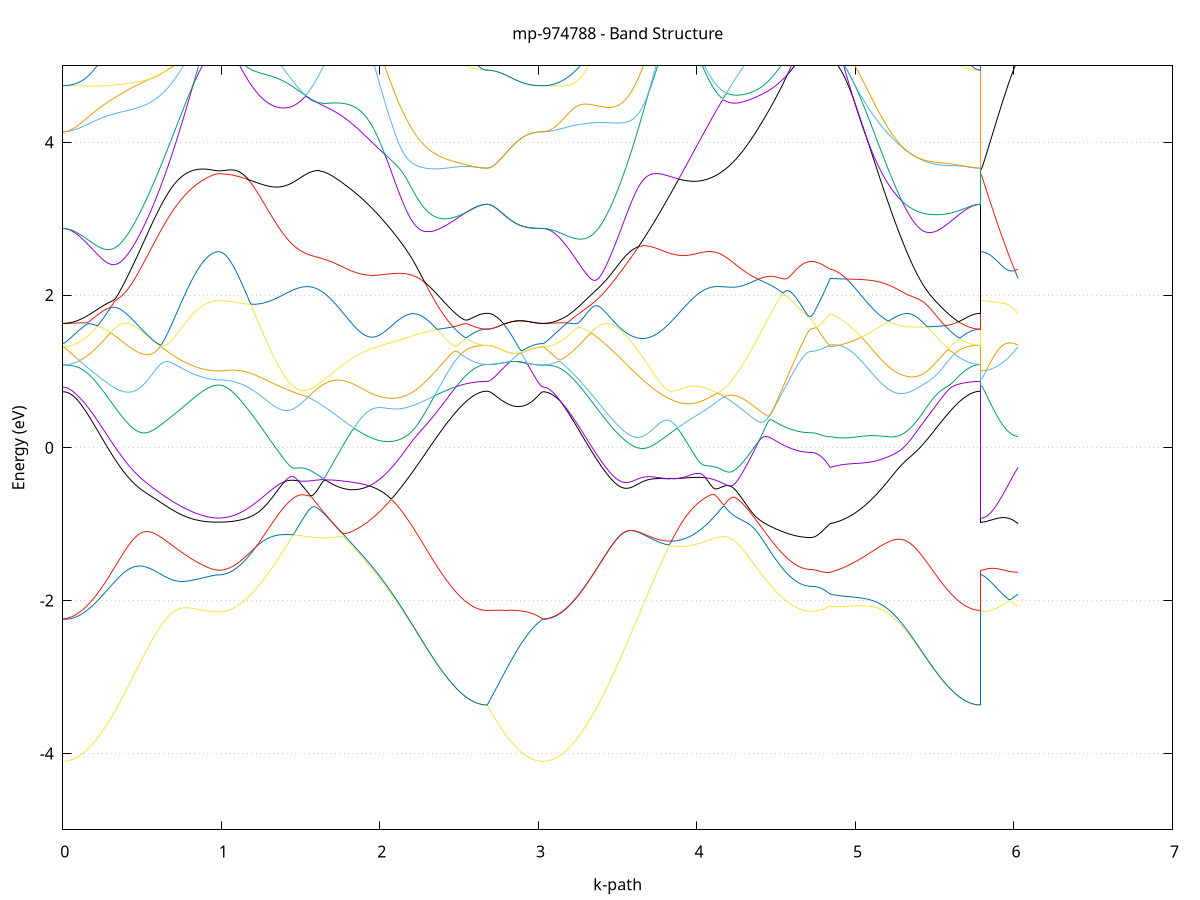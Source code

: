 set title 'mp-974788 - Band Structure'
set xlabel 'k-path'
set ylabel 'Energy (eV)'
set grid y
set yrange [-5:5]
set terminal png size 800,600
set output 'mp-974788_bands_gnuplot.png'
plot '-' using 1:2 with lines notitle, '-' using 1:2 with lines notitle, '-' using 1:2 with lines notitle, '-' using 1:2 with lines notitle, '-' using 1:2 with lines notitle, '-' using 1:2 with lines notitle, '-' using 1:2 with lines notitle, '-' using 1:2 with lines notitle, '-' using 1:2 with lines notitle, '-' using 1:2 with lines notitle, '-' using 1:2 with lines notitle, '-' using 1:2 with lines notitle, '-' using 1:2 with lines notitle, '-' using 1:2 with lines notitle, '-' using 1:2 with lines notitle, '-' using 1:2 with lines notitle, '-' using 1:2 with lines notitle, '-' using 1:2 with lines notitle, '-' using 1:2 with lines notitle, '-' using 1:2 with lines notitle, '-' using 1:2 with lines notitle, '-' using 1:2 with lines notitle, '-' using 1:2 with lines notitle, '-' using 1:2 with lines notitle, '-' using 1:2 with lines notitle, '-' using 1:2 with lines notitle, '-' using 1:2 with lines notitle, '-' using 1:2 with lines notitle, '-' using 1:2 with lines notitle, '-' using 1:2 with lines notitle, '-' using 1:2 with lines notitle, '-' using 1:2 with lines notitle, '-' using 1:2 with lines notitle, '-' using 1:2 with lines notitle, '-' using 1:2 with lines notitle, '-' using 1:2 with lines notitle, '-' using 1:2 with lines notitle, '-' using 1:2 with lines notitle, '-' using 1:2 with lines notitle, '-' using 1:2 with lines notitle, '-' using 1:2 with lines notitle, '-' using 1:2 with lines notitle, '-' using 1:2 with lines notitle, '-' using 1:2 with lines notitle, '-' using 1:2 with lines notitle, '-' using 1:2 with lines notitle, '-' using 1:2 with lines notitle, '-' using 1:2 with lines notitle, '-' using 1:2 with lines notitle, '-' using 1:2 with lines notitle, '-' using 1:2 with lines notitle, '-' using 1:2 with lines notitle, '-' using 1:2 with lines notitle, '-' using 1:2 with lines notitle, '-' using 1:2 with lines notitle, '-' using 1:2 with lines notitle, '-' using 1:2 with lines notitle, '-' using 1:2 with lines notitle, '-' using 1:2 with lines notitle, '-' using 1:2 with lines notitle, '-' using 1:2 with lines notitle, '-' using 1:2 with lines notitle, '-' using 1:2 with lines notitle, '-' using 1:2 with lines notitle
0.000000 -38.010990
0.009942 -38.010890
0.019884 -38.010890
0.029826 -38.010790
0.039767 -38.010590
0.049709 -38.010390
0.059651 -38.010090
0.069593 -38.009790
0.079535 -38.009390
0.089477 -38.008990
0.099419 -38.008490
0.109361 -38.007990
0.119302 -38.007390
0.129244 -38.006790
0.139186 -38.006190
0.149128 -38.005490
0.159070 -38.004690
0.169012 -38.003890
0.178954 -38.003090
0.188896 -38.002190
0.198837 -38.001290
0.208779 -38.000290
0.218721 -37.999290
0.228663 -37.998290
0.238605 -37.997190
0.248547 -37.995990
0.258489 -37.994890
0.268431 -37.993690
0.278372 -37.992490
0.288314 -37.991190
0.298256 -37.989890
0.308198 -37.988590
0.318140 -37.987190
0.328082 -37.985790
0.338024 -37.984390
0.347966 -37.982890
0.357907 -37.981390
0.367849 -37.979890
0.377791 -37.978390
0.387733 -37.976790
0.397675 -37.975290
0.407617 -37.973690
0.417559 -37.972090
0.427501 -37.970390
0.437442 -37.968790
0.447384 -37.967090
0.457326 -37.965490
0.467268 -37.963790
0.477210 -37.962090
0.487152 -37.960390
0.497094 -37.958690
0.507036 -37.956890
0.516977 -37.955190
0.526919 -37.953490
0.536861 -37.951790
0.546803 -37.949990
0.556745 -37.948290
0.566687 -37.946590
0.576629 -37.944890
0.586571 -37.943190
0.596512 -37.941490
0.606454 -37.939790
0.616396 -37.938090
0.626338 -37.936390
0.636280 -37.934790
0.646222 -37.933090
0.656164 -37.931490
0.666106 -37.929890
0.676047 -37.928290
0.685989 -37.926790
0.695931 -37.925290
0.705873 -37.923790
0.715815 -37.922290
0.725757 -37.920790
0.735699 -37.919390
0.745641 -37.917990
0.755582 -37.916690
0.765524 -37.915390
0.775466 -37.914090
0.785408 -37.912890
0.795350 -37.911690
0.805292 -37.910590
0.815234 -37.909490
0.825176 -37.908390
0.835117 -37.907390
0.845059 -37.906490
0.855001 -37.905590
0.864943 -37.904790
0.874885 -37.903990
0.884827 -37.903290
0.894769 -37.902590
0.904711 -37.901990
0.914652 -37.901490
0.924594 -37.900990
0.934536 -37.900590
0.944478 -37.900290
0.954420 -37.900090
0.964362 -37.899890
0.974304 -37.899790
0.984246 -37.899690
0.984246 -37.899690
0.994189 -37.899690
1.004132 -37.899690
1.014075 -37.899590
1.024018 -37.899490
1.033961 -37.899390
1.043904 -37.899290
1.053847 -37.899090
1.063790 -37.898990
1.073733 -37.898790
1.083676 -37.898490
1.093619 -37.898290
1.103562 -37.897990
1.113505 -37.897690
1.123448 -37.897390
1.133391 -37.897090
1.143334 -37.896690
1.153277 -37.896390
1.163220 -37.895990
1.173163 -37.895590
1.183106 -37.895090
1.193049 -37.894690
1.202992 -37.894190
1.212935 -37.893690
1.222878 -37.893290
1.232821 -37.892790
1.242765 -37.892190
1.252708 -37.891690
1.262651 -37.891190
1.272594 -37.890590
1.282537 -37.889990
1.292480 -37.889490
1.302423 -37.888890
1.312366 -37.888290
1.322309 -37.887690
1.332252 -37.887090
1.342195 -37.886490
1.352138 -37.885890
1.362081 -37.885290
1.372024 -37.884690
1.381967 -37.884190
1.391910 -37.883590
1.401853 -37.882990
1.411796 -37.882390
1.421739 -37.881790
1.431682 -37.881290
1.441625 -37.880690
1.451568 -37.880190
1.461511 -37.879590
1.471454 -37.879090
1.481397 -37.878690
1.491340 -37.878190
1.501283 -37.877690
1.511227 -37.877290
1.521170 -37.876890
1.531113 -37.876490
1.541056 -37.876190
1.550999 -37.875990
1.560942 -37.876390
1.570885 -37.876690
1.580828 -37.877090
1.580828 -37.877090
1.590792 -37.877490
1.600757 -37.877890
1.610721 -37.878290
1.620686 -37.878790
1.630650 -37.879290
1.640614 -37.879790
1.650579 -37.880290
1.660543 -37.880890
1.670508 -37.881490
1.680472 -37.882090
1.690437 -37.882690
1.700401 -37.883390
1.710366 -37.884090
1.720330 -37.884790
1.730295 -37.885590
1.740259 -37.886390
1.750223 -37.887190
1.760188 -37.887990
1.770152 -37.888890
1.780117 -37.889790
1.790081 -37.890690
1.800046 -37.891590
1.810010 -37.892590
1.819975 -37.893590
1.829939 -37.894590
1.839904 -37.895590
1.849868 -37.896690
1.859832 -37.897790
1.869797 -37.898890
1.879761 -37.899990
1.889726 -37.901190
1.899690 -37.902390
1.909655 -37.903590
1.919619 -37.904790
1.929584 -37.906090
1.939548 -37.907290
1.949513 -37.908590
1.959477 -37.909890
1.969441 -37.911190
1.979406 -37.912590
1.989370 -37.913890
1.999335 -37.915290
2.009299 -37.916690
2.019264 -37.917990
2.029228 -37.919490
2.039193 -37.920890
2.049157 -37.922290
2.059122 -37.923690
2.069086 -37.925190
2.079050 -37.926590
2.089015 -37.928090
2.098979 -37.929490
2.108944 -37.930990
2.118908 -37.932490
2.128873 -37.933890
2.138837 -37.935390
2.148802 -37.936890
2.158766 -37.938290
2.168731 -37.939790
2.178695 -37.941290
2.188659 -37.942690
2.198624 -37.944190
2.208588 -37.945590
2.218553 -37.947090
2.228517 -37.948490
2.238482 -37.949890
2.248446 -37.951290
2.258411 -37.952690
2.268375 -37.954090
2.278339 -37.955390
2.288304 -37.956790
2.298268 -37.958090
2.308233 -37.959390
2.318197 -37.960690
2.328162 -37.961890
2.338126 -37.963190
2.348091 -37.964390
2.358055 -37.965590
2.368020 -37.966790
2.377984 -37.967890
2.387948 -37.968990
2.397913 -37.970090
2.407877 -37.971190
2.417842 -37.972190
2.427806 -37.973190
2.437771 -37.974190
2.447735 -37.975090
2.457700 -37.975990
2.467664 -37.976890
2.477629 -37.977690
2.487593 -37.978490
2.497557 -37.979190
2.507522 -37.979990
2.517486 -37.980590
2.527451 -37.981290
2.537415 -37.981890
2.547380 -37.982490
2.557344 -37.982990
2.567309 -37.983490
2.577273 -37.983890
2.587238 -37.984290
2.597202 -37.984690
2.607166 -37.984990
2.617131 -37.985290
2.627095 -37.985490
2.637060 -37.985690
2.647024 -37.985890
2.656989 -37.985990
2.666953 -37.985990
2.676918 -37.986090
2.676918 -37.986090
2.686669 -37.986190
2.696420 -37.986790
2.706172 -37.987590
2.715923 -37.988490
2.725675 -37.989490
2.735426 -37.990590
2.745178 -37.991790
2.754929 -37.992890
2.764680 -37.993990
2.774432 -37.995190
2.784183 -37.996290
2.793935 -37.997290
2.803686 -37.998390
2.813437 -37.999390
2.823189 -38.000390
2.832940 -38.001290
2.842692 -38.002190
2.852443 -38.003090
2.862194 -38.003890
2.871946 -38.004690
2.881697 -38.005490
2.891449 -38.006190
2.901200 -38.006790
2.910952 -38.007390
2.920703 -38.007990
2.930454 -38.008490
2.940206 -38.008990
2.949957 -38.009390
2.959709 -38.009790
2.969460 -38.010090
2.979211 -38.010390
2.988963 -38.010590
2.998714 -38.010790
3.008466 -38.010890
3.018217 -38.010890
3.027969 -38.010990
3.027969 -38.010990
3.037922 -38.010890
3.047875 -38.010890
3.057828 -38.010790
3.067782 -38.010590
3.077735 -38.010390
3.087688 -38.010090
3.097642 -38.009790
3.107595 -38.009390
3.117548 -38.008990
3.127501 -38.008490
3.137455 -38.007990
3.147408 -38.007390
3.157361 -38.006790
3.167314 -38.006090
3.177268 -38.005390
3.187221 -38.004690
3.197174 -38.003890
3.207128 -38.003090
3.217081 -38.002190
3.227034 -38.001290
3.236987 -38.000290
3.246941 -37.999290
3.256894 -37.998190
3.266847 -37.997090
3.276801 -37.995990
3.286754 -37.994790
3.296707 -37.993590
3.306660 -37.992390
3.316614 -37.991090
3.326567 -37.989790
3.336520 -37.988490
3.346474 -37.987090
3.356427 -37.985690
3.366380 -37.984290
3.376333 -37.982790
3.386287 -37.981290
3.396240 -37.979790
3.406193 -37.978290
3.416146 -37.976690
3.426100 -37.975090
3.436053 -37.973490
3.446006 -37.971890
3.455960 -37.970190
3.465913 -37.968590
3.475866 -37.966890
3.485819 -37.965190
3.495773 -37.963490
3.505726 -37.961690
3.515679 -37.959990
3.525633 -37.958190
3.535586 -37.956490
3.545539 -37.954690
3.555492 -37.952990
3.565446 -37.951190
3.575399 -37.949390
3.585352 -37.947590
3.595306 -37.945790
3.605259 -37.944090
3.615212 -37.942290
3.625165 -37.940490
3.635119 -37.938690
3.645072 -37.936890
3.655025 -37.935190
3.664978 -37.933390
3.674932 -37.931690
3.684885 -37.929890
3.694838 -37.928190
3.704792 -37.926490
3.714745 -37.924790
3.724698 -37.923090
3.734651 -37.921390
3.744605 -37.919790
3.754558 -37.918090
3.764511 -37.916490
3.774465 -37.914890
3.784418 -37.913290
3.794371 -37.911790
3.804324 -37.910190
3.814278 -37.908690
3.824231 -37.907190
3.834184 -37.905690
3.844137 -37.904290
3.854091 -37.902890
3.864044 -37.901490
3.873997 -37.900090
3.883951 -37.898790
3.893904 -37.897490
3.903857 -37.896190
3.913810 -37.894990
3.923764 -37.893790
3.933717 -37.892590
3.943670 -37.891490
3.953624 -37.890390
3.963577 -37.889290
3.973530 -37.888290
3.983483 -37.887290
3.993437 -37.886290
4.003390 -37.885390
4.013343 -37.884490
4.023297 -37.883590
4.033250 -37.882790
4.043203 -37.881990
4.053156 -37.881290
4.063110 -37.880590
4.073063 -37.879890
4.083016 -37.879290
4.092969 -37.878690
4.102923 -37.878190
4.112876 -37.877690
4.122829 -37.877190
4.132783 -37.876790
4.142736 -37.876390
4.152689 -37.876090
4.162642 -37.876090
4.172596 -37.876490
4.172596 -37.876490
4.182560 -37.876790
4.192525 -37.877190
4.202489 -37.877490
4.212454 -37.877890
4.222418 -37.878290
4.232382 -37.878690
4.242347 -37.879090
4.252311 -37.879490
4.262276 -37.879890
4.272240 -37.880290
4.282205 -37.880790
4.292169 -37.881190
4.302134 -37.881690
4.312098 -37.882090
4.322063 -37.882590
4.332027 -37.882990
4.341991 -37.883490
4.351956 -37.883890
4.361920 -37.884390
4.371885 -37.884790
4.381849 -37.885290
4.391814 -37.885690
4.401778 -37.886190
4.411743 -37.886590
4.421707 -37.886990
4.431672 -37.887490
4.441636 -37.887890
4.451600 -37.888290
4.461565 -37.888690
4.471529 -37.889090
4.481494 -37.889490
4.491458 -37.889890
4.501423 -37.890190
4.511387 -37.890590
4.521352 -37.890890
4.531316 -37.891290
4.541281 -37.891590
4.551245 -37.891890
4.561209 -37.892190
4.571174 -37.892390
4.581138 -37.892690
4.591103 -37.892890
4.601067 -37.893190
4.611032 -37.893390
4.620996 -37.893590
4.630961 -37.893690
4.640925 -37.893890
4.650889 -37.893990
4.660854 -37.894090
4.670818 -37.894290
4.680783 -37.894290
4.690747 -37.894390
4.700712 -37.894390
4.710676 -37.894490
4.720641 -37.894490
4.720641 -37.894490
4.729896 -37.894490
4.739152 -37.894490
4.748408 -37.894590
4.757664 -37.894690
4.766920 -37.894790
4.776176 -37.894890
4.785431 -37.895090
4.794687 -37.895190
4.803943 -37.895390
4.813199 -37.895590
4.822455 -37.895790
4.831710 -37.895990
4.840966 -37.896190
4.840966 -37.896190
4.850958 -37.896290
4.860950 -37.896490
4.870942 -37.896690
4.880934 -37.896990
4.890926 -37.897290
4.900918 -37.897690
4.910910 -37.898190
4.920902 -37.898690
4.930894 -37.899290
4.940886 -37.899890
4.950879 -37.900490
4.960871 -37.901190
4.970863 -37.901990
4.980855 -37.902790
4.990847 -37.903590
5.000839 -37.904490
5.010831 -37.905390
5.020823 -37.906390
5.030815 -37.907390
5.040807 -37.908390
5.050799 -37.909490
5.060791 -37.910590
5.070783 -37.911690
5.080775 -37.912890
5.090767 -37.914090
5.100759 -37.915290
5.110751 -37.916490
5.120743 -37.917790
5.130735 -37.918990
5.140727 -37.920290
5.150719 -37.921690
5.160711 -37.922990
5.170703 -37.924290
5.180695 -37.925690
5.190687 -37.927090
5.200679 -37.928490
5.210671 -37.929890
5.220663 -37.931290
5.230655 -37.932690
5.240647 -37.934090
5.250639 -37.935590
5.260631 -37.936990
5.270623 -37.938390
5.280615 -37.939890
5.290607 -37.941290
5.300599 -37.942790
5.310591 -37.944190
5.320583 -37.945590
5.330575 -37.946990
5.340567 -37.948390
5.350559 -37.949790
5.360551 -37.951190
5.370543 -37.952590
5.380535 -37.953990
5.390527 -37.955290
5.400519 -37.956690
5.410511 -37.957990
5.420503 -37.959290
5.430495 -37.960590
5.440487 -37.961790
5.450479 -37.963090
5.460471 -37.964290
5.470463 -37.965490
5.480455 -37.966690
5.490447 -37.967790
5.500439 -37.968890
5.510431 -37.969990
5.520423 -37.971090
5.530415 -37.972090
5.540408 -37.973090
5.550400 -37.974090
5.560392 -37.974990
5.570384 -37.975890
5.580376 -37.976790
5.590368 -37.977590
5.600360 -37.978390
5.610352 -37.979190
5.620344 -37.979890
5.630336 -37.980590
5.640328 -37.981290
5.650320 -37.981890
5.660312 -37.982390
5.670304 -37.982990
5.680296 -37.983490
5.690288 -37.983890
5.700280 -37.984290
5.710272 -37.984690
5.720264 -37.984990
5.730256 -37.985290
5.740248 -37.985490
5.750240 -37.985690
5.760232 -37.985890
5.770224 -37.985990
5.780216 -37.985990
5.790208 -37.986090
5.790208 -37.899690
5.800029 -37.899690
5.809850 -37.899690
5.819671 -37.899690
5.829492 -37.899590
5.839313 -37.899590
5.849134 -37.899490
5.858955 -37.899390
5.868777 -37.899290
5.878598 -37.899190
5.888419 -37.898990
5.898240 -37.898890
5.908061 -37.898690
5.917882 -37.898590
5.927703 -37.898390
5.937524 -37.898190
5.947345 -37.897990
5.957166 -37.897790
5.966987 -37.897590
5.976808 -37.897390
5.986629 -37.897090
5.996450 -37.896890
6.006272 -37.896690
6.016093 -37.896390
6.025914 -37.896190
e
0.000000 -37.928490
0.009942 -37.928490
0.019884 -37.928490
0.029826 -37.928390
0.039767 -37.928290
0.049709 -37.928190
0.059651 -37.927990
0.069593 -37.927890
0.079535 -37.927690
0.089477 -37.927490
0.099419 -37.927190
0.109361 -37.926890
0.119302 -37.926590
0.129244 -37.926290
0.139186 -37.925990
0.149128 -37.925590
0.159070 -37.925190
0.169012 -37.924790
0.178954 -37.924390
0.188896 -37.923890
0.198837 -37.923390
0.208779 -37.922890
0.218721 -37.922390
0.228663 -37.921790
0.238605 -37.921290
0.248547 -37.920690
0.258489 -37.920090
0.268431 -37.919390
0.278372 -37.918790
0.288314 -37.918090
0.298256 -37.917390
0.308198 -37.916690
0.318140 -37.915990
0.328082 -37.915290
0.338024 -37.914490
0.347966 -37.913790
0.357907 -37.912990
0.367849 -37.912190
0.377791 -37.911390
0.387733 -37.910590
0.397675 -37.909790
0.407617 -37.908990
0.417559 -37.908090
0.427501 -37.907290
0.437442 -37.906490
0.447384 -37.905590
0.457326 -37.904690
0.467268 -37.903890
0.477210 -37.902990
0.487152 -37.902190
0.497094 -37.901290
0.507036 -37.900390
0.516977 -37.899590
0.526919 -37.898690
0.536861 -37.897790
0.546803 -37.896990
0.556745 -37.896090
0.566687 -37.895290
0.576629 -37.894490
0.586571 -37.893590
0.596512 -37.892790
0.606454 -37.891990
0.616396 -37.891190
0.626338 -37.890390
0.636280 -37.889590
0.646222 -37.888890
0.656164 -37.888090
0.666106 -37.887390
0.676047 -37.886690
0.685989 -37.885990
0.695931 -37.885290
0.705873 -37.884690
0.715815 -37.883990
0.725757 -37.883390
0.735699 -37.882790
0.745641 -37.882190
0.755582 -37.881690
0.765524 -37.881090
0.775466 -37.880590
0.785408 -37.880190
0.795350 -37.879690
0.805292 -37.879290
0.815234 -37.878890
0.825176 -37.878490
0.835117 -37.878090
0.845059 -37.877790
0.855001 -37.877490
0.864943 -37.877190
0.874885 -37.876890
0.884827 -37.876690
0.894769 -37.876490
0.904711 -37.876290
0.914652 -37.876190
0.924594 -37.875990
0.934536 -37.875890
0.944478 -37.875790
0.954420 -37.875690
0.964362 -37.875690
0.974304 -37.875690
0.984246 -37.875590
0.984246 -37.875590
0.994189 -37.875590
1.004132 -37.875590
1.014075 -37.875590
1.024018 -37.875590
1.033961 -37.875590
1.043904 -37.875490
1.053847 -37.875490
1.063790 -37.875490
1.073733 -37.875390
1.083676 -37.875290
1.093619 -37.875290
1.103562 -37.875190
1.113505 -37.875190
1.123448 -37.875090
1.133391 -37.874990
1.143334 -37.874890
1.153277 -37.874890
1.163220 -37.874790
1.173163 -37.874690
1.183106 -37.874590
1.193049 -37.874490
1.202992 -37.874390
1.212935 -37.874390
1.222878 -37.874290
1.232821 -37.874190
1.242765 -37.874090
1.252708 -37.873990
1.262651 -37.873890
1.272594 -37.873890
1.282537 -37.873790
1.292480 -37.873690
1.302423 -37.873690
1.312366 -37.873590
1.322309 -37.873590
1.332252 -37.873590
1.342195 -37.873490
1.352138 -37.873490
1.362081 -37.873490
1.372024 -37.873490
1.381967 -37.873490
1.391910 -37.873490
1.401853 -37.873590
1.411796 -37.873590
1.421739 -37.873690
1.431682 -37.873790
1.441625 -37.873790
1.451568 -37.873990
1.461511 -37.874090
1.471454 -37.874190
1.481397 -37.874390
1.491340 -37.874590
1.501283 -37.874690
1.511227 -37.874990
1.521170 -37.875190
1.531113 -37.875490
1.541056 -37.875690
1.550999 -37.875890
1.560942 -37.875590
1.570885 -37.875390
1.580828 -37.875090
1.580828 -37.875090
1.590792 -37.874990
1.600757 -37.874790
1.610721 -37.874690
1.620686 -37.874690
1.630650 -37.874690
1.640614 -37.874690
1.650579 -37.874790
1.660543 -37.874990
1.670508 -37.875090
1.680472 -37.875390
1.690437 -37.875590
1.700401 -37.875990
1.710366 -37.876290
1.720330 -37.876790
1.730295 -37.877190
1.740259 -37.877690
1.750223 -37.878290
1.760188 -37.878890
1.770152 -37.879490
1.780117 -37.880190
1.790081 -37.880890
1.800046 -37.881690
1.810010 -37.882490
1.819975 -37.883290
1.829939 -37.884190
1.839904 -37.885090
1.849868 -37.886090
1.859832 -37.886990
1.869797 -37.888090
1.879761 -37.889090
1.889726 -37.890190
1.899690 -37.891290
1.909655 -37.892390
1.919619 -37.893590
1.929584 -37.894790
1.939548 -37.895990
1.949513 -37.897190
1.959477 -37.898490
1.969441 -37.899690
1.979406 -37.900990
1.989370 -37.902390
1.999335 -37.903690
2.009299 -37.905090
2.019264 -37.906390
2.029228 -37.907790
2.039193 -37.909190
2.049157 -37.910590
2.059122 -37.911990
2.069086 -37.913490
2.079050 -37.914890
2.089015 -37.916390
2.098979 -37.917790
2.108944 -37.919290
2.118908 -37.920790
2.128873 -37.922190
2.138837 -37.923690
2.148802 -37.925190
2.158766 -37.926690
2.168731 -37.928090
2.178695 -37.929590
2.188659 -37.931090
2.198624 -37.932490
2.208588 -37.933990
2.218553 -37.935390
2.228517 -37.936890
2.238482 -37.938290
2.248446 -37.939690
2.258411 -37.941090
2.268375 -37.942490
2.278339 -37.943890
2.288304 -37.945190
2.298268 -37.946590
2.308233 -37.947890
2.318197 -37.949190
2.328162 -37.950490
2.338126 -37.951690
2.348091 -37.952890
2.358055 -37.954190
2.368020 -37.955290
2.377984 -37.956490
2.387948 -37.957590
2.397913 -37.958690
2.407877 -37.959790
2.417842 -37.960790
2.427806 -37.961790
2.437771 -37.962790
2.447735 -37.963790
2.457700 -37.964690
2.467664 -37.965590
2.477629 -37.966390
2.487593 -37.967190
2.497557 -37.967990
2.507522 -37.968690
2.517486 -37.969390
2.527451 -37.969990
2.537415 -37.970690
2.547380 -37.971190
2.557344 -37.971790
2.567309 -37.972290
2.577273 -37.972690
2.587238 -37.973090
2.597202 -37.973490
2.607166 -37.973790
2.617131 -37.974090
2.627095 -37.974290
2.637060 -37.974490
2.647024 -37.974690
2.656989 -37.974790
2.666953 -37.974890
2.676918 -37.974890
2.676918 -37.974890
2.686669 -37.974690
2.696420 -37.974090
2.706172 -37.973190
2.715923 -37.971990
2.725675 -37.970790
2.735426 -37.969390
2.745178 -37.967990
2.754929 -37.966390
2.764680 -37.964890
2.774432 -37.963290
2.784183 -37.961690
2.793935 -37.960090
2.803686 -37.958490
2.813437 -37.956790
2.823189 -37.955090
2.832940 -37.953490
2.842692 -37.951790
2.852443 -37.950190
2.862194 -37.948490
2.871946 -37.946890
2.881697 -37.945190
2.891449 -37.943590
2.901200 -37.941990
2.910952 -37.940490
2.920703 -37.938990
2.930454 -37.937490
2.940206 -37.936090
2.949957 -37.934690
2.959709 -37.933490
2.969460 -37.932290
2.979211 -37.931190
2.988963 -37.930290
2.998714 -37.929490
3.008466 -37.928990
3.018217 -37.928590
3.027969 -37.928490
3.027969 -37.928490
3.037922 -37.928490
3.047875 -37.928390
3.057828 -37.928390
3.067782 -37.928290
3.077735 -37.928090
3.087688 -37.927990
3.097642 -37.927790
3.107595 -37.927490
3.117548 -37.927290
3.127501 -37.926990
3.137455 -37.926690
3.147408 -37.926390
3.157361 -37.925990
3.167314 -37.925590
3.177268 -37.925190
3.187221 -37.924690
3.197174 -37.924290
3.207128 -37.923790
3.217081 -37.923190
3.227034 -37.922690
3.236987 -37.922090
3.246941 -37.921490
3.256894 -37.920890
3.266847 -37.920290
3.276801 -37.919590
3.286754 -37.918990
3.296707 -37.918290
3.306660 -37.917490
3.316614 -37.916790
3.326567 -37.916090
3.336520 -37.915290
3.346474 -37.914490
3.356427 -37.913690
3.366380 -37.912890
3.376333 -37.912090
3.386287 -37.911290
3.396240 -37.910390
3.406193 -37.909590
3.416146 -37.908690
3.426100 -37.907790
3.436053 -37.906990
3.446006 -37.906090
3.455960 -37.905190
3.465913 -37.904290
3.475866 -37.903390
3.485819 -37.902490
3.495773 -37.901590
3.505726 -37.900690
3.515679 -37.899790
3.525633 -37.898890
3.535586 -37.897990
3.545539 -37.897190
3.555492 -37.896290
3.565446 -37.895390
3.575399 -37.894490
3.585352 -37.893690
3.595306 -37.892790
3.605259 -37.891990
3.615212 -37.891090
3.625165 -37.890290
3.635119 -37.889490
3.645072 -37.888690
3.655025 -37.887890
3.664978 -37.887190
3.674932 -37.886390
3.684885 -37.885690
3.694838 -37.884990
3.704792 -37.884190
3.714745 -37.883590
3.724698 -37.882890
3.734651 -37.882190
3.744605 -37.881590
3.754558 -37.880990
3.764511 -37.880390
3.774465 -37.879890
3.784418 -37.879290
3.794371 -37.878790
3.804324 -37.878290
3.814278 -37.877790
3.824231 -37.877390
3.834184 -37.876890
3.844137 -37.876490
3.854091 -37.876190
3.864044 -37.875790
3.873997 -37.875490
3.883951 -37.875190
3.893904 -37.874890
3.903857 -37.874590
3.913810 -37.874390
3.923764 -37.874190
3.933717 -37.873990
3.943670 -37.873890
3.953624 -37.873690
3.963577 -37.873590
3.973530 -37.873490
3.983483 -37.873490
3.993437 -37.873390
4.003390 -37.873390
4.013343 -37.873490
4.023297 -37.873490
4.033250 -37.873490
4.043203 -37.873590
4.053156 -37.873690
4.063110 -37.873890
4.073063 -37.873990
4.083016 -37.874190
4.092969 -37.874290
4.102923 -37.874490
4.112876 -37.874790
4.122829 -37.874990
4.132783 -37.875290
4.142736 -37.875490
4.152689 -37.875790
4.162642 -37.875790
4.172596 -37.875490
4.172596 -37.875490
4.182560 -37.875290
4.192525 -37.875090
4.202489 -37.874890
4.212454 -37.874790
4.222418 -37.874790
4.232382 -37.874690
4.242347 -37.874690
4.252311 -37.874690
4.262276 -37.874790
4.272240 -37.874790
4.282205 -37.874890
4.292169 -37.875090
4.302134 -37.875190
4.312098 -37.875390
4.322063 -37.875590
4.332027 -37.875790
4.341991 -37.875990
4.351956 -37.876190
4.361920 -37.876490
4.371885 -37.876790
4.381849 -37.876990
4.391814 -37.877290
4.401778 -37.877590
4.411743 -37.877890
4.421707 -37.878190
4.431672 -37.878490
4.441636 -37.878790
4.451600 -37.879090
4.461565 -37.879390
4.471529 -37.879690
4.481494 -37.879990
4.491458 -37.880290
4.501423 -37.880590
4.511387 -37.880890
4.521352 -37.881090
4.531316 -37.881390
4.541281 -37.881690
4.551245 -37.881890
4.561209 -37.882190
4.571174 -37.882390
4.581138 -37.882590
4.591103 -37.882790
4.601067 -37.882990
4.611032 -37.883190
4.620996 -37.883290
4.630961 -37.883490
4.640925 -37.883590
4.650889 -37.883690
4.660854 -37.883790
4.670818 -37.883890
4.680783 -37.883990
4.690747 -37.884090
4.700712 -37.884090
4.710676 -37.884090
4.720641 -37.884090
4.720641 -37.884090
4.729896 -37.884090
4.739152 -37.884090
4.748408 -37.883990
4.757664 -37.883890
4.766920 -37.883790
4.776176 -37.883690
4.785431 -37.883490
4.794687 -37.883290
4.803943 -37.883090
4.813199 -37.882890
4.822455 -37.882690
4.831710 -37.882490
4.840966 -37.882190
4.840966 -37.882190
4.850958 -37.882490
4.860950 -37.882890
4.870942 -37.883290
4.880934 -37.883690
4.890926 -37.884190
4.900918 -37.884690
4.910910 -37.885190
4.920902 -37.885790
4.930894 -37.886490
4.940886 -37.887090
4.950879 -37.887890
4.960871 -37.888590
4.970863 -37.889390
4.980855 -37.890290
4.990847 -37.891090
5.000839 -37.892090
5.010831 -37.892990
5.020823 -37.893990
5.030815 -37.894990
5.040807 -37.896090
5.050799 -37.897190
5.060791 -37.898290
5.070783 -37.899490
5.080775 -37.900590
5.090767 -37.901790
5.100759 -37.903090
5.110751 -37.904290
5.120743 -37.905590
5.130735 -37.906890
5.140727 -37.908190
5.150719 -37.909590
5.160711 -37.910890
5.170703 -37.912290
5.180695 -37.913690
5.190687 -37.915090
5.200679 -37.916490
5.210671 -37.917990
5.220663 -37.919390
5.230655 -37.920790
5.240647 -37.922290
5.250639 -37.923690
5.260631 -37.925190
5.270623 -37.926590
5.280615 -37.928090
5.290607 -37.929590
5.300599 -37.930990
5.310591 -37.932490
5.320583 -37.933890
5.330575 -37.935290
5.340567 -37.936790
5.350559 -37.938190
5.360551 -37.939590
5.370543 -37.940990
5.380535 -37.942390
5.390527 -37.943790
5.400519 -37.945090
5.410511 -37.946390
5.420503 -37.947790
5.430495 -37.949090
5.440487 -37.950290
5.450479 -37.951590
5.460471 -37.952790
5.470463 -37.954090
5.480455 -37.955190
5.490447 -37.956390
5.500439 -37.957490
5.510431 -37.958590
5.520423 -37.959690
5.530415 -37.960790
5.540408 -37.961790
5.550400 -37.962790
5.560392 -37.963690
5.570384 -37.964590
5.580376 -37.965490
5.590368 -37.966390
5.600360 -37.967190
5.610352 -37.967890
5.620344 -37.968690
5.630336 -37.969390
5.640328 -37.969990
5.650320 -37.970590
5.660312 -37.971190
5.670304 -37.971690
5.680296 -37.972190
5.690288 -37.972690
5.700280 -37.973090
5.710272 -37.973490
5.720264 -37.973790
5.730256 -37.974090
5.740248 -37.974290
5.750240 -37.974490
5.760232 -37.974690
5.770224 -37.974790
5.780216 -37.974890
5.790208 -37.974890
5.790208 -37.875590
5.800029 -37.875690
5.809850 -37.875690
5.819671 -37.875790
5.829492 -37.875890
5.839313 -37.875990
5.849134 -37.876190
5.858955 -37.876390
5.868777 -37.876590
5.878598 -37.876890
5.888419 -37.877190
5.898240 -37.877490
5.908061 -37.877790
5.917882 -37.878090
5.927703 -37.878490
5.937524 -37.878790
5.947345 -37.879190
5.957166 -37.879590
5.966987 -37.879890
5.976808 -37.880290
5.986629 -37.880690
5.996450 -37.881090
6.006272 -37.881490
6.016093 -37.881890
6.025914 -37.882190
e
0.000000 -37.905790
0.009942 -37.905790
0.019884 -37.905690
0.029826 -37.905690
0.039767 -37.905490
0.049709 -37.905390
0.059651 -37.905190
0.069593 -37.904990
0.079535 -37.904790
0.089477 -37.904490
0.099419 -37.904190
0.109361 -37.903890
0.119302 -37.903490
0.129244 -37.903190
0.139186 -37.902690
0.149128 -37.902290
0.159070 -37.901790
0.169012 -37.901290
0.178954 -37.900790
0.188896 -37.900290
0.198837 -37.899690
0.208779 -37.899090
0.218721 -37.898490
0.228663 -37.897890
0.238605 -37.897190
0.248547 -37.896490
0.258489 -37.895790
0.268431 -37.895090
0.278372 -37.894390
0.288314 -37.893590
0.298256 -37.892890
0.308198 -37.892090
0.318140 -37.891290
0.328082 -37.890490
0.338024 -37.889690
0.347966 -37.888790
0.357907 -37.887990
0.367849 -37.887190
0.377791 -37.886290
0.387733 -37.885390
0.397675 -37.884590
0.407617 -37.883690
0.417559 -37.882790
0.427501 -37.881990
0.437442 -37.881090
0.447384 -37.880190
0.457326 -37.879290
0.467268 -37.878490
0.477210 -37.877590
0.487152 -37.876690
0.497094 -37.875890
0.507036 -37.874990
0.516977 -37.874190
0.526919 -37.873290
0.536861 -37.872490
0.546803 -37.871690
0.556745 -37.870890
0.566687 -37.870090
0.576629 -37.869290
0.586571 -37.868490
0.596512 -37.867790
0.606454 -37.866990
0.616396 -37.866290
0.626338 -37.865590
0.636280 -37.864890
0.646222 -37.864290
0.656164 -37.863590
0.666106 -37.862990
0.676047 -37.862290
0.685989 -37.861690
0.695931 -37.861190
0.705873 -37.860590
0.715815 -37.860090
0.725757 -37.859590
0.735699 -37.859090
0.745641 -37.858590
0.755582 -37.858090
0.765524 -37.857690
0.775466 -37.857290
0.785408 -37.856890
0.795350 -37.856490
0.805292 -37.856190
0.815234 -37.855890
0.825176 -37.855590
0.835117 -37.855290
0.845059 -37.854990
0.855001 -37.854790
0.864943 -37.854490
0.874885 -37.854290
0.884827 -37.854190
0.894769 -37.853990
0.904711 -37.853790
0.914652 -37.853690
0.924594 -37.853590
0.934536 -37.853490
0.944478 -37.853390
0.954420 -37.853390
0.964362 -37.853290
0.974304 -37.853290
0.984246 -37.853290
0.984246 -37.853290
0.994189 -37.853290
1.004132 -37.853290
1.014075 -37.853290
1.024018 -37.853190
1.033961 -37.853190
1.043904 -37.853190
1.053847 -37.853090
1.063790 -37.853090
1.073733 -37.852990
1.083676 -37.852990
1.093619 -37.852890
1.103562 -37.852790
1.113505 -37.852690
1.123448 -37.852690
1.133391 -37.852590
1.143334 -37.852490
1.153277 -37.852390
1.163220 -37.852290
1.173163 -37.852190
1.183106 -37.852090
1.193049 -37.851990
1.202992 -37.851890
1.212935 -37.851690
1.222878 -37.851590
1.232821 -37.851490
1.242765 -37.851390
1.252708 -37.851290
1.262651 -37.851190
1.272594 -37.851090
1.282537 -37.850990
1.292480 -37.850790
1.302423 -37.850690
1.312366 -37.850590
1.322309 -37.850490
1.332252 -37.850390
1.342195 -37.850290
1.352138 -37.850190
1.362081 -37.850190
1.372024 -37.850090
1.381967 -37.849990
1.391910 -37.849890
1.401853 -37.849890
1.411796 -37.849790
1.421739 -37.849690
1.431682 -37.849690
1.441625 -37.849590
1.451568 -37.849590
1.461511 -37.849590
1.471454 -37.849490
1.481397 -37.849490
1.491340 -37.849490
1.501283 -37.849490
1.511227 -37.849490
1.521170 -37.849490
1.531113 -37.849490
1.541056 -37.849490
1.550999 -37.849490
1.560942 -37.849490
1.570885 -37.849490
1.580828 -37.849490
1.580828 -37.849490
1.590792 -37.849490
1.600757 -37.849490
1.610721 -37.849490
1.620686 -37.849490
1.630650 -37.849490
1.640614 -37.849490
1.650579 -37.849490
1.660543 -37.849490
1.670508 -37.849390
1.680472 -37.849390
1.690437 -37.849390
1.700401 -37.849390
1.710366 -37.849390
1.720330 -37.849390
1.730295 -37.849390
1.740259 -37.849390
1.750223 -37.849390
1.760188 -37.849390
1.770152 -37.849390
1.780117 -37.849490
1.790081 -37.849490
1.800046 -37.849590
1.810010 -37.849590
1.819975 -37.849690
1.829939 -37.849790
1.839904 -37.849890
1.849868 -37.849990
1.859832 -37.850090
1.869797 -37.850290
1.879761 -37.850390
1.889726 -37.850590
1.899690 -37.850790
1.909655 -37.850990
1.919619 -37.851290
1.929584 -37.851490
1.939548 -37.851790
1.949513 -37.852090
1.959477 -37.852390
1.969441 -37.852690
1.979406 -37.852990
1.989370 -37.853390
1.999335 -37.853690
2.009299 -37.854090
2.019264 -37.854490
2.029228 -37.854990
2.039193 -37.855390
2.049157 -37.855790
2.059122 -37.856290
2.069086 -37.856790
2.079050 -37.857290
2.089015 -37.857790
2.098979 -37.858290
2.108944 -37.858790
2.118908 -37.859390
2.128873 -37.859890
2.138837 -37.860490
2.148802 -37.861090
2.158766 -37.861690
2.168731 -37.862190
2.178695 -37.862790
2.188659 -37.863390
2.198624 -37.863990
2.208588 -37.864690
2.218553 -37.865290
2.228517 -37.865890
2.238482 -37.866490
2.248446 -37.867090
2.258411 -37.867790
2.268375 -37.868390
2.278339 -37.868990
2.288304 -37.869590
2.298268 -37.870190
2.308233 -37.870890
2.318197 -37.871490
2.328162 -37.872090
2.338126 -37.872690
2.348091 -37.873190
2.358055 -37.873790
2.368020 -37.874390
2.377984 -37.874990
2.387948 -37.875490
2.397913 -37.876090
2.407877 -37.876590
2.417842 -37.877090
2.427806 -37.877590
2.437771 -37.878090
2.447735 -37.878590
2.457700 -37.878990
2.467664 -37.879490
2.477629 -37.879890
2.487593 -37.880290
2.497557 -37.880690
2.507522 -37.881090
2.517486 -37.881490
2.527451 -37.881790
2.537415 -37.882090
2.547380 -37.882390
2.557344 -37.882690
2.567309 -37.882990
2.577273 -37.883190
2.587238 -37.883390
2.597202 -37.883590
2.607166 -37.883790
2.617131 -37.883890
2.627095 -37.883990
2.637060 -37.884090
2.647024 -37.884190
2.656989 -37.884290
2.666953 -37.884290
2.676918 -37.884290
2.676918 -37.884290
2.686669 -37.884390
2.696420 -37.884390
2.706172 -37.884590
2.715923 -37.884690
2.725675 -37.884890
2.735426 -37.885190
2.745178 -37.885490
2.754929 -37.885890
2.764680 -37.886290
2.774432 -37.886790
2.784183 -37.887290
2.793935 -37.887790
2.803686 -37.888390
2.813437 -37.889090
2.823189 -37.889690
2.832940 -37.890490
2.842692 -37.891190
2.852443 -37.891990
2.862194 -37.892790
2.871946 -37.893690
2.881697 -37.894590
2.891449 -37.895490
2.901200 -37.896390
2.910952 -37.897390
2.920703 -37.898290
2.930454 -37.899290
2.940206 -37.900190
2.949957 -37.901190
2.959709 -37.902090
2.969460 -37.902890
2.979211 -37.903690
2.988963 -37.904390
2.998714 -37.904990
3.008466 -37.905390
3.018217 -37.905690
3.027969 -37.905790
3.027969 -37.905790
3.037922 -37.905790
3.047875 -37.905690
3.057828 -37.905690
3.067782 -37.905590
3.077735 -37.905390
3.087688 -37.905290
3.097642 -37.905090
3.107595 -37.904890
3.117548 -37.904590
3.127501 -37.904290
3.137455 -37.903990
3.147408 -37.903690
3.157361 -37.903290
3.167314 -37.902990
3.177268 -37.902490
3.187221 -37.902090
3.197174 -37.901590
3.207128 -37.901090
3.217081 -37.900590
3.227034 -37.900090
3.236987 -37.899490
3.246941 -37.898990
3.256894 -37.898390
3.266847 -37.897690
3.276801 -37.897090
3.286754 -37.896390
3.296707 -37.895690
3.306660 -37.894990
3.316614 -37.894290
3.326567 -37.893590
3.336520 -37.892790
3.346474 -37.892090
3.356427 -37.891290
3.366380 -37.890490
3.376333 -37.889690
3.386287 -37.888890
3.396240 -37.887990
3.406193 -37.887190
3.416146 -37.886290
3.426100 -37.885490
3.436053 -37.884590
3.446006 -37.883790
3.455960 -37.882890
3.465913 -37.881990
3.475866 -37.881090
3.485819 -37.880290
3.495773 -37.879390
3.505726 -37.878490
3.515679 -37.877590
3.525633 -37.876690
3.535586 -37.875890
3.545539 -37.874990
3.555492 -37.874090
3.565446 -37.873290
3.575399 -37.872390
3.585352 -37.871590
3.595306 -37.870690
3.605259 -37.869890
3.615212 -37.869090
3.625165 -37.868190
3.635119 -37.867390
3.645072 -37.866690
3.655025 -37.865890
3.664978 -37.865090
3.674932 -37.864390
3.684885 -37.863590
3.694838 -37.862890
3.704792 -37.862190
3.714745 -37.861490
3.724698 -37.860890
3.734651 -37.860190
3.744605 -37.859590
3.754558 -37.858990
3.764511 -37.858390
3.774465 -37.857790
3.784418 -37.857290
3.794371 -37.856690
3.804324 -37.856190
3.814278 -37.855690
3.824231 -37.855190
3.834184 -37.854790
3.844137 -37.854290
3.854091 -37.853890
3.864044 -37.853490
3.873997 -37.853190
3.883951 -37.852790
3.893904 -37.852490
3.903857 -37.852190
3.913810 -37.851890
3.923764 -37.851590
3.933717 -37.851390
3.943670 -37.851090
3.953624 -37.850890
3.963577 -37.850690
3.973530 -37.850590
3.983483 -37.850390
3.993437 -37.850290
4.003390 -37.850090
4.013343 -37.849990
4.023297 -37.849890
4.033250 -37.849790
4.043203 -37.849690
4.053156 -37.849690
4.063110 -37.849590
4.073063 -37.849590
4.083016 -37.849590
4.092969 -37.849490
4.102923 -37.849490
4.112876 -37.849490
4.122829 -37.849490
4.132783 -37.849490
4.142736 -37.849490
4.152689 -37.849490
4.162642 -37.849490
4.172596 -37.849490
4.172596 -37.849490
4.182560 -37.849490
4.192525 -37.849490
4.202489 -37.849490
4.212454 -37.849490
4.222418 -37.849490
4.232382 -37.849490
4.242347 -37.849490
4.252311 -37.849490
4.262276 -37.849490
4.272240 -37.849490
4.282205 -37.849490
4.292169 -37.849490
4.302134 -37.849490
4.312098 -37.849490
4.322063 -37.849490
4.332027 -37.849490
4.341991 -37.849490
4.351956 -37.849490
4.361920 -37.849490
4.371885 -37.849490
4.381849 -37.849490
4.391814 -37.849490
4.401778 -37.849490
4.411743 -37.849490
4.421707 -37.849490
4.431672 -37.849490
4.441636 -37.849490
4.451600 -37.849590
4.461565 -37.849590
4.471529 -37.849590
4.481494 -37.849590
4.491458 -37.849590
4.501423 -37.849690
4.511387 -37.849690
4.521352 -37.849690
4.531316 -37.849690
4.541281 -37.849790
4.551245 -37.849790
4.561209 -37.849790
4.571174 -37.849790
4.581138 -37.849890
4.591103 -37.849890
4.601067 -37.849890
4.611032 -37.849890
4.620996 -37.849890
4.630961 -37.849990
4.640925 -37.849990
4.650889 -37.849990
4.660854 -37.849990
4.670818 -37.849990
4.680783 -37.849990
4.690747 -37.849990
4.700712 -37.849990
4.710676 -37.849990
4.720641 -37.849990
4.720641 -37.849990
4.729896 -37.850090
4.739152 -37.850090
4.748408 -37.850090
4.757664 -37.850090
4.766920 -37.850090
4.776176 -37.850190
4.785431 -37.850190
4.794687 -37.850290
4.803943 -37.850290
4.813199 -37.850390
4.822455 -37.850490
4.831710 -37.850490
4.840966 -37.850590
4.840966 -37.850590
4.850958 -37.850590
4.860950 -37.850590
4.870942 -37.850590
4.880934 -37.850590
4.890926 -37.850590
4.900918 -37.850590
4.910910 -37.850590
4.920902 -37.850690
4.930894 -37.850690
4.940886 -37.850790
4.950879 -37.850890
4.960871 -37.850890
4.970863 -37.850990
4.980855 -37.851190
4.990847 -37.851290
5.000839 -37.851390
5.010831 -37.851590
5.020823 -37.851790
5.030815 -37.851990
5.040807 -37.852190
5.050799 -37.852390
5.060791 -37.852690
5.070783 -37.852890
5.080775 -37.853190
5.090767 -37.853490
5.100759 -37.853790
5.110751 -37.854190
5.120743 -37.854490
5.130735 -37.854890
5.140727 -37.855290
5.150719 -37.855690
5.160711 -37.856090
5.170703 -37.856490
5.180695 -37.856990
5.190687 -37.857490
5.200679 -37.857990
5.210671 -37.858490
5.220663 -37.858990
5.230655 -37.859490
5.240647 -37.859990
5.250639 -37.860590
5.260631 -37.861090
5.270623 -37.861690
5.280615 -37.862290
5.290607 -37.862890
5.300599 -37.863490
5.310591 -37.864090
5.320583 -37.864690
5.330575 -37.865290
5.340567 -37.865890
5.350559 -37.866490
5.360551 -37.867090
5.370543 -37.867690
5.380535 -37.868290
5.390527 -37.868990
5.400519 -37.869590
5.410511 -37.870190
5.420503 -37.870790
5.430495 -37.871390
5.440487 -37.871990
5.450479 -37.872590
5.460471 -37.873190
5.470463 -37.873790
5.480455 -37.874390
5.490447 -37.874890
5.500439 -37.875490
5.510431 -37.875990
5.520423 -37.876590
5.530415 -37.877090
5.540408 -37.877590
5.550400 -37.878090
5.560392 -37.878590
5.570384 -37.878990
5.580376 -37.879490
5.590368 -37.879890
5.600360 -37.880290
5.610352 -37.880690
5.620344 -37.881090
5.630336 -37.881390
5.640328 -37.881790
5.650320 -37.882090
5.660312 -37.882390
5.670304 -37.882690
5.680296 -37.882890
5.690288 -37.883190
5.700280 -37.883390
5.710272 -37.883590
5.720264 -37.883790
5.730256 -37.883890
5.740248 -37.883990
5.750240 -37.884090
5.760232 -37.884190
5.770224 -37.884290
5.780216 -37.884290
5.790208 -37.884290
5.790208 -37.853290
5.800029 -37.853290
5.809850 -37.853290
5.819671 -37.853190
5.829492 -37.853190
5.839313 -37.853090
5.849134 -37.852990
5.858955 -37.852890
5.868777 -37.852790
5.878598 -37.852690
5.888419 -37.852490
5.898240 -37.852390
5.908061 -37.852290
5.917882 -37.852090
5.927703 -37.851990
5.937524 -37.851790
5.947345 -37.851690
5.957166 -37.851490
5.966987 -37.851390
5.976808 -37.851290
5.986629 -37.851090
5.996450 -37.850990
6.006272 -37.850890
6.016093 -37.850690
6.025914 -37.850590
e
0.000000 -19.519790
0.009942 -19.520090
0.019884 -19.520890
0.029826 -19.521890
0.039767 -19.522990
0.049709 -19.523990
0.059651 -19.524990
0.069593 -19.525990
0.079535 -19.526890
0.089477 -19.527690
0.099419 -19.528490
0.109361 -19.529190
0.119302 -19.529790
0.129244 -19.530290
0.139186 -19.530790
0.149128 -19.531190
0.159070 -19.531490
0.169012 -19.531690
0.178954 -19.531790
0.188896 -19.531890
0.198837 -19.531890
0.208779 -19.531890
0.218721 -19.531690
0.228663 -19.531490
0.238605 -19.531190
0.248547 -19.530890
0.258489 -19.530490
0.268431 -19.530090
0.278372 -19.529590
0.288314 -19.528990
0.298256 -19.528390
0.308198 -19.527790
0.318140 -19.527090
0.328082 -19.526490
0.338024 -19.525790
0.347966 -19.524990
0.357907 -19.524290
0.367849 -19.523590
0.377791 -19.522890
0.387733 -19.522190
0.397675 -19.521490
0.407617 -19.520890
0.417559 -19.520390
0.427501 -19.519890
0.437442 -19.519590
0.447384 -19.519290
0.457326 -19.519090
0.467268 -19.519190
0.477210 -19.519290
0.487152 -19.519690
0.497094 -19.520290
0.507036 -19.521090
0.516977 -19.522290
0.526919 -19.523790
0.536861 -19.525590
0.546803 -19.527890
0.556745 -19.530590
0.566687 -19.533790
0.576629 -19.537390
0.586571 -19.541490
0.596512 -19.545990
0.606454 -19.550890
0.616396 -19.556090
0.626338 -19.561490
0.636280 -19.567090
0.646222 -19.572890
0.656164 -19.578890
0.666106 -19.584890
0.676047 -19.590890
0.685989 -19.596990
0.695931 -19.603090
0.705873 -19.609090
0.715815 -19.615190
0.725757 -19.621090
0.735699 -19.626890
0.745641 -19.632690
0.755582 -19.638290
0.765524 -19.643790
0.775466 -19.649090
0.785408 -19.654290
0.795350 -19.659290
0.805292 -19.664090
0.815234 -19.668690
0.825176 -19.673090
0.835117 -19.677190
0.845059 -19.681190
0.855001 -19.684890
0.864943 -19.688390
0.874885 -19.691590
0.884827 -19.694490
0.894769 -19.697190
0.904711 -19.699590
0.914652 -19.701790
0.924594 -19.703590
0.934536 -19.705190
0.944478 -19.706490
0.954420 -19.707490
0.964362 -19.708190
0.974304 -19.708690
0.984246 -19.708790
0.984246 -19.708790
0.994189 -19.708690
1.004132 -19.708490
1.014075 -19.708090
1.024018 -19.707490
1.033961 -19.706790
1.043904 -19.705890
1.053847 -19.704790
1.063790 -19.703590
1.073733 -19.702190
1.083676 -19.700590
1.093619 -19.698890
1.103562 -19.697090
1.113505 -19.694990
1.123448 -19.692890
1.133391 -19.690490
1.143334 -19.687990
1.153277 -19.685390
1.163220 -19.682590
1.173163 -19.679590
1.183106 -19.676490
1.193049 -19.673290
1.202992 -19.669890
1.212935 -19.666390
1.222878 -19.662690
1.232821 -19.658890
1.242765 -19.654990
1.252708 -19.650890
1.262651 -19.646690
1.272594 -19.642390
1.282537 -19.637990
1.292480 -19.633390
1.302423 -19.628690
1.312366 -19.623890
1.322309 -19.618990
1.332252 -19.613990
1.342195 -19.608990
1.352138 -19.603790
1.362081 -19.598590
1.372024 -19.593290
1.381967 -19.587890
1.391910 -19.582590
1.401853 -19.577190
1.411796 -19.571790
1.421739 -19.566490
1.431682 -19.561290
1.441625 -19.556290
1.451568 -19.551490
1.461511 -19.547090
1.471454 -19.543090
1.481397 -19.539590
1.491340 -19.536790
1.501283 -19.534690
1.511227 -19.533190
1.521170 -19.532390
1.531113 -19.532190
1.541056 -19.532390
1.550999 -19.533090
1.560942 -19.534190
1.570885 -19.535490
1.580828 -19.537090
1.580828 -19.537090
1.590792 -19.538790
1.600757 -19.540590
1.610721 -19.542490
1.620686 -19.544390
1.630650 -19.546290
1.640614 -19.548190
1.650579 -19.549990
1.660543 -19.551590
1.670508 -19.553190
1.680472 -19.554590
1.690437 -19.555790
1.700401 -19.556790
1.710366 -19.557690
1.720330 -19.558290
1.730295 -19.558690
1.740259 -19.558790
1.750223 -19.558690
1.760188 -19.558390
1.770152 -19.557790
1.780117 -19.556890
1.790081 -19.555690
1.800046 -19.554290
1.810010 -19.552590
1.819975 -19.550590
1.829939 -19.548290
1.839904 -19.545690
1.849868 -19.542790
1.859832 -19.539590
1.869797 -19.536090
1.879761 -19.532390
1.889726 -19.528290
1.899690 -19.523990
1.909655 -19.519290
1.919619 -19.514390
1.929584 -19.509290
1.939548 -19.503790
1.949513 -19.498090
1.959477 -19.492190
1.969441 -19.486090
1.979406 -19.479890
1.989370 -19.473690
1.999335 -19.468290
2.009299 -19.465590
2.019264 -19.468090
2.029228 -19.473390
2.039193 -19.479590
2.049157 -19.486090
2.059122 -19.492790
2.069086 -19.499490
2.079050 -19.506290
2.089015 -19.513090
2.098979 -19.519790
2.108944 -19.526590
2.118908 -19.533290
2.128873 -19.539990
2.138837 -19.546690
2.148802 -19.553290
2.158766 -19.559890
2.168731 -19.566390
2.178695 -19.572890
2.188659 -19.579290
2.198624 -19.585590
2.208588 -19.591890
2.218553 -19.598090
2.228517 -19.604190
2.238482 -19.610290
2.248446 -19.616190
2.258411 -19.622090
2.268375 -19.627790
2.278339 -19.633490
2.288304 -19.639090
2.298268 -19.644590
2.308233 -19.649890
2.318197 -19.655190
2.328162 -19.660390
2.338126 -19.665390
2.348091 -19.670290
2.358055 -19.675190
2.368020 -19.679790
2.377984 -19.684390
2.387948 -19.688790
2.397913 -19.693190
2.407877 -19.697290
2.417842 -19.701390
2.427806 -19.705290
2.437771 -19.709090
2.447735 -19.712690
2.457700 -19.716190
2.467664 -19.719590
2.477629 -19.722790
2.487593 -19.725790
2.497557 -19.728690
2.507522 -19.731490
2.517486 -19.734090
2.527451 -19.736590
2.537415 -19.738890
2.547380 -19.741090
2.557344 -19.743090
2.567309 -19.744890
2.577273 -19.746590
2.587238 -19.748090
2.597202 -19.749490
2.607166 -19.750690
2.617131 -19.751790
2.627095 -19.752590
2.637060 -19.753390
2.647024 -19.753890
2.656989 -19.754290
2.666953 -19.754590
2.676918 -19.754690
2.676918 -19.754690
2.686669 -19.754490
2.696420 -19.753890
2.706172 -19.752890
2.715923 -19.751490
2.725675 -19.749790
2.735426 -19.747590
2.745178 -19.744990
2.754929 -19.742090
2.764680 -19.738790
2.774432 -19.735090
2.784183 -19.730990
2.793935 -19.726490
2.803686 -19.721690
2.813437 -19.716490
2.823189 -19.710890
2.832940 -19.704890
2.842692 -19.698590
2.852443 -19.691990
2.862194 -19.684890
2.871946 -19.677590
2.881697 -19.669890
2.891449 -19.661790
2.901200 -19.653390
2.910952 -19.644690
2.920703 -19.635690
2.930454 -19.626290
2.940206 -19.616690
2.949957 -19.606690
2.959709 -19.596490
2.969460 -19.585890
2.979211 -19.575090
2.988963 -19.563990
2.998714 -19.552690
3.008466 -19.541090
3.018217 -19.529390
3.027969 -19.519790
3.027969 -19.519790
3.037922 -19.519690
3.047875 -19.519590
3.057828 -19.519490
3.067782 -19.519290
3.077735 -19.518990
3.087688 -19.518690
3.097642 -19.518290
3.107595 -19.517790
3.117548 -19.517290
3.127501 -19.516790
3.137455 -19.516190
3.147408 -19.515490
3.157361 -19.514790
3.167314 -19.514090
3.177268 -19.513290
3.187221 -19.512490
3.197174 -19.511590
3.207128 -19.510790
3.217081 -19.509890
3.227034 -19.508890
3.236987 -19.507990
3.246941 -19.506990
3.256894 -19.505990
3.266847 -19.504990
3.276801 -19.504090
3.286754 -19.503090
3.296707 -19.502090
3.306660 -19.501190
3.316614 -19.500290
3.326567 -19.499390
3.336520 -19.498490
3.346474 -19.497690
3.356427 -19.496990
3.366380 -19.496290
3.376333 -19.495690
3.386287 -19.495190
3.396240 -19.494690
3.406193 -19.494290
3.416146 -19.494090
3.426100 -19.493890
3.436053 -19.493890
3.446006 -19.493990
3.455960 -19.494190
3.465913 -19.494490
3.475866 -19.494990
3.485819 -19.495590
3.495773 -19.496390
3.505726 -19.497290
3.515679 -19.498290
3.525633 -19.499490
3.535586 -19.500790
3.545539 -19.502290
3.555492 -19.503890
3.565446 -19.505590
3.575399 -19.507490
3.585352 -19.509390
3.595306 -19.511390
3.605259 -19.513590
3.615212 -19.515890
3.625165 -19.518590
3.635119 -19.521390
3.645072 -19.524190
3.655025 -19.526990
3.664978 -19.529790
3.674932 -19.532590
3.684885 -19.535390
3.694838 -19.538090
3.704792 -19.540790
3.714745 -19.543290
3.724698 -19.545790
3.734651 -19.548190
3.744605 -19.550490
3.754558 -19.552690
3.764511 -19.554690
3.774465 -19.556490
3.784418 -19.558190
3.794371 -19.559790
3.804324 -19.561090
3.814278 -19.562290
3.824231 -19.563290
3.834184 -19.564090
3.844137 -19.564690
3.854091 -19.565090
3.864044 -19.565190
3.873997 -19.565190
3.883951 -19.564990
3.893904 -19.564590
3.903857 -19.563890
3.913810 -19.563090
3.923764 -19.562090
3.933717 -19.560790
3.943670 -19.559390
3.953624 -19.557890
3.963577 -19.556090
3.973530 -19.554190
3.983483 -19.552190
3.993437 -19.549990
4.003390 -19.547790
4.013343 -19.545390
4.023297 -19.543090
4.033250 -19.540690
4.043203 -19.538290
4.053156 -19.535990
4.063110 -19.533790
4.073063 -19.531690
4.083016 -19.529890
4.092969 -19.528290
4.102923 -19.527090
4.112876 -19.526290
4.122829 -19.525990
4.132783 -19.526190
4.142736 -19.526890
4.152689 -19.528190
4.162642 -19.529990
4.172596 -19.532390
4.172596 -19.532390
4.182560 -19.535290
4.192525 -19.538590
4.202489 -19.542290
4.212454 -19.546290
4.222418 -19.550690
4.232382 -19.555190
4.242347 -19.559890
4.252311 -19.564790
4.262276 -19.569690
4.272240 -19.574790
4.282205 -19.579890
4.292169 -19.584990
4.302134 -19.590090
4.312098 -19.595190
4.322063 -19.600290
4.332027 -19.605390
4.341991 -19.610390
4.351956 -19.615390
4.361920 -19.620290
4.371885 -19.625090
4.381849 -19.629890
4.391814 -19.634590
4.401778 -19.639090
4.411743 -19.643590
4.421707 -19.647990
4.431672 -19.652290
4.441636 -19.656390
4.451600 -19.660490
4.461565 -19.664390
4.471529 -19.668190
4.481494 -19.671890
4.491458 -19.675390
4.501423 -19.678790
4.511387 -19.682090
4.521352 -19.685190
4.531316 -19.688190
4.541281 -19.691090
4.551245 -19.693790
4.561209 -19.696390
4.571174 -19.698790
4.581138 -19.701090
4.591103 -19.703190
4.601067 -19.705190
4.611032 -19.706990
4.620996 -19.708690
4.630961 -19.710190
4.640925 -19.711490
4.650889 -19.712690
4.660854 -19.713790
4.670818 -19.714590
4.680783 -19.715390
4.690747 -19.715890
4.700712 -19.716290
4.710676 -19.716590
4.720641 -19.716590
4.720641 -19.716590
4.729896 -19.716590
4.739152 -19.716290
4.748408 -19.715790
4.757664 -19.715090
4.766920 -19.714290
4.776176 -19.713190
4.785431 -19.711990
4.794687 -19.710590
4.803943 -19.709090
4.813199 -19.707390
4.822455 -19.705590
4.831710 -19.703590
4.840966 -19.701590
4.840966 -19.701590
4.850958 -19.699890
4.860950 -19.697790
4.870942 -19.695490
4.880934 -19.692790
4.890926 -19.689790
4.900918 -19.686490
4.910910 -19.682790
4.920902 -19.678790
4.930894 -19.674490
4.940886 -19.669890
4.950879 -19.664990
4.960871 -19.659790
4.970863 -19.654290
4.980855 -19.648490
4.990847 -19.642490
5.000839 -19.636090
5.010831 -19.629490
5.020823 -19.622590
5.030815 -19.615490
5.040807 -19.608190
5.050799 -19.600690
5.060791 -19.592890
5.070783 -19.585090
5.080775 -19.577090
5.090767 -19.569090
5.100759 -19.561090
5.110751 -19.553190
5.120743 -19.545590
5.130735 -19.538590
5.140727 -19.532390
5.150719 -19.527390
5.160711 -19.523990
5.170703 -19.522390
5.180695 -19.522590
5.190687 -19.524390
5.200679 -19.527290
5.210671 -19.531090
5.220663 -19.535590
5.230655 -19.540490
5.240647 -19.545790
5.250639 -19.551290
5.260631 -19.556990
5.270623 -19.562890
5.280615 -19.568790
5.290607 -19.574790
5.300599 -19.580690
5.310591 -19.586690
5.320583 -19.592690
5.330575 -19.598690
5.340567 -19.604590
5.350559 -19.610490
5.360551 -19.616290
5.370543 -19.622090
5.380535 -19.627790
5.390527 -19.633390
5.400519 -19.638890
5.410511 -19.644290
5.420503 -19.649690
5.430495 -19.654890
5.440487 -19.660090
5.450479 -19.665090
5.460471 -19.669990
5.470463 -19.674790
5.480455 -19.679490
5.490447 -19.684090
5.500439 -19.688490
5.510431 -19.692890
5.520423 -19.697090
5.530415 -19.701090
5.540408 -19.704990
5.550400 -19.708790
5.560392 -19.712490
5.570384 -19.715990
5.580376 -19.719390
5.590368 -19.722590
5.600360 -19.725690
5.610352 -19.728590
5.620344 -19.731390
5.630336 -19.733990
5.640328 -19.736490
5.650320 -19.738790
5.660312 -19.740990
5.670304 -19.742990
5.680296 -19.744790
5.690288 -19.746490
5.700280 -19.748090
5.710272 -19.749490
5.720264 -19.750690
5.730256 -19.751690
5.740248 -19.752590
5.750240 -19.753390
5.760232 -19.753890
5.770224 -19.754290
5.780216 -19.754590
5.790208 -19.754690
5.790208 -19.708790
5.800029 -19.708690
5.809850 -19.708490
5.819671 -19.707990
5.829492 -19.707390
5.839313 -19.706590
5.849134 -19.705590
5.858955 -19.704490
5.868777 -19.703290
5.878598 -19.701890
5.888419 -19.700490
5.898240 -19.698990
5.908061 -19.697390
5.917882 -19.695990
5.927703 -19.694690
5.937524 -19.693590
5.947345 -19.692890
5.957166 -19.692690
5.966987 -19.692990
5.976808 -19.693790
5.986629 -19.694990
5.996450 -19.696490
6.006272 -19.698090
6.016093 -19.699790
6.025914 -19.701590
e
0.000000 -19.514090
0.009942 -19.513690
0.019884 -19.512690
0.029826 -19.511390
0.039767 -19.509890
0.049709 -19.508190
0.059651 -19.506490
0.069593 -19.504690
0.079535 -19.502890
0.089477 -19.500990
0.099419 -19.498990
0.109361 -19.497090
0.119302 -19.495090
0.129244 -19.492990
0.139186 -19.490990
0.149128 -19.488890
0.159070 -19.486890
0.169012 -19.484790
0.178954 -19.482790
0.188896 -19.480790
0.198837 -19.478790
0.208779 -19.476790
0.218721 -19.474890
0.228663 -19.472990
0.238605 -19.471190
0.248547 -19.469390
0.258489 -19.467790
0.268431 -19.466190
0.278372 -19.464690
0.288314 -19.463290
0.298256 -19.462090
0.308198 -19.460990
0.318140 -19.459990
0.328082 -19.459190
0.338024 -19.458590
0.347966 -19.458090
0.357907 -19.457890
0.367849 -19.457790
0.377791 -19.457990
0.387733 -19.458390
0.397675 -19.458990
0.407617 -19.459890
0.417559 -19.461090
0.427501 -19.462490
0.437442 -19.464090
0.447384 -19.466090
0.457326 -19.468190
0.467268 -19.470690
0.477210 -19.473390
0.487152 -19.476290
0.497094 -19.479390
0.507036 -19.482690
0.516977 -19.486190
0.526919 -19.489690
0.536861 -19.493390
0.546803 -19.496990
0.556745 -19.500690
0.566687 -19.504290
0.576629 -19.507890
0.586571 -19.511390
0.596512 -19.514790
0.606454 -19.518290
0.616396 -19.521690
0.626338 -19.525190
0.636280 -19.528790
0.646222 -19.532390
0.656164 -19.536090
0.666106 -19.539790
0.676047 -19.543590
0.685989 -19.547490
0.695931 -19.551390
0.705873 -19.555290
0.715815 -19.559190
0.725757 -19.563090
0.735699 -19.566990
0.745641 -19.570790
0.755582 -19.574590
0.765524 -19.578290
0.775466 -19.581890
0.785408 -19.585390
0.795350 -19.588790
0.805292 -19.591990
0.815234 -19.595190
0.825176 -19.598190
0.835117 -19.600990
0.845059 -19.603590
0.855001 -19.606090
0.864943 -19.608390
0.874885 -19.610590
0.884827 -19.612490
0.894769 -19.614290
0.904711 -19.615890
0.914652 -19.617290
0.924594 -19.618490
0.934536 -19.619490
0.944478 -19.620390
0.954420 -19.620990
0.964362 -19.621490
0.974304 -19.621790
0.984246 -19.621890
0.984246 -19.621890
0.994189 -19.621790
1.004132 -19.621590
1.014075 -19.621190
1.024018 -19.620790
1.033961 -19.620090
1.043904 -19.619390
1.053847 -19.618490
1.063790 -19.617490
1.073733 -19.616290
1.083676 -19.615090
1.093619 -19.613690
1.103562 -19.612090
1.113505 -19.610490
1.123448 -19.608690
1.133391 -19.606790
1.143334 -19.604690
1.153277 -19.602590
1.163220 -19.600290
1.173163 -19.597890
1.183106 -19.595490
1.193049 -19.592890
1.202992 -19.590190
1.212935 -19.587390
1.222878 -19.584490
1.232821 -19.581590
1.242765 -19.578490
1.252708 -19.575390
1.262651 -19.572190
1.272594 -19.568990
1.282537 -19.565690
1.292480 -19.562290
1.302423 -19.558890
1.312366 -19.555490
1.322309 -19.552090
1.332252 -19.548590
1.342195 -19.545190
1.352138 -19.541690
1.362081 -19.538290
1.372024 -19.534890
1.381967 -19.531590
1.391910 -19.528290
1.401853 -19.524990
1.411796 -19.521890
1.421739 -19.518690
1.431682 -19.515590
1.441625 -19.512490
1.451568 -19.509390
1.461511 -19.506090
1.471454 -19.502690
1.481397 -19.498890
1.491340 -19.494790
1.501283 -19.490190
1.511227 -19.485290
1.521170 -19.479990
1.531113 -19.474290
1.541056 -19.477290
1.550999 -19.481690
1.560942 -19.486190
1.570885 -19.490690
1.580828 -19.495090
1.580828 -19.495090
1.590792 -19.499390
1.600757 -19.503590
1.610721 -19.507590
1.620686 -19.511390
1.630650 -19.515090
1.640614 -19.518490
1.650579 -19.521690
1.660543 -19.524690
1.670508 -19.527390
1.680472 -19.529890
1.690437 -19.532190
1.700401 -19.534090
1.710366 -19.535790
1.720330 -19.537190
1.730295 -19.538290
1.740259 -19.539090
1.750223 -19.539590
1.760188 -19.539890
1.770152 -19.539790
1.780117 -19.539390
1.790081 -19.538690
1.800046 -19.537690
1.810010 -19.536390
1.819975 -19.534790
1.829939 -19.532790
1.839904 -19.530590
1.849868 -19.527990
1.859832 -19.525190
1.869797 -19.521990
1.879761 -19.518490
1.889726 -19.514690
1.899690 -19.510590
1.909655 -19.506190
1.919619 -19.501590
1.929584 -19.496590
1.939548 -19.491290
1.949513 -19.485790
1.959477 -19.479990
1.969441 -19.473890
1.979406 -19.467490
1.989370 -19.460890
1.999335 -19.454090
2.009299 -19.448390
2.019264 -19.445190
2.029228 -19.438890
2.039193 -19.431590
2.049157 -19.423690
2.059122 -19.415390
2.069086 -19.406790
2.079050 -19.397990
2.089015 -19.388990
2.098979 -19.379890
2.108944 -19.370490
2.118908 -19.360990
2.128873 -19.351290
2.138837 -19.341490
2.148802 -19.331590
2.158766 -19.321490
2.168731 -19.311390
2.178695 -19.301190
2.188659 -19.290890
2.198624 -19.280490
2.208588 -19.270190
2.218553 -19.260090
2.228517 -19.250390
2.238482 -19.240790
2.248446 -19.231290
2.258411 -19.221890
2.268375 -19.212590
2.278339 -19.203390
2.288304 -19.194290
2.298268 -19.185390
2.308233 -19.176590
2.318197 -19.168090
2.328162 -19.159690
2.338126 -19.151590
2.348091 -19.143690
2.358055 -19.136090
2.368020 -19.128690
2.377984 -19.121590
2.387948 -19.114690
2.397913 -19.108190
2.407877 -19.101990
2.417842 -19.095990
2.427806 -19.090290
2.437771 -19.084990
2.447735 -19.079890
2.457700 -19.075190
2.467664 -19.070690
2.477629 -19.066490
2.487593 -19.062590
2.497557 -19.058990
2.507522 -19.055590
2.517486 -19.052490
2.527451 -19.049590
2.537415 -19.046990
2.547380 -19.044590
2.557344 -19.042390
2.567309 -19.040390
2.577273 -19.038590
2.587238 -19.036990
2.597202 -19.035590
2.607166 -19.034390
2.617131 -19.033290
2.627095 -19.032490
2.637060 -19.031690
2.647024 -19.031190
2.656989 -19.030790
2.666953 -19.030590
2.676918 -19.030490
2.676918 -19.030490
2.686669 -19.033990
2.696420 -19.042790
2.706172 -19.053990
2.715923 -19.066590
2.725675 -19.079790
2.735426 -19.093490
2.745178 -19.107490
2.754929 -19.121690
2.764680 -19.136090
2.774432 -19.150590
2.784183 -19.165190
2.793935 -19.179890
2.803686 -19.194590
2.813437 -19.209390
2.823189 -19.224190
2.832940 -19.238990
2.842692 -19.253790
2.852443 -19.268590
2.862194 -19.283290
2.871946 -19.297990
2.881697 -19.312590
2.891449 -19.327190
2.901200 -19.341690
2.910952 -19.356090
2.920703 -19.370290
2.930454 -19.384490
2.940206 -19.398490
2.949957 -19.412290
2.959709 -19.426090
2.969460 -19.439590
2.979211 -19.452990
2.988963 -19.466090
2.998714 -19.479090
3.008466 -19.491790
3.018217 -19.504290
3.027969 -19.514090
3.027969 -19.514090
3.037922 -19.514090
3.047875 -19.513990
3.057828 -19.513790
3.067782 -19.513590
3.077735 -19.513290
3.087688 -19.512990
3.097642 -19.512490
3.107595 -19.512090
3.117548 -19.511590
3.127501 -19.510990
3.137455 -19.510290
3.147408 -19.509590
3.157361 -19.508890
3.167314 -19.508090
3.177268 -19.507290
3.187221 -19.506390
3.197174 -19.505490
3.207128 -19.504590
3.217081 -19.503690
3.227034 -19.502690
3.236987 -19.501690
3.246941 -19.500690
3.256894 -19.499690
3.266847 -19.498590
3.276801 -19.497590
3.286754 -19.496590
3.296707 -19.495590
3.306660 -19.494690
3.316614 -19.493790
3.326567 -19.492890
3.336520 -19.491990
3.346474 -19.491290
3.356427 -19.490490
3.366380 -19.489890
3.376333 -19.489290
3.386287 -19.488890
3.396240 -19.488490
3.406193 -19.488190
3.416146 -19.488090
3.426100 -19.487990
3.436053 -19.488190
3.446006 -19.488390
3.455960 -19.488790
3.465913 -19.489290
3.475866 -19.489990
3.485819 -19.490890
3.495773 -19.491890
3.505726 -19.493090
3.515679 -19.494490
3.525633 -19.495990
3.535586 -19.497690
3.545539 -19.499490
3.555492 -19.501490
3.565446 -19.503590
3.575399 -19.505790
3.585352 -19.508190
3.595306 -19.510690
3.605259 -19.513290
3.615212 -19.515790
3.625165 -19.517990
3.635119 -19.520290
3.645072 -19.522690
3.655025 -19.524990
3.664978 -19.527390
3.674932 -19.529690
3.684885 -19.531990
3.694838 -19.534290
3.704792 -19.536490
3.714745 -19.538690
3.724698 -19.540690
3.734651 -19.542690
3.744605 -19.544490
3.754558 -19.546190
3.764511 -19.547790
3.774465 -19.549290
3.784418 -19.550490
3.794371 -19.551690
3.804324 -19.552590
3.814278 -19.553390
3.824231 -19.553990
3.834184 -19.554390
3.844137 -19.554590
3.854091 -19.554590
3.864044 -19.554390
3.873997 -19.553990
3.883951 -19.553390
3.893904 -19.552590
3.903857 -19.551590
3.913810 -19.550390
3.923764 -19.548990
3.933717 -19.547490
3.943670 -19.545790
3.953624 -19.543890
3.963577 -19.541890
3.973530 -19.539690
3.983483 -19.537490
3.993437 -19.535090
4.003390 -19.532690
4.013343 -19.530190
4.023297 -19.527590
4.033250 -19.525090
4.043203 -19.522490
4.053156 -19.519990
4.063110 -19.517490
4.073063 -19.515090
4.083016 -19.512790
4.092969 -19.510590
4.102923 -19.508490
4.112876 -19.506590
4.122829 -19.504890
4.132783 -19.503390
4.142736 -19.502090
4.152689 -19.501190
4.162642 -19.500490
4.172596 -19.500190
4.172596 -19.500190
4.182560 -19.500190
4.192525 -19.500590
4.202489 -19.501290
4.212454 -19.502390
4.222418 -19.503890
4.232382 -19.505590
4.242347 -19.507690
4.252311 -19.509990
4.262276 -19.512590
4.272240 -19.515390
4.282205 -19.518390
4.292169 -19.521590
4.302134 -19.524890
4.312098 -19.528290
4.322063 -19.531790
4.332027 -19.535390
4.341991 -19.539090
4.351956 -19.542690
4.361920 -19.546390
4.371885 -19.550090
4.381849 -19.553790
4.391814 -19.557390
4.401778 -19.561090
4.411743 -19.564690
4.421707 -19.568190
4.431672 -19.571690
4.441636 -19.575090
4.451600 -19.578390
4.461565 -19.581690
4.471529 -19.584890
4.481494 -19.587890
4.491458 -19.590890
4.501423 -19.593790
4.511387 -19.596590
4.521352 -19.599290
4.531316 -19.601790
4.541281 -19.604290
4.551245 -19.606590
4.561209 -19.608790
4.571174 -19.610890
4.581138 -19.612890
4.591103 -19.614790
4.601067 -19.616490
4.611032 -19.617990
4.620996 -19.619490
4.630961 -19.620790
4.640925 -19.621990
4.650889 -19.622990
4.660854 -19.623890
4.670818 -19.624690
4.680783 -19.625290
4.690747 -19.625790
4.700712 -19.626190
4.710676 -19.626390
4.720641 -19.626490
4.720641 -19.626490
4.729896 -19.626690
4.739152 -19.627190
4.748408 -19.628090
4.757664 -19.629390
4.766920 -19.630890
4.776176 -19.632690
4.785431 -19.634690
4.794687 -19.636790
4.803943 -19.638990
4.813199 -19.641390
4.822455 -19.643690
4.831710 -19.645990
4.840966 -19.648290
4.840966 -19.648290
4.850958 -19.646490
4.860950 -19.644390
4.870942 -19.641890
4.880934 -19.639190
4.890926 -19.636190
4.900918 -19.632790
4.910910 -19.629190
4.920902 -19.625290
4.930894 -19.620990
4.940886 -19.616490
4.950879 -19.611690
4.960871 -19.606590
4.970863 -19.601190
4.980855 -19.595590
4.990847 -19.589690
5.000839 -19.583490
5.010831 -19.577090
5.020823 -19.570390
5.030815 -19.563590
5.040807 -19.556490
5.050799 -19.549190
5.060791 -19.541690
5.070783 -19.534190
5.080775 -19.526490
5.090767 -19.518690
5.100759 -19.510990
5.110751 -19.503290
5.120743 -19.495890
5.130735 -19.488690
5.140727 -19.481790
5.150719 -19.475090
5.160711 -19.468390
5.170703 -19.461290
5.180695 -19.453490
5.190687 -19.444990
5.200679 -19.435790
5.210671 -19.425990
5.220663 -19.415890
5.230655 -19.405290
5.240647 -19.394490
5.250639 -19.383490
5.260631 -19.372290
5.270623 -19.360890
5.280615 -19.349490
5.290607 -19.337890
5.300599 -19.326290
5.310591 -19.314690
5.320583 -19.302990
5.330575 -19.291290
5.340567 -19.279690
5.350559 -19.268090
5.360551 -19.256590
5.370543 -19.245190
5.380535 -19.233890
5.390527 -19.222690
5.400519 -19.211690
5.410511 -19.200890
5.420503 -19.190390
5.430495 -19.180090
5.440487 -19.170090
5.450479 -19.160390
5.460471 -19.151190
5.470463 -19.142290
5.480455 -19.133790
5.490447 -19.125790
5.500439 -19.118190
5.510431 -19.110990
5.520423 -19.104190
5.530415 -19.097790
5.540408 -19.091790
5.550400 -19.086090
5.560392 -19.080790
5.570384 -19.075890
5.580376 -19.071290
5.590368 -19.066990
5.600360 -19.062990
5.610352 -19.059290
5.620344 -19.055790
5.630336 -19.052690
5.640328 -19.049790
5.650320 -19.047090
5.660312 -19.044690
5.670304 -19.042490
5.680296 -19.040390
5.690288 -19.038690
5.700280 -19.037090
5.710272 -19.035590
5.720264 -19.034390
5.730256 -19.033390
5.740248 -19.032490
5.750240 -19.031790
5.760232 -19.031190
5.770224 -19.030790
5.780216 -19.030590
5.790208 -19.030490
5.790208 -19.621890
5.800029 -19.622290
5.809850 -19.623390
5.819671 -19.625290
5.829492 -19.627690
5.839313 -19.630490
5.849134 -19.633490
5.858955 -19.636690
5.868777 -19.640090
5.878598 -19.643390
5.888419 -19.646690
5.898240 -19.649790
5.908061 -19.652790
5.917882 -19.655490
5.927703 -19.657790
5.937524 -19.659590
5.947345 -19.660890
5.957166 -19.661390
5.966987 -19.661090
5.976808 -19.660090
5.986629 -19.658490
5.996450 -19.656390
6.006272 -19.653890
6.016093 -19.651190
6.025914 -19.648290
e
0.000000 -18.861990
0.009942 -18.862290
0.019884 -18.863090
0.029826 -18.864290
0.039767 -18.865990
0.049709 -18.867990
0.059651 -18.870390
0.069593 -18.873090
0.079535 -18.876190
0.089477 -18.879590
0.099419 -18.883290
0.109361 -18.887390
0.119302 -18.891790
0.129244 -18.896390
0.139186 -18.901390
0.149128 -18.906690
0.159070 -18.912290
0.169012 -18.918090
0.178954 -18.924290
0.188896 -18.930690
0.198837 -18.937290
0.208779 -18.944190
0.218721 -18.951390
0.228663 -18.958790
0.238605 -18.966390
0.248547 -18.974190
0.258489 -18.982290
0.268431 -18.990490
0.278372 -18.998890
0.288314 -19.007490
0.298256 -19.016290
0.308198 -19.025290
0.318140 -19.034290
0.328082 -19.043590
0.338024 -19.052890
0.347966 -19.062390
0.357907 -19.071990
0.367849 -19.081690
0.377791 -19.091390
0.387733 -19.101290
0.397675 -19.111290
0.407617 -19.121290
0.417559 -19.131390
0.427501 -19.141590
0.437442 -19.151790
0.447384 -19.162090
0.457326 -19.172490
0.467268 -19.182990
0.477210 -19.193490
0.487152 -19.203990
0.497094 -19.214590
0.507036 -19.225290
0.516977 -19.235990
0.526919 -19.246790
0.536861 -19.257490
0.546803 -19.268290
0.556745 -19.279090
0.566687 -19.289790
0.576629 -19.300490
0.586571 -19.311190
0.596512 -19.321790
0.606454 -19.332290
0.616396 -19.342790
0.626338 -19.353090
0.636280 -19.363290
0.646222 -19.373390
0.656164 -19.383290
0.666106 -19.393090
0.676047 -19.402690
0.685989 -19.412090
0.695931 -19.421290
0.705873 -19.430390
0.715815 -19.439190
0.725757 -19.447790
0.735699 -19.456090
0.745641 -19.464190
0.755582 -19.472090
0.765524 -19.479690
0.775466 -19.486990
0.785408 -19.494090
0.795350 -19.500890
0.805292 -19.507390
0.815234 -19.513590
0.825176 -19.519490
0.835117 -19.525090
0.845059 -19.530390
0.855001 -19.535390
0.864943 -19.539990
0.874885 -19.544290
0.884827 -19.548190
0.894769 -19.551790
0.904711 -19.555090
0.914652 -19.557890
0.924594 -19.560390
0.934536 -19.562590
0.944478 -19.564290
0.954420 -19.565690
0.964362 -19.566690
0.974304 -19.567290
0.984246 -19.567390
0.984246 -19.567390
0.994189 -19.567390
1.004132 -19.567190
1.014075 -19.566790
1.024018 -19.566290
1.033961 -19.565690
1.043904 -19.564890
1.053847 -19.563890
1.063790 -19.562890
1.073733 -19.561690
1.083676 -19.560290
1.093619 -19.558790
1.103562 -19.557190
1.113505 -19.555390
1.123448 -19.553490
1.133391 -19.551490
1.143334 -19.549290
1.153277 -19.547090
1.163220 -19.544590
1.173163 -19.542090
1.183106 -19.539390
1.193049 -19.536690
1.202992 -19.533790
1.212935 -19.530790
1.222878 -19.527690
1.232821 -19.524390
1.242765 -19.521090
1.252708 -19.517690
1.262651 -19.514190
1.272594 -19.510590
1.282537 -19.506990
1.292480 -19.503190
1.302423 -19.499390
1.312366 -19.495590
1.322309 -19.491690
1.332252 -19.487890
1.342195 -19.483990
1.352138 -19.480090
1.362081 -19.476290
1.372024 -19.472490
1.381967 -19.468890
1.391910 -19.465390
1.401853 -19.462090
1.411796 -19.459190
1.421739 -19.456690
1.431682 -19.454590
1.441625 -19.453190
1.451568 -19.452490
1.461511 -19.452590
1.471454 -19.453590
1.481397 -19.455290
1.491340 -19.457890
1.501283 -19.460990
1.511227 -19.464590
1.521170 -19.468590
1.531113 -19.472890
1.541056 -19.468290
1.550999 -19.462090
1.560942 -19.455690
1.570885 -19.449090
1.580828 -19.442390
1.580828 -19.442390
1.590792 -19.435490
1.600757 -19.428590
1.610721 -19.421590
1.620686 -19.414490
1.630650 -19.407390
1.640614 -19.400290
1.650579 -19.393290
1.660543 -19.386190
1.670508 -19.379190
1.680472 -19.376990
1.690437 -19.379590
1.700401 -19.382190
1.710366 -19.384690
1.720330 -19.387090
1.730295 -19.389290
1.740259 -19.391290
1.750223 -19.393190
1.760188 -19.394790
1.770152 -19.396290
1.780117 -19.397390
1.790081 -19.398390
1.800046 -19.398990
1.810010 -19.399390
1.819975 -19.399490
1.829939 -19.399390
1.839904 -19.398890
1.849868 -19.398190
1.859832 -19.397090
1.869797 -19.395790
1.879761 -19.394190
1.889726 -19.392290
1.899690 -19.390090
1.909655 -19.390790
1.919619 -19.396890
1.929584 -19.403190
1.939548 -19.409590
1.949513 -19.415990
1.959477 -19.422390
1.969441 -19.428790
1.979406 -19.435190
1.989370 -19.441190
1.999335 -19.446290
2.009299 -19.446990
2.019264 -19.439690
2.029228 -19.432090
2.039193 -19.424290
2.049157 -19.416390
2.059122 -19.408190
2.069086 -19.399790
2.079050 -19.391290
2.089015 -19.382590
2.098979 -19.373690
2.108944 -19.364690
2.118908 -19.355590
2.128873 -19.346290
2.138837 -19.336890
2.148802 -19.327490
2.158766 -19.317990
2.168731 -19.308390
2.178695 -19.298790
2.188659 -19.289090
2.198624 -19.279390
2.208588 -19.269690
2.218553 -19.259790
2.228517 -19.249390
2.238482 -19.238890
2.248446 -19.228590
2.258411 -19.218190
2.268375 -19.207890
2.278339 -19.197590
2.288304 -19.187490
2.298268 -19.177390
2.308233 -19.167490
2.318197 -19.157690
2.328162 -19.147990
2.338126 -19.138490
2.348091 -19.129190
2.358055 -19.119990
2.368020 -19.111090
2.377984 -19.102390
2.387948 -19.093990
2.397913 -19.085790
2.407877 -19.077890
2.417842 -19.070290
2.427806 -19.062990
2.437771 -19.055890
2.447735 -19.049190
2.457700 -19.042890
2.467664 -19.036790
2.477629 -19.031090
2.487593 -19.025790
2.497557 -19.020790
2.507522 -19.016090
2.517486 -19.011690
2.527451 -19.007690
2.537415 -19.003990
2.547380 -19.000590
2.557344 -18.997490
2.567309 -18.994690
2.577273 -18.992190
2.587238 -18.989890
2.597202 -18.987990
2.607166 -18.986190
2.617131 -18.984790
2.627095 -18.983490
2.637060 -18.982490
2.647024 -18.981790
2.656989 -18.981190
2.666953 -18.980890
2.676918 -18.980790
2.676918 -18.980790
2.686669 -18.977390
2.696420 -18.969290
2.706172 -18.958890
2.715923 -18.947690
2.725675 -18.936190
2.735426 -18.924590
2.745178 -18.913090
2.754929 -18.901690
2.764680 -18.891990
2.774432 -18.891390
2.784183 -18.890790
2.793935 -18.890190
2.803686 -18.889490
2.813437 -18.888690
2.823189 -18.887890
2.832940 -18.886990
2.842692 -18.886090
2.852443 -18.885090
2.862194 -18.884090
2.871946 -18.883090
2.881697 -18.881890
2.891449 -18.880790
2.901200 -18.879590
2.910952 -18.878290
2.920703 -18.876990
2.930454 -18.875690
2.940206 -18.874290
2.949957 -18.872890
2.959709 -18.871390
2.969460 -18.869890
2.979211 -18.868390
2.988963 -18.866890
2.998714 -18.865390
3.008466 -18.863890
3.018217 -18.862590
3.027969 -18.861990
3.027969 -18.861990
3.037922 -18.862290
3.047875 -18.862890
3.057828 -18.863890
3.067782 -18.865290
3.077735 -18.866990
3.087688 -18.868990
3.097642 -18.871390
3.107595 -18.873990
3.117548 -18.876990
3.127501 -18.880290
3.137455 -18.883890
3.147408 -18.887690
3.157361 -18.891890
3.167314 -18.896190
3.177268 -18.900890
3.187221 -18.905790
3.197174 -18.910890
3.207128 -18.916290
3.217081 -18.921790
3.227034 -18.927590
3.236987 -18.933490
3.246941 -18.939590
3.256894 -18.945790
3.266847 -18.952190
3.276801 -18.958690
3.286754 -18.965290
3.296707 -18.972090
3.306660 -18.978790
3.316614 -18.985690
3.326567 -18.992590
3.336520 -18.999490
3.346474 -19.006390
3.356427 -19.013290
3.366380 -19.020190
3.376333 -19.026990
3.386287 -19.033790
3.396240 -19.040490
3.406193 -19.047190
3.416146 -19.055390
3.426100 -19.066790
3.436053 -19.078290
3.446006 -19.089990
3.455960 -19.101690
3.465913 -19.113390
3.475866 -19.125190
3.485819 -19.136990
3.495773 -19.148790
3.505726 -19.160490
3.515679 -19.172190
3.525633 -19.183890
3.535586 -19.195390
3.545539 -19.206890
3.555492 -19.218290
3.565446 -19.229590
3.575399 -19.240690
3.585352 -19.251690
3.595306 -19.262590
3.605259 -19.273290
3.615212 -19.283790
3.625165 -19.294190
3.635119 -19.304290
3.645072 -19.314290
3.655025 -19.323990
3.664978 -19.333490
3.674932 -19.342790
3.684885 -19.351790
3.694838 -19.360590
3.704792 -19.369090
3.714745 -19.377390
3.724698 -19.385390
3.734651 -19.393090
3.744605 -19.400590
3.754558 -19.407690
3.764511 -19.414590
3.774465 -19.421090
3.784418 -19.427390
3.794371 -19.433290
3.804324 -19.438890
3.814278 -19.444190
3.824231 -19.449190
3.834184 -19.453790
3.844137 -19.458090
3.854091 -19.462090
3.864044 -19.465790
3.873997 -19.469090
3.883951 -19.471990
3.893904 -19.474590
3.903857 -19.476890
3.913810 -19.478790
3.923764 -19.480390
3.933717 -19.481590
3.943670 -19.482390
3.953624 -19.482890
3.963577 -19.482990
3.973530 -19.482790
3.983483 -19.482190
3.993437 -19.481090
4.003390 -19.479790
4.013343 -19.477990
4.023297 -19.475790
4.033250 -19.473290
4.043203 -19.470390
4.053156 -19.467090
4.063110 -19.463490
4.073063 -19.459490
4.083016 -19.455190
4.092969 -19.450590
4.102923 -19.445790
4.112876 -19.440590
4.122829 -19.435190
4.132783 -19.429590
4.142736 -19.423890
4.152689 -19.417890
4.162642 -19.417590
4.172596 -19.419090
4.172596 -19.419090
4.182560 -19.420390
4.192525 -19.421590
4.202489 -19.422790
4.212454 -19.423890
4.222418 -19.425190
4.232382 -19.426590
4.242347 -19.428190
4.252311 -19.430090
4.262276 -19.432090
4.272240 -19.434390
4.282205 -19.436790
4.292169 -19.439490
4.302134 -19.442390
4.312098 -19.445390
4.322063 -19.448490
4.332027 -19.451790
4.341991 -19.455090
4.351956 -19.458490
4.361920 -19.461990
4.371885 -19.465490
4.381849 -19.468990
4.391814 -19.472490
4.401778 -19.475990
4.411743 -19.479390
4.421707 -19.482890
4.431672 -19.486290
4.441636 -19.489590
4.451600 -19.492890
4.461565 -19.496090
4.471529 -19.499190
4.481494 -19.502190
4.491458 -19.505190
4.501423 -19.508090
4.511387 -19.510790
4.521352 -19.513490
4.531316 -19.515990
4.541281 -19.518390
4.551245 -19.520790
4.561209 -19.522990
4.571174 -19.525090
4.581138 -19.526990
4.591103 -19.528790
4.601067 -19.530590
4.611032 -19.532090
4.620996 -19.533590
4.630961 -19.534890
4.640925 -19.536090
4.650889 -19.537090
4.660854 -19.537990
4.670818 -19.538790
4.680783 -19.539390
4.690747 -19.539890
4.700712 -19.540290
4.710676 -19.540490
4.720641 -19.540490
4.720641 -19.540490
4.729896 -19.540390
4.739152 -19.539890
4.748408 -19.539090
4.757664 -19.538090
4.766920 -19.536890
4.776176 -19.535490
4.785431 -19.533990
4.794687 -19.532390
4.803943 -19.530890
4.813199 -19.529390
4.822455 -19.527890
4.831710 -19.526590
4.840966 -19.525490
4.840966 -19.525490
4.850958 -19.524790
4.860950 -19.523790
4.870942 -19.522490
4.880934 -19.520890
4.890926 -19.518990
4.900918 -19.516790
4.910910 -19.514390
4.920902 -19.511590
4.930894 -19.508590
4.940886 -19.505390
4.950879 -19.501890
4.960871 -19.498090
4.970863 -19.494090
4.980855 -19.489890
4.990847 -19.485490
5.000839 -19.480890
5.010831 -19.476190
5.020823 -19.471390
5.030815 -19.466590
5.040807 -19.461690
5.050799 -19.456990
5.060791 -19.452490
5.070783 -19.448290
5.080775 -19.444690
5.090767 -19.441690
5.100759 -19.439490
5.110751 -19.437890
5.120743 -19.436590
5.130735 -19.435190
5.140727 -19.432990
5.150719 -19.429790
5.160711 -19.425090
5.170703 -19.418990
5.180695 -19.411790
5.190687 -19.403690
5.200679 -19.394890
5.210671 -19.385590
5.220663 -19.375990
5.230655 -19.366090
5.240647 -19.355890
5.250639 -19.345590
5.260631 -19.335190
5.270623 -19.324690
5.280615 -19.314090
5.290607 -19.303490
5.300599 -19.292790
5.310591 -19.282190
5.320583 -19.271590
5.330575 -19.260990
5.340567 -19.250390
5.350559 -19.239990
5.360551 -19.229590
5.370543 -19.219290
5.380535 -19.209090
5.390527 -19.198990
5.400519 -19.189090
5.410511 -19.179290
5.420503 -19.169590
5.430495 -19.159990
5.440487 -19.150590
5.450479 -19.141290
5.460471 -19.132090
5.470463 -19.123090
5.480455 -19.114190
5.490447 -19.105390
5.500439 -19.096790
5.510431 -19.088490
5.520423 -19.080290
5.530415 -19.072490
5.540408 -19.064890
5.550400 -19.057590
5.560392 -19.050690
5.570384 -19.044090
5.580376 -19.037890
5.590368 -19.031990
5.600360 -19.026490
5.610352 -19.021290
5.620344 -19.016490
5.630336 -19.012090
5.640328 -19.007990
5.650320 -19.004190
5.660312 -19.000790
5.670304 -18.997590
5.680296 -18.994790
5.690288 -18.992290
5.700280 -18.989990
5.710272 -18.987990
5.720264 -18.986290
5.730256 -18.984790
5.740248 -18.983590
5.750240 -18.982590
5.760232 -18.981790
5.770224 -18.981190
5.780216 -18.980890
5.790208 -18.980790
5.790208 -19.567390
5.800029 -19.566990
5.809850 -19.565890
5.819671 -19.563990
5.829492 -19.561690
5.839313 -19.558890
5.849134 -19.555890
5.858955 -19.552790
5.868777 -19.549490
5.878598 -19.546290
5.888419 -19.543190
5.898240 -19.540090
5.908061 -19.537290
5.917882 -19.534590
5.927703 -19.532190
5.937524 -19.529990
5.947345 -19.528190
5.957166 -19.526590
5.966987 -19.525390
5.976808 -19.524590
5.986629 -19.524090
5.996450 -19.523990
6.006272 -19.524090
6.016093 -19.524690
6.025914 -19.525490
e
0.000000 -18.861990
0.009942 -18.862090
0.019884 -18.862290
0.029826 -18.862590
0.039767 -18.863090
0.049709 -18.863690
0.059651 -18.864390
0.069593 -18.865190
0.079535 -18.866090
0.089477 -18.867190
0.099419 -18.869090
0.109361 -18.871690
0.119302 -18.874690
0.129244 -18.877890
0.139186 -18.881390
0.149128 -18.885190
0.159070 -18.889190
0.169012 -18.893490
0.178954 -18.897990
0.188896 -18.902690
0.198837 -18.907690
0.208779 -18.912790
0.218721 -18.918190
0.228663 -18.923790
0.238605 -18.929590
0.248547 -18.935490
0.258489 -18.941690
0.268431 -18.947990
0.278372 -18.954490
0.288314 -18.961090
0.298256 -18.967990
0.308198 -18.975090
0.318140 -18.982290
0.328082 -18.989890
0.338024 -18.997590
0.347966 -19.005690
0.357907 -19.013990
0.367849 -19.022690
0.377791 -19.031590
0.387733 -19.040690
0.397675 -19.050090
0.407617 -19.059590
0.417559 -19.069190
0.427501 -19.078790
0.437442 -19.088390
0.447384 -19.097990
0.457326 -19.107390
0.467268 -19.116690
0.477210 -19.125790
0.487152 -19.134590
0.497094 -19.143090
0.507036 -19.151290
0.516977 -19.159090
0.526919 -19.166490
0.536861 -19.173490
0.546803 -19.180090
0.556745 -19.186190
0.566687 -19.191890
0.576629 -19.197090
0.586571 -19.201790
0.596512 -19.206090
0.606454 -19.209790
0.616396 -19.213090
0.626338 -19.215990
0.636280 -19.218390
0.646222 -19.220390
0.656164 -19.221890
0.666106 -19.223090
0.676047 -19.223890
0.685989 -19.224390
0.695931 -19.224490
0.705873 -19.224290
0.715815 -19.223890
0.725757 -19.223190
0.735699 -19.222190
0.745641 -19.221090
0.755582 -19.219690
0.765524 -19.218190
0.775466 -19.216590
0.785408 -19.214790
0.795350 -19.212890
0.805292 -19.210990
0.815234 -19.208990
0.825176 -19.206890
0.835117 -19.204890
0.845059 -19.202790
0.855001 -19.200790
0.864943 -19.198790
0.874885 -19.196890
0.884827 -19.195090
0.894769 -19.193290
0.904711 -19.191690
0.914652 -19.190190
0.924594 -19.188890
0.934536 -19.187790
0.944478 -19.186790
0.954420 -19.186090
0.964362 -19.185490
0.974304 -19.185190
0.984246 -19.185090
0.984246 -19.185090
0.994189 -19.185090
1.004132 -19.185390
1.014075 -19.185790
1.024018 -19.186290
1.033961 -19.187090
1.043904 -19.187990
1.053847 -19.188990
1.063790 -19.190290
1.073733 -19.191790
1.083676 -19.193390
1.093619 -19.195290
1.103562 -19.197390
1.113505 -19.199690
1.123448 -19.202290
1.133391 -19.205090
1.143334 -19.208090
1.153277 -19.211390
1.163220 -19.214890
1.173163 -19.218690
1.183106 -19.222690
1.193049 -19.226990
1.202992 -19.231490
1.212935 -19.236290
1.222878 -19.241290
1.232821 -19.246490
1.242765 -19.251890
1.252708 -19.257390
1.262651 -19.263190
1.272594 -19.269090
1.282537 -19.275090
1.292480 -19.281290
1.302423 -19.287590
1.312366 -19.293890
1.322309 -19.300290
1.332252 -19.306790
1.342195 -19.313190
1.352138 -19.319590
1.362081 -19.325990
1.372024 -19.332290
1.381967 -19.338390
1.391910 -19.344290
1.401853 -19.349990
1.411796 -19.355290
1.421739 -19.360090
1.431682 -19.364390
1.441625 -19.368090
1.451568 -19.370890
1.461511 -19.372990
1.471454 -19.374090
1.481397 -19.374390
1.491340 -19.373990
1.501283 -19.372990
1.511227 -19.371490
1.521170 -19.369790
1.531113 -19.367890
1.541056 -19.366090
1.550999 -19.364390
1.560942 -19.362990
1.570885 -19.361890
1.580828 -19.361290
1.580828 -19.361290
1.590792 -19.361090
1.600757 -19.361390
1.610721 -19.362190
1.620686 -19.363490
1.630650 -19.365090
1.640614 -19.367090
1.650579 -19.369390
1.660543 -19.371790
1.670508 -19.374390
1.680472 -19.372190
1.690437 -19.365490
1.700401 -19.358890
1.710366 -19.352590
1.720330 -19.346790
1.730295 -19.341690
1.740259 -19.337490
1.750223 -19.334390
1.760188 -19.332590
1.770152 -19.332190
1.780117 -19.332890
1.790081 -19.334590
1.800046 -19.337090
1.810010 -19.340190
1.819975 -19.343790
1.829939 -19.347890
1.839904 -19.352390
1.849868 -19.357190
1.859832 -19.362290
1.869797 -19.367590
1.879761 -19.373090
1.889726 -19.378890
1.899690 -19.384690
1.909655 -19.387590
1.919619 -19.384790
1.929584 -19.381690
1.939548 -19.378290
1.949513 -19.374590
1.959477 -19.370690
1.969441 -19.366390
1.979406 -19.361890
1.989370 -19.357090
1.999335 -19.352090
2.009299 -19.346790
2.019264 -19.341190
2.029228 -19.335390
2.039193 -19.329290
2.049157 -19.322990
2.059122 -19.316490
2.069086 -19.309690
2.079050 -19.302690
2.089015 -19.295490
2.098979 -19.288190
2.108944 -19.280590
2.118908 -19.272790
2.128873 -19.264890
2.138837 -19.256790
2.148802 -19.248590
2.158766 -19.240190
2.168731 -19.231690
2.178695 -19.223090
2.188659 -19.214290
2.198624 -19.205490
2.208588 -19.196590
2.218553 -19.187490
2.228517 -19.178490
2.238482 -19.169290
2.248446 -19.160190
2.258411 -19.150990
2.268375 -19.141790
2.278339 -19.132490
2.288304 -19.123290
2.298268 -19.114090
2.308233 -19.104990
2.318197 -19.095790
2.328162 -19.086790
2.338126 -19.077790
2.348091 -19.068890
2.358055 -19.060090
2.368020 -19.051290
2.377984 -19.042790
2.387948 -19.034290
2.397913 -19.025990
2.407877 -19.017790
2.417842 -19.009790
2.427806 -19.001990
2.437771 -18.994290
2.447735 -18.986890
2.457700 -18.979690
2.467664 -18.972690
2.477629 -18.965890
2.487593 -18.959390
2.497557 -18.953090
2.507522 -18.947090
2.517486 -18.941390
2.527451 -18.935890
2.537415 -18.930790
2.547380 -18.925890
2.557344 -18.921390
2.567309 -18.917190
2.577273 -18.913290
2.587238 -18.909790
2.597202 -18.906590
2.607166 -18.903690
2.617131 -18.901190
2.627095 -18.899090
2.637060 -18.897390
2.647024 -18.895990
2.656989 -18.895090
2.666953 -18.894490
2.676918 -18.894290
2.676918 -18.894290
2.686669 -18.894290
2.696420 -18.894190
2.706172 -18.893990
2.715923 -18.893790
2.725675 -18.893590
2.735426 -18.893290
2.745178 -18.892890
2.754929 -18.892490
2.764680 -18.891990
2.774432 -18.891390
2.784183 -18.890790
2.793935 -18.890190
2.803686 -18.889490
2.813437 -18.888690
2.823189 -18.887890
2.832940 -18.886990
2.842692 -18.886090
2.852443 -18.885090
2.862194 -18.884090
2.871946 -18.883090
2.881697 -18.881890
2.891449 -18.880790
2.901200 -18.879590
2.910952 -18.878290
2.920703 -18.876990
2.930454 -18.875690
2.940206 -18.874290
2.949957 -18.872890
2.959709 -18.871390
2.969460 -18.869890
2.979211 -18.868390
2.988963 -18.866890
2.998714 -18.865390
3.008466 -18.863890
3.018217 -18.862590
3.027969 -18.861990
3.027969 -18.861990
3.037922 -18.862190
3.047875 -18.862490
3.057828 -18.862990
3.067782 -18.863790
3.077735 -18.864890
3.087688 -18.866390
3.097642 -18.868190
3.107595 -18.870290
3.117548 -18.872790
3.127501 -18.875590
3.137455 -18.878790
3.147408 -18.882190
3.157361 -18.885890
3.167314 -18.889890
3.177268 -18.894090
3.187221 -18.898590
3.197174 -18.903390
3.207128 -18.908290
3.217081 -18.913490
3.227034 -18.918790
3.236987 -18.924290
3.246941 -18.930090
3.256894 -18.935890
3.266847 -18.941890
3.276801 -18.948090
3.286754 -18.954290
3.296707 -18.960690
3.306660 -18.967090
3.316614 -18.973590
3.326567 -18.980190
3.336520 -18.986790
3.346474 -18.993490
3.356427 -19.000190
3.366380 -19.006990
3.376333 -19.014390
3.386287 -19.023090
3.396240 -19.033190
3.406193 -19.044090
3.416146 -19.053690
3.426100 -19.060090
3.436053 -19.066290
3.446006 -19.072390
3.455960 -19.078390
3.465913 -19.084090
3.475866 -19.089690
3.485819 -19.095090
3.495773 -19.100290
3.505726 -19.105290
3.515679 -19.110090
3.525633 -19.114690
3.535586 -19.119090
3.545539 -19.123290
3.555492 -19.127290
3.565446 -19.131090
3.575399 -19.134790
3.585352 -19.138390
3.595306 -19.141790
3.605259 -19.145090
3.615212 -19.148390
3.625165 -19.151590
3.635119 -19.154690
3.645072 -19.157890
3.655025 -19.160990
3.664978 -19.164190
3.674932 -19.167490
3.684885 -19.170890
3.694838 -19.174290
3.704792 -19.177890
3.714745 -19.181690
3.724698 -19.185490
3.734651 -19.189590
3.744605 -19.193790
3.754558 -19.198190
3.764511 -19.202690
3.774465 -19.207490
3.784418 -19.212390
3.794371 -19.217390
3.804324 -19.222590
3.814278 -19.227990
3.824231 -19.233490
3.834184 -19.239190
3.844137 -19.244890
3.854091 -19.250790
3.864044 -19.256790
3.873997 -19.262890
3.883951 -19.269090
3.893904 -19.275390
3.903857 -19.281690
3.913810 -19.287990
3.923764 -19.294490
3.933717 -19.300890
3.943670 -19.307390
3.953624 -19.313890
3.963577 -19.320390
3.973530 -19.326790
3.983483 -19.333290
3.993437 -19.339690
4.003390 -19.345990
4.013343 -19.352190
4.023297 -19.358390
4.033250 -19.364390
4.043203 -19.370290
4.053156 -19.375990
4.063110 -19.381490
4.073063 -19.386690
4.083016 -19.391690
4.092969 -19.396290
4.102923 -19.400590
4.112876 -19.404490
4.122829 -19.407990
4.132783 -19.410990
4.142736 -19.413590
4.152689 -19.415790
4.162642 -19.411690
4.172596 -19.405490
4.172596 -19.405490
4.182560 -19.399090
4.192525 -19.392590
4.202489 -19.385990
4.212454 -19.379290
4.222418 -19.372590
4.232382 -19.365790
4.242347 -19.358890
4.252311 -19.351990
4.262276 -19.345090
4.272240 -19.338090
4.282205 -19.331090
4.292169 -19.324090
4.302134 -19.316990
4.312098 -19.309890
4.322063 -19.302790
4.332027 -19.295690
4.341991 -19.288590
4.351956 -19.281390
4.361920 -19.274290
4.371885 -19.267290
4.381849 -19.260190
4.391814 -19.253190
4.401778 -19.246290
4.411743 -19.239390
4.421707 -19.232590
4.431672 -19.225790
4.441636 -19.219190
4.451600 -19.212690
4.461565 -19.206290
4.471529 -19.199990
4.481494 -19.193890
4.491458 -19.189690
4.501423 -19.191890
4.511387 -19.193990
4.521352 -19.195990
4.531316 -19.197990
4.541281 -19.199890
4.551245 -19.201690
4.561209 -19.203390
4.571174 -19.204990
4.581138 -19.206490
4.591103 -19.207890
4.601067 -19.209190
4.611032 -19.210490
4.620996 -19.211590
4.630961 -19.212590
4.640925 -19.213490
4.650889 -19.214290
4.660854 -19.214990
4.670818 -19.215590
4.680783 -19.215990
4.690747 -19.216390
4.700712 -19.216690
4.710676 -19.216890
4.720641 -19.216890
4.720641 -19.216890
4.729896 -19.217090
4.739152 -19.217590
4.748408 -19.218390
4.757664 -19.219490
4.766920 -19.220890
4.776176 -19.222490
4.785431 -19.224190
4.794687 -19.226090
4.803943 -19.228090
4.813199 -19.230090
4.822455 -19.231990
4.831710 -19.233890
4.840966 -19.235690
4.840966 -19.235690
4.850958 -19.240790
4.860950 -19.246090
4.870942 -19.251590
4.880934 -19.257190
4.890926 -19.262990
4.900918 -19.268890
4.910910 -19.274890
4.920902 -19.280990
4.930894 -19.287190
4.940886 -19.293490
4.950879 -19.299790
4.960871 -19.306090
4.970863 -19.312490
4.980855 -19.318790
4.990847 -19.324990
5.000839 -19.331190
5.010831 -19.337290
5.020823 -19.343190
5.030815 -19.348790
5.040807 -19.354090
5.050799 -19.358990
5.060791 -19.363190
5.070783 -19.366690
5.080775 -19.369190
5.090767 -19.370490
5.100759 -19.370390
5.110751 -19.368690
5.120743 -19.365690
5.130735 -19.361390
5.140727 -19.356090
5.150719 -19.349890
5.160711 -19.343090
5.170703 -19.335690
5.180695 -19.327990
5.190687 -19.319890
5.200679 -19.311490
5.210671 -19.302790
5.220663 -19.293990
5.230655 -19.284890
5.240647 -19.275790
5.250639 -19.266490
5.260631 -19.256990
5.270623 -19.247490
5.280615 -19.237990
5.290607 -19.228290
5.300599 -19.218590
5.310591 -19.208890
5.320583 -19.199190
5.330575 -19.189490
5.340567 -19.179690
5.350559 -19.169990
5.360551 -19.160390
5.370543 -19.150690
5.380535 -19.141090
5.390527 -19.131590
5.400519 -19.122090
5.410511 -19.112790
5.420503 -19.103490
5.430495 -19.094290
5.440487 -19.085190
5.450479 -19.076190
5.460471 -19.067390
5.470463 -19.058590
5.480455 -19.049990
5.490447 -19.041590
5.500439 -19.033290
5.510431 -19.025090
5.520423 -19.017090
5.530415 -19.009290
5.540408 -19.001590
5.550400 -18.994090
5.560392 -18.986790
5.570384 -18.979690
5.580376 -18.972790
5.590368 -18.966090
5.600360 -18.959590
5.610352 -18.953390
5.620344 -18.947390
5.630336 -18.941690
5.640328 -18.936190
5.650320 -18.930990
5.660312 -18.926190
5.670304 -18.921590
5.680296 -18.917390
5.690288 -18.913390
5.700280 -18.909890
5.710272 -18.906590
5.720264 -18.903790
5.730256 -18.901290
5.740248 -18.899190
5.750240 -18.897390
5.760232 -18.896090
5.770224 -18.895090
5.780216 -18.894490
5.790208 -18.894290
5.790208 -19.185090
5.800029 -19.185390
5.809850 -19.186190
5.819671 -19.187590
5.829492 -19.189490
5.839313 -19.191890
5.849134 -19.194490
5.858955 -19.197490
5.868777 -19.200690
5.878598 -19.203990
5.888419 -19.207390
5.898240 -19.210790
5.908061 -19.214090
5.917882 -19.217290
5.927703 -19.220390
5.937524 -19.223290
5.947345 -19.225890
5.957166 -19.228290
5.966987 -19.230390
5.976808 -19.232090
5.986629 -19.233490
5.996450 -19.234590
6.006272 -19.235290
6.016093 -19.235690
6.025914 -19.235690
e
0.000000 -18.857790
0.009942 -18.857790
0.019884 -18.857990
0.029826 -18.858490
0.039767 -18.859090
0.049709 -18.859990
0.059651 -18.861290
0.069593 -18.862790
0.079535 -18.864590
0.089477 -18.866690
0.099419 -18.868290
0.109361 -18.869590
0.119302 -18.870890
0.129244 -18.872390
0.139186 -18.873890
0.149128 -18.875590
0.159070 -18.877290
0.169012 -18.879190
0.178954 -18.881090
0.188896 -18.883090
0.198837 -18.885090
0.208779 -18.887290
0.218721 -18.889490
0.228663 -18.891790
0.238605 -18.894190
0.248547 -18.896590
0.258489 -18.899090
0.268431 -18.901690
0.278372 -18.904290
0.288314 -18.908290
0.298256 -18.917290
0.308198 -18.926390
0.318140 -18.935290
0.328082 -18.944090
0.338024 -18.952790
0.347966 -18.961190
0.357907 -18.969290
0.367849 -18.976990
0.377791 -18.984390
0.387733 -18.991490
0.397675 -18.998090
0.407617 -19.004390
0.417559 -19.010190
0.427501 -19.015790
0.437442 -19.020990
0.447384 -19.025790
0.457326 -19.030290
0.467268 -19.034490
0.477210 -19.038290
0.487152 -19.041890
0.497094 -19.045090
0.507036 -19.047990
0.516977 -19.050690
0.526919 -19.052990
0.536861 -19.055090
0.546803 -19.056890
0.556745 -19.058490
0.566687 -19.059890
0.576629 -19.060990
0.586571 -19.061890
0.596512 -19.062590
0.606454 -19.063190
0.616396 -19.063490
0.626338 -19.063790
0.636280 -19.063890
0.646222 -19.063790
0.656164 -19.063690
0.666106 -19.063490
0.676047 -19.063190
0.685989 -19.062790
0.695931 -19.062390
0.705873 -19.061990
0.715815 -19.061490
0.725757 -19.060990
0.735699 -19.060490
0.745641 -19.060090
0.755582 -19.059590
0.765524 -19.059190
0.775466 -19.058690
0.785408 -19.058390
0.795350 -19.057990
0.805292 -19.057790
0.815234 -19.057490
0.825176 -19.057290
0.835117 -19.057190
0.845059 -19.057090
0.855001 -19.057090
0.864943 -19.057190
0.874885 -19.057190
0.884827 -19.057390
0.894769 -19.057490
0.904711 -19.057690
0.914652 -19.057790
0.924594 -19.057990
0.934536 -19.058190
0.944478 -19.058290
0.954420 -19.058490
0.964362 -19.058590
0.974304 -19.058590
0.984246 -19.058590
0.984246 -19.058590
0.994189 -19.061090
1.004132 -19.064590
1.014075 -19.068290
1.024018 -19.072190
1.033961 -19.076290
1.043904 -19.080490
1.053847 -19.084790
1.063790 -19.089290
1.073733 -19.093990
1.083676 -19.098790
1.093619 -19.103690
1.103562 -19.108790
1.113505 -19.114090
1.123448 -19.119490
1.133391 -19.125090
1.143334 -19.130790
1.153277 -19.136590
1.163220 -19.142590
1.173163 -19.148690
1.183106 -19.154990
1.193049 -19.161290
1.202992 -19.167790
1.212935 -19.174290
1.222878 -19.180990
1.232821 -19.187690
1.242765 -19.194490
1.252708 -19.201290
1.262651 -19.208190
1.272594 -19.215090
1.282537 -19.221990
1.292480 -19.228890
1.302423 -19.235790
1.312366 -19.242590
1.322309 -19.249390
1.332252 -19.256090
1.342195 -19.262690
1.352138 -19.269190
1.362081 -19.275590
1.372024 -19.281690
1.381967 -19.287590
1.391910 -19.293390
1.401853 -19.298790
1.411796 -19.303890
1.421739 -19.308790
1.431682 -19.313190
1.441625 -19.317290
1.451568 -19.320890
1.461511 -19.324090
1.471454 -19.326790
1.481397 -19.328990
1.491340 -19.330790
1.501283 -19.331990
1.511227 -19.332790
1.521170 -19.333090
1.531113 -19.332890
1.541056 -19.332290
1.550999 -19.331390
1.560942 -19.330090
1.570885 -19.328490
1.580828 -19.326690
1.580828 -19.326690
1.590792 -19.324690
1.600757 -19.322590
1.610721 -19.320290
1.620686 -19.317990
1.630650 -19.315690
1.640614 -19.313390
1.650579 -19.311290
1.660543 -19.309190
1.670508 -19.307290
1.680472 -19.305490
1.690437 -19.303890
1.700401 -19.302390
1.710366 -19.300990
1.720330 -19.299590
1.730295 -19.297890
1.740259 -19.295690
1.750223 -19.292890
1.760188 -19.289090
1.770152 -19.284490
1.780117 -19.279190
1.790081 -19.273290
1.800046 -19.266990
1.810010 -19.260390
1.819975 -19.253690
1.829939 -19.246790
1.839904 -19.239790
1.849868 -19.232790
1.859832 -19.225690
1.869797 -19.218690
1.879761 -19.211590
1.889726 -19.204490
1.899690 -19.197490
1.909655 -19.190490
1.919619 -19.183490
1.929584 -19.176590
1.939548 -19.169690
1.949513 -19.162890
1.959477 -19.156090
1.969441 -19.149390
1.979406 -19.142690
1.989370 -19.136090
1.999335 -19.129590
2.009299 -19.123090
2.019264 -19.116690
2.029228 -19.110390
2.039193 -19.104190
2.049157 -19.097990
2.059122 -19.091990
2.069086 -19.085990
2.079050 -19.079990
2.089015 -19.074190
2.098979 -19.068490
2.108944 -19.062790
2.118908 -19.057290
2.128873 -19.051790
2.138837 -19.046390
2.148802 -19.041090
2.158766 -19.035890
2.168731 -19.030790
2.178695 -19.025790
2.188659 -19.020890
2.198624 -19.015990
2.208588 -19.011290
2.218553 -19.006690
2.228517 -19.002090
2.238482 -18.997690
2.248446 -18.993390
2.258411 -18.989090
2.268375 -18.984990
2.278339 -18.980890
2.288304 -18.976890
2.298268 -18.973090
2.308233 -18.969290
2.318197 -18.965590
2.328162 -18.961990
2.338126 -18.958490
2.348091 -18.954990
2.358055 -18.951690
2.368020 -18.948490
2.377984 -18.945290
2.387948 -18.942190
2.397913 -18.939190
2.407877 -18.936290
2.417842 -18.933490
2.427806 -18.930690
2.437771 -18.927990
2.447735 -18.925390
2.457700 -18.922890
2.467664 -18.920490
2.477629 -18.918190
2.487593 -18.915990
2.497557 -18.913790
2.507522 -18.911790
2.517486 -18.909790
2.527451 -18.907990
2.537415 -18.906290
2.547380 -18.904590
2.557344 -18.903090
2.567309 -18.901690
2.577273 -18.900390
2.587238 -18.899290
2.597202 -18.898190
2.607166 -18.897290
2.617131 -18.896490
2.627095 -18.895790
2.637060 -18.895290
2.647024 -18.894790
2.656989 -18.894490
2.666953 -18.894390
2.676918 -18.894290
2.676918 -18.894290
2.686669 -18.894290
2.696420 -18.894190
2.706172 -18.893990
2.715923 -18.893790
2.725675 -18.893590
2.735426 -18.893290
2.745178 -18.892890
2.754929 -18.892490
2.764680 -18.890490
2.774432 -18.879590
2.784183 -18.868990
2.793935 -18.858590
2.803686 -18.848590
2.813437 -18.838890
2.823189 -18.829490
2.832940 -18.821490
2.842692 -18.823390
2.852443 -18.825390
2.862194 -18.827390
2.871946 -18.829390
2.881697 -18.831390
2.891449 -18.833390
2.901200 -18.835290
2.910952 -18.837290
2.920703 -18.839290
2.930454 -18.841190
2.940206 -18.843090
2.949957 -18.845090
2.959709 -18.846890
2.969460 -18.848790
2.979211 -18.850590
2.988963 -18.852390
2.998714 -18.854190
3.008466 -18.855790
3.018217 -18.857090
3.027969 -18.857790
3.027969 -18.857790
3.037922 -18.857890
3.047875 -18.858190
3.057828 -18.858790
3.067782 -18.859490
3.077735 -18.860390
3.087688 -18.861390
3.097642 -18.862490
3.107595 -18.863690
3.117548 -18.864890
3.127501 -18.866290
3.137455 -18.867790
3.147408 -18.869490
3.157361 -18.871290
3.167314 -18.873390
3.177268 -18.875690
3.187221 -18.878190
3.197174 -18.880890
3.207128 -18.883990
3.217081 -18.887490
3.227034 -18.891290
3.236987 -18.895590
3.246941 -18.900390
3.256894 -18.905790
3.266847 -18.911690
3.276801 -18.918190
3.286754 -18.925290
3.296707 -18.932990
3.306660 -18.941090
3.316614 -18.949790
3.326567 -18.958890
3.336520 -18.968390
3.346474 -18.978090
3.356427 -18.988190
3.366380 -18.998290
3.376333 -19.008090
3.386287 -19.016790
3.396240 -19.024090
3.406193 -19.030690
3.416146 -19.036990
3.426100 -19.043090
3.436053 -19.048990
3.446006 -19.054690
3.455960 -19.060190
3.465913 -19.065490
3.475866 -19.070590
3.485819 -19.075390
3.495773 -19.079990
3.505726 -19.084390
3.515679 -19.088490
3.525633 -19.092290
3.535586 -19.095790
3.545539 -19.099090
3.555492 -19.102090
3.565446 -19.104790
3.575399 -19.107290
3.585352 -19.109390
3.595306 -19.111290
3.605259 -19.112990
3.615212 -19.114390
3.625165 -19.115490
3.635119 -19.116390
3.645072 -19.117090
3.655025 -19.117590
3.664978 -19.117890
3.674932 -19.118090
3.684885 -19.118090
3.694838 -19.117990
3.704792 -19.117890
3.714745 -19.117690
3.724698 -19.117590
3.734651 -19.117590
3.744605 -19.117790
3.754558 -19.118390
3.764511 -19.119490
3.774465 -19.121190
3.784418 -19.123690
3.794371 -19.126890
3.804324 -19.130690
3.814278 -19.135190
3.824231 -19.139990
3.834184 -19.145190
3.844137 -19.150690
3.854091 -19.156290
3.864044 -19.162090
3.873997 -19.167990
3.883951 -19.173990
3.893904 -19.179990
3.903857 -19.186090
3.913810 -19.192090
3.923764 -19.198190
3.933717 -19.204290
3.943670 -19.210390
3.953624 -19.216390
3.963577 -19.222390
3.973530 -19.228290
3.983483 -19.234190
3.993437 -19.239990
4.003390 -19.245590
4.013343 -19.251190
4.023297 -19.256590
4.033250 -19.261890
4.043203 -19.266990
4.053156 -19.271890
4.063110 -19.276490
4.073063 -19.280890
4.083016 -19.285090
4.092969 -19.288890
4.102923 -19.292390
4.112876 -19.295390
4.122829 -19.298090
4.132783 -19.300290
4.142736 -19.301990
4.152689 -19.303090
4.162642 -19.303690
4.172596 -19.303690
4.172596 -19.303690
4.182560 -19.303090
4.192525 -19.301790
4.202489 -19.299890
4.212454 -19.297390
4.222418 -19.294290
4.232382 -19.290690
4.242347 -19.286490
4.252311 -19.281790
4.262276 -19.276590
4.272240 -19.271090
4.282205 -19.265090
4.292169 -19.258890
4.302134 -19.252390
4.312098 -19.245590
4.322063 -19.238690
4.332027 -19.231590
4.341991 -19.224390
4.351956 -19.217090
4.361920 -19.209690
4.371885 -19.202290
4.381849 -19.194890
4.391814 -19.187490
4.401778 -19.180190
4.411743 -19.172890
4.421707 -19.173390
4.431672 -19.175590
4.441636 -19.177890
4.451600 -19.180290
4.461565 -19.182690
4.471529 -19.185090
4.481494 -19.187390
4.491458 -19.187990
4.501423 -19.182190
4.511387 -19.176490
4.521352 -19.171090
4.531316 -19.165890
4.541281 -19.160790
4.551245 -19.155990
4.561209 -19.151390
4.571174 -19.147090
4.581138 -19.142990
4.591103 -19.139090
4.601067 -19.135490
4.611032 -19.132090
4.620996 -19.128990
4.630961 -19.126190
4.640925 -19.123690
4.650889 -19.121490
4.660854 -19.119490
4.670818 -19.117890
4.680783 -19.116490
4.690747 -19.115390
4.700712 -19.114690
4.710676 -19.114190
4.720641 -19.114090
4.720641 -19.114090
4.729896 -19.113990
4.739152 -19.113890
4.748408 -19.113690
4.757664 -19.113390
4.766920 -19.112990
4.776176 -19.112490
4.785431 -19.111890
4.794687 -19.111290
4.803943 -19.110590
4.813199 -19.109690
4.822455 -19.108790
4.831710 -19.107790
4.840966 -19.106790
4.840966 -19.106790
4.850958 -19.106490
4.860950 -19.106090
4.870942 -19.105590
4.880934 -19.104990
4.890926 -19.104290
4.900918 -19.103490
4.910910 -19.102590
4.920902 -19.101590
4.930894 -19.100490
4.940886 -19.099290
4.950879 -19.097990
4.960871 -19.096690
4.970863 -19.095190
4.980855 -19.093590
4.990847 -19.091990
5.000839 -19.090190
5.010831 -19.088390
5.020823 -19.086390
5.030815 -19.084390
5.040807 -19.082390
5.050799 -19.080190
5.060791 -19.077890
5.070783 -19.075590
5.080775 -19.073190
5.090767 -19.070690
5.100759 -19.068190
5.110751 -19.065590
5.120743 -19.062890
5.130735 -19.060090
5.140727 -19.057290
5.150719 -19.054490
5.160711 -19.051590
5.170703 -19.048590
5.180695 -19.045590
5.190687 -19.042490
5.200679 -19.039390
5.210671 -19.036190
5.220663 -19.032990
5.230655 -19.029790
5.240647 -19.026590
5.250639 -19.023290
5.260631 -19.019890
5.270623 -19.016590
5.280615 -19.013190
5.290607 -19.009890
5.300599 -19.006490
5.310591 -19.003090
5.320583 -18.999690
5.330575 -18.996290
5.340567 -18.992790
5.350559 -18.989390
5.360551 -18.985990
5.370543 -18.982590
5.380535 -18.979290
5.390527 -18.975890
5.400519 -18.972590
5.410511 -18.969290
5.420503 -18.965990
5.430495 -18.962690
5.440487 -18.959490
5.450479 -18.956290
5.460471 -18.953190
5.470463 -18.950090
5.480455 -18.946990
5.490447 -18.943990
5.500439 -18.941090
5.510431 -18.938190
5.520423 -18.935390
5.530415 -18.932690
5.540408 -18.929990
5.550400 -18.927390
5.560392 -18.924890
5.570384 -18.922390
5.580376 -18.920090
5.590368 -18.917790
5.600360 -18.915590
5.610352 -18.913490
5.620344 -18.911490
5.630336 -18.909590
5.640328 -18.907790
5.650320 -18.906090
5.660312 -18.904490
5.670304 -18.902990
5.680296 -18.901690
5.690288 -18.900390
5.700280 -18.899290
5.710272 -18.898190
5.720264 -18.897290
5.730256 -18.896490
5.740248 -18.895790
5.750240 -18.895290
5.760232 -18.894790
5.770224 -18.894490
5.780216 -18.894390
5.790208 -18.894290
5.790208 -19.058590
5.800029 -19.058390
5.809850 -19.061190
5.819671 -19.064090
5.829492 -19.066790
5.839313 -19.069590
5.849134 -19.072190
5.858955 -19.074790
5.868777 -19.077390
5.878598 -19.079790
5.888419 -19.082190
5.898240 -19.084490
5.908061 -19.086690
5.917882 -19.088890
5.927703 -19.090890
5.937524 -19.092890
5.947345 -19.094790
5.957166 -19.096590
5.966987 -19.098390
5.976808 -19.099990
5.986629 -19.101490
5.996450 -19.102990
6.006272 -19.104290
6.016093 -19.105590
6.025914 -19.106790
e
0.000000 -18.857790
0.009942 -18.857790
0.019884 -18.857890
0.029826 -18.858090
0.039767 -18.858390
0.049709 -18.858790
0.059651 -18.859190
0.069593 -18.859790
0.079535 -18.860390
0.089477 -18.861090
0.099419 -18.861990
0.109361 -18.862890
0.119302 -18.863890
0.129244 -18.864990
0.139186 -18.866190
0.149128 -18.867490
0.159070 -18.868890
0.169012 -18.870290
0.178954 -18.871890
0.188896 -18.873490
0.198837 -18.875190
0.208779 -18.876990
0.218721 -18.878890
0.228663 -18.880890
0.238605 -18.882890
0.248547 -18.885090
0.258489 -18.887290
0.268431 -18.890390
0.278372 -18.899290
0.288314 -18.906890
0.298256 -18.909690
0.308198 -18.912390
0.318140 -18.915190
0.328082 -18.918090
0.338024 -18.920990
0.347966 -18.923890
0.357907 -18.926790
0.367849 -18.929790
0.377791 -18.932790
0.387733 -18.935890
0.397675 -18.938890
0.407617 -18.941990
0.417559 -18.945090
0.427501 -18.948190
0.437442 -18.951290
0.447384 -18.954390
0.457326 -18.957490
0.467268 -18.960590
0.477210 -18.963690
0.487152 -18.966690
0.497094 -18.969790
0.507036 -18.972890
0.516977 -18.975890
0.526919 -18.978890
0.536861 -18.981890
0.546803 -18.984890
0.556745 -18.987790
0.566687 -18.990690
0.576629 -18.993590
0.586571 -18.996490
0.596512 -18.999290
0.606454 -19.001990
0.616396 -19.004690
0.626338 -19.007390
0.636280 -19.009990
0.646222 -19.012490
0.656164 -19.014990
0.666106 -19.017490
0.676047 -19.019890
0.685989 -19.022190
0.695931 -19.024490
0.705873 -19.026690
0.715815 -19.028790
0.725757 -19.030790
0.735699 -19.032790
0.745641 -19.034690
0.755582 -19.036590
0.765524 -19.038290
0.775466 -19.039990
0.785408 -19.041590
0.795350 -19.043190
0.805292 -19.044590
0.815234 -19.045990
0.825176 -19.047190
0.835117 -19.048390
0.845059 -19.049490
0.855001 -19.050490
0.864943 -19.051490
0.874885 -19.052290
0.884827 -19.052990
0.894769 -19.053690
0.904711 -19.054290
0.914652 -19.054690
0.924594 -19.055090
0.934536 -19.055390
0.944478 -19.055590
0.954420 -19.055790
0.964362 -19.055890
0.974304 -19.055890
0.984246 -19.055890
0.984246 -19.055890
0.994189 -19.054690
1.004132 -19.054890
1.014075 -19.055090
1.024018 -19.055390
1.033961 -19.055790
1.043904 -19.056190
1.053847 -19.056690
1.063790 -19.057290
1.073733 -19.057890
1.083676 -19.058490
1.093619 -19.059190
1.103562 -19.059790
1.113505 -19.060490
1.123448 -19.061090
1.133391 -19.061590
1.143334 -19.062190
1.153277 -19.062590
1.163220 -19.063090
1.173163 -19.063390
1.183106 -19.063690
1.193049 -19.063890
1.202992 -19.063990
1.212935 -19.064090
1.222878 -19.064190
1.232821 -19.064090
1.242765 -19.064090
1.252708 -19.064090
1.262651 -19.064190
1.272594 -19.064390
1.282537 -19.064790
1.292480 -19.065590
1.302423 -19.066890
1.312366 -19.068990
1.322309 -19.072090
1.332252 -19.076190
1.342195 -19.081290
1.352138 -19.087390
1.362081 -19.094090
1.372024 -19.101290
1.381967 -19.108890
1.391910 -19.116690
1.401853 -19.124590
1.411796 -19.132590
1.421739 -19.140590
1.431682 -19.148590
1.441625 -19.156390
1.451568 -19.164190
1.461511 -19.171790
1.471454 -19.179290
1.481397 -19.186490
1.491340 -19.193390
1.501283 -19.200090
1.511227 -19.206290
1.521170 -19.212190
1.531113 -19.217490
1.541056 -19.222290
1.550999 -19.226490
1.560942 -19.229990
1.570885 -19.232790
1.580828 -19.234690
1.580828 -19.234690
1.590792 -19.235890
1.600757 -19.236190
1.610721 -19.235690
1.620686 -19.234390
1.630650 -19.232390
1.640614 -19.229690
1.650579 -19.226490
1.660543 -19.222790
1.670508 -19.218590
1.680472 -19.214090
1.690437 -19.209290
1.700401 -19.204190
1.710366 -19.198890
1.720330 -19.193390
1.730295 -19.187690
1.740259 -19.181890
1.750223 -19.175990
1.760188 -19.169990
1.770152 -19.163890
1.780117 -19.157790
1.790081 -19.151590
1.800046 -19.145390
1.810010 -19.139090
1.819975 -19.132790
1.829939 -19.126590
1.839904 -19.120290
1.849868 -19.113990
1.859832 -19.107690
1.869797 -19.101490
1.879761 -19.095290
1.889726 -19.089090
1.899690 -19.082890
1.909655 -19.076790
1.919619 -19.070690
1.929584 -19.064690
1.939548 -19.058690
1.949513 -19.052790
1.959477 -19.046890
1.969441 -19.041090
1.979406 -19.035390
1.989370 -19.029690
1.999335 -19.024090
2.009299 -19.018590
2.019264 -19.013190
2.029228 -19.007790
2.039193 -19.002490
2.049157 -18.997390
2.059122 -18.992290
2.069086 -18.987290
2.079050 -18.982390
2.089015 -18.977590
2.098979 -18.972890
2.108944 -18.968290
2.118908 -18.963790
2.128873 -18.959390
2.138837 -18.955090
2.148802 -18.950890
2.158766 -18.946790
2.168731 -18.942790
2.178695 -18.938790
2.188659 -18.934990
2.198624 -18.931290
2.208588 -18.927590
2.218553 -18.923990
2.228517 -18.920490
2.238482 -18.916990
2.248446 -18.913590
2.258411 -18.910190
2.268375 -18.906790
2.278339 -18.903490
2.288304 -18.900090
2.298268 -18.896790
2.308233 -18.893490
2.318197 -18.890090
2.328162 -18.886790
2.338126 -18.883390
2.348091 -18.879890
2.358055 -18.876490
2.368020 -18.872890
2.377984 -18.869390
2.387948 -18.865790
2.397913 -18.862090
2.407877 -18.858490
2.417842 -18.854790
2.427806 -18.850990
2.437771 -18.847290
2.447735 -18.843490
2.457700 -18.839790
2.467664 -18.836090
2.477629 -18.832490
2.487593 -18.828890
2.497557 -18.825390
2.507522 -18.821990
2.517486 -18.818790
2.527451 -18.815690
2.537415 -18.812790
2.547380 -18.810690
2.557344 -18.808990
2.567309 -18.807390
2.577273 -18.805790
2.587238 -18.804290
2.597202 -18.802790
2.607166 -18.801490
2.617131 -18.800290
2.627095 -18.799290
2.637060 -18.798390
2.647024 -18.797690
2.656989 -18.797190
2.666953 -18.796790
2.676918 -18.796690
2.676918 -18.796690
2.686669 -18.796990
2.696420 -18.797590
2.706172 -18.798590
2.715923 -18.799890
2.725675 -18.801290
2.735426 -18.802890
2.745178 -18.804490
2.754929 -18.806290
2.764680 -18.807990
2.774432 -18.809890
2.784183 -18.811790
2.793935 -18.813690
2.803686 -18.815590
2.813437 -18.817490
2.823189 -18.819490
2.832940 -18.821490
2.842692 -18.823390
2.852443 -18.825390
2.862194 -18.827390
2.871946 -18.829390
2.881697 -18.831390
2.891449 -18.833390
2.901200 -18.835290
2.910952 -18.837290
2.920703 -18.839290
2.930454 -18.841190
2.940206 -18.843090
2.949957 -18.845090
2.959709 -18.846890
2.969460 -18.848790
2.979211 -18.850590
2.988963 -18.852390
2.998714 -18.854190
3.008466 -18.855790
3.018217 -18.857090
3.027969 -18.857790
3.027969 -18.857790
3.037922 -18.857790
3.047875 -18.857790
3.057828 -18.857890
3.067782 -18.858090
3.077735 -18.858390
3.087688 -18.858690
3.097642 -18.859190
3.107595 -18.859790
3.117548 -18.860490
3.127501 -18.861290
3.137455 -18.862190
3.147408 -18.863090
3.157361 -18.864190
3.167314 -18.865390
3.177268 -18.866590
3.187221 -18.867990
3.197174 -18.869390
3.207128 -18.870890
3.217081 -18.872490
3.227034 -18.874190
3.236987 -18.875990
3.246941 -18.877890
3.256894 -18.879890
3.266847 -18.881890
3.276801 -18.883990
3.286754 -18.886290
3.296707 -18.888590
3.306660 -18.890890
3.316614 -18.893390
3.326567 -18.895990
3.336520 -18.898590
3.346474 -18.901290
3.356427 -18.904090
3.366380 -18.906890
3.376333 -18.909790
3.386287 -18.912790
3.396240 -18.915890
3.406193 -18.918990
3.416146 -18.922190
3.426100 -18.925490
3.436053 -18.928790
3.446006 -18.932090
3.455960 -18.935490
3.465913 -18.938990
3.475866 -18.942490
3.485819 -18.945990
3.495773 -18.949490
3.505726 -18.953090
3.515679 -18.956590
3.525633 -18.960190
3.535586 -18.963690
3.545539 -18.967590
3.555492 -18.972390
3.565446 -18.977190
3.575399 -18.982090
3.585352 -18.987090
3.595306 -18.992090
3.605259 -18.997190
3.615212 -19.002290
3.625165 -19.007390
3.635119 -19.012690
3.645072 -19.017890
3.655025 -19.023190
3.664978 -19.028490
3.674932 -19.033790
3.684885 -19.038990
3.694838 -19.044290
3.704792 -19.049490
3.714745 -19.054590
3.724698 -19.059490
3.734651 -19.064190
3.744605 -19.068490
3.754558 -19.072490
3.764511 -19.075790
3.774465 -19.078390
3.784418 -19.080290
3.794371 -19.081290
3.804324 -19.081590
3.814278 -19.081290
3.824231 -19.080490
3.834184 -19.079290
3.844137 -19.077790
3.854091 -19.076090
3.864044 -19.074190
3.873997 -19.074790
3.883951 -19.081490
3.893904 -19.088190
3.903857 -19.094890
3.913810 -19.101690
3.923764 -19.108390
3.933717 -19.114990
3.943670 -19.121690
3.953624 -19.128290
3.963577 -19.134890
3.973530 -19.141390
3.983483 -19.147890
3.993437 -19.154290
4.003390 -19.160590
4.013343 -19.166790
4.023297 -19.172990
4.033250 -19.178990
4.043203 -19.184790
4.053156 -19.190590
4.063110 -19.196090
4.073063 -19.201490
4.083016 -19.206690
4.092969 -19.211590
4.102923 -19.216290
4.112876 -19.220690
4.122829 -19.224790
4.132783 -19.228490
4.142736 -19.231790
4.152689 -19.234690
4.162642 -19.237090
4.172596 -19.238990
4.172596 -19.238990
4.182560 -19.240390
4.192525 -19.241090
4.202489 -19.241290
4.212454 -19.240890
4.222418 -19.239790
4.232382 -19.237990
4.242347 -19.235690
4.252311 -19.232790
4.262276 -19.229290
4.272240 -19.225290
4.282205 -19.220790
4.292169 -19.215790
4.302134 -19.210590
4.312098 -19.204990
4.322063 -19.199190
4.332027 -19.193290
4.341991 -19.187290
4.351956 -19.181690
4.361920 -19.176490
4.371885 -19.172490
4.381849 -19.169990
4.391814 -19.169290
4.401778 -19.169990
4.411743 -19.171390
4.421707 -19.165690
4.431672 -19.158690
4.441636 -19.151690
4.451600 -19.144890
4.461565 -19.138190
4.471529 -19.131690
4.481494 -19.125390
4.491458 -19.119290
4.501423 -19.113490
4.511387 -19.107790
4.521352 -19.102390
4.531316 -19.097190
4.541281 -19.092190
4.551245 -19.087490
4.561209 -19.083090
4.571174 -19.078990
4.581138 -19.075090
4.591103 -19.071490
4.601067 -19.068190
4.611032 -19.065090
4.620996 -19.062290
4.630961 -19.059790
4.640925 -19.057590
4.650889 -19.055590
4.660854 -19.053890
4.670818 -19.052490
4.680783 -19.051290
4.690747 -19.050390
4.700712 -19.049790
4.710676 -19.049390
4.720641 -19.049190
4.720641 -19.049190
4.729896 -19.049090
4.739152 -19.048590
4.748408 -19.047790
4.757664 -19.046790
4.766920 -19.045490
4.776176 -19.043990
4.785431 -19.042390
4.794687 -19.040590
4.803943 -19.038690
4.813199 -19.036790
4.822455 -19.034890
4.831710 -19.032990
4.840966 -19.031190
4.840966 -19.031190
4.850958 -19.028390
4.860950 -19.025490
4.870942 -19.022590
4.880934 -19.019590
4.890926 -19.016590
4.900918 -19.013490
4.910910 -19.010490
4.920902 -19.007390
4.930894 -19.004190
4.940886 -19.001090
4.950879 -18.997990
4.960871 -18.994890
4.970863 -18.991790
4.980855 -18.988690
4.990847 -18.985690
5.000839 -18.982590
5.010831 -18.979590
5.020823 -18.976690
5.030815 -18.973690
5.040807 -18.970790
5.050799 -18.967890
5.060791 -18.965090
5.070783 -18.962290
5.080775 -18.959490
5.090767 -18.956790
5.100759 -18.954090
5.110751 -18.951490
5.120743 -18.948890
5.130735 -18.946290
5.140727 -18.943790
5.150719 -18.941290
5.160711 -18.938790
5.170703 -18.936390
5.180695 -18.933990
5.190687 -18.931690
5.200679 -18.929390
5.210671 -18.927090
5.220663 -18.924790
5.230655 -18.922590
5.240647 -18.920290
5.250639 -18.918090
5.260631 -18.915890
5.270623 -18.913690
5.280615 -18.911590
5.290607 -18.909390
5.300599 -18.907190
5.310591 -18.905090
5.320583 -18.902890
5.330575 -18.900690
5.340567 -18.898490
5.350559 -18.896190
5.360551 -18.893990
5.370543 -18.891690
5.380535 -18.889390
5.390527 -18.886990
5.400519 -18.884590
5.410511 -18.882190
5.420503 -18.879690
5.430495 -18.877090
5.440487 -18.874490
5.450479 -18.871890
5.460471 -18.869190
5.470463 -18.866490
5.480455 -18.863690
5.490447 -18.860890
5.500439 -18.858090
5.510431 -18.855190
5.520423 -18.852290
5.530415 -18.849390
5.540408 -18.846490
5.550400 -18.843490
5.560392 -18.840590
5.570384 -18.837690
5.580376 -18.834790
5.590368 -18.831890
5.600360 -18.829090
5.610352 -18.826290
5.620344 -18.823590
5.630336 -18.820890
5.640328 -18.818290
5.650320 -18.815790
5.660312 -18.813390
5.670304 -18.811090
5.680296 -18.808990
5.690288 -18.806990
5.700280 -18.805090
5.710272 -18.803390
5.720264 -18.801890
5.730256 -18.800490
5.740248 -18.799390
5.750240 -18.798490
5.760232 -18.797690
5.770224 -18.797190
5.780216 -18.796790
5.790208 -18.796690
5.790208 -19.055890
5.800029 -19.058290
5.809850 -19.057690
5.819671 -19.056590
5.829492 -19.055090
5.839313 -19.053290
5.849134 -19.051290
5.858955 -19.049090
5.868777 -19.046790
5.878598 -19.044390
5.888419 -19.042090
5.898240 -19.039790
5.908061 -19.037690
5.917882 -19.035690
5.927703 -19.033990
5.937524 -19.032490
5.947345 -19.031190
5.957166 -19.030290
5.966987 -19.029590
5.976808 -19.029190
5.986629 -19.029090
5.996450 -19.029290
6.006272 -19.029690
6.016093 -19.030290
6.025914 -19.031190
e
0.000000 -18.753490
0.009942 -18.753690
0.019884 -18.754290
0.029826 -18.755290
0.039767 -18.756790
0.049709 -18.758590
0.059651 -18.760890
0.069593 -18.763590
0.079535 -18.766590
0.089477 -18.770090
0.099419 -18.773990
0.109361 -18.778190
0.119302 -18.782890
0.129244 -18.787890
0.139186 -18.793190
0.149128 -18.798990
0.159070 -18.804990
0.169012 -18.811390
0.178954 -18.818190
0.188896 -18.825190
0.198837 -18.832490
0.208779 -18.840090
0.218721 -18.847890
0.228663 -18.855990
0.238605 -18.864390
0.248547 -18.872890
0.258489 -18.881490
0.268431 -18.889490
0.278372 -18.891790
0.288314 -18.894190
0.298256 -18.896690
0.308198 -18.899190
0.318140 -18.901790
0.328082 -18.904390
0.338024 -18.907090
0.347966 -18.909790
0.357907 -18.912590
0.367849 -18.915390
0.377791 -18.918290
0.387733 -18.921090
0.397675 -18.924090
0.407617 -18.926990
0.417559 -18.929990
0.427501 -18.932990
0.437442 -18.935990
0.447384 -18.939090
0.457326 -18.942190
0.467268 -18.945190
0.477210 -18.948290
0.487152 -18.951390
0.497094 -18.954490
0.507036 -18.957590
0.516977 -18.960690
0.526919 -18.963790
0.536861 -18.966890
0.546803 -18.969890
0.556745 -18.972990
0.566687 -18.975990
0.576629 -18.978990
0.586571 -18.981990
0.596512 -18.984990
0.606454 -18.987890
0.616396 -18.990790
0.626338 -18.993690
0.636280 -18.996490
0.646222 -18.999290
0.656164 -19.001990
0.666106 -19.004690
0.676047 -19.007390
0.685989 -19.009990
0.695931 -19.012590
0.705873 -19.015090
0.715815 -19.017490
0.725757 -19.019890
0.735699 -19.022190
0.745641 -19.024390
0.755582 -19.026590
0.765524 -19.028790
0.775466 -19.030790
0.785408 -19.032790
0.795350 -19.034690
0.805292 -19.036490
0.815234 -19.038290
0.825176 -19.039990
0.835117 -19.041590
0.845059 -19.043090
0.855001 -19.044490
0.864943 -19.045890
0.874885 -19.047090
0.884827 -19.048290
0.894769 -19.049390
0.904711 -19.050390
0.914652 -19.051290
0.924594 -19.052090
0.934536 -19.052790
0.944478 -19.053390
0.954420 -19.053990
0.964362 -19.054290
0.974304 -19.054590
0.984246 -19.054690
0.984246 -19.054690
0.994189 -19.053590
1.004132 -19.050390
1.014075 -19.047290
1.024018 -19.044290
1.033961 -19.041290
1.043904 -19.038490
1.053847 -19.035690
1.063790 -19.032990
1.073733 -19.030390
1.083676 -19.027790
1.093619 -19.025290
1.103562 -19.022890
1.113505 -19.020590
1.123448 -19.018190
1.133391 -19.015990
1.143334 -19.013690
1.153277 -19.011590
1.163220 -19.009390
1.173163 -19.007290
1.183106 -19.005190
1.193049 -19.003190
1.202992 -19.001090
1.212935 -18.999190
1.222878 -18.997190
1.232821 -18.995290
1.242765 -18.993490
1.252708 -18.991790
1.262651 -18.991390
1.272594 -18.998290
1.282537 -19.005090
1.292480 -19.011490
1.302423 -19.017390
1.312366 -19.022590
1.322309 -19.026790
1.332252 -19.029790
1.342195 -19.031790
1.352138 -19.032890
1.362081 -19.033290
1.372024 -19.033090
1.381967 -19.032390
1.391910 -19.031490
1.401853 -19.030290
1.411796 -19.028890
1.421739 -19.027390
1.431682 -19.025690
1.441625 -19.024390
1.451568 -19.028190
1.461511 -19.032090
1.471454 -19.035990
1.481397 -19.039990
1.491340 -19.043990
1.501283 -19.047990
1.511227 -19.051990
1.521170 -19.056090
1.531113 -19.060090
1.541056 -19.064090
1.550999 -19.068090
1.560942 -19.072090
1.570885 -19.075990
1.580828 -19.079790
1.580828 -19.079790
1.590792 -19.083590
1.600757 -19.087190
1.610721 -19.090690
1.620686 -19.093990
1.630650 -19.097190
1.640614 -19.100090
1.650579 -19.102690
1.660543 -19.105090
1.670508 -19.107090
1.680472 -19.108790
1.690437 -19.110190
1.700401 -19.111090
1.710366 -19.111490
1.720330 -19.111590
1.730295 -19.111190
1.740259 -19.110290
1.750223 -19.108890
1.760188 -19.107190
1.770152 -19.104990
1.780117 -19.102390
1.790081 -19.099390
1.800046 -19.096090
1.810010 -19.092490
1.819975 -19.088590
1.829939 -19.084390
1.839904 -19.079990
1.849868 -19.075390
1.859832 -19.070590
1.869797 -19.065690
1.879761 -19.060590
1.889726 -19.055390
1.899690 -19.050090
1.909655 -19.044690
1.919619 -19.039290
1.929584 -19.033790
1.939548 -19.028190
1.949513 -19.022590
1.959477 -19.016990
1.969441 -19.011290
1.979406 -19.005690
1.989370 -19.000090
1.999335 -18.994390
2.009299 -18.988790
2.019264 -18.983190
2.029228 -18.977590
2.039193 -18.972090
2.049157 -18.966590
2.059122 -18.961090
2.069086 -18.955690
2.079050 -18.950290
2.089015 -18.944890
2.098979 -18.939690
2.108944 -18.934490
2.118908 -18.929290
2.128873 -18.924190
2.138837 -18.919190
2.148802 -18.914290
2.158766 -18.909390
2.168731 -18.904590
2.178695 -18.899890
2.188659 -18.895190
2.198624 -18.890690
2.208588 -18.886190
2.218553 -18.881890
2.228517 -18.877590
2.238482 -18.873490
2.248446 -18.869390
2.258411 -18.865490
2.268375 -18.861690
2.278339 -18.858090
2.288304 -18.854590
2.298268 -18.851390
2.308233 -18.848390
2.318197 -18.845790
2.328162 -18.843590
2.338126 -18.841690
2.348091 -18.840090
2.358055 -18.838690
2.368020 -18.837390
2.377984 -18.836190
2.387948 -18.834990
2.397913 -18.833690
2.407877 -18.832490
2.417842 -18.831190
2.427806 -18.829890
2.437771 -18.828490
2.447735 -18.827090
2.457700 -18.825590
2.467664 -18.824090
2.477629 -18.822490
2.487593 -18.820890
2.497557 -18.819190
2.507522 -18.817490
2.517486 -18.815790
2.527451 -18.814090
2.537415 -18.812390
2.547380 -18.810090
2.557344 -18.807690
2.567309 -18.805490
2.577273 -18.803690
2.587238 -18.802090
2.597202 -18.800790
2.607166 -18.799690
2.617131 -18.798790
2.627095 -18.798090
2.637060 -18.797590
2.647024 -18.797190
2.656989 -18.796990
2.666953 -18.796790
2.676918 -18.796690
2.676918 -18.796690
2.686669 -18.796990
2.696420 -18.797590
2.706172 -18.798590
2.715923 -18.799890
2.725675 -18.801290
2.735426 -18.802890
2.745178 -18.804490
2.754929 -18.806290
2.764680 -18.807990
2.774432 -18.809890
2.784183 -18.811790
2.793935 -18.813690
2.803686 -18.815590
2.813437 -18.817490
2.823189 -18.819490
2.832940 -18.820490
2.842692 -18.811790
2.852443 -18.803490
2.862194 -18.795690
2.871946 -18.788190
2.881697 -18.781090
2.891449 -18.774390
2.901200 -18.768190
2.910952 -18.762390
2.920703 -18.756990
2.930454 -18.756390
2.940206 -18.755790
2.949957 -18.755290
2.959709 -18.754890
2.969460 -18.754490
2.979211 -18.754190
2.988963 -18.753890
2.998714 -18.753690
3.008466 -18.753590
3.018217 -18.753490
3.027969 -18.753490
3.027969 -18.753490
3.037922 -18.753690
3.047875 -18.754290
3.057828 -18.755290
3.067782 -18.756790
3.077735 -18.758590
3.087688 -18.760890
3.097642 -18.763490
3.107595 -18.766490
3.117548 -18.769890
3.127501 -18.773690
3.137455 -18.777790
3.147408 -18.782190
3.157361 -18.786890
3.167314 -18.791890
3.177268 -18.797190
3.187221 -18.802590
3.197174 -18.808290
3.207128 -18.814090
3.217081 -18.819890
3.227034 -18.825790
3.236987 -18.831590
3.246941 -18.837390
3.256894 -18.842990
3.266847 -18.848390
3.276801 -18.853490
3.286754 -18.858390
3.296707 -18.863190
3.306660 -18.867690
3.316614 -18.871990
3.326567 -18.876090
3.336520 -18.880190
3.346474 -18.884190
3.356427 -18.888090
3.366380 -18.891990
3.376333 -18.895790
3.386287 -18.899690
3.396240 -18.903590
3.406193 -18.907490
3.416146 -18.911390
3.426100 -18.915390
3.436053 -18.919390
3.446006 -18.923490
3.455960 -18.927590
3.465913 -18.931790
3.475866 -18.936090
3.485819 -18.940390
3.495773 -18.944690
3.505726 -18.949190
3.515679 -18.953690
3.525633 -18.958290
3.535586 -18.962890
3.545539 -18.967190
3.555492 -18.970690
3.565446 -18.974190
3.575399 -18.977590
3.585352 -18.980890
3.595306 -18.984090
3.605259 -18.987290
3.615212 -18.990290
3.625165 -18.993190
3.635119 -18.995890
3.645072 -18.998490
3.655025 -19.000890
3.664978 -19.003190
3.674932 -19.005190
3.684885 -19.006990
3.694838 -19.008590
3.704792 -19.009890
3.714745 -19.011090
3.724698 -19.011990
3.734651 -19.012690
3.744605 -19.013290
3.754558 -19.013690
3.764511 -19.014290
3.774465 -19.015490
3.784418 -19.018390
3.794371 -19.023190
3.804324 -19.028890
3.814278 -19.035190
3.824231 -19.041590
3.834184 -19.048090
3.844137 -19.054690
3.854091 -19.061390
3.864044 -19.068090
3.873997 -19.072190
3.883951 -19.069990
3.893904 -19.067790
3.903857 -19.065390
3.913810 -19.062990
3.923764 -19.060590
3.933717 -19.058090
3.943670 -19.055590
3.953624 -19.053090
3.963577 -19.050490
3.973530 -19.047990
3.983483 -19.045390
3.993437 -19.042790
4.003390 -19.040290
4.013343 -19.037690
4.023297 -19.035190
4.033250 -19.032590
4.043203 -19.030090
4.053156 -19.027590
4.063110 -19.025190
4.073063 -19.025190
4.083016 -19.029890
4.092969 -19.034490
4.102923 -19.039090
4.112876 -19.043690
4.122829 -19.048290
4.132783 -19.052890
4.142736 -19.057390
4.152689 -19.061890
4.162642 -19.066390
4.172596 -19.070890
4.172596 -19.070890
4.182560 -19.075290
4.192525 -19.079690
4.202489 -19.083990
4.212454 -19.088290
4.222418 -19.092590
4.232382 -19.096690
4.242347 -19.100890
4.252311 -19.104890
4.262276 -19.108890
4.272240 -19.112890
4.282205 -19.116690
4.292169 -19.120390
4.302134 -19.123990
4.312098 -19.127490
4.322063 -19.130790
4.332027 -19.133790
4.341991 -19.136590
4.351956 -19.138690
4.361920 -19.140090
4.371885 -19.140190
4.381849 -19.138390
4.391814 -19.134790
4.401778 -19.129590
4.411743 -19.123490
4.421707 -19.116790
4.431672 -19.109690
4.441636 -19.102390
4.451600 -19.094990
4.461565 -19.087490
4.471529 -19.080090
4.481494 -19.072590
4.491458 -19.065190
4.501423 -19.057890
4.511387 -19.050590
4.521352 -19.043490
4.531316 -19.036390
4.541281 -19.029490
4.551245 -19.022690
4.561209 -19.016090
4.571174 -19.009590
4.581138 -19.003290
4.591103 -18.997190
4.601067 -18.991190
4.611032 -18.985390
4.620996 -18.979890
4.630961 -18.974490
4.640925 -18.969390
4.650889 -18.964390
4.660854 -18.959790
4.670818 -18.955490
4.680783 -18.951490
4.690747 -18.947990
4.700712 -18.945090
4.710676 -18.943090
4.720641 -18.942390
4.720641 -18.942390
4.729896 -18.942890
4.739152 -18.944190
4.748408 -18.946090
4.757664 -18.948390
4.766920 -18.950890
4.776176 -18.953590
4.785431 -18.956290
4.794687 -18.959190
4.803943 -18.962090
4.813199 -18.965090
4.822455 -18.968090
4.831710 -18.971090
4.840966 -18.974090
4.840966 -18.974090
4.850958 -18.973690
4.860950 -18.973190
4.870942 -18.972590
4.880934 -18.971990
4.890926 -18.971190
4.900918 -18.970390
4.910910 -18.969490
4.920902 -18.968490
4.930894 -18.967390
4.940886 -18.966290
4.950879 -18.965090
4.960871 -18.963790
4.970863 -18.962390
4.980855 -18.960990
4.990847 -18.959490
5.000839 -18.957890
5.010831 -18.956290
5.020823 -18.954490
5.030815 -18.952790
5.040807 -18.950890
5.050799 -18.948990
5.060791 -18.946990
5.070783 -18.944990
5.080775 -18.942890
5.090767 -18.940790
5.100759 -18.938590
5.110751 -18.936290
5.120743 -18.933990
5.130735 -18.931690
5.140727 -18.929290
5.150719 -18.926890
5.160711 -18.924390
5.170703 -18.921890
5.180695 -18.919290
5.190687 -18.916790
5.200679 -18.914090
5.210671 -18.911490
5.220663 -18.908790
5.230655 -18.906090
5.240647 -18.903390
5.250639 -18.900690
5.260631 -18.897890
5.270623 -18.895190
5.280615 -18.892390
5.290607 -18.889590
5.300599 -18.886790
5.310591 -18.884090
5.320583 -18.881290
5.330575 -18.878490
5.340567 -18.875690
5.350559 -18.872890
5.360551 -18.870190
5.370543 -18.867390
5.380535 -18.864690
5.390527 -18.861990
5.400519 -18.859290
5.410511 -18.857390
5.420503 -18.855890
5.430495 -18.854190
5.440487 -18.852490
5.450479 -18.850690
5.460471 -18.848890
5.470463 -18.846890
5.480455 -18.844890
5.490447 -18.842790
5.500439 -18.840590
5.510431 -18.838290
5.520423 -18.835990
5.530415 -18.833490
5.540408 -18.830990
5.550400 -18.828390
5.560392 -18.825690
5.570384 -18.822990
5.580376 -18.820190
5.590368 -18.817490
5.600360 -18.814690
5.610352 -18.812290
5.620344 -18.810690
5.630336 -18.809190
5.640328 -18.807790
5.650320 -18.806390
5.660312 -18.805090
5.670304 -18.803890
5.680296 -18.802790
5.690288 -18.801790
5.700280 -18.800790
5.710272 -18.799990
5.720264 -18.799190
5.730256 -18.798590
5.740248 -18.797990
5.750240 -18.797590
5.760232 -18.797190
5.770224 -18.796890
5.780216 -18.796790
5.790208 -18.796690
5.790208 -19.054690
5.800029 -19.052190
5.809850 -19.049190
5.819671 -19.045990
5.829492 -19.042890
5.839313 -19.039690
5.849134 -19.036390
5.858955 -19.033090
5.868777 -19.029790
5.878598 -19.026390
5.888419 -19.022990
5.898240 -19.019590
5.908061 -19.016090
5.917882 -19.012690
5.927703 -19.009190
5.937524 -19.005690
5.947345 -19.002190
5.957166 -18.998690
5.966987 -18.995090
5.976808 -18.991590
5.986629 -18.988090
5.996450 -18.984590
6.006272 -18.981090
6.016093 -18.977590
6.025914 -18.974090
e
0.000000 -18.753490
0.009942 -18.753490
0.019884 -18.753590
0.029826 -18.753690
0.039767 -18.753890
0.049709 -18.754090
0.059651 -18.754390
0.069593 -18.754690
0.079535 -18.755090
0.089477 -18.755490
0.099419 -18.755990
0.109361 -18.756590
0.119302 -18.757190
0.129244 -18.757790
0.139186 -18.758490
0.149128 -18.759190
0.159070 -18.759990
0.169012 -18.760790
0.178954 -18.761690
0.188896 -18.762690
0.198837 -18.763690
0.208779 -18.764690
0.218721 -18.765790
0.228663 -18.766890
0.238605 -18.768090
0.248547 -18.769290
0.258489 -18.770590
0.268431 -18.771890
0.278372 -18.773190
0.288314 -18.774590
0.298256 -18.775990
0.308198 -18.777490
0.318140 -18.778990
0.328082 -18.780590
0.338024 -18.782090
0.347966 -18.783790
0.357907 -18.785390
0.367849 -18.787090
0.377791 -18.788790
0.387733 -18.790490
0.397675 -18.792290
0.407617 -18.793990
0.417559 -18.795790
0.427501 -18.797690
0.437442 -18.799490
0.447384 -18.801290
0.457326 -18.803190
0.467268 -18.805090
0.477210 -18.806990
0.487152 -18.808890
0.497094 -18.810790
0.507036 -18.812690
0.516977 -18.814590
0.526919 -18.816490
0.536861 -18.818790
0.546803 -18.821890
0.556745 -18.825090
0.566687 -18.828290
0.576629 -18.831490
0.586571 -18.834690
0.596512 -18.837990
0.606454 -18.841290
0.616396 -18.844590
0.626338 -18.847890
0.636280 -18.851190
0.646222 -18.854490
0.656164 -18.857790
0.666106 -18.861090
0.676047 -18.864390
0.685989 -18.867690
0.695931 -18.870890
0.705873 -18.874190
0.715815 -18.877290
0.725757 -18.880490
0.735699 -18.883590
0.745641 -18.886690
0.755582 -18.889690
0.765524 -18.892590
0.775466 -18.895490
0.785408 -18.898290
0.795350 -18.900990
0.805292 -18.903590
0.815234 -18.906090
0.825176 -18.908490
0.835117 -18.910690
0.845059 -18.912890
0.855001 -18.914890
0.864943 -18.916790
0.874885 -18.918590
0.884827 -18.920190
0.894769 -18.921590
0.904711 -18.922990
0.914652 -18.924090
0.924594 -18.925090
0.934536 -18.925990
0.944478 -18.926690
0.954420 -18.927290
0.964362 -18.927590
0.974304 -18.927890
0.984246 -18.927990
0.984246 -18.927990
0.994189 -18.927990
1.004132 -18.928090
1.014075 -18.928390
1.024018 -18.928690
1.033961 -18.929090
1.043904 -18.929590
1.053847 -18.930090
1.063790 -18.930790
1.073733 -18.931590
1.083676 -18.932390
1.093619 -18.933290
1.103562 -18.934390
1.113505 -18.935490
1.123448 -18.936690
1.133391 -18.937890
1.143334 -18.939290
1.153277 -18.940690
1.163220 -18.942290
1.173163 -18.943890
1.183106 -18.945590
1.193049 -18.947290
1.202992 -18.950090
1.212935 -18.956690
1.222878 -18.963390
1.232821 -18.970290
1.242765 -18.977290
1.252708 -18.984390
1.262651 -18.990190
1.272594 -18.988690
1.282537 -18.987490
1.292480 -18.986690
1.302423 -18.986390
1.312366 -18.986790
1.322309 -18.987890
1.332252 -18.989490
1.342195 -18.991690
1.352138 -18.994190
1.362081 -18.996990
1.372024 -18.999990
1.381967 -19.003190
1.391910 -19.006490
1.401853 -19.009890
1.411796 -19.013390
1.421739 -19.016990
1.431682 -19.020690
1.441625 -19.023990
1.451568 -19.022090
1.461511 -19.020190
1.471454 -19.018190
1.481397 -19.016090
1.491340 -19.013990
1.501283 -19.011890
1.511227 -19.009690
1.521170 -19.007390
1.531113 -19.005190
1.541056 -19.002890
1.550999 -19.000590
1.560942 -18.998190
1.570885 -18.995890
1.580828 -18.993490
1.580828 -18.993490
1.590792 -18.991090
1.600757 -18.988690
1.610721 -18.986290
1.620686 -18.983890
1.630650 -18.981490
1.640614 -18.979090
1.650579 -18.976690
1.660543 -18.974290
1.670508 -18.971890
1.680472 -18.969490
1.690437 -18.967090
1.700401 -18.964690
1.710366 -18.962390
1.720330 -18.959990
1.730295 -18.957690
1.740259 -18.955390
1.750223 -18.953090
1.760188 -18.950790
1.770152 -18.948490
1.780117 -18.946190
1.790081 -18.943990
1.800046 -18.941790
1.810010 -18.939590
1.819975 -18.937390
1.829939 -18.935290
1.839904 -18.933090
1.849868 -18.930990
1.859832 -18.928890
1.869797 -18.926890
1.879761 -18.924790
1.889726 -18.922790
1.899690 -18.920790
1.909655 -18.918790
1.919619 -18.916790
1.929584 -18.914790
1.939548 -18.912890
1.949513 -18.910890
1.959477 -18.908990
1.969441 -18.907090
1.979406 -18.905190
1.989370 -18.903290
1.999335 -18.901390
2.009299 -18.899490
2.019264 -18.897590
2.029228 -18.895690
2.039193 -18.893790
2.049157 -18.891890
2.059122 -18.889990
2.069086 -18.888090
2.079050 -18.886190
2.089015 -18.884190
2.098979 -18.882290
2.108944 -18.880290
2.118908 -18.878290
2.128873 -18.876190
2.138837 -18.874190
2.148802 -18.872090
2.158766 -18.869990
2.168731 -18.867790
2.178695 -18.865590
2.188659 -18.863390
2.198624 -18.861190
2.208588 -18.858990
2.218553 -18.856690
2.228517 -18.854390
2.238482 -18.852090
2.248446 -18.849790
2.258411 -18.847490
2.268375 -18.845190
2.278339 -18.842790
2.288304 -18.840490
2.298268 -18.838190
2.308233 -18.836490
2.318197 -18.834890
2.328162 -18.832990
2.338126 -18.830790
2.348091 -18.828390
2.358055 -18.825790
2.368020 -18.823190
2.377984 -18.820890
2.387948 -18.818890
2.397913 -18.816990
2.407877 -18.815090
2.417842 -18.813290
2.427806 -18.811490
2.437771 -18.809790
2.447735 -18.808190
2.457700 -18.806590
2.467664 -18.805090
2.477629 -18.803590
2.487593 -18.802190
2.497557 -18.800890
2.507522 -18.799590
2.517486 -18.798290
2.527451 -18.797090
2.537415 -18.795790
2.547380 -18.794590
2.557344 -18.793390
2.567309 -18.792090
2.577273 -18.790790
2.587238 -18.789490
2.597202 -18.788190
2.607166 -18.786990
2.617131 -18.785790
2.627095 -18.784790
2.637060 -18.783890
2.647024 -18.783190
2.656989 -18.782690
2.666953 -18.782390
2.676918 -18.782290
2.676918 -18.782290
2.686669 -18.782090
2.696420 -18.781490
2.706172 -18.780590
2.715923 -18.779590
2.725675 -18.778390
2.735426 -18.777190
2.745178 -18.775890
2.754929 -18.774590
2.764680 -18.773290
2.774432 -18.771990
2.784183 -18.770690
2.793935 -18.769490
2.803686 -18.768190
2.813437 -18.767090
2.823189 -18.765890
2.832940 -18.764790
2.842692 -18.763690
2.852443 -18.762690
2.862194 -18.761790
2.871946 -18.760790
2.881697 -18.759990
2.891449 -18.759090
2.901200 -18.758390
2.910952 -18.757690
2.920703 -18.756990
2.930454 -18.756390
2.940206 -18.755790
2.949957 -18.755290
2.959709 -18.754890
2.969460 -18.754490
2.979211 -18.754190
2.988963 -18.753890
2.998714 -18.753690
3.008466 -18.753590
3.018217 -18.753490
3.027969 -18.753490
3.027969 -18.753490
3.037922 -18.753490
3.047875 -18.753590
3.057828 -18.753690
3.067782 -18.753890
3.077735 -18.754190
3.087688 -18.754490
3.097642 -18.754890
3.107595 -18.755290
3.117548 -18.755790
3.127501 -18.756390
3.137455 -18.757090
3.147408 -18.757890
3.157361 -18.758690
3.167314 -18.759590
3.177268 -18.760690
3.187221 -18.761790
3.197174 -18.762990
3.207128 -18.764290
3.217081 -18.765690
3.227034 -18.767190
3.236987 -18.768790
3.246941 -18.770490
3.256894 -18.772390
3.266847 -18.774290
3.276801 -18.776390
3.286754 -18.778490
3.296707 -18.780790
3.306660 -18.783190
3.316614 -18.785690
3.326567 -18.788290
3.336520 -18.791090
3.346474 -18.793890
3.356427 -18.796890
3.366380 -18.799890
3.376333 -18.803090
3.386287 -18.806390
3.396240 -18.809790
3.406193 -18.813290
3.416146 -18.816890
3.426100 -18.820590
3.436053 -18.824390
3.446006 -18.828390
3.455960 -18.832390
3.465913 -18.836490
3.475866 -18.840690
3.485819 -18.845090
3.495773 -18.849490
3.505726 -18.853990
3.515679 -18.858590
3.525633 -18.863390
3.535586 -18.868190
3.545539 -18.873090
3.555492 -18.877990
3.565446 -18.883090
3.575399 -18.888290
3.585352 -18.893490
3.595306 -18.898890
3.605259 -18.904290
3.615212 -18.909790
3.625165 -18.915290
3.635119 -18.920990
3.645072 -18.926690
3.655025 -18.932490
3.664978 -18.938290
3.674932 -18.944190
3.684885 -18.950190
3.694838 -18.956190
3.704792 -18.962290
3.714745 -18.968390
3.724698 -18.974590
3.734651 -18.980690
3.744605 -18.986890
3.754558 -18.992890
3.764511 -18.998590
3.774465 -19.003490
3.784418 -19.006490
3.794371 -19.007590
3.804324 -19.007390
3.814278 -19.006590
3.824231 -19.005490
3.834184 -19.004090
3.844137 -19.002590
3.854091 -19.000790
3.864044 -18.998990
3.873997 -18.996990
3.883951 -18.994890
3.893904 -18.992690
3.903857 -18.990390
3.913810 -18.988090
3.923764 -18.985790
3.933717 -18.983390
3.943670 -18.981190
3.953624 -18.979290
3.963577 -18.978490
3.973530 -18.980390
3.983483 -18.984090
3.993437 -18.988290
4.003390 -18.992790
4.013343 -18.997390
4.023297 -19.001990
4.033250 -19.006590
4.043203 -19.011290
4.053156 -19.015890
4.063110 -19.020590
4.073063 -19.022690
4.083016 -19.020290
4.092969 -19.017890
4.102923 -19.015490
4.112876 -19.013190
4.122829 -19.010890
4.132783 -19.008590
4.142736 -19.006290
4.152689 -19.004090
4.162642 -19.001890
4.172596 -18.999790
4.172596 -18.999790
4.182560 -18.997690
4.192525 -18.995590
4.202489 -18.993590
4.212454 -18.991590
4.222418 -18.989590
4.232382 -18.987590
4.242347 -18.985690
4.252311 -18.983890
4.262276 -18.981990
4.272240 -18.980190
4.282205 -18.978490
4.292169 -18.976690
4.302134 -18.974990
4.312098 -18.973290
4.322063 -18.971690
4.332027 -18.969990
4.341991 -18.968390
4.351956 -18.966790
4.361920 -18.965290
4.371885 -18.963790
4.381849 -18.962190
4.391814 -18.960690
4.401778 -18.959290
4.411743 -18.957790
4.421707 -18.956390
4.431672 -18.954890
4.441636 -18.953490
4.451600 -18.952090
4.461565 -18.950690
4.471529 -18.949290
4.481494 -18.947890
4.491458 -18.946590
4.501423 -18.945190
4.511387 -18.943890
4.521352 -18.942490
4.531316 -18.941190
4.541281 -18.939890
4.551245 -18.938690
4.561209 -18.937390
4.571174 -18.936190
4.581138 -18.934990
4.591103 -18.933890
4.601067 -18.932790
4.611032 -18.931690
4.620996 -18.930690
4.630961 -18.929790
4.640925 -18.928990
4.650889 -18.928190
4.660854 -18.927490
4.670818 -18.926990
4.680783 -18.926490
4.690747 -18.926090
4.700712 -18.925790
4.710676 -18.925690
4.720641 -18.925590
4.720641 -18.925590
4.729896 -18.925190
4.739152 -18.923990
4.748408 -18.922190
4.757664 -18.920590
4.766920 -18.920790
4.776176 -18.921190
4.785431 -18.921490
4.794687 -18.921890
4.803943 -18.922390
4.813199 -18.922790
4.822455 -18.923290
4.831710 -18.923690
4.840966 -18.924190
4.840966 -18.924190
4.850958 -18.923190
4.860950 -18.922190
4.870942 -18.921090
4.880934 -18.919990
4.890926 -18.918790
4.900918 -18.917690
4.910910 -18.916490
4.920902 -18.915290
4.930894 -18.914090
4.940886 -18.912890
4.950879 -18.911590
4.960871 -18.910390
4.970863 -18.909190
4.980855 -18.907890
4.990847 -18.906690
5.000839 -18.905490
5.010831 -18.904290
5.020823 -18.902990
5.030815 -18.901790
5.040807 -18.900590
5.050799 -18.899390
5.060791 -18.898290
5.070783 -18.897090
5.080775 -18.895890
5.090767 -18.894790
5.100759 -18.893590
5.110751 -18.892490
5.120743 -18.891390
5.130735 -18.890290
5.140727 -18.889190
5.150719 -18.888090
5.160711 -18.886990
5.170703 -18.885890
5.180695 -18.884790
5.190687 -18.883690
5.200679 -18.882690
5.210671 -18.881590
5.220663 -18.880490
5.230655 -18.879490
5.240647 -18.878390
5.250639 -18.877290
5.260631 -18.876190
5.270623 -18.875090
5.280615 -18.873990
5.290607 -18.872890
5.300599 -18.871790
5.310591 -18.870590
5.320583 -18.869490
5.330575 -18.868290
5.340567 -18.866990
5.350559 -18.865790
5.360551 -18.864490
5.370543 -18.863190
5.380535 -18.861790
5.390527 -18.860390
5.400519 -18.858890
5.410511 -18.856590
5.420503 -18.853990
5.430495 -18.851390
5.440487 -18.848790
5.450479 -18.846290
5.460471 -18.843790
5.470463 -18.841290
5.480455 -18.838890
5.490447 -18.836490
5.500439 -18.834190
5.510431 -18.831890
5.520423 -18.829690
5.530415 -18.827490
5.540408 -18.825390
5.550400 -18.823290
5.560392 -18.821290
5.570384 -18.819390
5.580376 -18.817490
5.590368 -18.815690
5.600360 -18.813990
5.610352 -18.811890
5.620344 -18.809190
5.630336 -18.806490
5.640328 -18.803890
5.650320 -18.801390
5.660312 -18.798990
5.670304 -18.796690
5.680296 -18.794490
5.690288 -18.792490
5.700280 -18.790590
5.710272 -18.788890
5.720264 -18.787390
5.730256 -18.786090
5.740248 -18.784890
5.750240 -18.783990
5.760232 -18.783190
5.770224 -18.782690
5.780216 -18.782390
5.790208 -18.782290
5.790208 -18.927990
5.800029 -18.927990
5.809850 -18.927990
5.819671 -18.928190
5.829492 -18.928290
5.839313 -18.928490
5.849134 -18.928690
5.858955 -18.928890
5.868777 -18.929090
5.878598 -18.929290
5.888419 -18.929490
5.898240 -18.929590
5.908061 -18.929690
5.917882 -18.929690
5.927703 -18.929590
5.937524 -18.929390
5.947345 -18.929190
5.957166 -18.928790
5.966987 -18.928290
5.976808 -18.927790
5.986629 -18.927190
5.996450 -18.926490
6.006272 -18.925690
6.016093 -18.924890
6.025914 -18.924190
e
0.000000 -18.728290
0.009942 -18.728390
0.019884 -18.728490
0.029826 -18.728590
0.039767 -18.728890
0.049709 -18.729190
0.059651 -18.729590
0.069593 -18.729990
0.079535 -18.730490
0.089477 -18.731090
0.099419 -18.731790
0.109361 -18.732490
0.119302 -18.733190
0.129244 -18.733990
0.139186 -18.734890
0.149128 -18.735890
0.159070 -18.736890
0.169012 -18.737990
0.178954 -18.739090
0.188896 -18.740290
0.198837 -18.741490
0.208779 -18.742890
0.218721 -18.744290
0.228663 -18.745690
0.238605 -18.747190
0.248547 -18.748790
0.258489 -18.750390
0.268431 -18.752090
0.278372 -18.753790
0.288314 -18.755590
0.298256 -18.757490
0.308198 -18.759390
0.318140 -18.761390
0.328082 -18.763490
0.338024 -18.765590
0.347966 -18.767790
0.357907 -18.769990
0.367849 -18.772290
0.377791 -18.774590
0.387733 -18.776990
0.397675 -18.779390
0.407617 -18.781890
0.417559 -18.784490
0.427501 -18.787090
0.437442 -18.789690
0.447384 -18.792390
0.457326 -18.795190
0.467268 -18.797990
0.477210 -18.800790
0.487152 -18.803690
0.497094 -18.806690
0.507036 -18.809590
0.516977 -18.812690
0.526919 -18.815690
0.536861 -18.818390
0.546803 -18.820290
0.556745 -18.822190
0.566687 -18.824090
0.576629 -18.825890
0.586571 -18.827790
0.596512 -18.829590
0.606454 -18.831490
0.616396 -18.833290
0.626338 -18.835090
0.636280 -18.836790
0.646222 -18.838590
0.656164 -18.840290
0.666106 -18.841890
0.676047 -18.843590
0.685989 -18.845190
0.695931 -18.846790
0.705873 -18.848290
0.715815 -18.849890
0.725757 -18.851290
0.735699 -18.852690
0.745641 -18.854090
0.755582 -18.855490
0.765524 -18.856790
0.775466 -18.857990
0.785408 -18.859190
0.795350 -18.860390
0.805292 -18.861490
0.815234 -18.862490
0.825176 -18.863490
0.835117 -18.864390
0.845059 -18.865290
0.855001 -18.866190
0.864943 -18.866890
0.874885 -18.867590
0.884827 -18.868290
0.894769 -18.868890
0.904711 -18.869390
0.914652 -18.869890
0.924594 -18.870290
0.934536 -18.870590
0.944478 -18.870890
0.954420 -18.871090
0.964362 -18.871290
0.974304 -18.871390
0.984246 -18.871390
0.984246 -18.871390
0.994189 -18.871590
1.004132 -18.872090
1.014075 -18.872990
1.024018 -18.874190
1.033961 -18.875790
1.043904 -18.877690
1.053847 -18.879990
1.063790 -18.882490
1.073733 -18.885490
1.083676 -18.888690
1.093619 -18.892290
1.103562 -18.896190
1.113505 -18.900290
1.123448 -18.904790
1.133391 -18.909590
1.143334 -18.914590
1.153277 -18.919890
1.163220 -18.925490
1.173163 -18.931290
1.183106 -18.937390
1.193049 -18.943590
1.202992 -18.949190
1.212935 -18.951090
1.222878 -18.952990
1.232821 -18.954990
1.242765 -18.956990
1.252708 -18.959090
1.262651 -18.961090
1.272594 -18.962990
1.282537 -18.964690
1.292480 -18.966190
1.302423 -18.967190
1.312366 -18.967690
1.322309 -18.967490
1.332252 -18.966790
1.342195 -18.965590
1.352138 -18.964190
1.362081 -18.962590
1.372024 -18.960890
1.381967 -18.959090
1.391910 -18.957190
1.401853 -18.955190
1.411796 -18.953190
1.421739 -18.951190
1.431682 -18.949190
1.441625 -18.947090
1.451568 -18.945090
1.461511 -18.942990
1.471454 -18.940890
1.481397 -18.938790
1.491340 -18.936690
1.501283 -18.934690
1.511227 -18.932590
1.521170 -18.930490
1.531113 -18.928390
1.541056 -18.926390
1.550999 -18.924290
1.560942 -18.922290
1.570885 -18.920190
1.580828 -18.918190
1.580828 -18.918190
1.590792 -18.916190
1.600757 -18.914190
1.610721 -18.912190
1.620686 -18.910190
1.630650 -18.908290
1.640614 -18.906390
1.650579 -18.904490
1.660543 -18.902590
1.670508 -18.900690
1.680472 -18.898890
1.690437 -18.897090
1.700401 -18.895290
1.710366 -18.893490
1.720330 -18.891790
1.730295 -18.890090
1.740259 -18.888390
1.750223 -18.886790
1.760188 -18.885190
1.770152 -18.883590
1.780117 -18.882090
1.790081 -18.880590
1.800046 -18.879090
1.810010 -18.877590
1.819975 -18.876190
1.829939 -18.874890
1.839904 -18.873490
1.849868 -18.872190
1.859832 -18.870890
1.869797 -18.869690
1.879761 -18.868490
1.889726 -18.867290
1.899690 -18.866190
1.909655 -18.865090
1.919619 -18.864090
1.929584 -18.862990
1.939548 -18.861990
1.949513 -18.861090
1.959477 -18.860090
1.969441 -18.859290
1.979406 -18.858390
1.989370 -18.857590
1.999335 -18.856790
2.009299 -18.855990
2.019264 -18.855190
2.029228 -18.854490
2.039193 -18.853790
2.049157 -18.853090
2.059122 -18.852490
2.069086 -18.851890
2.079050 -18.851290
2.089015 -18.850690
2.098979 -18.850090
2.108944 -18.849590
2.118908 -18.848990
2.128873 -18.848490
2.138837 -18.847990
2.148802 -18.847490
2.158766 -18.846990
2.168731 -18.846490
2.178695 -18.845990
2.188659 -18.845490
2.198624 -18.844990
2.208588 -18.844490
2.218553 -18.843890
2.228517 -18.843390
2.238482 -18.842790
2.248446 -18.842090
2.258411 -18.841490
2.268375 -18.840690
2.278339 -18.839890
2.288304 -18.838990
2.298268 -18.837890
2.308233 -18.835990
2.318197 -18.833690
2.328162 -18.831490
2.338126 -18.829290
2.348091 -18.827090
2.358055 -18.824990
2.368020 -18.822890
2.377984 -18.820490
2.387948 -18.817890
2.397913 -18.815390
2.407877 -18.812890
2.417842 -18.810490
2.427806 -18.808090
2.437771 -18.805890
2.447735 -18.803690
2.457700 -18.801690
2.467664 -18.799690
2.477629 -18.797890
2.487593 -18.796190
2.497557 -18.794490
2.507522 -18.792990
2.517486 -18.791590
2.527451 -18.790190
2.537415 -18.788990
2.547380 -18.787890
2.557344 -18.786990
2.567309 -18.786090
2.577273 -18.785290
2.587238 -18.784590
2.597202 -18.783990
2.607166 -18.783590
2.617131 -18.783190
2.627095 -18.782890
2.637060 -18.782590
2.647024 -18.782490
2.656989 -18.782290
2.666953 -18.782290
2.676918 -18.782290
2.676918 -18.782290
2.686669 -18.782090
2.696420 -18.781490
2.706172 -18.780590
2.715923 -18.779590
2.725675 -18.778390
2.735426 -18.777190
2.745178 -18.775890
2.754929 -18.774590
2.764680 -18.773290
2.774432 -18.771990
2.784183 -18.770690
2.793935 -18.769490
2.803686 -18.768190
2.813437 -18.767090
2.823189 -18.765890
2.832940 -18.764790
2.842692 -18.763690
2.852443 -18.762690
2.862194 -18.761790
2.871946 -18.760790
2.881697 -18.759990
2.891449 -18.759090
2.901200 -18.758390
2.910952 -18.757690
2.920703 -18.756990
2.930454 -18.752090
2.940206 -18.747590
2.949957 -18.743590
2.959709 -18.739990
2.969460 -18.736890
2.979211 -18.734290
2.988963 -18.732090
2.998714 -18.730490
3.008466 -18.729290
3.018217 -18.728590
3.027969 -18.728290
3.027969 -18.728290
3.037922 -18.728390
3.047875 -18.728490
3.057828 -18.728590
3.067782 -18.728790
3.077735 -18.729090
3.087688 -18.729490
3.097642 -18.729890
3.107595 -18.730390
3.117548 -18.730990
3.127501 -18.731590
3.137455 -18.732290
3.147408 -18.732990
3.157361 -18.733790
3.167314 -18.734690
3.177268 -18.735590
3.187221 -18.736590
3.197174 -18.737690
3.207128 -18.738790
3.217081 -18.739890
3.227034 -18.741090
3.236987 -18.742390
3.246941 -18.743690
3.256894 -18.745090
3.266847 -18.746590
3.276801 -18.747990
3.286754 -18.749590
3.296707 -18.751190
3.306660 -18.752790
3.316614 -18.754490
3.326567 -18.756190
3.336520 -18.757990
3.346474 -18.759890
3.356427 -18.761790
3.366380 -18.763690
3.376333 -18.765690
3.386287 -18.767690
3.396240 -18.769790
3.406193 -18.771990
3.416146 -18.774190
3.426100 -18.776390
3.436053 -18.778690
3.446006 -18.781090
3.455960 -18.783490
3.465913 -18.785990
3.475866 -18.788490
3.485819 -18.791090
3.495773 -18.793690
3.505726 -18.796390
3.515679 -18.799090
3.525633 -18.801890
3.535586 -18.804790
3.545539 -18.807690
3.555492 -18.810590
3.565446 -18.813690
3.575399 -18.816690
3.585352 -18.819890
3.595306 -18.822990
3.605259 -18.826290
3.615212 -18.829590
3.625165 -18.832890
3.635119 -18.836290
3.645072 -18.839690
3.655025 -18.843190
3.664978 -18.846790
3.674932 -18.850390
3.684885 -18.854090
3.694838 -18.857790
3.704792 -18.861490
3.714745 -18.865290
3.724698 -18.869190
3.734651 -18.873090
3.744605 -18.876990
3.754558 -18.880990
3.764511 -18.885090
3.774465 -18.889090
3.784418 -18.893190
3.794371 -18.897390
3.804324 -18.901590
3.814278 -18.905790
3.824231 -18.910090
3.834184 -18.914390
3.844137 -18.918790
3.854091 -18.923090
3.864044 -18.927490
3.873997 -18.931990
3.883951 -18.936390
3.893904 -18.940890
3.903857 -18.945390
3.913810 -18.949790
3.923764 -18.954290
3.933717 -18.958690
3.943670 -18.962990
3.953624 -18.966990
3.963577 -18.969690
3.973530 -18.969890
3.983483 -18.968190
3.993437 -18.965890
4.003390 -18.963390
4.013343 -18.960790
4.023297 -18.958190
4.033250 -18.955590
4.043203 -18.952890
4.053156 -18.950290
4.063110 -18.947690
4.073063 -18.945090
4.083016 -18.942490
4.092969 -18.939890
4.102923 -18.937390
4.112876 -18.934890
4.122829 -18.932490
4.132783 -18.929990
4.142736 -18.927690
4.152689 -18.925290
4.162642 -18.923090
4.172596 -18.920790
4.172596 -18.920790
4.182560 -18.918690
4.192525 -18.916490
4.202489 -18.914490
4.212454 -18.912490
4.222418 -18.910490
4.232382 -18.908590
4.242347 -18.906790
4.252311 -18.905090
4.262276 -18.903390
4.272240 -18.901690
4.282205 -18.900190
4.292169 -18.898690
4.302134 -18.897290
4.312098 -18.895990
4.322063 -18.894690
4.332027 -18.893490
4.341991 -18.892390
4.351956 -18.891390
4.361920 -18.890390
4.371885 -18.889590
4.381849 -18.888790
4.391814 -18.888090
4.401778 -18.887490
4.411743 -18.886990
4.421707 -18.886490
4.431672 -18.886190
4.441636 -18.885990
4.451600 -18.885790
4.461565 -18.885790
4.471529 -18.885890
4.481494 -18.885990
4.491458 -18.886290
4.501423 -18.886690
4.511387 -18.887190
4.521352 -18.887790
4.531316 -18.888490
4.541281 -18.889390
4.551245 -18.890290
4.561209 -18.891390
4.571174 -18.892590
4.581138 -18.893990
4.591103 -18.895390
4.601067 -18.896990
4.611032 -18.898790
4.620996 -18.900590
4.630961 -18.902590
4.640925 -18.904690
4.650889 -18.906890
4.660854 -18.909190
4.670818 -18.911490
4.680783 -18.913890
4.690747 -18.916090
4.700712 -18.918090
4.710676 -18.919490
4.720641 -18.919990
4.720641 -18.919990
4.729896 -18.920090
4.739152 -18.920190
4.748408 -18.920290
4.757664 -18.920190
4.766920 -18.917990
4.776176 -18.915790
4.785431 -18.913490
4.794687 -18.911190
4.803943 -18.908890
4.813199 -18.906690
4.822455 -18.904390
4.831710 -18.902290
4.840966 -18.900090
4.840966 -18.900090
4.850958 -18.899990
4.860950 -18.899790
4.870942 -18.899490
4.880934 -18.899190
4.890926 -18.898790
4.900918 -18.898290
4.910910 -18.897790
4.920902 -18.897190
4.930894 -18.896490
4.940886 -18.895690
4.950879 -18.894890
4.960871 -18.894090
4.970863 -18.893190
4.980855 -18.892190
4.990847 -18.891090
5.000839 -18.889990
5.010831 -18.888890
5.020823 -18.887590
5.030815 -18.886390
5.040807 -18.884990
5.050799 -18.883690
5.060791 -18.882290
5.070783 -18.880790
5.080775 -18.879290
5.090767 -18.877690
5.100759 -18.876090
5.110751 -18.874490
5.120743 -18.872790
5.130735 -18.871090
5.140727 -18.869290
5.150719 -18.867590
5.160711 -18.865690
5.170703 -18.863890
5.180695 -18.861990
5.190687 -18.860190
5.200679 -18.858290
5.210671 -18.856290
5.220663 -18.854390
5.230655 -18.852390
5.240647 -18.850490
5.250639 -18.848490
5.260631 -18.846490
5.270623 -18.844490
5.280615 -18.842490
5.290607 -18.840490
5.300599 -18.838590
5.310591 -18.836590
5.320583 -18.834590
5.330575 -18.832590
5.340567 -18.830690
5.350559 -18.828690
5.360551 -18.826790
5.370543 -18.824890
5.380535 -18.822990
5.390527 -18.821190
5.400519 -18.819290
5.410511 -18.817490
5.420503 -18.815790
5.430495 -18.813990
5.440487 -18.812290
5.450479 -18.810590
5.460471 -18.808990
5.470463 -18.807390
5.480455 -18.805790
5.490447 -18.804290
5.500439 -18.802790
5.510431 -18.801390
5.520423 -18.799990
5.530415 -18.798690
5.540408 -18.797390
5.550400 -18.796190
5.560392 -18.794990
5.570384 -18.793790
5.580376 -18.792790
5.590368 -18.791690
5.600360 -18.790790
5.610352 -18.789790
5.620344 -18.788990
5.630336 -18.788190
5.640328 -18.787390
5.650320 -18.786690
5.660312 -18.786090
5.670304 -18.785490
5.680296 -18.784990
5.690288 -18.784490
5.700280 -18.783990
5.710272 -18.783690
5.720264 -18.783290
5.730256 -18.782990
5.740248 -18.782790
5.750240 -18.782590
5.760232 -18.782490
5.770224 -18.782290
5.780216 -18.782290
5.790208 -18.782290
5.790208 -18.871390
5.800029 -18.871490
5.809850 -18.871590
5.819671 -18.871890
5.829492 -18.872290
5.839313 -18.872690
5.849134 -18.873290
5.858955 -18.873990
5.868777 -18.874790
5.878598 -18.875590
5.888419 -18.876590
5.898240 -18.877690
5.908061 -18.878890
5.917882 -18.880190
5.927703 -18.881590
5.937524 -18.882990
5.947345 -18.884590
5.957166 -18.886190
5.966987 -18.887990
5.976808 -18.889790
5.986629 -18.891690
5.996450 -18.893690
6.006272 -18.895790
6.016093 -18.897890
6.025914 -18.900090
e
0.000000 -4.103990
0.009942 -4.103290
0.019884 -4.101390
0.029826 -4.098090
0.039767 -4.093490
0.049709 -4.087690
0.059651 -4.080490
0.069593 -4.072090
0.079535 -4.062390
0.089477 -4.051390
0.099419 -4.039190
0.109361 -4.025690
0.119302 -4.010990
0.129244 -3.994990
0.139186 -3.977890
0.149128 -3.959490
0.159070 -3.939990
0.169012 -3.919290
0.178954 -3.897490
0.188896 -3.874490
0.198837 -3.850390
0.208779 -3.825290
0.218721 -3.799090
0.228663 -3.771890
0.238605 -3.743690
0.248547 -3.714390
0.258489 -3.684290
0.268431 -3.653190
0.278372 -3.621190
0.288314 -3.588390
0.298256 -3.554790
0.308198 -3.520290
0.318140 -3.485090
0.328082 -3.449190
0.338024 -3.412590
0.347966 -3.375390
0.357907 -3.337590
0.367849 -3.299290
0.377791 -3.260390
0.387733 -3.221190
0.397675 -3.181490
0.407617 -3.141390
0.417559 -3.101090
0.427501 -3.060490
0.437442 -3.019790
0.447384 -2.978990
0.457326 -2.938090
0.467268 -2.897190
0.477210 -2.856390
0.487152 -2.815690
0.497094 -2.775290
0.507036 -2.735190
0.516977 -2.695390
0.526919 -2.656090
0.536861 -2.617390
0.546803 -2.579290
0.556745 -2.541990
0.566687 -2.505390
0.576629 -2.469790
0.586571 -2.435090
0.596512 -2.401590
0.606454 -2.369290
0.616396 -2.338290
0.626338 -2.308690
0.636280 -2.280590
0.646222 -2.254190
0.656164 -2.229490
0.666106 -2.206690
0.676047 -2.185890
0.685989 -2.167090
0.695931 -2.150390
0.705873 -2.135890
0.715815 -2.123690
0.725757 -2.113590
0.735699 -2.105790
0.745641 -2.099890
0.755582 -2.095990
0.765524 -2.093690
0.775466 -2.092890
0.785408 -2.093390
0.795350 -2.094990
0.805292 -2.097390
0.815234 -2.100390
0.825176 -2.103890
0.835117 -2.107790
0.845059 -2.111790
0.855001 -2.115890
0.864943 -2.119990
0.874885 -2.123890
0.884827 -2.127790
0.894769 -2.131390
0.904711 -2.134690
0.914652 -2.137690
0.924594 -2.140390
0.934536 -2.142690
0.944478 -2.144590
0.954420 -2.146090
0.964362 -2.147190
0.974304 -2.147790
0.984246 -2.147990
0.984246 -2.147990
0.994189 -2.147490
1.004132 -2.145690
1.014075 -2.142790
1.024018 -2.138690
1.033961 -2.133490
1.043904 -2.127090
1.053847 -2.119590
1.063790 -2.110990
1.073733 -2.101190
1.083676 -2.090390
1.093619 -2.078390
1.103562 -2.065490
1.113505 -2.051490
1.123448 -2.036390
1.133391 -2.020390
1.143334 -2.003390
1.153277 -1.985490
1.163220 -1.966590
1.173163 -1.946790
1.183106 -1.926190
1.193049 -1.904790
1.202992 -1.882490
1.212935 -1.859490
1.222878 -1.835690
1.232821 -1.811190
1.242765 -1.785990
1.252708 -1.760190
1.262651 -1.733690
1.272594 -1.706590
1.282537 -1.678990
1.292480 -1.650790
1.302423 -1.622090
1.312366 -1.592890
1.322309 -1.563190
1.332252 -1.533090
1.342195 -1.502590
1.352138 -1.471690
1.362081 -1.440390
1.372024 -1.408790
1.381967 -1.376790
1.391910 -1.344590
1.401853 -1.311990
1.411796 -1.279190
1.421739 -1.246190
1.431682 -1.212890
1.441625 -1.179390
1.451568 -1.145690
1.461511 -1.140690
1.471454 -1.142790
1.481397 -1.144990
1.491340 -1.147490
1.501283 -1.149990
1.511227 -1.152690
1.521170 -1.155390
1.531113 -1.158090
1.541056 -1.160690
1.550999 -1.163290
1.560942 -1.165790
1.570885 -1.168090
1.580828 -1.170290
1.580828 -1.170290
1.590792 -1.172290
1.600757 -1.173990
1.610721 -1.175490
1.620686 -1.176690
1.630650 -1.177490
1.640614 -1.177990
1.650579 -1.178190
1.660543 -1.177990
1.670508 -1.177290
1.680472 -1.176290
1.690437 -1.174790
1.700401 -1.172990
1.710366 -1.170690
1.720330 -1.168090
1.730295 -1.165290
1.740259 -1.162590
1.750223 -1.160590
1.760188 -1.161290
1.770152 -1.168790
1.780117 -1.184490
1.790081 -1.204490
1.800046 -1.226290
1.810010 -1.248790
1.819975 -1.271590
1.829939 -1.294590
1.839904 -1.317790
1.849868 -1.340990
1.859832 -1.364290
1.869797 -1.387690
1.879761 -1.411290
1.889726 -1.434890
1.899690 -1.458690
1.909655 -1.482690
1.919619 -1.506790
1.929584 -1.531090
1.939548 -1.555690
1.949513 -1.580490
1.959477 -1.605590
1.969441 -1.630890
1.979406 -1.656590
1.989370 -1.682590
1.999335 -1.708890
2.009299 -1.735590
2.019264 -1.762690
2.029228 -1.790090
2.039193 -1.817890
2.049157 -1.846090
2.059122 -1.874690
2.069086 -1.903690
2.079050 -1.933090
2.089015 -1.962790
2.098979 -1.992990
2.108944 -2.023490
2.118908 -2.054290
2.128873 -2.085490
2.138837 -2.116890
2.148802 -2.148690
2.158766 -2.180690
2.168731 -2.212990
2.178695 -2.245490
2.188659 -2.278190
2.198624 -2.310990
2.208588 -2.343890
2.218553 -2.376890
2.228517 -2.409990
2.238482 -2.443090
2.248446 -2.476190
2.258411 -2.509190
2.268375 -2.542090
2.278339 -2.574890
2.288304 -2.607390
2.298268 -2.639790
2.308233 -2.671990
2.318197 -2.703790
2.328162 -2.735290
2.338126 -2.766390
2.348091 -2.797090
2.358055 -2.827390
2.368020 -2.857190
2.377984 -2.886390
2.387948 -2.915090
2.397913 -2.943190
2.407877 -2.970690
2.417842 -2.997490
2.427806 -3.023590
2.437771 -3.048990
2.447735 -3.073490
2.457700 -3.097290
2.467664 -3.120290
2.477629 -3.142390
2.487593 -3.163590
2.497557 -3.183890
2.507522 -3.203190
2.517486 -3.221590
2.527451 -3.238990
2.537415 -3.255290
2.547380 -3.270690
2.557344 -3.284890
2.567309 -3.298190
2.577273 -3.310290
2.587238 -3.321290
2.597202 -3.331190
2.607166 -3.339890
2.617131 -3.347490
2.627095 -3.353990
2.637060 -3.359290
2.647024 -3.363390
2.656989 -3.366390
2.666953 -3.368090
2.676918 -3.368690
2.676918 -3.368690
2.686669 -3.403390
2.696420 -3.438890
2.706172 -3.473790
2.715923 -3.508090
2.725675 -3.541790
2.735426 -3.574790
2.745178 -3.607090
2.754929 -3.638590
2.764680 -3.669290
2.774432 -3.699090
2.784183 -3.728190
2.793935 -3.756290
2.803686 -3.783390
2.813437 -3.809690
2.823189 -3.834890
2.832940 -3.859090
2.842692 -3.882390
2.852443 -3.904490
2.862194 -3.925590
2.871946 -3.945490
2.881697 -3.964390
2.891449 -3.982090
2.901200 -3.998690
2.910952 -4.014090
2.920703 -4.028290
2.930454 -4.041390
2.940206 -4.053190
2.949957 -4.063790
2.959709 -4.073190
2.969460 -4.081290
2.979211 -4.088190
2.988963 -4.093890
2.998714 -4.098290
3.008466 -4.101490
3.018217 -4.103290
3.027969 -4.103990
3.027969 -4.103990
3.037922 -4.103290
3.047875 -4.101390
3.057828 -4.098090
3.067782 -4.093490
3.077735 -4.087690
3.087688 -4.080490
3.097642 -4.071990
3.107595 -4.062290
3.117548 -4.051290
3.127501 -4.038990
3.137455 -4.025490
3.147408 -4.010790
3.157361 -3.994790
3.167314 -3.977490
3.177268 -3.959090
3.187221 -3.939490
3.197174 -3.918790
3.207128 -3.896790
3.217081 -3.873790
3.227034 -3.849590
3.236987 -3.824290
3.246941 -3.797890
3.256894 -3.770490
3.266847 -3.741990
3.276801 -3.712490
3.286754 -3.681990
3.296707 -3.650590
3.306660 -3.618190
3.316614 -3.584790
3.326567 -3.550590
3.336520 -3.515490
3.346474 -3.479490
3.356427 -3.442690
3.366380 -3.405090
3.376333 -3.366690
3.386287 -3.327490
3.396240 -3.287690
3.406193 -3.247090
3.416146 -3.205890
3.426100 -3.163990
3.436053 -3.121390
3.446006 -3.078290
3.455960 -3.034590
3.465913 -2.990390
3.475866 -2.945690
3.485819 -2.900390
3.495773 -2.854790
3.505726 -2.808590
3.515679 -2.762090
3.525633 -2.715190
3.535586 -2.667890
3.545539 -2.620290
3.555492 -2.572490
3.565446 -2.524290
3.575399 -2.475890
3.585352 -2.427290
3.595306 -2.378490
3.605259 -2.329590
3.615212 -2.280490
3.625165 -2.231390
3.635119 -2.182190
3.645072 -2.132890
3.655025 -2.083690
3.664978 -2.034490
3.674932 -1.985390
3.684885 -1.936390
3.694838 -1.887490
3.704792 -1.838790
3.714745 -1.790390
3.724698 -1.742190
3.734651 -1.694390
3.744605 -1.646890
3.754558 -1.599790
3.764511 -1.553090
3.774465 -1.507090
3.784418 -1.461490
3.794371 -1.416690
3.804324 -1.372690
3.814278 -1.329690
3.824231 -1.290590
3.834184 -1.281490
3.844137 -1.284090
3.854091 -1.286690
3.864044 -1.288990
3.873997 -1.290590
3.883951 -1.291590
3.893904 -1.291990
3.903857 -1.291690
3.913810 -1.290890
3.923764 -1.289390
3.933717 -1.287290
3.943670 -1.284690
3.953624 -1.281490
3.963577 -1.277690
3.973530 -1.273390
3.983483 -1.268590
3.993437 -1.263390
4.003390 -1.257690
4.013343 -1.251590
4.023297 -1.245190
4.033250 -1.238490
4.043203 -1.231490
4.053156 -1.224390
4.063110 -1.217190
4.073063 -1.209890
4.083016 -1.202790
4.092969 -1.195790
4.102923 -1.189090
4.112876 -1.182790
4.122829 -1.177090
4.132783 -1.172090
4.142736 -1.168090
4.152689 -1.165190
4.162642 -1.163690
4.172596 -1.163690
4.172596 -1.163690
4.182560 -1.165690
4.192525 -1.169790
4.202489 -1.176190
4.212454 -1.185190
4.222418 -1.196890
4.232382 -1.211090
4.242347 -1.227790
4.252311 -1.246690
4.262276 -1.267590
4.272240 -1.290190
4.282205 -1.314090
4.292169 -1.339090
4.302134 -1.364890
4.312098 -1.391490
4.322063 -1.418390
4.332027 -1.445790
4.341991 -1.473290
4.351956 -1.500890
4.361920 -1.528590
4.371885 -1.556090
4.381849 -1.583590
4.391814 -1.610790
4.401778 -1.637790
4.411743 -1.664490
4.421707 -1.690790
4.431672 -1.716690
4.441636 -1.742190
4.451600 -1.767190
4.461565 -1.791690
4.471529 -1.815590
4.481494 -1.838890
4.491458 -1.861590
4.501423 -1.883590
4.511387 -1.904890
4.521352 -1.925390
4.531316 -1.945190
4.541281 -1.964090
4.551245 -1.982290
4.561209 -1.999490
4.571174 -2.015890
4.581138 -2.031290
4.591103 -2.045790
4.601067 -2.059390
4.611032 -2.071890
4.620996 -2.083390
4.630961 -2.093890
4.640925 -2.103290
4.650889 -2.111690
4.660854 -2.118890
4.670818 -2.125090
4.680783 -2.130190
4.690747 -2.134090
4.700712 -2.136890
4.710676 -2.138590
4.720641 -2.139190
4.720641 -2.139190
4.729896 -2.138790
4.739152 -2.137590
4.748408 -2.135590
4.757664 -2.132790
4.766920 -2.129090
4.776176 -2.124690
4.785431 -2.119490
4.794687 -2.113590
4.803943 -2.106790
4.813199 -2.099290
4.822455 -2.091090
4.831710 -2.082190
4.840966 -2.072490
4.840966 -2.072490
4.850958 -2.074290
4.860950 -2.075790
4.870942 -2.076790
4.880934 -2.077590
4.890926 -2.077890
4.900918 -2.077990
4.910910 -2.077690
4.920902 -2.077290
4.930894 -2.076490
4.940886 -2.075590
4.950879 -2.074590
4.960871 -2.073390
4.970863 -2.072190
4.980855 -2.070890
4.990847 -2.069690
5.000839 -2.068590
5.010831 -2.067590
5.020823 -2.066890
5.030815 -2.066390
5.040807 -2.066190
5.050799 -2.066490
5.060791 -2.067190
5.070783 -2.068490
5.080775 -2.070290
5.090767 -2.072790
5.100759 -2.075990
5.110751 -2.079990
5.120743 -2.084890
5.130735 -2.090590
5.140727 -2.097290
5.150719 -2.104990
5.160711 -2.113590
5.170703 -2.123390
5.180695 -2.134190
5.190687 -2.146090
5.200679 -2.159190
5.210671 -2.173390
5.220663 -2.188690
5.230655 -2.205190
5.240647 -2.222790
5.250639 -2.241490
5.260631 -2.261290
5.270623 -2.282090
5.280615 -2.303990
5.290607 -2.326790
5.300599 -2.350490
5.310591 -2.375090
5.320583 -2.400490
5.330575 -2.426590
5.340567 -2.453490
5.350559 -2.480890
5.360551 -2.508790
5.370543 -2.537290
5.380535 -2.566090
5.390527 -2.595190
5.400519 -2.624590
5.410511 -2.654090
5.420503 -2.683790
5.430495 -2.713490
5.440487 -2.743090
5.450479 -2.772590
5.460471 -2.801990
5.470463 -2.831090
5.480455 -2.859890
5.490447 -2.888290
5.500439 -2.916390
5.510431 -2.943890
5.520423 -2.970990
5.530415 -2.997390
5.540408 -3.023190
5.550400 -3.048390
5.560392 -3.072890
5.570384 -3.096590
5.580376 -3.119490
5.590368 -3.141490
5.600360 -3.162790
5.610352 -3.183090
5.620344 -3.202490
5.630336 -3.220890
5.640328 -3.238290
5.650320 -3.254790
5.660312 -3.270190
5.670304 -3.284490
5.680296 -3.297790
5.690288 -3.309990
5.700280 -3.320990
5.710272 -3.330990
5.720264 -3.339790
5.730256 -3.347390
5.740248 -3.353890
5.750240 -3.359190
5.760232 -3.363390
5.770224 -3.366390
5.780216 -3.368090
5.790208 -3.368690
5.790208 -2.147990
5.800029 -2.147590
5.809850 -2.146090
5.819671 -2.143690
5.829492 -2.140390
5.839313 -2.136090
5.849134 -2.130890
5.858955 -2.124790
5.868777 -2.117690
5.878598 -2.109790
5.888419 -2.100990
5.898240 -2.091390
5.908061 -2.080990
5.917882 -2.069890
5.927703 -2.057990
5.937524 -2.045490
5.947345 -2.032390
5.957166 -2.018790
5.966987 -2.005290
5.976808 -2.004190
5.986629 -2.018890
5.996450 -2.033490
6.006272 -2.047390
6.016093 -2.060390
6.025914 -2.072490
e
0.000000 -2.245590
0.009942 -2.245390
0.019884 -2.244490
0.029826 -2.242790
0.039767 -2.239890
0.049709 -2.235890
0.059651 -2.230690
0.069593 -2.224290
0.079535 -2.216790
0.089477 -2.208090
0.099419 -2.198190
0.109361 -2.187290
0.119302 -2.175190
0.129244 -2.162090
0.139186 -2.147990
0.149128 -2.132790
0.159070 -2.116690
0.169012 -2.099690
0.178954 -2.081790
0.188896 -2.062990
0.198837 -2.043490
0.208779 -2.023190
0.218721 -2.002290
0.228663 -1.980790
0.238605 -1.958690
0.248547 -1.936190
0.258489 -1.913390
0.268431 -1.890190
0.278372 -1.866890
0.288314 -1.843490
0.298256 -1.820090
0.308198 -1.796790
0.318140 -1.773790
0.328082 -1.751190
0.338024 -1.729090
0.347966 -1.707690
0.357907 -1.687090
0.367849 -1.667390
0.377791 -1.648690
0.387733 -1.631390
0.397675 -1.615290
0.407617 -1.600790
0.417559 -1.587790
0.427501 -1.576590
0.437442 -1.567090
0.447384 -1.559390
0.457326 -1.553590
0.467268 -1.549590
0.477210 -1.547490
0.487152 -1.547190
0.497094 -1.548490
0.507036 -1.551490
0.516977 -1.555990
0.526919 -1.561790
0.536861 -1.568890
0.546803 -1.577090
0.556745 -1.586190
0.566687 -1.596090
0.576629 -1.606690
0.586571 -1.617790
0.596512 -1.629190
0.606454 -1.640790
0.616396 -1.652490
0.626338 -1.664090
0.636280 -1.675490
0.646222 -1.686590
0.656164 -1.697090
0.666106 -1.706990
0.676047 -1.716090
0.685989 -1.724290
0.695931 -1.731490
0.705873 -1.737590
0.715815 -1.742390
0.725757 -1.746090
0.735699 -1.748390
0.745641 -1.749590
0.755582 -1.749690
0.765524 -1.748690
0.775466 -1.746890
0.785408 -1.744390
0.795350 -1.741290
0.805292 -1.737690
0.815234 -1.733690
0.825176 -1.729490
0.835117 -1.725090
0.845059 -1.720590
0.855001 -1.715890
0.864943 -1.711190
0.874885 -1.706390
0.884827 -1.701590
0.894769 -1.696690
0.904711 -1.691890
0.914652 -1.686990
0.924594 -1.682290
0.934536 -1.677590
0.944478 -1.673290
0.954420 -1.669290
0.964362 -1.666090
0.974304 -1.663990
0.984246 -1.663190
0.984246 -1.663190
0.994189 -1.662490
1.004132 -1.660390
1.014075 -1.656790
1.024018 -1.651690
1.033961 -1.645290
1.043904 -1.637390
1.053847 -1.628090
1.063790 -1.617490
1.073733 -1.605490
1.083676 -1.592090
1.093619 -1.577390
1.103562 -1.561490
1.113505 -1.544190
1.123448 -1.525790
1.133391 -1.506090
1.143334 -1.485290
1.153277 -1.463390
1.163220 -1.440390
1.173163 -1.416490
1.183106 -1.391490
1.193049 -1.365590
1.202992 -1.338890
1.212935 -1.311490
1.222878 -1.288790
1.232821 -1.270890
1.242765 -1.253890
1.252708 -1.237990
1.262651 -1.223090
1.272594 -1.209490
1.282537 -1.197190
1.292480 -1.186190
1.302423 -1.176390
1.312366 -1.167890
1.322309 -1.160590
1.332252 -1.154290
1.342195 -1.149090
1.352138 -1.144790
1.362081 -1.141390
1.372024 -1.138790
1.381967 -1.136890
1.391910 -1.135690
1.401853 -1.134990
1.411796 -1.134890
1.421739 -1.135290
1.431682 -1.136090
1.441625 -1.137290
1.451568 -1.138890
1.461511 -1.111890
1.471454 -1.077990
1.481397 -1.044090
1.491340 -1.010090
1.501283 -0.976290
1.511227 -0.942690
1.521170 -0.909490
1.531113 -0.877190
1.541056 -0.846290
1.550999 -0.817790
1.560942 -0.793890
1.570885 -0.777190
1.580828 -0.770190
1.580828 -0.770190
1.590792 -0.772590
1.600757 -0.781990
1.610721 -0.795690
1.620686 -0.812190
1.630650 -0.830390
1.640614 -0.849890
1.650579 -0.870090
1.660543 -0.890990
1.670508 -0.912290
1.680472 -0.933890
1.690437 -0.955690
1.700401 -0.977690
1.710366 -1.001790
1.720330 -1.025590
1.730295 -1.048990
1.740259 -1.071590
1.750223 -1.092790
1.760188 -1.111490
1.770152 -1.133890
1.780117 -1.156290
1.790081 -1.178690
1.800046 -1.201190
1.810010 -1.223690
1.819975 -1.246190
1.829939 -1.268790
1.839904 -1.291490
1.849868 -1.314290
1.859832 -1.337190
1.869797 -1.360190
1.879761 -1.383390
1.889726 -1.406790
1.899690 -1.430290
1.909655 -1.454090
1.919619 -1.478090
1.929584 -1.502390
1.939548 -1.526990
1.949513 -1.551790
1.959477 -1.576990
1.969441 -1.602490
1.979406 -1.628390
1.989370 -1.654690
1.999335 -1.681290
2.009299 -1.708290
2.019264 -1.735690
2.029228 -1.763590
2.039193 -1.791790
2.049157 -1.820490
2.059122 -1.849590
2.069086 -1.879090
2.079050 -1.908990
2.089015 -1.939290
2.098979 -1.969990
2.108944 -2.000990
2.118908 -2.032390
2.128873 -2.064090
2.138837 -2.096190
2.148802 -2.128490
2.158766 -2.161090
2.168731 -2.193990
2.178695 -2.226990
2.188659 -2.260290
2.198624 -2.293690
2.208588 -2.327190
2.218553 -2.360690
2.228517 -2.394290
2.238482 -2.427990
2.248446 -2.461590
2.258411 -2.495090
2.268375 -2.528490
2.278339 -2.561790
2.288304 -2.594890
2.298268 -2.627690
2.308233 -2.660290
2.318197 -2.692590
2.328162 -2.724590
2.338126 -2.756090
2.348091 -2.787290
2.358055 -2.817990
2.368020 -2.848190
2.377984 -2.877790
2.387948 -2.906890
2.397913 -2.935390
2.407877 -2.963190
2.417842 -2.990290
2.427806 -3.016790
2.437771 -3.042390
2.447735 -3.067290
2.457700 -3.091390
2.467664 -3.114590
2.477629 -3.136990
2.487593 -3.158490
2.497557 -3.178990
2.507522 -3.198590
2.517486 -3.217190
2.527451 -3.234790
2.537415 -3.251290
2.547380 -3.266790
2.557344 -3.281290
2.567309 -3.294590
2.577273 -3.306890
2.587238 -3.317990
2.597202 -3.327990
2.607166 -3.336890
2.617131 -3.344590
2.627095 -3.351090
2.637060 -3.356490
2.647024 -3.360590
2.656989 -3.363590
2.666953 -3.365390
2.676918 -3.365990
2.676918 -3.365990
2.686669 -3.330890
2.696420 -3.293990
2.706172 -3.256790
2.715923 -3.219290
2.725675 -3.181490
2.735426 -3.143490
2.745178 -3.105390
2.754929 -3.067290
2.764680 -3.029090
2.774432 -2.990990
2.784183 -2.953090
2.793935 -2.915290
2.803686 -2.877890
2.813437 -2.840790
2.823189 -2.804090
2.832940 -2.767890
2.842692 -2.732190
2.852443 -2.697290
2.862194 -2.662990
2.871946 -2.629490
2.881697 -2.596890
2.891449 -2.565190
2.901200 -2.534490
2.910952 -2.504790
2.920703 -2.476190
2.930454 -2.448790
2.940206 -2.422490
2.949957 -2.397490
2.959709 -2.373690
2.969460 -2.351090
2.979211 -2.329790
2.988963 -2.309790
2.998714 -2.291090
3.008466 -2.273690
3.018217 -2.257590
3.027969 -2.245590
3.027969 -2.245590
3.037922 -2.244890
3.047875 -2.242990
3.057828 -2.239690
3.067782 -2.235090
3.077735 -2.229290
3.087688 -2.222090
3.097642 -2.213690
3.107595 -2.203990
3.117548 -2.193090
3.127501 -2.180890
3.137455 -2.167490
3.147408 -2.152890
3.157361 -2.137090
3.167314 -2.120090
3.177268 -2.102090
3.187221 -2.082890
3.197174 -2.062590
3.207128 -2.041190
3.217081 -2.018890
3.227034 -1.995490
3.236987 -1.971190
3.246941 -1.945990
3.256894 -1.919790
3.266847 -1.892890
3.276801 -1.865090
3.286754 -1.836590
3.296707 -1.807390
3.306660 -1.777490
3.316614 -1.746990
3.326567 -1.715890
3.336520 -1.684390
3.346474 -1.652490
3.356427 -1.620190
3.366380 -1.587890
3.376333 -1.555590
3.386287 -1.523190
3.396240 -1.490790
3.406193 -1.458390
3.416146 -1.426290
3.426100 -1.394490
3.436053 -1.363090
3.446006 -1.332390
3.455960 -1.302390
3.465913 -1.273290
3.475866 -1.245390
3.485819 -1.218890
3.495773 -1.194090
3.505726 -1.171090
3.515679 -1.150390
3.525633 -1.132090
3.535586 -1.116590
3.545539 -1.103890
3.555492 -1.094090
3.565446 -1.087390
3.575399 -1.083390
3.585352 -1.082390
3.595306 -1.084290
3.605259 -1.088190
3.615212 -1.093790
3.625165 -1.100890
3.635119 -1.109090
3.645072 -1.118190
3.655025 -1.127990
3.664978 -1.138090
3.674932 -1.148590
3.684885 -1.159190
3.694838 -1.169790
3.704792 -1.180290
3.714745 -1.190490
3.724698 -1.200490
3.734651 -1.210190
3.744605 -1.219390
3.754558 -1.228190
3.764511 -1.236590
3.774465 -1.244390
3.784418 -1.251590
3.794371 -1.258190
3.804324 -1.264090
3.814278 -1.269090
3.824231 -1.270390
3.834184 -1.242090
3.844137 -1.221090
3.854091 -1.219890
3.864044 -1.217890
3.873997 -1.214990
3.883951 -1.211290
3.893904 -1.206790
3.903857 -1.201390
3.913810 -1.195190
3.923764 -1.188090
3.933717 -1.180190
3.943670 -1.171490
3.953624 -1.161790
3.963577 -1.151290
3.973530 -1.139990
3.983483 -1.127790
3.993437 -1.114690
4.003390 -1.100790
4.013343 -1.085990
4.023297 -1.070390
4.033250 -1.053990
4.043203 -1.036690
4.053156 -1.018590
4.063110 -0.999590
4.073063 -0.979890
4.083016 -0.959390
4.092969 -0.938090
4.102923 -0.915990
4.112876 -0.893190
4.122829 -0.869790
4.132783 -0.845690
4.142736 -0.821090
4.152689 -0.795990
4.162642 -0.770690
4.172596 -0.762190
4.172596 -0.762190
4.182560 -0.786890
4.192525 -0.810090
4.202489 -0.831490
4.212454 -0.851090
4.222418 -0.868790
4.232382 -0.884590
4.242347 -0.898690
4.252311 -0.911390
4.262276 -0.922990
4.272240 -0.933890
4.282205 -0.944290
4.292169 -0.954790
4.302134 -0.965590
4.312098 -0.977090
4.322063 -0.989590
4.332027 -1.003690
4.341991 -1.019590
4.351956 -1.037790
4.361920 -1.058490
4.371885 -1.081790
4.381849 -1.107390
4.391814 -1.135090
4.401778 -1.164490
4.411743 -1.194890
4.421707 -1.226090
4.431672 -1.257790
4.441636 -1.289490
4.451600 -1.321190
4.461565 -1.352590
4.471529 -1.383590
4.481494 -1.413990
4.491458 -1.443790
4.501423 -1.472790
4.511387 -1.500990
4.521352 -1.528290
4.531316 -1.554590
4.541281 -1.579790
4.551245 -1.603990
4.561209 -1.626990
4.571174 -1.648790
4.581138 -1.669390
4.591103 -1.688690
4.601067 -1.706690
4.611032 -1.723390
4.620996 -1.738690
4.630961 -1.752590
4.640925 -1.765190
4.650889 -1.776290
4.660854 -1.785890
4.670818 -1.794090
4.680783 -1.800790
4.690747 -1.806090
4.700712 -1.809790
4.710676 -1.812090
4.720641 -1.812790
4.720641 -1.812790
4.729896 -1.813290
4.739152 -1.814890
4.748408 -1.817590
4.757664 -1.821490
4.766920 -1.826690
4.776176 -1.833290
4.785431 -1.841290
4.794687 -1.850790
4.803943 -1.861590
4.813199 -1.873490
4.822455 -1.886590
4.831710 -1.900390
4.840966 -1.914890
4.840966 -1.914890
4.850958 -1.918990
4.860950 -1.922890
4.870942 -1.926390
4.880934 -1.929690
4.890926 -1.932690
4.900918 -1.935490
4.910910 -1.937990
4.920902 -1.940390
4.930894 -1.942590
4.940886 -1.944690
4.950879 -1.946690
4.960871 -1.948590
4.970863 -1.950490
4.980855 -1.952490
4.990847 -1.954490
5.000839 -1.956590
5.010831 -1.958890
5.020823 -1.961290
5.030815 -1.963990
5.040807 -1.966990
5.050799 -1.970390
5.060791 -1.974190
5.070783 -1.978490
5.080775 -1.983290
5.090767 -1.988690
5.100759 -1.994790
5.110751 -2.001590
5.120743 -2.009190
5.130735 -2.017590
5.140727 -2.026890
5.150719 -2.037190
5.160711 -2.048490
5.170703 -2.060790
5.180695 -2.074190
5.190687 -2.088590
5.200679 -2.104190
5.210671 -2.120890
5.220663 -2.138690
5.230655 -2.157690
5.240647 -2.177690
5.250639 -2.198790
5.260631 -2.220890
5.270623 -2.243990
5.280615 -2.268090
5.290607 -2.292990
5.300599 -2.318790
5.310591 -2.345290
5.320583 -2.372590
5.330575 -2.400490
5.340567 -2.428990
5.350559 -2.458090
5.360551 -2.487490
5.370543 -2.517290
5.380535 -2.547390
5.390527 -2.577790
5.400519 -2.608290
5.410511 -2.638790
5.420503 -2.669490
5.430495 -2.699990
5.440487 -2.730490
5.450479 -2.760690
5.460471 -2.790790
5.470463 -2.820590
5.480455 -2.849990
5.490447 -2.878990
5.500439 -2.907490
5.510431 -2.935590
5.520423 -2.962990
5.530415 -2.989890
5.540408 -3.016190
5.550400 -3.041690
5.560392 -3.066490
5.570384 -3.090490
5.580376 -3.113690
5.590368 -3.136090
5.600360 -3.157590
5.610352 -3.178190
5.620344 -3.197790
5.630336 -3.216390
5.640328 -3.234090
5.650320 -3.250690
5.660312 -3.266290
5.670304 -3.280790
5.680296 -3.294290
5.690288 -3.306590
5.700280 -3.317790
5.710272 -3.327790
5.720264 -3.336690
5.730256 -3.344490
5.740248 -3.350990
5.750240 -3.356390
5.760232 -3.360590
5.770224 -3.363590
5.780216 -3.365390
5.790208 -3.365990
5.790208 -1.663190
5.800029 -1.667090
5.809850 -1.677290
5.819671 -1.691590
5.829492 -1.708290
5.839313 -1.726690
5.849134 -1.746290
5.858955 -1.766590
5.868777 -1.787390
5.878598 -1.808490
5.888419 -1.829590
5.898240 -1.850590
5.908061 -1.871390
5.917882 -1.891790
5.927703 -1.911790
5.937524 -1.931190
5.947345 -1.949990
5.957166 -1.967990
5.966987 -1.984590
5.976808 -1.987790
5.986629 -1.974090
5.996450 -1.959290
6.006272 -1.944290
6.016093 -1.929390
6.025914 -1.914890
e
0.000000 -2.238890
0.009942 -2.237790
0.019884 -2.234790
0.029826 -2.230290
0.039767 -2.224290
0.049709 -2.216990
0.059651 -2.208390
0.069593 -2.198490
0.079535 -2.187290
0.089477 -2.174790
0.099419 -2.161090
0.109361 -2.146190
0.119302 -2.130090
0.129244 -2.112690
0.139186 -2.094190
0.149128 -2.074490
0.159070 -2.053690
0.169012 -2.031690
0.178954 -2.008690
0.188896 -1.984590
0.198837 -1.959490
0.208779 -1.933390
0.218721 -1.906290
0.228663 -1.878290
0.238605 -1.849490
0.248547 -1.819790
0.258489 -1.789390
0.268431 -1.758290
0.278372 -1.726490
0.288314 -1.694190
0.298256 -1.661290
0.308198 -1.628090
0.318140 -1.594490
0.328082 -1.560790
0.338024 -1.526890
0.347966 -1.492990
0.357907 -1.459390
0.367849 -1.425990
0.377791 -1.393090
0.387733 -1.360790
0.397675 -1.329390
0.407617 -1.298990
0.417559 -1.269990
0.427501 -1.242390
0.437442 -1.216590
0.447384 -1.192790
0.457326 -1.171290
0.467268 -1.152190
0.477210 -1.135690
0.487152 -1.122090
0.497094 -1.111290
0.507036 -1.103490
0.516977 -1.098490
0.526919 -1.096390
0.536861 -1.096790
0.546803 -1.099590
0.556745 -1.104590
0.566687 -1.111590
0.576629 -1.120190
0.586571 -1.130190
0.596512 -1.141490
0.606454 -1.153790
0.616396 -1.166790
0.626338 -1.180590
0.636280 -1.194790
0.646222 -1.209490
0.656164 -1.224490
0.666106 -1.239590
0.676047 -1.254890
0.685989 -1.270190
0.695931 -1.285490
0.705873 -1.300790
0.715815 -1.315890
0.725757 -1.330990
0.735699 -1.345790
0.745641 -1.360490
0.755582 -1.374990
0.765524 -1.389290
0.775466 -1.403290
0.785408 -1.416990
0.795350 -1.430490
0.805292 -1.443690
0.815234 -1.456490
0.825176 -1.469090
0.835117 -1.481290
0.845059 -1.493090
0.855001 -1.504590
0.864943 -1.515690
0.874885 -1.526490
0.884827 -1.536790
0.894769 -1.546690
0.904711 -1.556090
0.914652 -1.564990
0.924594 -1.573390
0.934536 -1.580990
0.944478 -1.587890
0.954420 -1.593790
0.964362 -1.598390
0.974304 -1.601390
0.984246 -1.602490
0.984246 -1.602490
0.994189 -1.601790
1.004132 -1.599790
1.014075 -1.596390
1.024018 -1.591590
1.033961 -1.585590
1.043904 -1.578190
1.053847 -1.569590
1.063790 -1.559690
1.073733 -1.548690
1.083676 -1.536390
1.093619 -1.523090
1.103562 -1.508590
1.113505 -1.493190
1.123448 -1.476890
1.133391 -1.459790
1.143334 -1.441890
1.153277 -1.423390
1.163220 -1.404390
1.173163 -1.385090
1.183106 -1.365490
1.193049 -1.345890
1.202992 -1.326490
1.212935 -1.307390
1.222878 -1.283290
1.232821 -1.254490
1.242765 -1.225090
1.252708 -1.195290
1.262651 -1.165090
1.272594 -1.134590
1.282537 -1.103990
1.292480 -1.073290
1.302423 -1.042590
1.312366 -1.011990
1.322309 -0.981690
1.332252 -0.951690
1.342195 -0.922290
1.352138 -0.893390
1.362081 -0.865290
1.372024 -0.837890
1.381967 -0.811590
1.391910 -0.786290
1.401853 -0.762090
1.411796 -0.739290
1.421739 -0.717890
1.431682 -0.697990
1.441625 -0.679790
1.451568 -0.663390
1.461511 -0.648990
1.471454 -0.636790
1.481397 -0.627090
1.491340 -0.619990
1.501283 -0.615790
1.511227 -0.614390
1.521170 -0.615790
1.531113 -0.619290
1.541056 -0.623990
1.550999 -0.628590
1.560942 -0.630590
1.570885 -0.650090
1.580828 -0.675790
1.580828 -0.675790
1.590792 -0.701590
1.600757 -0.727290
1.610721 -0.752890
1.620686 -0.778290
1.630650 -0.803690
1.640614 -0.828990
1.650579 -0.854090
1.660543 -0.879190
1.670508 -0.903990
1.680472 -0.928790
1.690437 -0.953290
1.700401 -0.977690
1.710366 -0.999890
1.720330 -1.022090
1.730295 -1.044390
1.740259 -1.066690
1.750223 -1.089090
1.760188 -1.110690
1.770152 -1.120990
1.780117 -1.122490
1.790081 -1.118990
1.800046 -1.113090
1.810010 -1.105790
1.819975 -1.097490
1.829939 -1.088390
1.839904 -1.078490
1.849868 -1.067890
1.859832 -1.056590
1.869797 -1.044690
1.879761 -1.032090
1.889726 -1.018890
1.899690 -1.004990
1.909655 -0.990590
1.919619 -0.975490
1.929584 -0.959790
1.939548 -0.943490
1.949513 -0.926690
1.959477 -0.909190
1.969441 -0.891190
1.979406 -0.872590
1.989370 -0.853390
1.999335 -0.833690
2.009299 -0.813390
2.019264 -0.792590
2.029228 -0.771290
2.039193 -0.749490
2.049157 -0.727090
2.059122 -0.704190
2.069086 -0.680890
2.079050 -0.685490
2.089015 -0.706890
2.098979 -0.729490
2.108944 -0.753190
2.118908 -0.777990
2.128873 -0.803890
2.138837 -0.830790
2.148802 -0.858690
2.158766 -0.887390
2.168731 -0.916990
2.178695 -0.947290
2.188659 -0.978190
2.198624 -1.009790
2.208588 -1.041890
2.218553 -1.074490
2.228517 -1.107490
2.238482 -1.140690
2.248446 -1.174290
2.258411 -1.207990
2.268375 -1.241890
2.278339 -1.275790
2.288304 -1.309690
2.298268 -1.343490
2.308233 -1.377290
2.318197 -1.410790
2.328162 -1.444090
2.338126 -1.477090
2.348091 -1.509790
2.358055 -1.542090
2.368020 -1.573890
2.377984 -1.605190
2.387948 -1.635990
2.397913 -1.666190
2.407877 -1.695790
2.417842 -1.724690
2.427806 -1.752790
2.437771 -1.780190
2.447735 -1.806790
2.457700 -1.832590
2.467664 -1.857490
2.477629 -1.881390
2.487593 -1.904390
2.497557 -1.926490
2.507522 -1.947490
2.517486 -1.967490
2.527451 -1.986390
2.537415 -2.004190
2.547380 -2.020890
2.557344 -2.036390
2.567309 -2.050790
2.577273 -2.063990
2.587238 -2.075990
2.597202 -2.086790
2.607166 -2.096390
2.617131 -2.104690
2.627095 -2.111690
2.637060 -2.117490
2.647024 -2.121990
2.656989 -2.125190
2.666953 -2.127190
2.676918 -2.127790
2.676918 -2.127790
2.686669 -2.127790
2.696420 -2.127690
2.706172 -2.127590
2.715923 -2.127390
2.725675 -2.127190
2.735426 -2.126890
2.745178 -2.126590
2.754929 -2.126290
2.764680 -2.126090
2.774432 -2.125790
2.784183 -2.125590
2.793935 -2.125490
2.803686 -2.125490
2.813437 -2.125590
2.823189 -2.125890
2.832940 -2.126290
2.842692 -2.126890
2.852443 -2.127890
2.862194 -2.129090
2.871946 -2.130590
2.881697 -2.132590
2.891449 -2.134890
2.901200 -2.137790
2.910952 -2.141090
2.920703 -2.145090
2.930454 -2.149690
2.940206 -2.154890
2.949957 -2.160890
2.959709 -2.167690
2.969460 -2.175390
2.979211 -2.183890
2.988963 -2.193390
2.998714 -2.203890
3.008466 -2.215490
3.018217 -2.227990
3.027969 -2.238890
3.027969 -2.238890
3.037922 -2.238190
3.047875 -2.236290
3.057828 -2.232990
3.067782 -2.228490
3.077735 -2.222690
3.087688 -2.215590
3.097642 -2.207190
3.107595 -2.197590
3.117548 -2.186690
3.127501 -2.174590
3.137455 -2.161290
3.147408 -2.146790
3.157361 -2.131090
3.167314 -2.114290
3.177268 -2.096390
3.187221 -2.077290
3.197174 -2.057190
3.207128 -2.036090
3.217081 -2.013890
3.227034 -1.990790
3.236987 -1.966690
3.246941 -1.941690
3.256894 -1.915890
3.266847 -1.889190
3.276801 -1.861690
3.286754 -1.833490
3.296707 -1.804590
3.306660 -1.775090
3.316614 -1.744990
3.326567 -1.714390
3.336520 -1.683290
3.346474 -1.651790
3.356427 -1.619990
3.366380 -1.587590
3.376333 -1.554790
3.386287 -1.521890
3.396240 -1.488990
3.406193 -1.456190
3.416146 -1.423590
3.426100 -1.391390
3.436053 -1.359590
3.446006 -1.328390
3.455960 -1.298090
3.465913 -1.268790
3.475866 -1.240790
3.485819 -1.214190
3.495773 -1.189490
3.505726 -1.166690
3.515679 -1.146290
3.525633 -1.128490
3.535586 -1.113390
3.545539 -1.101290
3.555492 -1.092290
3.565446 -1.086190
3.575399 -1.082990
3.585352 -1.082090
3.595306 -1.083090
3.605259 -1.086090
3.615212 -1.090690
3.625165 -1.096690
3.635119 -1.103690
3.645072 -1.111490
3.655025 -1.119690
3.664978 -1.128290
3.674932 -1.136990
3.684885 -1.145690
3.694838 -1.154290
3.704792 -1.162590
3.714745 -1.170590
3.724698 -1.178090
3.734651 -1.185290
3.744605 -1.191790
3.754558 -1.197790
3.764511 -1.203190
3.774465 -1.207990
3.784418 -1.212090
3.794371 -1.215490
3.804324 -1.218090
3.814278 -1.219990
3.824231 -1.221190
3.834184 -1.221490
3.844137 -1.202290
3.854091 -1.162790
3.864044 -1.124290
3.873997 -1.086990
3.883951 -1.050890
3.893904 -1.016090
3.903857 -0.982690
3.913810 -0.950790
3.923764 -0.920390
3.933717 -0.891490
3.943670 -0.864290
3.953624 -0.838590
3.963577 -0.814390
3.973530 -0.791690
3.983483 -0.770490
3.993437 -0.750590
4.003390 -0.731990
4.013343 -0.714590
4.023297 -0.698190
4.033250 -0.682790
4.043203 -0.668290
4.053156 -0.654690
4.063110 -0.641990
4.073063 -0.630290
4.083016 -0.619890
4.092969 -0.611990
4.102923 -0.608790
4.112876 -0.614990
4.122829 -0.632290
4.132783 -0.656190
4.142736 -0.682590
4.152689 -0.709590
4.162642 -0.736290
4.172596 -0.745290
4.172596 -0.745290
4.182560 -0.720290
4.192525 -0.696490
4.202489 -0.675090
4.212454 -0.658090
4.222418 -0.648190
4.232382 -0.646590
4.242347 -0.652690
4.252311 -0.664390
4.262276 -0.679790
4.272240 -0.697890
4.282205 -0.717790
4.292169 -0.739290
4.302134 -0.761990
4.312098 -0.785690
4.322063 -0.810190
4.332027 -0.835490
4.341991 -0.861390
4.351956 -0.887890
4.361920 -0.914790
4.371885 -0.942090
4.381849 -0.969690
4.391814 -0.997390
4.401778 -1.025390
4.411743 -1.053290
4.421707 -1.081190
4.431672 -1.108990
4.441636 -1.136690
4.451600 -1.163990
4.461565 -1.191090
4.471529 -1.217690
4.481494 -1.243790
4.491458 -1.269390
4.501423 -1.294390
4.511387 -1.318690
4.521352 -1.342290
4.531316 -1.365090
4.541281 -1.386990
4.551245 -1.408090
4.561209 -1.428190
4.571174 -1.447290
4.581138 -1.465390
4.591103 -1.482390
4.601067 -1.498290
4.611032 -1.512990
4.620996 -1.526590
4.630961 -1.538990
4.640925 -1.550090
4.650889 -1.559990
4.660854 -1.568590
4.670818 -1.575890
4.680783 -1.581890
4.690747 -1.586490
4.700712 -1.589890
4.710676 -1.591890
4.720641 -1.592590
4.720641 -1.592590
4.729896 -1.593490
4.739152 -1.596090
4.748408 -1.600190
4.757664 -1.605290
4.766920 -1.610790
4.776176 -1.616290
4.785431 -1.621290
4.794687 -1.625490
4.803943 -1.628590
4.813199 -1.630590
4.822455 -1.631290
4.831710 -1.630890
4.840966 -1.629490
4.840966 -1.629490
4.850958 -1.623290
4.860950 -1.616890
4.870942 -1.610090
4.880934 -1.602890
4.890926 -1.595390
4.900918 -1.587590
4.910910 -1.579290
4.920902 -1.570790
4.930894 -1.561790
4.940886 -1.552490
4.950879 -1.542790
4.960871 -1.532790
4.970863 -1.522390
4.980855 -1.511690
4.990847 -1.500690
5.000839 -1.489390
5.010831 -1.477790
5.020823 -1.465890
5.030815 -1.453690
5.040807 -1.441290
5.050799 -1.428690
5.060791 -1.415890
5.070783 -1.402890
5.080775 -1.389690
5.090767 -1.376490
5.100759 -1.363190
5.110751 -1.349790
5.120743 -1.336490
5.130735 -1.323290
5.140727 -1.310190
5.150719 -1.297190
5.160711 -1.284590
5.170703 -1.272290
5.180695 -1.260490
5.190687 -1.249290
5.200679 -1.238690
5.210671 -1.228990
5.220663 -1.220290
5.230655 -1.212590
5.240647 -1.206290
5.250639 -1.201290
5.260631 -1.197990
5.270623 -1.196490
5.280615 -1.196790
5.290607 -1.199190
5.300599 -1.203690
5.310591 -1.210290
5.320583 -1.219290
5.330575 -1.230390
5.340567 -1.243690
5.350559 -1.259090
5.360551 -1.276590
5.370543 -1.295890
5.380535 -1.316890
5.390527 -1.339490
5.400519 -1.363490
5.410511 -1.388590
5.420503 -1.414790
5.430495 -1.441890
5.440487 -1.469590
5.450479 -1.497890
5.460471 -1.526590
5.470463 -1.555390
5.480455 -1.584390
5.490447 -1.613390
5.500439 -1.642290
5.510431 -1.670890
5.520423 -1.699090
5.530415 -1.726990
5.540408 -1.754290
5.550400 -1.781090
5.560392 -1.807190
5.570384 -1.832590
5.580376 -1.857190
5.590368 -1.880990
5.600360 -1.903890
5.610352 -1.925790
5.620344 -1.946790
5.630336 -1.966790
5.640328 -1.985790
5.650320 -2.003590
5.660312 -2.020390
5.670304 -2.035990
5.680296 -2.050390
5.690288 -2.063690
5.700280 -2.075790
5.710272 -2.086590
5.720264 -2.096190
5.730256 -2.104590
5.740248 -2.111590
5.750240 -2.117490
5.760232 -2.121990
5.770224 -2.125190
5.780216 -2.127190
5.790208 -2.127790
5.790208 -1.602490
5.800029 -1.600390
5.809850 -1.595390
5.819671 -1.589690
5.829492 -1.584690
5.839313 -1.580790
5.849134 -1.578290
5.858955 -1.577090
5.868777 -1.577290
5.878598 -1.578590
5.888419 -1.580890
5.898240 -1.583990
5.908061 -1.587690
5.917882 -1.591890
5.927703 -1.596390
5.937524 -1.601090
5.947345 -1.605690
5.957166 -1.610290
5.966987 -1.614690
5.976808 -1.618690
5.986629 -1.622190
5.996450 -1.625190
6.006272 -1.627390
6.016093 -1.628890
6.025914 -1.629490
e
0.000000 0.733810
0.009942 0.732610
0.019884 0.729010
0.029826 0.722810
0.039767 0.714210
0.049709 0.703010
0.059651 0.689110
0.069593 0.672610
0.079535 0.653510
0.089477 0.631910
0.099419 0.608110
0.109361 0.582410
0.119302 0.555010
0.129244 0.526110
0.139186 0.495910
0.149128 0.464610
0.159070 0.432510
0.169012 0.399610
0.178954 0.366010
0.188896 0.332010
0.198837 0.297610
0.208779 0.262810
0.218721 0.227910
0.228663 0.192810
0.238605 0.157710
0.248547 0.122710
0.258489 0.087810
0.268431 0.053110
0.278372 0.018710
0.288314 -0.015290
0.298256 -0.048890
0.308198 -0.082090
0.318140 -0.114590
0.328082 -0.146590
0.338024 -0.177890
0.347966 -0.208390
0.357907 -0.238090
0.367849 -0.266890
0.377791 -0.294790
0.387733 -0.321790
0.397675 -0.347790
0.407617 -0.372690
0.417559 -0.396490
0.427501 -0.419290
0.437442 -0.440990
0.447384 -0.461490
0.457326 -0.480990
0.467268 -0.499490
0.477210 -0.516990
0.487152 -0.533490
0.497094 -0.549190
0.507036 -0.564090
0.516977 -0.578490
0.526919 -0.592290
0.536861 -0.605790
0.546803 -0.619190
0.556745 -0.632390
0.566687 -0.645490
0.576629 -0.658790
0.586571 -0.672090
0.596512 -0.685490
0.606454 -0.698990
0.616396 -0.712590
0.626338 -0.726190
0.636280 -0.739790
0.646222 -0.753290
0.656164 -0.766690
0.666106 -0.779890
0.676047 -0.792790
0.685989 -0.805490
0.695931 -0.817790
0.705873 -0.829690
0.715815 -0.841190
0.725757 -0.852190
0.735699 -0.862790
0.745641 -0.872890
0.755582 -0.882490
0.765524 -0.891490
0.775466 -0.899990
0.785408 -0.907990
0.795350 -0.915490
0.805292 -0.922390
0.815234 -0.928890
0.825176 -0.934790
0.835117 -0.940190
0.845059 -0.945090
0.855001 -0.949590
0.864943 -0.953590
0.874885 -0.957190
0.884827 -0.960290
0.894769 -0.962990
0.904711 -0.965390
0.914652 -0.967290
0.924594 -0.968990
0.934536 -0.970290
0.944478 -0.971290
0.954420 -0.972090
0.964362 -0.972590
0.974304 -0.972890
0.984246 -0.972990
0.984246 -0.972990
0.994189 -0.972890
1.004132 -0.972490
1.014075 -0.971790
1.024018 -0.970790
1.033961 -0.969490
1.043904 -0.967890
1.053847 -0.965990
1.063790 -0.963790
1.073733 -0.961290
1.083676 -0.958390
1.093619 -0.955090
1.103562 -0.951390
1.113505 -0.947290
1.123448 -0.942790
1.133391 -0.937690
1.143334 -0.932090
1.153277 -0.925790
1.163220 -0.918890
1.173163 -0.911090
1.183106 -0.902590
1.193049 -0.892990
1.202992 -0.882390
1.212935 -0.870590
1.222878 -0.857390
1.232821 -0.842890
1.242765 -0.826890
1.252708 -0.809390
1.262651 -0.790290
1.272594 -0.769690
1.282537 -0.747590
1.292480 -0.724090
1.302423 -0.699390
1.312366 -0.673690
1.322309 -0.647090
1.332252 -0.619990
1.342195 -0.592390
1.352138 -0.564790
1.362081 -0.537390
1.372024 -0.510390
1.381967 -0.484290
1.391910 -0.459290
1.401853 -0.439890
1.411796 -0.433490
1.421739 -0.428790
1.431682 -0.425790
1.441625 -0.424390
1.451568 -0.424490
1.461511 -0.425790
1.471454 -0.427890
1.481397 -0.430490
1.491340 -0.446290
1.501283 -0.470690
1.511227 -0.495690
1.521170 -0.521190
1.531113 -0.546790
1.541056 -0.572590
1.550999 -0.598490
1.560942 -0.624290
1.570885 -0.626890
1.580828 -0.614790
1.580828 -0.614790
1.590792 -0.594190
1.600757 -0.567590
1.610721 -0.537290
1.620686 -0.504890
1.630650 -0.471790
1.640614 -0.440490
1.650579 -0.424090
1.660543 -0.425890
1.670508 -0.438590
1.680472 -0.450890
1.690437 -0.462590
1.700401 -0.473790
1.710366 -0.484290
1.720330 -0.494090
1.730295 -0.503190
1.740259 -0.511490
1.750223 -0.519090
1.760188 -0.525790
1.770152 -0.531690
1.780117 -0.536790
1.790081 -0.540890
1.800046 -0.544190
1.810010 -0.546590
1.819975 -0.548090
1.829939 -0.548590
1.839904 -0.548190
1.849868 -0.546890
1.859832 -0.544590
1.869797 -0.541390
1.879761 -0.537190
1.889726 -0.531990
1.899690 -0.525790
1.909655 -0.518590
1.919619 -0.510490
1.929584 -0.501390
1.939548 -0.502490
1.949513 -0.509690
1.959477 -0.517490
1.969441 -0.526090
1.979406 -0.535490
1.989370 -0.545690
1.999335 -0.556890
2.009299 -0.568990
2.019264 -0.582190
2.029228 -0.596490
2.039193 -0.611890
2.049157 -0.628490
2.059122 -0.646290
2.069086 -0.665290
2.079050 -0.657090
2.089015 -0.632790
2.098979 -0.607990
2.108944 -0.582790
2.118908 -0.557190
2.128873 -0.531090
2.138837 -0.504590
2.148802 -0.477690
2.158766 -0.450490
2.168731 -0.422790
2.178695 -0.394890
2.188659 -0.366590
2.198624 -0.337890
2.208588 -0.309090
2.218553 -0.279890
2.228517 -0.250490
2.238482 -0.220990
2.248446 -0.191190
2.258411 -0.161290
2.268375 -0.131290
2.278339 -0.101190
2.288304 -0.071090
2.298268 -0.040890
2.308233 -0.010790
2.318197 0.019210
2.328162 0.049210
2.338126 0.079010
2.348091 0.108610
2.358055 0.138010
2.368020 0.167210
2.377984 0.196110
2.387948 0.224710
2.397913 0.253010
2.407877 0.280910
2.417842 0.308310
2.427806 0.335410
2.437771 0.361910
2.447735 0.388010
2.457700 0.413510
2.467664 0.438510
2.477629 0.462810
2.487593 0.486510
2.497557 0.509510
2.507522 0.531810
2.517486 0.553310
2.527451 0.573910
2.537415 0.593610
2.547380 0.612410
2.557344 0.630210
2.567309 0.646910
2.577273 0.662510
2.587238 0.676810
2.597202 0.689910
2.607166 0.701710
2.617131 0.712010
2.627095 0.720910
2.637060 0.728210
2.647024 0.734010
2.656989 0.738110
2.666953 0.740610
2.676918 0.741510
2.676918 0.741510
2.686669 0.738310
2.696420 0.729710
2.706172 0.717510
2.715923 0.703310
2.725675 0.688110
2.735426 0.672710
2.745178 0.657310
2.754929 0.642310
2.764680 0.627910
2.774432 0.614210
2.784183 0.601410
2.793935 0.589610
2.803686 0.578810
2.813437 0.569210
2.823189 0.560810
2.832940 0.553710
2.842692 0.548010
2.852443 0.543810
2.862194 0.541010
2.871946 0.539910
2.881697 0.540410
2.891449 0.542610
2.901200 0.546510
2.910952 0.552210
2.920703 0.559710
2.930454 0.569010
2.940206 0.580110
2.949957 0.593010
2.959709 0.607710
2.969460 0.624210
2.979211 0.642310
2.988963 0.661910
2.998714 0.682810
3.008466 0.704210
3.018217 0.723910
3.027969 0.733810
3.027969 0.733810
3.037922 0.732810
3.047875 0.729610
3.057828 0.724410
3.067782 0.717010
3.077735 0.707610
3.087688 0.696210
3.097642 0.682910
3.107595 0.667610
3.117548 0.650610
3.127501 0.631710
3.137455 0.611310
3.147408 0.587710
3.157361 0.558210
3.167314 0.527710
3.177268 0.496410
3.187221 0.464310
3.197174 0.431610
3.207128 0.398410
3.217081 0.364710
3.227034 0.330710
3.236987 0.296410
3.246941 0.261910
3.256894 0.227210
3.266847 0.192510
3.276801 0.157810
3.286754 0.123110
3.296707 0.088510
3.306660 0.054110
3.316614 0.020010
3.326567 -0.013890
3.336520 -0.047490
3.346474 -0.080590
3.356427 -0.113390
3.366380 -0.145490
3.376333 -0.177190
3.386287 -0.208190
3.396240 -0.238390
3.406193 -0.267890
3.416146 -0.296490
3.426100 -0.324190
3.436053 -0.350790
3.446006 -0.376190
3.455960 -0.400290
3.465913 -0.422890
3.475866 -0.443990
3.485819 -0.463190
3.495773 -0.480290
3.505726 -0.495290
3.515679 -0.507790
3.525633 -0.517590
3.535586 -0.524690
3.545539 -0.528790
3.555492 -0.529990
3.565446 -0.528390
3.575399 -0.524190
3.585352 -0.517790
3.595306 -0.509490
3.605259 -0.499790
3.615212 -0.489190
3.625165 -0.478090
3.635119 -0.466990
3.645072 -0.456290
3.655025 -0.446190
3.664978 -0.437090
3.674932 -0.429090
3.684885 -0.422290
3.694838 -0.416690
3.704792 -0.412290
3.714745 -0.408890
3.724698 -0.406390
3.734651 -0.404790
3.744605 -0.403690
3.754558 -0.403190
3.764511 -0.402990
3.774465 -0.402990
3.784418 -0.403190
3.794371 -0.403390
3.804324 -0.403590
3.814278 -0.403790
3.824231 -0.404890
3.834184 -0.405490
3.844137 -0.405490
3.854091 -0.404890
3.864044 -0.403590
3.873997 -0.401590
3.883951 -0.400390
3.893904 -0.399190
3.903857 -0.397890
3.913810 -0.396590
3.923764 -0.395090
3.933717 -0.393590
3.943670 -0.392190
3.953624 -0.390790
3.963577 -0.389490
3.973530 -0.388390
3.983483 -0.387490
3.993437 -0.386790
4.003390 -0.386590
4.013343 -0.386690
4.023297 -0.387190
4.033250 -0.388290
4.043203 -0.389890
4.053156 -0.392090
4.063110 -0.417290
4.073063 -0.445590
4.083016 -0.473990
4.092969 -0.500790
4.102923 -0.523290
4.112876 -0.536390
4.122829 -0.538290
4.132783 -0.533390
4.142736 -0.525690
4.152689 -0.516990
4.162642 -0.508390
4.172596 -0.500890
4.172596 -0.500890
4.182560 -0.495190
4.192525 -0.492690
4.202489 -0.498090
4.212454 -0.501590
4.222418 -0.513790
4.232382 -0.530690
4.242347 -0.551290
4.252311 -0.574890
4.262276 -0.600590
4.272240 -0.628090
4.282205 -0.656690
4.292169 -0.686190
4.302134 -0.716090
4.312098 -0.745990
4.322063 -0.775490
4.332027 -0.804190
4.341991 -0.831490
4.351956 -0.856990
4.361920 -0.880490
4.371885 -0.901590
4.381849 -0.920490
4.391814 -0.937390
4.401778 -0.952590
4.411743 -0.966590
4.421707 -0.979590
4.431672 -0.991690
4.441636 -1.003290
4.451600 -1.014290
4.461565 -1.024990
4.471529 -1.035290
4.481494 -1.045190
4.491458 -1.054890
4.501423 -1.064190
4.511387 -1.073290
4.521352 -1.081990
4.531316 -1.090390
4.541281 -1.098490
4.551245 -1.106290
4.561209 -1.113690
4.571174 -1.120790
4.581138 -1.127490
4.591103 -1.133690
4.601067 -1.139590
4.611032 -1.144990
4.620996 -1.150090
4.630961 -1.154590
4.640925 -1.158690
4.650889 -1.162390
4.660854 -1.165590
4.670818 -1.168290
4.680783 -1.170490
4.690747 -1.172190
4.700712 -1.173490
4.710676 -1.174190
4.720641 -1.174490
4.720641 -1.174490
4.729896 -1.172690
4.739152 -1.167390
4.748408 -1.158790
4.757664 -1.147390
4.766920 -1.133690
4.776176 -1.118090
4.785431 -1.101090
4.794687 -1.083190
4.803943 -1.064690
4.813199 -1.046190
4.822455 -1.027790
4.831710 -1.009890
4.840966 -0.992690
4.840966 -0.992690
4.850958 -0.988190
4.860950 -0.983090
4.870942 -0.977390
4.880934 -0.971090
4.890926 -0.964290
4.900918 -0.956790
4.910910 -0.948690
4.920902 -0.939990
4.930894 -0.930690
4.940886 -0.920790
4.950879 -0.910290
4.960871 -0.899190
4.970863 -0.887390
4.980855 -0.874990
4.990847 -0.861990
5.000839 -0.848290
5.010831 -0.833990
5.020823 -0.819090
5.030815 -0.803590
5.040807 -0.787390
5.050799 -0.770590
5.060791 -0.753090
5.070783 -0.734990
5.080775 -0.716290
5.090767 -0.696990
5.100759 -0.677090
5.110751 -0.656490
5.120743 -0.635290
5.130735 -0.613590
5.140727 -0.591290
5.150719 -0.568390
5.160711 -0.544890
5.170703 -0.520990
5.180695 -0.496590
5.190687 -0.471790
5.200679 -0.446690
5.210671 -0.421190
5.220663 -0.395590
5.230655 -0.369990
5.240647 -0.344390
5.250639 -0.318990
5.260631 -0.294190
5.270623 -0.269990
5.280615 -0.246590
5.290607 -0.224390
5.300599 -0.203190
5.310591 -0.183190
5.320583 -0.163990
5.330575 -0.145590
5.340567 -0.127390
5.350559 -0.109290
5.360551 -0.090890
5.370543 -0.071990
5.380535 -0.052490
5.390527 -0.032290
5.400519 -0.011190
5.410511 0.010610
5.420503 0.033210
5.430495 0.056610
5.440487 0.080510
5.450479 0.105110
5.460471 0.130110
5.470463 0.155510
5.480455 0.181310
5.490447 0.207310
5.500439 0.233410
5.510431 0.259610
5.520423 0.285810
5.530415 0.311910
5.540408 0.337810
5.550400 0.363510
5.560392 0.388910
5.570384 0.413910
5.580376 0.438410
5.590368 0.462510
5.600360 0.486010
5.610352 0.508910
5.620344 0.531110
5.630336 0.552510
5.640328 0.573210
5.650320 0.593010
5.660312 0.611810
5.670304 0.629710
5.680296 0.646410
5.690288 0.662110
5.700280 0.676510
5.710272 0.689610
5.720264 0.701510
5.730256 0.711810
5.740248 0.720810
5.750240 0.728110
5.760232 0.733910
5.770224 0.738110
5.780216 0.740610
5.790208 0.741510
5.790208 -0.972990
5.800029 -0.972190
5.809850 -0.969690
5.819671 -0.965990
5.829492 -0.961190
5.839313 -0.955790
5.849134 -0.949990
5.858955 -0.943990
5.868777 -0.937990
5.878598 -0.932190
5.888419 -0.926790
5.898240 -0.921990
5.908061 -0.918090
5.917882 -0.915090
5.927703 -0.913490
5.937524 -0.913190
5.947345 -0.914590
5.957166 -0.917790
5.966987 -0.922790
5.976808 -0.929790
5.986629 -0.938790
5.996450 -0.949690
6.006272 -0.962390
6.016093 -0.976790
6.025914 -0.992690
e
0.000000 0.795710
0.009942 0.794110
0.019884 0.789410
0.029826 0.781810
0.039767 0.771510
0.049709 0.758810
0.059651 0.744210
0.069593 0.728010
0.079535 0.710410
0.089477 0.691510
0.099419 0.671510
0.109361 0.650410
0.119302 0.628210
0.129244 0.604910
0.139186 0.580510
0.149128 0.555210
0.159070 0.529010
0.169012 0.501910
0.178954 0.474010
0.188896 0.445510
0.198837 0.416310
0.208779 0.386610
0.218721 0.356510
0.228663 0.326010
0.238605 0.295210
0.248547 0.264210
0.258489 0.233010
0.268431 0.201710
0.278372 0.170510
0.288314 0.139210
0.298256 0.108110
0.308198 0.077210
0.318140 0.046510
0.328082 0.016110
0.338024 -0.013890
0.347966 -0.043490
0.357907 -0.072590
0.367849 -0.101190
0.377791 -0.129090
0.387733 -0.156390
0.397675 -0.182990
0.407617 -0.208790
0.417559 -0.233790
0.427501 -0.257890
0.437442 -0.281190
0.447384 -0.303690
0.457326 -0.325290
0.467268 -0.345990
0.477210 -0.365990
0.487152 -0.385290
0.497094 -0.403890
0.507036 -0.421790
0.516977 -0.439290
0.526919 -0.456290
0.536861 -0.472990
0.546803 -0.489290
0.556745 -0.505290
0.566687 -0.521090
0.576629 -0.536690
0.586571 -0.551990
0.596512 -0.567090
0.606454 -0.581990
0.616396 -0.596590
0.626338 -0.611090
0.636280 -0.625290
0.646222 -0.639190
0.656164 -0.652890
0.666106 -0.666390
0.676047 -0.679590
0.685989 -0.692590
0.695931 -0.705290
0.705873 -0.717690
0.715815 -0.729890
0.725757 -0.741690
0.735699 -0.753290
0.745641 -0.764690
0.755582 -0.775690
0.765524 -0.786390
0.775466 -0.796790
0.785408 -0.806890
0.795350 -0.816590
0.805292 -0.825990
0.815234 -0.835090
0.825176 -0.843690
0.835117 -0.852090
0.845059 -0.859990
0.855001 -0.867490
0.864943 -0.874590
0.874885 -0.881290
0.884827 -0.887490
0.894769 -0.893190
0.904711 -0.898490
0.914652 -0.903190
0.924594 -0.907390
0.934536 -0.910890
0.944478 -0.913890
0.954420 -0.916290
0.964362 -0.917990
0.974304 -0.918990
0.984246 -0.919390
0.984246 -0.919390
0.994189 -0.918990
1.004132 -0.917790
1.014075 -0.915890
1.024018 -0.913190
1.033961 -0.909790
1.043904 -0.905590
1.053847 -0.900590
1.063790 -0.894790
1.073733 -0.888390
1.083676 -0.881190
1.093619 -0.873190
1.103562 -0.864490
1.113505 -0.855190
1.123448 -0.845090
1.133391 -0.834290
1.143334 -0.822890
1.153277 -0.810890
1.163220 -0.798190
1.173163 -0.784890
1.183106 -0.770990
1.193049 -0.756590
1.202992 -0.741590
1.212935 -0.726190
1.222878 -0.710290
1.232821 -0.693990
1.242765 -0.677390
1.252708 -0.660490
1.262651 -0.643390
1.272594 -0.626190
1.282537 -0.608890
1.292480 -0.591590
1.302423 -0.574390
1.312366 -0.557390
1.322309 -0.540890
1.332252 -0.524790
1.342195 -0.509390
1.352138 -0.494790
1.362081 -0.481190
1.372024 -0.468790
1.381967 -0.457590
1.391910 -0.447890
1.401853 -0.435990
1.411796 -0.414790
1.421739 -0.396590
1.431682 -0.382690
1.441625 -0.374990
1.451568 -0.375790
1.461511 -0.385590
1.471454 -0.402290
1.481397 -0.423190
1.491340 -0.433190
1.501283 -0.435490
1.511227 -0.436990
1.521170 -0.437590
1.531113 -0.437290
1.541056 -0.436090
1.550999 -0.434290
1.560942 -0.432090
1.570885 -0.429690
1.580828 -0.427190
1.580828 -0.427190
1.590792 -0.424890
1.600757 -0.422790
1.610721 -0.420790
1.620686 -0.418890
1.630650 -0.416790
1.640614 -0.412190
1.650579 -0.412790
1.660543 -0.420890
1.670508 -0.420290
1.680472 -0.420390
1.690437 -0.420990
1.700401 -0.421990
1.710366 -0.423190
1.720330 -0.424690
1.730295 -0.426390
1.740259 -0.428290
1.750223 -0.430290
1.760188 -0.432490
1.770152 -0.434890
1.780117 -0.437290
1.790081 -0.439890
1.800046 -0.442690
1.810010 -0.445490
1.819975 -0.448490
1.829939 -0.451590
1.839904 -0.454890
1.849868 -0.458390
1.859832 -0.461990
1.869797 -0.465890
1.879761 -0.469990
1.889726 -0.474490
1.899690 -0.479190
1.909655 -0.484290
1.919619 -0.489890
1.929584 -0.495890
1.939548 -0.491290
1.949513 -0.480190
1.959477 -0.468090
1.969441 -0.454990
1.979406 -0.440990
1.989370 -0.425890
1.999335 -0.409890
2.009299 -0.392990
2.019264 -0.375090
2.029228 -0.356190
2.039193 -0.336490
2.049157 -0.315790
2.059122 -0.294190
2.069086 -0.271790
2.079050 -0.248590
2.089015 -0.224490
2.098979 -0.199690
2.108944 -0.174190
2.118908 -0.147990
2.128873 -0.121190
2.138837 -0.093990
2.148802 -0.066290
2.158766 -0.038290
2.168731 -0.010190
2.178695 0.017910
2.188659 0.045710
2.198624 0.073110
2.208588 0.099810
2.218553 0.125710
2.228517 0.150810
2.238482 0.175210
2.248446 0.199010
2.258411 0.222410
2.268375 0.245710
2.278339 0.269010
2.288304 0.292410
2.298268 0.316210
2.308233 0.340210
2.318197 0.364710
2.328162 0.389610
2.338126 0.414910
2.348091 0.440510
2.358055 0.466610
2.368020 0.493010
2.377984 0.519810
2.387948 0.546810
2.397913 0.574010
2.407877 0.601410
2.417842 0.628810
2.427806 0.656210
2.437771 0.683610
2.447735 0.710810
2.457700 0.737810
2.467664 0.764410
2.477629 0.790610
2.487593 0.804910
2.497557 0.811510
2.507522 0.817810
2.517486 0.823710
2.527451 0.829310
2.537415 0.834510
2.547380 0.839410
2.557344 0.843910
2.567309 0.848010
2.577273 0.851810
2.587238 0.855210
2.597202 0.858310
2.607166 0.861010
2.617131 0.863310
2.627095 0.865210
2.637060 0.866810
2.647024 0.868110
2.656989 0.869010
2.666953 0.869510
2.676918 0.869710
2.676918 0.869710
2.686669 0.873210
2.696420 0.882910
2.706172 0.896910
2.715923 0.913710
2.725675 0.932110
2.735426 0.951610
2.745178 0.971710
2.754929 0.992110
2.764680 1.012810
2.774432 1.033510
2.784183 1.054110
2.793935 1.074510
2.803686 1.094710
2.813437 1.114510
2.823189 1.128210
2.832940 1.130310
2.842692 1.131310
2.852443 1.131310
2.862194 1.130210
2.871946 1.128110
2.881697 1.125110
2.891449 1.121610
2.901200 1.117710
2.910952 1.113610
2.920703 1.109510
2.930454 1.100310
2.940206 1.063810
2.949957 1.027710
2.959709 0.992210
2.969460 0.957410
2.979211 0.923610
2.988963 0.891010
2.998714 0.860010
3.008466 0.831210
3.018217 0.807110
3.027969 0.795710
3.027969 0.795710
3.037922 0.793910
3.047875 0.788510
3.057828 0.779710
3.067782 0.767610
3.077735 0.752610
3.087688 0.735010
3.097642 0.715010
3.107595 0.692810
3.117548 0.668810
3.127501 0.643210
3.137455 0.616010
3.147408 0.589210
3.157361 0.565710
3.167314 0.540910
3.177268 0.514910
3.187221 0.487710
3.197174 0.459610
3.207128 0.430510
3.217081 0.400710
3.227034 0.370210
3.236987 0.339010
3.246941 0.307410
3.256894 0.275410
3.266847 0.243010
3.276801 0.210410
3.286754 0.177710
3.296707 0.144810
3.306660 0.111910
3.316614 0.079110
3.326567 0.046410
3.336520 0.014010
3.346474 -0.018290
3.356427 -0.050090
3.366380 -0.081590
3.376333 -0.112490
3.386287 -0.142890
3.396240 -0.172690
3.406193 -0.201690
3.416146 -0.229890
3.426100 -0.257090
3.436053 -0.283190
3.446006 -0.308190
3.455960 -0.331790
3.465913 -0.353890
3.475866 -0.374290
3.485819 -0.392890
3.495773 -0.409290
3.505726 -0.423490
3.515679 -0.435190
3.525633 -0.444190
3.535586 -0.450490
3.545539 -0.453990
3.555492 -0.454690
3.565446 -0.452790
3.575399 -0.448690
3.585352 -0.442690
3.595306 -0.435290
3.605259 -0.426990
3.615212 -0.418290
3.625165 -0.409690
3.635119 -0.401690
3.645072 -0.394590
3.655025 -0.388590
3.664978 -0.383990
3.674932 -0.380690
3.684885 -0.378690
3.694838 -0.377890
3.704792 -0.378090
3.714745 -0.379190
3.724698 -0.381090
3.734651 -0.383390
3.744605 -0.386090
3.754558 -0.388990
3.764511 -0.391890
3.774465 -0.394790
3.784418 -0.397490
3.794371 -0.399990
3.804324 -0.401990
3.814278 -0.403690
3.824231 -0.403790
3.834184 -0.403690
3.844137 -0.403390
3.854091 -0.402890
3.864044 -0.402190
3.873997 -0.401390
3.883951 -0.398890
3.893904 -0.395390
3.903857 -0.391190
3.913810 -0.386290
3.923764 -0.380790
3.933717 -0.374590
3.943670 -0.367990
3.953624 -0.361090
3.963577 -0.354090
3.973530 -0.347190
3.983483 -0.340790
3.993437 -0.335590
4.003390 -0.332290
4.013343 -0.332290
4.023297 -0.337190
4.033250 -0.348690
4.043203 -0.366990
4.053156 -0.390490
4.063110 -0.394990
4.073063 -0.398490
4.083016 -0.402790
4.092969 -0.407790
4.102923 -0.413590
4.112876 -0.420190
4.122829 -0.427490
4.132783 -0.435490
4.142736 -0.444290
4.152689 -0.453590
4.162642 -0.463290
4.172596 -0.473190
4.172596 -0.473190
4.182560 -0.482890
4.192525 -0.491590
4.202489 -0.494590
4.212454 -0.500290
4.222418 -0.495690
4.232382 -0.482890
4.242347 -0.462490
4.252311 -0.436790
4.262276 -0.407390
4.272240 -0.375490
4.282205 -0.341790
4.292169 -0.306590
4.302134 -0.270290
4.312098 -0.232890
4.322063 -0.194690
4.332027 -0.155590
4.341991 -0.115790
4.351956 -0.075290
4.361920 -0.034190
4.371885 0.007510
4.381849 0.049910
4.391814 0.090710
4.401778 0.113610
4.411743 0.131810
4.421707 0.143610
4.431672 0.148410
4.441636 0.147110
4.451600 0.141310
4.461565 0.132810
4.471529 0.122510
4.481494 0.111210
4.491458 0.099410
4.501423 0.087510
4.511387 0.075610
4.521352 0.063910
4.531316 0.052510
4.541281 0.041510
4.551245 0.031010
4.561209 0.020910
4.571174 0.011310
4.581138 0.002210
4.591103 -0.006190
4.601067 -0.014090
4.611032 -0.021390
4.620996 -0.028090
4.630961 -0.034190
4.640925 -0.039590
4.650889 -0.044390
4.660854 -0.048590
4.670818 -0.052190
4.680783 -0.055090
4.690747 -0.057290
4.700712 -0.058990
4.710676 -0.059890
4.720641 -0.060190
4.720641 -0.060190
4.729896 -0.061390
4.739152 -0.064790
4.748408 -0.070590
4.757664 -0.078690
4.766920 -0.089290
4.776176 -0.102190
4.785431 -0.117590
4.794687 -0.135290
4.803943 -0.155390
4.813199 -0.177690
4.822455 -0.201990
4.831710 -0.228190
4.840966 -0.256090
4.840966 -0.256090
4.850958 -0.250190
4.860950 -0.244690
4.870942 -0.239590
4.880934 -0.234790
4.890926 -0.230490
4.900918 -0.226590
4.910910 -0.222990
4.920902 -0.219890
4.930894 -0.217090
4.940886 -0.214690
4.950879 -0.212490
4.960871 -0.210690
4.970863 -0.208990
4.980855 -0.207490
4.990847 -0.206190
5.000839 -0.204890
5.010831 -0.203590
5.020823 -0.202290
5.030815 -0.200790
5.040807 -0.199190
5.050799 -0.197390
5.060791 -0.195390
5.070783 -0.192990
5.080775 -0.190290
5.090767 -0.187190
5.100759 -0.183590
5.110751 -0.179590
5.120743 -0.175190
5.130735 -0.170190
5.140727 -0.164690
5.150719 -0.158790
5.160711 -0.152290
5.170703 -0.145390
5.180695 -0.137890
5.190687 -0.130090
5.200679 -0.121790
5.210671 -0.113090
5.220663 -0.103990
5.230655 -0.094390
5.240647 -0.084390
5.250639 -0.073590
5.260631 -0.062090
5.270623 -0.049390
5.280615 -0.035390
5.290607 -0.019690
5.300599 -0.002090
5.310591 0.017610
5.320583 0.039210
5.330575 0.062710
5.340567 0.087810
5.350559 0.114010
5.360551 0.141210
5.370543 0.169010
5.380535 0.197210
5.390527 0.225510
5.400519 0.253810
5.410511 0.282010
5.420503 0.310210
5.430495 0.338210
5.440487 0.366010
5.450479 0.393910
5.460471 0.421710
5.470463 0.449510
5.480455 0.477310
5.490447 0.505110
5.500439 0.532910
5.510431 0.560610
5.520423 0.588310
5.530415 0.615810
5.540408 0.643110
5.550400 0.670010
5.560392 0.696310
5.570384 0.721810
5.580376 0.745810
5.590368 0.767510
5.600360 0.785610
5.610352 0.799810
5.620344 0.810710
5.630336 0.819410
5.640328 0.826610
5.650320 0.832810
5.660312 0.838310
5.670304 0.843210
5.680296 0.847610
5.690288 0.851610
5.700280 0.855110
5.710272 0.858210
5.720264 0.860910
5.730256 0.863210
5.740248 0.865210
5.750240 0.866810
5.760232 0.868110
5.770224 0.869010
5.780216 0.869510
5.790208 0.869710
5.790208 -0.919390
5.800029 -0.917690
5.809850 -0.912790
5.819671 -0.904290
5.829492 -0.892390
5.839313 -0.876890
5.849134 -0.858090
5.858955 -0.836090
5.868777 -0.811390
5.878598 -0.784190
5.888419 -0.754690
5.898240 -0.723390
5.908061 -0.690490
5.917882 -0.656290
5.927703 -0.620890
5.937524 -0.584690
5.947345 -0.547790
5.957166 -0.510490
5.966987 -0.472990
5.976808 -0.435390
5.986629 -0.398090
5.996450 -0.361290
6.006272 -0.325190
6.016093 -0.289990
6.025914 -0.256090
e
0.000000 1.083810
0.009942 1.083710
0.019884 1.083210
0.029826 1.082410
0.039767 1.080910
0.049709 1.078710
0.059651 1.075610
0.069593 1.071410
0.079535 1.066010
0.089477 1.059210
0.099419 1.051110
0.109361 1.041410
0.119302 1.030310
0.129244 1.017710
0.139186 1.003410
0.149128 0.987710
0.159070 0.970310
0.169012 0.951510
0.178954 0.931210
0.188896 0.909610
0.198837 0.886910
0.208779 0.863110
0.218721 0.838310
0.228663 0.812810
0.238605 0.786610
0.248547 0.759710
0.258489 0.732410
0.268431 0.704610
0.278372 0.676510
0.288314 0.648210
0.298256 0.619810
0.308198 0.591310
0.318140 0.562910
0.328082 0.534610
0.338024 0.506610
0.347966 0.478910
0.357907 0.451810
0.367849 0.425110
0.377791 0.399210
0.387733 0.374210
0.397675 0.350110
0.407617 0.327110
0.417559 0.305410
0.427501 0.285210
0.437442 0.266610
0.447384 0.249810
0.457326 0.235010
0.467268 0.222310
0.477210 0.211910
0.487152 0.203910
0.497094 0.198510
0.507036 0.195610
0.516977 0.195310
0.526919 0.197510
0.536861 0.202010
0.546803 0.208810
0.556745 0.217510
0.566687 0.228010
0.576629 0.239910
0.586571 0.253110
0.596512 0.267210
0.606454 0.282110
0.616396 0.297410
0.626338 0.313110
0.636280 0.329110
0.646222 0.345210
0.656164 0.361310
0.666106 0.377510
0.676047 0.393810
0.685989 0.410110
0.695931 0.426510
0.705873 0.443010
0.715815 0.459710
0.725757 0.476510
0.735699 0.493410
0.745641 0.510510
0.755582 0.527810
0.765524 0.545210
0.775466 0.562810
0.785408 0.580410
0.795350 0.598010
0.805292 0.615610
0.815234 0.633110
0.825176 0.650310
0.835117 0.667310
0.845059 0.683910
0.855001 0.700010
0.864943 0.715610
0.874885 0.730510
0.884827 0.744610
0.894769 0.757810
0.904711 0.770110
0.914652 0.781410
0.924594 0.791510
0.934536 0.800410
0.944478 0.807910
0.954420 0.814010
0.964362 0.818510
0.974304 0.821310
0.984246 0.822310
0.984246 0.822310
0.994189 0.820810
1.004132 0.816610
1.014075 0.809810
1.024018 0.800510
1.033961 0.789010
1.043904 0.775610
1.053847 0.760410
1.063790 0.743710
1.073733 0.725510
1.083676 0.706110
1.093619 0.685610
1.103562 0.664010
1.113505 0.641510
1.123448 0.618210
1.133391 0.594010
1.143334 0.569210
1.153277 0.543710
1.163220 0.517610
1.173163 0.491110
1.183106 0.464010
1.193049 0.436510
1.202992 0.408710
1.212935 0.380510
1.222878 0.352110
1.232821 0.323410
1.242765 0.294610
1.252708 0.265610
1.262651 0.236510
1.272594 0.207310
1.282537 0.178010
1.292480 0.148810
1.302423 0.119510
1.312366 0.090310
1.322309 0.061210
1.332252 0.032210
1.342195 0.003410
1.352138 -0.025290
1.362081 -0.053690
1.372024 -0.081890
1.381967 -0.109590
1.391910 -0.136890
1.401853 -0.163490
1.411796 -0.189190
1.421739 -0.213190
1.431682 -0.234690
1.441625 -0.251990
1.451568 -0.262890
1.461511 -0.266990
1.471454 -0.266690
1.481397 -0.264690
1.491340 -0.262990
1.501283 -0.262490
1.511227 -0.263790
1.521170 -0.266890
1.531113 -0.271990
1.541056 -0.278690
1.550999 -0.286990
1.560942 -0.296690
1.570885 -0.307590
1.580828 -0.319390
1.580828 -0.319390
1.590792 -0.331890
1.600757 -0.344990
1.610721 -0.358490
1.620686 -0.372090
1.630650 -0.385790
1.640614 -0.399390
1.650579 -0.392590
1.660543 -0.359590
1.670508 -0.324090
1.680472 -0.287990
1.690437 -0.251490
1.700401 -0.214890
1.710366 -0.178290
1.720330 -0.141690
1.730295 -0.105190
1.740259 -0.068790
1.750223 -0.032690
1.760188 0.003210
1.770152 0.038710
1.780117 0.073910
1.790081 0.108510
1.800046 0.142610
1.810010 0.176110
1.819975 0.208810
1.829939 0.240610
1.839904 0.254010
1.849868 0.240310
1.859832 0.227010
1.869797 0.214110
1.879761 0.201610
1.889726 0.189510
1.899690 0.177910
1.909655 0.166810
1.919619 0.156210
1.929584 0.146210
1.939548 0.136810
1.949513 0.128010
1.959477 0.119810
1.969441 0.112410
1.979406 0.105710
1.989370 0.099710
1.999335 0.094510
2.009299 0.090210
2.019264 0.086710
2.029228 0.084110
2.039193 0.082410
2.049157 0.081610
2.059122 0.081810
2.069086 0.082910
2.079050 0.085110
2.089015 0.088410
2.098979 0.092710
2.108944 0.098210
2.118908 0.104810
2.128873 0.112610
2.138837 0.121710
2.148802 0.132110
2.158766 0.144010
2.168731 0.157510
2.178695 0.172610
2.188659 0.189710
2.198624 0.208810
2.208588 0.230110
2.218553 0.253710
2.228517 0.279610
2.238482 0.307710
2.248446 0.337710
2.258411 0.369310
2.268375 0.402310
2.278339 0.436510
2.288304 0.471710
2.298268 0.507510
2.308233 0.544010
2.318197 0.581010
2.328162 0.618310
2.338126 0.655810
2.348091 0.683410
2.358055 0.693310
2.368020 0.703110
2.377984 0.712810
2.387948 0.722310
2.397913 0.731610
2.407877 0.740810
2.417842 0.749810
2.427806 0.758510
2.437771 0.766910
2.447735 0.775110
2.457700 0.783010
2.467664 0.790610
2.477629 0.797910
2.487593 0.816310
2.497557 0.841410
2.507522 0.865710
2.517486 0.889310
2.527451 0.912010
2.537415 0.933610
2.547380 0.954210
2.557344 0.973610
2.567309 0.991710
2.577273 1.008510
2.587238 1.023910
2.597202 1.037810
2.607166 1.050110
2.617131 1.060910
2.627095 1.070110
2.637060 1.077610
2.647024 1.083510
2.656989 1.087710
2.666953 1.090210
2.676918 1.091110
2.676918 1.091110
2.686669 1.091310
2.696420 1.092010
2.706172 1.093110
2.715923 1.094610
2.725675 1.096610
2.735426 1.098910
2.745178 1.101610
2.754929 1.104610
2.764680 1.107910
2.774432 1.111410
2.784183 1.115110
2.793935 1.118710
2.803686 1.122210
2.813437 1.125510
2.823189 1.128210
2.832940 1.130310
2.842692 1.131310
2.852443 1.131310
2.862194 1.130210
2.871946 1.128110
2.881697 1.125110
2.891449 1.121610
2.901200 1.117710
2.910952 1.113610
2.920703 1.109510
2.930454 1.105510
2.940206 1.101710
2.949957 1.098110
2.959709 1.094910
2.969460 1.092010
2.979211 1.089610
2.988963 1.087510
2.998714 1.085910
3.008466 1.084810
3.018217 1.084110
3.027969 1.083810
3.027969 1.083810
3.037922 1.083710
3.047875 1.083210
3.057828 1.082410
3.067782 1.080910
3.077735 1.078610
3.087688 1.075310
3.097642 1.070910
3.107595 1.065110
3.117548 1.057910
3.127501 1.049210
3.137455 1.039010
3.147408 1.027410
3.157361 1.014210
3.167314 0.999610
3.177268 0.983710
3.187221 0.966410
3.197174 0.947910
3.207128 0.928210
3.217081 0.907510
3.227034 0.885910
3.236987 0.863310
3.246941 0.839910
3.256894 0.815810
3.266847 0.791110
3.276801 0.765810
3.286754 0.740110
3.296707 0.713910
3.306660 0.687410
3.316614 0.660610
3.326567 0.633610
3.336520 0.606510
3.346474 0.579310
3.356427 0.552110
3.366380 0.524910
3.376333 0.497810
3.386287 0.470910
3.396240 0.444210
3.406193 0.417710
3.416146 0.391510
3.426100 0.365610
3.436053 0.340210
3.446006 0.315210
3.455960 0.290610
3.465913 0.266610
3.475866 0.243210
3.485819 0.220410
3.495773 0.198310
3.505726 0.176910
3.515679 0.156310
3.525633 0.136510
3.535586 0.117610
3.545539 0.099610
3.555492 0.082710
3.565446 0.066910
3.575399 0.052310
3.585352 0.039110
3.595306 0.027210
3.605259 0.016810
3.615212 0.008010
3.625165 0.001010
3.635119 -0.004190
3.645072 -0.007390
3.655025 -0.008590
3.664978 -0.007790
3.674932 -0.004890
3.684885 -0.000090
3.694838 0.006510
3.704792 0.014810
3.714745 0.024610
3.724698 0.035710
3.734651 0.047810
3.744605 0.060810
3.754558 0.074610
3.764511 0.088810
3.774465 0.103510
3.784418 0.118410
3.794371 0.133510
3.804324 0.148710
3.814278 0.163910
3.824231 0.179110
3.834184 0.194310
3.844137 0.209410
3.854091 0.224510
3.864044 0.239410
3.873997 0.254110
3.883951 0.239110
3.893904 0.209310
3.903857 0.178110
3.913810 0.145910
3.923764 0.112910
3.933717 0.079410
3.943670 0.045610
3.953624 0.011610
3.963577 -0.022190
3.973530 -0.055790
3.983483 -0.088690
3.993437 -0.120490
4.003390 -0.150490
4.013343 -0.177490
4.023297 -0.199990
4.033250 -0.216390
4.043203 -0.226590
4.053156 -0.232090
4.063110 -0.235090
4.073063 -0.237090
4.083016 -0.239090
4.092969 -0.241690
4.102923 -0.245290
4.112876 -0.250090
4.122829 -0.256090
4.132783 -0.263390
4.142736 -0.271790
4.152689 -0.280990
4.162642 -0.290790
4.172596 -0.300490
4.172596 -0.300490
4.182560 -0.309090
4.192525 -0.315490
4.202489 -0.318290
4.212454 -0.316590
4.222418 -0.310290
4.232382 -0.299790
4.242347 -0.285790
4.252311 -0.268990
4.262276 -0.249990
4.272240 -0.229090
4.282205 -0.206690
4.292169 -0.182890
4.302134 -0.157890
4.312098 -0.131790
4.322063 -0.104890
4.332027 -0.077190
4.341991 -0.048890
4.351956 -0.020190
4.361920 0.008610
4.371885 0.037110
4.381849 0.064810
4.391814 0.092710
4.401778 0.136010
4.411743 0.179710
4.421707 0.223610
4.431672 0.267610
4.441636 0.311010
4.451600 0.350510
4.461565 0.370010
4.471529 0.364910
4.481494 0.354010
4.491458 0.342310
4.501423 0.330510
4.511387 0.319010
4.521352 0.307910
4.531316 0.297310
4.541281 0.287210
4.551245 0.277510
4.561209 0.268410
4.571174 0.259910
4.581138 0.251910
4.591103 0.244410
4.601067 0.237510
4.611032 0.231110
4.620996 0.225310
4.630961 0.220010
4.640925 0.215310
4.650889 0.211210
4.660854 0.207610
4.670818 0.204510
4.680783 0.202010
4.690747 0.200110
4.700712 0.198710
4.710676 0.197910
4.720641 0.197610
4.720641 0.197610
4.729896 0.196810
4.739152 0.194310
4.748408 0.190510
4.757664 0.185410
4.766920 0.179510
4.776176 0.173110
4.785431 0.166610
4.794687 0.160510
4.803943 0.155110
4.813199 0.150710
4.822455 0.147710
4.831710 0.146310
4.840966 0.146810
4.840966 0.146810
4.850958 0.143010
4.860950 0.139610
4.870942 0.136710
4.880934 0.134310
4.890926 0.132410
4.900918 0.131110
4.910910 0.130210
4.920902 0.129910
4.930894 0.130010
4.940886 0.130610
4.950879 0.131610
4.960871 0.133010
4.970863 0.134610
4.980855 0.136610
4.990847 0.138810
5.000839 0.141110
5.010831 0.143610
5.020823 0.146010
5.030815 0.148410
5.040807 0.150810
5.050799 0.152910
5.060791 0.154910
5.070783 0.156610
5.080775 0.157910
5.090767 0.158910
5.100759 0.159510
5.110751 0.159710
5.120743 0.159410
5.130735 0.158710
5.140727 0.157610
5.150719 0.156110
5.160711 0.154210
5.170703 0.152210
5.180695 0.150010
5.190687 0.147810
5.200679 0.145910
5.210671 0.144310
5.220663 0.143410
5.230655 0.143310
5.240647 0.144410
5.250639 0.146810
5.260631 0.150810
5.270623 0.156510
5.280615 0.164010
5.290607 0.173310
5.300599 0.184510
5.310591 0.197610
5.320583 0.212410
5.330575 0.229010
5.340567 0.247210
5.350559 0.267110
5.360551 0.288510
5.370543 0.311510
5.380535 0.336010
5.390527 0.361810
5.400519 0.388910
5.410511 0.417010
5.420503 0.446110
5.430495 0.475810
5.440487 0.505710
5.450479 0.535710
5.460471 0.565310
5.470463 0.594110
5.480455 0.621910
5.490447 0.648110
5.500439 0.672610
5.510431 0.695010
5.520423 0.715310
5.530415 0.733510
5.540408 0.749910
5.550400 0.764610
5.560392 0.778110
5.570384 0.790810
5.580376 0.803410
5.590368 0.817010
5.600360 0.832610
5.610352 0.851010
5.620344 0.871310
5.630336 0.892510
5.640328 0.913810
5.650320 0.934610
5.660312 0.954610
5.670304 0.973710
5.680296 0.991610
5.690288 1.008310
5.700280 1.023710
5.710272 1.037610
5.720264 1.050010
5.730256 1.060810
5.740248 1.070010
5.750240 1.077610
5.760232 1.083510
5.770224 1.087710
5.780216 1.090210
5.790208 1.091110
5.790208 0.822310
5.800029 0.800610
5.809850 0.761810
5.819671 0.720010
5.829492 0.677610
5.839313 0.635310
5.849134 0.593510
5.858955 0.552410
5.868777 0.512310
5.878598 0.473510
5.888419 0.436010
5.898240 0.400110
5.908061 0.366010
5.917882 0.333910
5.927703 0.304010
5.937524 0.276410
5.947345 0.251310
5.957166 0.228910
5.966987 0.209110
5.976808 0.192210
5.986629 0.177910
5.996450 0.166410
6.006272 0.157410
6.016093 0.151010
6.025914 0.146810
e
0.000000 1.083810
0.009942 1.084310
0.019884 1.085910
0.029826 1.088510
0.039767 1.092110
0.049709 1.096710
0.059651 1.102310
0.069593 1.109010
0.079535 1.116610
0.089477 1.125310
0.099419 1.134910
0.109361 1.133710
0.119302 1.115710
0.129244 1.097810
0.139186 1.080010
0.149128 1.062510
0.159070 1.045210
0.169012 1.028210
0.178954 1.011410
0.188896 0.994810
0.198837 0.978410
0.208779 0.962110
0.218721 0.945910
0.228663 0.929810
0.238605 0.913910
0.248547 0.898110
0.258489 0.882510
0.268431 0.867210
0.278372 0.852210
0.288314 0.837510
0.298256 0.823410
0.308198 0.809810
0.318140 0.796910
0.328082 0.784710
0.338024 0.773410
0.347966 0.763110
0.357907 0.753810
0.367849 0.745810
0.377791 0.739110
0.387733 0.733910
0.397675 0.730210
0.407617 0.728310
0.417559 0.728210
0.427501 0.730010
0.437442 0.733810
0.447384 0.739810
0.457326 0.747910
0.467268 0.758310
0.477210 0.770910
0.487152 0.785810
0.497094 0.802910
0.507036 0.822210
0.516977 0.843410
0.526919 0.866510
0.536861 0.891310
0.546803 0.917410
0.556745 0.944510
0.566687 0.972010
0.576629 0.999510
0.586571 1.026310
0.596512 1.051510
0.606454 1.074510
0.616396 1.094310
0.626338 1.110310
0.636280 1.121610
0.646222 1.128010
0.656164 1.129510
0.666106 1.126910
0.676047 1.121110
0.685989 1.113010
0.695931 1.103310
0.705873 1.092810
0.715815 1.081710
0.725757 1.070310
0.735699 1.058910
0.745641 1.047510
0.755582 1.036210
0.765524 1.025210
0.775466 1.014510
0.785408 1.004110
0.795350 0.994110
0.805292 0.984510
0.815234 0.975310
0.825176 0.966510
0.835117 0.958210
0.845059 0.950310
0.855001 0.942910
0.864943 0.935910
0.874885 0.929310
0.884827 0.923210
0.894769 0.917610
0.904711 0.912410
0.914652 0.907710
0.924594 0.903410
0.934536 0.899510
0.944478 0.896210
0.954420 0.893510
0.964362 0.891410
0.974304 0.890110
0.984246 0.889610
0.984246 0.889610
0.994189 0.889410
1.004132 0.888710
1.014075 0.887410
1.024018 0.885710
1.033961 0.883410
1.043904 0.880610
1.053847 0.877310
1.063790 0.873410
1.073733 0.868910
1.083676 0.863810
1.093619 0.858010
1.103562 0.851610
1.113505 0.844610
1.123448 0.836810
1.133391 0.828310
1.143334 0.819110
1.153277 0.809210
1.163220 0.798510
1.173163 0.787110
1.183106 0.775110
1.193049 0.762310
1.202992 0.748810
1.212935 0.734810
1.222878 0.720110
1.232821 0.705010
1.242765 0.689510
1.252708 0.673610
1.262651 0.657510
1.272594 0.641210
1.282537 0.624910
1.292480 0.608810
1.302423 0.592910
1.312366 0.577410
1.322309 0.562510
1.332252 0.548510
1.342195 0.535310
1.352138 0.523410
1.362081 0.512910
1.372024 0.503910
1.381967 0.496710
1.391910 0.491510
1.401853 0.488510
1.411796 0.487610
1.421739 0.489110
1.431682 0.492910
1.441625 0.499110
1.451568 0.507510
1.461511 0.518110
1.471454 0.530510
1.481397 0.544710
1.491340 0.560510
1.501283 0.577510
1.511227 0.595510
1.521170 0.614310
1.531113 0.633610
1.541056 0.653210
1.550999 0.657210
1.560942 0.647310
1.570885 0.636810
1.580828 0.625810
1.580828 0.625810
1.590792 0.614410
1.600757 0.602410
1.610721 0.590110
1.620686 0.577310
1.630650 0.564210
1.640614 0.550610
1.650579 0.536810
1.660543 0.522610
1.670508 0.508210
1.680472 0.493510
1.690437 0.478710
1.700401 0.463610
1.710366 0.448410
1.720330 0.433210
1.730295 0.417810
1.740259 0.402410
1.750223 0.387110
1.760188 0.371710
1.770152 0.356410
1.780117 0.341310
1.790081 0.326210
1.800046 0.311310
1.810010 0.296610
1.819975 0.282110
1.829939 0.267910
1.839904 0.271510
1.849868 0.301310
1.859832 0.329810
1.869797 0.357010
1.879761 0.382610
1.889726 0.406410
1.899690 0.428510
1.909655 0.448510
1.919619 0.466310
1.929584 0.481910
1.939548 0.495110
1.949513 0.505910
1.959477 0.514310
1.969441 0.520410
1.979406 0.524410
1.989370 0.526410
1.999335 0.526910
2.009299 0.526110
2.019264 0.524310
2.029228 0.521910
2.039193 0.519110
2.049157 0.516410
2.059122 0.513810
2.069086 0.511610
2.079050 0.509910
2.089015 0.508910
2.098979 0.508510
2.108944 0.508910
2.118908 0.510110
2.128873 0.512110
2.138837 0.514910
2.148802 0.518410
2.158766 0.522710
2.168731 0.527610
2.178695 0.533210
2.188659 0.539410
2.198624 0.546110
2.208588 0.553410
2.218553 0.561110
2.228517 0.569210
2.238482 0.577610
2.248446 0.586410
2.258411 0.595510
2.268375 0.604810
2.278339 0.614310
2.288304 0.623910
2.298268 0.633710
2.308233 0.643610
2.318197 0.653510
2.328162 0.663510
2.338126 0.673510
2.348091 0.693510
2.358055 0.731310
2.368020 0.768910
2.377984 0.806410
2.387948 0.843610
2.397913 0.880410
2.407877 0.916710
2.417842 0.952310
2.427806 0.987110
2.437771 1.021010
2.447735 1.053910
2.457700 1.085410
2.467664 1.115510
2.477629 1.143910
2.487593 1.170510
2.497557 1.195110
2.507522 1.217610
2.517486 1.218610
2.527451 1.204010
2.537415 1.190110
2.547380 1.176910
2.557344 1.164510
2.567309 1.153010
2.577273 1.142410
2.587238 1.132710
2.597202 1.124010
2.607166 1.116410
2.617131 1.109710
2.627095 1.104010
2.637060 1.099410
2.647024 1.095710
2.656989 1.093210
2.666953 1.091610
2.676918 1.091110
2.676918 1.091110
2.686669 1.091310
2.696420 1.092010
2.706172 1.093110
2.715923 1.094610
2.725675 1.096610
2.735426 1.098910
2.745178 1.101610
2.754929 1.104610
2.764680 1.107910
2.774432 1.111410
2.784183 1.115110
2.793935 1.118710
2.803686 1.122210
2.813437 1.125510
2.823189 1.133910
2.832940 1.152810
2.842692 1.171210
2.852443 1.188810
2.862194 1.205510
2.871946 1.221110
2.881697 1.234010
2.891449 1.234810
2.901200 1.208410
2.910952 1.173410
2.920703 1.137010
2.930454 1.105510
2.940206 1.101710
2.949957 1.098110
2.959709 1.094910
2.969460 1.092010
2.979211 1.089610
2.988963 1.087510
2.998714 1.085910
3.008466 1.084810
3.018217 1.084110
3.027969 1.083810
3.027969 1.083810
3.037922 1.084310
3.047875 1.085910
3.057828 1.088410
3.067782 1.092010
3.077735 1.096610
3.087688 1.102110
3.097642 1.108710
3.107595 1.116110
3.117548 1.124210
3.127501 1.131710
3.137455 1.127910
3.147408 1.111510
3.157361 1.093310
3.167314 1.074610
3.177268 1.055610
3.187221 1.036210
3.197174 1.016510
3.207128 0.996510
3.217081 0.976010
3.227034 0.955110
3.236987 0.933910
3.246941 0.912110
3.256894 0.890010
3.266847 0.867410
3.276801 0.844410
3.286754 0.820910
3.296707 0.797210
3.306660 0.773010
3.316614 0.748610
3.326567 0.723810
3.336520 0.698910
3.346474 0.673710
3.356427 0.648310
3.366380 0.622910
3.376333 0.597410
3.386287 0.571910
3.396240 0.546510
3.406193 0.521110
3.416146 0.495910
3.426100 0.470910
3.436053 0.446210
3.446006 0.421710
3.455960 0.397710
3.465913 0.374110
3.475866 0.351110
3.485819 0.328610
3.495773 0.306810
3.505726 0.285810
3.515679 0.265610
3.525633 0.246410
3.535586 0.228210
3.545539 0.211210
3.555492 0.195510
3.565446 0.181310
3.575399 0.168710
3.585352 0.157910
3.595306 0.149110
3.605259 0.142510
3.615212 0.138310
3.625165 0.136610
3.635119 0.137510
3.645072 0.141110
3.655025 0.147510
3.664978 0.156310
3.674932 0.167610
3.684885 0.181010
3.694838 0.196310
3.704792 0.213010
3.714745 0.230810
3.724698 0.249310
3.734651 0.268010
3.744605 0.286610
3.754558 0.304510
3.764511 0.321210
3.774465 0.336010
3.784418 0.348410
3.794371 0.357610
3.804324 0.362810
3.814278 0.363410
3.824231 0.358810
3.834184 0.349110
3.844137 0.334510
3.854091 0.315410
3.864044 0.292710
3.873997 0.267110
3.883951 0.268810
3.893904 0.283310
3.903857 0.297610
3.913810 0.311810
3.923764 0.325810
3.933717 0.339610
3.943670 0.353310
3.953624 0.366710
3.963577 0.379910
3.973530 0.393010
3.983483 0.405810
3.993437 0.418610
4.003390 0.431210
4.013343 0.443710
4.023297 0.456310
4.033250 0.469010
4.043203 0.481910
4.053156 0.495010
4.063110 0.508510
4.073063 0.522410
4.083016 0.536710
4.092969 0.551510
4.102923 0.566610
4.112876 0.582210
4.122829 0.597910
4.132783 0.613610
4.142736 0.628910
4.152689 0.643410
4.162642 0.656510
4.172596 0.667210
4.172596 0.667210
4.182560 0.654610
4.192525 0.641610
4.202489 0.628210
4.212454 0.614410
4.222418 0.600110
4.232382 0.585510
4.242347 0.570510
4.252311 0.555210
4.262276 0.539510
4.272240 0.523410
4.282205 0.507110
4.292169 0.490610
4.302134 0.473910
4.312098 0.457210
4.322063 0.440410
4.332027 0.423710
4.341991 0.407310
4.351956 0.391410
4.361920 0.376210
4.371885 0.362110
4.381849 0.349810
4.391814 0.340010
4.401778 0.334110
4.411743 0.333810
4.421707 0.340710
4.431672 0.355510
4.441636 0.377310
4.451600 0.404310
4.461565 0.423810
4.471529 0.461610
4.481494 0.503210
4.491458 0.539510
4.501423 0.576710
4.511387 0.614510
4.521352 0.652810
4.531316 0.691410
4.541281 0.730310
4.551245 0.769210
4.561209 0.808110
4.571174 0.846810
4.581138 0.885310
4.591103 0.923410
4.601067 0.960910
4.611032 0.997810
4.620996 1.033910
4.630961 1.068810
4.640925 1.102410
4.650889 1.134310
4.660854 1.164110
4.670818 1.191210
4.680783 1.215110
4.690747 1.235010
4.700712 1.250010
4.710676 1.259410
4.720641 1.262710
4.720641 1.262710
4.729896 1.263310
4.739152 1.265410
4.748408 1.268710
4.757664 1.273310
4.766920 1.279010
4.776176 1.285710
4.785431 1.293210
4.794687 1.301510
4.803943 1.310310
4.813199 1.319510
4.822455 1.328810
4.831710 1.338010
4.840966 1.323510
4.840966 1.323510
4.850958 1.326010
4.860950 1.328910
4.870942 1.332310
4.880934 1.336110
4.890926 1.340310
4.900918 1.338810
4.910910 1.332910
4.920902 1.325410
4.930894 1.316510
4.940886 1.306110
4.950879 1.294210
4.960871 1.280810
4.970863 1.266010
4.980855 1.249810
4.990847 1.232410
5.000839 1.213710
5.010831 1.193910
5.020823 1.173110
5.030815 1.151510
5.040807 1.129110
5.050799 1.106110
5.060791 1.082610
5.070783 1.058810
5.080775 1.034710
5.090767 1.010610
5.100759 0.986610
5.110751 0.962710
5.120743 0.939310
5.130735 0.916310
5.140727 0.893910
5.150719 0.872310
5.160711 0.851510
5.170703 0.831810
5.180695 0.813210
5.190687 0.795810
5.200679 0.779710
5.210671 0.765210
5.220663 0.752110
5.230655 0.740810
5.240647 0.731110
5.250639 0.723110
5.260631 0.717010
5.270623 0.712610
5.280615 0.710110
5.290607 0.709310
5.300599 0.710410
5.310591 0.713110
5.320583 0.717410
5.330575 0.723210
5.340567 0.730510
5.350559 0.739010
5.360551 0.748710
5.370543 0.759310
5.380535 0.770610
5.390527 0.782610
5.400519 0.794810
5.410511 0.807310
5.420503 0.819810
5.430495 0.832310
5.440487 0.844910
5.450479 0.857610
5.460471 0.870810
5.470463 0.884810
5.480455 0.899810
5.490447 0.916110
5.500439 0.934010
5.510431 0.953710
5.520423 0.975110
5.530415 0.998210
5.540408 1.022610
5.550400 1.048010
5.560392 1.074010
5.570384 1.100110
5.580376 1.126010
5.590368 1.151310
5.600360 1.175510
5.610352 1.198410
5.620344 1.219710
5.630336 1.220310
5.640328 1.205110
5.650320 1.190810
5.660312 1.177310
5.670304 1.164810
5.680296 1.153210
5.690288 1.142610
5.700280 1.132910
5.710272 1.124210
5.720264 1.116510
5.730256 1.109810
5.740248 1.104110
5.750240 1.099410
5.760232 1.095810
5.770224 1.093210
5.780216 1.091610
5.790208 1.091110
5.790208 0.889610
5.800029 0.911110
5.809850 0.949210
5.819671 0.989910
5.829492 1.015610
5.839313 1.020610
5.849134 1.026710
5.858955 1.033910
5.868777 1.042210
5.878598 1.051710
5.888419 1.062210
5.898240 1.073810
5.908061 1.086510
5.917882 1.100410
5.927703 1.115310
5.937524 1.131310
5.947345 1.148410
5.957166 1.166510
5.966987 1.185710
5.976808 1.206110
5.986629 1.227410
5.996450 1.249910
6.006272 1.273410
6.016093 1.297910
6.025914 1.323510
e
0.000000 1.320210
0.009942 1.313010
0.019884 1.297910
0.029826 1.280510
0.039767 1.262310
0.049709 1.243910
0.059651 1.225510
0.069593 1.207010
0.079535 1.188610
0.089477 1.170210
0.099419 1.151910
0.109361 1.145610
0.119302 1.157210
0.129244 1.169710
0.139186 1.183210
0.149128 1.197610
0.159070 1.213010
0.169012 1.229210
0.178954 1.246310
0.188896 1.264210
0.198837 1.282910
0.208779 1.302310
0.218721 1.322510
0.228663 1.343310
0.238605 1.364710
0.248547 1.386610
0.258489 1.408910
0.268431 1.431610
0.278372 1.454310
0.288314 1.477010
0.298256 1.499510
0.308198 1.496510
0.318140 1.482010
0.328082 1.467110
0.338024 1.451810
0.347966 1.436210
0.357907 1.420510
0.367849 1.404610
0.377791 1.388610
0.387733 1.372710
0.397675 1.357010
0.407617 1.341510
0.417559 1.326410
0.427501 1.311810
0.437442 1.297710
0.447384 1.284410
0.457326 1.271810
0.467268 1.260310
0.477210 1.249810
0.487152 1.240610
0.497094 1.232810
0.507036 1.226610
0.516977 1.222110
0.526919 1.219610
0.536861 1.219410
0.546803 1.221610
0.556745 1.226610
0.566687 1.234710
0.576629 1.246210
0.586571 1.261510
0.596512 1.280910
0.606454 1.304510
0.616396 1.329710
0.626338 1.313810
0.636280 1.298210
0.646222 1.282810
0.656164 1.267810
0.666106 1.253110
0.676047 1.238710
0.685989 1.224610
0.695931 1.210910
0.705873 1.197610
0.715815 1.184710
0.725757 1.172210
0.735699 1.160110
0.745641 1.148310
0.755582 1.137110
0.765524 1.126210
0.775466 1.115810
0.785408 1.105810
0.795350 1.096310
0.805292 1.087310
0.815234 1.078710
0.825176 1.070510
0.835117 1.062910
0.845059 1.055710
0.855001 1.049010
0.864943 1.042810
0.874885 1.037010
0.884827 1.031810
0.894769 1.027010
0.904711 1.022810
0.914652 1.019010
0.924594 1.015810
0.934536 1.013010
0.944478 1.010710
0.954420 1.009010
0.964362 1.007710
0.974304 1.007010
0.984246 1.006710
0.984246 1.006710
0.994189 1.007010
1.004132 1.008010
1.014075 1.009410
1.024018 1.011110
1.033961 1.012910
1.043904 1.014610
1.053847 1.016010
1.063790 1.017010
1.073733 1.017410
1.083676 1.017210
1.093619 1.016310
1.103562 1.014810
1.113505 1.012510
1.123448 1.009510
1.133391 1.005710
1.143334 1.001310
1.153277 0.996210
1.163220 0.990510
1.173163 0.984110
1.183106 0.977210
1.193049 0.969810
1.202992 0.961910
1.212935 0.953610
1.222878 0.944910
1.232821 0.935910
1.242765 0.926610
1.252708 0.917110
1.262651 0.907410
1.272594 0.897610
1.282537 0.887710
1.292480 0.877810
1.302423 0.867810
1.312366 0.857910
1.322309 0.848110
1.332252 0.838410
1.342195 0.828810
1.352138 0.819310
1.362081 0.809910
1.372024 0.800810
1.381967 0.791710
1.391910 0.782810
1.401853 0.774010
1.411796 0.765410
1.421739 0.756910
1.431682 0.748510
1.441625 0.740210
1.451568 0.732210
1.461511 0.724610
1.471454 0.717210
1.481397 0.710310
1.491340 0.703810
1.501283 0.697310
1.511227 0.690510
1.521170 0.683210
1.531113 0.675210
1.541056 0.666510
1.550999 0.672910
1.560942 0.692510
1.570885 0.711810
1.580828 0.730610
1.580828 0.730610
1.590792 0.748910
1.600757 0.766310
1.610721 0.782910
1.620686 0.798510
1.630650 0.813010
1.640614 0.826310
1.650579 0.838410
1.660543 0.849310
1.670508 0.858710
1.680472 0.866910
1.690437 0.873610
1.700401 0.879010
1.710366 0.883010
1.720330 0.885710
1.730295 0.887010
1.740259 0.887110
1.750223 0.885810
1.760188 0.883410
1.770152 0.879810
1.780117 0.875110
1.790081 0.869410
1.800046 0.862810
1.810010 0.855210
1.819975 0.846910
1.829939 0.837910
1.839904 0.828210
1.849868 0.818010
1.859832 0.807310
1.869797 0.796310
1.879761 0.785110
1.889726 0.773710
1.899690 0.762210
1.909655 0.750910
1.919619 0.739710
1.929584 0.728910
1.939548 0.718410
1.949513 0.708610
1.959477 0.699310
1.969441 0.690810
1.979406 0.683110
1.989370 0.676310
1.999335 0.670210
2.009299 0.665010
2.019264 0.660510
2.029228 0.656810
2.039193 0.653710
2.049157 0.651410
2.059122 0.649810
2.069086 0.648910
2.079050 0.648810
2.089015 0.649510
2.098979 0.651010
2.108944 0.653510
2.118908 0.656910
2.128873 0.661210
2.138837 0.666510
2.148802 0.672810
2.158766 0.680210
2.168731 0.688510
2.178695 0.698010
2.188659 0.708410
2.198624 0.719910
2.208588 0.732510
2.218553 0.746010
2.228517 0.760510
2.238482 0.775910
2.248446 0.792210
2.258411 0.809410
2.268375 0.827410
2.278339 0.846210
2.288304 0.865610
2.298268 0.885810
2.308233 0.906510
2.318197 0.927810
2.328162 0.949610
2.338126 0.971910
2.348091 0.994510
2.358055 1.017410
2.368020 1.040510
2.377984 1.063910
2.387948 1.087310
2.397913 1.110810
2.407877 1.134210
2.417842 1.157410
2.427806 1.180310
2.437771 1.202610
2.447735 1.224110
2.457700 1.243810
2.467664 1.259410
2.477629 1.265910
2.487593 1.260210
2.497557 1.247810
2.507522 1.233410
2.517486 1.237910
2.527451 1.255910
2.537415 1.271710
2.547380 1.285210
2.557344 1.296710
2.567309 1.306310
2.577273 1.314210
2.587238 1.320710
2.597202 1.325910
2.607166 1.330010
2.617131 1.333210
2.627095 1.335710
2.637060 1.337610
2.647024 1.339010
2.656989 1.339910
2.666953 1.340410
2.676918 1.340610
2.676918 1.340610
2.686669 1.339710
2.696420 1.337010
2.706172 1.332810
2.715923 1.327210
2.725675 1.320410
2.735426 1.312910
2.745178 1.304710
2.754929 1.296210
2.764680 1.287510
2.774432 1.278910
2.784183 1.270410
2.793935 1.262410
2.803686 1.255010
2.813437 1.248410
2.823189 1.242910
2.832940 1.238710
2.842692 1.236110
2.852443 1.235210
2.862194 1.236010
2.871946 1.238410
2.881697 1.242310
2.891449 1.247210
2.901200 1.253010
2.910952 1.259510
2.920703 1.266310
2.930454 1.273410
2.940206 1.280510
2.949957 1.287510
2.959709 1.294210
2.969460 1.300510
2.979211 1.306110
2.988963 1.310910
2.998714 1.314910
3.008466 1.317810
3.018217 1.319610
3.027969 1.320210
3.027969 1.320210
3.037922 1.312910
3.047875 1.297710
3.057828 1.280210
3.067782 1.262010
3.077735 1.243610
3.087688 1.225110
3.097642 1.206610
3.107595 1.188310
3.117548 1.170310
3.127501 1.153910
3.137455 1.149810
3.147408 1.159210
3.157361 1.171310
3.167314 1.184610
3.177268 1.198910
3.187221 1.214210
3.197174 1.230510
3.207128 1.247510
3.217081 1.265510
3.227034 1.284210
3.236987 1.303610
3.246941 1.323710
3.256894 1.344410
3.266847 1.365610
3.276801 1.387210
3.286754 1.409210
3.296707 1.431210
3.306660 1.453310
3.316614 1.475210
3.326567 1.496610
3.336520 1.499010
3.346474 1.484710
3.356427 1.469810
3.366380 1.454310
3.376333 1.438310
3.386287 1.421710
3.396240 1.404710
3.406193 1.387310
3.416146 1.369410
3.426100 1.351210
3.436053 1.332710
3.446006 1.313910
3.455960 1.294810
3.465913 1.275510
3.475866 1.256010
3.485819 1.236210
3.495773 1.216310
3.505726 1.196310
3.515679 1.176110
3.525633 1.155910
3.535586 1.135610
3.545539 1.115210
3.555492 1.094810
3.565446 1.074510
3.575399 1.054210
3.585352 1.034010
3.595306 1.013910
3.605259 0.993910
3.615212 0.974110
3.625165 0.954610
3.635119 0.935210
3.645072 0.916210
3.655025 0.897410
3.664978 0.878910
3.674932 0.860810
3.684885 0.843110
3.694838 0.825810
3.704792 0.808910
3.714745 0.792410
3.724698 0.776410
3.734651 0.760910
3.744605 0.745810
3.754558 0.731310
3.764511 0.717310
3.774465 0.703810
3.784418 0.690910
3.794371 0.678510
3.804324 0.666810
3.814278 0.655710
3.824231 0.645110
3.834184 0.635310
3.844137 0.626110
3.854091 0.617610
3.864044 0.609810
3.873997 0.602710
3.883951 0.596510
3.893904 0.591010
3.903857 0.586410
3.913810 0.582610
3.923764 0.579810
3.933717 0.577910
3.943670 0.577010
3.953624 0.577110
3.963577 0.578310
3.973530 0.580510
3.983483 0.583810
3.993437 0.588110
4.003390 0.593510
4.013343 0.599810
4.023297 0.607110
4.033250 0.615110
4.043203 0.623910
4.053156 0.633310
4.063110 0.643110
4.073063 0.653410
4.083016 0.663910
4.092969 0.674710
4.102923 0.685610
4.112876 0.696710
4.122829 0.708110
4.132783 0.713610
4.142736 0.702610
4.152689 0.691210
4.162642 0.679410
4.172596 0.667810
4.172596 0.667810
4.182560 0.676910
4.192525 0.683610
4.202489 0.687910
4.212454 0.689910
4.222418 0.689810
4.232382 0.687810
4.242347 0.683910
4.252311 0.678310
4.262276 0.671110
4.272240 0.662410
4.282205 0.652510
4.292169 0.641310
4.302134 0.629110
4.312098 0.616010
4.322063 0.602110
4.332027 0.587510
4.341991 0.572410
4.351956 0.557010
4.361920 0.541210
4.371885 0.525310
4.381849 0.509410
4.391814 0.493510
4.401778 0.477710
4.411743 0.462210
4.421707 0.447210
4.431672 0.432810
4.441636 0.419810
4.451600 0.411410
4.461565 0.435010
4.471529 0.468210
4.481494 0.505810
4.491458 0.551710
4.501423 0.598410
4.511387 0.645510
4.521352 0.692810
4.531316 0.740410
4.541281 0.788110
4.551245 0.835910
4.561209 0.883810
4.571174 0.931610
4.581138 0.979310
4.591103 1.026910
4.601067 1.074410
4.611032 1.121610
4.620996 1.168510
4.630961 1.215010
4.640925 1.261110
4.650889 1.306610
4.660854 1.351410
4.670818 1.395310
4.680783 1.437910
4.690747 1.478710
4.700712 1.516110
4.710676 1.546310
4.720641 1.559210
4.720641 1.559210
4.729896 1.560810
4.739152 1.565510
4.748408 1.573210
4.757664 1.568610
4.766920 1.538110
4.776176 1.508310
4.785431 1.479310
4.794687 1.451210
4.803943 1.423910
4.813199 1.397510
4.822455 1.371910
4.831710 1.347310
4.840966 1.346810
4.840966 1.346810
4.850958 1.348410
4.860950 1.349010
4.870942 1.348410
4.880934 1.346510
4.890926 1.343410
4.900918 1.344910
4.910910 1.350010
4.920902 1.355510
4.930894 1.361410
4.940886 1.367710
4.950879 1.374410
4.960871 1.381510
4.970863 1.389010
4.980855 1.396910
4.990847 1.405210
5.000839 1.413910
5.010831 1.423010
5.020823 1.432410
5.030815 1.442210
5.040807 1.442310
5.050799 1.419810
5.060791 1.396810
5.070783 1.373410
5.080775 1.349810
5.090767 1.325810
5.100759 1.301810
5.110751 1.277710
5.120743 1.253710
5.130735 1.229910
5.140727 1.206410
5.150719 1.183310
5.160711 1.160810
5.170703 1.139010
5.180695 1.118010
5.190687 1.097810
5.200679 1.078610
5.210671 1.060410
5.220663 1.043310
5.230655 1.027310
5.240647 1.012510
5.250639 0.998910
5.260631 0.986510
5.270623 0.975310
5.280615 0.965210
5.290607 0.956410
5.300599 0.948810
5.310591 0.942310
5.320583 0.937010
5.330575 0.933010
5.340567 0.930210
5.350559 0.928710
5.360551 0.928510
5.370543 0.929710
5.380535 0.932510
5.390527 0.936910
5.400519 0.943010
5.410511 0.951110
5.420503 0.961010
5.430495 0.973010
5.440487 0.986810
5.450479 1.002510
5.460471 1.019710
5.470463 1.038410
5.480455 1.058210
5.490447 1.079010
5.500439 1.100510
5.510431 1.122710
5.520423 1.145210
5.530415 1.168010
5.540408 1.190810
5.550400 1.213710
5.560392 1.236510
5.570384 1.259010
5.580376 1.281210
5.590368 1.288910
5.600360 1.270610
5.610352 1.253110
5.620344 1.236310
5.630336 1.239210
5.640328 1.256710
5.650320 1.272110
5.660312 1.285410
5.670304 1.296810
5.680296 1.306310
5.690288 1.314210
5.700280 1.320710
5.710272 1.325810
5.720264 1.330010
5.730256 1.333210
5.740248 1.335710
5.750240 1.337610
5.760232 1.339010
5.770224 1.339910
5.780216 1.340410
5.790208 1.340610
5.790208 1.006710
5.800029 1.007310
5.809850 1.008910
5.819671 1.011710
5.829492 1.030710
5.839313 1.070910
5.849134 1.109810
5.858955 1.147310
5.868777 1.182910
5.878598 1.216310
5.888419 1.247210
5.898240 1.275110
5.908061 1.299910
5.917882 1.321210
5.927703 1.338910
5.937524 1.352910
5.947345 1.363210
5.957166 1.370010
5.966987 1.373510
5.976808 1.374110
5.986629 1.372110
5.996450 1.368010
6.006272 1.362210
6.016093 1.355010
6.025914 1.346810
e
0.000000 1.320210
0.009942 1.320810
0.019884 1.322510
0.029826 1.325410
0.039767 1.329510
0.049709 1.334710
0.059651 1.341110
0.069593 1.348610
0.079535 1.357310
0.089477 1.367110
0.099419 1.378110
0.109361 1.390210
0.119302 1.403410
0.129244 1.417810
0.139186 1.433310
0.149128 1.449910
0.159070 1.467610
0.169012 1.486510
0.178954 1.506410
0.188896 1.527410
0.198837 1.549510
0.208779 1.572610
0.218721 1.596810
0.228663 1.589510
0.238605 1.580610
0.248547 1.570810
0.258489 1.560210
0.268431 1.548810
0.278372 1.536710
0.288314 1.523910
0.298256 1.510510
0.308198 1.521510
0.318140 1.542610
0.328082 1.562510
0.338024 1.580710
0.347966 1.596810
0.357907 1.610310
0.367849 1.620810
0.377791 1.628010
0.387733 1.632010
0.397675 1.632810
0.407617 1.630510
0.417559 1.625610
0.427501 1.618410
0.437442 1.609210
0.447384 1.598310
0.457326 1.586110
0.467268 1.572810
0.477210 1.558610
0.487152 1.543610
0.497094 1.528110
0.507036 1.512110
0.516977 1.495810
0.526919 1.479210
0.536861 1.462510
0.546803 1.445710
0.556745 1.428810
0.566687 1.412010
0.576629 1.395310
0.586571 1.378610
0.596512 1.362110
0.606454 1.345810
0.616396 1.331810
0.626338 1.338610
0.636280 1.337610
0.646222 1.341710
0.656164 1.351110
0.666106 1.365410
0.676047 1.383610
0.685989 1.404910
0.695931 1.428410
0.705873 1.453510
0.715815 1.479810
0.725757 1.506810
0.735699 1.534210
0.745641 1.561610
0.755582 1.589010
0.765524 1.615910
0.775466 1.642310
0.785408 1.668010
0.795350 1.692910
0.805292 1.716810
0.815234 1.739610
0.825176 1.761210
0.835117 1.781610
0.845059 1.800710
0.855001 1.818410
0.864943 1.834810
0.874885 1.849910
0.884827 1.863510
0.894769 1.875810
0.904711 1.886710
0.914652 1.896210
0.924594 1.904510
0.934536 1.911410
0.944478 1.917010
0.954420 1.921310
0.964362 1.924410
0.974304 1.926310
0.984246 1.926910
0.984246 1.926910
0.994189 1.926610
1.004132 1.925910
1.014075 1.924810
1.024018 1.923210
1.033961 1.921110
1.043904 1.918710
1.053847 1.916010
1.063790 1.913010
1.073733 1.909810
1.083676 1.906410
1.093619 1.902910
1.103562 1.899410
1.113505 1.896010
1.123448 1.892610
1.133391 1.889510
1.143334 1.886710
1.153277 1.884110
1.163220 1.882010
1.173163 1.880410
1.183106 1.879310
1.193049 1.842810
1.202992 1.793410
1.212935 1.744110
1.222878 1.694910
1.232821 1.645910
1.242765 1.597110
1.252708 1.548810
1.262651 1.500910
1.272594 1.453510
1.282537 1.406810
1.292480 1.360810
1.302423 1.315610
1.312366 1.271310
1.322309 1.228110
1.332252 1.185910
1.342195 1.144910
1.352138 1.105310
1.362081 1.067110
1.372024 1.030410
1.381967 0.995510
1.391910 0.962510
1.401853 0.931410
1.411796 0.902610
1.421739 0.876010
1.431682 0.851810
1.441625 0.830210
1.451568 0.811010
1.461511 0.794410
1.471454 0.780310
1.481397 0.768610
1.491340 0.759410
1.501283 0.752710
1.511227 0.748910
1.521170 0.747910
1.531113 0.749610
1.541056 0.753910
1.550999 0.760410
1.560942 0.768810
1.570885 0.778910
1.580828 0.790310
1.580828 0.790310
1.590792 0.802910
1.600757 0.816410
1.610721 0.830810
1.620686 0.845810
1.630650 0.861410
1.640614 0.877310
1.650579 0.893610
1.660543 0.910110
1.670508 0.926810
1.680472 0.943610
1.690437 0.960510
1.700401 0.977310
1.710366 0.994110
1.720330 1.010810
1.730295 1.027410
1.740259 1.043810
1.750223 1.059910
1.760188 1.075810
1.770152 1.091510
1.780117 1.106810
1.790081 1.121710
1.800046 1.136310
1.810010 1.150410
1.819975 1.164110
1.829939 1.177410
1.839904 1.190210
1.849868 1.202510
1.859832 1.214310
1.869797 1.225610
1.879761 1.236310
1.889726 1.246610
1.899690 1.256410
1.909655 1.265810
1.919619 1.274610
1.929584 1.283110
1.939548 1.291110
1.949513 1.298810
1.959477 1.306210
1.969441 1.313310
1.979406 1.320110
1.989370 1.326710
1.999335 1.333110
2.009299 1.339410
2.019264 1.345610
2.029228 1.351710
2.039193 1.357710
2.049157 1.363810
2.059122 1.369910
2.069086 1.376010
2.079050 1.382110
2.089015 1.388310
2.098979 1.394610
2.108944 1.401010
2.118908 1.407410
2.128873 1.413910
2.138837 1.420510
2.148802 1.427110
2.158766 1.433810
2.168731 1.440510
2.178695 1.447210
2.188659 1.453910
2.198624 1.460610
2.208588 1.467310
2.218553 1.473810
2.228517 1.480310
2.238482 1.486710
2.248446 1.493010
2.258411 1.499010
2.268375 1.504910
2.278339 1.510710
2.288304 1.516210
2.298268 1.521410
2.308233 1.526510
2.318197 1.531310
2.328162 1.535810
2.338126 1.540110
2.348091 1.544210
2.358055 1.548010
2.368020 1.535010
2.377984 1.512710
2.387948 1.490310
2.397913 1.468010
2.407877 1.445810
2.417842 1.424010
2.427806 1.402610
2.437771 1.382110
2.447735 1.362610
2.457700 1.345110
2.467664 1.331910
2.477629 1.328010
2.487593 1.336510
2.497557 1.351810
2.507522 1.369410
2.517486 1.387310
2.527451 1.404910
2.537415 1.420910
2.547380 1.425210
2.557344 1.414410
2.567309 1.402910
2.577273 1.392110
2.587238 1.382410
2.597202 1.373610
2.607166 1.365910
2.617131 1.359210
2.627095 1.353510
2.637060 1.348910
2.647024 1.345210
2.656989 1.342710
2.666953 1.341110
2.676918 1.340610
2.676918 1.340610
2.686669 1.339710
2.696420 1.337010
2.706172 1.332810
2.715923 1.327210
2.725675 1.320410
2.735426 1.312910
2.745178 1.304710
2.754929 1.296210
2.764680 1.287510
2.774432 1.278910
2.784183 1.270410
2.793935 1.262410
2.803686 1.255010
2.813437 1.248410
2.823189 1.242910
2.832940 1.238710
2.842692 1.236110
2.852443 1.235210
2.862194 1.236010
2.871946 1.238410
2.881697 1.242310
2.891449 1.247210
2.901200 1.253010
2.910952 1.259510
2.920703 1.266310
2.930454 1.273410
2.940206 1.280510
2.949957 1.287510
2.959709 1.294210
2.969460 1.300510
2.979211 1.306110
2.988963 1.310910
2.998714 1.314910
3.008466 1.317810
3.018217 1.319610
3.027969 1.320210
3.027969 1.320210
3.037922 1.320810
3.047875 1.322510
3.057828 1.325410
3.067782 1.329510
3.077735 1.334710
3.087688 1.341110
3.097642 1.348610
3.107595 1.357310
3.117548 1.367110
3.127501 1.378010
3.137455 1.390110
3.147408 1.403310
3.157361 1.417510
3.167314 1.432910
3.177268 1.449310
3.187221 1.466610
3.197174 1.484910
3.207128 1.503810
3.217081 1.523210
3.227034 1.542310
3.236987 1.559510
3.246941 1.571510
3.256894 1.575410
3.266847 1.572710
3.276801 1.566410
3.286754 1.558010
3.296707 1.548210
3.306660 1.537210
3.316614 1.525310
3.326567 1.512510
3.336520 1.517410
3.346474 1.537310
3.356427 1.555810
3.366380 1.572810
3.376333 1.588010
3.386287 1.600910
3.396240 1.611510
3.406193 1.619410
3.416146 1.624710
3.426100 1.627310
3.436053 1.627210
3.446006 1.624510
3.455960 1.619410
3.465913 1.611910
3.475866 1.602310
3.485819 1.590710
3.495773 1.577310
3.505726 1.562110
3.515679 1.545410
3.525633 1.527210
3.535586 1.507610
3.545539 1.486810
3.555492 1.464810
3.565446 1.441710
3.575399 1.417610
3.585352 1.392510
3.595306 1.366610
3.605259 1.339910
3.615212 1.312510
3.625165 1.284310
3.635119 1.255610
3.645072 1.226310
3.655025 1.196510
3.664978 1.166310
3.674932 1.135710
3.684885 1.104810
3.694838 1.073810
3.704792 1.042710
3.714745 1.011610
3.724698 0.980810
3.734651 0.950310
3.744605 0.920310
3.754558 0.891210
3.764511 0.863310
3.774465 0.837010
3.784418 0.812910
3.794371 0.791510
3.804324 0.773410
3.814278 0.759210
3.824231 0.749310
3.834184 0.743610
3.844137 0.741810
3.854091 0.743210
3.864044 0.747210
3.873997 0.752910
3.883951 0.759610
3.893904 0.766910
3.903857 0.774210
3.913810 0.781210
3.923764 0.787710
3.933717 0.793410
3.943670 0.798310
3.953624 0.802110
3.963577 0.805010
3.973530 0.806710
3.983483 0.807410
3.993437 0.806910
4.003390 0.805510
4.013343 0.803010
4.023297 0.799610
4.033250 0.795210
4.043203 0.790010
4.053156 0.784010
4.063110 0.777210
4.073063 0.769810
4.083016 0.761710
4.092969 0.753110
4.102923 0.743910
4.112876 0.734310
4.122829 0.724110
4.132783 0.719810
4.142736 0.732110
4.152689 0.745310
4.162642 0.759910
4.172596 0.776210
4.172596 0.776210
4.182560 0.794510
4.192525 0.814910
4.202489 0.837310
4.212454 0.861610
4.222418 0.887410
4.232382 0.914610
4.242347 0.943110
4.252311 0.972810
4.262276 1.003510
4.272240 1.035210
4.282205 1.067810
4.292169 1.101110
4.302134 1.135310
4.312098 1.170110
4.322063 1.205610
4.332027 1.241710
4.341991 1.278310
4.351956 1.315510
4.361920 1.353010
4.371885 1.391010
4.381849 1.429310
4.391814 1.467910
4.401778 1.506710
4.411743 1.545710
4.421707 1.584710
4.431672 1.623810
4.441636 1.662910
4.451600 1.701810
4.461565 1.740510
4.471529 1.778810
4.481494 1.816610
4.491458 1.853810
4.501423 1.890110
4.511387 1.925210
4.521352 1.958710
4.531316 1.989910
4.541281 2.017610
4.551245 2.012210
4.561209 1.995010
4.571174 1.977010
4.581138 1.958210
4.591103 1.938710
4.601067 1.918510
4.611032 1.897810
4.620996 1.876610
4.630961 1.855210
4.640925 1.833810
4.650889 1.812810
4.660854 1.792410
4.670818 1.773210
4.680783 1.755910
4.690747 1.741110
4.700712 1.722410
4.710676 1.695110
4.720641 1.683010
4.720641 1.683010
4.729896 1.662710
4.739152 1.631610
4.748408 1.599910
4.757664 1.583710
4.766920 1.596810
4.776176 1.612210
4.785431 1.629710
4.794687 1.648810
4.803943 1.669210
4.813199 1.690510
4.822455 1.712210
4.831710 1.734010
4.840966 1.755310
4.840966 1.755310
4.850958 1.747610
4.860950 1.738810
4.870942 1.729010
4.880934 1.718210
4.890926 1.706510
4.900918 1.693910
4.910910 1.680410
4.920902 1.666110
4.930894 1.651110
4.940886 1.635410
4.950879 1.619010
4.960871 1.601810
4.970863 1.584110
4.980855 1.565710
4.990847 1.546610
5.000839 1.527010
5.010831 1.506710
5.020823 1.485810
5.030815 1.464310
5.040807 1.452310
5.050799 1.462810
5.060791 1.473610
5.070783 1.484710
5.080775 1.496110
5.090767 1.507810
5.100759 1.519710
5.110751 1.531910
5.120743 1.544310
5.130735 1.557010
5.140727 1.569710
5.150719 1.582710
5.160711 1.595710
5.170703 1.608810
5.180695 1.621910
5.190687 1.635010
5.200679 1.648010
5.210671 1.654010
5.220663 1.643210
5.230655 1.633410
5.240647 1.624610
5.250639 1.616810
5.260631 1.609910
5.270623 1.603910
5.280615 1.598810
5.290607 1.594410
5.300599 1.590710
5.310591 1.587710
5.320583 1.585310
5.330575 1.583510
5.340567 1.582110
5.350559 1.581110
5.360551 1.580510
5.370543 1.580310
5.380535 1.580210
5.390527 1.580410
5.400519 1.580810
5.410511 1.581310
5.420503 1.581910
5.430495 1.582610
5.440487 1.583310
5.450479 1.584010
5.460471 1.567210
5.470463 1.545010
5.480455 1.522510
5.490447 1.500010
5.500439 1.477510
5.510431 1.455110
5.520423 1.432910
5.530415 1.411010
5.540408 1.389410
5.550400 1.368310
5.560392 1.347610
5.570384 1.327410
5.580376 1.307810
5.590368 1.302910
5.600360 1.324210
5.610352 1.344910
5.620344 1.365110
5.630336 1.384510
5.640328 1.403210
5.650320 1.421210
5.660312 1.427810
5.670304 1.415010
5.680296 1.403210
5.690288 1.392310
5.700280 1.382510
5.710272 1.373710
5.720264 1.366010
5.730256 1.359310
5.740248 1.353610
5.750240 1.348910
5.760232 1.345310
5.770224 1.342710
5.780216 1.341110
5.790208 1.340610
5.790208 1.926910
5.800029 1.926610
5.809850 1.925710
5.819671 1.924210
5.829492 1.922110
5.839313 1.919710
5.849134 1.916910
5.858955 1.913810
5.868777 1.910710
5.878598 1.907510
5.888419 1.904510
5.898240 1.901610
5.908061 1.898810
5.917882 1.896110
5.927703 1.893110
5.937524 1.889410
5.947345 1.884610
5.957166 1.877910
5.966987 1.868810
5.976808 1.856810
5.986629 1.841710
5.996450 1.823510
6.006272 1.802810
6.016093 1.779810
6.025914 1.755310
e
0.000000 1.364210
0.009942 1.371410
0.019884 1.386510
0.029826 1.403910
0.039767 1.421910
0.049709 1.440310
0.059651 1.458710
0.069593 1.477010
0.079535 1.495310
0.089477 1.513410
0.099419 1.531510
0.109361 1.549410
0.119302 1.567010
0.129244 1.584510
0.139186 1.601410
0.149128 1.616510
0.159070 1.624210
0.169012 1.623810
0.178954 1.620710
0.188896 1.616410
0.198837 1.611010
0.208779 1.604810
0.218721 1.597610
0.228663 1.622010
0.238605 1.648310
0.248547 1.675510
0.258489 1.703810
0.268431 1.733010
0.278372 1.763210
0.288314 1.794210
0.298256 1.826010
0.308198 1.839010
0.318140 1.840510
0.328082 1.839210
0.338024 1.835110
0.347966 1.828210
0.357907 1.818810
0.367849 1.807110
0.377791 1.793310
0.387733 1.777810
0.397675 1.760810
0.407617 1.742610
0.417559 1.723310
0.427501 1.703410
0.437442 1.682810
0.447384 1.661710
0.457326 1.640410
0.467268 1.618910
0.477210 1.597310
0.487152 1.575810
0.497094 1.554310
0.507036 1.533010
0.516977 1.512010
0.526919 1.491310
0.536861 1.471110
0.546803 1.451410
0.556745 1.432410
0.566687 1.414210
0.576629 1.396910
0.586571 1.381010
0.596512 1.366610
0.606454 1.354510
0.616396 1.345810
0.626338 1.365110
0.636280 1.400310
0.646222 1.438710
0.656164 1.479510
0.666106 1.522310
0.676047 1.566610
0.685989 1.612110
0.695931 1.658410
0.705873 1.705310
0.715815 1.752510
0.725757 1.799710
0.735699 1.846910
0.745641 1.893710
0.755582 1.940110
0.765524 1.985810
0.775466 2.030710
0.785408 2.074710
0.795350 2.117610
0.805292 2.159210
0.815234 2.199510
0.825176 2.238210
0.835117 2.275310
0.845059 2.310710
0.855001 2.344210
0.864943 2.375710
0.874885 2.405110
0.884827 2.432410
0.894769 2.457310
0.904711 2.479910
0.914652 2.500010
0.924594 2.517610
0.934536 2.532610
0.944478 2.544910
0.954420 2.554610
0.964362 2.561510
0.974304 2.565710
0.984246 2.567110
0.984246 2.567110
0.994189 2.564510
1.004132 2.557010
1.014075 2.544610
1.024018 2.527610
1.033961 2.506210
1.043904 2.480910
1.053847 2.452010
1.063790 2.419910
1.073733 2.384910
1.083676 2.347310
1.093619 2.307610
1.103562 2.266010
1.113505 2.222710
1.123448 2.178110
1.133391 2.132210
1.143334 2.085510
1.153277 2.037910
1.163220 1.989710
1.173163 1.941010
1.183106 1.892010
1.193049 1.878810
1.202992 1.878910
1.212935 1.879610
1.222878 1.881110
1.232821 1.883310
1.242765 1.886210
1.252708 1.889810
1.262651 1.894210
1.272594 1.899310
1.282537 1.905110
1.292480 1.911610
1.302423 1.918710
1.312366 1.926510
1.322309 1.934810
1.332252 1.943710
1.342195 1.953010
1.352138 1.962710
1.362081 1.972810
1.372024 1.983110
1.381967 1.993610
1.391910 2.004210
1.401853 2.014810
1.411796 2.025410
1.421739 2.035810
1.431682 2.045910
1.441625 2.055610
1.451568 2.064810
1.461511 2.073510
1.471454 2.081510
1.481397 2.088710
1.491340 2.095010
1.501283 2.100410
1.511227 2.104610
1.521170 2.107710
1.531113 2.109610
1.541056 2.110210
1.550999 2.109410
1.560942 2.107310
1.570885 2.103610
1.580828 2.098510
1.580828 2.098510
1.590792 2.091910
1.600757 2.083810
1.610721 2.074110
1.620686 2.063010
1.630650 2.050510
1.640614 2.036510
1.650579 2.021210
1.660543 2.004610
1.670508 1.986810
1.680472 1.967710
1.690437 1.947710
1.700401 1.926610
1.710366 1.904610
1.720330 1.881910
1.730295 1.858410
1.740259 1.834410
1.750223 1.809910
1.760188 1.785010
1.770152 1.760010
1.780117 1.734810
1.790081 1.709710
1.800046 1.684710
1.810010 1.660110
1.819975 1.635910
1.829939 1.612510
1.839904 1.589810
1.849868 1.568110
1.859832 1.547710
1.869797 1.528610
1.879761 1.511110
1.889726 1.495410
1.899690 1.481710
1.909655 1.470210
1.919619 1.461010
1.929584 1.454310
1.939548 1.450110
1.949513 1.448510
1.959477 1.449510
1.969441 1.453110
1.979406 1.459110
1.989370 1.467410
1.999335 1.477810
2.009299 1.490010
2.019264 1.503810
2.029228 1.518910
2.039193 1.535210
2.049157 1.552210
2.059122 1.569810
2.069086 1.587810
2.079050 1.605810
2.089015 1.623710
2.098979 1.641310
2.108944 1.658210
2.118908 1.674410
2.128873 1.689710
2.138837 1.703710
2.148802 1.716510
2.158766 1.727710
2.168731 1.737210
2.178695 1.744910
2.188659 1.750710
2.198624 1.754410
2.208588 1.755910
2.218553 1.755310
2.228517 1.752510
2.238482 1.747410
2.248446 1.740310
2.258411 1.731110
2.268375 1.719910
2.278339 1.706910
2.288304 1.692310
2.298268 1.676210
2.308233 1.658710
2.318197 1.640010
2.328162 1.620410
2.338126 1.599910
2.348091 1.578710
2.358055 1.557010
2.368020 1.551710
2.377984 1.555210
2.387948 1.558510
2.397913 1.561710
2.407877 1.564810
2.417842 1.568010
2.427806 1.571210
2.437771 1.574610
2.447735 1.578210
2.457700 1.582210
2.467664 1.571410
2.477629 1.549810
2.487593 1.529310
2.497557 1.509910
2.507522 1.491610
2.517486 1.474510
2.527451 1.458710
2.537415 1.444910
2.547380 1.443210
2.557344 1.456810
2.567309 1.471210
2.577273 1.484810
2.587238 1.497410
2.597202 1.508910
2.607166 1.519110
2.617131 1.528110
2.627095 1.535810
2.637060 1.542210
2.647024 1.547110
2.656989 1.550710
2.666953 1.552810
2.676918 1.553610
2.676918 1.553610
2.686669 1.554410
2.696420 1.557010
2.706172 1.561110
2.715923 1.566610
2.725675 1.573010
2.735426 1.580310
2.745178 1.588010
2.754929 1.596010
2.764680 1.604210
2.774432 1.612210
2.784183 1.612710
2.793935 1.586310
2.803686 1.558210
2.813437 1.528610
2.823189 1.497710
2.832940 1.465410
2.842692 1.432110
2.852443 1.397910
2.862194 1.363110
2.871946 1.328110
2.881697 1.294410
2.891449 1.271710
2.901200 1.275110
2.910952 1.286010
2.920703 1.297510
2.930454 1.308610
2.940206 1.318810
2.949957 1.328110
2.959709 1.336410
2.969460 1.343710
2.979211 1.349910
2.988963 1.355010
2.998714 1.359010
3.008466 1.361910
3.018217 1.363610
3.027969 1.364210
3.027969 1.364210
3.037922 1.371510
3.047875 1.386810
3.057828 1.404510
3.067782 1.422910
3.077735 1.441610
3.087688 1.460410
3.097642 1.479310
3.107595 1.498110
3.117548 1.516910
3.127501 1.535710
3.137455 1.554310
3.147408 1.572810
3.157361 1.591110
3.167314 1.609310
3.177268 1.627110
3.187221 1.633510
3.197174 1.631510
3.207128 1.629110
3.217081 1.626610
3.227034 1.624510
3.236987 1.624610
3.246941 1.629910
3.256894 1.643310
3.266847 1.663210
3.276801 1.686510
3.286754 1.711510
3.296707 1.737310
3.306660 1.763110
3.316614 1.788210
3.326567 1.811710
3.336520 1.832310
3.346474 1.848410
3.356427 1.858410
3.366380 1.861310
3.376333 1.856910
3.386287 1.846310
3.396240 1.830910
3.406193 1.812210
3.416146 1.791210
3.426100 1.768910
3.436053 1.745910
3.446006 1.722510
3.455960 1.699210
3.465913 1.676210
3.475866 1.653710
3.485819 1.631710
3.495773 1.610610
3.505726 1.590310
3.515679 1.570910
3.525633 1.552610
3.535586 1.535410
3.545539 1.519410
3.555492 1.504610
3.565446 1.491010
3.575399 1.478810
3.585352 1.467910
3.595306 1.458410
3.605259 1.450210
3.615212 1.443510
3.625165 1.438310
3.635119 1.434410
3.645072 1.432110
3.655025 1.431210
3.664978 1.431810
3.674932 1.433910
3.684885 1.437410
3.694838 1.442410
3.704792 1.448810
3.714745 1.456610
3.724698 1.465910
3.734651 1.476410
3.744605 1.488310
3.754558 1.501510
3.764511 1.515910
3.774465 1.531410
3.784418 1.548010
3.794371 1.565710
3.804324 1.584210
3.814278 1.603710
3.824231 1.623910
3.834184 1.644810
3.844137 1.666310
3.854091 1.688310
3.864044 1.710810
3.873997 1.733510
3.883951 1.756410
3.893904 1.779410
3.903857 1.802410
3.913810 1.825210
3.923764 1.847810
3.933717 1.870110
3.943670 1.892010
3.953624 1.913210
3.963577 1.933910
3.973530 1.953710
3.983483 1.972710
3.993437 1.990710
4.003390 2.007610
4.013343 2.023510
4.023297 2.038010
4.033250 2.051410
4.043203 2.063310
4.053156 2.073910
4.063110 2.083210
4.073063 2.091010
4.083016 2.097410
4.092969 2.102510
4.102923 2.106410
4.112876 2.109010
4.122829 2.110610
4.132783 2.111210
4.142736 2.111110
4.152689 2.110310
4.162642 2.109010
4.172596 2.107510
4.172596 2.107510
4.182560 2.105910
4.192525 2.104410
4.202489 2.103210
4.212454 2.102410
4.222418 2.102310
4.232382 2.102910
4.242347 2.104310
4.252311 2.106710
4.262276 2.110010
4.272240 2.114210
4.282205 2.119410
4.292169 2.125410
4.302134 2.132310
4.312098 2.139910
4.322063 2.148110
4.332027 2.156810
4.341991 2.165810
4.351956 2.175110
4.361920 2.184310
4.371885 2.193510
4.381849 2.202410
4.391814 2.201810
4.401778 2.191810
4.411743 2.182110
4.421707 2.172410
4.431672 2.162710
4.441636 2.152810
4.451600 2.142710
4.461565 2.132310
4.471529 2.121510
4.481494 2.110210
4.491458 2.098310
4.501423 2.085910
4.511387 2.072710
4.521352 2.058810
4.531316 2.044110
4.541281 2.028510
4.551245 2.040010
4.561209 2.054610
4.571174 2.059310
4.581138 2.054310
4.591103 2.041710
4.601067 2.023710
4.611032 2.001810
4.620996 1.977010
4.630961 1.949710
4.640925 1.920410
4.650889 1.889510
4.660854 1.857110
4.670818 1.823710
4.680783 1.789510
4.690747 1.755210
4.700712 1.729710
4.710676 1.722510
4.720641 1.720010
4.720641 1.720010
4.729896 1.741110
4.739152 1.774710
4.748408 1.810510
4.757664 1.847510
4.766920 1.885510
4.776176 1.924310
4.785431 1.964010
4.794687 2.004510
4.803943 2.045710
4.813199 2.087710
4.822455 2.130510
4.831710 2.174010
4.840966 2.218210
4.840966 2.218210
4.850958 2.217010
4.860950 2.215810
4.870942 2.214710
4.880934 2.213810
4.890926 2.212910
4.900918 2.212110
4.910910 2.211410
4.920902 2.210810
4.930894 2.210210
4.940886 2.209710
4.950879 2.195910
4.960871 2.174710
4.970863 2.152710
4.980855 2.129910
4.990847 2.106510
5.000839 2.082610
5.010831 2.058310
5.020823 2.033710
5.030815 2.009010
5.040807 1.984310
5.050799 1.959610
5.060791 1.935310
5.070783 1.911210
5.080775 1.887510
5.090767 1.864410
5.100759 1.842010
5.110751 1.820210
5.120743 1.799210
5.130735 1.779110
5.140727 1.759910
5.150719 1.741610
5.160711 1.724410
5.170703 1.708110
5.180695 1.693010
5.190687 1.678910
5.200679 1.666010
5.210671 1.660910
5.220663 1.673510
5.230655 1.685910
5.240647 1.697810
5.250639 1.709110
5.260631 1.719810
5.270623 1.729610
5.280615 1.738410
5.290607 1.745910
5.300599 1.751910
5.310591 1.756210
5.320583 1.758410
5.330575 1.758210
5.340567 1.755610
5.350559 1.750410
5.360551 1.742510
5.370543 1.732210
5.380535 1.719610
5.390527 1.704910
5.400519 1.688510
5.410511 1.670710
5.420503 1.651610
5.430495 1.631510
5.440487 1.610610
5.450479 1.589110
5.460471 1.584810
5.470463 1.585610
5.480455 1.586510
5.490447 1.587410
5.500439 1.588310
5.510431 1.589410
5.520423 1.590610
5.530415 1.591910
5.540408 1.593510
5.550400 1.595410
5.560392 1.597710
5.570384 1.586810
5.580376 1.565510
5.590368 1.545010
5.600360 1.525410
5.610352 1.506810
5.620344 1.489110
5.630336 1.472310
5.640328 1.456510
5.650320 1.441710
5.660312 1.438210
5.670304 1.454410
5.680296 1.469610
5.690288 1.483610
5.700280 1.496610
5.710272 1.508310
5.720264 1.518710
5.730256 1.527910
5.740248 1.535710
5.750240 1.542110
5.760232 1.547110
5.770224 1.550710
5.780216 1.552810
5.790208 1.553610
5.790208 2.567110
5.800029 2.565810
5.809850 2.562110
5.819671 2.555910
5.829492 2.547410
5.839313 2.536610
5.849134 2.523710
5.858955 2.508910
5.868777 2.492410
5.878598 2.474510
5.888419 2.455510
5.898240 2.435710
5.908061 2.415710
5.917882 2.395810
5.927703 2.376810
5.937524 2.359310
5.947345 2.343910
5.957166 2.331410
5.966987 2.322210
5.976808 2.316810
5.986629 2.315110
5.996450 2.317010
6.006272 2.317610
6.016093 2.267510
6.025914 2.218210
e
0.000000 1.628410
0.009942 1.628510
0.019884 1.628910
0.029826 1.629410
0.039767 1.630110
0.049709 1.630910
0.059651 1.631910
0.069593 1.632810
0.079535 1.633810
0.089477 1.634610
0.099419 1.635310
0.109361 1.635710
0.119302 1.635810
0.129244 1.635610
0.139186 1.635310
0.149128 1.636010
0.159070 1.643410
0.169012 1.658010
0.178954 1.674410
0.188896 1.691010
0.198837 1.707510
0.208779 1.723910
0.218721 1.739910
0.228663 1.755410
0.238605 1.770310
0.248547 1.784510
0.258489 1.797610
0.268431 1.809510
0.278372 1.819910
0.288314 1.828510
0.298256 1.835010
0.308198 1.858410
0.318140 1.890710
0.328082 1.920010
0.338024 1.939910
0.347966 1.954010
0.357907 1.967910
0.367849 1.983310
0.377791 2.000910
0.387733 2.021110
0.397675 2.043810
0.407617 2.069110
0.417559 2.096610
0.427501 2.126310
0.437442 2.157710
0.447384 2.190710
0.457326 2.225010
0.467268 2.260410
0.477210 2.296810
0.487152 2.334010
0.497094 2.371810
0.507036 2.410110
0.516977 2.448810
0.526919 2.487910
0.536861 2.527110
0.546803 2.566410
0.556745 2.605710
0.566687 2.644910
0.576629 2.683910
0.586571 2.722610
0.596512 2.761010
0.606454 2.798910
0.616396 2.836310
0.626338 2.873110
0.636280 2.909310
0.646222 2.944710
0.656164 2.979310
0.666106 3.013010
0.676047 3.045810
0.685989 3.077710
0.695931 3.108610
0.705873 3.138410
0.715815 3.167210
0.725757 3.195010
0.735699 3.221710
0.745641 3.247310
0.755582 3.271810
0.765524 3.295310
0.775466 3.317810
0.785408 3.339310
0.795350 3.359810
0.805292 3.379310
0.815234 3.397910
0.825176 3.415710
0.835117 3.432510
0.845059 3.448610
0.855001 3.463810
0.864943 3.478310
0.874885 3.492110
0.884827 3.505110
0.894769 3.517410
0.904711 3.529010
0.914652 3.540010
0.924594 3.550210
0.934536 3.559610
0.944478 3.568210
0.954420 3.575710
0.964362 3.581910
0.974304 3.586110
0.984246 3.587710
0.984246 3.587710
0.994189 3.587410
1.004132 3.586710
1.014075 3.585510
1.024018 3.583810
1.033961 3.581610
1.043904 3.579010
1.053847 3.575910
1.063790 3.572410
1.073733 3.568410
1.083676 3.564010
1.093619 3.559310
1.103562 3.554110
1.113505 3.548610
1.123448 3.542810
1.133391 3.536710
1.143334 3.530310
1.153277 3.523610
1.163220 3.516710
1.173163 3.504510
1.183106 3.478610
1.193049 3.451010
1.202992 3.421710
1.212935 3.391110
1.222878 3.359210
1.232821 3.326410
1.242765 3.292710
1.252708 3.258510
1.262651 3.223810
1.272594 3.188910
1.282537 3.153910
1.292480 3.118910
1.302423 3.084110
1.312366 3.049610
1.322309 3.015610
1.332252 2.982110
1.342195 2.949310
1.352138 2.917310
1.362081 2.886110
1.372024 2.856010
1.381967 2.826810
1.391910 2.798810
1.401853 2.772010
1.411796 2.746510
1.421739 2.722210
1.431682 2.699410
1.441625 2.677910
1.451568 2.657810
1.461511 2.639110
1.471454 2.621910
1.481397 2.606110
1.491340 2.591610
1.501283 2.578410
1.511227 2.566510
1.521170 2.555810
1.531113 2.546110
1.541056 2.537410
1.550999 2.529510
1.560942 2.522310
1.570885 2.515810
1.580828 2.509610
1.580828 2.509610
1.590792 2.503810
1.600757 2.498110
1.610721 2.492510
1.620686 2.486810
1.630650 2.480910
1.640614 2.474810
1.650579 2.468410
1.660543 2.461610
1.670508 2.454310
1.680472 2.446710
1.690437 2.438610
1.700401 2.430210
1.710366 2.421310
1.720330 2.412210
1.730295 2.402710
1.740259 2.393010
1.750223 2.383210
1.760188 2.373310
1.770152 2.363510
1.780117 2.353710
1.790081 2.344010
1.800046 2.334610
1.810010 2.325610
1.819975 2.316910
1.829939 2.308710
1.839904 2.301010
1.849868 2.293810
1.859832 2.287310
1.869797 2.281410
1.879761 2.276210
1.889726 2.271610
1.899690 2.267810
1.909655 2.264710
1.919619 2.262210
1.929584 2.260410
1.939548 2.259310
1.949513 2.258710
1.959477 2.258710
1.969441 2.259210
1.979406 2.260210
1.989370 2.261610
1.999335 2.263210
2.009299 2.265210
2.019264 2.267310
2.029228 2.269610
2.039193 2.272010
2.049157 2.274310
2.059122 2.276510
2.069086 2.278610
2.079050 2.280510
2.089015 2.282110
2.098979 2.283310
2.108944 2.284110
2.118908 2.284510
2.128873 2.284310
2.138837 2.283510
2.148802 2.281910
2.158766 2.279710
2.168731 2.276610
2.178695 2.272710
2.188659 2.267810
2.198624 2.262010
2.208588 2.255110
2.218553 2.247110
2.228517 2.237910
2.238482 2.227510
2.248446 2.215910
2.258411 2.203110
2.268375 2.189110
2.278339 2.173910
2.288304 2.146410
2.298268 2.106910
2.308233 2.067810
2.318197 2.029310
2.328162 1.991610
2.338126 1.954710
2.348091 1.918710
2.358055 1.883710
2.368020 1.849710
2.377984 1.816810
2.387948 1.785010
2.397913 1.754310
2.407877 1.724810
2.417842 1.696410
2.427806 1.669110
2.437771 1.643010
2.447735 1.618010
2.457700 1.594110
2.467664 1.586510
2.477629 1.591410
2.487593 1.596810
2.497557 1.602810
2.507522 1.609310
2.517486 1.616110
2.527451 1.622210
2.537415 1.626010
2.547380 1.625010
2.557344 1.619110
2.567309 1.610810
2.577273 1.601910
2.587238 1.593310
2.597202 1.585210
2.607166 1.578010
2.617131 1.571610
2.627095 1.566210
2.637060 1.561610
2.647024 1.558110
2.656989 1.555610
2.666953 1.554110
2.676918 1.553610
2.676918 1.553610
2.686669 1.554410
2.696420 1.557010
2.706172 1.561110
2.715923 1.566610
2.725675 1.573010
2.735426 1.580310
2.745178 1.588010
2.754929 1.596010
2.764680 1.604210
2.774432 1.612210
2.784183 1.620010
2.793935 1.627410
2.803686 1.634310
2.813437 1.640610
2.823189 1.646210
2.832940 1.651110
2.842692 1.655210
2.852443 1.658510
2.862194 1.660810
2.871946 1.662410
2.881697 1.663010
2.891449 1.662810
2.901200 1.661910
2.910952 1.660210
2.920703 1.657910
2.930454 1.655110
2.940206 1.651810
2.949957 1.648310
2.959709 1.644710
2.969460 1.641110
2.979211 1.637610
2.988963 1.634610
2.998714 1.632010
3.008466 1.630010
3.018217 1.628810
3.027969 1.628410
3.027969 1.628410
3.037922 1.628510
3.047875 1.628910
3.057828 1.629410
3.067782 1.630110
3.077735 1.631010
3.087688 1.632010
3.097642 1.633110
3.107595 1.634110
3.117548 1.635110
3.127501 1.635910
3.137455 1.636410
3.147408 1.636710
3.157361 1.636610
3.167314 1.636110
3.177268 1.635010
3.187221 1.644710
3.197174 1.661910
3.207128 1.678710
3.217081 1.695110
3.227034 1.711210
3.236987 1.726910
3.246941 1.742410
3.256894 1.757710
3.266847 1.772910
3.276801 1.788010
3.286754 1.803210
3.296707 1.818510
3.306660 1.833910
3.316614 1.849610
3.326567 1.865610
3.336520 1.881910
3.346474 1.898710
3.356427 1.916010
3.366380 1.934110
3.376333 1.952910
3.386287 1.972610
3.396240 1.993210
3.406193 2.014810
3.416146 2.037410
3.426100 2.060810
3.436053 2.085010
3.446006 2.109910
3.455960 2.135310
3.465913 2.161210
3.475866 2.187410
3.485819 2.213910
3.495773 2.240610
3.505726 2.267610
3.515679 2.294810
3.525633 2.322310
3.535586 2.350010
3.545539 2.378010
3.555492 2.406210
3.565446 2.434810
3.575399 2.463610
3.585352 2.492810
3.595306 2.522310
3.605259 2.552110
3.615212 2.582310
3.625165 2.612610
3.635119 2.633410
3.645072 2.638810
3.655025 2.642110
3.664978 2.643710
3.674932 2.643710
3.684885 2.642210
3.694838 2.639510
3.704792 2.635610
3.714745 2.630710
3.724698 2.624910
3.734651 2.618410
3.744605 2.611310
3.754558 2.603810
3.764511 2.596010
3.774465 2.588010
3.784418 2.580010
3.794371 2.572110
3.804324 2.564310
3.814278 2.556910
3.824231 2.549810
3.834184 2.543310
3.844137 2.537310
3.854091 2.532010
3.864044 2.527510
3.873997 2.523710
3.883951 2.520710
3.893904 2.518610
3.903857 2.517410
3.913810 2.517110
3.923764 2.517610
3.933717 2.519010
3.943670 2.521110
3.953624 2.524010
3.963577 2.527410
3.973530 2.531410
3.983483 2.535810
3.993437 2.540510
4.003390 2.545310
4.013343 2.550110
4.023297 2.554710
4.033250 2.559010
4.043203 2.562710
4.053156 2.565810
4.063110 2.568110
4.073063 2.569310
4.083016 2.569510
4.092969 2.568410
4.102923 2.566010
4.112876 2.562110
4.122829 2.556910
4.132783 2.550110
4.142736 2.541910
4.152689 2.532410
4.162642 2.521510
4.172596 2.509410
4.172596 2.509410
4.182560 2.496210
4.192525 2.482010
4.202489 2.467110
4.212454 2.451610
4.222418 2.435610
4.232382 2.419310
4.242347 2.402910
4.252311 2.386510
4.262276 2.370310
4.272240 2.354410
4.282205 2.338810
4.292169 2.323610
4.302134 2.309010
4.312098 2.295010
4.322063 2.281510
4.332027 2.268610
4.341991 2.256210
4.351956 2.244510
4.361920 2.233210
4.371885 2.222310
4.381849 2.211910
4.391814 2.210810
4.401778 2.218710
4.411743 2.225810
4.421707 2.232010
4.431672 2.237210
4.441636 2.241210
4.451600 2.244010
4.461565 2.245410
4.471529 2.245510
4.481494 2.244110
4.491458 2.241210
4.501423 2.237010
4.511387 2.231610
4.521352 2.225410
4.531316 2.218810
4.541281 2.213010
4.551245 2.209610
4.561209 2.211210
4.571174 2.219710
4.581138 2.234710
4.591103 2.254210
4.601067 2.275910
4.611032 2.298210
4.620996 2.320210
4.630961 2.341110
4.640925 2.360610
4.650889 2.378410
4.660854 2.394310
4.670818 2.408010
4.680783 2.419410
4.690747 2.428410
4.700712 2.434810
4.710676 2.438810
4.720641 2.440110
4.720641 2.440110
4.729896 2.439310
4.739152 2.436910
4.748408 2.433010
4.757664 2.427710
4.766920 2.420910
4.776176 2.412910
4.785431 2.403810
4.794687 2.393710
4.803943 2.382910
4.813199 2.371710
4.822455 2.360310
4.831710 2.349010
4.840966 2.338410
4.840966 2.338410
4.850958 2.334010
4.860950 2.327610
4.870942 2.319410
4.880934 2.309410
4.890926 2.297610
4.900918 2.284210
4.910910 2.269210
4.920902 2.252810
4.930894 2.235010
4.940886 2.216010
4.950879 2.209210
4.960871 2.208710
4.970863 2.208210
4.980855 2.207610
4.990847 2.207010
5.000839 2.206410
5.010831 2.205710
5.020823 2.204810
5.030815 2.203810
5.040807 2.202710
5.050799 2.201410
5.060791 2.199810
5.070783 2.198010
5.080775 2.195910
5.090767 2.193610
5.100759 2.190810
5.110751 2.187710
5.120743 2.184310
5.130735 2.180310
5.140727 2.175910
5.150719 2.171010
5.160711 2.165610
5.170703 2.159710
5.180695 2.153210
5.190687 2.146110
5.200679 2.138410
5.210671 2.130110
5.220663 2.121310
5.230655 2.111910
5.240647 2.101910
5.250639 2.091510
5.260631 2.080710
5.270623 2.069610
5.280615 2.058310
5.290607 2.046910
5.300599 2.035710
5.310591 2.024610
5.320583 2.014110
5.330575 2.004110
5.340567 1.994810
5.350559 1.986110
5.360551 1.977810
5.370543 1.969810
5.380535 1.961710
5.390527 1.953010
5.400519 1.943310
5.410511 1.932210
5.420503 1.919510
5.430495 1.904810
5.440487 1.888010
5.450479 1.869210
5.460471 1.848610
5.470463 1.826410
5.480455 1.802910
5.490447 1.778610
5.500439 1.753910
5.510431 1.728910
5.520423 1.704010
5.530415 1.679510
5.540408 1.655310
5.550400 1.631810
5.560392 1.608910
5.570384 1.600510
5.580376 1.603910
5.590368 1.607910
5.600360 1.612810
5.610352 1.618410
5.620344 1.625110
5.630336 1.632610
5.640328 1.641110
5.650320 1.650510
5.660312 1.638010
5.670304 1.625810
5.680296 1.614410
5.690288 1.604010
5.700280 1.594510
5.710272 1.586010
5.720264 1.578410
5.730256 1.571910
5.740248 1.566310
5.750240 1.561710
5.760232 1.558210
5.770224 1.555610
5.780216 1.554110
5.790208 1.553610
5.790208 3.587710
5.800029 3.539310
5.809850 3.476310
5.819671 3.412910
5.829492 3.349610
5.839313 3.286810
5.849134 3.224510
5.858955 3.162810
5.868777 3.101610
5.878598 3.041010
5.888419 2.981010
5.898240 2.921710
5.908061 2.863010
5.917882 2.805010
5.927703 2.747810
5.937524 2.691310
5.947345 2.635510
5.957166 2.580510
5.966987 2.526310
5.976808 2.472910
5.986629 2.420310
5.996450 2.368510
6.006272 2.321910
6.016093 2.329310
6.025914 2.338410
e
0.000000 1.628410
0.009942 1.628910
0.019884 1.630210
0.029826 1.632410
0.039767 1.635410
0.049709 1.639410
0.059651 1.644110
0.069593 1.649810
0.079535 1.656210
0.089477 1.663410
0.099419 1.671410
0.109361 1.680210
0.119302 1.689710
0.129244 1.699810
0.139186 1.710610
0.149128 1.722010
0.159070 1.733910
0.169012 1.746310
0.178954 1.759110
0.188896 1.772210
0.198837 1.785610
0.208779 1.799010
0.218721 1.812510
0.228663 1.826010
0.238605 1.839210
0.248547 1.852110
0.258489 1.864610
0.268431 1.876610
0.278372 1.888010
0.288314 1.898910
0.298256 1.909410
0.308198 1.919910
0.318140 1.931110
0.328082 1.946410
0.338024 1.972510
0.347966 2.006310
0.357907 2.042710
0.367849 2.080510
0.377791 2.119310
0.387733 2.158910
0.397675 2.199310
0.407617 2.240510
0.417559 2.282310
0.427501 2.324710
0.437442 2.367710
0.447384 2.411210
0.457326 2.455110
0.467268 2.499510
0.477210 2.544210
0.487152 2.589210
0.497094 2.634410
0.507036 2.679810
0.516977 2.725210
0.526919 2.770510
0.536861 2.815810
0.546803 2.860810
0.556745 2.905510
0.566687 2.949710
0.576629 2.993410
0.586571 3.036410
0.596512 3.078610
0.606454 3.119910
0.616396 3.160110
0.626338 3.199110
0.636280 3.236910
0.646222 3.273210
0.656164 3.308010
0.666106 3.341210
0.676047 3.372710
0.685989 3.402410
0.695931 3.430310
0.705873 3.456410
0.715815 3.480610
0.725757 3.503010
0.735699 3.523510
0.745641 3.542210
0.755582 3.559210
0.765524 3.574410
0.775466 3.588010
0.785408 3.600010
0.795350 3.610510
0.805292 3.619510
0.815234 3.627210
0.825176 3.633610
0.835117 3.638810
0.845059 3.642910
0.855001 3.645910
0.864943 3.647910
0.874885 3.649010
0.884827 3.649310
0.894769 3.648710
0.904711 3.647410
0.914652 3.645510
0.924594 3.642910
0.934536 3.639910
0.944478 3.636510
0.954420 3.632910
0.964362 3.629610
0.974304 3.627010
0.984246 3.626110
0.984246 3.626110
0.994189 3.626510
1.004132 3.627810
1.014075 3.629710
1.024018 3.632110
1.033961 3.634510
1.043904 3.636610
1.053847 3.638010
1.063790 3.638410
1.073733 3.637310
1.083676 3.634510
1.093619 3.629610
1.103562 3.622510
1.113505 3.613010
1.123448 3.601010
1.133391 3.586510
1.143334 3.569510
1.153277 3.550110
1.163220 3.528410
1.173163 3.509610
1.183106 3.502310
1.193049 3.495010
1.202992 3.487510
1.212935 3.480110
1.222878 3.472710
1.232821 3.465510
1.242765 3.458310
1.252708 3.451510
1.262651 3.444910
1.272594 3.438810
1.282537 3.433110
1.292480 3.428010
1.302423 3.423510
1.312366 3.419710
1.322309 3.416810
1.332252 3.414710
1.342195 3.413610
1.352138 3.413410
1.362081 3.414410
1.372024 3.416410
1.381967 3.419710
1.391910 3.424110
1.401853 3.429710
1.411796 3.436510
1.421739 3.444410
1.431682 3.453410
1.441625 3.463510
1.451568 3.474610
1.461511 3.486410
1.471454 3.498910
1.481397 3.512010
1.491340 3.525310
1.501283 3.538810
1.511227 3.552110
1.521170 3.565010
1.531113 3.577310
1.541056 3.588710
1.550999 3.599010
1.560942 3.607810
1.570885 3.615110
1.580828 3.620710
1.580828 3.620710
1.590792 3.624510
1.600757 3.626410
1.610721 3.626410
1.620686 3.624610
1.630650 3.621010
1.640614 3.615710
1.650579 3.608910
1.660543 3.600810
1.670508 3.591410
1.680472 3.581010
1.690437 3.569710
1.700401 3.557610
1.710366 3.544810
1.720330 3.531510
1.730295 3.517710
1.740259 3.503610
1.750223 3.489110
1.760188 3.474210
1.770152 3.459210
1.780117 3.443810
1.790081 3.428310
1.800046 3.412510
1.810010 3.396410
1.819975 3.380110
1.829939 3.363610
1.839904 3.346710
1.849868 3.329610
1.859832 3.312210
1.869797 3.294410
1.879761 3.276310
1.889726 3.257810
1.899690 3.238910
1.909655 3.219710
1.919619 3.200110
1.929584 3.180110
1.939548 3.159710
1.949513 3.138910
1.959477 3.117710
1.969441 3.096110
1.979406 3.074110
1.989370 3.051710
1.999335 3.029010
2.009299 3.005910
2.019264 2.982410
2.029228 2.958610
2.039193 2.934510
2.049157 2.910010
2.059122 2.885210
2.069086 2.860110
2.079050 2.834610
2.089015 2.808910
2.098979 2.782810
2.108944 2.756410
2.118908 2.729510
2.128873 2.702210
2.138837 2.674410
2.148802 2.645910
2.158766 2.616710
2.168731 2.586610
2.178695 2.555610
2.188659 2.523410
2.198624 2.490010
2.208588 2.455310
2.218553 2.419410
2.228517 2.382310
2.238482 2.344310
2.248446 2.305410
2.258411 2.265910
2.268375 2.226110
2.278339 2.186210
2.288304 2.157510
2.298268 2.139910
2.308233 2.121410
2.318197 2.102010
2.328162 2.081710
2.338126 2.060710
2.348091 2.039110
2.358055 2.017110
2.368020 1.994810
2.377984 1.972210
2.387948 1.949610
2.397913 1.927010
2.407877 1.904510
2.417842 1.882310
2.427806 1.860510
2.437771 1.839010
2.447735 1.818110
2.457700 1.797810
2.467664 1.778110
2.477629 1.759210
2.487593 1.741210
2.497557 1.724110
2.507522 1.708210
2.517486 1.693810
2.527451 1.681710
2.537415 1.673610
2.547380 1.672010
2.557344 1.676710
2.567309 1.685010
2.577273 1.694810
2.587238 1.705110
2.597202 1.715310
2.607166 1.725010
2.617131 1.733910
2.627095 1.741810
2.637060 1.748510
2.647024 1.753810
2.656989 1.757710
2.666953 1.760010
2.676918 1.760810
2.676918 1.760810
2.686669 1.759510
2.696420 1.755610
2.706172 1.749210
2.715923 1.740310
2.725675 1.728810
2.735426 1.715010
2.745178 1.698810
2.754929 1.680410
2.764680 1.659810
2.774432 1.637210
2.784183 1.620010
2.793935 1.627410
2.803686 1.634310
2.813437 1.640610
2.823189 1.646210
2.832940 1.651110
2.842692 1.655210
2.852443 1.658510
2.862194 1.660810
2.871946 1.662410
2.881697 1.663010
2.891449 1.662810
2.901200 1.661910
2.910952 1.660210
2.920703 1.657910
2.930454 1.655110
2.940206 1.651810
2.949957 1.648310
2.959709 1.644710
2.969460 1.641110
2.979211 1.637610
2.988963 1.634610
2.998714 1.632010
3.008466 1.630010
3.018217 1.628810
3.027969 1.628410
3.027969 1.628410
3.037922 1.628810
3.047875 1.630110
3.057828 1.632310
3.067782 1.635310
3.077735 1.639210
3.087688 1.643910
3.097642 1.649410
3.107595 1.655810
3.117548 1.662910
3.127501 1.670910
3.137455 1.679710
3.147408 1.689310
3.157361 1.699810
3.167314 1.711210
3.177268 1.723410
3.187221 1.736610
3.197174 1.750810
3.207128 1.765910
3.217081 1.782010
3.227034 1.798910
3.236987 1.816610
3.246941 1.835010
3.256894 1.853810
3.266847 1.873110
3.276801 1.892610
3.286754 1.912210
3.296707 1.931910
3.306660 1.951510
3.316614 1.971010
3.326567 1.990410
3.336520 2.009710
3.346474 2.029010
3.356427 2.048310
3.366380 2.067810
3.376333 2.087510
3.386287 2.107610
3.396240 2.128310
3.406193 2.149610
3.416146 2.171710
3.426100 2.194610
3.436053 2.218310
3.446006 2.242910
3.455960 2.268210
3.465913 2.294210
3.475866 2.320610
3.485819 2.347410
3.495773 2.374210
3.505726 2.400910
3.515679 2.427210
3.525633 2.452710
3.535586 2.477410
3.545539 2.500810
3.555492 2.522910
3.565446 2.543410
3.575399 2.562210
3.585352 2.579110
3.595306 2.594110
3.605259 2.607110
3.615212 2.618110
3.625165 2.627210
3.635119 2.644210
3.645072 2.675110
3.655025 2.706610
3.664978 2.738510
3.674932 2.770710
3.684885 2.803310
3.694838 2.836110
3.704792 2.869310
3.714745 2.902910
3.724698 2.936710
3.734651 2.970810
3.744605 3.005310
3.754558 3.040010
3.764511 3.075010
3.774465 3.110310
3.784418 3.145810
3.794371 3.181510
3.804324 3.217610
3.814278 3.253810
3.824231 3.290310
3.834184 3.326910
3.844137 3.363810
3.854091 3.400810
3.864044 3.438110
3.873997 3.475410
3.883951 3.513010
3.893904 3.514110
3.903857 3.509010
3.913810 3.504410
3.923764 3.500410
3.933717 3.496910
3.943670 3.493910
3.953624 3.491610
3.963577 3.490010
3.973530 3.489110
3.983483 3.488910
3.993437 3.489510
4.003390 3.490810
4.013343 3.492910
4.023297 3.495810
4.033250 3.499510
4.043203 3.504110
4.053156 3.509410
4.063110 3.515510
4.073063 3.522410
4.083016 3.530210
4.092969 3.538710
4.102923 3.548110
4.112876 3.558310
4.122829 3.569310
4.132783 3.581110
4.142736 3.593810
4.152689 3.607310
4.162642 3.621710
4.172596 3.637010
4.172596 3.637010
4.182560 3.653210
4.192525 3.670310
4.202489 3.688410
4.212454 3.707410
4.222418 3.727410
4.232382 3.748310
4.242347 3.770210
4.252311 3.793010
4.262276 3.816810
4.272240 3.841510
4.282205 3.867010
4.292169 3.893510
4.302134 3.920910
4.312098 3.949010
4.322063 3.978010
4.332027 4.007710
4.341991 4.038110
4.351956 4.069210
4.361920 4.100910
4.371885 4.133210
4.381849 4.166110
4.391814 4.199510
4.401778 4.233310
4.411743 4.267610
4.421707 4.302310
4.431672 4.337510
4.441636 4.373010
4.451600 4.408910
4.461565 4.445310
4.471529 4.482110
4.481494 4.519510
4.491458 4.557410
4.501423 4.596010
4.511387 4.635310
4.521352 4.675410
4.531316 4.716410
4.541281 4.758210
4.551245 4.801010
4.561209 4.844710
4.571174 4.887210
4.581138 4.911010
4.591103 4.935710
4.601067 4.961210
4.611032 4.987610
4.620996 5.014810
4.630961 5.042610
4.640925 5.071110
4.650889 5.100010
4.660854 5.129410
4.670818 5.158910
4.680783 5.188610
4.690747 5.218310
4.700712 5.247710
4.710676 5.261610
4.720641 5.261710
4.720641 5.261710
4.729896 5.261210
4.739152 5.259810
4.748408 5.257310
4.757664 5.254010
4.766920 5.249610
4.776176 5.244110
4.785431 5.236910
4.794687 5.226910
4.803943 5.212210
4.813199 5.190910
4.822455 5.162410
4.831710 5.127610
4.840966 5.087710
4.840966 5.087710
4.850958 5.076210
4.860950 5.061710
4.870942 5.043910
4.880934 5.022410
4.890926 4.997110
4.900918 4.967610
4.910910 4.933910
4.920902 4.896110
4.930894 4.854710
4.940886 4.809810
4.950879 4.762010
4.960871 4.711510
4.970863 4.658810
4.980855 4.604110
4.990847 4.547610
5.000839 4.483510
5.010831 4.418410
5.020823 4.354410
5.030815 4.291910
5.040807 4.230710
5.050799 4.171010
5.060791 4.112810
5.070783 4.056210
5.080775 3.995510
5.090767 3.932010
5.100759 3.868310
5.110751 3.804710
5.120743 3.741310
5.130735 3.678010
5.140727 3.614910
5.150719 3.552210
5.160711 3.489910
5.170703 3.428010
5.180695 3.366510
5.190687 3.305710
5.200679 3.245310
5.210671 3.185710
5.220663 3.126610
5.230655 3.068310
5.240647 3.010810
5.250639 2.954010
5.260631 2.898110
5.270623 2.843010
5.280615 2.788910
5.290607 2.735610
5.300599 2.683410
5.310591 2.632210
5.320583 2.582110
5.330575 2.533210
5.340567 2.485410
5.350559 2.438810
5.360551 2.393610
5.370543 2.349710
5.380535 2.307410
5.390527 2.266610
5.400519 2.227410
5.410511 2.190110
5.420503 2.154610
5.430495 2.121010
5.440487 2.089510
5.450479 2.059710
5.460471 2.031810
5.470463 2.005310
5.480455 1.980110
5.490447 1.956010
5.500439 1.932610
5.510431 1.910010
5.520423 1.887810
5.530415 1.866210
5.540408 1.845010
5.550400 1.824410
5.560392 1.804210
5.570384 1.784510
5.580376 1.765410
5.590368 1.747010
5.600360 1.729110
5.610352 1.712010
5.620344 1.695610
5.630336 1.680010
5.640328 1.665210
5.650320 1.651210
5.660312 1.660610
5.670304 1.671310
5.680296 1.682310
5.690288 1.693410
5.700280 1.704310
5.710272 1.714910
5.720264 1.724710
5.730256 1.733710
5.740248 1.741710
5.750240 1.748410
5.760232 1.753710
5.770224 1.757610
5.780216 1.760010
5.790208 1.760810
5.790208 3.626110
5.800029 3.674810
5.809850 3.738910
5.819671 3.804210
5.829492 3.869910
5.839313 3.935910
5.849134 4.002110
5.858955 4.068410
5.868777 4.134710
5.878598 4.200910
5.888419 4.267010
5.898240 4.332810
5.908061 4.398210
5.917882 4.463110
5.927703 4.527410
5.937524 4.590910
5.947345 4.653410
5.957166 4.714810
5.966987 4.774810
5.976808 4.833210
5.986629 4.889710
5.996450 4.943810
6.006272 4.995210
6.016093 5.043410
6.025914 5.087710
e
0.000000 2.871310
0.009942 2.870310
0.019884 2.867310
0.029826 2.862410
0.039767 2.855510
0.049709 2.846910
0.059651 2.836410
0.069593 2.824410
0.079535 2.810810
0.089477 2.795910
0.099419 2.779610
0.109361 2.762210
0.119302 2.743810
0.129244 2.724410
0.139186 2.704310
0.149128 2.683610
0.159070 2.662310
0.169012 2.640710
0.178954 2.618810
0.188896 2.596810
0.198837 2.574910
0.208779 2.553310
0.218721 2.532010
0.228663 2.511310
0.238605 2.491510
0.248547 2.472710
0.258489 2.455310
0.268431 2.439510
0.278372 2.425810
0.288314 2.414410
0.298256 2.405810
0.308198 2.400210
0.318140 2.398010
0.328082 2.399310
0.338024 2.404310
0.347966 2.412810
0.357907 2.424810
0.367849 2.440010
0.377791 2.458310
0.387733 2.479410
0.397675 2.503010
0.407617 2.529010
0.417559 2.557010
0.427501 2.586910
0.437442 2.618710
0.447384 2.652010
0.457326 2.687010
0.467268 2.723410
0.477210 2.761210
0.487152 2.800310
0.497094 2.840710
0.507036 2.882410
0.516977 2.925310
0.526919 2.969310
0.536861 3.014510
0.546803 3.060910
0.556745 3.108410
0.566687 3.156910
0.576629 3.206610
0.586571 3.257410
0.596512 3.309310
0.606454 3.362210
0.616396 3.416210
0.626338 3.471310
0.636280 3.527410
0.646222 3.584610
0.656164 3.642810
0.666106 3.702110
0.676047 3.762410
0.685989 3.823610
0.695931 3.885910
0.705873 3.949210
0.715815 4.013410
0.725757 4.078610
0.735699 4.144710
0.745641 4.211710
0.755582 4.279510
0.765524 4.348210
0.775466 4.417610
0.785408 4.487710
0.795350 4.558510
0.805292 4.629910
0.815234 4.701810
0.825176 4.764710
0.835117 4.810810
0.845059 4.855410
0.855001 4.898410
0.864943 4.939510
0.874885 4.978710
0.884827 5.015710
0.894769 5.050210
0.904711 5.082110
0.914652 5.111110
0.924594 5.137110
0.934536 5.159610
0.944478 5.178510
0.954420 5.193510
0.964362 5.204410
0.974304 5.211010
0.984246 5.213210
0.984246 5.213210
0.994189 5.213010
1.004132 5.212110
1.014075 5.210210
1.024018 5.206710
1.033961 5.200810
1.043904 5.191910
1.053847 5.179710
1.063790 5.164410
1.073733 5.146710
1.083676 5.127310
1.093619 5.091110
1.103562 5.051410
1.113505 5.012210
1.123448 4.973710
1.133391 4.936210
1.143334 4.899710
1.153277 4.864310
1.163220 4.830210
1.173163 4.797410
1.183106 4.766010
1.193049 4.736010
1.202992 4.707410
1.212935 4.680410
1.222878 4.654810
1.232821 4.630810
1.242765 4.608310
1.252708 4.587410
1.262651 4.568010
1.272594 4.550210
1.282537 4.533810
1.292480 4.519010
1.302423 4.505610
1.312366 4.493710
1.322309 4.483210
1.332252 4.474110
1.342195 4.466410
1.352138 4.460210
1.362081 4.455310
1.372024 4.451710
1.381967 4.449610
1.391910 4.448810
1.401853 4.449510
1.411796 4.451510
1.421739 4.455110
1.431682 4.460110
1.441625 4.466610
1.451568 4.474810
1.461511 4.484610
1.471454 4.496110
1.481397 4.509510
1.491340 4.524610
1.501283 4.541710
1.511227 4.560610
1.521170 4.580910
1.531113 4.598710
1.541056 4.591910
1.550999 4.577210
1.560942 4.563510
1.570885 4.551310
1.580828 4.540810
1.580828 4.540810
1.590792 4.532110
1.600757 4.524510
1.610721 4.513410
1.620686 4.502510
1.630650 4.491910
1.640614 4.481610
1.650579 4.471310
1.660543 4.461110
1.670508 4.450810
1.680472 4.440410
1.690437 4.429810
1.700401 4.418910
1.710366 4.407710
1.720330 4.396110
1.730295 4.384010
1.740259 4.371410
1.750223 4.358210
1.760188 4.344510
1.770152 4.330310
1.780117 4.315510
1.790081 4.300110
1.800046 4.284210
1.810010 4.267810
1.819975 4.250810
1.829939 4.233410
1.839904 4.215610
1.849868 4.197410
1.859832 4.178810
1.869797 4.159910
1.879761 4.140710
1.889726 4.121310
1.899690 4.101710
1.909655 4.082010
1.919619 4.062210
1.929584 4.042310
1.939548 4.022310
1.949513 4.002410
1.959477 3.982510
1.969441 3.962710
1.979406 3.942910
1.989370 3.923310
1.999335 3.903810
2.009299 3.884510
2.019264 3.865310
2.029228 3.846210
2.039193 3.800510
2.049157 3.745310
2.059122 3.689310
2.069086 3.632810
2.079050 3.576010
2.089015 3.519210
2.098979 3.462810
2.108944 3.406910
2.118908 3.351910
2.128873 3.298110
2.138837 3.245910
2.148802 3.195610
2.158766 3.147610
2.168731 3.102210
2.178695 3.059710
2.188659 3.020610
2.198624 2.985110
2.208588 2.953310
2.218553 2.925410
2.228517 2.901410
2.238482 2.881310
2.248446 2.864810
2.258411 2.851710
2.268375 2.841710
2.278339 2.834710
2.288304 2.830210
2.298268 2.828110
2.308233 2.828110
2.318197 2.829910
2.328162 2.833410
2.338126 2.838210
2.348091 2.844410
2.358055 2.851710
2.368020 2.860010
2.377984 2.869110
2.387948 2.879010
2.397913 2.889710
2.407877 2.900910
2.417842 2.912710
2.427806 2.924910
2.437771 2.937610
2.447735 2.950610
2.457700 2.963910
2.467664 2.977410
2.477629 2.991110
2.487593 3.005010
2.497557 3.018910
2.507522 3.032810
2.517486 3.046710
2.527451 3.060410
2.537415 3.073810
2.547380 3.086510
2.557344 3.097210
2.567309 3.108010
2.577273 3.118810
2.587238 3.129410
2.597202 3.139810
2.607166 3.149710
2.617131 3.158810
2.627095 3.167110
2.637060 3.174310
2.647024 3.180110
2.656989 3.184410
2.666953 3.187010
2.676918 3.187910
2.676918 3.187910
2.686669 3.186210
2.696420 3.181010
2.706172 3.172810
2.715923 3.161910
2.725675 3.148810
2.735426 3.134110
2.745178 3.118110
2.754929 3.101310
2.764680 3.084110
2.774432 3.066810
2.784183 3.049510
2.793935 3.032610
2.803686 3.016210
2.813437 3.000510
2.823189 2.985510
2.832940 2.971410
2.842692 2.958310
2.852443 2.946110
2.862194 2.935110
2.871946 2.925010
2.881697 2.916110
2.891449 2.908110
2.901200 2.901210
2.910952 2.895210
2.920703 2.890110
2.930454 2.885810
2.940206 2.882310
2.949957 2.879410
2.959709 2.877110
2.969460 2.875310
2.979211 2.873910
2.988963 2.872910
2.998714 2.872210
3.008466 2.871710
3.018217 2.871410
3.027969 2.871310
3.027969 2.871310
3.037922 2.870110
3.047875 2.866610
3.057828 2.860810
3.067782 2.852810
3.077735 2.842510
3.087688 2.830210
3.097642 2.815810
3.107595 2.799610
3.117548 2.781510
3.127501 2.761810
3.137455 2.740510
3.147408 2.717710
3.157361 2.693710
3.167314 2.668510
3.177268 2.642210
3.187221 2.614910
3.197174 2.586910
3.207128 2.558210
3.217081 2.528910
3.227034 2.499110
3.236987 2.469110
3.246941 2.438910
3.256894 2.408710
3.266847 2.378710
3.276801 2.349110
3.286754 2.320310
3.296707 2.292410
3.306660 2.266210
3.316614 2.242110
3.326567 2.221210
3.336520 2.204710
3.346474 2.194310
3.356427 2.191510
3.366380 2.197510
3.376333 2.212410
3.386287 2.235310
3.396240 2.264610
3.406193 2.299110
3.416146 2.337610
3.426100 2.379210
3.436053 2.423510
3.446006 2.469810
3.455960 2.517910
3.465913 2.567610
3.475866 2.618610
3.485819 2.670810
3.495773 2.723910
3.505726 2.777810
3.515679 2.832310
3.525633 2.887110
3.535586 2.942210
3.545539 2.997110
3.555492 3.051610
3.565446 3.105510
3.575399 3.158310
3.585352 3.209610
3.595306 3.259010
3.605259 3.306010
3.615212 3.350210
3.625165 3.391110
3.635119 3.428310
3.645072 3.461510
3.655025 3.490510
3.664978 3.515310
3.674932 3.536110
3.684885 3.552910
3.694838 3.566110
3.704792 3.576010
3.714745 3.583110
3.724698 3.587610
3.734651 3.590010
3.744605 3.590510
3.754558 3.589510
3.764511 3.587110
3.774465 3.583710
3.784418 3.579410
3.794371 3.574410
3.804324 3.568910
3.814278 3.562910
3.824231 3.556710
3.834184 3.550410
3.844137 3.544010
3.854091 3.537610
3.864044 3.531310
3.873997 3.525310
3.883951 3.519510
3.893904 3.550610
3.903857 3.588410
3.913810 3.626210
3.923764 3.664210
3.933717 3.702210
3.943670 3.740310
3.953624 3.778510
3.963577 3.816610
3.973530 3.854810
3.983483 3.893010
3.993437 3.931110
4.003390 3.969310
4.013343 4.007310
4.023297 4.045310
4.033250 4.083210
4.043203 4.120910
4.053156 4.158610
4.063110 4.196110
4.073063 4.233410
4.083016 4.270610
4.092969 4.307510
4.102923 4.344210
4.112876 4.380610
4.122829 4.416810
4.132783 4.452610
4.142736 4.488010
4.152689 4.522610
4.162642 4.552110
4.172596 4.550110
4.172596 4.550110
4.182560 4.539110
4.192525 4.529710
4.202489 4.522410
4.212454 4.517210
4.222418 4.513910
4.232382 4.512310
4.242347 4.512210
4.252311 4.513610
4.262276 4.516210
4.272240 4.519910
4.282205 4.524410
4.292169 4.529810
4.302134 4.535910
4.312098 4.542510
4.322063 4.549610
4.332027 4.557210
4.341991 4.565110
4.351956 4.573310
4.361920 4.581910
4.371885 4.590810
4.381849 4.600010
4.391814 4.609610
4.401778 4.619410
4.411743 4.629710
4.421707 4.640510
4.431672 4.651710
4.441636 4.663410
4.451600 4.675710
4.461565 4.688710
4.471529 4.702410
4.481494 4.716810
4.491458 4.732010
4.501423 4.748110
4.511387 4.765110
4.521352 4.783010
4.531316 4.801910
4.541281 4.821710
4.551245 4.842610
4.561209 4.864410
4.571174 4.889310
4.581138 4.934910
4.591103 4.981310
4.601067 5.028310
4.611032 5.075510
4.620996 5.122310
4.630961 5.166810
4.640925 5.204810
4.650889 5.230510
4.660854 5.245010
4.670818 5.253110
4.680783 5.257610
4.690747 5.260010
4.700712 5.261110
4.710676 5.276610
4.720641 5.300910
4.720641 5.300910
4.729896 5.300710
4.739152 5.300110
4.748408 5.299010
4.757664 5.296910
4.766920 5.293510
4.776176 5.288310
4.785431 5.280910
4.794687 5.271310
4.803943 5.260810
4.813199 5.250710
4.822455 5.242110
4.831710 5.234410
4.840966 5.227510
4.840966 5.227510
4.850958 5.211410
4.860950 5.192210
4.870942 5.170310
4.880934 5.146110
4.890926 5.120110
4.900918 5.092410
4.910910 5.063310
4.920902 5.032810
4.930894 4.966310
4.940886 4.895310
4.950879 4.824710
4.960871 4.754810
4.970863 4.685610
4.980855 4.617210
4.990847 4.549810
5.000839 4.489810
5.010831 4.430610
5.020823 4.370410
5.030815 4.309310
5.040807 4.247510
5.050799 4.185110
5.060791 4.122210
5.070783 4.059010
5.080775 4.001210
5.090767 3.947810
5.100759 3.896210
5.110751 3.846310
5.120743 3.798110
5.130735 3.751610
5.140727 3.706910
5.150719 3.663910
5.160711 3.622710
5.170703 3.583210
5.180695 3.545410
5.190687 3.509310
5.200679 3.474910
5.210671 3.442110
5.220663 3.411010
5.230655 3.381510
5.240647 3.353510
5.250639 3.327110
5.260631 3.302110
5.270623 3.278610
5.280615 3.256610
5.290607 3.235910
5.300599 3.199710
5.310591 3.158510
5.320583 3.119010
5.330575 3.081310
5.340567 3.045610
5.350559 3.012010
5.360551 2.980710
5.370543 2.951810
5.380535 2.925510
5.390527 2.901910
5.400519 2.881210
5.410511 2.863310
5.420503 2.848510
5.430495 2.836610
5.440487 2.827610
5.450479 2.821610
5.460471 2.818310
5.470463 2.817710
5.480455 2.819510
5.490447 2.823610
5.500439 2.829710
5.510431 2.837710
5.520423 2.847310
5.530415 2.858310
5.540408 2.870710
5.550400 2.884110
5.560392 2.898510
5.570384 2.913610
5.580376 2.929410
5.590368 2.945610
5.600360 2.962210
5.610352 2.979110
5.620344 2.996010
5.630336 3.013010
5.640328 3.029810
5.650320 3.046510
5.660312 3.062810
5.670304 3.078610
5.680296 3.093810
5.690288 3.108410
5.700280 3.122110
5.710272 3.134910
5.720264 3.146610
5.730256 3.157010
5.740248 3.166210
5.750240 3.173810
5.760232 3.179910
5.770224 3.184310
5.780216 3.187010
5.790208 3.187910
5.790208 5.213210
5.800029 5.213210
5.809850 5.213310
5.819671 5.213410
5.829492 5.213510
5.839313 5.213710
5.849134 5.213910
5.858955 5.214110
5.868777 5.214410
5.878598 5.214710
5.888419 5.215010
5.898240 5.215410
5.908061 5.215810
5.917882 5.216310
5.927703 5.216910
5.937524 5.217510
5.947345 5.218110
5.957166 5.218810
5.966987 5.219610
5.976808 5.220510
5.986629 5.221510
5.996450 5.222610
6.006272 5.223910
6.016093 5.225510
6.025914 5.227510
e
0.000000 2.871310
0.009942 2.870610
0.019884 2.868510
0.029826 2.864910
0.039767 2.860010
0.049709 2.853810
0.059651 2.846410
0.069593 2.837810
0.079535 2.828110
0.089477 2.817310
0.099419 2.805710
0.109361 2.793310
0.119302 2.780210
0.129244 2.766510
0.139186 2.752410
0.149128 2.738010
0.159070 2.723410
0.169012 2.708710
0.178954 2.694210
0.188896 2.679910
0.198837 2.666110
0.208779 2.652910
0.218721 2.640510
0.228663 2.629110
0.238605 2.618910
0.248547 2.610210
0.258489 2.603110
0.268431 2.598010
0.278372 2.595010
0.288314 2.594310
0.298256 2.596110
0.308198 2.600610
0.318140 2.607810
0.328082 2.617810
0.338024 2.630610
0.347966 2.646110
0.357907 2.664210
0.367849 2.684910
0.377791 2.708010
0.387733 2.733310
0.397675 2.760710
0.407617 2.790010
0.417559 2.821210
0.427501 2.854010
0.437442 2.888410
0.447384 2.924210
0.457326 2.961410
0.467268 2.999710
0.477210 3.039210
0.487152 3.079810
0.497094 3.121410
0.507036 3.164010
0.516977 3.207410
0.526919 3.251610
0.536861 3.296610
0.546803 3.342410
0.556745 3.388810
0.566687 3.435910
0.576629 3.483710
0.586571 3.532110
0.596512 3.581010
0.606454 3.630510
0.616396 3.680510
0.626338 3.731010
0.636280 3.782010
0.646222 3.833410
0.656164 3.885310
0.666106 3.937410
0.676047 3.989910
0.685989 4.042710
0.695931 4.095710
0.705873 4.148810
0.715815 4.202010
0.725757 4.255210
0.735699 4.308210
0.745641 4.361110
0.755582 4.413810
0.765524 4.466010
0.775466 4.517710
0.785408 4.568910
0.795350 4.619310
0.805292 4.668810
0.815234 4.717310
0.825176 4.774010
0.835117 4.846510
0.845059 4.919010
0.855001 4.991210
0.864943 5.062710
0.874885 5.132810
0.884827 5.199810
0.894769 5.260510
0.904711 5.309810
0.914652 5.344710
0.924594 5.368410
0.934536 5.385310
0.944478 5.397810
0.954420 5.407110
0.964362 5.413510
0.974304 5.417310
0.984246 5.418510
0.984246 5.418510
0.994189 5.414310
1.004132 5.401910
1.014075 5.381710
1.024018 5.354910
1.033961 5.323210
1.043904 5.287910
1.053847 5.250310
1.063790 5.211310
1.073733 5.171410
1.083676 5.131210
1.093619 5.107010
1.103562 5.086710
1.113505 5.066710
1.123448 5.047610
1.133391 5.029510
1.143334 5.012610
1.153277 4.997110
1.163220 4.982910
1.173163 4.970110
1.183106 4.958510
1.193049 4.948010
1.202992 4.938610
1.212935 4.930110
1.222878 4.922310
1.232821 4.915310
1.242765 4.908710
1.252708 4.902510
1.262651 4.896610
1.272594 4.890910
1.282537 4.885110
1.292480 4.879310
1.302423 4.873310
1.312366 4.867110
1.322309 4.860510
1.332252 4.853510
1.342195 4.846110
1.352138 4.838110
1.362081 4.829610
1.372024 4.820510
1.381967 4.810710
1.391910 4.800410
1.401853 4.789410
1.411796 4.777910
1.421739 4.765810
1.431682 4.753210
1.441625 4.740110
1.451568 4.726610
1.461511 4.712810
1.471454 4.698710
1.481397 4.684410
1.491340 4.670110
1.501283 4.655710
1.511227 4.641310
1.521170 4.627110
1.531113 4.613110
1.541056 4.599410
1.550999 4.585910
1.560942 4.572910
1.570885 4.560210
1.580828 4.547910
1.580828 4.547910
1.590792 4.536010
1.600757 4.525110
1.610721 4.519710
1.620686 4.515710
1.630650 4.513110
1.640614 4.511610
1.650579 4.510910
1.660543 4.510910
1.670508 4.511510
1.680472 4.512210
1.690437 4.513110
1.700401 4.513910
1.710366 4.514610
1.720330 4.514910
1.730295 4.514810
1.740259 4.514210
1.750223 4.512910
1.760188 4.511010
1.770152 4.508410
1.780117 4.505010
1.790081 4.500610
1.800046 4.495410
1.810010 4.489010
1.819975 4.481510
1.829939 4.472810
1.839904 4.462710
1.849868 4.451010
1.859832 4.437710
1.869797 4.422610
1.879761 4.405610
1.889726 4.386410
1.899690 4.364910
1.909655 4.341110
1.919619 4.314710
1.929584 4.285610
1.939548 4.253810
1.949513 4.219310
1.959477 4.182110
1.969441 4.142210
1.979406 4.099710
1.989370 4.054810
1.999335 4.007610
2.009299 3.958410
2.019264 3.907210
2.029228 3.854510
2.039193 3.827210
2.049157 3.808310
2.059122 3.789410
2.069086 3.770410
2.079050 3.751210
2.089015 3.731610
2.098979 3.711310
2.108944 3.690110
2.118908 3.667410
2.128873 3.642910
2.138837 3.616010
2.148802 3.586510
2.158766 3.554210
2.168731 3.519510
2.178695 3.483010
2.188659 3.445310
2.198624 3.407310
2.208588 3.369510
2.218553 3.332410
2.228517 3.296610
2.238482 3.262310
2.248446 3.229910
2.258411 3.199410
2.268375 3.171110
2.278339 3.145010
2.288304 3.121210
2.298268 3.099710
2.308233 3.080610
2.318197 3.063610
2.328162 3.048910
2.338126 3.036210
2.348091 3.025610
2.358055 3.016910
2.368020 3.009910
2.377984 3.004710
2.387948 3.001110
2.397913 2.998910
2.407877 2.998110
2.417842 2.998610
2.427806 3.000310
2.437771 3.003010
2.447735 3.006810
2.457700 3.011610
2.467664 3.017210
2.477629 3.023610
2.487593 3.030810
2.497557 3.038710
2.507522 3.047310
2.517486 3.056410
2.527451 3.066010
2.537415 3.076110
2.547380 3.087010
2.557344 3.099810
2.567309 3.112110
2.577273 3.123910
2.587238 3.135010
2.597202 3.145310
2.607166 3.154710
2.617131 3.163110
2.627095 3.170410
2.637060 3.176610
2.647024 3.181510
2.656989 3.185010
2.666953 3.187210
2.676918 3.187910
2.676918 3.187910
2.686669 3.186210
2.696420 3.181010
2.706172 3.172810
2.715923 3.161910
2.725675 3.148810
2.735426 3.134110
2.745178 3.118110
2.754929 3.101310
2.764680 3.084110
2.774432 3.066810
2.784183 3.049510
2.793935 3.032610
2.803686 3.016210
2.813437 3.000510
2.823189 2.985510
2.832940 2.971410
2.842692 2.958310
2.852443 2.946110
2.862194 2.935110
2.871946 2.925010
2.881697 2.916110
2.891449 2.908110
2.901200 2.901210
2.910952 2.895210
2.920703 2.890110
2.930454 2.885810
2.940206 2.882310
2.949957 2.879410
2.959709 2.877110
2.969460 2.875310
2.979211 2.873910
2.988963 2.872910
2.998714 2.872210
3.008466 2.871710
3.018217 2.871410
3.027969 2.871310
3.027969 2.871310
3.037922 2.870710
3.047875 2.869010
3.057828 2.866210
3.067782 2.862310
3.077735 2.857510
3.087688 2.851710
3.097642 2.845210
3.107595 2.838010
3.117548 2.830210
3.127501 2.821910
3.137455 2.813310
3.147408 2.804510
3.157361 2.795610
3.167314 2.786810
3.177268 2.778210
3.187221 2.770010
3.197174 2.762110
3.207128 2.754910
3.217081 2.748410
3.227034 2.742710
3.236987 2.738110
3.246941 2.734710
3.256894 2.732610
3.266847 2.731910
3.276801 2.733010
3.286754 2.735810
3.296707 2.740710
3.306660 2.747710
3.316614 2.757010
3.326567 2.768710
3.336520 2.783010
3.346474 2.800010
3.356427 2.819610
3.366380 2.842010
3.376333 2.867110
3.386287 2.894810
3.396240 2.925210
3.406193 2.958110
3.416146 2.993410
3.426100 3.031110
3.436053 3.071010
3.446006 3.113110
3.455960 3.157110
3.465913 3.203010
3.475866 3.250810
3.485819 3.300210
3.495773 3.351310
3.505726 3.404010
3.515679 3.458210
3.525633 3.513810
3.535586 3.570810
3.545539 3.629110
3.555492 3.688810
3.565446 3.749710
3.575399 3.811910
3.585352 3.875410
3.595306 3.940010
3.605259 4.005910
3.615212 4.072910
3.625165 4.141010
3.635119 4.210310
3.645072 4.280610
3.655025 4.351910
3.664978 4.424110
3.674932 4.497210
3.684885 4.571010
3.694838 4.645310
3.704792 4.701710
3.714745 4.760910
3.724698 4.822210
3.734651 4.885110
3.744605 4.949110
3.754558 5.013710
3.764511 5.078210
3.774465 5.142110
3.784418 5.204610
3.794371 5.265210
3.804324 5.323010
3.814278 5.377110
3.824231 5.426510
3.834184 5.470310
3.844137 5.507310
3.854091 5.536610
3.864044 5.557510
3.873997 5.569710
3.883951 5.573110
3.893904 5.568210
3.903857 5.555810
3.913810 5.536610
3.923764 5.511610
3.933717 5.481710
3.943670 5.445810
3.953624 5.400610
3.963577 5.353510
3.973530 5.305010
3.983483 5.255510
3.993437 5.205510
4.003390 5.155210
4.013343 5.105210
4.023297 5.055710
4.033250 5.007210
4.043203 4.959810
4.053156 4.914010
4.063110 4.869910
4.073063 4.827910
4.083016 4.788210
4.092969 4.751010
4.102923 4.716410
4.112876 4.684510
4.122829 4.655510
4.132783 4.629510
4.142736 4.606510
4.152689 4.587010
4.162642 4.575010
4.172596 4.597010
4.172596 4.597010
4.182560 4.630210
4.192525 4.639010
4.202489 4.631510
4.212454 4.625710
4.222418 4.621410
4.232382 4.618610
4.242347 4.617110
4.252311 4.616810
4.262276 4.617510
4.272240 4.619110
4.282205 4.621710
4.292169 4.625110
4.302134 4.629310
4.312098 4.634210
4.322063 4.639910
4.332027 4.646310
4.341991 4.653510
4.351956 4.661610
4.361920 4.670610
4.371885 4.680510
4.381849 4.691510
4.391814 4.703510
4.401778 4.716810
4.411743 4.731210
4.421707 4.747010
4.431672 4.764110
4.441636 4.782610
4.451600 4.802510
4.461565 4.823710
4.471529 4.846310
4.481494 4.870010
4.491458 4.894910
4.501423 4.920810
4.511387 4.947410
4.521352 4.974710
4.531316 5.002310
4.541281 5.030210
4.551245 5.057910
4.561209 5.085310
4.571174 5.112010
4.581138 5.137810
4.591103 5.162410
4.601067 5.185610
4.611032 5.207310
4.620996 5.227810
4.630961 5.248510
4.640925 5.273210
4.650889 5.307210
4.660854 5.349010
4.670818 5.393110
4.680783 5.409810
4.690747 5.385710
4.700712 5.360210
4.710676 5.333610
4.720641 5.310110
4.720641 5.310110
4.729896 5.310310
4.739152 5.311010
4.748408 5.312110
4.757664 5.313710
4.766920 5.315610
4.776176 5.317910
4.785431 5.320510
4.794687 5.323410
4.803943 5.326610
4.813199 5.329810
4.822455 5.333210
4.831710 5.336510
4.840966 5.339710
4.840966 5.339710
4.850958 5.308910
4.860950 5.276210
4.870942 5.241810
4.880934 5.205910
4.890926 5.168710
4.900918 5.130510
4.910910 5.091610
4.920902 5.037610
4.930894 5.000910
4.940886 4.967310
4.950879 4.931810
4.960871 4.891710
4.970863 4.851910
4.980855 4.812410
4.990847 4.772010
5.000839 4.727610
5.010831 4.681610
5.020823 4.634210
5.030815 4.585410
5.040807 4.535610
5.050799 4.484710
5.060791 4.432910
5.070783 4.380410
5.080775 4.327210
5.090767 4.273610
5.100759 4.219510
5.110751 4.165210
5.120743 4.110710
5.130735 4.056110
5.140727 4.001610
5.150719 3.947110
5.160711 3.892810
5.170703 3.838810
5.180695 3.785210
5.190687 3.732010
5.200679 3.679310
5.210671 3.627310
5.220663 3.575910
5.230655 3.525210
5.240647 3.475410
5.250639 3.426610
5.260631 3.378810
5.270623 3.332110
5.280615 3.286610
5.290607 3.242410
5.300599 3.216510
5.310591 3.198510
5.320583 3.181810
5.330575 3.166310
5.340567 3.151910
5.350559 3.138810
5.360551 3.126710
5.370543 3.115710
5.380535 3.105710
5.390527 3.096810
5.400519 3.088710
5.410511 3.081610
5.420503 3.075310
5.430495 3.069810
5.440487 3.065110
5.450479 3.061210
5.460471 3.058010
5.470463 3.055410
5.480455 3.053510
5.490447 3.052110
5.500439 3.051410
5.510431 3.051210
5.520423 3.051610
5.530415 3.052510
5.540408 3.053910
5.550400 3.055810
5.560392 3.058210
5.570384 3.061210
5.580376 3.064710
5.590368 3.068610
5.600360 3.073110
5.610352 3.078110
5.620344 3.083610
5.630336 3.089610
5.640328 3.096010
5.650320 3.102910
5.660312 3.110210
5.670304 3.117910
5.680296 3.125710
5.690288 3.133810
5.700280 3.141810
5.710272 3.149810
5.720264 3.157410
5.730256 3.164610
5.740248 3.171210
5.750240 3.176910
5.760232 3.181610
5.770224 3.185110
5.780216 3.187210
5.790208 3.187910
5.790208 5.418510
5.800029 5.418910
5.809850 5.420210
5.819671 5.422210
5.829492 5.424910
5.839313 5.428410
5.849134 5.432410
5.858955 5.437010
5.868777 5.442010
5.878598 5.447110
5.888419 5.452310
5.898240 5.457210
5.908061 5.455910
5.917882 5.451510
5.927703 5.447110
5.937524 5.442710
5.947345 5.438310
5.957166 5.434110
5.966987 5.429910
5.976808 5.417710
5.986629 5.401510
5.996450 5.385210
6.006272 5.369310
6.016093 5.354010
6.025914 5.339710
e
0.000000 4.137510
0.009942 4.138010
0.019884 4.139510
0.029826 4.141910
0.039767 4.145310
0.049709 4.149610
0.059651 4.154710
0.069593 4.160710
0.079535 4.167310
0.089477 4.174610
0.099419 4.182410
0.109361 4.190810
0.119302 4.199510
0.129244 4.208610
0.139186 4.218010
0.149128 4.227510
0.159070 4.237210
0.169012 4.246910
0.178954 4.256610
0.188896 4.266210
0.198837 4.275710
0.208779 4.285010
0.218721 4.294110
0.228663 4.303010
0.238605 4.311610
0.248547 4.319810
0.258489 4.327810
0.268431 4.335410
0.278372 4.342710
0.288314 4.349710
0.298256 4.356310
0.308198 4.362710
0.318140 4.368710
0.328082 4.374510
0.338024 4.380010
0.347966 4.385410
0.357907 4.390510
0.367849 4.395610
0.377791 4.400510
0.387733 4.405410
0.397675 4.410310
0.407617 4.415210
0.417559 4.420210
0.427501 4.425310
0.437442 4.430710
0.447384 4.436210
0.457326 4.442110
0.467268 4.448210
0.477210 4.454810
0.487152 4.461810
0.497094 4.469310
0.507036 4.477310
0.516977 4.485910
0.526919 4.495210
0.536861 4.505210
0.546803 4.515910
0.556745 4.527510
0.566687 4.539910
0.576629 4.553210
0.586571 4.567510
0.596512 4.582910
0.606454 4.599310
0.616396 4.616810
0.626338 4.635410
0.636280 4.655210
0.646222 4.676210
0.656164 4.698410
0.666106 4.721910
0.676047 4.746510
0.685989 4.772310
0.695931 4.799310
0.705873 4.827410
0.715815 4.856510
0.725757 4.886610
0.735699 4.917510
0.745641 4.949210
0.755582 4.981610
0.765524 5.014510
0.775466 5.047810
0.785408 5.081210
0.795350 5.114810
0.805292 5.148210
0.815234 5.181310
0.825176 5.214010
0.835117 5.245910
0.845059 5.271910
0.855001 5.293610
0.864943 5.315510
0.874885 5.338310
0.884827 5.363210
0.894769 5.392910
0.904711 5.431910
0.914652 5.449810
0.924594 5.464510
0.934536 5.475910
0.944478 5.484210
0.954420 5.490210
0.964362 5.494110
0.974304 5.496410
0.984246 5.497110
0.984246 5.497110
0.994189 5.496210
1.004132 5.494010
1.014075 5.491310
1.024018 5.488810
1.033961 5.484510
1.043904 5.477610
1.053847 5.475910
1.063790 5.479610
1.073733 5.477010
1.083676 5.473810
1.093619 5.470310
1.103562 5.466110
1.113505 5.461310
1.123448 5.455910
1.133391 5.449610
1.143334 5.442610
1.153277 5.434710
1.163220 5.425910
1.173163 5.416210
1.183106 5.405410
1.193049 5.393710
1.202992 5.380910
1.212935 5.367110
1.222878 5.352310
1.232821 5.336410
1.242765 5.319410
1.252708 5.301410
1.262651 5.282410
1.272594 5.262510
1.282537 5.241610
1.292480 5.219810
1.302423 5.197110
1.312366 5.173610
1.322309 5.149410
1.332252 5.124510
1.342195 5.098910
1.352138 5.072810
1.362081 5.046210
1.372024 5.019210
1.381967 4.991810
1.391910 4.964210
1.401853 4.936510
1.411796 4.908710
1.421739 4.881010
1.431682 4.853410
1.441625 4.826010
1.451568 4.799110
1.461511 4.772610
1.471454 4.746810
1.481397 4.721810
1.491340 4.697710
1.501283 4.674710
1.511227 4.653110
1.521170 4.633310
1.531113 4.619710
1.541056 4.634410
1.550999 4.660610
1.560942 4.689710
1.570885 4.721010
1.580828 4.754110
1.580828 4.754110
1.590792 4.789010
1.600757 4.825210
1.610721 4.862610
1.620686 4.900710
1.630650 4.939310
1.640614 4.978010
1.650579 5.016510
1.660543 5.054310
1.670508 5.091210
1.680472 5.126810
1.690437 5.161010
1.700401 5.193610
1.710366 5.224310
1.720330 5.253210
1.730295 5.279910
1.740259 5.304610
1.750223 5.327110
1.760188 5.347310
1.770152 5.365210
1.780117 5.380910
1.790081 5.394110
1.800046 5.405010
1.810010 5.413510
1.819975 5.419710
1.829939 5.423510
1.839904 5.425210
1.849868 5.424610
1.859832 5.422010
1.869797 5.417510
1.879761 5.411210
1.889726 5.403210
1.899690 5.393810
1.909655 5.383010
1.919619 5.340010
1.929584 5.266810
1.939548 5.193410
1.949513 5.120010
1.959477 5.046610
1.969441 4.973510
1.979406 4.900710
1.989370 4.828310
1.999335 4.756410
2.009299 4.685110
2.019264 4.614610
2.029228 4.545010
2.039193 4.476410
2.049157 4.409010
2.059122 4.342910
2.069086 4.278410
2.079050 4.215710
2.089015 4.155110
2.098979 4.096910
2.108944 4.041610
2.118908 3.989710
2.128873 3.941710
2.138837 3.898210
2.148802 3.859710
2.158766 3.826310
2.168731 3.797810
2.178695 3.773810
2.188659 3.753510
2.198624 3.736410
2.208588 3.721910
2.218553 3.709610
2.228517 3.699010
2.238482 3.689910
2.248446 3.682110
2.258411 3.675510
2.268375 3.669910
2.278339 3.665110
2.288304 3.661210
2.298268 3.658110
2.308233 3.655610
2.318197 3.653810
2.328162 3.652610
2.338126 3.651910
2.348091 3.651810
2.358055 3.652110
2.368020 3.652810
2.377984 3.653910
2.387948 3.655310
2.397913 3.657010
2.407877 3.659010
2.417842 3.661210
2.427806 3.663510
2.437771 3.666010
2.447735 3.668510
2.457700 3.671010
2.467664 3.673410
2.477629 3.675710
2.487593 3.677910
2.497557 3.679810
2.507522 3.681410
2.517486 3.682710
2.527451 3.683510
2.537415 3.684010
2.547380 3.683910
2.557344 3.683410
2.567309 3.682310
2.577273 3.680810
2.587238 3.678910
2.597202 3.676610
2.607166 3.674110
2.617131 3.671510
2.627095 3.668810
2.637060 3.666410
2.647024 3.664210
2.656989 3.662610
2.666953 3.661610
2.676918 3.661210
2.676918 3.661210
2.686669 3.663310
2.696420 3.669210
2.706172 3.678910
2.715923 3.691710
2.725675 3.707210
2.735426 3.725010
2.745178 3.744510
2.754929 3.765310
2.764680 3.787010
2.774432 3.809410
2.784183 3.832110
2.793935 3.854910
2.803686 3.877610
2.813437 3.900010
2.823189 3.921810
2.832940 3.943110
2.842692 3.963510
2.852443 3.983110
2.862194 4.001710
2.871946 4.019110
2.881697 4.035310
2.891449 4.050310
2.901200 4.064110
2.910952 4.076510
2.920703 4.087510
2.930454 4.097310
2.940206 4.105910
2.949957 4.113210
2.959709 4.119410
2.969460 4.124510
2.979211 4.128710
2.988963 4.132010
2.998714 4.134410
3.008466 4.136210
3.018217 4.137210
3.027969 4.137510
3.027969 4.137510
3.037922 4.137910
3.047875 4.139010
3.057828 4.140810
3.067782 4.143410
3.077735 4.146510
3.087688 4.150210
3.097642 4.154410
3.107595 4.159110
3.117548 4.164010
3.127501 4.169210
3.137455 4.174610
3.147408 4.180010
3.157361 4.185510
3.167314 4.191010
3.177268 4.196410
3.187221 4.201710
3.197174 4.206910
3.207128 4.211810
3.217081 4.216610
3.227034 4.221110
3.236987 4.225310
3.246941 4.229310
3.256894 4.233110
3.266847 4.236610
3.276801 4.239810
3.286754 4.242810
3.296707 4.245510
3.306660 4.247910
3.316614 4.250010
3.326567 4.251810
3.336520 4.253410
3.346474 4.254810
3.356427 4.255810
3.366380 4.256610
3.376333 4.257210
3.386287 4.257510
3.396240 4.257610
3.406193 4.257510
3.416146 4.257210
3.426100 4.256710
3.436053 4.256110
3.446006 4.255510
3.455960 4.254810
3.465913 4.254110
3.475866 4.253510
3.485819 4.253010
3.495773 4.252810
3.505726 4.253010
3.515679 4.253610
3.525633 4.254910
3.535586 4.257010
3.545539 4.260210
3.555492 4.264610
3.565446 4.270610
3.575399 4.278510
3.585352 4.288610
3.595306 4.301410
3.605259 4.317210
3.615212 4.336510
3.625165 4.359810
3.635119 4.387310
3.645072 4.419210
3.655025 4.455810
3.664978 4.496910
3.674932 4.542410
3.684885 4.592010
3.694838 4.645410
3.704792 4.720410
3.714745 4.795810
3.724698 4.871310
3.734651 4.946810
3.744605 5.022110
3.754558 5.096910
3.764511 5.170810
3.774465 5.243510
3.784418 5.314210
3.794371 5.382510
3.804324 5.447010
3.814278 5.506610
3.824231 5.559210
3.834184 5.602410
3.844137 5.634210
3.854091 5.653410
3.864044 5.660310
3.873997 5.656510
3.883951 5.643510
3.893904 5.623010
3.903857 5.596310
3.913810 5.564510
3.923764 5.528310
3.933717 5.488510
3.943670 5.447810
3.953624 5.410410
3.963577 5.370510
3.973530 5.328510
3.983483 5.285110
3.993437 5.240910
4.003390 5.196110
4.013343 5.151410
4.023297 5.107110
4.033250 5.063710
4.043203 5.021310
4.053156 4.980310
4.063110 4.941110
4.073063 4.903710
4.083016 4.868510
4.092969 4.835510
4.102923 4.804910
4.112876 4.776710
4.122829 4.751110
4.132783 4.728010
4.142736 4.707310
4.152689 4.689210
4.162642 4.673410
4.172596 4.659810
4.172596 4.659810
4.182560 4.648410
4.192525 4.664010
4.202489 4.697610
4.212454 4.731010
4.222418 4.764110
4.232382 4.796910
4.242347 4.829310
4.252311 4.861310
4.262276 4.893010
4.272240 4.924410
4.282205 4.955310
4.292169 4.985910
4.302134 5.016110
4.312098 5.045810
4.322063 5.075110
4.332027 5.103910
4.341991 5.132310
4.351956 5.160110
4.361920 5.187310
4.371885 5.214010
4.381849 5.240010
4.391814 5.265410
4.401778 5.290010
4.411743 5.313910
4.421707 5.337010
4.431672 5.359110
4.441636 5.380410
4.451600 5.400610
4.461565 5.419810
4.471529 5.437910
4.481494 5.454810
4.491458 5.470410
4.501423 5.484710
4.511387 5.497510
4.521352 5.508810
4.531316 5.518410
4.541281 5.526310
4.551245 5.532410
4.561209 5.536410
4.571174 5.538510
4.581138 5.538310
4.591103 5.535910
4.601067 5.531210
4.611032 5.524010
4.620996 5.514510
4.630961 5.502610
4.640925 5.488310
4.650889 5.471710
4.660854 5.453010
4.670818 5.432310
4.680783 5.435210
4.690747 5.471510
4.700712 5.498310
4.710676 5.514010
4.720641 5.519010
4.720641 5.519010
4.729896 5.517710
4.739152 5.513510
4.748408 5.506710
4.757664 5.497410
4.766920 5.485810
4.776176 5.472710
4.785431 5.459010
4.794687 5.445810
4.803943 5.434310
4.813199 5.425110
4.822455 5.418410
4.831710 5.413910
4.840966 5.411110
4.840966 5.411110
4.850958 5.399610
4.860950 5.385510
4.870942 5.369010
4.880934 5.322510
4.890926 5.251810
4.900918 5.180510
4.910910 5.109110
4.920902 5.052010
4.930894 5.012110
4.940886 4.972010
4.950879 4.931910
4.960871 4.894710
4.970863 4.855610
4.980855 4.814710
4.990847 4.773310
5.000839 4.734810
5.010831 4.696910
5.020823 4.659710
5.030815 4.623210
5.040807 4.587410
5.050799 4.552510
5.060791 4.518310
5.070783 4.485010
5.080775 4.452610
5.090767 4.420910
5.100759 4.390110
5.110751 4.360210
5.120743 4.331010
5.130735 4.302610
5.140727 4.275010
5.150719 4.248210
5.160711 4.222110
5.170703 4.196810
5.180695 4.172110
5.190687 4.148210
5.200679 4.124910
5.210671 4.102210
5.220663 4.080210
5.230655 4.058910
5.240647 4.038110
5.250639 4.018010
5.260631 3.998410
5.270623 3.979510
5.280615 3.961210
5.290607 3.943410
5.300599 3.926210
5.310591 3.909610
5.320583 3.893710
5.330575 3.876710
5.340567 3.861010
5.350559 3.846510
5.360551 3.833310
5.370543 3.821110
5.380535 3.810110
5.390527 3.798810
5.400519 3.787810
5.410511 3.777510
5.420503 3.767810
5.430495 3.758710
5.440487 3.750410
5.450479 3.742710
5.460471 3.735610
5.470463 3.729310
5.480455 3.723510
5.490447 3.718510
5.500439 3.714010
5.510431 3.710110
5.520423 3.706810
5.530415 3.704010
5.540408 3.701610
5.550400 3.699710
5.560392 3.698210
5.570384 3.697010
5.580376 3.696010
5.590368 3.695210
5.600360 3.694510
5.610352 3.693910
5.620344 3.693210
5.630336 3.692510
5.640328 3.691510
5.650320 3.690410
5.660312 3.689010
5.670304 3.687310
5.680296 3.685310
5.690288 3.683010
5.700280 3.680410
5.710272 3.677710
5.720264 3.674810
5.730256 3.671910
5.740248 3.669010
5.750240 3.666310
5.760232 3.664210
5.770224 3.662610
5.780216 3.661610
5.790208 3.661210
5.790208 5.497110
5.800029 5.496510
5.809850 5.494810
5.819671 5.492210
5.829492 5.489010
5.839313 5.485410
5.849134 5.481610
5.858955 5.477510
5.868777 5.473410
5.878598 5.469110
5.888419 5.464710
5.898240 5.460310
5.908061 5.461410
5.917882 5.464310
5.927703 5.465110
5.937524 5.462810
5.947345 5.456510
5.957166 5.446310
5.966987 5.432910
5.976808 5.425910
5.986629 5.422110
5.996450 5.418610
6.006272 5.415510
6.016093 5.413010
6.025914 5.411110
e
0.000000 4.137510
0.009942 4.138510
0.019884 4.141510
0.029826 4.146410
0.039767 4.153110
0.049709 4.161610
0.059651 4.171810
0.069593 4.183510
0.079535 4.196510
0.089477 4.210610
0.099419 4.225810
0.109361 4.241810
0.119302 4.258510
0.129244 4.275610
0.139186 4.293110
0.149128 4.310610
0.159070 4.328210
0.169012 4.345710
0.178954 4.363010
0.188896 4.380010
0.198837 4.396710
0.208779 4.413010
0.218721 4.428910
0.228663 4.444510
0.238605 4.459710
0.248547 4.474610
0.258489 4.489210
0.268431 4.503410
0.278372 4.517410
0.288314 4.531210
0.298256 4.544810
0.308198 4.558110
0.318140 4.571310
0.328082 4.584310
0.338024 4.597110
0.347966 4.609710
0.357907 4.622110
0.367849 4.634410
0.377791 4.646510
0.387733 4.658510
0.397675 4.670210
0.407617 4.681810
0.417559 4.693110
0.427501 4.704310
0.437442 4.715310
0.447384 4.726110
0.457326 4.736710
0.467268 4.747110
0.477210 4.757410
0.487152 4.767510
0.497094 4.777410
0.507036 4.787210
0.516977 4.797010
0.526919 4.806610
0.536861 4.816110
0.546803 4.825710
0.556745 4.834410
0.566687 4.841910
0.576629 4.850110
0.586571 4.858910
0.596512 4.868610
0.606454 4.879110
0.616396 4.890510
0.626338 4.902810
0.636280 4.916110
0.646222 4.927510
0.656164 4.939310
0.666106 4.951610
0.676047 4.964410
0.685989 4.977710
0.695931 4.991710
0.705873 5.006210
0.715815 5.021510
0.725757 5.037310
0.735699 5.053910
0.745641 5.071110
0.755582 5.089010
0.765524 5.107610
0.775466 5.126710
0.785408 5.146410
0.795350 5.166510
0.805292 5.187110
0.815234 5.208010
0.825176 5.229110
0.835117 5.250510
0.845059 5.276910
0.855001 5.306910
0.864943 5.335510
0.874885 5.362610
0.884827 5.387910
0.894769 5.411110
0.904711 5.432410
0.914652 5.477410
0.924594 5.489510
0.934536 5.500810
0.944478 5.511010
0.954420 5.519510
0.964362 5.525810
0.974304 5.529610
0.984246 5.530910
0.984246 5.530910
0.994189 5.527810
1.004132 5.519310
1.014075 5.507510
1.024018 5.495110
1.033961 5.486510
1.043904 5.484410
1.053847 5.482110
1.063790 5.479710
1.073733 5.488710
1.083676 5.502710
1.093619 5.520910
1.103562 5.542610
1.113505 5.567410
1.123448 5.594610
1.133391 5.623910
1.143334 5.654710
1.153277 5.686710
1.163220 5.719310
1.173163 5.752210
1.183106 5.784910
1.193049 5.816910
1.202992 5.847910
1.212935 5.877410
1.222878 5.905110
1.232821 5.930510
1.242765 5.953410
1.252708 5.973810
1.262651 5.991410
1.272594 6.006310
1.282537 6.018510
1.292480 6.028310
1.302423 6.035910
1.312366 6.041410
1.322309 6.045210
1.332252 6.047410
1.342195 6.048510
1.352138 6.048610
1.362081 6.047910
1.372024 6.046810
1.381967 6.045310
1.391910 6.043810
1.401853 6.042410
1.411796 6.011610
1.421739 5.981310
1.431682 5.952110
1.441625 5.924010
1.451568 5.897410
1.461511 5.872210
1.471454 5.848710
1.481397 5.826910
1.491340 5.807010
1.501283 5.789210
1.511227 5.773610
1.521170 5.760310
1.531113 5.749510
1.541056 5.741310
1.550999 5.736010
1.560942 5.733610
1.570885 5.734410
1.580828 5.738610
1.580828 5.738610
1.590792 5.746410
1.600757 5.758010
1.610721 5.773610
1.620686 5.793410
1.630650 5.817610
1.640614 5.846310
1.650579 5.879810
1.660543 5.918010
1.670508 5.961010
1.680472 6.008510
1.690437 6.060610
1.700401 6.116710
1.710366 6.176510
1.720330 6.239210
1.730295 6.303810
1.740259 6.368810
1.750223 6.430910
1.760188 6.411210
1.770152 6.354310
1.780117 6.295410
1.790081 6.234610
1.800046 6.172310
1.810010 6.108510
1.819975 6.043310
1.829939 5.976910
1.839904 5.909410
1.849868 5.840810
1.859832 5.771310
1.869797 5.700910
1.879761 5.629810
1.889726 5.558110
1.899690 5.485810
1.909655 5.413110
1.919619 5.370810
1.929584 5.357410
1.939548 5.342510
1.949513 5.325510
1.959477 5.305610
1.969441 5.281310
1.979406 5.250710
1.989370 5.212410
1.999335 5.166910
2.009299 5.115810
2.019264 5.061510
2.029228 5.005310
2.039193 4.948410
2.049157 4.891510
2.059122 4.835110
2.069086 4.779410
2.079050 4.724810
2.089015 4.671310
2.098979 4.619110
2.108944 4.568410
2.118908 4.519210
2.128873 4.471610
2.138837 4.425710
2.148802 4.381410
2.158766 4.338910
2.168731 4.298210
2.178695 4.259310
2.188659 4.222110
2.198624 4.186710
2.208588 4.153210
2.218553 4.121410
2.228517 4.091310
2.238482 4.063010
2.248446 4.036310
2.258411 4.011210
2.268375 3.987810
2.278339 3.965910
2.288304 3.945410
2.298268 3.926310
2.308233 3.908610
2.318197 3.892210
2.328162 3.876910
2.338126 3.862810
2.348091 3.849710
2.358055 3.837610
2.368020 3.826410
2.377984 3.816010
2.387948 3.806310
2.397913 3.797310
2.407877 3.788910
2.417842 3.781110
2.427806 3.773710
2.437771 3.766710
2.447735 3.760010
2.457700 3.753710
2.467664 3.747610
2.477629 3.741710
2.487593 3.735910
2.497557 3.730310
2.507522 3.724810
2.517486 3.719410
2.527451 3.714110
2.537415 3.708910
2.547380 3.703710
2.557344 3.698710
2.567309 3.693710
2.577273 3.689010
2.587238 3.684410
2.597202 3.680110
2.607166 3.676110
2.617131 3.672410
2.627095 3.669110
2.637060 3.666410
2.647024 3.664310
2.656989 3.662610
2.666953 3.661610
2.676918 3.661210
2.676918 3.661210
2.686669 3.663310
2.696420 3.669210
2.706172 3.678910
2.715923 3.691710
2.725675 3.707210
2.735426 3.725010
2.745178 3.744510
2.754929 3.765310
2.764680 3.787010
2.774432 3.809410
2.784183 3.832110
2.793935 3.854910
2.803686 3.877610
2.813437 3.900010
2.823189 3.921810
2.832940 3.943110
2.842692 3.963510
2.852443 3.983110
2.862194 4.001710
2.871946 4.019110
2.881697 4.035310
2.891449 4.050310
2.901200 4.064110
2.910952 4.076510
2.920703 4.087510
2.930454 4.097310
2.940206 4.105910
2.949957 4.113210
2.959709 4.119410
2.969460 4.124510
2.979211 4.128710
2.988963 4.132010
2.998714 4.134410
3.008466 4.136210
3.018217 4.137210
3.027969 4.137510
3.027969 4.137510
3.037922 4.138610
3.047875 4.142110
3.057828 4.147810
3.067782 4.155610
3.077735 4.165610
3.087688 4.177610
3.097642 4.191510
3.107595 4.207110
3.117548 4.224310
3.127501 4.242910
3.137455 4.262710
3.147408 4.283610
3.157361 4.305210
3.167314 4.327210
3.177268 4.349510
3.187221 4.371510
3.197174 4.393010
3.207128 4.413410
3.217081 4.432310
3.227034 4.449310
3.236987 4.464010
3.246941 4.476010
3.256894 4.485510
3.266847 4.492410
3.276801 4.497010
3.286754 4.499610
3.296707 4.500410
3.306660 4.499710
3.316614 4.497910
3.326567 4.495210
3.336520 4.491810
3.346474 4.487910
3.356427 4.483710
3.366380 4.479310
3.376333 4.474910
3.386287 4.470610
3.396240 4.466610
3.406193 4.463010
3.416146 4.460010
3.426100 4.457710
3.436053 4.456410
3.446006 4.456010
3.455960 4.456910
3.465913 4.459210
3.475866 4.463010
3.485819 4.468710
3.495773 4.476210
3.505726 4.486010
3.515679 4.498010
3.525633 4.512510
3.535586 4.529610
3.545539 4.549610
3.555492 4.572410
3.565446 4.598210
3.575399 4.627110
3.585352 4.659010
3.595306 4.693910
3.605259 4.731810
3.615212 4.772710
3.625165 4.816310
3.635119 4.862510
3.645072 4.911110
3.655025 4.962010
3.664978 5.014910
3.674932 5.069510
3.684885 5.125610
3.694838 5.182810
3.704792 5.240910
3.714745 5.299410
3.724698 5.358010
3.734651 5.416310
3.744605 5.473710
3.754558 5.529810
3.764511 5.584010
3.774465 5.635610
3.784418 5.684310
3.794371 5.729510
3.804324 5.771210
3.814278 5.809810
3.824231 5.846410
3.834184 5.882910
3.844137 5.921210
3.854091 5.962210
3.864044 6.005810
3.873997 6.050410
3.883951 6.094410
3.893904 6.136010
3.903857 6.173510
3.913810 6.205310
3.923764 6.229710
3.933717 6.245210
3.943670 6.250910
3.953624 6.246710
3.963577 6.233310
3.973530 6.212110
3.983483 6.184810
3.993437 6.153010
4.003390 6.118010
4.013343 6.081010
4.023297 6.043010
4.033250 6.004710
4.043203 5.966810
4.053156 5.929810
4.063110 5.894110
4.073063 5.860110
4.083016 5.828210
4.092969 5.798510
4.102923 5.771410
4.112876 5.746910
4.122829 5.725410
4.132783 5.706810
4.142736 5.691310
4.152689 5.678910
4.162642 5.669810
4.172596 5.663910
4.172596 5.663910
4.182560 5.661210
4.192525 5.661710
4.202489 5.665410
4.212454 5.672210
4.222418 5.682010
4.232382 5.694910
4.242347 5.710510
4.252311 5.728910
4.262276 5.750010
4.272240 5.773510
4.282205 5.799310
4.292169 5.827210
4.302134 5.857210
4.312098 5.888910
4.322063 5.922110
4.332027 5.956710
4.341991 5.992410
4.351956 6.028910
4.361920 6.065910
4.371885 6.102910
4.381849 6.139710
4.391814 6.175710
4.401778 6.210510
4.411743 6.243510
4.421707 6.274110
4.431672 6.301810
4.441636 6.326210
4.451600 6.346810
4.461565 6.357710
4.471529 6.303710
4.481494 6.250610
4.491458 6.198310
4.501423 6.147210
4.511387 6.097410
4.521352 6.048910
4.531316 6.002110
4.541281 5.957010
4.551245 5.913810
4.561209 5.872810
4.571174 5.834110
4.581138 5.798010
4.591103 5.764810
4.601067 5.734710
4.611032 5.708010
4.620996 5.685110
4.630961 5.666110
4.640925 5.651310
4.650889 5.640910
4.660854 5.635010
4.670818 5.633910
4.680783 5.638410
4.690747 5.649710
4.700712 5.668210
4.710676 5.689810
4.720641 5.700810
4.720641 5.700810
4.729896 5.699910
4.739152 5.697510
4.748408 5.693810
4.757664 5.689010
4.766920 5.683510
4.776176 5.677810
4.785431 5.671910
4.794687 5.666210
4.803943 5.660610
4.813199 5.655210
4.822455 5.647710
4.831710 5.621210
4.840966 5.594910
4.840966 5.594910
4.850958 5.529310
4.860950 5.461610
4.870942 5.392610
4.880934 5.350110
4.890926 5.329010
4.900918 5.305910
4.910910 5.280710
4.920902 5.253810
4.930894 5.225110
4.940886 5.195010
4.950879 5.163310
4.960871 5.130410
4.970863 5.096210
4.980855 5.060910
4.990847 5.024510
5.000839 4.987210
5.010831 4.949110
5.020823 4.910210
5.030815 4.870710
5.040807 4.830610
5.050799 4.790110
5.060791 4.749310
5.070783 4.708210
5.080775 4.667110
5.090767 4.625910
5.100759 4.584910
5.110751 4.544110
5.120743 4.503710
5.130735 4.463710
5.140727 4.424210
5.150719 4.385410
5.160711 4.347410
5.170703 4.310210
5.180695 4.273910
5.190687 4.238610
5.200679 4.204310
5.210671 4.171210
5.220663 4.139310
5.230655 4.108710
5.240647 4.079310
5.250639 4.051310
5.260631 4.024610
5.270623 3.999310
5.280615 3.975410
5.290607 3.952910
5.300599 3.931810
5.310591 3.912110
5.320583 3.893810
5.330575 3.878310
5.340567 3.863510
5.350559 3.849310
5.360551 3.835710
5.370543 3.822810
5.380535 3.810510
5.390527 3.800110
5.400519 3.791110
5.410511 3.783110
5.420503 3.775810
5.430495 3.769310
5.440487 3.763610
5.450479 3.758510
5.460471 3.754010
5.470463 3.749910
5.480455 3.746410
5.490447 3.743210
5.500439 3.740310
5.510431 3.737710
5.520423 3.735210
5.530415 3.733010
5.540408 3.730810
5.550400 3.728610
5.560392 3.726510
5.570384 3.724310
5.580376 3.722010
5.590368 3.719610
5.600360 3.717110
5.610352 3.714410
5.620344 3.711510
5.630336 3.708510
5.640328 3.705210
5.650320 3.701810
5.660312 3.698210
5.670304 3.694510
5.680296 3.690710
5.690288 3.686810
5.700280 3.682910
5.710272 3.679110
5.720264 3.675510
5.730256 3.672110
5.740248 3.669110
5.750240 3.666510
5.760232 3.664310
5.770224 3.662610
5.780216 3.661610
5.790208 3.661210
5.790208 5.530910
5.800029 5.531510
5.809850 5.533210
5.819671 5.535810
5.829492 5.538910
5.839313 5.542410
5.849134 5.546110
5.858955 5.550110
5.868777 5.554210
5.878598 5.558410
5.888419 5.562810
5.898240 5.567210
5.908061 5.571710
5.917882 5.576310
5.927703 5.581010
5.937524 5.580810
5.947345 5.571910
5.957166 5.567710
5.966987 5.567310
5.976808 5.569510
5.986629 5.573410
5.996450 5.578210
6.006272 5.583610
6.016093 5.589210
6.025914 5.594910
e
0.000000 4.740310
0.009942 4.740310
0.019884 4.740210
0.029826 4.740010
0.039767 4.739910
0.049709 4.739610
0.059651 4.739310
0.069593 4.739010
0.079535 4.738710
0.089477 4.738310
0.099419 4.738010
0.109361 4.737610
0.119302 4.737210
0.129244 4.736910
0.139186 4.736610
0.149128 4.736410
0.159070 4.736210
0.169012 4.736010
0.178954 4.736010
0.188896 4.736110
0.198837 4.736210
0.208779 4.736510
0.218721 4.736910
0.228663 4.737510
0.238605 4.738210
0.248547 4.739010
0.258489 4.740010
0.268431 4.741110
0.278372 4.742410
0.288314 4.743810
0.298256 4.745310
0.308198 4.747010
0.318140 4.748910
0.328082 4.750810
0.338024 4.752910
0.347966 4.755010
0.357907 4.757310
0.367849 4.759610
0.377791 4.762110
0.387733 4.764610
0.397675 4.767210
0.407617 4.769910
0.417559 4.772810
0.427501 4.775710
0.437442 4.778710
0.447384 4.781910
0.457326 4.785210
0.467268 4.788810
0.477210 4.792510
0.487152 4.796510
0.497094 4.800710
0.507036 4.805310
0.516977 4.810210
0.526919 4.815510
0.536861 4.821310
0.546803 4.827610
0.556745 4.835210
0.566687 4.844810
0.576629 4.854410
0.586571 4.864210
0.596512 4.874110
0.606454 4.884210
0.616396 4.894510
0.626338 4.905110
0.636280 4.916110
0.646222 4.930410
0.656164 4.945810
0.666106 4.962210
0.676047 4.979610
0.685989 4.998110
0.695931 5.017610
0.705873 5.038010
0.715815 5.059310
0.725757 5.081410
0.735699 5.104210
0.745641 5.127610
0.755582 5.151510
0.765524 5.175710
0.775466 5.200110
0.785408 5.224610
0.795350 5.248910
0.805292 5.272910
0.815234 5.296510
0.825176 5.319410
0.835117 5.341610
0.845059 5.362810
0.855001 5.382910
0.864943 5.401910
0.874885 5.419510
0.884827 5.435810
0.894769 5.450810
0.904711 5.464610
0.914652 5.484310
0.924594 5.544910
0.934536 5.609510
0.944478 5.675010
0.954420 5.739810
0.964362 5.802210
0.974304 5.858610
0.984246 5.889410
0.984246 5.889410
0.994189 5.894510
1.004132 5.909210
1.014075 5.931710
1.024018 5.959910
1.033961 5.992110
1.043904 6.027010
1.053847 6.063510
1.063790 6.100910
1.073733 6.138610
1.083676 6.176210
1.093619 6.213410
1.103562 6.250110
1.113505 6.285910
1.123448 6.320810
1.133391 6.354910
1.143334 6.388110
1.153277 6.420610
1.163220 6.452410
1.173163 6.483810
1.183106 6.515010
1.193049 6.546310
1.202992 6.563310
1.212935 6.558810
1.222878 6.550110
1.232821 6.537510
1.242765 6.521410
1.252708 6.502110
1.262651 6.480110
1.272594 6.455510
1.282537 6.428910
1.292480 6.400410
1.302423 6.370510
1.312366 6.339410
1.322309 6.307310
1.332252 6.274510
1.342195 6.241310
1.352138 6.207710
1.362081 6.174210
1.372024 6.140710
1.381967 6.107610
1.391910 6.074910
1.401853 6.042910
1.411796 6.041210
1.421739 6.040410
1.431682 6.040210
1.441625 6.040610
1.451568 6.041810
1.461511 6.043810
1.471454 6.046810
1.481397 6.050910
1.491340 6.056110
1.501283 6.062510
1.511227 6.070310
1.521170 6.079410
1.531113 6.090010
1.541056 6.102210
1.550999 6.116110
1.560942 6.131810
1.570885 6.149310
1.580828 6.168810
1.580828 6.168810
1.590792 6.190410
1.600757 6.214210
1.610721 6.240210
1.620686 6.268610
1.630650 6.299510
1.640614 6.332710
1.650579 6.368410
1.660543 6.406410
1.670508 6.446510
1.680472 6.488110
1.690437 6.529810
1.700401 6.568210
1.710366 6.593610
1.720330 6.590410
1.730295 6.560010
1.740259 6.515910
1.750223 6.465410
1.760188 6.484510
1.770152 6.520110
1.780117 6.529110
1.790081 6.513410
1.800046 6.481310
1.810010 6.439610
1.819975 6.391710
1.829939 6.339710
1.839904 6.284510
1.849868 6.226910
1.859832 6.167410
1.869797 6.106410
1.879761 6.044110
1.889726 5.981010
1.899690 5.917210
1.909655 5.853210
1.919619 5.789410
1.929584 5.726010
1.939548 5.663910
1.949513 5.603810
1.959477 5.546910
1.969441 5.495110
1.979406 5.450610
1.989370 5.414810
1.999335 5.387610
2.009299 5.367310
2.019264 5.351910
2.029228 5.340010
2.039193 5.330410
2.049157 5.322610
2.059122 5.316110
2.069086 5.310510
2.079050 5.305810
2.089015 5.301710
2.098979 5.298010
2.108944 5.294610
2.118908 5.291510
2.128873 5.288610
2.138837 5.285710
2.148802 5.282810
2.158766 5.279910
2.168731 5.276910
2.178695 5.273710
2.188659 5.270410
2.198624 5.266810
2.208588 5.263110
2.218553 5.259010
2.228517 5.254710
2.238482 5.250110
2.248446 5.245210
2.258411 5.240010
2.268375 5.234510
2.278339 5.228610
2.288304 5.222410
2.298268 5.216010
2.308233 5.209110
2.318197 5.202010
2.328162 5.194610
2.338126 5.186910
2.348091 5.178910
2.358055 5.170710
2.368020 5.162210
2.377984 5.153410
2.387948 5.144510
2.397913 5.135410
2.407877 5.126110
2.417842 5.116710
2.427806 5.107310
2.437771 5.097710
2.447735 5.088110
2.457700 5.078510
2.467664 5.068910
2.477629 5.059410
2.487593 5.050010
2.497557 5.040710
2.507522 5.031710
2.517486 5.022910
2.527451 5.014310
2.537415 5.006010
2.547380 4.998110
2.557344 4.990610
2.567309 4.983610
2.577273 4.977010
2.587238 4.970910
2.597202 4.965310
2.607166 4.960310
2.617131 4.956010
2.627095 4.952210
2.637060 4.949110
2.647024 4.946710
2.656989 4.944910
2.666953 4.943910
2.676918 4.943510
2.676918 4.943510
2.686669 4.943010
2.696420 4.941510
2.706172 4.939110
2.715923 4.935610
2.725675 4.931310
2.735426 4.926010
2.745178 4.920010
2.754929 4.913210
2.764680 4.905610
2.774432 4.897510
2.784183 4.888810
2.793935 4.879710
2.803686 4.870310
2.813437 4.860610
2.823189 4.850710
2.832940 4.840810
2.842692 4.831010
2.852443 4.821410
2.862194 4.812110
2.871946 4.803110
2.881697 4.794610
2.891449 4.786710
2.901200 4.779310
2.910952 4.772710
2.920703 4.766710
2.930454 4.761410
2.940206 4.756810
2.949957 4.752910
2.959709 4.749610
2.969460 4.746910
2.979211 4.744710
2.988963 4.743010
2.998714 4.741810
3.008466 4.741010
3.018217 4.740510
3.027969 4.740310
3.027969 4.740310
3.037922 4.740210
3.047875 4.740110
3.057828 4.739810
3.067782 4.739410
3.077735 4.738910
3.087688 4.738410
3.097642 4.737910
3.107595 4.737410
3.117548 4.736910
3.127501 4.736610
3.137455 4.736510
3.147408 4.736710
3.157361 4.737310
3.167314 4.738610
3.177268 4.740810
3.187221 4.744010
3.197174 4.748710
3.207128 4.755110
3.217081 4.763710
3.227034 4.774810
3.236987 4.788810
3.246941 4.805810
3.256894 4.825810
3.266847 4.848710
3.276801 4.874310
3.286754 4.902210
3.296707 4.932110
3.306660 4.963610
3.316614 4.996610
3.326567 5.030710
3.336520 5.065710
3.346474 5.101410
3.356427 5.137710
3.366380 5.174410
3.376333 5.211510
3.386287 5.248710
3.396240 5.286210
3.406193 5.323610
3.416146 5.361110
3.426100 5.398510
3.436053 5.435710
3.446006 5.472710
3.455960 5.509510
3.465913 5.546010
3.475866 5.578810
3.485819 5.607910
3.495773 5.636710
3.505726 5.665310
3.515679 5.693710
3.525633 5.721710
3.535586 5.749410
3.545539 5.776610
3.555492 5.803410
3.565446 5.829710
3.575399 5.855410
3.585352 5.880510
3.595306 5.905010
3.605259 5.928710
3.615212 5.951710
3.625165 5.973810
3.635119 5.995110
3.645072 6.015510
3.655025 6.034910
3.664978 6.053310
3.674932 6.070610
3.684885 6.086810
3.694838 6.101910
3.704792 6.115810
3.714745 6.128610
3.724698 6.140110
3.734651 6.150310
3.744605 6.159410
3.754558 6.167410
3.764511 6.174210
3.774465 6.180110
3.784418 6.185210
3.794371 6.189810
3.804324 6.194110
3.814278 6.198510
3.824231 6.203710
3.834184 6.210110
3.844137 6.218410
3.854091 6.229010
3.864044 6.242310
3.873997 6.258210
3.883951 6.276410
3.893904 6.296310
3.903857 6.317010
3.913810 6.337510
3.923764 6.357210
3.933717 6.375310
3.943670 6.391510
3.953624 6.405310
3.963577 6.416810
3.973530 6.425910
3.983483 6.432810
3.993437 6.437510
4.003390 6.440510
4.013343 6.441810
4.023297 6.441710
4.033250 6.440510
4.043203 6.438410
4.053156 6.435510
4.063110 6.432210
4.073063 6.428410
4.083016 6.424510
4.092969 6.420410
4.102923 6.416510
4.112876 6.412810
4.122829 6.409410
4.132783 6.406410
4.142736 6.403910
4.152689 6.402010
4.162642 6.400810
4.172596 6.400410
4.172596 6.400410
4.182560 6.400910
4.192525 6.402210
4.202489 6.404610
4.212454 6.407910
4.222418 6.412310
4.232382 6.417810
4.242347 6.424310
4.252311 6.432010
4.262276 6.440910
4.272240 6.450810
4.282205 6.461710
4.292169 6.473710
4.302134 6.486710
4.312098 6.500610
4.322063 6.515210
4.332027 6.530610
4.341991 6.546410
4.351956 6.562710
4.361920 6.578910
4.371885 6.594910
4.381849 6.609810
4.391814 6.622010
4.401778 6.626410
4.411743 6.610710
4.421707 6.570910
4.431672 6.520410
4.441636 6.466710
4.451600 6.412210
4.461565 6.363610
4.471529 6.376410
4.481494 6.385410
4.491458 6.390710
4.501423 6.392610
4.511387 6.391610
4.521352 6.387810
4.531316 6.381710
4.541281 6.373610
4.551245 6.364010
4.561209 6.353010
4.571174 6.341210
4.581138 6.328710
4.591103 6.316010
4.601067 6.303410
4.611032 6.291010
4.620996 6.279210
4.630961 6.268110
4.640925 6.243510
4.650889 6.186110
4.660854 6.128410
4.670818 6.071010
4.680783 6.014610
4.690747 5.960410
4.700712 5.910710
4.710676 5.871210
4.720641 5.854510
4.720641 5.854510
4.729896 5.851810
4.739152 5.844010
4.748408 5.831510
4.757664 5.815310
4.766920 5.796010
4.776176 5.774310
4.785431 5.750810
4.794687 5.726110
4.803943 5.700510
4.813199 5.674210
4.822455 5.650010
4.831710 5.644910
4.840966 5.639810
4.840966 5.639810
4.850958 5.644110
4.860950 5.646110
4.870942 5.646110
4.880934 5.644210
4.890926 5.640710
4.900918 5.635910
4.910910 5.630110
4.920902 5.623410
4.930894 5.616210
4.940886 5.608610
4.950879 5.600810
4.960871 5.593010
4.970863 5.585210
4.980855 5.577610
4.990847 5.570110
5.000839 5.562910
5.010831 5.555910
5.020823 5.549210
5.030815 5.542710
5.040807 5.536510
5.050799 5.530510
5.060791 5.524710
5.070783 5.519010
5.080775 5.513510
5.090767 5.508110
5.100759 5.502710
5.110751 5.497510
5.120743 5.492210
5.130735 5.487010
5.140727 5.481710
5.150719 5.476410
5.160711 5.471010
5.170703 5.465510
5.180695 5.459910
5.190687 5.454210
5.200679 5.448410
5.210671 5.442310
5.220663 5.436210
5.230655 5.429810
5.240647 5.423310
5.250639 5.416510
5.260631 5.409510
5.270623 5.402310
5.280615 5.394910
5.290607 5.387210
5.300599 5.379310
5.310591 5.371110
5.320583 5.362710
5.330575 5.354110
5.340567 5.345110
5.350559 5.335910
5.360551 5.326510
5.370543 5.316810
5.380535 5.306910
5.390527 5.296810
5.400519 5.286410
5.410511 5.275810
5.420503 5.265010
5.430495 5.254010
5.440487 5.242810
5.450479 5.231410
5.460471 5.219910
5.470463 5.208310
5.480455 5.196610
5.490447 5.184810
5.500439 5.172910
5.510431 5.161010
5.520423 5.149110
5.530415 5.137310
5.540408 5.125410
5.550400 5.113710
5.560392 5.102110
5.570384 5.090610
5.580376 5.079410
5.590368 5.068310
5.600360 5.057610
5.610352 5.047110
5.620344 5.036910
5.630336 5.027110
5.640328 5.017710
5.650320 5.008710
5.660312 5.000210
5.670304 4.992210
5.680296 4.984710
5.690288 4.977810
5.700280 4.971510
5.710272 4.965710
5.720264 4.960610
5.730256 4.956110
5.740248 4.952310
5.750240 4.949210
5.760232 4.946710
5.770224 4.944910
5.780216 4.943910
5.790208 4.943510
5.790208 5.889410
5.800029 5.882710
5.809850 5.866310
5.819671 5.845310
5.829492 5.822110
5.839313 5.798010
5.849134 5.773410
5.858955 5.748710
5.868777 5.724110
5.878598 5.699710
5.888419 5.675910
5.898240 5.652910
5.908061 5.631210
5.917882 5.611310
5.927703 5.594210
5.937524 5.585910
5.947345 5.590910
5.957166 5.596110
5.966987 5.601510
5.976808 5.607110
5.986629 5.613010
5.996450 5.619210
6.006272 5.625710
6.016093 5.632610
6.025914 5.639810
e
0.000000 4.740310
0.009942 4.740710
0.019884 4.741810
0.029826 4.743710
0.039767 4.746410
0.049709 4.750010
0.059651 4.754410
0.069593 4.759910
0.079535 4.766310
0.089477 4.773910
0.099419 4.782810
0.109361 4.792910
0.119302 4.804410
0.129244 4.817410
0.139186 4.831910
0.149128 4.848110
0.159070 4.865910
0.169012 4.885510
0.178954 4.906710
0.188896 4.929610
0.198837 4.954210
0.208779 4.980410
0.218721 5.008010
0.228663 5.037110
0.238605 5.067410
0.248547 5.098910
0.258489 5.131410
0.268431 5.164810
0.278372 5.199010
0.288314 5.233810
0.298256 5.269110
0.308198 5.304810
0.318140 5.340710
0.328082 5.376810
0.338024 5.412910
0.347966 5.449010
0.357907 5.484810
0.367849 5.520410
0.377791 5.555710
0.387733 5.590610
0.397675 5.624910
0.407617 5.658710
0.417559 5.691810
0.427501 5.724310
0.437442 5.756010
0.447384 5.786910
0.457326 5.817110
0.467268 5.846410
0.477210 5.874910
0.487152 5.902510
0.497094 5.929210
0.507036 5.955010
0.516977 5.980010
0.526919 6.004110
0.536861 6.027410
0.546803 6.049810
0.556745 6.071410
0.566687 6.092110
0.576629 6.112210
0.586571 6.131510
0.596512 6.150010
0.606454 6.167910
0.616396 6.185210
0.626338 6.201810
0.636280 6.217810
0.646222 6.233310
0.656164 6.248210
0.666106 6.262610
0.676047 6.276410
0.685989 6.289810
0.695931 6.302710
0.705873 6.315010
0.715815 6.326810
0.725757 6.338110
0.735699 6.348910
0.745641 6.359010
0.755582 6.368410
0.765524 6.377110
0.775466 6.384810
0.785408 6.391610
0.795350 6.397310
0.805292 6.401510
0.815234 6.404210
0.825176 6.405010
0.835117 6.403710
0.845059 6.399910
0.855001 6.393210
0.864943 6.383310
0.874885 6.369710
0.884827 6.352310
0.894769 6.330610
0.904711 6.304610
0.914652 6.274010
0.924594 6.238810
0.934536 6.199310
0.944478 6.155810
0.954420 6.108710
0.964362 6.059110
0.974304 6.010510
0.984246 5.982310
0.984246 5.982310
0.994189 5.987510
1.004132 6.002510
1.014075 6.025810
1.024018 6.055610
1.033961 6.090110
1.043904 6.127910
1.053847 6.167610
1.063790 6.208510
1.073733 6.249610
1.083676 6.290410
1.093619 6.330110
1.103562 6.368210
1.113505 6.404210
1.123448 6.437610
1.133391 6.467810
1.143334 6.494510
1.153277 6.517210
1.163220 6.535710
1.173163 6.549610
1.183106 6.558810
1.193049 6.563310
1.202992 6.578110
1.212935 6.610710
1.222878 6.644310
1.232821 6.679310
1.242765 6.715910
1.252708 6.754110
1.262651 6.794210
1.272594 6.836010
1.282537 6.879410
1.292480 6.924310
1.302423 6.970310
1.312366 7.017110
1.322309 7.064410
1.332252 7.111710
1.342195 7.158610
1.352138 7.204510
1.362081 7.249010
1.372024 7.291310
1.381967 7.331010
1.391910 7.367310
1.401853 7.399710
1.411796 7.427710
1.421739 7.450710
1.431682 7.468410
1.441625 7.480810
1.451568 7.487910
1.461511 7.489810
1.471454 7.487010
1.481397 7.479710
1.491340 7.468510
1.501283 7.453710
1.511227 7.435910
1.521170 7.415310
1.531113 7.392310
1.541056 7.367210
1.550999 7.340110
1.560942 7.311310
1.570885 7.280910
1.580828 7.249010
1.580828 7.249010
1.590792 7.215710
1.600757 7.181010
1.610721 7.145110
1.620686 7.108010
1.630650 7.069610
1.640614 7.030210
1.650579 6.989810
1.660543 6.948410
1.670508 6.906510
1.680472 6.864510
1.690437 6.823810
1.700401 6.788010
1.710366 6.766510
1.720330 6.774910
1.730295 6.811910
1.740259 6.863710
1.750223 6.845910
1.760188 6.829810
1.770152 6.832310
1.780117 6.861510
1.790081 6.915210
1.800046 6.984610
1.810010 7.062410
1.819975 7.144410
1.829939 7.227810
1.839904 7.310010
1.849868 7.388010
1.859832 7.457410
1.869797 7.512810
1.879761 7.548610
1.889726 7.563110
1.899690 7.560010
1.909655 7.545610
1.919619 7.525310
1.929584 7.502810
1.939548 7.480110
1.949513 7.458510
1.959477 7.438810
1.969441 7.421310
1.979406 7.406310
1.989370 7.393810
1.999335 7.384010
2.009299 7.376610
2.019264 7.371710
2.029228 7.369210
2.039193 7.368910
2.049157 7.370910
2.059122 7.374910
2.069086 7.380810
2.079050 7.388610
2.089015 7.398110
2.098979 7.409210
2.108944 7.421910
2.118908 7.436010
2.128873 7.451510
2.138837 7.468210
2.148802 7.486110
2.158766 7.505110
2.168731 7.525110
2.178695 7.546010
2.188659 7.492210
2.198624 7.422610
2.208588 7.352810
2.218553 7.282910
2.228517 7.212910
2.238482 7.142810
2.248446 7.072810
2.258411 7.002810
2.268375 6.932910
2.278339 6.863210
2.288304 6.793610
2.298268 6.724210
2.308233 6.655010
2.318197 6.586210
2.328162 6.517710
2.338126 6.449610
2.348091 6.381910
2.358055 6.314710
2.368020 6.248110
2.377984 6.182010
2.387948 6.116610
2.397913 6.052010
2.407877 5.988110
2.417842 5.925110
2.427806 5.863110
2.437771 5.802010
2.447735 5.742110
2.457700 5.683410
2.467664 5.626110
2.477629 5.570110
2.487593 5.515710
2.497557 5.462910
2.507522 5.411910
2.517486 5.362810
2.527451 5.315710
2.537415 5.270910
2.547380 5.228310
2.557344 5.188210
2.567309 5.150710
2.577273 5.116010
2.587238 5.084110
2.597202 5.055210
2.607166 5.029510
2.617131 5.007010
2.627095 4.987710
2.637060 4.971910
2.647024 4.959510
2.656989 4.950610
2.666953 4.945310
2.676918 4.943510
2.676918 4.943510
2.686669 4.943010
2.696420 4.941510
2.706172 4.939110
2.715923 4.935610
2.725675 4.931310
2.735426 4.926010
2.745178 4.920010
2.754929 4.913210
2.764680 4.905610
2.774432 4.897510
2.784183 4.888810
2.793935 4.879710
2.803686 4.870310
2.813437 4.860610
2.823189 4.850710
2.832940 4.840810
2.842692 4.831010
2.852443 4.821410
2.862194 4.812110
2.871946 4.803110
2.881697 4.794610
2.891449 4.786710
2.901200 4.779310
2.910952 4.772710
2.920703 4.766710
2.930454 4.761410
2.940206 4.756810
2.949957 4.752910
2.959709 4.749610
2.969460 4.746910
2.979211 4.744710
2.988963 4.743010
2.998714 4.741810
3.008466 4.741010
3.018217 4.740510
3.027969 4.740310
3.027969 4.740310
3.037922 4.740710
3.047875 4.741910
3.057828 4.744010
3.067782 4.746810
3.077735 4.750610
3.087688 4.755210
3.097642 4.760710
3.107595 4.767110
3.117548 4.774510
3.127501 4.782910
3.137455 4.792210
3.147408 4.802610
3.157361 4.814010
3.167314 4.826410
3.177268 4.839910
3.187221 4.854410
3.197174 4.869910
3.207128 4.886410
3.217081 4.903910
3.227034 4.922310
3.236987 4.941710
3.246941 4.962010
3.256894 4.983110
3.266847 5.005010
3.276801 5.027710
3.286754 5.051210
3.296707 5.075310
3.306660 5.100110
3.316614 5.125510
3.326567 5.151510
3.336520 5.178010
3.346474 5.204910
3.356427 5.232310
3.366380 5.260110
3.376333 5.288210
3.386287 5.316610
3.396240 5.345310
3.406193 5.374210
3.416146 5.403310
3.426100 5.432510
3.436053 5.461810
3.446006 5.491110
3.455960 5.520410
3.465913 5.549610
3.475866 5.582110
3.485819 5.617910
3.495773 5.653210
3.505726 5.688010
3.515679 5.722210
3.525633 5.755910
3.535586 5.789010
3.545539 5.821510
3.555492 5.853210
3.565446 5.884210
3.575399 5.914510
3.585352 5.943910
3.595306 5.972510
3.605259 6.000210
3.615212 6.027010
3.625165 6.052810
3.635119 6.077710
3.645072 6.101510
3.655025 6.124310
3.664978 6.146110
3.674932 6.166810
3.684885 6.186410
3.694838 6.205110
3.704792 6.222710
3.714745 6.239510
3.724698 6.255410
3.734651 6.270710
3.744605 6.285510
3.754558 6.300210
3.764511 6.315010
3.774465 6.330410
3.784418 6.346710
3.794371 6.364410
3.804324 6.384010
3.814278 6.405510
3.824231 6.428910
3.834184 6.453710
3.844137 6.479310
3.854091 6.504710
3.864044 6.528810
3.873997 6.550510
3.883951 6.569210
3.893904 6.584410
3.903857 6.596210
3.913810 6.605210
3.923764 6.612810
3.933717 6.620310
3.943670 6.629210
3.953624 6.640210
3.963577 6.653310
3.973530 6.667810
3.983483 6.682910
3.993437 6.697910
4.003390 6.712110
4.013343 6.725210
4.023297 6.736810
4.033250 6.746810
4.043203 6.755310
4.053156 6.762110
4.063110 6.767510
4.073063 6.771410
4.083016 6.774010
4.092969 6.775510
4.102923 6.776010
4.112876 6.775610
4.122829 6.774410
4.132783 6.772610
4.142736 6.770310
4.152689 6.767610
4.162642 6.764710
4.172596 6.761610
4.172596 6.761610
4.182560 6.758510
4.192525 6.755410
4.202489 6.752410
4.212454 6.749610
4.222418 6.747110
4.232382 6.745010
4.242347 6.743310
4.252311 6.742110
4.262276 6.741510
4.272240 6.741410
4.282205 6.742010
4.292169 6.743310
4.302134 6.745310
4.312098 6.748110
4.322063 6.751810
4.332027 6.756410
4.341991 6.762010
4.351956 6.768610
4.361920 6.776610
4.371885 6.785910
4.381849 6.796810
4.391814 6.786110
4.401778 6.739510
4.411743 6.713010
4.421707 6.710210
4.431672 6.717710
4.441636 6.727710
4.451600 6.737510
4.461565 6.746010
4.471529 6.752410
4.481494 6.756010
4.491458 6.756410
4.501423 6.753010
4.511387 6.745410
4.521352 6.733110
4.531316 6.715910
4.541281 6.693510
4.551245 6.666010
4.561209 6.633510
4.571174 6.596210
4.581138 6.554710
4.591103 6.509310
4.601067 6.460610
4.611032 6.409210
4.620996 6.355610
4.630961 6.300210
4.640925 6.258010
4.650889 6.248910
4.660854 6.240910
4.670818 6.234110
4.680783 6.228510
4.690747 6.224210
4.700712 6.221110
4.710676 6.219310
4.720641 6.218710
4.720641 6.218710
4.729896 6.221010
4.739152 6.227610
4.748408 6.238010
4.757664 6.251410
4.766920 6.267110
4.776176 6.284410
4.785431 6.302710
4.794687 6.321610
4.803943 6.340710
4.813199 6.359710
4.822455 6.378410
4.831710 6.396610
4.840966 6.414110
4.840966 6.414110
4.850958 6.492710
4.860950 6.569210
4.870942 6.642610
4.880934 6.711510
4.890926 6.774710
4.900918 6.830610
4.910910 6.878010
4.920902 6.916010
4.930894 6.944310
4.940886 6.963910
4.950879 6.975910
4.960871 6.982110
4.970863 6.984110
4.980855 6.983210
4.990847 6.980710
5.000839 6.977410
5.010831 6.974010
5.020823 6.970910
5.030815 6.968610
5.040807 6.967310
5.050799 6.967110
5.060791 6.968310
5.070783 6.970910
5.080775 6.974910
5.090767 6.980410
5.100759 6.987410
5.110751 6.995910
5.120743 7.005810
5.130735 7.017110
5.140727 7.029710
5.150719 7.043610
5.160711 7.058610
5.170703 7.074710
5.180695 7.091710
5.190687 7.109410
5.200679 7.127710
5.210671 7.146310
5.220663 7.164810
5.230655 7.182710
5.240647 7.199410
5.250639 7.213910
5.260631 7.224610
5.270623 7.229610
5.280615 7.226710
5.290607 7.214210
5.300599 7.191710
5.310591 7.160410
5.320583 7.122110
5.330575 7.078410
5.340567 7.030810
5.350559 6.980210
5.360551 6.927210
5.370543 6.872310
5.380535 6.816010
5.390527 6.758410
5.400519 6.699810
5.410511 6.640410
5.420503 6.580310
5.430495 6.519610
5.440487 6.458610
5.450479 6.397210
5.460471 6.335710
5.470463 6.274010
5.480455 6.212410
5.490447 6.150910
5.500439 6.089610
5.510431 6.028610
5.520423 5.968110
5.530415 5.908010
5.540408 5.848610
5.550400 5.789910
5.560392 5.732110
5.570384 5.675210
5.580376 5.619410
5.590368 5.564810
5.600360 5.511610
5.610352 5.459810
5.620344 5.409610
5.630336 5.361210
5.640328 5.314710
5.650320 5.270310
5.660312 5.228110
5.670304 5.188210
5.680296 5.150910
5.690288 5.116310
5.700280 5.084410
5.710272 5.055610
5.720264 5.029810
5.730256 5.007210
5.740248 4.987910
5.750240 4.972010
5.760232 4.959610
5.770224 4.950710
5.780216 4.945310
5.790208 4.943510
5.790208 5.982310
5.800029 5.988810
5.809850 6.004710
5.819671 6.024910
5.829492 6.046910
5.839313 6.069610
5.849134 6.092610
5.858955 6.115510
5.868777 6.138210
5.878598 6.160610
5.888419 6.182710
5.898240 6.204210
5.908061 6.225310
5.917882 6.245810
5.927703 6.265610
5.937524 6.284710
5.947345 6.303010
5.957166 6.320510
5.966987 6.337110
5.976808 6.352710
5.986629 6.367310
5.996450 6.380810
6.006272 6.393210
6.016093 6.404310
6.025914 6.414110
e
0.000000 7.568410
0.009942 7.570010
0.019884 7.574910
0.029826 7.583110
0.039767 7.594510
0.049709 7.609210
0.059651 7.627010
0.069593 7.647910
0.079535 7.671910
0.089477 7.698910
0.099419 7.728910
0.109361 7.761710
0.119302 7.797310
0.129244 7.835610
0.139186 7.876510
0.149128 7.920010
0.159070 7.965810
0.169012 8.013910
0.178954 8.064310
0.188896 8.116710
0.198837 8.171010
0.208779 8.227110
0.218721 8.284810
0.228663 8.344010
0.238605 8.404510
0.248547 8.466110
0.258489 8.528610
0.268431 8.591610
0.278372 8.655010
0.288314 8.718310
0.298256 8.780910
0.308198 8.842010
0.318140 8.899810
0.328082 8.946610
0.338024 8.958010
0.347966 8.939410
0.357907 8.913710
0.367849 8.886510
0.377791 8.859010
0.387733 8.831510
0.397675 8.804110
0.407617 8.777010
0.417559 8.750010
0.427501 8.723310
0.437442 8.696610
0.447384 8.670010
0.457326 8.643410
0.467268 8.616710
0.477210 8.590010
0.487152 8.563110
0.497094 8.536110
0.507036 8.508910
0.516977 8.481510
0.526919 8.453910
0.536861 8.426110
0.546803 8.398210
0.556745 8.370110
0.566687 8.341910
0.576629 8.313610
0.586571 8.285210
0.596512 8.256910
0.606454 8.228710
0.616396 8.200510
0.626338 8.172510
0.636280 8.144710
0.646222 8.117210
0.656164 8.090010
0.666106 8.063210
0.676047 8.036810
0.685989 8.010810
0.695931 7.985410
0.705873 7.960510
0.715815 7.936310
0.725757 7.912710
0.735699 7.889810
0.745641 7.867710
0.755582 7.846410
0.765524 7.825910
0.775466 7.806410
0.785408 7.788010
0.795350 7.770610
0.805292 7.754510
0.815234 7.739710
0.825176 7.726510
0.835117 7.715010
0.845059 7.705510
0.855001 7.698110
0.864943 7.693310
0.874885 7.691110
0.884827 7.692110
0.894769 7.696210
0.904711 7.703810
0.914652 7.714810
0.924594 7.729110
0.934536 7.746410
0.944478 7.766010
0.954420 7.786810
0.964362 7.807010
0.974304 7.823010
0.984246 7.829510
0.984246 7.829510
0.994189 7.830710
1.004132 7.834610
1.014075 7.840910
1.024018 7.849810
1.033961 7.861210
1.043904 7.875010
1.053847 7.891310
1.063790 7.910010
1.073733 7.931110
1.083676 7.928810
1.093619 7.927510
1.103562 7.927310
1.113505 7.928810
1.123448 7.932310
1.133391 7.938310
1.143334 7.947110
1.153277 7.959310
1.163220 7.975110
1.173163 7.994710
1.183106 8.018410
1.193049 8.046110
1.202992 8.077810
1.212935 8.113210
1.222878 8.152110
1.232821 8.193810
1.242765 8.237510
1.252708 8.281710
1.262651 8.322910
1.272594 8.354010
1.282537 8.366610
1.292480 8.361810
1.302423 8.346410
1.312366 8.325010
1.322309 8.299510
1.332252 8.271010
1.342195 8.240210
1.352138 8.207510
1.362081 8.173310
1.372024 8.137910
1.381967 8.101510
1.391910 8.064410
1.401853 8.026710
1.411796 7.988610
1.421739 7.950210
1.431682 7.911710
1.441625 7.873210
1.451568 7.834810
1.461511 7.796610
1.471454 7.758610
1.481397 7.720910
1.491340 7.683610
1.501283 7.646710
1.511227 7.610210
1.521170 7.574310
1.531113 7.538910
1.541056 7.504010
1.550999 7.469710
1.560942 7.436010
1.570885 7.402710
1.580828 7.370110
1.580828 7.370110
1.590792 7.337810
1.600757 7.306110
1.610721 7.274710
1.620686 7.243710
1.630650 7.213010
1.640614 7.182410
1.650579 7.152010
1.660543 7.121410
1.670508 7.090810
1.680472 7.059810
1.690437 7.028610
1.700401 6.996910
1.710366 6.965010
1.720330 6.933010
1.730295 6.901410
1.740259 6.871510
1.750223 6.923110
1.760188 6.987110
1.770152 7.054710
1.780117 7.125110
1.790081 7.197910
1.800046 7.272810
1.810010 7.349510
1.819975 7.427710
1.829939 7.507210
1.839904 7.587710
1.849868 7.668810
1.859832 7.750410
1.869797 7.832010
1.879761 7.913310
1.889726 7.993810
1.899690 8.073110
1.909655 8.150710
1.919619 8.225710
1.929584 8.297310
1.939548 8.364310
1.949513 8.425410
1.959477 8.478510
1.969441 8.521410
1.979406 8.551810
1.989370 8.567510
1.999335 8.567810
2.009299 8.553610
2.019264 8.526910
2.029228 8.490410
2.039193 8.446310
2.049157 8.396510
2.059122 8.342410
2.069086 8.285110
2.079050 8.225210
2.089015 8.163410
2.098979 8.100010
2.108944 8.035310
2.118908 7.969610
2.128873 7.903110
2.138837 7.835810
2.148802 7.767910
2.158766 7.699510
2.168731 7.630710
2.178695 7.561610
2.188659 7.567710
2.198624 7.590210
2.208588 7.613410
2.218553 7.637110
2.228517 7.661410
2.238482 7.686010
2.248446 7.711010
2.258411 7.736110
2.268375 7.761410
2.278339 7.786710
2.288304 7.811910
2.298268 7.836810
2.308233 7.861310
2.318197 7.885310
2.328162 7.908710
2.338126 7.931210
2.348091 7.952610
2.358055 7.972810
2.368020 7.991610
2.377984 8.008710
2.387948 8.023910
2.397913 8.037010
2.407877 8.047910
2.417842 8.056210
2.427806 8.061910
2.437771 8.064910
2.447735 8.065110
2.457700 8.062610
2.467664 8.057310
2.477629 8.049610
2.487593 8.039510
2.497557 8.027410
2.507522 8.013610
2.517486 7.968210
2.527451 7.917910
2.537415 7.870310
2.547380 7.825510
2.557344 7.783610
2.567309 7.744810
2.577273 7.709010
2.587238 7.676310
2.597202 7.646910
2.607166 7.620810
2.617131 7.598110
2.627095 7.578710
2.637060 7.562810
2.647024 7.550410
2.656989 7.541610
2.666953 7.536210
2.676918 7.534510
2.676918 7.534510
2.686669 7.535110
2.696420 7.536910
2.706172 7.540010
2.715923 7.544310
2.725675 7.549910
2.735426 7.556710
2.745178 7.564710
2.754929 7.573910
2.764680 7.584310
2.774432 7.595810
2.784183 7.608210
2.793935 7.621510
2.803686 7.635410
2.813437 7.649610
2.823189 7.663810
2.832940 7.677310
2.842692 7.689410
2.852443 7.699010
2.862194 7.705010
2.871946 7.706510
2.881697 7.703310
2.891449 7.695910
2.901200 7.685310
2.910952 7.672810
2.920703 7.659310
2.930454 7.645610
2.940206 7.632310
2.949957 7.619810
2.959709 7.608310
2.969460 7.598010
2.979211 7.589110
2.988963 7.581710
2.998714 7.575910
3.008466 7.571710
3.018217 7.569210
3.027969 7.568410
3.027969 7.568410
3.037922 7.570010
3.047875 7.575010
3.057828 7.583210
3.067782 7.594810
3.077735 7.609510
3.087688 7.627510
3.097642 7.648610
3.107595 7.672810
3.117548 7.700010
3.127501 7.730210
3.137455 7.763210
3.147408 7.799110
3.157361 7.837610
3.167314 7.878810
3.177268 7.922510
3.187221 7.968510
3.197174 8.016910
3.207128 8.067410
3.217081 8.119910
3.227034 8.174410
3.236987 8.230510
3.246941 8.288310
3.256894 8.347510
3.266847 8.407910
3.276801 8.469310
3.286754 8.531410
3.296707 8.594110
3.306660 8.657010
3.316614 8.719610
3.326567 8.781710
3.336520 8.842610
3.346474 8.901810
3.356427 8.958410
3.366380 9.011710
3.376333 9.004010
3.386287 8.980610
3.396240 8.958010
3.406193 8.936310
3.416146 8.915610
3.426100 8.895810
3.436053 8.877110
3.446006 8.859410
3.455960 8.842710
3.465913 8.826910
3.475866 8.812210
3.485819 8.798410
3.495773 8.785610
3.505726 8.773610
3.515679 8.762410
3.525633 8.752010
3.535586 8.742210
3.545539 8.733110
3.555492 8.724510
3.565446 8.716210
3.575399 8.708310
3.585352 8.700510
3.595306 8.692810
3.605259 8.685010
3.615212 8.677010
3.625165 8.668510
3.635119 8.659410
3.645072 8.649510
3.655025 8.638610
3.664978 8.626410
3.674932 8.612910
3.684885 8.597810
3.694838 8.580810
3.704792 8.561910
3.714745 8.540810
3.724698 8.517510
3.734651 8.492010
3.744605 8.464210
3.754558 8.434310
3.764511 8.390110
3.774465 8.345510
3.784418 8.300810
3.794371 8.256410
3.804324 8.212910
3.814278 8.170810
3.824231 8.130510
3.834184 8.092710
3.844137 8.058010
3.854091 8.026910
3.864044 7.999810
3.873997 7.977410
3.883951 7.960110
3.893904 7.948110
3.903857 7.941610
3.913810 7.940910
3.923764 7.945710
3.933717 7.955910
3.943670 7.971010
3.953624 7.990610
3.963577 8.014010
3.973530 8.040310
3.983483 8.068810
3.993437 8.098510
4.003390 8.128410
4.013343 8.157610
4.023297 8.184910
4.033250 8.209410
4.043203 8.230310
4.053156 8.246610
4.063110 8.257710
4.073063 8.263210
4.083016 8.262710
4.092969 8.256210
4.102923 8.243710
4.112876 8.225610
4.122829 8.202310
4.132783 8.174210
4.142736 8.141710
4.152689 8.105410
4.162642 8.065710
4.172596 8.022910
4.172596 8.022910
4.182560 7.977510
4.192525 7.929710
4.202489 7.879910
4.212454 7.828410
4.222418 7.775310
4.232382 7.720910
4.242347 7.665310
4.252311 7.608710
4.262276 7.551310
4.272240 7.493110
4.282205 7.434410
4.292169 7.375210
4.302134 7.315610
4.312098 7.255710
4.322063 7.195710
4.332027 7.135610
4.341991 7.075610
4.351956 7.015810
4.361920 6.956410
4.371885 6.897710
4.381849 6.840410
4.391814 6.809510
4.401778 6.824410
4.411743 6.841710
4.421707 6.861910
4.431672 6.885210
4.441636 6.912010
4.451600 6.942210
4.461565 6.976110
4.471529 7.013410
4.481494 7.054010
4.491458 7.097410
4.501423 7.143310
4.511387 7.191410
4.521352 7.241110
4.531316 7.292110
4.541281 7.344010
4.551245 7.396410
4.561209 7.449010
4.571174 7.501410
4.581138 7.553210
4.591103 7.604110
4.601067 7.653510
4.611032 7.682110
4.620996 7.676910
4.630961 7.673410
4.640925 7.671110
4.650889 7.669710
4.660854 7.669010
4.670818 7.668810
4.680783 7.668810
4.690747 7.668910
4.700712 7.669110
4.710676 7.669210
4.720641 7.669310
4.720641 7.669310
4.729896 7.669010
4.739152 7.668310
4.748408 7.667210
4.757664 7.665810
4.766920 7.664110
4.776176 7.662410
4.785431 7.660710
4.794687 7.659110
4.803943 7.657710
4.813199 7.656610
4.822455 7.655910
4.831710 7.655710
4.840966 7.656010
4.840966 7.656010
4.850958 7.642710
4.860950 7.630310
4.870942 7.620010
4.880934 7.613010
4.890926 7.611010
4.900918 7.615710
4.910910 7.628410
4.920902 7.650110
4.930894 7.681010
4.940886 7.720010
4.950879 7.765510
4.960871 7.814910
4.970863 7.865810
4.980855 7.915410
4.990847 7.960910
5.000839 8.000010
5.010831 8.031110
5.020823 8.053810
5.030815 8.068710
5.040807 8.076810
5.050799 8.079510
5.060791 8.077810
5.070783 8.072310
5.080775 8.063710
5.090767 8.052310
5.100759 8.038510
5.110751 8.022510
5.120743 8.004310
5.130735 7.984110
5.140727 7.962010
5.150719 7.938110
5.160711 7.912310
5.170703 7.884910
5.180695 7.855910
5.190687 7.825410
5.200679 7.793610
5.210671 7.760810
5.220663 7.727210
5.230655 7.693310
5.240647 7.659910
5.250639 7.627910
5.260631 7.598710
5.270623 7.574410
5.280615 7.557210
5.290607 7.548710
5.300599 7.549310
5.310591 7.557910
5.320583 7.572710
5.330575 7.591910
5.340567 7.614310
5.350559 7.638810
5.360551 7.664910
5.370543 7.691910
5.380535 7.719510
5.390527 7.747510
5.400519 7.775510
5.410511 7.803310
5.420503 7.830810
5.430495 7.857710
5.440487 7.883910
5.450479 7.909110
5.460471 7.933010
5.470463 7.955710
5.480455 7.976610
5.490447 7.995810
5.500439 8.012910
5.510431 8.027710
5.520423 8.040110
5.530415 8.049810
5.540408 8.056610
5.550400 8.060610
5.560392 8.061610
5.570384 8.059710
5.580376 8.054910
5.590368 8.047410
5.600360 8.037410
5.610352 8.024710
5.620344 8.006910
5.630336 7.967710
5.640328 7.919010
5.650320 7.871610
5.660312 7.826810
5.670304 7.784910
5.680296 7.745810
5.690288 7.709910
5.700280 7.677110
5.710272 7.647510
5.720264 7.621310
5.730256 7.598410
5.740248 7.579010
5.750240 7.563010
5.760232 7.550510
5.770224 7.541610
5.780216 7.536210
5.790208 7.534510
5.790208 7.829510
5.800029 7.830110
5.809850 7.831810
5.819671 7.834610
5.829492 7.838210
5.839313 7.841610
5.849134 7.842510
5.858955 7.836410
5.868777 7.824010
5.878598 7.809410
5.888419 7.794510
5.898240 7.780010
5.908061 7.766110
5.917882 7.753010
5.927703 7.740610
5.937524 7.729010
5.947345 7.718110
5.957166 7.708010
5.966987 7.698710
5.976808 7.690010
5.986629 7.682010
5.996450 7.674610
6.006272 7.667810
6.016093 7.661610
6.025914 7.656010
e
0.000000 8.253710
0.009942 8.255310
0.019884 8.260210
0.029826 8.268410
0.039767 8.279810
0.049709 8.294410
0.059651 8.312210
0.069593 8.333110
0.079535 8.357110
0.089477 8.384110
0.099419 8.414110
0.109361 8.447110
0.119302 8.482810
0.129244 8.521310
0.139186 8.562410
0.149128 8.606010
0.159070 8.652110
0.169012 8.700510
0.178954 8.751010
0.188896 8.803410
0.198837 8.857610
0.208779 8.913110
0.218721 8.969510
0.228663 9.025910
0.238605 9.080410
0.248547 9.129210
0.258489 9.162810
0.268431 9.170410
0.278372 9.156710
0.288314 9.133110
0.298256 9.105910
0.308198 9.078010
0.318140 9.052010
0.328082 9.035210
0.338024 9.051810
0.347966 9.096010
0.357907 9.144110
0.367849 9.190010
0.377791 9.231810
0.387733 9.268510
0.397675 9.299810
0.407617 9.325310
0.417559 9.345210
0.427501 9.359610
0.437442 9.369010
0.447384 9.373910
0.457326 9.374610
0.467268 9.371510
0.477210 9.365110
0.487152 9.355510
0.497094 9.342910
0.507036 9.327510
0.516977 9.309410
0.526919 9.288810
0.536861 9.265610
0.546803 9.240110
0.556745 9.212410
0.566687 9.182710
0.576629 9.151110
0.586571 9.117810
0.596512 9.083110
0.606454 9.047110
0.616396 9.010010
0.626338 8.972110
0.636280 8.933510
0.646222 8.894310
0.656164 8.854710
0.666106 8.815010
0.676047 8.775210
0.685989 8.735410
0.695931 8.695910
0.705873 8.656610
0.715815 8.617810
0.725757 8.579610
0.735699 8.541910
0.745641 8.505010
0.755582 8.469010
0.765524 8.433910
0.775466 8.399810
0.785408 8.366810
0.795350 8.335010
0.805292 8.304510
0.815234 8.275210
0.825176 8.247410
0.835117 8.220910
0.845059 8.195910
0.855001 8.172310
0.864943 8.150210
0.874885 8.129410
0.884827 8.109910
0.894769 8.091610
0.904711 8.074110
0.914652 8.057210
0.924594 8.040410
0.934536 8.023410
0.944478 8.005810
0.954420 7.987710
0.964362 7.970210
0.974304 7.956010
0.984246 7.950210
0.984246 7.950210
0.994189 7.949910
1.004132 7.949010
1.014075 7.947410
1.024018 7.945310
1.033961 7.942810
1.043904 7.939910
1.053847 7.936910
1.063790 7.933810
1.073733 7.931110
1.083676 7.954410
1.093619 7.980010
1.103562 8.007710
1.113505 8.037410
1.123448 8.068910
1.133391 8.102210
1.143334 8.136910
1.153277 8.172910
1.163220 8.209910
1.173163 8.247610
1.183106 8.285510
1.193049 8.323310
1.202992 8.360410
1.212935 8.396310
1.222878 8.430410
1.232821 8.462010
1.242765 8.487710
1.252708 8.484510
1.262651 8.484210
1.272594 8.493610
1.282537 8.520910
1.292480 8.564810
1.302423 8.570610
1.312366 8.569610
1.322309 8.566010
1.332252 8.560610
1.342195 8.554410
1.352138 8.548210
1.362081 8.542810
1.372024 8.538910
1.381967 8.537510
1.391910 8.539310
1.401853 8.545010
1.411796 8.555110
1.421739 8.570310
1.431682 8.590710
1.441625 8.616710
1.451568 8.648110
1.461511 8.684810
1.471454 8.726310
1.481397 8.772310
1.491340 8.822310
1.501283 8.875810
1.511227 8.932410
1.521170 8.991610
1.531113 9.053110
1.541056 9.116610
1.550999 9.181710
1.560942 9.182210
1.570885 9.161110
1.580828 9.139210
1.580828 9.139210
1.590792 9.116610
1.600757 9.093610
1.610721 9.070410
1.620686 9.047210
1.630650 9.024410
1.640614 9.002110
1.650579 8.980910
1.660543 8.961010
1.670508 8.942710
1.680472 8.926510
1.690437 8.912710
1.700401 8.901610
1.710366 8.893710
1.720330 8.889210
1.730295 8.888010
1.740259 8.888710
1.750223 8.861010
1.760188 8.776610
1.770152 8.688410
1.780117 8.602110
1.790081 8.518610
1.800046 8.438710
1.810010 8.362910
1.819975 8.292110
1.829939 8.227410
1.839904 8.170410
1.849868 8.123610
1.859832 8.091110
1.869797 8.078110
1.879761 8.090010
1.889726 8.128610
1.899690 8.189810
1.909655 8.267110
1.919619 8.355110
1.929584 8.450010
1.939548 8.549410
1.949513 8.651810
1.959477 8.756310
1.969441 8.862110
1.979406 8.968910
1.989370 9.076310
1.999335 9.183910
2.009299 9.291510
2.019264 9.333210
2.029228 9.368710
2.039193 9.408610
2.049157 9.450910
2.059122 9.494310
2.069086 9.537710
2.079050 9.580610
2.089015 9.622510
2.098979 9.663110
2.108944 9.702210
2.118908 9.739610
2.128873 9.775310
2.138837 9.809010
2.148802 9.840610
2.158766 9.869710
2.168731 9.862410
2.178695 9.852310
2.188659 9.841410
2.198624 9.829510
2.208588 9.816510
2.218553 9.802410
2.228517 9.786910
2.238482 9.770110
2.248446 9.751810
2.258411 9.732110
2.268375 9.710810
2.278339 9.677710
2.288304 9.606110
2.298268 9.531310
2.308233 9.454310
2.318197 9.375910
2.328162 9.296710
2.338126 9.217110
2.348091 9.137510
2.358055 9.058110
2.368020 8.979310
2.377984 8.901210
2.387948 8.824010
2.397913 8.747910
2.407877 8.673010
2.417842 8.599510
2.427806 8.527610
2.437771 8.457310
2.447735 8.388710
2.457700 8.322110
2.467664 8.257510
2.477629 8.195010
2.487593 8.134710
2.497557 8.076710
2.507522 8.021210
2.517486 7.998410
2.527451 7.982310
2.537415 7.965410
2.547380 7.948310
2.557344 7.931110
2.567309 7.914210
2.577273 7.897910
2.587238 7.882510
2.597202 7.868110
2.607166 7.854910
2.617131 7.843210
2.627095 7.833010
2.637060 7.824510
2.647024 7.817810
2.656989 7.813010
2.666953 7.810110
2.676918 7.809110
2.676918 7.809110
2.686669 7.810810
2.696420 7.815810
2.706172 7.824110
2.715923 7.835610
2.725675 7.850310
2.735426 7.867810
2.745178 7.888110
2.754929 7.910710
2.764680 7.935310
2.774432 7.960910
2.784183 7.986310
2.793935 8.008910
2.803686 8.024510
2.813437 8.028610
2.823189 8.021310
2.832940 8.007510
2.842692 7.992210
2.852443 7.979010
2.862194 7.970310
2.871946 7.967710
2.881697 7.971710
2.891449 7.982110
2.901200 7.997710
2.910952 8.017410
2.920703 8.040010
2.930454 8.064610
2.940206 8.090410
2.949957 8.116710
2.959709 8.142710
2.969460 8.167810
2.979211 8.191210
2.988963 8.212010
2.998714 8.229410
3.008466 8.242610
3.018217 8.250910
3.027969 8.253710
3.027969 8.253710
3.037922 8.255410
3.047875 8.260510
3.057828 8.269010
3.067782 8.280910
3.077735 8.296110
3.087688 8.314710
3.097642 8.336410
3.107595 8.361510
3.117548 8.389610
3.127501 8.420910
3.137455 8.455110
3.147408 8.492310
3.157361 8.532310
3.167314 8.575010
3.177268 8.620310
3.187221 8.668010
3.197174 8.718010
3.207128 8.770010
3.217081 8.823710
3.227034 8.878710
3.236987 8.934410
3.246941 8.989810
3.256894 9.043310
3.266847 9.092010
3.276801 9.131710
3.286754 9.156910
3.296707 9.165210
3.306660 9.159310
3.316614 9.144310
3.326567 9.124010
3.336520 9.101110
3.346474 9.077010
3.356427 9.052410
3.366380 9.028010
3.376333 9.060810
3.386287 9.104710
3.396240 9.142410
3.406193 9.173410
3.416146 9.197210
3.426100 9.214010
3.436053 9.224210
3.446006 9.228510
3.455960 9.227610
3.465913 9.222410
3.475866 9.213610
3.485819 9.201910
3.495773 9.187810
3.505726 9.171710
3.515679 9.153910
3.525633 9.134810
3.535586 9.114610
3.545539 9.093410
3.555492 9.071410
3.565446 9.048610
3.575399 9.025010
3.585352 9.000810
3.595306 8.975910
3.605259 8.950310
3.615212 8.923910
3.625165 8.896710
3.635119 8.868610
3.645072 8.839510
3.655025 8.809310
3.664978 8.778010
3.674932 8.745410
3.684885 8.711510
3.694838 8.676110
3.704792 8.639310
3.714745 8.601010
3.724698 8.561210
3.734651 8.520110
3.744605 8.477710
3.754558 8.434310
3.764511 8.402410
3.774465 8.369010
3.784418 8.334210
3.794371 8.298710
3.804324 8.263010
3.814278 8.227710
3.824231 8.193810
3.834184 8.162010
3.844137 8.133310
3.854091 8.108810
3.864044 8.089510
3.873997 8.076510
3.883951 8.070610
3.893904 8.072710
3.903857 8.083210
3.913810 8.102210
3.923764 8.129610
3.933717 8.164910
3.943670 8.207610
3.953624 8.256710
3.963577 8.311410
3.973530 8.370710
3.983483 8.432910
3.993437 8.493510
4.003390 8.530210
4.013343 8.538010
4.023297 8.540610
4.033250 8.543110
4.043203 8.546010
4.053156 8.549410
4.063110 8.553010
4.073063 8.556710
4.083016 8.560410
4.092969 8.563710
4.102923 8.566510
4.112876 8.568810
4.122829 8.570310
4.132783 8.570910
4.142736 8.570710
4.152689 8.569410
4.162642 8.567110
4.172596 8.563710
4.172596 8.563710
4.182560 8.559210
4.192525 8.553610
4.202489 8.546810
4.212454 8.538910
4.222418 8.529910
4.232382 8.519710
4.242347 8.508510
4.252311 8.496110
4.262276 8.482710
4.272240 8.468310
4.282205 8.453010
4.292169 8.436710
4.302134 8.419510
4.312098 8.401610
4.322063 8.382910
4.332027 8.363510
4.341991 8.343610
4.351956 8.323210
4.361920 8.302410
4.371885 8.281310
4.381849 8.260010
4.391814 8.238710
4.401778 8.217410
4.411743 8.196310
4.421707 8.175510
4.431672 8.155210
4.441636 8.135510
4.451600 8.116410
4.461565 8.098110
4.471529 8.080710
4.481494 8.064310
4.491458 8.020910
4.501423 7.968110
4.511387 7.919610
4.521352 7.875610
4.531316 7.836510
4.541281 7.802210
4.551245 7.772810
4.561209 7.748210
4.571174 7.727910
4.581138 7.711710
4.591103 7.699010
4.601067 7.689310
4.611032 7.700910
4.620996 7.745810
4.630961 7.787210
4.640925 7.823910
4.650889 7.854310
4.660854 7.876910
4.670818 7.891510
4.680783 7.900110
4.690747 7.904910
4.700712 7.907610
4.710676 7.909010
4.720641 7.909410
4.720641 7.909410
4.729896 7.910310
4.739152 7.913110
4.748408 7.917610
4.757664 7.923810
4.766920 7.931510
4.776176 7.940710
4.785431 7.951110
4.794687 7.962810
4.803943 7.975410
4.813199 7.989010
4.822455 8.003310
4.831710 8.018210
4.840966 8.033510
4.840966 8.033610
4.850958 8.078810
4.860950 8.123510
4.870942 8.165910
4.880934 8.203410
4.890926 8.234210
4.900918 8.257710
4.910910 8.275410
4.920902 8.289310
4.930894 8.301110
4.940886 8.312110
4.950879 8.323510
4.960871 8.336310
4.970863 8.351610
4.980855 8.371010
4.990847 8.395810
5.000839 8.427610
5.010831 8.467110
5.020823 8.514110
5.030815 8.567410
5.040807 8.625410
5.050799 8.686310
5.060791 8.748810
5.070783 8.811710
5.080775 8.874110
5.090767 8.935210
5.100759 8.994510
5.110751 9.051810
5.120743 9.106710
5.130735 9.159110
5.140727 9.209110
5.150719 9.256710
5.160711 9.302010
5.170703 9.345210
5.180695 9.386310
5.190687 9.425410
5.200679 9.462410
5.210671 9.497110
5.220663 9.528810
5.230655 9.556410
5.240647 9.578310
5.250639 9.593510
5.260631 9.603310
5.270623 9.609510
5.280615 9.613310
5.290607 9.615610
5.300599 9.616510
5.310591 9.616210
5.320583 9.614610
5.330575 9.611610
5.340567 9.607010
5.350559 9.600510
5.360551 9.591910
5.370543 9.580510
5.380535 9.565510
5.390527 9.545010
5.400519 9.515710
5.410511 9.473510
5.420503 9.418210
5.430495 9.353510
5.440487 9.283210
5.450479 9.209710
5.460471 9.134310
5.470463 9.057910
5.480455 8.981210
5.490447 8.904510
5.500439 8.828410
5.510431 8.752910
5.520423 8.678410
5.530415 8.605210
5.540408 8.533310
5.550400 8.462910
5.560392 8.394310
5.570384 8.327510
5.580376 8.262710
5.590368 8.200110
5.600360 8.139910
5.610352 8.082510
5.620344 8.030910
5.630336 8.001710
5.640328 7.983810
5.650320 7.966410
5.660312 7.949010
5.670304 7.931710
5.680296 7.914810
5.690288 7.898410
5.700280 7.882910
5.710272 7.868410
5.720264 7.855210
5.730256 7.843410
5.740248 7.833110
5.750240 7.824610
5.760232 7.817910
5.770224 7.813010
5.780216 7.810110
5.790208 7.809110
5.790208 7.950210
5.800029 7.946710
5.809850 7.937110
5.819671 7.923510
5.829492 7.908110
5.839313 7.892810
5.849134 7.881110
5.858955 7.877710
5.868777 7.882310
5.878598 7.890810
5.888419 7.901210
5.898240 7.912910
5.908061 7.925510
5.917882 7.938610
5.927703 7.952110
5.937524 7.965510
5.947345 7.978610
5.957166 7.991110
5.966987 8.002510
5.976808 8.012510
5.986629 8.020810
5.996450 8.027210
6.006272 8.031410
6.016093 8.033510
6.025914 8.033610
e
0.000000 8.931710
0.009942 8.933210
0.019884 8.937710
0.029826 8.945110
0.039767 8.955410
0.049709 8.968710
0.059651 8.984910
0.069593 9.003910
0.079535 9.025710
0.089477 9.050210
0.099419 9.077410
0.109361 9.107210
0.119302 9.139510
0.129244 9.174310
0.139186 9.211410
0.149128 9.250810
0.159070 9.292410
0.169012 9.335810
0.178954 9.381010
0.188896 9.426910
0.198837 9.465710
0.208779 9.454610
0.218721 9.423710
0.228663 9.392410
0.238605 9.363810
0.248547 9.342410
0.258489 9.337310
0.268431 9.359210
0.278372 9.403310
0.288314 9.457810
0.298256 9.516110
0.308198 9.575210
0.318140 9.633310
0.328082 9.689110
0.338024 9.741810
0.347966 9.790510
0.357907 9.835010
0.367849 9.875310
0.377791 9.911410
0.387733 9.943410
0.397675 9.971210
0.407617 9.994110
0.417559 10.011510
0.427501 10.022710
0.437442 10.027710
0.447384 10.027010
0.457326 10.021410
0.467268 10.012110
0.477210 10.000310
0.487152 9.986810
0.497094 9.972610
0.507036 9.958210
0.516977 9.944110
0.526919 9.930710
0.536861 9.918010
0.546803 9.906010
0.556745 9.894710
0.566687 9.883710
0.576629 9.872810
0.586571 9.861310
0.596512 9.848910
0.606454 9.834910
0.616396 9.818510
0.626338 9.799310
0.636280 9.776510
0.646222 9.749710
0.656164 9.718310
0.666106 9.682110
0.676047 9.641010
0.685989 9.595210
0.695931 9.544910
0.705873 9.490510
0.715815 9.432610
0.725757 9.371610
0.735699 9.308110
0.745641 9.242710
0.755582 9.176010
0.765524 9.108410
0.775466 9.040410
0.785408 8.972510
0.795350 8.905210
0.805292 8.838810
0.815234 8.773910
0.825176 8.710710
0.835117 8.649710
0.845059 8.591310
0.855001 8.535710
0.864943 8.483210
0.874885 8.434210
0.884827 8.388910
0.894769 8.347410
0.904711 8.310010
0.914652 8.276810
0.924594 8.247910
0.934536 8.223510
0.944478 8.203810
0.954420 8.188710
0.964362 8.178110
0.974304 8.171910
0.984246 8.169810
0.984246 8.169810
0.994189 8.171010
1.004132 8.174510
1.014075 8.180210
1.024018 8.188410
1.033961 8.198910
1.043904 8.211710
1.053847 8.227010
1.063790 8.244810
1.073733 8.265010
1.083676 8.287610
1.093619 8.312910
1.103562 8.340610
1.113505 8.371010
1.123448 8.403910
1.133391 8.439510
1.143334 8.469310
1.153277 8.474610
1.163220 8.479710
1.173163 8.484210
1.183106 8.488210
1.193049 8.491210
1.202992 8.493110
1.212935 8.493810
1.222878 8.493110
1.232821 8.490910
1.242765 8.490410
1.252708 8.515010
1.262651 8.535310
1.272594 8.550910
1.282537 8.561910
1.292480 8.568310
1.302423 8.618210
1.312366 8.676610
1.322309 8.738110
1.332252 8.801610
1.342195 8.866410
1.352138 8.932110
1.362081 8.998110
1.372024 9.063910
1.381967 9.128410
1.391910 9.189710
1.401853 9.243710
1.411796 9.283710
1.421739 9.306710
1.431682 9.317310
1.441625 9.321010
1.451568 9.320610
1.461511 9.317310
1.471454 9.311610
1.481397 9.303810
1.491340 9.294210
1.501283 9.282810
1.511227 9.269710
1.521170 9.255010
1.531113 9.238810
1.541056 9.221210
1.550999 9.202310
1.560942 9.248310
1.570885 9.316010
1.580828 9.384810
1.580828 9.384810
1.590792 9.454510
1.600757 9.524910
1.610721 9.595810
1.620686 9.667310
1.630650 9.739010
1.640614 9.811010
1.650579 9.865310
1.660543 9.764210
1.670508 9.662710
1.680472 9.561310
1.690437 9.460210
1.700401 9.359610
1.710366 9.260010
1.720330 9.161610
1.730295 9.065010
1.740259 8.972310
1.750223 8.914210
1.760188 8.919510
1.770152 8.935710
1.780117 8.957710
1.790081 8.984610
1.800046 9.016310
1.810010 9.052510
1.819975 9.093010
1.829939 9.137410
1.839904 9.185410
1.849868 9.236410
1.859832 9.290010
1.869797 9.345410
1.879761 9.402110
1.889726 9.459210
1.899690 9.515810
1.909655 9.537410
1.919619 9.489310
1.929584 9.442810
1.939548 9.398910
1.949513 9.358910
1.959477 9.324610
1.969441 9.298110
1.979406 9.281610
1.989370 9.277010
1.999335 9.285010
2.009299 9.304410
2.019264 9.398910
2.029228 9.505910
2.039193 9.612210
2.049157 9.717710
2.059122 9.821710
2.069086 9.911510
2.079050 9.919410
2.089015 9.916610
2.098979 9.912410
2.108944 9.907310
2.118908 9.901410
2.128873 9.894910
2.138837 9.887810
2.148802 9.880010
2.158766 9.871610
2.168731 9.895910
2.178695 9.918510
2.188659 9.936410
2.198624 9.948410
2.208588 9.952710
2.218553 9.947110
2.228517 9.929910
2.238482 9.900210
2.248446 9.858210
2.258411 9.805710
2.268375 9.744810
2.278339 9.688010
2.288304 9.663710
2.298268 9.638010
2.308233 9.611010
2.318197 9.582910
2.328162 9.553910
2.338126 9.524210
2.348091 9.494010
2.358055 9.463810
2.368020 9.433810
2.377984 9.404410
2.387948 9.376010
2.397913 9.348810
2.407877 9.323310
2.417842 9.299810
2.427806 9.278510
2.437771 9.259810
2.447735 9.243710
2.457700 9.230410
2.467664 9.212710
2.477629 9.157010
2.487593 9.103210
2.497557 9.051410
2.507522 9.001710
2.517486 8.954310
2.527451 8.909310
2.537415 8.866610
2.547380 8.826510
2.557344 8.789010
2.567309 8.754210
2.577273 8.722210
2.587238 8.692910
2.597202 8.666610
2.607166 8.643310
2.617131 8.622910
2.627095 8.605610
2.637060 8.591410
2.647024 8.580310
2.656989 8.572310
2.666953 8.567610
2.676918 8.566010
2.676918 8.566010
2.686669 8.561010
2.696420 8.546710
2.706172 8.524410
2.715923 8.496110
2.725675 8.463310
2.735426 8.427910
2.745178 8.391010
2.754929 8.353810
2.764680 8.317510
2.774432 8.283110
2.784183 8.252610
2.793935 8.228610
2.803686 8.215710
2.813437 8.218710
2.823189 8.237810
2.832940 8.268710
2.842692 8.306910
2.852443 8.349810
2.862194 8.395810
2.871946 8.444010
2.881697 8.493610
2.891449 8.544010
2.901200 8.594710
2.910952 8.644910
2.920703 8.694010
2.930454 8.741010
2.940206 8.784910
2.949957 8.824410
2.959709 8.858310
2.969460 8.885610
2.979211 8.905710
2.988963 8.918910
2.998714 8.926510
3.008466 8.930110
3.018217 8.931410
3.027969 8.931710
3.027969 8.931710
3.037922 8.933210
3.047875 8.937810
3.057828 8.945310
3.067782 8.955910
3.077735 8.969410
3.087688 8.985810
3.097642 9.005110
3.107595 9.027210
3.117548 9.052010
3.127501 9.079410
3.137455 9.109410
3.147408 9.141910
3.157361 9.176710
3.167314 9.213810
3.177268 9.252910
3.187221 9.293910
3.197174 9.336710
3.207128 9.380910
3.217081 9.426410
3.227034 9.472810
3.236987 9.519610
3.246941 9.511210
3.256894 9.485810
3.266847 9.467710
3.276801 9.461210
3.286754 9.471710
3.296707 9.501610
3.306660 9.548010
3.316614 9.605910
3.326567 9.671110
3.336520 9.741010
3.346474 9.813810
3.356427 9.840410
3.366380 9.851010
3.376333 9.864210
3.386287 9.881210
3.396240 9.902910
3.406193 9.930010
3.416146 9.962910
3.426100 10.001610
3.436053 10.045410
3.446006 10.093710
3.455960 10.145510
3.465913 10.199710
3.475866 10.255510
3.485819 10.311810
3.495773 10.367910
3.505726 10.370610
3.515679 10.346710
3.525633 10.323310
3.535586 10.300710
3.545539 10.279010
3.555492 10.258410
3.565446 10.238910
3.575399 10.220510
3.585352 10.203110
3.595306 10.186810
3.605259 10.171310
3.615212 10.156710
3.625165 10.142610
3.635119 10.128910
3.645072 10.115110
3.655025 10.100810
3.664978 10.085210
3.674932 10.067210
3.684885 10.045510
3.694838 10.018210
3.704792 9.983710
3.714745 9.940510
3.724698 9.888510
3.734651 9.828710
3.744605 9.762710
3.754558 9.692110
3.764511 9.618610
3.774465 9.543310
3.784418 9.467310
3.794371 9.391610
3.804324 9.316710
3.814278 9.243510
3.824231 9.172510
3.834184 9.104210
3.844137 9.039010
3.854091 8.977410
3.864044 8.919710
3.873997 8.866010
3.883951 8.816710
3.893904 8.771810
3.903857 8.731410
3.913810 8.695610
3.923764 8.664210
3.933717 8.637310
3.943670 8.614510
3.953624 8.595810
3.963577 8.581110
3.973530 8.570210
3.983483 8.563610
3.993437 8.565110
4.003390 8.595910
4.013343 8.660010
4.023297 8.732910
4.033250 8.808910
4.043203 8.886710
4.053156 8.965710
4.063110 9.045410
4.073063 9.125610
4.083016 9.206010
4.092969 9.286410
4.102923 9.366610
4.112876 9.446510
4.122829 9.525810
4.132783 9.604610
4.142736 9.682510
4.152689 9.759610
4.162642 9.835610
4.172596 9.910510
4.172596 9.910510
4.182560 9.981810
4.192525 10.001410
4.202489 10.003510
4.212454 9.983810
4.222418 9.944610
4.232382 9.891510
4.242347 9.829610
4.252311 9.762410
4.262276 9.691710
4.272240 9.618710
4.282205 9.544010
4.292169 9.468210
4.302134 9.391710
4.312098 9.314510
4.322063 9.237010
4.332027 9.159310
4.341991 9.081610
4.351956 9.003910
4.361920 8.926510
4.371885 8.849510
4.381849 8.772910
4.391814 8.697010
4.401778 8.622010
4.411743 8.547910
4.421707 8.475010
4.431672 8.403510
4.441636 8.333710
4.451600 8.265910
4.461565 8.200310
4.471529 8.137410
4.481494 8.077410
4.491458 8.049010
4.501423 8.034710
4.511387 8.021610
4.521352 8.009710
4.531316 7.999010
4.541281 7.989410
4.551245 7.981010
4.561209 7.973710
4.571174 7.967510
4.581138 7.962310
4.591103 7.958210
4.601067 7.955110
4.611032 7.953210
4.620996 7.952610
4.630961 7.953710
4.640925 7.957110
4.650889 7.963910
4.660854 7.975310
4.670818 7.990610
4.680783 8.007410
4.690747 8.023010
4.700712 8.035210
4.710676 8.042910
4.720641 8.045510
4.720641 8.045510
4.729896 8.048510
4.739152 8.057310
4.748408 8.071910
4.757664 8.092110
4.766920 8.117610
4.776176 8.148210
4.785431 8.183510
4.794687 8.223210
4.803943 8.266910
4.813199 8.314410
4.822455 8.365210
4.831710 8.419110
4.840966 8.433310
4.840966 8.433310
4.850958 8.421510
4.860950 8.417310
4.870942 8.421810
4.880934 8.436610
4.890926 8.462810
4.900918 8.500010
4.910910 8.546110
4.920902 8.598610
4.930894 8.655210
4.940886 8.714410
4.950879 8.775210
4.960871 8.836710
4.970863 8.898510
4.980855 8.960110
4.990847 9.021210
5.000839 9.081710
5.010831 9.141310
5.020823 9.200210
5.030815 9.258210
5.040807 9.315610
5.050799 9.372610
5.060791 9.429210
5.070783 9.485610
5.080775 9.540710
5.090767 9.575010
5.100759 9.585010
5.110751 9.592110
5.120743 9.598110
5.130735 9.603210
5.140727 9.607710
5.150719 9.611710
5.160711 9.615310
5.170703 9.618710
5.180695 9.622110
5.190687 9.625610
5.200679 9.629610
5.210671 9.634510
5.220663 9.641110
5.230655 9.650410
5.240647 9.664210
5.250639 9.683110
5.260631 9.705810
5.270623 9.730110
5.280615 9.754210
5.290607 9.776810
5.300599 9.796710
5.310591 9.812810
5.320583 9.823710
5.330575 9.828310
5.340567 9.824910
5.350559 9.812510
5.360551 9.790410
5.370543 9.758910
5.380535 9.719510
5.390527 9.675110
5.400519 9.630510
5.410511 9.591210
5.420503 9.559110
5.430495 9.531410
5.440487 9.505610
5.450479 9.480210
5.460471 9.454710
5.470463 9.429110
5.480455 9.403410
5.490447 9.377910
5.500439 9.353010
5.510431 9.328910
5.520423 9.306110
5.530415 9.284910
5.540408 9.265510
5.550400 9.248110
5.560392 9.232810
5.570384 9.218610
5.580376 9.198910
5.590368 9.155910
5.600360 9.104310
5.610352 9.053110
5.620344 9.003610
5.630336 8.956110
5.640328 8.910910
5.650320 8.868110
5.660312 8.827910
5.670304 8.790210
5.680296 8.755210
5.690288 8.723010
5.700280 8.693610
5.710272 8.667210
5.720264 8.643710
5.730256 8.623210
5.740248 8.605810
5.750240 8.591510
5.760232 8.580410
5.770224 8.572410
5.780216 8.567610
5.790208 8.566010
5.790208 8.169810
5.800029 8.175110
5.809850 8.189910
5.819671 8.212310
5.829492 8.240510
5.839313 8.272910
5.849134 8.308610
5.858955 8.346710
5.868777 8.382410
5.878598 8.391110
5.888419 8.387710
5.898240 8.383210
5.908061 8.378710
5.917882 8.374410
5.927703 8.370810
5.937524 8.368110
5.947345 8.366610
5.957166 8.366710
5.966987 8.368710
5.976808 8.372910
5.986629 8.379710
5.996450 8.389110
6.006272 8.401210
6.016093 8.416010
6.025914 8.433310
e
0.000000 9.627210
0.009942 9.627910
0.019884 9.630110
0.029826 9.633710
0.039767 9.638710
0.049709 9.644810
0.059651 9.651910
0.069593 9.659810
0.079535 9.667810
0.089477 9.675610
0.099419 9.682110
0.109361 9.686210
0.119302 9.686210
0.129244 9.680410
0.139186 9.667810
0.149128 9.648610
0.159070 9.623910
0.169012 9.595310
0.178954 9.564410
0.188896 9.533010
0.198837 9.509510
0.208779 9.537410
0.218721 9.587110
0.228663 9.640210
0.238605 9.694910
0.248547 9.750810
0.258489 9.807510
0.268431 9.864810
0.278372 9.922310
0.288314 9.979810
0.298256 10.036710
0.308198 10.092710
0.318140 10.147310
0.328082 10.200110
0.338024 10.250510
0.347966 10.296510
0.357907 10.334010
0.367849 10.366610
0.377791 10.395310
0.387733 10.420510
0.397675 10.443910
0.407617 10.467710
0.417559 10.494210
0.427501 10.525410
0.437442 10.562210
0.447384 10.604710
0.457326 10.652310
0.467268 10.704110
0.477210 10.758610
0.487152 10.814810
0.497094 10.871410
0.507036 10.927110
0.516977 10.980410
0.526919 11.029010
0.536861 11.067610
0.546803 11.084410
0.556745 11.071210
0.566687 11.038910
0.576629 10.996910
0.586571 10.949310
0.596512 10.898310
0.606454 10.845210
0.616396 10.791010
0.626338 10.736210
0.636280 10.681310
0.646222 10.626510
0.656164 10.571910
0.666106 10.517110
0.676047 10.462010
0.685989 10.405810
0.695931 10.348110
0.705873 10.288110
0.715815 10.225610
0.725757 10.160010
0.735699 10.091410
0.745641 10.019610
0.755582 9.945010
0.765524 9.867710
0.775466 9.788110
0.785408 9.706610
0.795350 9.623610
0.805292 9.539510
0.815234 9.454810
0.825176 9.369910
0.835117 9.285210
0.845059 9.201210
0.855001 9.118210
0.864943 9.036710
0.874885 8.957310
0.884827 8.880310
0.894769 8.806410
0.904711 8.736310
0.914652 8.670710
0.924594 8.610510
0.934536 8.556710
0.944478 8.510510
0.954420 8.472910
0.964362 8.445010
0.974304 8.428010
0.984246 8.422210
0.984246 8.422210
0.994189 8.422310
1.004132 8.422810
1.014075 8.423610
1.024018 8.424710
1.033961 8.426210
1.043904 8.428110
1.053847 8.430410
1.063790 8.433210
1.073733 8.436410
1.083676 8.440010
1.093619 8.444210
1.103562 8.448710
1.113505 8.453510
1.123448 8.458710
1.133391 8.464010
1.143334 8.477610
1.153277 8.518410
1.163220 8.561710
1.173163 8.607710
1.183106 8.656210
1.193049 8.707210
1.202992 8.760810
1.212935 8.816810
1.222878 8.875110
1.232821 8.935710
1.242765 8.998410
1.252708 9.063210
1.262651 9.129610
1.272594 9.197610
1.282537 9.266110
1.292480 9.332010
1.302423 9.357110
1.312366 9.353110
1.322309 9.351110
1.332252 9.351010
1.342195 9.352210
1.352138 9.354810
1.362081 9.358510
1.372024 9.363410
1.381967 9.370210
1.391910 9.380410
1.401853 9.397710
1.411796 9.428410
1.421739 9.475310
1.431682 9.533510
1.441625 9.597410
1.451568 9.663810
1.461511 9.731510
1.471454 9.799610
1.481397 9.867710
1.491340 9.935610
1.501283 10.002910
1.511227 10.069310
1.521170 10.134710
1.531113 10.198610
1.541056 10.260410
1.550999 10.291510
1.560942 10.308410
1.570885 10.323010
1.580828 10.335210
1.580828 10.335210
1.590792 10.345110
1.600757 10.339910
1.610721 10.254810
1.620686 10.161810
1.630650 10.064810
1.640614 9.965710
1.650579 9.883010
1.660543 9.955210
1.670508 10.027210
1.680472 10.099010
1.690437 10.170410
1.700401 10.240310
1.710366 10.286510
1.720330 10.273010
1.730295 10.253010
1.740259 10.230110
1.750223 10.204810
1.760188 10.176910
1.770152 10.146710
1.780117 10.114110
1.790081 10.079310
1.800046 10.042310
1.810010 10.003210
1.819975 9.962210
1.829939 9.919410
1.839904 9.875010
1.849868 9.829110
1.859832 9.782110
1.869797 9.734010
1.879761 9.685210
1.889726 9.635910
1.899690 9.586510
1.909655 9.571210
1.919619 9.624410
1.929584 9.674410
1.939548 9.720510
1.949513 9.762010
1.959477 9.798410
1.969441 9.829610
1.979406 9.855610
1.989370 9.876710
1.999335 9.893210
2.009299 9.905810
2.019264 9.914810
2.029228 9.921010
2.039193 9.924710
2.049157 9.926610
2.059122 9.927410
2.069086 9.940010
2.079050 10.032110
2.089015 10.132610
2.098979 10.232310
2.108944 10.330510
2.118908 10.427010
2.128873 10.521610
2.138837 10.614110
2.148802 10.704410
2.158766 10.774210
2.168731 10.739710
2.178695 10.695910
2.188659 10.646710
2.198624 10.595510
2.208588 10.545610
2.218553 10.499810
2.228517 10.459910
2.238482 10.426510
2.248446 10.398610
2.258411 10.373410
2.268375 10.347710
2.278339 10.318610
2.288304 10.284310
2.298268 10.243910
2.308233 10.197510
2.318197 10.145910
2.328162 10.090010
2.338126 10.030710
2.348091 9.968810
2.358055 9.905210
2.368020 9.840510
2.377984 9.775210
2.387948 9.709610
2.397913 9.644310
2.407877 9.579410
2.417842 9.515310
2.427806 9.452110
2.437771 9.390110
2.447735 9.329410
2.457700 9.270210
2.467664 9.219910
2.477629 9.212010
2.487593 9.206810
2.497557 9.203910
2.507522 9.203210
2.517486 9.204310
2.527451 9.207010
2.537415 9.210910
2.547380 9.215910
2.557344 9.221510
2.567309 9.227610
2.577273 9.233910
2.587238 9.240210
2.597202 9.246310
2.607166 9.252010
2.617131 9.257310
2.627095 9.261910
2.637060 9.265810
2.647024 9.269010
2.656989 9.271210
2.666953 9.272610
2.676918 9.273110
2.676918 9.273110
2.686669 9.279510
2.696420 9.298310
2.706172 9.328110
2.715923 9.366910
2.725675 9.413210
2.735426 9.465310
2.745178 9.522010
2.754929 9.582510
2.764680 9.645810
2.774432 9.711410
2.784183 9.778610
2.793935 9.846910
2.803686 9.915610
2.813437 9.983510
2.823189 10.048910
2.832940 10.107310
2.842692 10.147610
2.852443 10.149810
2.862194 10.112810
2.871946 10.057610
2.881697 9.996910
2.891449 9.935510
2.901200 9.875610
2.910952 9.818610
2.920703 9.765610
2.930454 9.717710
2.940206 9.676010
2.949957 9.641710
2.959709 9.616010
2.969460 9.599910
2.979211 9.593410
2.988963 9.595510
2.998714 9.603810
3.008466 9.614610
3.018217 9.623710
3.027969 9.627210
3.027969 9.627210
3.037922 9.628010
3.047875 9.630410
3.057828 9.634410
3.067782 9.640010
3.077735 9.647010
3.087688 9.655510
3.097642 9.665410
3.107595 9.676410
3.117548 9.688710
3.127501 9.701910
3.137455 9.716010
3.147408 9.730810
3.157361 9.746210
3.167314 9.762110
3.177268 9.757410
3.187221 9.719810
3.197174 9.682310
3.207128 9.645310
3.217081 9.609110
3.227034 9.574210
3.236987 9.541310
3.246941 9.566310
3.256894 9.612010
3.266847 9.655510
3.276801 9.695510
3.286754 9.730510
3.296707 9.759310
3.306660 9.781810
3.316614 9.798810
3.326567 9.811710
3.336520 9.822010
3.346474 9.831110
3.356427 9.888510
3.366380 9.964410
3.376333 10.040510
3.386287 10.116210
3.396240 10.190410
3.406193 10.261810
3.416146 10.328410
3.426100 10.386710
3.436053 10.431810
3.446006 10.458110
3.455960 10.464710
3.465913 10.456410
3.475866 10.439410
3.485819 10.418010
3.495773 10.394610
3.505726 10.422910
3.515679 10.476010
3.525633 10.526510
3.535586 10.573810
3.545539 10.617010
3.555492 10.655510
3.565446 10.688810
3.575399 10.716010
3.585352 10.736610
3.595306 10.749910
3.605259 10.755310
3.615212 10.752110
3.625165 10.740210
3.635119 10.706410
3.645072 10.651310
3.655025 10.595010
3.664978 10.538410
3.674932 10.482510
3.684885 10.428910
3.694838 10.379210
3.704792 10.335410
3.714745 10.298810
3.724698 10.269710
3.734651 10.247310
3.744605 10.230410
3.754558 10.190910
3.764511 10.151910
3.774465 10.115410
3.784418 10.081510
3.794371 10.050210
3.804324 10.021310
3.814278 9.994510
3.824231 9.969610
3.834184 9.946510
3.844137 9.924710
3.854091 9.904110
3.864044 9.884410
3.873997 9.865410
3.883951 9.846710
3.893904 9.828310
3.903857 9.809910
3.913810 9.791510
3.923764 9.773010
3.933717 9.754410
3.943670 9.735710
3.953624 9.717010
3.963577 9.698610
3.973530 9.680610
3.983483 9.663510
3.993437 9.647610
4.003390 9.633310
4.013343 9.621310
4.023297 9.612010
4.033250 9.606110
4.043203 9.604110
4.053156 9.606410
4.063110 9.613710
4.073063 9.625910
4.083016 9.643310
4.092969 9.665610
4.102923 9.692610
4.112876 9.723810
4.122829 9.758410
4.132783 9.795810
4.142736 9.835010
4.152689 9.875110
4.162642 9.914510
4.172596 9.951110
4.172596 9.951110
4.182560 9.984110
4.192525 10.056410
4.202489 10.127110
4.212454 10.196010
4.222418 10.263010
4.232382 10.327810
4.242347 10.390210
4.252311 10.449610
4.262276 10.505810
4.272240 10.557810
4.282205 10.604710
4.292169 10.644710
4.302134 10.673610
4.312098 10.685110
4.322063 10.680410
4.332027 10.667410
4.341991 10.649810
4.351956 10.629010
4.361920 10.605910
4.371885 10.552210
4.381849 10.477110
4.391814 10.400910
4.401778 10.324010
4.411743 10.246710
4.421707 10.169210
4.431672 10.091710
4.441636 10.014510
4.451600 9.937710
4.461565 9.861510
4.471529 9.786110
4.481494 9.711710
4.491458 9.638310
4.501423 9.566310
4.511387 9.495710
4.521352 9.426610
4.531316 9.359210
4.541281 9.293810
4.551245 9.230310
4.561209 9.169110
4.571174 9.110210
4.581138 9.053910
4.591103 9.000310
4.601067 8.949510
4.611032 8.901910
4.620996 8.857610
4.630961 8.816810
4.640925 8.779610
4.650889 8.746310
4.660854 8.717010
4.670818 8.691910
4.680783 8.671210
4.690747 8.654910
4.700712 8.643210
4.710676 8.636210
4.720641 8.633810
4.720641 8.633810
4.729896 8.632110
4.739152 8.627110
4.748408 8.618910
4.757664 8.607810
4.766920 8.594110
4.776176 8.578210
4.785431 8.560410
4.794687 8.541110
4.803943 8.520610
4.813199 8.499310
4.822455 8.477410
4.831710 8.455310
4.840966 8.475810
4.840966 8.475810
4.850958 8.492910
4.860950 8.515410
4.870942 8.542810
4.880934 8.575010
4.890926 8.611610
4.900918 8.652410
4.910910 8.697110
4.920902 8.745210
4.930894 8.796610
4.940886 8.850910
4.950879 8.907810
4.960871 8.967010
4.970863 9.028410
4.980855 9.091610
4.990847 9.156410
5.000839 9.222710
5.010831 9.290310
5.020823 9.358910
5.030815 9.428410
5.040807 9.498610
5.050799 9.541610
5.060791 9.552810
5.070783 9.563410
5.080775 9.574910
5.090767 9.607010
5.100759 9.663410
5.110751 9.723110
5.120743 9.784310
5.130735 9.846810
5.140727 9.910510
5.150719 9.975110
5.160711 10.040410
5.170703 10.106010
5.180695 10.171510
5.190687 10.236310
5.200679 10.300110
5.210671 10.362110
5.220663 10.421710
5.230655 10.478010
5.240647 10.529910
5.250639 10.576010
5.260631 10.614910
5.270623 10.644610
5.280615 10.663310
5.290607 10.669310
5.300599 10.662410
5.310591 10.643510
5.320583 10.615310
5.330575 10.581110
5.340567 10.544110
5.350559 10.506610
5.360551 10.470010
5.370543 10.434110
5.380535 10.397910
5.390527 10.359810
5.400519 10.318110
5.410511 10.272110
5.420503 10.221510
5.430495 10.166710
5.440487 10.108210
5.450479 10.047010
5.460471 9.983610
5.470463 9.918710
5.480455 9.852910
5.490447 9.786610
5.500439 9.720210
5.510431 9.654210
5.520423 9.588710
5.530415 9.524110
5.540408 9.460610
5.550400 9.398410
5.560392 9.338110
5.570384 9.280710
5.580376 9.233010
5.590368 9.213010
5.600360 9.205910
5.610352 9.202710
5.620344 9.202010
5.630336 9.203310
5.640328 9.206210
5.650320 9.210310
5.660312 9.215410
5.670304 9.221110
5.680296 9.227310
5.690288 9.233610
5.700280 9.240010
5.710272 9.246110
5.720264 9.251910
5.730256 9.257210
5.740248 9.261910
5.750240 9.265810
5.760232 9.268910
5.770224 9.271210
5.780216 9.272610
5.790208 9.273110
5.790208 8.422210
5.800029 8.421810
5.809850 8.420710
5.819671 8.418810
5.829492 8.416310
5.839313 8.413310
5.849134 8.409810
5.858955 8.406510
5.868777 8.407810
5.878598 8.438110
5.888419 8.482610
5.898240 8.530310
5.908061 8.580210
5.917882 8.632010
5.927703 8.685610
5.937524 8.740910
5.947345 8.797810
5.957166 8.856210
5.966987 8.864010
5.976808 8.794710
5.986629 8.726810
5.996450 8.660710
6.006272 8.596710
6.016093 8.534910
6.025914 8.475810
e
0.000000 10.131510
0.009942 10.129410
0.019884 10.123210
0.029826 10.113010
0.039767 10.099210
0.049709 10.082110
0.059651 10.062310
0.069593 10.040210
0.079535 10.016710
0.089477 9.992710
0.099419 9.969210
0.109361 9.947710
0.119302 9.930010
0.129244 9.917910
0.139186 9.912710
0.149128 9.914210
0.159070 9.921310
0.169012 9.932610
0.178954 9.946810
0.188896 9.962910
0.198837 9.980110
0.208779 9.997910
0.218721 10.016010
0.228663 10.034110
0.238605 10.052110
0.248547 10.069910
0.258489 10.087610
0.268431 10.105310
0.278372 10.123410
0.288314 10.142110
0.298256 10.162210
0.308198 10.184210
0.318140 10.209010
0.328082 10.237210
0.338024 10.269410
0.347966 10.307410
0.357907 10.355310
0.367849 10.408610
0.377791 10.466210
0.387733 10.527710
0.397675 10.592410
0.407617 10.659110
0.417559 10.727110
0.427501 10.795110
0.437442 10.862010
0.447384 10.926910
0.457326 10.988310
0.467268 11.044910
0.477210 11.094910
0.487152 11.136810
0.497094 11.168710
0.507036 11.189510
0.516977 11.198910
0.526919 11.198610
0.536861 11.194110
0.546803 11.198210
0.556745 11.220110
0.566687 11.250310
0.576629 11.280310
0.586571 11.306810
0.596512 11.328510
0.606454 11.344710
0.616396 11.355010
0.626338 11.359510
0.636280 11.358310
0.646222 11.351910
0.656164 11.306810
0.666106 11.258210
0.676047 11.208810
0.685989 11.158710
0.695931 11.108010
0.705873 11.056910
0.715815 11.005610
0.725757 10.954310
0.735699 10.903010
0.745641 10.852010
0.755582 10.801510
0.765524 10.751610
0.775466 10.702510
0.785408 10.654310
0.795350 10.607410
0.805292 10.561810
0.815234 10.517910
0.825176 10.475610
0.835117 10.435410
0.845059 10.397210
0.855001 10.361510
0.864943 10.328210
0.874885 10.297710
0.884827 10.270110
0.894769 10.245510
0.904711 10.219110
0.914652 10.185510
0.924594 10.156110
0.934536 10.131010
0.944478 10.110310
0.954420 10.094110
0.964362 10.082510
0.974304 10.075510
0.984246 10.073210
0.984246 10.073210
0.994189 10.064810
1.004132 10.043710
1.014075 10.016110
1.024018 9.985110
1.033961 9.952310
1.043904 9.918510
1.053847 9.884010
1.063790 9.849010
1.073733 9.813810
1.083676 9.778410
1.093619 9.743010
1.103562 9.707810
1.113505 9.672810
1.123448 9.638210
1.133391 9.604210
1.143334 9.570810
1.153277 9.538410
1.163220 9.507010
1.173163 9.477010
1.183106 9.448710
1.193049 9.422410
1.202992 9.398410
1.212935 9.377310
1.222878 9.359510
1.232821 9.345810
1.242765 9.336610
1.252708 9.332510
1.262651 9.334310
1.272594 9.342310
1.282537 9.357410
1.292480 9.363410
1.302423 9.382410
1.312366 9.418010
1.322309 9.453010
1.332252 9.490210
1.342195 9.529610
1.352138 9.570910
1.362081 9.613510
1.372024 9.657110
1.381967 9.701310
1.391910 9.745610
1.401853 9.789710
1.411796 9.833510
1.421739 9.876510
1.431682 9.918610
1.441625 9.959610
1.451568 9.999310
1.461511 10.037410
1.471454 10.073910
1.481397 10.108510
1.491340 10.141210
1.501283 10.171910
1.511227 10.200410
1.521170 10.226610
1.531113 10.250610
1.541056 10.272210
1.550999 10.319110
1.560942 10.372510
1.570885 10.415310
1.580828 10.433510
1.580828 10.433510
1.590792 10.406510
1.600757 10.352710
1.610721 10.358010
1.620686 10.361210
1.630650 10.362210
1.640614 10.361110
1.650579 10.357810
1.660543 10.352510
1.670508 10.345210
1.680472 10.335810
1.690437 10.324410
1.700401 10.311910
1.710366 10.320510
1.720330 10.385710
1.730295 10.454110
1.740259 10.521210
1.750223 10.585610
1.760188 10.643610
1.770152 10.686210
1.780117 10.700910
1.790081 10.694310
1.800046 10.679310
1.810010 10.661610
1.819975 10.643010
1.829939 10.624510
1.839904 10.606510
1.849868 10.589410
1.859832 10.573410
1.869797 10.558610
1.879761 10.545210
1.889726 10.533410
1.899690 10.523310
1.909655 10.514910
1.919619 10.508510
1.929584 10.504110
1.939548 10.501710
1.949513 10.501610
1.959477 10.503610
1.969441 10.508010
1.979406 10.514710
1.989370 10.523810
1.999335 10.535310
2.009299 10.549210
2.019264 10.565410
2.029228 10.583810
2.039193 10.604210
2.049157 10.626510
2.059122 10.650310
2.069086 10.675210
2.079050 10.700710
2.089015 10.726010
2.098979 10.750310
2.108944 10.772310
2.118908 10.790310
2.128873 10.802210
2.138837 10.805110
2.148802 10.796310
2.158766 10.792210
2.168731 10.877410
2.178695 10.959510
2.188659 11.038110
2.198624 11.088410
2.208588 11.074910
2.218553 11.058510
2.228517 11.039410
2.238482 11.018910
2.248446 10.998610
2.258411 10.980810
2.268375 10.967510
2.278339 10.960510
2.288304 10.961110
2.298268 10.969510
2.308233 10.985310
2.318197 11.007810
2.328162 11.036010
2.338126 11.068810
2.348091 11.105510
2.358055 11.145310
2.368020 11.187410
2.377984 11.231310
2.387948 11.276410
2.397913 11.322010
2.407877 11.354610
2.417842 11.358910
2.427806 11.364210
2.437771 11.370210
2.447735 11.376810
2.457700 11.384010
2.467664 11.391610
2.477629 11.399510
2.487593 11.407610
2.497557 11.415810
2.507522 11.424110
2.517486 11.432410
2.527451 11.440610
2.537415 11.448510
2.547380 11.456310
2.557344 11.463710
2.567309 11.470710
2.577273 11.477310
2.587238 11.483310
2.597202 11.488610
2.607166 11.492810
2.617131 11.495110
2.627095 11.494110
2.637060 11.490810
2.647024 11.487410
2.656989 11.484810
2.666953 11.483210
2.676918 11.482610
2.676918 11.482610
2.686669 11.470710
2.696420 11.437710
2.706172 11.389010
2.715923 11.329810
2.725675 11.263310
2.735426 11.192010
2.745178 11.117310
2.754929 11.040410
2.764680 10.962110
2.774432 10.883010
2.784183 10.803810
2.793935 10.725010
2.803686 10.647410
2.813437 10.571910
2.823189 10.500310
2.832940 10.436810
2.842692 10.392310
2.852443 10.386610
2.862194 10.419810
2.871946 10.470110
2.881697 10.522910
2.891449 10.570310
2.901200 10.605410
2.910952 10.620810
2.920703 10.612110
2.930454 10.581510
2.940206 10.535710
2.949957 10.481110
2.959709 10.422510
2.969460 10.362910
2.979211 10.304910
2.988963 10.250810
2.998714 10.203110
3.008466 10.165110
3.018217 10.140210
3.027969 10.131510
3.027969 10.131510
3.037922 10.129210
3.047875 10.122510
3.057828 10.111410
3.067782 10.096310
3.077735 10.077310
3.087688 10.054910
3.097642 10.029410
3.107595 10.001210
3.117548 9.970610
3.127501 9.938110
3.137455 9.903910
3.147408 9.868510
3.157361 9.832110
3.167314 9.795010
3.177268 9.778110
3.187221 9.794310
3.197174 9.810510
3.207128 9.826610
3.217081 9.842610
3.227034 9.858510
3.236987 9.874410
3.246941 9.890810
3.256894 9.908310
3.266847 9.927710
3.276801 9.950510
3.286754 9.977910
3.296707 10.011210
3.306660 10.050610
3.316614 10.095310
3.326567 10.144210
3.336520 10.196110
3.346474 10.250110
3.356427 10.305210
3.366380 10.361110
3.376333 10.417210
3.386287 10.473210
3.396240 10.528710
3.406193 10.583610
3.416146 10.637710
3.426100 10.690710
3.436053 10.742710
3.446006 10.762810
3.455960 10.789210
3.465913 10.827610
3.475866 10.870810
3.485819 10.913510
3.495773 10.952310
3.505726 10.984710
3.515679 11.009310
3.525633 11.025110
3.535586 11.031610
3.545539 11.029110
3.555492 11.017810
3.565446 10.998410
3.575399 10.971810
3.585352 10.938810
3.595306 10.900410
3.605259 10.857210
3.615212 10.810010
3.625165 10.759510
3.635119 10.719510
3.645072 10.690710
3.655025 10.654910
3.664978 10.613410
3.674932 10.567910
3.684885 10.519710
3.694838 10.470210
3.704792 10.420310
3.714745 10.371010
3.724698 10.323010
3.734651 10.276710
3.744605 10.232610
3.754558 10.217510
3.764511 10.207710
3.774465 10.200210
3.784418 10.194810
3.794371 10.191210
3.804324 10.189410
3.814278 10.189310
3.824231 10.190910
3.834184 10.194110
3.844137 10.199010
3.854091 10.205510
3.864044 10.213310
3.873997 10.222410
3.883951 10.232610
3.893904 10.243710
3.903857 10.255510
3.913810 10.267810
3.923764 10.280510
3.933717 10.293510
3.943670 10.306610
3.953624 10.319810
3.963577 10.333210
3.973530 10.346610
3.983483 10.360210
3.993437 10.373910
4.003390 10.387910
4.013343 10.402210
4.023297 10.416910
4.033250 10.432010
4.043203 10.447410
4.053156 10.463410
4.063110 10.479710
4.073063 10.496510
4.083016 10.513610
4.092969 10.531010
4.102923 10.548610
4.112876 10.566410
4.122829 10.584110
4.132783 10.601710
4.142736 10.619110
4.152689 10.612510
4.162642 10.552110
4.172596 10.494910
4.172596 10.494910
4.182560 10.443710
4.192525 10.403410
4.202489 10.380310
4.212454 10.378310
4.222418 10.395210
4.232382 10.425010
4.242347 10.462410
4.252311 10.504010
4.262276 10.547610
4.272240 10.591910
4.282205 10.635910
4.292169 10.678710
4.302134 10.719510
4.312098 10.750910
4.322063 10.764810
4.332027 10.777110
4.341991 10.763610
4.351956 10.697310
4.361920 10.625910
4.371885 10.580910
4.381849 10.554210
4.391814 10.526310
4.401778 10.497410
4.411743 10.467610
4.421707 10.437210
4.431672 10.406310
4.441636 10.375010
4.451600 10.343510
4.461565 10.311810
4.471529 10.279810
4.481494 10.247710
4.491458 10.215510
4.501423 10.183010
4.511387 10.150210
4.521352 10.117210
4.531316 10.083910
4.541281 10.050310
4.551245 10.016410
4.561209 9.982210
4.571174 9.947910
4.581138 9.913510
4.591103 9.879110
4.601067 9.845110
4.611032 9.811510
4.620996 9.778810
4.630961 9.747210
4.640925 9.717110
4.650889 9.688910
4.660854 9.663210
4.670818 9.640310
4.680783 9.620710
4.690747 9.604910
4.700712 9.593310
4.710676 9.586210
4.720641 9.583810
4.720641 9.583810
4.729896 9.586010
4.739152 9.592410
4.748408 9.602710
4.757664 9.616810
4.766920 9.634010
4.776176 9.653110
4.785431 9.656110
4.794687 9.601910
4.803943 9.541310
4.813199 9.480010
4.822455 9.418810
4.831710 9.357910
4.840966 9.297710
4.840966 9.297710
4.850958 9.302210
4.860950 9.308110
4.870942 9.315310
4.880934 9.323810
4.890926 9.333310
4.900918 9.343710
4.910910 9.355010
4.920902 9.367010
4.930894 9.379710
4.940886 9.392810
4.950879 9.406410
4.960871 9.420210
4.970863 9.434310
4.980855 9.448510
4.990847 9.462710
5.000839 9.476810
5.010831 9.490610
5.020823 9.504210
5.030815 9.517210
5.040807 9.529710
5.050799 9.569510
5.060791 9.640910
5.070783 9.712610
5.080775 9.784610
5.090767 9.856710
5.100759 9.928810
5.110751 10.000910
5.120743 10.072910
5.130735 10.144710
5.140727 10.216110
5.150719 10.287210
5.160711 10.357910
5.170703 10.428010
5.180695 10.497610
5.190687 10.566510
5.200679 10.634710
5.210671 10.702210
5.220663 10.768910
5.230655 10.834610
5.240647 10.899410
5.250639 10.963310
5.260631 11.026010
5.270623 11.087610
5.280615 11.148010
5.290607 11.207110
5.300599 11.218810
5.310591 11.187410
5.320583 11.158110
5.330575 11.129210
5.340567 11.100110
5.350559 11.071110
5.360551 11.043710
5.370543 11.019710
5.380535 11.001210
5.390527 10.990010
5.400519 10.987210
5.410511 10.993210
5.420503 11.007410
5.430495 11.029010
5.440487 11.056810
5.450479 11.089310
5.460471 11.125110
5.470463 11.162110
5.480455 11.197410
5.490447 11.227410
5.500439 11.249610
5.510431 11.265210
5.520423 11.276910
5.530415 11.287210
5.540408 11.297210
5.550400 11.307510
5.560392 11.318410
5.570384 11.329810
5.580376 11.341710
5.590368 11.354110
5.600360 11.366710
5.610352 11.379510
5.620344 11.392210
5.630336 11.404910
5.640328 11.417210
5.650320 11.429110
5.660312 11.440510
5.670304 11.451310
5.680296 11.461210
5.690288 11.470310
5.700280 11.478410
5.710272 11.485410
5.720264 11.491010
5.730256 11.494410
5.740248 11.494010
5.750240 11.490810
5.760232 11.487510
5.770224 11.484810
5.780216 11.483210
5.790208 11.482610
5.790208 10.073210
5.800029 10.073410
5.809850 10.044110
5.819671 9.971810
5.829492 9.898610
5.839313 9.824810
5.849134 9.750610
5.858955 9.676010
5.868777 9.601110
5.878598 9.526110
5.888419 9.451010
5.898240 9.376010
5.908061 9.301210
5.917882 9.226710
5.927703 9.152610
5.937524 9.079210
5.947345 9.006510
5.957166 8.934710
5.966987 8.916010
5.976808 8.977010
5.986629 9.039210
5.996450 9.102610
6.006272 9.166810
6.016093 9.231910
6.025914 9.297710
e
0.000000 11.439710
0.009942 11.439610
0.019884 11.439410
0.029826 11.438910
0.039767 11.438310
0.049709 11.437410
0.059651 11.436510
0.069593 11.435410
0.079535 11.434210
0.089477 11.433010
0.099419 11.431910
0.109361 11.430810
0.119302 11.430010
0.129244 11.429410
0.139186 11.429010
0.149128 11.428910
0.159070 11.429010
0.169012 11.429110
0.178954 11.428910
0.188896 11.428010
0.198837 11.425610
0.208779 11.420710
0.218721 11.412110
0.228663 11.398610
0.238605 11.379710
0.248547 11.355410
0.258489 11.326810
0.268431 11.295110
0.278372 11.261710
0.288314 11.227910
0.298256 11.194810
0.308198 11.163510
0.318140 11.135110
0.328082 11.110610
0.338024 11.091310
0.347966 11.078310
0.357907 11.072810
0.367849 11.075810
0.377791 11.087710
0.387733 11.108510
0.397675 11.137310
0.407617 11.173110
0.417559 11.214410
0.427501 11.259710
0.437442 11.307610
0.447384 11.356910
0.457326 11.406410
0.467268 11.454910
0.477210 11.501710
0.487152 11.546010
0.497094 11.587610
0.507036 11.626710
0.516977 11.663510
0.526919 11.698410
0.536861 11.731110
0.546803 11.751210
0.556745 11.719610
0.566687 11.685910
0.576629 11.650310
0.586571 11.612910
0.596512 11.573710
0.606454 11.532710
0.616396 11.490310
0.626338 11.446310
0.636280 11.401010
0.646222 11.354510
0.656164 11.341110
0.666106 11.326710
0.676047 11.309910
0.685989 11.291710
0.695931 11.272810
0.705873 11.253810
0.715815 11.234110
0.725757 11.211310
0.735699 11.180310
0.745641 11.135410
0.755582 11.078310
0.765524 11.014510
0.775466 10.947710
0.785408 10.879910
0.795350 10.812510
0.805292 10.746010
0.815234 10.681010
0.825176 10.618110
0.835117 10.557410
0.845059 10.499410
0.855001 10.444210
0.864943 10.392110
0.874885 10.343410
0.884827 10.298210
0.894769 10.256710
0.904711 10.224110
0.914652 10.206110
0.924594 10.191510
0.934536 10.180410
0.944478 10.172810
0.954420 10.168610
0.964362 10.167410
0.974304 10.168310
0.984246 10.169110
0.984246 10.169110
0.994189 10.166910
1.004132 10.160410
1.014075 10.149710
1.024018 10.135010
1.033961 10.116610
1.043904 10.094710
1.053847 10.069710
1.063790 10.041910
1.073733 10.011710
1.083676 9.979410
1.093619 9.945410
1.103562 9.910010
1.113505 9.873510
1.123448 9.836210
1.133391 9.798410
1.143334 9.760510
1.153277 9.722610
1.163220 9.685210
1.173163 9.648410
1.183106 9.612710
1.193049 9.578310
1.202992 9.545610
1.212935 9.514710
1.222878 9.486110
1.232821 9.460010
1.242765 9.436610
1.252708 9.416010
1.262651 9.398510
1.272594 9.383910
1.282537 9.372210
1.292480 9.382310
1.302423 9.429510
1.312366 9.497410
1.322309 9.570910
1.332252 9.646510
1.342195 9.723110
1.352138 9.800410
1.362081 9.878110
1.372024 9.955910
1.381967 10.033510
1.391910 10.110810
1.401853 10.187410
1.411796 10.263110
1.421739 10.337710
1.431682 10.410710
1.441625 10.481810
1.451568 10.550810
1.461511 10.617310
1.471454 10.680910
1.481397 10.741110
1.491340 10.797710
1.501283 10.850310
1.511227 10.898410
1.521170 10.941810
1.531113 10.980310
1.541056 10.982610
1.550999 10.897610
1.560942 10.814710
1.570885 10.739210
1.580828 10.685310
1.580828 10.685310
1.590792 10.673310
1.600757 10.697810
1.610721 10.737710
1.620686 10.782510
1.630650 10.828110
1.640614 10.872810
1.650579 10.915610
1.660543 10.955810
1.670508 10.993010
1.680472 10.993810
1.690437 10.971010
1.700401 10.947510
1.710366 10.923710
1.720330 10.899910
1.730295 10.876610
1.740259 10.854610
1.750223 10.835210
1.760188 10.821710
1.770152 10.823410
1.780117 10.852310
1.790081 10.901810
1.800046 10.958710
1.810010 11.017110
1.819975 11.033810
1.829939 11.014610
1.839904 10.996210
1.849868 10.979410
1.859832 10.964510
1.869797 10.952410
1.879761 10.943510
1.889726 10.938410
1.899690 10.937910
1.909655 10.942610
1.919619 10.953110
1.929584 10.970010
1.939548 10.993710
1.949513 11.024410
1.959477 11.062110
1.969441 11.106510
1.979406 11.156810
1.989370 11.211910
1.999335 11.270510
2.009299 11.331110
2.019264 11.392010
2.029228 11.451510
2.039193 11.507810
2.049157 11.559410
2.059122 11.535210
2.069086 11.501010
2.079050 11.462110
2.089015 11.419310
2.098979 11.373610
2.108944 11.326310
2.118908 11.279010
2.128873 11.233910
2.138837 11.193710
2.148802 11.160810
2.158766 11.136810
2.168731 11.120510
2.178695 11.109110
2.188659 11.099210
2.198624 11.112810
2.208588 11.182510
2.218553 11.245910
2.228517 11.300910
2.238482 11.344810
2.248446 11.375110
2.258411 11.392010
2.268375 11.397910
2.278339 11.396710
2.288304 11.391510
2.298268 11.384410
2.308233 11.376710
2.318197 11.369210
2.328162 11.362510
2.338126 11.356910
2.348091 11.352610
2.358055 11.349610
2.368020 11.348110
2.377984 11.347810
2.387948 11.348910
2.397913 11.351210
2.407877 11.367410
2.417842 11.411610
2.427806 11.453910
2.437771 11.492910
2.447735 11.527510
2.457700 11.556710
2.467664 11.579810
2.477629 11.596610
2.487593 11.607710
2.497557 11.613810
2.507522 11.615710
2.517486 11.614410
2.527451 11.610610
2.537415 11.604910
2.547380 11.594610
2.557344 11.577810
2.567309 11.562610
2.577273 11.548910
2.587238 11.536710
2.597202 11.526310
2.607166 11.517710
2.617131 11.511810
2.627095 11.509910
2.637060 11.510910
2.647024 11.512610
2.656989 11.514110
2.666953 11.515010
2.676918 11.515310
2.676918 11.515310
2.686669 11.517010
2.696420 11.521810
2.706172 11.529810
2.715923 11.541010
2.725675 11.555410
2.735426 11.572810
2.745178 11.593310
2.754929 11.616610
2.764680 11.642810
2.774432 11.671610
2.784183 11.702910
2.793935 11.736310
2.803686 11.721010
2.813437 11.663710
2.823189 11.602310
2.832940 11.537910
2.842692 11.471410
2.852443 11.404010
2.862194 11.336710
2.871946 11.271310
2.881697 11.210010
2.891449 11.156310
2.901200 11.115610
2.910952 11.094310
2.920703 11.096410
2.930454 11.119210
2.940206 11.155910
2.949957 11.199710
2.959709 11.245710
2.969460 11.290710
2.979211 11.332410
2.988963 11.369010
2.998714 11.399010
3.008466 11.421310
3.018217 11.435110
3.027969 11.439710
3.027969 11.439710
3.037922 11.439710
3.047875 11.439610
3.057828 11.439610
3.067782 11.439510
3.077735 11.439510
3.087688 11.439510
3.097642 11.439710
3.107595 11.440010
3.117548 11.440610
3.127501 11.441610
3.137455 11.443010
3.147408 11.444910
3.157361 11.447610
3.167314 11.451110
3.177268 11.455610
3.187221 11.461210
3.197174 11.468210
3.207128 11.476810
3.217081 11.486910
3.227034 11.499010
3.236987 11.513010
3.246941 11.529110
3.256894 11.527710
3.266847 11.477810
3.276801 11.426610
3.286754 11.374610
3.296707 11.322310
3.306660 11.270210
3.316614 11.218510
3.326567 11.167510
3.336520 11.117510
3.346474 11.068510
3.356427 11.020910
3.366380 10.974910
3.376333 10.930710
3.386287 10.888810
3.396240 10.849810
3.406193 10.814510
3.416146 10.784610
3.426100 10.763010
3.436053 10.754110
3.446006 10.793510
3.455960 10.843110
3.465913 10.891510
3.475866 10.938810
3.485819 10.985110
3.495773 11.030510
3.505726 11.075210
3.515679 11.119310
3.525633 11.163110
3.535586 11.206810
3.545539 11.250510
3.555492 11.294410
3.565446 11.338510
3.575399 11.382810
3.585352 11.427010
3.595306 11.469610
3.605259 11.463110
3.615212 11.421010
3.625165 11.383210
3.635119 11.351210
3.645072 11.325010
3.655025 11.299110
3.664978 11.221410
3.674932 11.146210
3.684885 11.074010
3.694838 11.005710
3.704792 10.942010
3.714745 10.883510
3.724698 10.830710
3.734651 10.784210
3.744605 10.744010
3.754558 10.710410
3.764511 10.683210
3.774465 10.662210
3.784418 10.647010
3.794371 10.637010
3.804324 10.631710
3.814278 10.630410
3.824231 10.632510
3.834184 10.637610
3.844137 10.645010
3.854091 10.654410
3.864044 10.665410
3.873997 10.677810
3.883951 10.691510
3.893904 10.706310
3.903857 10.722310
3.913810 10.739510
3.923764 10.758010
3.933717 10.777910
3.943670 10.799310
3.953624 10.822210
3.963577 10.846610
3.973530 10.872510
3.983483 10.899810
3.993437 10.928310
4.003390 10.957810
4.013343 10.988110
4.023297 11.018910
4.033250 11.049910
4.043203 11.080810
4.053156 11.111310
4.063110 11.140110
4.073063 11.087710
4.083016 11.033210
4.092969 10.976810
4.102923 10.918610
4.112876 10.859010
4.122829 10.798110
4.132783 10.736410
4.142736 10.674310
4.152689 10.636010
4.162642 10.652410
4.172596 10.668010
4.172596 10.668010
4.182560 10.682810
4.192525 10.696510
4.202489 10.709010
4.212454 10.720110
4.222418 10.729610
4.232382 10.737310
4.242347 10.743110
4.252311 10.746910
4.262276 10.748610
4.272240 10.748210
4.282205 10.746210
4.292169 10.743410
4.302134 10.743210
4.312098 10.757110
4.322063 10.789010
4.332027 10.803610
4.341991 10.784110
4.351956 10.785510
4.361920 10.781510
4.371885 10.773110
4.381849 10.761010
4.391814 10.745910
4.401778 10.728410
4.411743 10.709110
4.421707 10.688210
4.431672 10.657510
4.441636 10.614410
4.451600 10.571710
4.461565 10.529710
4.471529 10.488910
4.481494 10.449310
4.491458 10.411110
4.501423 10.374510
4.511387 10.339410
4.521352 10.306110
4.531316 10.274410
4.541281 10.244510
4.551245 10.216310
4.561209 10.189910
4.571174 10.165310
4.581138 10.142410
4.591103 10.121310
4.601067 10.101910
4.611032 10.084310
4.620996 10.068310
4.630961 10.054010
4.640925 10.041310
4.650889 10.030110
4.660854 10.020610
4.670818 10.012610
4.680783 10.006010
4.690747 10.001010
4.700712 9.997410
4.710676 9.995310
4.720641 9.994510
4.720641 9.994510
4.729896 9.980510
4.739152 9.944810
4.748408 9.897310
4.757664 9.843610
4.766920 9.786710
4.776176 9.728810
4.785431 9.688310
4.794687 9.706410
4.803943 9.732210
4.813199 9.759910
4.822455 9.788510
4.831710 9.817610
4.840966 9.846810
4.840966 9.846810
4.850958 9.864010
4.860950 9.886110
4.870942 9.912910
4.880934 9.944710
4.890926 9.981410
4.900918 10.022910
4.910910 10.069310
4.920902 10.120410
4.930894 10.176210
4.940886 10.236310
4.950879 10.300610
4.960871 10.368810
4.970863 10.440710
4.980855 10.515910
4.990847 10.594010
5.000839 10.674510
5.010831 10.757110
5.020823 10.840910
5.030815 10.924910
5.040807 11.006410
5.050799 11.078810
5.060791 11.137410
5.070783 11.188910
5.080775 11.238510
5.090767 11.287510
5.100759 11.335910
5.110751 11.383010
5.120743 11.428310
5.130735 11.470710
5.140727 11.509410
5.150719 11.543210
5.160711 11.571010
5.170703 11.591710
5.180695 11.604110
5.190687 11.607210
5.200679 11.600310
5.210671 11.583310
5.220663 11.556510
5.230655 11.521210
5.240647 11.479510
5.250639 11.433510
5.260631 11.385710
5.270623 11.338510
5.280615 11.294110
5.290607 11.254110
5.300599 11.264810
5.310591 11.321010
5.320583 11.375710
5.330575 11.428710
5.340567 11.479910
5.350559 11.529210
5.360551 11.556810
5.370543 11.535410
5.380535 11.511910
5.390527 11.487110
5.400519 11.462210
5.410511 11.438210
5.420503 11.415910
5.430495 11.396210
5.440487 11.379710
5.450479 11.367010
5.460471 11.359010
5.470463 11.356910
5.480455 11.363010
5.490447 11.380310
5.500439 11.410710
5.510431 11.452610
5.520423 11.502510
5.530415 11.557510
5.540408 11.615710
5.550400 11.675610
5.560392 11.734210
5.570384 11.777810
5.580376 11.775210
5.590368 11.752310
5.600360 11.726810
5.610352 11.701710
5.620344 11.677510
5.630336 11.654710
5.640328 11.633310
5.650320 11.613410
5.660312 11.595110
5.670304 11.578210
5.680296 11.562910
5.690288 11.549110
5.700280 11.536910
5.710272 11.526310
5.720264 11.517510
5.730256 11.511410
5.740248 11.509510
5.750240 11.510710
5.760232 11.512510
5.770224 11.514010
5.780216 11.515010
5.790208 11.515310
5.790208 10.169110
5.800029 10.114810
5.809850 10.073810
5.819671 10.074410
5.829492 10.075110
5.839313 10.075810
5.849134 10.076310
5.858955 10.076510
5.868777 10.076010
5.878598 10.074810
5.888419 10.072410
5.898240 10.068710
5.908061 10.063510
5.917882 10.056410
5.927703 10.047310
5.937524 10.036110
5.947345 10.022710
5.957166 10.006910
5.966987 9.989010
5.976808 9.969010
5.986629 9.947110
5.996450 9.923610
6.006272 9.898810
6.016093 9.873110
6.025914 9.846810
e
0.000000 11.555010
0.009942 11.555410
0.019884 11.556710
0.029826 11.558910
0.039767 11.561910
0.049709 11.565810
0.059651 11.570510
0.069593 11.576110
0.079535 11.582410
0.089477 11.589610
0.099419 11.597510
0.109361 11.606210
0.119302 11.615710
0.129244 11.625810
0.139186 11.636610
0.149128 11.648110
0.159070 11.660110
0.169012 11.672810
0.178954 11.685910
0.188896 11.699610
0.198837 11.713610
0.208779 11.728110
0.218721 11.742810
0.228663 11.736210
0.238605 11.734110
0.248547 11.739210
0.258489 11.751710
0.268431 11.770910
0.278372 11.796210
0.288314 11.826910
0.298256 11.862410
0.308198 11.876710
0.318140 11.890010
0.328082 11.902510
0.338024 11.914110
0.347966 11.924710
0.357907 11.934110
0.367849 11.942310
0.377791 11.949010
0.387733 11.954110
0.397675 11.957510
0.407617 11.959110
0.417559 11.958710
0.427501 11.956310
0.437442 11.951710
0.447384 11.945010
0.457326 11.935910
0.467268 11.924610
0.477210 11.911010
0.487152 11.895010
0.497094 11.876710
0.507036 11.856110
0.516977 11.833210
0.526919 11.808110
0.536861 11.780710
0.546803 11.761110
0.556745 11.787310
0.566687 11.808810
0.576629 11.824510
0.586571 11.833610
0.596512 11.835510
0.606454 11.830310
0.616396 11.818110
0.626338 11.799410
0.636280 11.774810
0.646222 11.744810
0.656164 11.709710
0.666106 11.669710
0.676047 11.625110
0.685989 11.576010
0.695931 11.523110
0.705873 11.467310
0.715815 11.410510
0.725757 11.356210
0.735699 11.310610
0.745641 11.279910
0.755582 11.255310
0.765524 11.188610
0.775466 11.122310
0.785408 11.056810
0.795350 10.992110
0.805292 10.928610
0.815234 10.866410
0.825176 10.805710
0.835117 10.746810
0.845059 10.689710
0.855001 10.634810
0.864943 10.582210
0.874885 10.532110
0.884827 10.484710
0.894769 10.440210
0.904711 10.398810
0.914652 10.360610
0.924594 10.325910
0.934536 10.294710
0.944478 10.267410
0.954420 10.244310
0.964362 10.225810
0.974304 10.213110
0.984246 10.208410
0.984246 10.208410
0.994189 10.216510
1.004132 10.236710
1.014075 10.262910
1.024018 10.292010
1.033961 10.322410
1.043904 10.353510
1.053847 10.385010
1.063790 10.416910
1.073733 10.449010
1.083676 10.481410
1.093619 10.514210
1.103562 10.547210
1.113505 10.580710
1.123448 10.614710
1.133391 10.649310
1.143334 10.684510
1.153277 10.720410
1.163220 10.757110
1.173163 10.794610
1.183106 10.833110
1.193049 10.872610
1.202992 10.913110
1.212935 10.954810
1.222878 10.997610
1.232821 11.041510
1.242765 11.086710
1.252708 11.133210
1.262651 11.180910
1.272594 11.229810
1.282537 11.280010
1.292480 11.331510
1.302423 11.384110
1.312366 11.438010
1.322309 11.492910
1.332252 11.548910
1.342195 11.605910
1.352138 11.663810
1.362081 11.722510
1.372024 11.754610
1.381967 11.767010
1.391910 11.780110
1.401853 11.793710
1.411796 11.807310
1.421739 11.815310
1.431682 11.781510
1.441625 11.726210
1.451568 11.665710
1.461511 11.601410
1.471454 11.533610
1.481397 11.462710
1.491340 11.388710
1.501283 11.311910
1.511227 11.232510
1.521170 11.150910
1.531113 11.067310
1.541056 11.013510
1.550999 11.041310
1.560942 11.063810
1.570885 11.080910
1.580828 11.092810
1.580828 11.092810
1.590792 11.099710
1.600757 11.101810
1.610721 11.099510
1.620686 11.093110
1.630650 11.083210
1.640614 11.070010
1.650579 11.054010
1.660543 11.035710
1.670508 11.015510
1.680472 11.026610
1.690437 11.056310
1.700401 11.081710
1.710366 11.102310
1.720330 11.117910
1.730295 11.128210
1.740259 11.133110
1.750223 11.132910
1.760188 11.127810
1.770152 11.118510
1.780117 11.105610
1.790081 11.089910
1.800046 11.072210
1.810010 11.053210
1.819975 11.074610
1.829939 11.129410
1.839904 11.180410
1.849868 11.226410
1.859832 11.267010
1.869797 11.302810
1.879761 11.335110
1.889726 11.365310
1.899690 11.394410
1.909655 11.422810
1.919619 11.450910
1.929584 11.478410
1.939548 11.505010
1.949513 11.530410
1.959477 11.553810
1.969441 11.574510
1.979406 11.591910
1.989370 11.605110
1.999335 11.613410
2.009299 11.616110
2.019264 11.612710
2.029228 11.602910
2.039193 11.586610
2.049157 11.563910
2.059122 11.605210
2.069086 11.644310
2.079050 11.676410
2.089015 11.701610
2.098979 11.720210
2.108944 11.732710
2.118908 11.739910
2.128873 11.742410
2.138837 11.740810
2.148802 11.735810
2.158766 11.727910
2.168731 11.717810
2.178695 11.706210
2.188659 11.693910
2.198624 11.681710
2.208588 11.671010
2.218553 11.663410
2.228517 11.661410
2.238482 11.668110
2.248446 11.686210
2.258411 11.716110
2.268375 11.755310
2.278339 11.800510
2.288304 11.848810
2.298268 11.898210
2.308233 11.947510
2.318197 11.995610
2.328162 12.041410
2.338126 12.083010
2.348091 12.081110
2.358055 12.068310
2.368020 12.056310
2.377984 12.045610
2.387948 12.036310
2.397913 12.021410
2.407877 11.985110
2.417842 11.949110
2.427806 11.914010
2.437771 11.879810
2.447735 11.846810
2.457700 11.815010
2.467664 11.784610
2.477629 11.755610
2.487593 11.728010
2.497557 11.701910
2.507522 11.677410
2.517486 11.654310
2.527451 11.632910
2.537415 11.613010
2.547380 11.597810
2.557344 11.589710
2.567309 11.581110
2.577273 11.572110
2.587238 11.563110
2.597202 11.554410
2.607166 11.546110
2.617131 11.538510
2.627095 11.531810
2.637060 11.526010
2.647024 11.521410
2.656989 11.518110
2.666953 11.516010
2.676918 11.515310
2.676918 11.515310
2.686669 11.517010
2.696420 11.521810
2.706172 11.529810
2.715923 11.541010
2.725675 11.555410
2.735426 11.572810
2.745178 11.593310
2.754929 11.616610
2.764680 11.642810
2.774432 11.671610
2.784183 11.702910
2.793935 11.736310
2.803686 11.771410
2.813437 11.807410
2.823189 11.843310
2.832940 11.876910
2.842692 11.904710
2.852443 11.921510
2.862194 11.922210
2.871946 11.906810
2.881697 11.880410
2.891449 11.848210
2.901200 11.813810
2.910952 11.779410
2.920703 11.746110
2.930454 11.714610
2.940206 11.685410
2.949957 11.658710
2.959709 11.634910
2.969460 11.614010
2.979211 11.596110
2.988963 11.581410
2.998714 11.569910
3.008466 11.561610
3.018217 11.556710
3.027969 11.555010
3.027969 11.555010
3.037922 11.555610
3.047875 11.557210
3.057828 11.559910
3.067782 11.563810
3.077735 11.568710
3.087688 11.574710
3.097642 11.581910
3.107595 11.590110
3.117548 11.599510
3.127501 11.609910
3.137455 11.621510
3.147408 11.634210
3.157361 11.648010
3.167314 11.663010
3.177268 11.679110
3.187221 11.696310
3.197174 11.714710
3.207128 11.722510
3.217081 11.694910
3.227034 11.660310
3.236987 11.620110
3.246941 11.575510
3.256894 11.547410
3.266847 11.568010
3.276801 11.590810
3.286754 11.615910
3.296707 11.643210
3.306660 11.672510
3.316614 11.703710
3.326567 11.736710
3.336520 11.771110
3.346474 11.806610
3.356427 11.842810
3.366380 11.879210
3.376333 11.915110
3.386287 11.949910
3.396240 11.982610
3.406193 12.012010
3.416146 12.036910
3.426100 12.056310
3.436053 12.069110
3.446006 12.074710
3.455960 12.072910
3.465913 12.063610
3.475866 12.047110
3.485819 12.023910
3.495773 11.994510
3.505726 11.959510
3.515679 11.919610
3.525633 11.875510
3.535586 11.827810
3.545539 11.777310
3.555492 11.724810
3.565446 11.671310
3.575399 11.617510
3.585352 11.564910
3.595306 11.515710
3.605259 11.518610
3.615212 11.560810
3.625165 11.539410
3.635119 11.458710
3.645072 11.378410
3.655025 11.304310
3.664978 11.288310
3.674932 11.276110
3.684885 11.266710
3.694838 11.259610
3.704792 11.253910
3.714745 11.249410
3.724698 11.245810
3.734651 11.242710
3.744605 11.240110
3.754558 11.237910
3.764511 11.236110
3.774465 11.234710
3.784418 11.233710
3.794371 11.233210
3.804324 11.233410
3.814278 11.234210
3.824231 11.235810
3.834184 11.238310
3.844137 11.242010
3.854091 11.246810
3.864044 11.252910
3.873997 11.260510
3.883951 11.269710
3.893904 11.280510
3.903857 11.293110
3.913810 11.307310
3.923764 11.323310
3.933717 11.340910
3.943670 11.359710
3.953624 11.379210
3.963577 11.398110
3.973530 11.413810
3.983483 11.421310
3.993437 11.414210
4.003390 11.392510
4.013343 11.361110
4.023297 11.323810
4.033250 11.282310
4.043203 11.237610
4.053156 11.190110
4.063110 11.141010
4.073063 11.169710
4.083016 11.196910
4.092969 11.222410
4.102923 11.245810
4.112876 11.267010
4.122829 11.285610
4.132783 11.301510
4.142736 11.314610
4.152689 11.324810
4.162642 11.332010
4.172596 11.336310
4.172596 11.336310
4.182560 11.337710
4.192525 11.336510
4.202489 11.332910
4.212454 11.327010
4.222418 11.319310
4.232382 11.310110
4.242347 11.299810
4.252311 11.289010
4.262276 11.278410
4.272240 11.224910
4.282205 11.167210
4.292169 11.107610
4.302134 11.046210
4.312098 10.983410
4.322063 10.920710
4.332027 10.868410
4.341991 10.862310
4.351956 10.872010
4.361920 10.874410
4.371885 10.865810
4.381849 10.846110
4.391814 10.817210
4.401778 10.781810
4.411743 10.742310
4.421707 10.700410
4.431672 10.666010
4.441636 10.643010
4.451600 10.619310
4.461565 10.595110
4.471529 10.570710
4.481494 10.546210
4.491458 10.521910
4.501423 10.498010
4.511387 10.474610
4.521352 10.451810
4.531316 10.430010
4.541281 10.409110
4.551245 10.389310
4.561209 10.370710
4.571174 10.353410
4.581138 10.337310
4.591103 10.322610
4.601067 10.309310
4.611032 10.297210
4.620996 10.286410
4.630961 10.276810
4.640925 10.268410
4.650889 10.261210
4.660854 10.255010
4.670818 10.249910
4.680783 10.245810
4.690747 10.242610
4.700712 10.240410
4.710676 10.239010
4.720641 10.238610
4.720641 10.238610
4.729896 10.251310
4.739152 10.283210
4.748408 10.324510
4.757664 10.369510
4.766920 10.415510
4.776176 10.461110
4.785431 10.505710
4.794687 10.548910
4.803943 10.590510
4.813199 10.630210
4.822455 10.668310
4.831710 10.704610
4.840966 10.739310
4.840966 10.739310
4.850958 10.737210
4.860950 10.736610
4.870942 10.737610
4.880934 10.740110
4.890926 10.744210
4.900918 10.750010
4.910910 10.757710
4.920902 10.767310
4.930894 10.778810
4.940886 10.792510
4.950879 10.808510
4.960871 10.826910
4.970863 10.847810
4.980855 10.871410
4.990847 10.897810
5.000839 10.927210
5.010831 10.959710
5.020823 10.995610
5.030815 11.035610
5.040807 11.081610
5.050799 11.139510
5.060791 11.213110
5.070783 11.294710
5.080775 11.377710
5.090767 11.459510
5.100759 11.538410
5.110751 11.613210
5.120743 11.682510
5.130735 11.744810
5.140727 11.798810
5.150719 11.843010
5.160711 11.876510
5.170703 11.898710
5.180695 11.909810
5.190687 11.911010
5.200679 11.903910
5.210671 11.890510
5.220663 11.872510
5.230655 11.851210
5.240647 11.827210
5.250639 11.801310
5.260631 11.773910
5.270623 11.745710
5.280615 11.717710
5.290607 11.690810
5.300599 11.666110
5.310591 11.644210
5.320583 11.625210
5.330575 11.608510
5.340567 11.592510
5.350559 11.575610
5.360551 11.576310
5.370543 11.621210
5.380535 11.663510
5.390527 11.703210
5.400519 11.739810
5.410511 11.773210
5.420503 11.803110
5.430495 11.829210
5.440487 11.851210
5.450479 11.868910
5.460471 11.882210
5.470463 11.891010
5.480455 11.895510
5.490447 11.895810
5.500439 11.892310
5.510431 11.885210
5.520423 11.875110
5.530415 11.862410
5.540408 11.847610
5.550400 11.831210
5.560392 11.813410
5.570384 11.794710
5.580376 11.775410
5.590368 11.755810
5.600360 11.736110
5.610352 11.716510
5.620344 11.697310
5.630336 11.678510
5.640328 11.660410
5.650320 11.643010
5.660312 11.626410
5.670304 11.610710
5.680296 11.596110
5.690288 11.582510
5.700280 11.570010
5.710272 11.558810
5.720264 11.548710
5.730256 11.540010
5.740248 11.532510
5.750240 11.526310
5.760232 11.521510
5.770224 11.518110
5.780216 11.516010
5.790208 11.515310
5.790208 10.208410
5.800029 10.261810
5.809850 10.330010
5.819671 10.398010
5.829492 10.465210
5.839313 10.531310
5.849134 10.596210
5.858955 10.659910
5.868777 10.722310
5.878598 10.783310
5.888419 10.842910
5.898240 10.901010
5.908061 10.957610
5.917882 11.012610
5.927703 11.066110
5.937524 11.039510
5.947345 11.008010
5.957166 10.976310
5.966987 10.944410
5.976808 10.912210
5.986629 10.879510
5.996450 10.846110
6.006272 10.811810
6.016093 10.776310
6.025914 10.739310
e
0.000000 11.555010
0.009942 11.557010
0.019884 11.562710
0.029826 11.572210
0.039767 11.585110
0.049709 11.601110
0.059651 11.619610
0.069593 11.640410
0.079535 11.662610
0.089477 11.685810
0.099419 11.709210
0.109361 11.732010
0.119302 11.753510
0.129244 11.772510
0.139186 11.788110
0.149128 11.799310
0.159070 11.805010
0.169012 11.804710
0.178954 11.798510
0.188896 11.787410
0.198837 11.773010
0.208779 11.757910
0.218721 11.744810
0.228663 11.757810
0.238605 11.772910
0.248547 11.788210
0.258489 11.803510
0.268431 11.818710
0.278372 11.833710
0.288314 11.848510
0.298256 11.862810
0.308198 11.902210
0.318140 11.946010
0.328082 11.993310
0.338024 12.043910
0.347966 12.097210
0.357907 12.153010
0.367849 12.210710
0.377791 12.269410
0.387733 12.327510
0.397675 12.381410
0.407617 12.420710
0.417559 12.430010
0.427501 12.414310
0.437442 12.389010
0.447384 12.362110
0.457326 12.337310
0.467268 12.317210
0.477210 12.304210
0.487152 12.300110
0.497094 12.306810
0.507036 12.325110
0.516977 12.355010
0.526919 12.395510
0.536861 12.437510
0.546803 12.408410
0.556745 12.376510
0.566687 12.341610
0.576629 12.303810
0.586571 12.263010
0.596512 12.219410
0.606454 12.173010
0.616396 12.123910
0.626338 12.072310
0.636280 12.018310
0.646222 11.962110
0.656164 11.903810
0.666106 11.843710
0.676047 11.782010
0.685989 11.718910
0.695931 11.654610
0.705873 11.589210
0.715815 11.523110
0.725757 11.456510
0.735699 11.389510
0.745641 11.322410
0.755582 11.263210
0.765524 11.255310
0.775466 11.252610
0.785408 11.253310
0.795350 11.256410
0.805292 11.261210
0.815234 11.267210
0.825176 11.273910
0.835117 11.281210
0.845059 11.288710
0.855001 11.296310
0.864943 11.303710
0.874885 11.310910
0.884827 11.317810
0.894769 11.324210
0.904711 11.330110
0.914652 11.335410
0.924594 11.340010
0.934536 11.344010
0.944478 11.347310
0.954420 11.349910
0.964362 11.351810
0.974304 11.352910
0.984246 11.353310
0.984246 11.353310
0.994189 11.354410
1.004132 11.357710
1.014075 11.363110
1.024018 11.370310
1.033961 11.379310
1.043904 11.389810
1.053847 11.401410
1.063790 11.414010
1.073733 11.427310
1.083676 11.441110
1.093619 11.455210
1.103562 11.469310
1.113505 11.483410
1.123448 11.497310
1.133391 11.510910
1.143334 11.524110
1.153277 11.536910
1.163220 11.549210
1.173163 11.561110
1.183106 11.572510
1.193049 11.583410
1.202992 11.593810
1.212935 11.603810
1.222878 11.613410
1.232821 11.622710
1.242765 11.631810
1.252708 11.640610
1.262651 11.649210
1.272594 11.657710
1.282537 11.666310
1.292480 11.674910
1.302423 11.683610
1.312366 11.692510
1.322309 11.701710
1.332252 11.711310
1.342195 11.721310
1.352138 11.731810
1.362081 11.742910
1.372024 11.781910
1.381967 11.841910
1.391910 11.902210
1.401853 11.940110
1.411796 11.894510
1.421739 11.851810
1.431682 11.848410
1.441625 11.863910
1.451568 11.882110
1.461511 11.901910
1.471454 11.922810
1.481397 11.944910
1.491340 11.968210
1.501283 11.992510
1.511227 12.018010
1.521170 12.044510
1.531113 12.072110
1.541056 12.100710
1.550999 12.130310
1.560942 12.160810
1.570885 12.140110
1.580828 12.103210
1.580828 12.103210
1.590792 12.064710
1.600757 12.024910
1.610721 11.984110
1.620686 11.942410
1.630650 11.900110
1.640614 11.857510
1.650579 11.814910
1.660543 11.772510
1.670508 11.730710
1.680472 11.689810
1.690437 11.650010
1.700401 11.611810
1.710366 11.575310
1.720330 11.541010
1.730295 11.509210
1.740259 11.480210
1.750223 11.454310
1.760188 11.431910
1.770152 11.413310
1.780117 11.398710
1.790081 11.388610
1.800046 11.383210
1.810010 11.382910
1.819975 11.388210
1.829939 11.399810
1.839904 11.418410
1.849868 11.444810
1.859832 11.478810
1.869797 11.519610
1.879761 11.565510
1.889726 11.614610
1.899690 11.665610
1.909655 11.717410
1.919619 11.769210
1.929584 11.820710
1.939548 11.871310
1.949513 11.920810
1.959477 11.968910
1.969441 12.015310
1.979406 12.059710
1.989370 12.101710
1.999335 12.141110
2.009299 12.177310
2.019264 12.210210
2.029228 12.239310
2.039193 12.264710
2.049157 12.286410
2.059122 12.304410
2.069086 12.318810
2.079050 12.330010
2.089015 12.338110
2.098979 12.343310
2.108944 12.345610
2.118908 12.345210
2.128873 12.342110
2.138837 12.336410
2.148802 12.328210
2.158766 12.317610
2.168731 12.305010
2.178695 12.290910
2.188659 12.276110
2.198624 12.261610
2.208588 12.248210
2.218553 12.236610
2.228517 12.226410
2.238482 12.217310
2.248446 12.208410
2.258411 12.198910
2.268375 12.188310
2.278339 12.176710
2.288304 12.164010
2.298268 12.150610
2.308233 12.136810
2.318197 12.122610
2.328162 12.108510
2.338126 12.094610
2.348091 12.115610
2.358055 12.129610
2.368020 12.118410
2.377984 12.091010
2.387948 12.057310
2.397913 12.029110
2.407877 12.024310
2.417842 12.022710
2.427806 12.025210
2.437771 12.032710
2.447735 12.046210
2.457700 12.066710
2.467664 12.094410
2.477629 12.128310
2.487593 12.161810
2.497557 12.160710
2.507522 12.131510
2.517486 12.099610
2.527451 12.068710
2.537415 12.039710
2.547380 12.012810
2.557344 11.988110
2.567309 11.965810
2.577273 11.945810
2.587238 11.928010
2.597202 11.912410
2.607166 11.898910
2.617131 11.887510
2.627095 11.877910
2.637060 11.870310
2.647024 11.864410
2.656989 11.860210
2.666953 11.857710
2.676918 11.856910
2.676918 11.856910
2.686669 11.862910
2.696420 11.878010
2.706172 11.896710
2.715923 11.913810
2.725675 11.925710
2.735426 11.930210
2.745178 11.926010
2.754929 11.912610
2.764680 11.890010
2.774432 11.858710
2.784183 11.819510
2.793935 11.773310
2.803686 11.771410
2.813437 11.807410
2.823189 11.843310
2.832940 11.876910
2.842692 11.904710
2.852443 11.921510
2.862194 11.922210
2.871946 11.906810
2.881697 11.880410
2.891449 11.848210
2.901200 11.813810
2.910952 11.779410
2.920703 11.746110
2.930454 11.714610
2.940206 11.685410
2.949957 11.658710
2.959709 11.634910
2.969460 11.614010
2.979211 11.596110
2.988963 11.581410
2.998714 11.569910
3.008466 11.561610
3.018217 11.556710
3.027969 11.555010
3.027969 11.555010
3.037922 11.556810
3.047875 11.562210
3.057828 11.571010
3.067782 11.583010
3.077735 11.597610
3.087688 11.614610
3.097642 11.633310
3.107595 11.653210
3.117548 11.673610
3.127501 11.693710
3.137455 11.712810
3.147408 11.729810
3.157361 11.743710
3.167314 11.753210
3.177268 11.756910
3.187221 11.753610
3.197174 11.742210
3.207128 11.734210
3.217081 11.754910
3.227034 11.776910
3.236987 11.800010
3.246941 11.824310
3.256894 11.849810
3.266847 11.876510
3.276801 11.904410
3.286754 11.933510
3.296707 11.963810
3.306660 11.995210
3.316614 12.027510
3.326567 12.060910
3.336520 12.095110
3.346474 12.130010
3.356427 12.165610
3.366380 12.201810
3.376333 12.238410
3.386287 12.275710
3.396240 12.313810
3.406193 12.353110
3.416146 12.394010
3.426100 12.437110
3.436053 12.482210
3.446006 12.465110
3.455960 12.447010
3.465913 12.428310
3.475866 12.409010
3.485819 12.388110
3.495773 12.363610
3.505726 12.332910
3.515679 12.294010
3.525633 12.246910
3.535586 12.192910
3.545539 12.133110
3.555492 12.068810
3.565446 12.000510
3.575399 11.928910
3.585352 11.854610
3.595306 11.778010
3.605259 11.699610
3.615212 11.619910
3.625165 11.603110
3.635119 11.644310
3.645072 11.683810
3.655025 11.721510
3.664978 11.756910
3.674932 11.789810
3.684885 11.819810
3.694838 11.846910
3.704792 11.870710
3.714745 11.891210
3.724698 11.908210
3.734651 11.850810
3.744605 11.793110
3.754558 11.738810
3.764511 11.688210
3.774465 11.641510
3.784418 11.598710
3.794371 11.560110
3.804324 11.525810
3.814278 11.495910
3.824231 11.470610
3.834184 11.450010
3.844137 11.434310
3.854091 11.423710
3.864044 11.418110
3.873997 11.417710
3.883951 11.422410
3.893904 11.432310
3.903857 11.447010
3.913810 11.466610
3.923764 11.490710
3.933717 11.519110
3.943670 11.551510
3.953624 11.587610
3.963577 11.595010
3.973530 11.573010
3.983483 11.559210
3.993437 11.559310
4.003390 11.573210
4.013343 11.595410
4.023297 11.621710
4.033250 11.649610
4.043203 11.677610
4.053156 11.704510
4.063110 11.729310
4.073063 11.750910
4.083016 11.768310
4.092969 11.780710
4.102923 11.787510
4.112876 11.788210
4.122829 11.782810
4.132783 11.771610
4.142736 11.755010
4.152689 11.733510
4.162642 11.707610
4.172596 11.677810
4.172596 11.677810
4.182560 11.644410
4.192525 11.607910
4.202489 11.568510
4.212454 11.526410
4.222418 11.481810
4.232382 11.434810
4.242347 11.385510
4.252311 11.334110
4.262276 11.280510
4.272240 11.268510
4.282205 11.260310
4.292169 11.254610
4.302134 11.252510
4.312098 11.254910
4.322063 11.262510
4.332027 11.275610
4.341991 11.294010
4.351956 11.316910
4.361920 11.343410
4.371885 11.357110
4.381849 11.353510
4.391814 11.360610
4.401778 11.375410
4.411743 11.395510
4.421707 11.418810
4.431672 11.444010
4.441636 11.470110
4.451600 11.496410
4.461565 11.522510
4.471529 11.548110
4.481494 11.572810
4.491458 11.596610
4.501423 11.619310
4.511387 11.640910
4.521352 11.661210
4.531316 11.680210
4.541281 11.698010
4.551245 11.714410
4.561209 11.729510
4.571174 11.743410
4.581138 11.756010
4.591103 11.767410
4.601067 11.777610
4.611032 11.786710
4.620996 11.794710
4.630961 11.801810
4.640925 11.805410
4.650889 11.806110
4.660854 11.806510
4.670818 11.806710
4.680783 11.806710
4.690747 11.806710
4.700712 11.806710
4.710676 11.806710
4.720641 11.806710
4.720641 11.806710
4.729896 11.796810
4.739152 11.779710
4.748408 11.760810
4.757664 11.740810
4.766920 11.719710
4.776176 11.697510
4.785431 11.674210
4.794687 11.649910
4.803943 11.624510
4.813199 11.597910
4.822455 11.570110
4.831710 11.541110
4.840966 11.510910
4.840966 11.510910
4.850958 11.521710
4.860950 11.536910
4.870942 11.556510
4.880934 11.580510
4.890926 11.608710
4.900918 11.641010
4.910910 11.677210
4.920902 11.717310
4.930894 11.761110
4.940886 11.808310
4.950879 11.858810
4.960871 11.912410
4.970863 11.968910
4.980855 12.028010
4.990847 12.089510
5.000839 12.153110
5.010831 12.218710
5.020823 12.285910
5.030815 12.354410
5.040807 12.423810
5.050799 12.494010
5.060791 12.564410
5.070783 12.634810
5.080775 12.704610
5.090767 12.773510
5.100759 12.824510
5.110751 12.817810
5.120743 12.810810
5.130735 12.803510
5.140727 12.796210
5.150719 12.789510
5.160711 12.784010
5.170703 12.780410
5.180695 12.778710
5.190687 12.778310
5.200679 12.777510
5.210671 12.773410
5.220663 12.763110
5.230655 12.743310
5.240647 12.712310
5.250639 12.670210
5.260631 12.619110
5.270623 12.561910
5.280615 12.501710
5.290607 12.440910
5.300599 12.382110
5.310591 12.327110
5.320583 12.277910
5.330575 12.236210
5.340567 12.203510
5.350559 12.180510
5.360551 12.167310
5.370543 12.163010
5.380535 12.165810
5.390527 12.173510
5.400519 12.183410
5.410511 12.193110
5.420503 12.200210
5.430495 12.202710
5.440487 12.198910
5.450479 12.188410
5.460471 12.171210
5.470463 12.148310
5.480455 12.120910
5.490447 12.090410
5.500439 12.057710
5.510431 12.023810
5.520423 11.989510
5.530415 11.955410
5.540408 11.922110
5.550400 11.890410
5.560392 11.862810
5.570384 11.852410
5.580376 11.890010
5.590368 11.947910
5.600360 12.005210
5.610352 12.050410
5.620344 12.069510
5.630336 12.063510
5.640328 12.046110
5.650320 12.025010
5.660312 12.003210
5.670304 11.982110
5.680296 11.962210
5.690288 11.943710
5.700280 11.927010
5.710272 11.912010
5.720264 11.898810
5.730256 11.887510
5.740248 11.878010
5.750240 11.870310
5.760232 11.864410
5.770224 11.860210
5.780216 11.857710
5.790208 11.856910
5.790208 11.353310
5.800029 11.351410
5.809850 11.345810
5.819671 11.336710
5.829492 11.324110
5.839313 11.308210
5.849134 11.289410
5.858955 11.267910
5.868777 11.244110
5.878598 11.218310
5.888419 11.190810
5.898240 11.162010
5.908061 11.132210
5.917882 11.101710
5.927703 11.070710
5.937524 11.118010
5.947345 11.168210
5.957166 11.216810
5.966987 11.263810
5.976808 11.309110
5.986629 11.352710
5.996450 11.394710
6.006272 11.435110
6.016093 11.473810
6.025914 11.510910
e
0.000000 13.317010
0.009942 13.304510
0.019884 13.270610
0.029826 13.222210
0.039767 13.165210
0.049709 13.103210
0.059651 13.038910
0.069593 12.973710
0.079535 12.908710
0.089477 12.844910
0.099419 12.783010
0.109361 12.723710
0.119302 12.668110
0.129244 12.616910
0.139186 12.571410
0.149128 12.532610
0.159070 12.501610
0.169012 12.479310
0.178954 12.465910
0.188896 12.461210
0.198837 12.464310
0.208779 12.474010
0.218721 12.488810
0.228663 12.507610
0.238605 12.529210
0.248547 12.552710
0.258489 12.577210
0.268431 12.602110
0.278372 12.626510
0.288314 12.649610
0.298256 12.670610
0.308198 12.688310
0.318140 12.685510
0.328082 12.677310
0.338024 12.669610
0.347966 12.662410
0.357907 12.655510
0.367849 12.648910
0.377791 12.636110
0.387733 12.610210
0.397675 12.588110
0.407617 12.580810
0.417559 12.604210
0.427501 12.609110
0.437442 12.601110
0.447384 12.592210
0.457326 12.582310
0.467268 12.571010
0.477210 12.558210
0.487152 12.543710
0.497094 12.527210
0.507036 12.508510
0.516977 12.487410
0.526919 12.463810
0.536861 12.445210
0.546803 12.502110
0.556745 12.564710
0.566687 12.631210
0.576629 12.700210
0.586571 12.769510
0.596512 12.832510
0.606454 12.859010
0.616396 12.855610
0.626338 12.844010
0.636280 12.826610
0.646222 12.804510
0.656164 12.779210
0.666106 12.752910
0.676047 12.728110
0.685989 12.706310
0.695931 12.689010
0.705873 12.676710
0.715815 12.669810
0.725757 12.668210
0.735699 12.671710
0.745641 12.679810
0.755582 12.692110
0.765524 12.708410
0.775466 12.728310
0.785408 12.751310
0.795350 12.777210
0.805292 12.803110
0.815234 12.725510
0.825176 12.651310
0.835117 12.580710
0.845059 12.513910
0.855001 12.450910
0.864943 12.391910
0.874885 12.337010
0.884827 12.286310
0.894769 12.240110
0.904711 12.198310
0.914652 12.161210
0.924594 12.128710
0.934536 12.101110
0.944478 12.078410
0.954420 12.060710
0.964362 12.048010
0.974304 12.040310
0.984246 12.037810
0.984246 12.037810
0.994189 12.038410
1.004132 12.040410
1.014075 12.043610
1.024018 12.048010
1.033961 12.053710
1.043904 12.060410
1.053847 12.068210
1.063790 12.077010
1.073733 12.086610
1.083676 12.096910
1.093619 12.107910
1.103562 12.119410
1.113505 12.131210
1.123448 12.143210
1.133391 12.155310
1.143334 12.167310
1.153277 12.179110
1.163220 12.190510
1.173163 12.201410
1.183106 12.211610
1.193049 12.220910
1.202992 12.229110
1.212935 12.236210
1.222878 12.241910
1.232821 12.246110
1.242765 12.248610
1.252708 12.249210
1.262651 12.247910
1.272594 12.244410
1.282537 12.238510
1.292480 12.230210
1.302423 12.219310
1.312366 12.205610
1.322309 12.189110
1.332252 12.169510
1.342195 12.146710
1.352138 12.120810
1.362081 12.091410
1.372024 12.058710
1.381967 12.022610
1.391910 11.983010
1.401853 11.962710
1.411796 12.023210
1.421739 12.083410
1.431682 12.142910
1.441625 12.201210
1.451568 12.257410
1.461511 12.309510
1.471454 12.352310
1.481397 12.373310
1.491340 12.368310
1.501283 12.350110
1.511227 12.326510
1.521170 12.300010
1.531113 12.271510
1.541056 12.241210
1.550999 12.209210
1.560942 12.175510
1.570885 12.192110
1.580828 12.224210
1.580828 12.224210
1.590792 12.256710
1.600757 12.289110
1.610721 12.320610
1.620686 12.349110
1.630650 12.370010
1.640614 12.374310
1.650579 12.354510
1.660543 12.316510
1.670508 12.271210
1.680472 12.224510
1.690437 12.179510
1.700401 12.137710
1.710366 12.100110
1.720330 12.067410
1.730295 12.040110
1.740259 12.018310
1.750223 12.002210
1.760188 11.991410
1.770152 11.985810
1.780117 11.984610
1.790081 11.987210
1.800046 11.993210
1.810010 12.001810
1.819975 12.012510
1.829939 12.025010
1.839904 12.038710
1.849868 12.053510
1.859832 12.069010
1.869797 12.085210
1.879761 12.101810
1.889726 12.118710
1.899690 12.136010
1.909655 12.153610
1.919619 12.171610
1.929584 12.189910
1.939548 12.208710
1.949513 12.228210
1.959477 12.248510
1.969441 12.269910
1.979406 12.292910
1.989370 12.317810
1.999335 12.345210
2.009299 12.375910
2.019264 12.410510
2.029228 12.450010
2.039193 12.495010
2.049157 12.546110
2.059122 12.603510
2.069086 12.667110
2.079050 12.735910
2.089015 12.808710
2.098979 12.883310
2.108944 12.909710
2.118908 12.857710
2.128873 12.802010
2.138837 12.745410
2.148802 12.690210
2.158766 12.638410
2.168731 12.591510
2.178695 12.550310
2.188659 12.515510
2.198624 12.487010
2.208588 12.464610
2.218553 12.448110
2.228517 12.437510
2.238482 12.432910
2.248446 12.434210
2.258411 12.441510
2.268375 12.454210
2.278339 12.471310
2.288304 12.491810
2.298268 12.501110
2.308233 12.453210
2.318197 12.407210
2.328162 12.364010
2.338126 12.325210
2.348091 12.295610
2.358055 12.284910
2.368020 12.299810
2.377984 12.331210
2.387948 12.369610
2.397913 12.410810
2.407877 12.453110
2.417842 12.496110
2.427806 12.458110
2.437771 12.417710
2.447735 12.376510
2.457700 12.335310
2.467664 12.295010
2.477629 12.257010
2.487593 12.227910
2.497557 12.241310
2.507522 12.290110
2.517486 12.348110
2.527451 12.410810
2.537415 12.476910
2.547380 12.545510
2.557344 12.616210
2.567309 12.688310
2.577273 12.761510
2.587238 12.835210
2.597202 12.909010
2.607166 12.982110
2.617131 13.053610
2.627095 13.122310
2.637060 13.186510
2.647024 13.243510
2.656989 13.289610
2.666953 13.320310
2.676918 13.331110
2.676918 13.331110
2.686669 13.312210
2.696420 13.263310
2.706172 13.197810
2.715923 13.124610
2.725675 13.048010
2.735426 12.970410
2.745178 12.892910
2.754929 12.816410
2.764680 12.741410
2.774432 12.668310
2.784183 12.597510
2.793935 12.529410
2.803686 12.464610
2.813437 12.403910
2.823189 12.348410
2.832940 12.300310
2.842692 12.263010
2.852443 12.242010
2.862194 12.242210
2.871946 12.263710
2.881697 12.301410
2.891449 12.350010
2.901200 12.406010
2.910952 12.467210
2.920703 12.532410
2.930454 12.600910
2.940206 12.672310
2.949957 12.746110
2.959709 12.822010
2.969460 12.899810
2.979211 12.979110
2.988963 13.059410
2.998714 13.139610
3.008466 13.217310
3.018217 13.285010
3.027969 13.317010
3.027969 13.317010
3.037922 13.302210
3.047875 13.263110
3.057828 13.209010
3.067782 13.146610
3.077735 13.079910
3.087688 13.011110
3.097642 12.941710
3.107595 12.872710
3.117548 12.804810
3.127501 12.738910
3.137455 12.675610
3.147408 12.615910
3.157361 12.560710
3.167314 12.511210
3.177268 12.468410
3.187221 12.433710
3.197174 12.407710
3.207128 12.390610
3.217081 12.382110
3.227034 12.380910
3.236987 12.385610
3.246941 12.394810
3.256894 12.407210
3.266847 12.421710
3.276801 12.437210
3.286754 12.453210
3.296707 12.469010
3.306660 12.484010
3.316614 12.497910
3.326567 12.510310
3.336520 12.520810
3.346474 12.529210
3.356427 12.535110
3.366380 12.538410
3.376333 12.538910
3.386287 12.536410
3.396240 12.530910
3.406193 12.522510
3.416146 12.511310
3.426100 12.497810
3.436053 12.482810
3.446006 12.531410
3.455960 12.583010
3.465913 12.637310
3.475866 12.611110
3.485819 12.578210
3.495773 12.550610
3.505726 12.531810
3.515679 12.524010
3.525633 12.527010
3.535586 12.539210
3.545539 12.558110
3.555492 12.580610
3.565446 12.603710
3.575399 12.623710
3.585352 12.636910
3.595306 12.639610
3.605259 12.629210
3.615212 12.604410
3.625165 12.566110
3.635119 12.516110
3.645072 12.457310
3.655025 12.392310
3.664978 12.323510
3.674932 12.252810
3.684885 12.181710
3.694838 12.111310
3.704792 12.042510
3.714745 11.975810
3.724698 11.911810
3.734651 11.921810
3.744605 11.931910
3.754558 11.938610
3.764511 11.942010
3.774465 11.942210
3.784418 11.939410
3.794371 11.933810
3.804324 11.925710
3.814278 11.915210
3.824231 11.902610
3.834184 11.888110
3.844137 11.871910
3.854091 11.854210
3.864044 11.835110
3.873997 11.814810
3.883951 11.793510
3.893904 11.771110
3.903857 11.747710
3.913810 11.723510
3.923764 11.698510
3.933717 11.672810
3.943670 11.646510
3.953624 11.620310
3.963577 11.627010
3.973530 11.669610
3.983483 11.715110
3.993437 11.763110
4.003390 11.813310
4.013343 11.865610
4.023297 11.919710
4.033250 11.975410
4.043203 12.032310
4.053156 12.090410
4.063110 12.149310
4.073063 12.208810
4.083016 12.268710
4.092969 12.328810
4.102923 12.388610
4.112876 12.448010
4.122829 12.506710
4.132783 12.564410
4.142736 12.616110
4.152689 12.643510
4.162642 12.672710
4.172596 12.701510
4.172596 12.701510
4.182560 12.722310
4.192525 12.692710
4.202489 12.606510
4.212454 12.510610
4.222418 12.413710
4.232382 12.317510
4.242347 12.222610
4.252311 12.129510
4.262276 12.038510
4.272240 11.949910
4.282205 11.864210
4.292169 11.781710
4.302134 11.703210
4.312098 11.629210
4.322063 11.560810
4.332027 11.499210
4.341991 11.446110
4.351956 11.403610
4.361920 11.373610
4.371885 11.372410
4.381849 11.402910
4.391814 11.434110
4.401778 11.465310
4.411743 11.496110
4.421707 11.525910
4.431672 11.554610
4.441636 11.581910
4.451600 11.607710
4.461565 11.631710
4.471529 11.654110
4.481494 11.674710
4.491458 11.693410
4.501423 11.710410
4.511387 11.725710
4.521352 11.739310
4.531316 11.751310
4.541281 11.761710
4.551245 11.770810
4.561209 11.778510
4.571174 11.784910
4.581138 11.790310
4.591103 11.794610
4.601067 11.798110
4.611032 11.800810
4.620996 11.802910
4.630961 11.804310
4.640925 11.807910
4.650889 11.813110
4.660854 11.817410
4.670818 11.821010
4.680783 11.823910
4.690747 11.826110
4.700712 11.827610
4.710676 11.828510
4.720641 11.828810
4.720641 11.828810
4.729896 11.837910
4.739152 11.852610
4.748408 11.867610
4.757664 11.882110
4.766920 11.896110
4.776176 11.909710
4.785431 11.922710
4.794687 11.935210
4.803943 11.947310
4.813199 11.958910
4.822455 11.970210
4.831710 11.981110
4.840966 11.991610
4.840966 11.991610
4.850958 12.010810
4.860950 12.035010
4.870942 12.064110
4.880934 12.097910
4.890926 12.136310
4.900918 12.179310
4.910910 12.226710
4.920902 12.278410
4.930894 12.334310
4.940886 12.394110
4.950879 12.457710
4.960871 12.525110
4.970863 12.596010
4.980855 12.670310
4.990847 12.747810
5.000839 12.828510
5.010831 12.907810
5.020823 12.894110
5.030815 12.881910
5.040807 12.870910
5.050799 12.861210
5.060791 12.852510
5.070783 12.844810
5.080775 12.837710
5.090767 12.831110
5.100759 12.840810
5.110751 12.906210
5.120743 12.969110
5.130735 13.028810
5.140727 13.084810
5.150719 13.136410
5.160711 13.183210
5.170703 13.224610
5.180695 13.260310
5.190687 13.289810
5.200679 13.313010
5.210671 13.329810
5.220663 13.340410
5.230655 13.330110
5.240647 13.307210
5.250639 13.294910
5.260631 13.291810
5.270623 13.294910
5.280615 13.292110
5.290607 13.269910
5.300599 13.245010
5.310591 13.218010
5.320583 13.189210
5.330575 13.159310
5.340567 13.128510
5.350559 13.097310
5.360551 13.061510
5.370543 13.009210
5.380535 12.958710
5.390527 12.911010
5.400519 12.866910
5.410511 12.827510
5.420503 12.793410
5.430495 12.765310
5.440487 12.742710
5.450479 12.724010
5.460471 12.706410
5.470463 12.686410
5.480455 12.661410
5.490447 12.631010
5.500439 12.596210
5.510431 12.558510
5.520423 12.519110
5.530415 12.479110
5.540408 12.439110
5.550400 12.399710
5.560392 12.361410
5.570384 12.324810
5.580376 12.290610
5.590368 12.260410
5.600360 12.237610
5.610352 12.230710
5.620344 12.253110
5.630336 12.303510
5.640328 12.368110
5.650320 12.439110
5.660312 12.513210
5.670304 12.589110
5.680296 12.666110
5.690288 12.743610
5.700280 12.821110
5.710272 12.898210
5.720264 12.974110
5.730256 13.048110
5.740248 13.118710
5.750240 13.184410
5.760232 13.242510
5.770224 13.289210
5.780216 13.320210
5.790208 13.331110
5.790208 12.037810
5.800029 12.037710
5.809850 12.037610
5.819671 12.037310
5.829492 12.037010
5.839313 12.036510
5.849134 12.035910
5.858955 12.035210
5.868777 12.034410
5.878598 12.033410
5.888419 12.032310
5.898240 12.031010
5.908061 12.029610
5.917882 12.027910
5.927703 12.026110
5.937524 12.024010
5.947345 12.021710
5.957166 12.019210
5.966987 12.016310
5.976808 12.013110
5.986629 12.009610
5.996450 12.005810
6.006272 12.001510
6.016093 11.996810
6.025914 11.991610
e
0.000000 13.317010
0.009942 13.310710
0.019884 13.293810
0.029826 13.270210
0.039767 13.243010
0.049709 13.214110
0.059651 13.184510
0.069593 13.154910
0.079535 13.125610
0.089477 13.096910
0.099419 13.068810
0.109361 13.041610
0.119302 13.015310
0.129244 12.989810
0.139186 12.965410
0.149128 12.941910
0.159070 12.919410
0.169012 12.897910
0.178954 12.877410
0.188896 12.857910
0.198837 12.839310
0.208779 12.821810
0.218721 12.805210
0.228663 12.789510
0.238605 12.774810
0.248547 12.760910
0.258489 12.747810
0.268431 12.735610
0.278372 12.724210
0.288314 12.713510
0.298256 12.703510
0.308198 12.694210
0.318140 12.701210
0.328082 12.707810
0.338024 12.706910
0.347966 12.698210
0.357907 12.682410
0.367849 12.661010
0.377791 12.642510
0.387733 12.636210
0.397675 12.629810
0.407617 12.623310
0.417559 12.616410
0.427501 12.654210
0.437442 12.716010
0.447384 12.782410
0.457326 12.850610
0.467268 12.918410
0.477210 12.982710
0.487152 13.035810
0.497094 13.061810
0.507036 13.058010
0.516977 13.039510
0.526919 13.015510
0.536861 12.990210
0.546803 12.965510
0.556745 12.943010
0.566687 12.923810
0.576629 12.908610
0.586571 12.898510
0.596512 12.898510
0.606454 12.936510
0.616396 13.003410
0.626338 13.075110
0.636280 13.147810
0.646222 13.220810
0.656164 13.293910
0.666106 13.367110
0.676047 13.440010
0.685989 13.512510
0.695931 13.583910
0.705873 13.652310
0.715815 13.636510
0.725757 13.533310
0.735699 13.432510
0.745641 13.334210
0.755582 13.238510
0.765524 13.145510
0.775466 13.055310
0.785408 12.968110
0.795350 12.884010
0.805292 12.805710
0.815234 12.836410
0.825176 12.869210
0.835117 12.903810
0.845059 12.939910
0.855001 12.977210
0.864943 13.015410
0.874885 13.054210
0.884827 13.093210
0.894769 13.132010
0.904711 13.170110
0.914652 13.207010
0.924594 13.241910
0.934536 13.274110
0.944478 13.302710
0.954420 13.326510
0.964362 13.344510
0.974304 13.355810
0.984246 13.359710
0.984246 13.359710
0.994189 13.359210
1.004132 13.357910
1.014075 13.355610
1.024018 13.352410
1.033961 13.348310
1.043904 13.343210
1.053847 13.337210
1.063790 13.330210
1.073733 13.322110
1.083676 13.313110
1.093619 13.303010
1.103562 13.291910
1.113505 13.279810
1.123448 13.266810
1.133391 13.252710
1.143334 13.237810
1.153277 13.221810
1.163220 13.205010
1.173163 13.187310
1.183106 13.168810
1.193049 13.149510
1.202992 13.129410
1.212935 13.108610
1.222878 13.087110
1.232821 13.065010
1.242765 13.042210
1.252708 13.018910
1.262651 12.995110
1.272594 12.970810
1.282537 12.946110
1.292480 12.921010
1.302423 12.895610
1.312366 12.869910
1.322309 12.844010
1.332252 12.817910
1.342195 12.791810
1.352138 12.765510
1.362081 12.739310
1.372024 12.713010
1.381967 12.686910
1.391910 12.660910
1.401853 12.635110
1.411796 12.609610
1.421739 12.584510
1.431682 12.559910
1.441625 12.536010
1.451568 12.513510
1.461511 12.494110
1.471454 12.482810
1.481397 12.491510
1.491340 12.524210
1.501283 12.567910
1.511227 12.614410
1.521170 12.661110
1.531113 12.707210
1.541056 12.752310
1.550999 12.796710
1.560942 12.840410
1.570885 12.883710
1.580828 12.926810
1.580828 12.926810
1.590792 12.858310
1.600757 12.787810
1.610721 12.721110
1.620686 12.660310
1.630650 12.610410
1.640614 12.580710
1.650579 12.579010
1.660543 12.599510
1.670508 12.631910
1.680472 12.670510
1.690437 12.712610
1.700401 12.757010
1.710366 12.803110
1.720330 12.850410
1.730295 12.898610
1.740259 12.947510
1.750223 12.996910
1.760188 13.046310
1.770152 13.095710
1.780117 13.144610
1.790081 13.192810
1.800046 13.239910
1.810010 13.285410
1.819975 13.329010
1.829939 13.370110
1.839904 13.408410
1.849868 13.404710
1.859832 13.376310
1.869797 13.346210
1.879761 13.314710
1.889726 13.282310
1.899690 13.249210
1.909655 13.216010
1.919619 13.183110
1.929584 13.150910
1.939548 13.120010
1.949513 13.091010
1.959477 13.064410
1.969441 13.041010
1.979406 13.021510
1.989370 13.006510
1.999335 12.996610
2.009299 12.992010
2.019264 12.992810
2.029228 12.998110
2.039193 13.006510
2.049157 13.015710
2.059122 13.022210
2.069086 13.022310
2.079050 13.012210
2.089015 12.989610
2.098979 12.954810
2.108944 12.957010
2.118908 13.026210
2.128873 13.086510
2.138837 13.132210
2.148802 13.157910
2.158766 13.161310
2.168731 13.144710
2.178695 13.113110
2.188659 13.071810
2.198624 13.024410
2.208588 12.973510
2.218553 12.920610
2.228517 12.866810
2.238482 12.812710
2.248446 12.758810
2.258411 12.705510
2.268375 12.652810
2.278339 12.601110
2.288304 12.550510
2.298268 12.514310
2.308233 12.537710
2.318197 12.560510
2.328162 12.581410
2.338126 12.598910
2.348091 12.611410
2.358055 12.617410
2.368020 12.615810
2.377984 12.605910
2.387948 12.588010
2.397913 12.563010
2.407877 12.532010
2.417842 12.496610
2.427806 12.539310
2.437771 12.582610
2.447735 12.626110
2.457700 12.669610
2.467664 12.713110
2.477629 12.756610
2.487593 12.800010
2.497557 12.843310
2.507522 12.886410
2.517486 12.929010
2.527451 12.971210
2.537415 13.012510
2.547380 13.052810
2.557344 13.091810
2.567309 13.129110
2.577273 13.164210
2.587238 13.196710
2.597202 13.226110
2.607166 13.252110
2.617131 13.274310
2.627095 13.292610
2.637060 13.307110
2.647024 13.318010
2.656989 13.325410
2.666953 13.329710
2.676918 13.331110
2.676918 13.331110
2.686669 13.312210
2.696420 13.263310
2.706172 13.197810
2.715923 13.124610
2.725675 13.048010
2.735426 12.970410
2.745178 12.892910
2.754929 12.816410
2.764680 12.741410
2.774432 12.668310
2.784183 12.597510
2.793935 12.529410
2.803686 12.464610
2.813437 12.403910
2.823189 12.348410
2.832940 12.300310
2.842692 12.263010
2.852443 12.242010
2.862194 12.242210
2.871946 12.263710
2.881697 12.301410
2.891449 12.350010
2.901200 12.406010
2.910952 12.467210
2.920703 12.532410
2.930454 12.600910
2.940206 12.672310
2.949957 12.746110
2.959709 12.822010
2.969460 12.899810
2.979211 12.979110
2.988963 13.059410
2.998714 13.139610
3.008466 13.217310
3.018217 13.285010
3.027969 13.317010
3.027969 13.317010
3.037922 13.313910
3.047875 13.305210
3.057828 13.292010
3.067782 13.276010
3.077735 13.258110
3.087688 13.239410
3.097642 13.220210
3.107595 13.201210
3.117548 13.182510
3.127501 13.164610
3.137455 13.147410
3.147408 13.131310
3.157361 13.116310
3.167314 13.102410
3.177268 13.089810
3.187221 13.078610
3.197174 13.068710
3.207128 13.060110
3.217081 13.052910
3.227034 13.047010
3.236987 13.042510
3.246941 13.039210
3.256894 13.037210
3.266847 13.036310
3.276801 13.036610
3.286754 13.038010
3.296707 13.040410
3.306660 13.043910
3.316614 13.048510
3.326567 13.054310
3.336520 13.061210
3.346474 13.069410
3.356427 13.048510
3.366380 13.012210
3.376333 12.975710
3.386287 12.939110
3.396240 12.902510
3.406193 12.866010
3.416146 12.829510
3.426100 12.793110
3.436053 12.756610
3.446006 12.720010
3.455960 12.683210
3.465913 12.646710
3.475866 12.694110
3.485819 12.752910
3.495773 12.813310
3.505726 12.874610
3.515679 12.936410
3.525633 12.998110
3.535586 13.058810
3.545539 13.117810
3.555492 13.174310
3.565446 13.227310
3.575399 13.276010
3.585352 13.319610
3.595306 13.357310
3.605259 13.388710
3.615212 13.413710
3.625165 13.432710
3.635119 13.446210
3.645072 13.455010
3.655025 13.459910
3.664978 13.461710
3.674932 13.461110
3.684885 13.459010
3.694838 13.455810
3.704792 13.451910
3.714745 13.447810
3.724698 13.443710
3.734651 13.439610
3.744605 13.435710
3.754558 13.431910
3.764511 13.427910
3.774465 13.423510
3.784418 13.418210
3.794371 13.411710
3.804324 13.403410
3.814278 13.393010
3.824231 13.379910
3.834184 13.363710
3.844137 13.344210
3.854091 13.321410
3.864044 13.295110
3.873997 13.265510
3.883951 13.232910
3.893904 13.197610
3.903857 13.160010
3.913810 13.120510
3.923764 13.079410
3.933717 13.037310
3.943670 12.994510
3.953624 12.951410
3.963577 12.908510
3.973530 12.866010
3.983483 12.824510
3.993437 12.784210
4.003390 12.745510
4.013343 12.708810
4.023297 12.674510
4.033250 12.643110
4.043203 12.615010
4.053156 12.590810
4.063110 12.571010
4.073063 12.556210
4.083016 12.547110
4.092969 12.544010
4.102923 12.547110
4.112876 12.556510
4.122829 12.571610
4.132783 12.591810
4.142736 12.620510
4.152689 12.674910
4.162642 12.727110
4.172596 12.776510
4.172596 12.776510
4.182560 12.822810
4.192525 12.804810
4.202489 12.822910
4.212454 12.851210
4.222418 12.880610
4.232382 12.909210
4.242347 12.936310
4.252311 12.961610
4.262276 12.984910
4.272240 13.006010
4.282205 13.024810
4.292169 13.039810
4.302134 13.038010
4.312098 13.035210
4.322063 13.031910
4.332027 13.028610
4.341991 13.025810
4.351956 13.023710
4.361920 13.022610
4.371885 13.022510
4.381849 13.023810
4.391814 13.026310
4.401778 13.030210
4.411743 13.035310
4.421707 13.041810
4.431672 13.049510
4.441636 13.058410
4.451600 13.062610
4.461565 13.054510
4.471529 13.046010
4.481494 13.037110
4.491458 13.027910
4.501423 13.018610
4.511387 13.009210
4.521352 12.999910
4.531316 12.990610
4.541281 12.981510
4.551245 12.972610
4.561209 12.964010
4.571174 12.955810
4.581138 12.947910
4.591103 12.940510
4.601067 12.933610
4.611032 12.927110
4.620996 12.921210
4.630961 12.915810
4.640925 12.911010
4.650889 12.906710
4.660854 12.903010
4.670818 12.899910
4.680783 12.897310
4.690747 12.895310
4.700712 12.893910
4.710676 12.893110
4.720641 12.892810
4.720641 12.892810
4.729896 12.894110
4.739152 12.897910
4.748408 12.904310
4.757664 12.913310
4.766920 12.924910
4.776176 12.939210
4.785431 12.956210
4.794687 12.976010
4.803943 12.998410
4.813199 13.023410
4.822455 13.051010
4.831710 13.081110
4.840966 13.113410
4.840966 13.113410
4.850958 13.140910
4.860950 13.164510
4.870942 13.177910
4.880934 13.174010
4.890926 13.157410
4.900918 13.135510
4.910910 13.111810
4.920902 13.087810
4.930894 13.063910
4.940886 13.040610
4.950879 13.018110
4.960871 12.996710
4.970863 12.976310
4.980855 12.957210
4.990847 12.939310
5.000839 12.922910
5.010831 12.912010
5.020823 12.998310
5.030815 13.087310
5.040807 13.178710
5.050799 13.272510
5.060791 13.368410
5.070783 13.466210
5.080775 13.565910
5.090767 13.667210
5.100759 13.689410
5.110751 13.649310
5.120743 13.613810
5.130735 13.583710
5.140727 13.559610
5.150719 13.541110
5.160711 13.526510
5.170703 13.513210
5.180695 13.496710
5.190687 13.473110
5.200679 13.440410
5.210671 13.401610
5.220663 13.362910
5.230655 13.345010
5.240647 13.343910
5.250639 13.337610
5.260631 13.326510
5.270623 13.311210
5.280615 13.301010
5.290607 13.306110
5.300599 13.305310
5.310591 13.291810
5.320583 13.261110
5.330575 13.217410
5.340567 13.167310
5.350559 13.114610
5.360551 13.066110
5.370543 13.035410
5.380535 13.005410
5.390527 12.976710
5.400519 12.949710
5.410511 12.924710
5.420503 12.902110
5.430495 12.882510
5.440487 12.866010
5.450479 12.853110
5.460471 12.844010
5.470463 12.838810
5.480455 12.837510
5.490447 12.839910
5.500439 12.845910
5.510431 12.855210
5.520423 12.867210
5.530415 12.881810
5.540408 12.898410
5.550400 12.916710
5.560392 12.936310
5.570384 12.957010
5.580376 12.978510
5.590368 13.000410
5.600360 13.022810
5.610352 13.045310
5.620344 13.067910
5.630336 13.090310
5.640328 13.112510
5.650320 13.134510
5.660312 13.156010
5.670304 13.176910
5.680296 13.197310
5.690288 13.216910
5.700280 13.235610
5.710272 13.253210
5.720264 13.269710
5.730256 13.284710
5.740248 13.298010
5.750240 13.309410
5.760232 13.318710
5.770224 13.325510
5.780216 13.329710
5.790208 13.331110
5.790208 13.359710
5.800029 13.359610
5.809850 13.359310
5.819671 13.358810
5.829492 13.358110
5.839313 13.357110
5.849134 13.355810
5.858955 13.354110
5.868777 13.352010
5.878598 13.349410
5.888419 13.346210
5.898240 13.342310
5.908061 13.337610
5.917882 13.332010
5.927703 13.325110
5.937524 13.316410
5.947345 13.305410
5.957166 13.290910
5.966987 13.272110
5.976808 13.249210
5.986629 13.223110
5.996450 13.195510
6.006272 13.167510
6.016093 13.139910
6.025914 13.113410
e
0.000000 13.538010
0.009942 13.538810
0.019884 13.540010
0.029826 13.539910
0.039767 13.537810
0.049709 13.533910
0.059651 13.528110
0.069593 13.520910
0.079535 13.512210
0.089477 13.502110
0.099419 13.490810
0.109361 13.478310
0.119302 13.464710
0.129244 13.450010
0.139186 13.434210
0.149128 13.417410
0.159070 13.399610
0.169012 13.380910
0.178954 13.361310
0.188896 13.340810
0.198837 13.319410
0.208779 13.297310
0.218721 13.274510
0.228663 13.251010
0.238605 13.227010
0.248547 13.202510
0.258489 13.177710
0.268431 13.153010
0.278372 13.128510
0.288314 13.104910
0.298256 13.082810
0.308198 13.063210
0.318140 13.047510
0.328082 13.037210
0.338024 13.033310
0.347966 13.036310
0.357907 13.045610
0.367849 13.059810
0.377791 13.077510
0.387733 13.097110
0.397675 13.117510
0.407617 13.137510
0.417559 13.155810
0.427501 13.171410
0.437442 13.183110
0.447384 13.190010
0.457326 13.191710
0.467268 13.189010
0.477210 13.184410
0.487152 13.186110
0.497094 13.210610
0.507036 13.261110
0.516977 13.323210
0.526919 13.387710
0.536861 13.450210
0.546803 13.507010
0.556745 13.554310
0.566687 13.587710
0.576629 13.603510
0.586571 13.601810
0.596512 13.586810
0.606454 13.565310
0.616396 13.544310
0.626338 13.529510
0.636280 13.524110
0.646222 13.529110
0.656164 13.543610
0.666106 13.565410
0.676047 13.592210
0.685989 13.622010
0.695931 13.653510
0.705873 13.686910
0.715815 13.704610
0.725757 13.736610
0.735699 13.763710
0.745641 13.788210
0.755582 13.810410
0.765524 13.830410
0.775466 13.848410
0.785408 13.864510
0.795350 13.878910
0.805292 13.891710
0.815234 13.903110
0.825176 13.913210
0.835117 13.922110
0.845059 13.930010
0.855001 13.937010
0.864943 13.943110
0.874885 13.948610
0.884827 13.953310
0.894769 13.957510
0.904711 13.961110
0.914652 13.964310
0.924594 13.967110
0.934536 13.969610
0.944478 13.971710
0.954420 13.973610
0.964362 13.975210
0.974304 13.976210
0.984246 13.976610
0.984246 13.976610
0.994189 13.977810
1.004132 13.981410
1.014075 13.987410
1.024018 13.995710
1.033961 14.006410
1.043904 14.019310
1.053847 14.034310
1.063790 14.051410
1.073733 14.070510
1.083676 14.091410
1.093619 14.113910
1.103562 14.137910
1.113505 14.163310
1.123448 14.189710
1.133391 14.216910
1.143334 14.244810
1.153277 14.272910
1.163220 14.301210
1.173163 14.329210
1.183106 14.356610
1.193049 14.383310
1.202992 14.408710
1.212935 14.432710
1.222878 14.454810
1.232821 14.474810
1.242765 14.492410
1.252708 14.507310
1.262651 14.519310
1.272594 14.528110
1.282537 14.533610
1.292480 14.535610
1.302423 14.534010
1.312366 14.528810
1.322309 14.520110
1.332252 14.508010
1.342195 14.492510
1.352138 14.474010
1.362081 14.452610
1.372024 14.428710
1.381967 14.394610
1.391910 14.336810
1.401853 14.275810
1.411796 14.211910
1.421739 14.145410
1.431682 14.076710
1.441625 14.006010
1.451568 13.933510
1.461511 13.859510
1.471454 13.784210
1.481397 13.707710
1.491340 13.630410
1.501283 13.552410
1.511227 13.473910
1.521170 13.395210
1.531113 13.316510
1.541056 13.238010
1.550999 13.159910
1.560942 13.082610
1.570885 13.006310
1.580828 12.931510
1.580828 12.931510
1.590792 12.969910
1.600757 13.013110
1.610721 13.056310
1.620686 13.099410
1.630650 13.142310
1.640614 13.184610
1.650579 13.226210
1.660543 13.266710
1.670508 13.305610
1.680472 13.342610
1.690437 13.377310
1.700401 13.409210
1.710366 13.437910
1.720330 13.463110
1.730295 13.484310
1.740259 13.501210
1.750223 13.513710
1.760188 13.521510
1.770152 13.524710
1.780117 13.523310
1.790081 13.517410
1.800046 13.507310
1.810010 13.493310
1.819975 13.475710
1.829939 13.454810
1.839904 13.431010
1.849868 13.443310
1.859832 13.474610
1.869797 13.501810
1.879761 13.525110
1.889726 13.544510
1.899690 13.560210
1.909655 13.572610
1.919619 13.582410
1.929584 13.589910
1.939548 13.595710
1.949513 13.600310
1.959477 13.604110
1.969441 13.607410
1.979406 13.610710
1.989370 13.614110
1.999335 13.617910
2.009299 13.622310
2.019264 13.627410
2.029228 13.633310
2.039193 13.640010
2.049157 13.647310
2.059122 13.655110
2.069086 13.662810
2.079050 13.669610
2.089015 13.674210
2.098979 13.675110
2.108944 13.670810
2.118908 13.661610
2.128873 13.650610
2.138837 13.643210
2.148802 13.645910
2.158766 13.662110
2.168731 13.690810
2.178695 13.728310
2.188659 13.770910
2.198624 13.816310
2.208588 13.863310
2.218553 13.911310
2.228517 13.960310
2.238482 13.948010
2.248446 13.900410
2.258411 13.848510
2.268375 13.793610
2.278339 13.736810
2.288304 13.679410
2.298268 13.622310
2.308233 13.566610
2.318197 13.513310
2.328162 13.463810
2.338126 13.419210
2.348091 13.381110
2.358055 13.350810
2.368020 13.329310
2.377984 13.317210
2.387948 13.314210
2.397913 13.319410
2.407877 13.331510
2.417842 13.349010
2.427806 13.370410
2.437771 13.394710
2.447735 13.420910
2.457700 13.448110
2.467664 13.475910
2.477629 13.503610
2.487593 13.530910
2.497557 13.557610
2.507522 13.583310
2.517486 13.608010
2.527451 13.631410
2.537415 13.653410
2.547380 13.673910
2.557344 13.692810
2.567309 13.710110
2.577273 13.725610
2.587238 13.739310
2.597202 13.751010
2.607166 13.758110
2.617131 13.756310
2.627095 13.756910
2.637060 13.759310
2.647024 13.762510
2.656989 13.765610
2.666953 13.767910
2.676918 13.768710
2.676918 13.768710
2.686669 13.789410
2.696420 13.843210
2.706172 13.916910
2.715923 14.001810
2.725675 14.093410
2.735426 14.148610
2.745178 14.160610
2.754929 14.181710
2.764680 14.211810
2.774432 14.250210
2.784183 14.295810
2.793935 14.347110
2.803686 14.402310
2.813437 14.459010
2.823189 14.514510
2.832940 14.565510
2.842692 14.607910
2.852443 14.637210
2.862194 14.649510
2.871946 14.642310
2.881697 14.616110
2.891449 14.573410
2.901200 14.518410
2.910952 14.454810
2.920703 14.386310
2.930454 14.315610
2.940206 14.244910
2.949957 14.176210
2.959709 14.111110
2.969460 14.012810
2.979211 13.915810
2.988963 13.821110
2.998714 13.729710
3.008466 13.644010
3.018217 13.571610
3.027969 13.538010
3.027969 13.538010
3.037922 13.541310
3.047875 13.548710
3.057828 13.555210
3.067782 13.559210
3.077735 13.561010
3.087688 13.561010
3.097642 13.559510
3.107595 13.556710
3.117548 13.552810
3.127501 13.547710
3.137455 13.541610
3.147408 13.534210
3.157361 13.525710
3.167314 13.515910
3.177268 13.504810
3.187221 13.492210
3.197174 13.478210
3.207128 13.462710
3.217081 13.445610
3.227034 13.426910
3.236987 13.406610
3.246941 13.384610
3.256894 13.361010
3.266847 13.335710
3.276801 13.308910
3.286754 13.280510
3.296707 13.250810
3.306660 13.219610
3.316614 13.187310
3.326567 13.153810
3.336520 13.119410
3.346474 13.084310
3.356427 13.079210
3.366380 13.090710
3.376333 13.104210
3.386287 13.120010
3.396240 13.138510
3.406193 13.160010
3.416146 13.184910
3.426100 13.213210
3.436053 13.245210
3.446006 13.280710
3.455960 13.319610
3.465913 13.361510
3.475866 13.406210
3.485819 13.453110
3.495773 13.501610
3.505726 13.551210
3.515679 13.601410
3.525633 13.651410
3.535586 13.700810
3.545539 13.748910
3.555492 13.795610
3.565446 13.840410
3.575399 13.883610
3.585352 13.925410
3.595306 13.936510
3.605259 13.912210
3.615212 13.909510
3.625165 13.927210
3.635119 13.962810
3.645072 14.013010
3.655025 14.074510
3.664978 14.144410
3.674932 14.220110
3.684885 14.292510
3.694838 14.314510
3.704792 14.331710
3.714745 14.344210
3.724698 14.352110
3.734651 14.355710
3.744605 14.355410
3.754558 14.351910
3.764511 14.345810
3.774465 14.337910
3.784418 14.328910
3.794371 14.319610
3.804324 14.310910
3.814278 14.303410
3.824231 14.297910
3.834184 14.295010
3.844137 14.295010
3.854091 14.298210
3.864044 14.304810
3.873997 14.314710
3.883951 14.327810
3.893904 14.343810
3.903857 14.362410
3.913810 14.383410
3.923764 14.406310
3.933717 14.430810
3.943670 14.435410
3.953624 14.408610
3.963577 14.382210
3.973530 14.356410
3.983483 14.331310
3.993437 14.307210
4.003390 14.284110
4.013343 14.262210
4.023297 14.241710
4.033250 14.222710
4.043203 14.205510
4.053156 14.190110
4.063110 14.096610
4.073063 13.990110
4.083016 13.883210
4.092969 13.775910
4.102923 13.668710
4.112876 13.561710
4.122829 13.455010
4.132783 13.348810
4.142736 13.243310
4.152689 13.138610
4.162642 13.035410
4.172596 12.934910
4.172596 12.934910
4.182560 12.844110
4.192525 12.865410
4.202489 12.903810
4.212454 12.937610
4.222418 12.966410
4.232382 12.990210
4.242347 13.008810
4.252311 13.022610
4.262276 13.032010
4.272240 13.037510
4.282205 13.039810
4.292169 13.041310
4.302134 13.055610
4.312098 13.067710
4.322063 13.077610
4.332027 13.085510
4.341991 13.091510
4.351956 13.095610
4.361920 13.098010
4.371885 13.098810
4.381849 13.098110
4.391814 13.096110
4.401778 13.092910
4.411743 13.088610
4.421707 13.083310
4.431672 13.077110
4.441636 13.070210
4.451600 13.068310
4.461565 13.079310
4.471529 13.091110
4.481494 13.103710
4.491458 13.116910
4.501423 13.130710
4.511387 13.144910
4.521352 13.159310
4.531316 13.173910
4.541281 13.188610
4.551245 13.203110
4.561209 13.217410
4.571174 13.231410
4.581138 13.245010
4.591103 13.258010
4.601067 13.270310
4.611032 13.282010
4.620996 13.292910
4.630961 13.302810
4.640925 13.311910
4.650889 13.320010
4.660854 13.327110
4.670818 13.333110
4.680783 13.338010
4.690747 13.341910
4.700712 13.344710
4.710676 13.346410
4.720641 13.346910
4.720641 13.346910
4.729896 13.346810
4.739152 13.346310
4.748408 13.345510
4.757664 13.344510
4.766920 13.343110
4.776176 13.341410
4.785431 13.339310
4.794687 13.337010
4.803943 13.334410
4.813199 13.331510
4.822455 13.328310
4.831710 13.325010
4.840966 13.321610
4.840966 13.321610
4.850958 13.299010
4.860950 13.280210
4.870942 13.271710
4.880934 13.280610
4.890926 13.302710
4.900918 13.330610
4.910910 13.361010
4.920902 13.392610
4.930894 13.425010
4.940886 13.457810
4.950879 13.490910
4.960871 13.524310
4.970863 13.557710
4.980855 13.591110
4.990847 13.624410
5.000839 13.657410
5.010831 13.689910
5.020823 13.721810
5.030815 13.752410
5.040807 13.780810
5.050799 13.804910
5.060791 13.818010
5.070783 13.807410
5.080775 13.773910
5.090767 13.732010
5.100759 13.769910
5.110751 13.873810
5.120743 13.978610
5.130735 14.001210
5.140727 13.991510
5.150719 13.966710
5.160711 13.927410
5.170703 13.878910
5.180695 13.829510
5.190687 13.786710
5.200679 13.754310
5.210671 13.730910
5.220663 13.711810
5.230655 13.692410
5.240647 13.669710
5.250639 13.642110
5.260631 13.609310
5.270623 13.571810
5.280615 13.530810
5.290607 13.488310
5.300599 13.447910
5.310591 13.415410
5.320583 13.394310
5.330575 13.379910
5.340567 13.365410
5.350559 13.347110
5.360551 13.323810
5.370543 13.295510
5.380535 13.262810
5.390527 13.226510
5.400519 13.187610
5.410511 13.147210
5.420503 13.106510
5.430495 13.066810
5.440487 13.029710
5.450479 12.997310
5.460471 12.972310
5.470463 12.957210
5.480455 12.953410
5.490447 12.960210
5.500439 12.975610
5.510431 12.997310
5.520423 13.023410
5.530415 13.052510
5.540408 13.083810
5.550400 13.116510
5.560392 13.150110
5.570384 13.184410
5.580376 13.219110
5.590368 13.254010
5.600360 13.289010
5.610352 13.323910
5.620344 13.358910
5.630336 13.393610
5.640328 13.428210
5.650320 13.462410
5.660312 13.496310
5.670304 13.529610
5.680296 13.562310
5.690288 13.594010
5.700280 13.624710
5.710272 13.653810
5.720264 13.680910
5.730256 13.705410
5.740248 13.726710
5.750240 13.744010
5.760232 13.756510
5.770224 13.764210
5.780216 13.767810
5.790208 13.768710
5.790208 13.976610
5.800029 13.966610
5.809850 13.943510
5.819671 13.914810
5.829492 13.883210
5.839313 13.849710
5.849134 13.814710
5.858955 13.778410
5.868777 13.741010
5.878598 13.702710
5.888419 13.663910
5.898240 13.624710
5.908061 13.585510
5.917882 13.546710
5.927703 13.508810
5.937524 13.472710
5.947345 13.439310
5.957166 13.410010
5.966987 13.385710
5.976808 13.367010
5.986629 13.352810
5.996450 13.342010
6.006272 13.333510
6.016093 13.326810
6.025914 13.321610
e
0.000000 13.538010
0.009942 13.545210
0.019884 13.564810
0.029826 13.593010
0.039767 13.626510
0.049709 13.663510
0.059651 13.702910
0.069593 13.744110
0.079535 13.786710
0.089477 13.830410
0.099419 13.875010
0.109361 13.920310
0.119302 13.966310
0.129244 14.012810
0.139186 14.059810
0.149128 14.107010
0.159070 14.154610
0.169012 14.202210
0.178954 14.249910
0.188896 14.297610
0.198837 14.345210
0.208779 14.392510
0.218721 14.439510
0.228663 14.486010
0.238605 14.532110
0.248547 14.577410
0.258489 14.622110
0.268431 14.665910
0.278372 14.708710
0.288314 14.750410
0.298256 14.698610
0.308198 14.633010
0.318140 14.567410
0.328082 14.502310
0.338024 14.438310
0.347966 14.375910
0.357907 14.315410
0.367849 14.257410
0.377791 14.202310
0.387733 14.150810
0.397675 14.103410
0.407617 14.061010
0.417559 14.024510
0.427501 13.995010
0.437442 13.973610
0.447384 13.961210
0.457326 13.958610
0.467268 13.965710
0.477210 13.982110
0.487152 14.006610
0.497094 14.037310
0.507036 14.072010
0.516977 14.108110
0.526919 14.142510
0.536861 14.171910
0.546803 14.194510
0.556745 14.211210
0.566687 14.227410
0.576629 14.250810
0.586571 14.287410
0.596512 14.338810
0.606454 14.403010
0.616396 14.477310
0.626338 14.558910
0.636280 14.537310
0.646222 14.418210
0.656164 14.300910
0.666106 14.185210
0.676047 14.071410
0.685989 13.959610
0.695931 13.849810
0.705873 13.742010
0.715815 13.733910
0.725757 13.797610
0.735699 13.861710
0.745641 13.923310
0.755582 13.981410
0.765524 14.035210
0.775466 14.084110
0.785408 14.127710
0.795350 14.165410
0.805292 14.196910
0.815234 14.222010
0.825176 14.240710
0.835117 14.253010
0.845059 14.259110
0.855001 14.259410
0.864943 14.254310
0.874885 14.244510
0.884827 14.230610
0.894769 14.213210
0.904711 14.193310
0.914652 14.171710
0.924594 14.149310
0.934536 14.127110
0.944478 14.106310
0.954420 14.088110
0.964362 14.073710
0.974304 14.064410
0.984246 14.061210
0.984246 14.061210
0.994189 14.062510
1.004132 14.066410
1.014075 14.072710
1.024018 14.081610
1.033961 14.092910
1.043904 14.106710
1.053847 14.122710
1.063790 14.141010
1.073733 14.161410
1.083676 14.183910
1.093619 14.208210
1.103562 14.234310
1.113505 14.262010
1.123448 14.291110
1.133391 14.321410
1.143334 14.352810
1.153277 14.384910
1.163220 14.417510
1.173163 14.450310
1.183106 14.483110
1.193049 14.515410
1.202992 14.546810
1.212935 14.577010
1.222878 14.605310
1.232821 14.631210
1.242765 14.654010
1.252708 14.673210
1.262651 14.687910
1.272594 14.697410
1.282537 14.701110
1.292480 14.698510
1.302423 14.689110
1.312366 14.673010
1.322309 14.650110
1.332252 14.620910
1.342195 14.585610
1.352138 14.544810
1.362081 14.499110
1.372024 14.448810
1.381967 14.402810
1.391910 14.375210
1.401853 14.346410
1.411796 14.317010
1.421739 14.287510
1.431682 14.258710
1.441625 14.231010
1.451568 14.205210
1.461511 14.182110
1.471454 14.162210
1.481397 14.146410
1.491340 14.135210
1.501283 14.129410
1.511227 14.129210
1.521170 14.135210
1.531113 14.147410
1.541056 14.165910
1.550999 14.190310
1.560942 14.220410
1.570885 14.255510
1.580828 14.294910
1.580828 14.294910
1.590792 14.337910
1.600757 14.383410
1.610721 14.430510
1.620686 14.478310
1.630650 14.525810
1.640614 14.558010
1.650579 14.525310
1.660543 14.493610
1.670508 14.462910
1.680472 14.433210
1.690437 14.404610
1.700401 14.377010
1.710366 14.350610
1.720330 14.325410
1.730295 14.301410
1.740259 14.278710
1.750223 14.257410
1.760188 14.237610
1.770152 14.219510
1.780117 14.203210
1.790081 14.188910
1.800046 14.176810
1.810010 14.167210
1.819975 14.160410
1.829939 14.156710
1.839904 14.156410
1.849868 14.159610
1.859832 14.166710
1.869797 14.177610
1.879761 14.192210
1.889726 14.210010
1.899690 14.230510
1.909655 14.252810
1.919619 14.276210
1.929584 14.299610
1.939548 14.321910
1.949513 14.342210
1.959477 14.359410
1.969441 14.372510
1.979406 14.380610
1.989370 14.383010
1.999335 14.362110
2.009299 14.269510
2.019264 14.179510
2.029228 14.093610
2.039193 14.013710
2.049157 13.942010
2.059122 13.881610
2.069086 13.835810
2.079050 13.807510
2.089015 13.797910
2.098979 13.806210
2.108944 13.829110
2.118908 13.862310
2.128873 13.901710
2.138837 13.943110
2.148802 13.982910
2.158766 14.017910
2.168731 14.045510
2.178695 14.063410
2.188659 14.070410
2.198624 14.065910
2.208588 14.050210
2.218553 14.024410
2.228517 13.989810
2.238482 14.010310
2.248446 14.061310
2.258411 14.113510
2.268375 14.166810
2.278339 14.221410
2.288304 14.277210
2.298268 14.334310
2.308233 14.392510
2.318197 14.451710
2.328162 14.510410
2.338126 14.486910
2.348091 14.448810
2.358055 14.410810
2.368020 14.373110
2.377984 14.335810
2.387948 14.299110
2.397913 14.263010
2.407877 14.227610
2.417842 14.192910
2.427806 14.159010
2.437771 14.125810
2.447735 14.093410
2.457700 14.061910
2.467664 14.031210
2.477629 14.001510
2.487593 13.972710
2.497557 13.945110
2.507522 13.918610
2.517486 13.893510
2.527451 13.869810
2.537415 13.847810
2.547380 13.827610
2.557344 13.809510
2.567309 13.793810
2.577273 13.780510
2.587238 13.770110
2.597202 13.762610
2.607166 13.760710
2.617131 13.768110
2.627095 13.773010
2.637060 13.775310
2.647024 13.775110
2.656989 13.772810
2.666953 13.770010
2.676918 13.768710
2.676918 13.768710
2.686669 13.789410
2.696420 13.843210
2.706172 13.916910
2.715923 14.001810
2.725675 14.093410
2.735426 14.189410
2.745178 14.288710
2.754929 14.390510
2.764680 14.494410
2.774432 14.600110
2.784183 14.707210
2.793935 14.815710
2.803686 14.925310
2.813437 15.035610
2.823189 15.145710
2.832940 15.252410
2.842692 15.325510
2.852443 15.265510
2.862194 15.162710
2.871946 15.055410
2.881697 14.947410
2.891449 14.839810
2.901200 14.732710
2.910952 14.626510
2.920703 14.521210
2.930454 14.416910
2.940206 14.313910
2.949957 14.212010
2.959709 14.111610
2.969460 14.012810
2.979211 13.915810
2.988963 13.821110
2.998714 13.729710
3.008466 13.644010
3.018217 13.571610
3.027969 13.538010
3.027969 13.538010
3.037922 13.541510
3.047875 13.550910
3.057828 13.565410
3.067782 13.583510
3.077735 13.604010
3.087688 13.626110
3.097642 13.649310
3.107595 13.673210
3.117548 13.697510
3.127501 13.722110
3.137455 13.746910
3.147408 13.771710
3.157361 13.796510
3.167314 13.821310
3.177268 13.846110
3.187221 13.870810
3.197174 13.895510
3.207128 13.920310
3.217081 13.945010
3.227034 13.969910
3.236987 13.995010
3.246941 14.020210
3.256894 14.045710
3.266847 14.071510
3.276801 14.097710
3.286754 14.124310
3.296707 14.151410
3.306660 14.179110
3.316614 14.207310
3.326567 14.236210
3.336520 14.265610
3.346474 14.295710
3.356427 14.326110
3.366380 14.356910
3.376333 14.387610
3.386287 14.417910
3.396240 14.446810
3.406193 14.473310
3.416146 14.495510
3.426100 14.511410
3.436053 14.518810
3.446006 14.516910
3.455960 14.506910
3.465913 14.491210
3.475866 14.472510
3.485819 14.453310
3.495773 14.435110
3.505726 14.419310
3.515679 14.406910
3.525633 14.398810
3.535586 14.395810
3.545539 14.327610
3.555492 14.222210
3.565446 14.127710
3.575399 14.046610
3.585352 13.982010
3.595306 13.966310
3.605259 14.006810
3.615212 14.047110
3.625165 14.087310
3.635119 14.126910
3.645072 14.165410
3.655025 14.201910
3.664978 14.235710
3.674932 14.266210
3.684885 14.299310
3.694838 14.379810
3.704792 14.459310
3.714745 14.535310
3.724698 14.605110
3.734651 14.665810
3.744605 14.714710
3.754558 14.750410
3.764511 14.772910
3.774465 14.784010
3.784418 14.785710
3.794371 14.780410
3.804324 14.769710
3.814278 14.755010
3.824231 14.737410
3.834184 14.717410
3.844137 14.695710
3.854091 14.672510
3.864044 14.648310
3.873997 14.623110
3.883951 14.597210
3.893904 14.570810
3.903857 14.544010
3.913810 14.516910
3.923764 14.489710
3.933717 14.462510
3.943670 14.456410
3.953624 14.482710
3.963577 14.509110
3.973530 14.534810
3.983483 14.558510
3.993437 14.577010
4.003390 14.582710
4.013343 14.558410
4.023297 14.493710
4.033250 14.404610
4.043203 14.305410
4.053156 14.202010
4.063110 14.176610
4.073063 14.165110
4.083016 14.155510
4.092969 14.147910
4.102923 14.142010
4.112876 14.137610
4.122829 14.134410
4.132783 14.132110
4.142736 14.130210
4.152689 14.128410
4.162642 14.126310
4.172596 14.123910
4.172596 14.123910
4.182560 14.121510
4.192525 14.119510
4.202489 14.118610
4.212454 14.119810
4.222418 14.124010
4.232382 14.131910
4.242347 14.144110
4.252311 14.161010
4.262276 14.182510
4.272240 14.208410
4.282205 14.238510
4.292169 14.272110
4.302134 14.308610
4.312098 14.347610
4.322063 14.388410
4.332027 14.430510
4.341991 14.473310
4.351956 14.516310
4.361920 14.559010
4.371885 14.601010
4.381849 14.641610
4.391814 14.680210
4.401778 14.716310
4.411743 14.749110
4.421707 14.778010
4.431672 14.802210
4.441636 14.821210
4.451600 14.834510
4.461565 14.841710
4.471529 14.842710
4.481494 14.837810
4.491458 14.827510
4.501423 14.812310
4.511387 14.793010
4.521352 14.770310
4.531316 14.745110
4.541281 14.718110
4.551245 14.690010
4.561209 14.661310
4.571174 14.632610
4.581138 14.604210
4.591103 14.576710
4.601067 14.550210
4.611032 14.525210
4.620996 14.501810
4.630961 14.480110
4.640925 14.460510
4.650889 14.442910
4.660854 14.427510
4.670818 14.414310
4.680783 14.403510
4.690747 14.395010
4.700712 14.389010
4.710676 14.385310
4.720641 14.384110
4.720641 14.384110
4.729896 14.384310
4.739152 14.384810
4.748408 14.385710
4.757664 14.386810
4.766920 14.388310
4.776176 14.390010
4.785431 14.391810
4.794687 14.393810
4.803943 14.395910
4.813199 14.397910
4.822455 14.399910
4.831710 14.401710
4.840966 14.403310
4.840966 14.403310
4.850958 14.408710
4.860950 14.413110
4.870942 14.416210
4.880934 14.417610
4.890926 14.416910
4.900918 14.413910
4.910910 14.408210
4.920902 14.399410
4.930894 14.387410
4.940886 14.371810
4.950879 14.352410
4.960871 14.329210
4.970863 14.302110
4.980855 14.271110
4.990847 14.236410
5.000839 14.198110
5.010831 14.156610
5.020823 14.112610
5.030815 14.066610
5.040807 14.020110
5.050799 13.975710
5.060791 13.940410
5.070783 13.927710
5.080775 13.937110
5.090767 13.954610
5.100759 13.972910
5.110751 13.988610
5.120743 13.999110
5.130735 14.084010
5.140727 14.189710
5.150719 14.295210
5.160711 14.375910
5.170703 14.361310
5.180695 14.358710
5.190687 14.363110
5.200679 14.370610
5.210671 14.377310
5.220663 14.379610
5.230655 14.374410
5.240647 14.360710
5.250639 14.339410
5.260631 14.312710
5.270623 14.282910
5.280615 14.252110
5.290607 14.222310
5.300599 14.195010
5.310591 14.171710
5.320583 14.153910
5.330575 14.142710
5.340567 14.139110
5.350559 14.143510
5.360551 14.155710
5.370543 14.175410
5.380535 14.201810
5.390527 14.234210
5.400519 14.271610
5.410511 14.313410
5.420503 14.358910
5.430495 14.407710
5.440487 14.459310
5.450479 14.511210
5.460471 14.476710
5.470463 14.443010
5.480455 14.410110
5.490447 14.378110
5.500439 14.346910
5.510431 14.316410
5.520423 14.286810
5.530415 14.257810
5.540408 14.229610
5.550400 14.202110
5.560392 14.175310
5.570384 14.149010
5.580376 14.123410
5.590368 14.098410
5.600360 14.073910
5.610352 14.050010
5.620344 14.026610
5.630336 14.003810
5.640328 13.981510
5.650320 13.959810
5.660312 13.938710
5.670304 13.918210
5.680296 13.898410
5.690288 13.879510
5.700280 13.861410
5.710272 13.844310
5.720264 13.828410
5.730256 13.813810
5.740248 13.800910
5.750240 13.789810
5.760232 13.780810
5.770224 13.774210
5.780216 13.770110
5.790208 13.768710
5.790208 14.061210
5.800029 14.070210
5.809850 14.090110
5.819671 14.113510
5.829492 14.137710
5.839313 14.161710
5.849134 14.185210
5.858955 14.208010
5.868777 14.229810
5.878598 14.250710
5.888419 14.270410
5.898240 14.289010
5.908061 14.306310
5.917882 14.322210
5.927703 14.336710
5.937524 14.349810
5.947345 14.361410
5.957166 14.371410
5.966987 14.380010
5.976808 14.387110
5.986629 14.392910
5.996450 14.397210
6.006272 14.400410
6.016093 14.402410
6.025914 14.403310
e
0.000000 13.864610
0.009942 13.876410
0.019884 13.909410
0.029826 13.958610
0.039767 14.018610
0.049709 14.085710
0.059651 14.157410
0.069593 14.232110
0.079535 14.308510
0.089477 14.385810
0.099419 14.463410
0.109361 14.540610
0.119302 14.616810
0.129244 14.691310
0.139186 14.763410
0.149128 14.832010
0.159070 14.895910
0.169012 14.953610
0.178954 15.003310
0.188896 15.042810
0.198837 15.069810
0.208779 15.082610
0.218721 15.080310
0.228663 15.063210
0.238605 15.032910
0.248547 14.991810
0.258489 14.942310
0.268431 14.886510
0.278372 14.826410
0.288314 14.763310
0.298256 14.791010
0.308198 14.830410
0.318140 14.868410
0.328082 14.905110
0.338024 14.940210
0.347966 14.973910
0.357907 15.006010
0.367849 15.036610
0.377791 15.065610
0.387733 15.093110
0.397675 15.119210
0.407617 15.143810
0.417559 15.167110
0.427501 15.189110
0.437442 15.210010
0.447384 15.230010
0.457326 15.249010
0.467268 15.267510
0.477210 15.285410
0.487152 15.302910
0.497094 15.320410
0.507036 15.226210
0.516977 15.131010
0.526919 15.050610
0.536861 14.989710
0.546803 14.952610
0.556745 14.942010
0.566687 14.957110
0.576629 14.994010
0.586571 15.047810
0.596512 15.028010
0.606454 14.903310
0.616396 14.779910
0.626338 14.657910
0.636280 14.646010
0.646222 14.737110
0.656164 14.831110
0.666106 14.927410
0.676047 15.025310
0.685989 15.124510
0.695931 15.224510
0.705873 15.325010
0.715815 15.425810
0.725757 15.526710
0.735699 15.627510
0.745641 15.727910
0.755582 15.827910
0.765524 15.927110
0.775466 16.025210
0.785408 16.122010
0.795350 16.188810
0.805292 16.219510
0.815234 16.249010
0.825176 16.277210
0.835117 16.303810
0.845059 16.328910
0.855001 16.352410
0.864943 16.374310
0.874885 16.394510
0.884827 16.412910
0.894769 16.429610
0.904711 16.444610
0.914652 16.457810
0.924594 16.469210
0.934536 16.478810
0.944478 16.486710
0.954420 16.492910
0.964362 16.497310
0.974304 16.499910
0.984246 16.500810
0.984246 16.500810
0.994189 16.499110
1.004132 16.494010
1.014075 16.485810
1.024018 16.474310
1.033961 16.459910
1.043904 16.442710
1.053847 16.422810
1.063790 16.400610
1.073733 16.376210
1.083676 16.349810
1.093619 16.321610
1.103562 16.291910
1.113505 16.260810
1.123448 16.228510
1.133391 16.195210
1.143334 16.161110
1.153277 16.126410
1.163220 16.091310
1.173163 16.056010
1.183106 16.020710
1.193049 15.985810
1.202992 15.951410
1.212935 15.918010
1.222878 15.886010
1.232821 15.855810
1.242765 15.827910
1.252708 15.802910
1.262651 15.781510
1.272594 15.764110
1.282537 15.751410
1.292480 15.743610
1.302423 15.740910
1.312366 15.714210
1.322309 15.657610
1.332252 15.602810
1.342195 15.550010
1.352138 15.499210
1.362081 15.450510
1.372024 15.404010
1.381967 15.359810
1.391910 15.317910
1.401853 15.278310
1.411796 15.241110
1.421739 15.206310
1.431682 15.173910
1.441625 15.144210
1.451568 15.117110
1.461511 15.092710
1.471454 15.071210
1.481397 15.052810
1.491340 15.037410
1.501283 15.025410
1.511227 15.016810
1.521170 15.011710
1.531113 14.982710
1.541056 14.939210
1.550999 14.896710
1.560942 14.855210
1.570885 14.814610
1.580828 14.775110
1.580828 14.775110
1.590792 14.736410
1.600757 14.698810
1.610721 14.662110
1.620686 14.626410
1.630650 14.591710
1.640614 14.572210
1.650579 14.616610
1.660543 14.658510
1.670508 14.697310
1.680472 14.733010
1.690437 14.765510
1.700401 14.795110
1.710366 14.822410
1.720330 14.847910
1.730295 14.872510
1.740259 14.896710
1.750223 14.921210
1.760188 14.946410
1.770152 14.972710
1.780117 15.000210
1.790081 15.028810
1.800046 15.058310
1.810010 15.088110
1.819975 15.117610
1.829939 15.145810
1.839904 15.171310
1.849868 15.192710
1.859832 15.207710
1.869797 15.214010
1.879761 15.209210
1.889726 15.191210
1.899690 15.159010
1.909655 15.112910
1.919619 15.054310
1.929584 14.985210
1.939548 14.907710
1.949513 14.823910
1.959477 14.735410
1.969441 14.643810
1.979406 14.550310
1.989370 14.456010
1.999335 14.379010
2.009299 14.368310
2.019264 14.350910
2.029228 14.327110
2.039193 14.297610
2.049157 14.263410
2.059122 14.226010
2.069086 14.187310
2.079050 14.149710
2.089015 14.116210
2.098979 14.090610
2.108944 14.076710
2.118908 14.077510
2.128873 14.094110
2.138837 14.125910
2.148802 14.171410
2.158766 14.228410
2.168731 14.294510
2.178695 14.367110
2.188659 14.442610
2.198624 14.517110
2.208588 14.586110
2.218553 14.645210
2.228517 14.690310
2.238482 14.719110
2.248446 14.731610
2.258411 14.729710
2.268375 14.716410
2.278339 14.694510
2.288304 14.666610
2.298268 14.634510
2.308233 14.599710
2.318197 14.563310
2.328162 14.527510
2.338126 14.574210
2.348091 14.636210
2.358055 14.698910
2.368020 14.762110
2.377984 14.825510
2.387948 14.888710
2.397913 14.951410
2.407877 15.013110
2.417842 15.073110
2.427806 15.130710
2.437771 15.184810
2.447735 15.234110
2.457700 15.276910
2.467664 15.311310
2.477629 15.335410
2.487593 15.347510
2.497557 15.346810
2.507522 15.333710
2.517486 15.309710
2.527451 15.276810
2.537415 15.217710
2.547380 15.117210
2.557344 15.018010
2.567309 14.920310
2.577273 14.824410
2.587238 14.730810
2.597202 14.639910
2.607166 14.552610
2.617131 14.469810
2.627095 14.392810
2.637060 14.323710
2.647024 14.265010
2.656989 14.219710
2.666953 14.190910
2.676918 14.181010
2.676918 14.181010
2.686669 14.177610
2.696420 14.168810
2.706172 14.158110
2.715923 14.149110
2.725675 14.145210
2.735426 14.189410
2.745178 14.288710
2.754929 14.390510
2.764680 14.494410
2.774432 14.600110
2.784183 14.707210
2.793935 14.815710
2.803686 14.925310
2.813437 15.035610
2.823189 15.145710
2.832940 15.252410
2.842692 15.325510
2.852443 15.265510
2.862194 15.162710
2.871946 15.055410
2.881697 14.947410
2.891449 14.839810
2.901200 14.732710
2.910952 14.626510
2.920703 14.521210
2.930454 14.416910
2.940206 14.313910
2.949957 14.212010
2.959709 14.111610
2.969460 14.051110
2.979211 13.997410
2.988963 13.951410
2.998714 13.914310
3.008466 13.887010
3.018217 13.870210
3.027969 13.864610
3.027969 13.864610
3.037922 13.876510
3.047875 13.910310
3.057828 13.961210
3.067782 14.024010
3.077735 14.094710
3.087688 14.170610
3.097642 14.250110
3.107595 14.332110
3.117548 14.415610
3.127501 14.500310
3.137455 14.585610
3.147408 14.671210
3.157361 14.756910
3.167314 14.842310
3.177268 14.927210
3.187221 15.011210
3.197174 15.094010
3.207128 15.175410
3.217081 15.255010
3.227034 15.332410
3.236987 15.407310
3.246941 15.479110
3.256894 15.547610
3.266847 15.612410
3.276801 15.673110
3.286754 15.729410
3.296707 15.681510
3.306660 15.606710
3.316614 15.533310
3.326567 15.461510
3.336520 15.391610
3.346474 15.323810
3.356427 15.258510
3.366380 15.196010
3.376333 15.137110
3.386287 15.082310
3.396240 15.032710
3.406193 14.989810
3.416146 14.955710
3.426100 14.932610
3.436053 14.923110
3.446006 14.928110
3.455960 14.946810
3.465913 14.977010
3.475866 15.016110
3.485819 15.062310
3.495773 14.954410
3.505726 14.820310
3.515679 14.689410
3.525633 14.562910
3.535586 14.441810
3.545539 14.398710
3.555492 14.408110
3.565446 14.424710
3.575399 14.448510
3.585352 14.479710
3.595306 14.517810
3.605259 14.562210
3.615212 14.612110
3.625165 14.666910
3.635119 14.725710
3.645072 14.788010
3.655025 14.853310
3.664978 14.921210
3.674932 14.991210
3.684885 15.063210
3.694838 15.136910
3.704792 15.212110
3.714745 15.288510
3.724698 15.349110
3.734651 15.364810
3.744605 15.393010
3.754558 15.434710
3.764511 15.489110
3.774465 15.553810
3.784418 15.625910
3.794371 15.702310
3.804324 15.780110
3.814278 15.856510
3.824231 15.928910
3.834184 15.994610
3.844137 16.050810
3.854091 16.095010
3.864044 16.125610
3.873997 16.118810
3.883951 16.024210
3.893904 15.927010
3.903857 15.828010
3.913810 15.727610
3.923764 15.626110
3.933717 15.523610
3.943670 15.420610
3.953624 15.317210
3.963577 15.213810
3.973530 15.111110
3.983483 15.010310
3.993437 14.914310
4.003390 14.830510
4.013343 14.776110
4.023297 14.761210
4.033250 14.769910
4.043203 14.787410
4.053156 14.808110
4.063110 14.829510
4.073063 14.850710
4.083016 14.871110
4.092969 14.890610
4.102923 14.909010
4.112876 14.926410
4.122829 14.942810
4.132783 14.958510
4.142736 14.973810
4.152689 14.988810
4.162642 14.994310
4.172596 14.983710
4.172596 14.983710
4.182560 14.981610
4.192525 14.988110
4.202489 15.002610
4.212454 15.024410
4.222418 15.052810
4.232382 15.086610
4.242347 15.125010
4.252311 15.166910
4.262276 15.211410
4.272240 15.257710
4.282205 15.304810
4.292169 15.344810
4.302134 15.386810
4.312098 15.431010
4.322063 15.477210
4.332027 15.525210
4.341991 15.569310
4.351956 15.605810
4.361920 15.639410
4.371885 15.670010
4.381849 15.697810
4.391814 15.723210
4.401778 15.746310
4.411743 15.767910
4.421707 15.788710
4.431672 15.809610
4.441636 15.831510
4.451600 15.855310
4.461565 15.882010
4.471529 15.912210
4.481494 15.946310
4.491458 15.984510
4.501423 16.026810
4.511387 16.073010
4.521352 16.122810
4.531316 16.175710
4.541281 16.231410
4.551245 16.289410
4.561209 16.349210
4.571174 16.410310
4.581138 16.472210
4.591103 16.534110
4.601067 16.595010
4.611032 16.653810
4.620996 16.708510
4.630961 16.757010
4.640925 16.797710
4.650889 16.830110
4.660854 16.855210
4.670818 16.874510
4.680783 16.889010
4.690747 16.899810
4.700712 16.907210
4.710676 16.911610
4.720641 16.913010
4.720641 16.913010
4.729896 16.912010
4.739152 16.909210
4.748408 16.904410
4.757664 16.897810
4.766920 16.889510
4.776176 16.879410
4.785431 16.867810
4.794687 16.854710
4.803943 16.840110
4.813199 16.824410
4.822455 16.807510
4.831710 16.789710
4.840966 16.771110
4.840966 16.771110
4.850958 16.747410
4.860950 16.722710
4.870942 16.696710
4.880934 16.669310
4.890926 16.640410
4.900918 16.609910
4.910910 16.577810
4.920902 16.544110
4.930894 16.508910
4.940886 16.472210
4.950879 16.434210
4.960871 16.389010
4.970863 16.284910
4.980855 16.177610
4.990847 16.067510
5.000839 15.955110
5.010831 15.841010
5.020823 15.725610
5.030815 15.609410
5.040807 15.492810
5.050799 15.376210
5.060791 15.260110
5.070783 15.145010
5.080775 15.031610
5.090767 14.920610
5.100759 14.813010
5.110751 14.710410
5.120743 14.614810
5.130735 14.529710
5.140727 14.459310
5.150719 14.407610
5.160711 14.400010
5.170703 14.503410
5.180695 14.604510
5.190687 14.702210
5.200679 14.795010
5.210671 14.881010
5.220663 14.903010
5.230655 14.918210
5.240647 14.952410
5.250639 15.004310
5.260631 15.071210
5.270623 15.128110
5.280615 15.118810
5.290607 15.099810
5.300599 15.073810
5.310591 15.042810
5.320583 15.008210
5.330575 14.971310
5.340567 14.932910
5.350559 14.893610
5.360551 14.853810
5.370543 14.813910
5.380535 14.774110
5.390527 14.734710
5.400519 14.695710
5.410511 14.657410
5.420503 14.619710
5.430495 14.582710
5.440487 14.546610
5.450479 14.513310
5.460471 14.569310
5.470463 14.627110
5.480455 14.686210
5.490447 14.746410
5.500439 14.807310
5.510431 14.868510
5.520423 14.929410
5.530415 14.989510
5.540408 15.047910
5.550400 15.103810
5.560392 15.155710
5.570384 15.202110
5.580376 15.240910
5.590368 15.270010
5.600360 15.287210
5.610352 15.290810
5.620344 15.279810
5.630336 15.254010
5.640328 15.212810
5.650320 15.154810
5.660312 15.080810
5.670304 14.996210
5.680296 14.906910
5.690288 14.816110
5.700280 14.725810
5.710272 14.637110
5.720264 14.551310
5.730256 14.469410
5.740248 14.393010
5.750240 14.324110
5.760232 14.265310
5.770224 14.219910
5.780216 14.191010
5.790208 14.181010
5.790208 16.500810
5.800029 16.501710
5.809850 16.504510
5.819671 16.509210
5.829492 16.515810
5.839313 16.524210
5.849134 16.534210
5.858955 16.545910
5.868777 16.559010
5.878598 16.573010
5.888419 16.587710
5.898240 16.602310
5.908061 16.616510
5.917882 16.630210
5.927703 16.643510
5.937524 16.656510
5.947345 16.669410
5.957166 16.682310
5.966987 16.695110
5.976808 16.707810
5.986629 16.720610
5.996450 16.733310
6.006272 16.746010
6.016093 16.758610
6.025914 16.771110
e
0.000000 16.825210
0.009942 16.826110
0.019884 16.828710
0.029826 16.833010
0.039767 16.838710
0.049709 16.845710
0.059651 16.853110
0.069593 16.859410
0.079535 16.860910
0.089477 16.849010
0.099419 16.812310
0.109361 16.752310
0.119302 16.680610
0.129244 16.604810
0.139186 16.528810
0.149128 16.455110
0.159070 16.385410
0.169012 16.321610
0.178954 16.265910
0.188896 16.220510
0.198837 16.187610
0.208779 16.169010
0.218721 16.165510
0.228663 16.176710
0.238605 16.200810
0.248547 16.235210
0.258489 16.277210
0.268431 16.324210
0.278372 16.373710
0.288314 16.423610
0.298256 16.471610
0.308198 16.515810
0.318140 16.553910
0.328082 16.583710
0.338024 16.603110
0.347966 16.610610
0.357907 16.605410
0.367849 16.587910
0.377791 16.558810
0.387733 16.519010
0.397675 16.467910
0.407617 16.401410
0.417559 16.312210
0.427501 16.200910
0.437442 16.077510
0.447384 15.949410
0.457326 15.820510
0.467268 15.692710
0.477210 15.567810
0.487152 15.447110
0.497094 15.332610
0.507036 15.337810
0.516977 15.355510
0.526919 15.373710
0.536861 15.392310
0.546803 15.411710
0.556745 15.431610
0.566687 15.406310
0.576629 15.280210
0.586571 15.153710
0.596512 15.113810
0.606454 15.188210
0.616396 15.267810
0.626338 15.349810
0.636280 15.430410
0.646222 15.505210
0.656164 15.570210
0.666106 15.625310
0.676047 15.674410
0.685989 15.721710
0.695931 15.769510
0.705873 15.818810
0.715815 15.869710
0.725757 15.921610
0.735699 15.973910
0.745641 16.020010
0.755582 16.055210
0.765524 16.089910
0.775466 16.123810
0.785408 16.156810
0.795350 16.216510
0.805292 16.300810
0.815234 16.351710
0.825176 16.397010
0.835117 16.442510
0.845059 16.488710
0.855001 16.535610
0.864943 16.552310
0.874885 16.555310
0.884827 16.558010
0.894769 16.560410
0.904711 16.562610
0.914652 16.564510
0.924594 16.566110
0.934536 16.567510
0.944478 16.568610
0.954420 16.569510
0.964362 16.570110
0.974304 16.570510
0.984246 16.570610
0.984246 16.570610
0.994189 16.569810
1.004132 16.567410
1.014075 16.563510
1.024018 16.558210
1.033961 16.551410
1.043904 16.543510
1.053847 16.534610
1.063790 16.524710
1.073733 16.514110
1.083676 16.503010
1.093619 16.491610
1.103562 16.480010
1.113505 16.468410
1.123448 16.457010
1.133391 16.446110
1.143334 16.435710
1.153277 16.426110
1.163220 16.417410
1.173163 16.409910
1.183106 16.403610
1.193049 16.398810
1.202992 16.395510
1.212935 16.348410
1.222878 16.282110
1.232821 16.215910
1.242765 16.150010
1.252708 16.084710
1.262651 16.020110
1.272594 15.956410
1.282537 15.893810
1.292480 15.832510
1.302423 15.772510
1.312366 15.743110
1.322309 15.749710
1.332252 15.759410
1.342195 15.770010
1.352138 15.776810
1.362081 15.771610
1.372024 15.748410
1.381967 15.710910
1.391910 15.665810
1.401853 15.617310
1.411796 15.567010
1.421739 15.516110
1.431682 15.464910
1.441625 15.413810
1.451568 15.363010
1.461511 15.312810
1.471454 15.263210
1.481397 15.214310
1.491340 15.166110
1.501283 15.118910
1.511227 15.072610
1.521170 15.027110
1.531113 15.010310
1.541056 15.012610
1.550999 15.018710
1.560942 15.028710
1.570885 15.042510
1.580828 15.060110
1.580828 15.060110
1.590792 15.081510
1.600757 15.106410
1.610721 15.134710
1.620686 15.166110
1.630650 15.200510
1.640614 15.237710
1.650579 15.277410
1.660543 15.319410
1.670508 15.363610
1.680472 15.409910
1.690437 15.458010
1.700401 15.507710
1.710366 15.558710
1.720330 15.610710
1.730295 15.663210
1.740259 15.715510
1.750223 15.767110
1.760188 15.817210
1.770152 15.864910
1.780117 15.909210
1.790081 15.949010
1.800046 15.983210
1.810010 16.010510
1.819975 16.029910
1.829939 16.040710
1.839904 16.042910
1.849868 16.037610
1.859832 16.026810
1.869797 16.013810
1.879761 16.002210
1.889726 15.995310
1.899690 15.995610
1.909655 16.004010
1.919619 16.020010
1.929584 16.042410
1.939548 16.069610
1.949513 16.100210
1.959477 16.132510
1.969441 16.165610
1.979406 16.198110
1.989370 16.229010
1.999335 16.246610
2.009299 16.211710
2.019264 16.183210
2.029228 16.160710
2.039193 16.143110
2.049157 16.129010
2.059122 16.116610
2.069086 16.104110
2.079050 16.089710
2.089015 16.071810
2.098979 16.032410
2.108944 15.974910
2.118908 15.921010
2.128873 15.872410
2.138837 15.830910
2.148802 15.798310
2.158766 15.776510
2.168731 15.767210
2.178695 15.747410
2.188659 15.716110
2.198624 15.693610
2.208588 15.683210
2.218553 15.688310
2.228517 15.711910
2.238482 15.755410
2.248446 15.817910
2.258411 15.896610
2.268375 15.987610
2.278339 16.086910
2.288304 16.190610
2.298268 16.295110
2.308233 16.396810
2.318197 16.471710
2.328162 16.480410
2.338126 16.485910
2.348091 16.489510
2.358055 16.492010
2.368020 16.493610
2.377984 16.494510
2.387948 16.493610
2.397913 16.487910
2.407877 16.466710
2.417842 16.412310
2.427806 16.331110
2.437771 16.238410
2.447735 16.140510
2.457700 16.040010
2.467664 15.937810
2.477629 15.834810
2.487593 15.731310
2.497557 15.627810
2.507522 15.524510
2.517486 15.421510
2.527451 15.319210
2.537415 15.237310
2.547380 15.193110
2.557344 15.146010
2.567309 15.097410
2.577273 15.048510
2.587238 15.000310
2.597202 14.953810
2.607166 14.909710
2.617131 14.868910
2.627095 14.832310
2.637060 14.800810
2.647024 14.775110
2.656989 14.756110
2.666953 14.744510
2.676918 14.740510
2.676918 14.740510
2.686669 14.751510
2.696420 14.783110
2.706172 14.831910
2.715923 14.894310
2.725675 14.967010
2.735426 15.047510
2.745178 15.134010
2.754929 15.224810
2.764680 15.318710
2.774432 15.414110
2.784183 15.509210
2.793935 15.601110
2.803686 15.684110
2.813437 15.737110
2.823189 15.626810
2.832940 15.521310
2.842692 15.450810
2.852443 15.515010
2.862194 15.623510
2.871946 15.738010
2.881697 15.770910
2.891449 15.820810
2.901200 15.885910
2.910952 15.962510
2.920703 16.047310
2.930454 16.137610
2.940206 16.230910
2.949957 16.325210
2.959709 16.418410
2.969460 16.508410
2.979211 16.592810
2.988963 16.668910
2.998714 16.733410
3.008466 16.783010
3.018217 16.814510
3.027969 16.825210
3.027969 16.825210
3.037922 16.826310
3.047875 16.829410
3.057828 16.834710
3.067782 16.841910
3.077735 16.851110
3.087688 16.862110
3.097642 16.874710
3.107595 16.888610
3.117548 16.903310
3.127501 16.918110
3.137455 16.931910
3.147408 16.888010
3.157361 16.807610
3.167314 16.726210
3.177268 16.644410
3.187221 16.562210
3.197174 16.479910
3.207128 16.397710
3.217081 16.315710
3.227034 16.234110
3.236987 16.152910
3.246941 16.072310
3.256894 15.992410
3.266847 15.913210
3.276801 15.834910
3.286754 15.757710
3.296707 15.781410
3.306660 15.829010
3.316614 15.872310
3.326567 15.911510
3.336520 15.947010
3.346474 15.978910
3.356427 16.007410
3.366380 16.032310
3.376333 16.053010
3.386287 16.067410
3.396240 16.070410
3.406193 16.049910
3.416146 15.989710
3.426100 15.891210
3.436053 15.771010
3.446006 15.640510
3.455960 15.505110
3.465913 15.367310
3.475866 15.228910
3.485819 15.091010
3.495773 15.114010
3.505726 15.170210
3.515679 15.230410
3.525633 15.294110
3.535586 15.360910
3.545539 15.430610
3.555492 15.502910
3.565446 15.577510
3.575399 15.654210
3.585352 15.688310
3.595306 15.645910
3.605259 15.606010
3.615212 15.568410
3.625165 15.533010
3.635119 15.500010
3.645072 15.469310
3.655025 15.441110
3.664978 15.415410
3.674932 15.392710
3.684885 15.373310
3.694838 15.358010
3.704792 15.347810
3.714745 15.344210
3.724698 15.366010
3.734651 15.444310
3.744605 15.523110
3.754558 15.602410
3.764511 15.681710
3.774465 15.761010
3.784418 15.839810
3.794371 15.918010
3.804324 15.995410
3.814278 16.071410
3.824231 16.145710
3.834184 16.216810
3.844137 16.278510
3.854091 16.283110
3.864044 16.208910
3.873997 16.142410
3.883951 16.146310
3.893904 16.139410
3.903857 16.123810
3.913810 16.101410
3.923764 16.073810
3.933717 16.042110
3.943670 16.007010
3.953624 15.969210
3.963577 15.929010
3.973530 15.886610
3.983483 15.842210
3.993437 15.795910
4.003390 15.747610
4.013343 15.697610
4.023297 15.645810
4.033250 15.592510
4.043203 15.537810
4.053156 15.482210
4.063110 15.426010
4.073063 15.369810
4.083016 15.314210
4.092969 15.259910
4.102923 15.207810
4.112876 15.158810
4.122829 15.113810
4.132783 15.073910
4.142736 15.040110
4.152689 15.013310
4.162642 15.004010
4.172596 15.019710
4.172596 15.019710
4.182560 15.036310
4.192525 15.054110
4.202489 15.073310
4.212454 15.094310
4.222418 15.117410
4.232382 15.142610
4.242347 15.170210
4.252311 15.200210
4.262276 15.232610
4.272240 15.267610
4.282205 15.305010
4.292169 15.352210
4.302134 15.398910
4.312098 15.444510
4.322063 15.488410
4.332027 15.530110
4.341991 15.575010
4.351956 15.626310
4.361920 15.679010
4.371885 15.733010
4.381849 15.788110
4.391814 15.844210
4.401778 15.901110
4.411743 15.958810
4.421707 16.017210
4.431672 16.076110
4.441636 16.135510
4.451600 16.195310
4.461565 16.255310
4.471529 16.315710
4.481494 16.376210
4.491458 16.436910
4.501423 16.497610
4.511387 16.558410
4.521352 16.619110
4.531316 16.679810
4.541281 16.740310
4.551245 16.779610
4.561209 16.797210
4.571174 16.816010
4.581138 16.836010
4.591103 16.857410
4.601067 16.880810
4.611032 16.906810
4.620996 16.937010
4.630961 16.972810
4.640925 17.015710
4.650889 17.065410
4.660854 17.120510
4.670818 17.178810
4.680783 17.238410
4.690747 17.297210
4.700712 17.352210
4.710676 17.397210
4.720641 17.416910
4.720641 17.416910
4.729896 17.416210
4.739152 17.414110
4.748408 17.410710
4.757664 17.406110
4.766920 17.400310
4.776176 17.393510
4.785431 17.350610
4.794687 17.305510
4.803943 17.260710
4.813199 17.216310
4.822455 17.172510
4.831710 17.129710
4.840966 17.087810
4.840966 17.087810
4.850958 17.087310
4.860950 17.086110
4.870942 17.084310
4.880934 17.080310
4.890926 17.007910
4.900918 16.931610
4.910910 16.851310
4.920902 16.767010
4.930894 16.678710
4.940886 16.586210
4.950879 16.489610
4.960871 16.394910
4.970863 16.354610
4.980855 16.313510
4.990847 16.271710
5.000839 16.229510
5.010831 16.187210
5.020823 16.144910
5.030815 16.070910
5.040807 15.976710
5.050799 15.884510
5.060791 15.794510
5.070783 15.707210
5.080775 15.622710
5.090767 15.541410
5.100759 15.463510
5.110751 15.389210
5.120743 15.318910
5.130735 15.252710
5.140727 15.190810
5.150719 15.133210
5.160711 15.080210
5.170703 15.031810
5.180695 14.988710
5.190687 14.951910
5.200679 14.923210
5.210671 14.905710
5.220663 14.957710
5.230655 15.022610
5.240647 15.073010
5.250639 15.107310
5.260631 15.125110
5.270623 15.150110
5.280615 15.237910
5.290607 15.332010
5.300599 15.429910
5.310591 15.529010
5.320583 15.626810
5.330575 15.721210
5.340567 15.811410
5.350559 15.897910
5.360551 15.981210
5.370543 16.061610
5.380535 16.139110
5.390527 16.213410
5.400519 16.284010
5.410511 16.350510
5.420503 16.412410
5.430495 16.469110
5.440487 16.519710
5.450479 16.563410
5.460471 16.598310
5.470463 16.621910
5.480455 16.630810
5.490447 16.621410
5.500439 16.592610
5.510431 16.546010
5.520423 16.484510
5.530415 16.411310
5.540408 16.328910
5.550400 16.239810
5.560392 16.145910
5.570384 16.049010
5.580376 15.950110
5.590368 15.850210
5.600360 15.750110
5.610352 15.650610
5.620344 15.552710
5.630336 15.457910
5.640328 15.368910
5.650320 15.289710
5.660312 15.222010
5.670304 15.162510
5.680296 15.107310
5.690288 15.054610
5.700280 15.004210
5.710272 14.956210
5.720264 14.911210
5.730256 14.869910
5.740248 14.832910
5.750240 14.801210
5.760232 14.775310
5.770224 14.756210
5.780216 14.744510
5.790208 14.740510
5.790208 16.570610
5.800029 16.571210
5.809850 16.573010
5.819671 16.576010
5.829492 16.580110
5.839313 16.585510
5.849134 16.592210
5.858955 16.600210
5.868777 16.609710
5.878598 16.621110
5.888419 16.634710
5.898240 16.651010
5.908061 16.670410
5.917882 16.692810
5.927703 16.718210
5.937524 16.746110
5.947345 16.776510
5.957166 16.809110
5.966987 16.843810
5.976808 16.880410
5.986629 16.918810
5.996450 16.958910
6.006272 17.000610
6.016093 17.043610
6.025914 17.087810
e
0.000000 17.458810
0.009942 17.452010
0.019884 17.431410
0.029826 17.397310
0.039767 17.350610
0.049709 17.293410
0.059651 17.228910
0.069593 17.161210
0.079535 17.096010
0.089477 17.043810
0.099419 17.017210
0.109361 17.015810
0.119302 17.029110
0.129244 17.050310
0.139186 17.076410
0.149128 17.106110
0.159070 17.138710
0.169012 17.173810
0.178954 17.210910
0.188896 17.219410
0.198837 17.205810
0.208779 17.192910
0.218721 17.180910
0.228663 17.169710
0.238605 17.159510
0.248547 17.150210
0.258489 17.141810
0.268431 17.134310
0.278372 17.127710
0.288314 17.121710
0.298256 17.116310
0.308198 17.111010
0.318140 17.105710
0.328082 17.099710
0.338024 17.092410
0.347966 17.083010
0.357907 17.046910
0.367849 16.971310
0.377791 16.879410
0.387733 16.774910
0.397675 16.664410
0.407617 16.557110
0.417559 16.464610
0.427501 16.389410
0.437442 16.323910
0.447384 16.262610
0.457326 16.203410
0.467268 16.145810
0.477210 16.089810
0.487152 16.035710
0.497094 15.983710
0.507036 15.934210
0.516977 15.887610
0.526919 15.844210
0.536861 15.792610
0.546803 15.664710
0.556745 15.537010
0.566687 15.455710
0.576629 15.476810
0.586571 15.500410
0.596512 15.525410
0.606454 15.551710
0.616396 15.579410
0.626338 15.608310
0.636280 15.638510
0.646222 15.669810
0.656164 15.702310
0.666106 15.735610
0.676047 15.769910
0.685989 15.804810
0.695931 15.840210
0.705873 15.876110
0.715815 15.912110
0.725757 15.948210
0.735699 15.984310
0.745641 16.025910
0.755582 16.076910
0.765524 16.126510
0.775466 16.174510
0.785408 16.221110
0.795350 16.267110
0.805292 16.320810
0.815234 16.405510
0.825176 16.493410
0.835117 16.541610
0.845059 16.545410
0.855001 16.549010
0.864943 16.583110
0.874885 16.630610
0.884827 16.677710
0.894769 16.723610
0.904711 16.767610
0.914652 16.808810
0.924594 16.846510
0.934536 16.879910
0.944478 16.908310
0.954420 16.931010
0.964362 16.947710
0.974304 16.957810
0.984246 16.961210
0.984246 16.961210
0.994189 16.960710
1.004132 16.959110
1.014075 16.956410
1.024018 16.952510
1.033961 16.947310
1.043904 16.940710
1.053847 16.932710
1.063790 16.923210
1.073733 16.912010
1.083676 16.899010
1.093619 16.884410
1.103562 16.867910
1.113505 16.849510
1.123448 16.829310
1.133391 16.807210
1.143334 16.783310
1.153277 16.733310
1.163220 16.672210
1.173163 16.609410
1.183106 16.545310
1.193049 16.480210
1.202992 16.414510
1.212935 16.394010
1.222878 16.394410
1.232821 16.396810
1.242765 16.401110
1.252708 16.406110
1.262651 16.362710
1.272594 16.318110
1.282537 16.272510
1.292480 16.225910
1.302423 16.178610
1.312366 16.131010
1.322309 16.083610
1.332252 16.037310
1.342195 15.994110
1.352138 15.958310
1.362081 15.937610
1.372024 15.937810
1.381967 15.954810
1.391910 15.981610
1.401853 16.014010
1.411796 16.050010
1.421739 16.088410
1.431682 16.128810
1.441625 16.170710
1.451568 16.213910
1.461511 16.258110
1.471454 16.303310
1.481397 16.349210
1.491340 16.395710
1.501283 16.442910
1.511227 16.461510
1.521170 16.432810
1.531113 16.403910
1.541056 16.375410
1.550999 16.347610
1.560942 16.321410
1.570885 16.297210
1.580828 16.275610
1.580828 16.275610
1.590792 16.257410
1.600757 16.243310
1.610721 16.234010
1.620686 16.230310
1.630650 16.232910
1.640614 16.242710
1.650579 16.260110
1.660543 16.285610
1.670508 16.319610
1.680472 16.361910
1.690437 16.412310
1.700401 16.470310
1.710366 16.535310
1.720330 16.606310
1.730295 16.682410
1.740259 16.762410
1.750223 16.844810
1.760188 16.927810
1.770152 17.009010
1.780117 17.084310
1.790081 17.147410
1.800046 17.189610
1.810010 17.205510
1.819975 17.199710
1.829939 17.183310
1.839904 17.164910
1.849868 17.149310
1.859832 17.138210
1.869797 17.110610
1.879761 17.036210
1.889726 16.960410
1.899690 16.883910
1.909655 16.807310
1.919619 16.731410
1.929584 16.657010
1.939548 16.584910
1.949513 16.516010
1.959477 16.451110
1.969441 16.391110
1.979406 16.336610
1.989370 16.288310
1.999335 16.257210
2.009299 16.281410
2.019264 16.299710
2.029228 16.309610
2.039193 16.307310
2.049157 16.288910
2.059122 16.253710
2.069086 16.205810
2.079050 16.150310
2.089015 16.091510
2.098979 16.049110
2.108944 16.021110
2.118908 15.988110
2.128873 15.950810
2.138837 15.910310
2.148802 15.868010
2.158766 15.825510
2.168731 15.784710
2.178695 15.771610
2.188659 15.790410
2.198624 15.823310
2.208588 15.869510
2.218553 15.927210
2.228517 15.994010
2.238482 16.067410
2.248446 16.144110
2.258411 16.220510
2.268375 16.292210
2.278339 16.354110
2.288304 16.402210
2.298268 16.436010
2.308233 16.457910
2.318197 16.491910
2.328162 16.576410
2.338126 16.645810
2.348091 16.696410
2.358055 16.725610
2.368020 16.733110
2.377984 16.721310
2.387948 16.693710
2.397913 16.654510
2.407877 16.600610
2.417842 16.556210
2.427806 16.503310
2.437771 16.451410
2.447735 16.403010
2.457700 16.360610
2.467664 16.326610
2.477629 16.303510
2.487593 16.293210
2.497557 16.297010
2.507522 16.314410
2.517486 16.344310
2.527451 16.384810
2.537415 16.433710
2.547380 16.489010
2.557344 16.549110
2.567309 16.612610
2.577273 16.678210
2.587238 16.744810
2.597202 16.810910
2.607166 16.874810
2.617131 16.933910
2.627095 16.984010
2.637060 17.016110
2.647024 17.033610
2.656989 17.046810
2.666953 17.055010
2.676918 17.057710
2.676918 17.057710
2.686669 17.039610
2.696420 16.989410
2.706172 16.916110
2.715923 16.827910
2.725675 16.730410
2.735426 16.627010
2.745178 16.519810
2.754929 16.410110
2.764680 16.299010
2.774432 16.186910
2.784183 16.074310
2.793935 15.961510
2.803686 15.849010
2.813437 15.737110
2.823189 15.626810
2.832940 15.521310
2.842692 15.450810
2.852443 15.515010
2.862194 15.623510
2.871946 15.738010
2.881697 15.854710
2.891449 15.972510
2.901200 16.091210
2.910952 16.210510
2.920703 16.330210
2.930454 16.450210
2.940206 16.570310
2.949957 16.690110
2.959709 16.809410
2.969460 16.927610
2.979211 17.044010
2.988963 17.157010
2.998714 17.263910
3.008466 17.359110
3.018217 17.430710
3.027969 17.458810
3.027969 17.458810
3.037922 17.454810
3.047875 17.443110
3.057828 17.424710
3.067782 17.399110
3.077735 17.360810
3.087688 17.312110
3.097642 17.254210
3.107595 17.189210
3.117548 17.118710
3.127501 17.044310
3.137455 16.967110
3.147408 16.942810
3.157361 16.948810
3.167314 16.948510
3.177268 16.941910
3.187221 16.931310
3.197174 16.919110
3.207128 16.907310
3.217081 16.897410
3.227034 16.890410
3.236987 16.887210
3.246941 16.888410
3.256894 16.894510
3.266847 16.905810
3.276801 16.922410
3.286754 16.944010
3.296707 16.970110
3.306660 16.998610
3.316614 17.024210
3.326567 17.032310
3.336520 17.000510
3.346474 16.932810
3.356427 16.845610
3.366380 16.747410
3.376333 16.642410
3.386287 16.534810
3.396240 16.431010
3.406193 16.344210
3.416146 16.291210
3.426100 16.271010
3.436053 16.266710
3.446006 16.266110
3.455960 16.262110
3.465913 16.250110
3.475866 16.226910
3.485819 16.192110
3.495773 16.147810
3.505726 16.097210
3.515679 16.043410
3.525633 15.988610
3.535586 15.934010
3.545539 15.880810
3.555492 15.829310
3.565446 15.780010
3.575399 15.732910
3.585352 15.732810
3.595306 15.812810
3.605259 15.893910
3.615212 15.975710
3.625165 16.057810
3.635119 16.139610
3.645072 16.220610
3.655025 16.300210
3.664978 16.378010
3.674932 16.453510
3.684885 16.526510
3.694838 16.596810
3.704792 16.664410
3.714745 16.728810
3.724698 16.788710
3.734651 16.841410
3.744605 16.882110
3.754558 16.904410
3.764511 16.903910
3.774465 16.881310
3.784418 16.840910
3.794371 16.787210
3.804324 16.723610
3.814278 16.652810
3.824231 16.576710
3.834184 16.497610
3.844137 16.422610
3.854091 16.399710
3.864044 16.451010
3.873997 16.513810
3.883951 16.576710
3.893904 16.637610
3.903857 16.695410
3.913810 16.749110
3.923764 16.796910
3.933717 16.836410
3.943670 16.864310
3.953624 16.877510
3.963577 16.875210
3.973530 16.860310
3.983483 16.837010
3.993437 16.809010
4.003390 16.778710
4.013343 16.748010
4.023297 16.717910
4.033250 16.689410
4.043203 16.663110
4.053156 16.639710
4.063110 16.600010
4.073063 16.556010
4.083016 16.516310
4.092969 16.480810
4.102923 16.449310
4.112876 16.421710
4.122829 16.397810
4.132783 16.377510
4.142736 16.360510
4.152689 16.346710
4.162642 16.336010
4.172596 16.328410
4.172596 16.328410
4.182560 16.323610
4.192525 16.321610
4.202489 16.322410
4.212454 16.326010
4.222418 16.332210
4.232382 16.341210
4.242347 16.352910
4.252311 16.367410
4.262276 16.384610
4.272240 16.404610
4.282205 16.427310
4.292169 16.452710
4.302134 16.480610
4.312098 16.510910
4.322063 16.543210
4.332027 16.576910
4.341991 16.611110
4.351956 16.644710
4.361920 16.676010
4.371885 16.702910
4.381849 16.723010
4.391814 16.734710
4.401778 16.737810
4.411743 16.734110
4.421707 16.726410
4.431672 16.717410
4.441636 16.709010
4.451600 16.702610
4.461565 16.698910
4.471529 16.698110
4.481494 16.700310
4.491458 16.705210
4.501423 16.712810
4.511387 16.722610
4.521352 16.734410
4.531316 16.748010
4.541281 16.763110
4.551245 16.800510
4.561209 16.860510
4.571174 16.920110
4.581138 16.979310
4.591103 17.037910
4.601067 17.095910
4.611032 17.153010
4.620996 17.209310
4.630961 17.264310
4.640925 17.318010
4.650889 17.370110
4.660854 17.420010
4.670818 17.467410
4.680783 17.511410
4.690747 17.550610
4.700712 17.582910
4.710676 17.605110
4.720641 17.588410
4.720641 17.588410
4.729896 17.579310
4.739152 17.555110
4.748408 17.521210
4.757664 17.481810
4.766920 17.439410
4.776176 17.395410
4.785431 17.385610
4.794687 17.376710
4.803943 17.366710
4.813199 17.355610
4.822455 17.343310
4.831710 17.329710
4.840966 17.314710
4.840966 17.314710
4.850958 17.267310
4.860950 17.211010
4.870942 17.148210
4.880934 17.082210
4.890926 17.079710
4.900918 17.077110
4.910910 17.074110
4.920902 17.070710
4.930894 17.037310
4.940886 16.946910
4.950879 16.853110
4.960871 16.756810
4.970863 16.658910
4.980855 16.560210
4.990847 16.461110
5.000839 16.362210
5.010831 16.263910
5.020823 16.166710
5.030815 16.103010
5.040807 16.061910
5.050799 16.021710
5.060791 15.983010
5.070783 15.946010
5.080775 15.911310
5.090767 15.879210
5.100759 15.850410
5.110751 15.825210
5.120743 15.804410
5.130735 15.732710
5.140727 15.655110
5.150719 15.582110
5.160711 15.515110
5.170703 15.455410
5.180695 15.404310
5.190687 15.363110
5.200679 15.332810
5.210671 15.313910
5.220663 15.306810
5.230655 15.311110
5.240647 15.326510
5.250639 15.352310
5.260631 15.387910
5.270623 15.432610
5.280615 15.485710
5.290607 15.546810
5.300599 15.615710
5.310591 15.692710
5.320583 15.777910
5.330575 15.871510
5.340567 15.972110
5.350559 16.077410
5.360551 16.184910
5.370543 16.291910
5.380535 16.396510
5.390527 16.496510
5.400519 16.589810
5.410511 16.674110
5.420503 16.747110
5.430495 16.806810
5.440487 16.851610
5.450479 16.880910
5.460471 16.895510
5.470463 16.897410
5.480455 16.888310
5.490447 16.865410
5.500439 16.821110
5.510431 16.758210
5.520423 16.687210
5.530415 16.615010
5.540408 16.545110
5.550400 16.479510
5.560392 16.419610
5.570384 16.367010
5.580376 16.323610
5.590368 16.291410
5.600360 16.272510
5.610352 16.268410
5.620344 16.279210
5.630336 16.304210
5.640328 16.341310
5.650320 16.388410
5.660312 16.443310
5.670304 16.503910
5.680296 16.568610
5.690288 16.635910
5.700280 16.704410
5.710272 16.772710
5.720264 16.839010
5.730256 16.900810
5.740248 16.954910
5.750240 16.997710
5.760232 17.027510
5.770224 17.045510
5.780216 17.054910
5.790208 17.057710
5.790208 16.961210
5.800029 16.962410
5.809850 16.966110
5.819671 16.972210
5.829492 16.980710
5.839313 16.991510
5.849134 17.004610
5.858955 17.019710
5.868777 17.036710
5.878598 17.055510
5.888419 17.075810
5.898240 17.097310
5.908061 17.119810
5.917882 17.142810
5.927703 17.165910
5.937524 17.188710
5.947345 17.210810
5.957166 17.231710
5.966987 17.250910
5.976808 17.268110
5.986629 17.283010
5.996450 17.295210
6.006272 17.304610
6.016093 17.311110
6.025914 17.314710
e
0.000000 17.458810
0.009942 17.457610
0.019884 17.453910
0.029826 17.448010
0.039767 17.440010
0.049709 17.430110
0.059651 17.418510
0.069593 17.405610
0.079535 17.391610
0.089477 17.376710
0.099419 17.361110
0.109361 17.345110
0.119302 17.328910
0.129244 17.312510
0.139186 17.296110
0.149128 17.280010
0.159070 17.264110
0.169012 17.248710
0.178954 17.233710
0.188896 17.249610
0.198837 17.289410
0.208779 17.329210
0.218721 17.367210
0.228663 17.400110
0.238605 17.421910
0.248547 17.426510
0.258489 17.414810
0.268431 17.392910
0.278372 17.365110
0.288314 17.334110
0.298256 17.301210
0.308198 17.267010
0.318140 17.231610
0.328082 17.194610
0.338024 17.154110
0.347966 17.106510
0.357907 17.070810
0.367849 17.054610
0.377791 17.033910
0.387733 17.007910
0.397675 16.976510
0.407617 16.939610
0.417559 16.897310
0.427501 16.849810
0.437442 16.796510
0.447384 16.736510
0.457326 16.668110
0.467268 16.589410
0.477210 16.499010
0.487152 16.397210
0.497094 16.286010
0.507036 16.167910
0.516977 16.045310
0.526919 15.919710
0.536861 15.804310
0.546803 15.768410
0.556745 15.736710
0.566687 15.709710
0.576629 15.687610
0.586571 15.671110
0.596512 15.660410
0.606454 15.656410
0.616396 15.659810
0.626338 15.672210
0.636280 15.695910
0.646222 15.734510
0.656164 15.791510
0.666106 15.866010
0.676047 15.953510
0.685989 16.048810
0.695931 16.148810
0.705873 16.251410
0.715815 16.355310
0.725757 16.459810
0.735699 16.493210
0.745641 16.498210
0.755582 16.503410
0.765524 16.508610
0.775466 16.513710
0.785408 16.518810
0.795350 16.523810
0.805292 16.528510
0.815234 16.533110
0.825176 16.537510
0.835117 16.578910
0.845059 16.660910
0.855001 16.739010
0.864943 16.812810
0.874885 16.881810
0.884827 16.945610
0.894769 17.003910
0.904711 17.056510
0.914652 17.103110
0.924594 17.143710
0.934536 17.178010
0.944478 17.206110
0.954420 17.227910
0.964362 17.243410
0.974304 17.252810
0.984246 17.255910
0.984246 17.255910
0.994189 17.254410
1.004132 17.249910
1.014075 17.242210
1.024018 17.231210
1.033961 17.216710
1.043904 17.198410
1.053847 17.176210
1.063790 17.149710
1.073733 17.119010
1.083676 17.084010
1.093619 17.044610
1.103562 17.001210
1.113505 16.954010
1.123448 16.903210
1.133391 16.849210
1.143334 16.792510
1.153277 16.757510
1.163220 16.730010
1.173163 16.700610
1.183106 16.669510
1.193049 16.636610
1.202992 16.602110
1.212935 16.565910
1.222878 16.528210
1.232821 16.489010
1.242765 16.448210
1.252708 16.407610
1.262651 16.416210
1.272594 16.426810
1.282537 16.439310
1.292480 16.453610
1.302423 16.469410
1.312366 16.486510
1.322309 16.504610
1.332252 16.523110
1.342195 16.541610
1.352138 16.559710
1.362081 16.576610
1.372024 16.592010
1.381967 16.605110
1.391910 16.615510
1.401853 16.622510
1.411796 16.625910
1.421739 16.625410
1.431682 16.620710
1.441625 16.612010
1.451568 16.599310
1.461511 16.582910
1.471454 16.563310
1.481397 16.540910
1.491340 16.516110
1.501283 16.489410
1.511227 16.490510
1.521170 16.538610
1.531113 16.586910
1.541056 16.635510
1.550999 16.684210
1.560942 16.732910
1.570885 16.781710
1.580828 16.830210
1.580828 16.830210
1.590792 16.878710
1.600757 16.926810
1.610721 16.974510
1.620686 17.021610
1.630650 17.068110
1.640614 17.113910
1.650579 17.158810
1.660543 17.202910
1.670508 17.245910
1.680472 17.287910
1.690437 17.328710
1.700401 17.368110
1.710366 17.406010
1.720330 17.442110
1.730295 17.476110
1.740259 17.507410
1.750223 17.534810
1.760188 17.556710
1.770152 17.570110
1.780117 17.571110
1.790081 17.556810
1.800046 17.527610
1.810010 17.486610
1.819975 17.436710
1.829939 17.380210
1.839904 17.318410
1.849868 17.252410
1.859832 17.182910
1.869797 17.131310
1.879761 17.127510
1.889726 17.124710
1.899690 17.121110
1.909655 17.114610
1.919619 17.103710
1.929584 17.087110
1.939548 17.064010
1.949513 17.033910
1.959477 16.997010
1.969441 16.953810
1.979406 16.905210
1.989370 16.852310
1.999335 16.796410
2.009299 16.739110
2.019264 16.682410
2.029228 16.629510
2.039193 16.584510
2.049157 16.551710
2.059122 16.532610
2.069086 16.524010
2.079050 16.521410
2.089015 16.522010
2.098979 16.523910
2.108944 16.526710
2.118908 16.529910
2.128873 16.533610
2.138837 16.537810
2.148802 16.542410
2.158766 16.547510
2.168731 16.553110
2.178695 16.559010
2.188659 16.565310
2.198624 16.571810
2.208588 16.578610
2.218553 16.585810
2.228517 16.593610
2.238482 16.602510
2.248446 16.613410
2.258411 16.627810
2.268375 16.647910
2.278339 16.676510
2.288304 16.715110
2.298268 16.761910
2.308233 16.811410
2.318197 16.856710
2.328162 16.891410
2.338126 16.910510
2.348091 16.910510
2.358055 16.890310
2.368020 16.851210
2.377984 16.796510
2.387948 16.730910
2.397913 16.661110
2.407877 16.607510
2.417842 16.569110
2.427806 16.562110
2.437771 16.565410
2.447735 16.573610
2.457700 16.584810
2.467664 16.598510
2.477629 16.614310
2.487593 16.632110
2.497557 16.651710
2.507522 16.673110
2.517486 16.696110
2.527451 16.720610
2.537415 16.746510
2.547380 16.773610
2.557344 16.801610
2.567309 16.830310
2.577273 16.859310
2.587238 16.888410
2.597202 16.917010
2.607166 16.944710
2.617131 16.971010
2.627095 16.995010
2.637060 17.020510
2.647024 17.042010
2.656989 17.052310
2.666953 17.056610
2.676918 17.057710
2.676918 17.057710
2.686669 17.039610
2.696420 16.989410
2.706172 16.916110
2.715923 16.827910
2.725675 16.730410
2.735426 16.627010
2.745178 16.519810
2.754929 16.410110
2.764680 16.299010
2.774432 16.186910
2.784183 16.074310
2.793935 15.961510
2.803686 15.849010
2.813437 15.748510
2.823189 15.781010
2.832940 15.778910
2.842692 15.758110
2.852443 15.737410
2.862194 15.729210
2.871946 15.739810
2.881697 15.854710
2.891449 15.972510
2.901200 16.091210
2.910952 16.210510
2.920703 16.330210
2.930454 16.450210
2.940206 16.570310
2.949957 16.690110
2.959709 16.809410
2.969460 16.927610
2.979211 17.044010
2.988963 17.157010
2.998714 17.263910
3.008466 17.359110
3.018217 17.430710
3.027969 17.458810
3.027969 17.458810
3.037922 17.455510
3.047875 17.445310
3.057828 17.426910
3.067782 17.401010
3.077735 17.373410
3.087688 17.343110
3.097642 17.311410
3.107595 17.279310
3.117548 17.248210
3.127501 17.219310
3.137455 17.194110
3.147408 17.174910
3.157361 17.164010
3.167314 17.163110
3.177268 17.172210
3.187221 17.189310
3.197174 17.212010
3.207128 17.237910
3.217081 17.265410
3.227034 17.292810
3.236987 17.318310
3.246941 17.340310
3.256894 17.356410
3.266847 17.364510
3.276801 17.362310
3.286754 17.348510
3.296707 17.322610
3.306660 17.286310
3.316614 17.245110
3.326567 17.213910
3.336520 17.215310
3.346474 17.245010
3.356427 17.284710
3.366380 17.321810
3.376333 17.341310
3.386287 17.323110
3.396240 17.262710
3.406193 17.179510
3.416146 17.089410
3.426100 17.000210
3.436053 16.916210
3.446006 16.840210
3.455960 16.775510
3.465913 16.725310
3.475866 16.691710
3.485819 16.675010
3.495773 16.672710
3.505726 16.681310
3.515679 16.697610
3.525633 16.719110
3.535586 16.744210
3.545539 16.771710
3.555492 16.800710
3.565446 16.830610
3.575399 16.860710
3.585352 16.890610
3.595306 16.919810
3.605259 16.947910
3.615212 16.951610
3.625165 16.953910
3.635119 16.960610
3.645072 16.972410
3.655025 16.990010
3.664978 17.013710
3.674932 17.043410
3.684885 17.078310
3.694838 17.086010
3.704792 17.083410
3.714745 17.077010
3.724698 17.066910
3.734651 17.053510
3.744605 17.037110
3.754558 17.018310
3.764511 16.997610
3.774465 16.975710
3.784418 16.953310
3.794371 16.931410
3.804324 16.911110
3.814278 16.893610
3.824231 16.880810
3.834184 16.874410
3.844137 16.876710
3.854091 16.889710
3.864044 16.914310
3.873997 16.950210
3.883951 16.995710
3.893904 17.047910
3.903857 17.103210
3.913810 17.157410
3.923764 17.205410
3.933717 17.228810
3.943670 17.217110
3.953624 17.218510
3.963577 17.199110
3.973530 17.144210
3.983483 17.081010
3.993437 17.014310
4.003390 16.947110
4.013343 16.881110
4.023297 16.817610
4.033250 16.757310
4.043203 16.700810
4.053156 16.648310
4.063110 16.619710
4.073063 16.603410
4.083016 16.591110
4.092969 16.583210
4.102923 16.579810
4.112876 16.581010
4.122829 16.586910
4.132783 16.597310
4.142736 16.612310
4.152689 16.631510
4.162642 16.654910
4.172596 16.682010
4.172596 16.682010
4.182560 16.712810
4.192525 16.746810
4.202489 16.783710
4.212454 16.823210
4.222418 16.864910
4.232382 16.908610
4.242347 16.953810
4.252311 17.000310
4.262276 17.047810
4.272240 17.095910
4.282205 17.144210
4.292169 17.192610
4.302134 17.240710
4.312098 17.288210
4.322063 17.334910
4.332027 17.380610
4.341991 17.363410
4.351956 17.312610
4.361920 17.269310
4.371885 17.236310
4.381849 17.216110
4.391814 17.210610
4.401778 17.220110
4.411743 17.242710
4.421707 17.275610
4.431672 17.315710
4.441636 17.360510
4.451600 17.408110
4.461565 17.457110
4.471529 17.506410
4.481494 17.555310
4.491458 17.602910
4.501423 17.648710
4.511387 17.692210
4.521352 17.732910
4.531316 17.770310
4.541281 17.804110
4.551245 17.833810
4.561209 17.859010
4.571174 17.879510
4.581138 17.894910
4.591103 17.905010
4.601067 17.909510
4.611032 17.908210
4.620996 17.900810
4.630961 17.887310
4.640925 17.867510
4.650889 17.841610
4.660854 17.809910
4.670818 17.773210
4.680783 17.732310
4.690747 17.688510
4.700712 17.644310
4.710676 17.605910
4.720641 17.613210
4.720641 17.613210
4.729896 17.614810
4.739152 17.619410
4.748408 17.626810
4.757664 17.636410
4.766920 17.647510
4.776176 17.659110
4.785431 17.669610
4.794687 17.677310
4.803943 17.680010
4.813199 17.675810
4.822455 17.663910
4.831710 17.644510
4.840966 17.619110
4.840966 17.619110
4.850958 17.579110
4.860950 17.532810
4.870942 17.479710
4.880934 17.420010
4.890926 17.354210
4.900918 17.282610
4.910910 17.205710
4.920902 17.123810
4.930894 17.066810
4.940886 17.062010
4.950879 17.056110
4.960871 17.043710
4.970863 16.973810
4.980855 16.906110
4.990847 16.839510
5.000839 16.772810
5.010831 16.704810
5.020823 16.634710
5.030815 16.561710
5.040807 16.485810
5.050799 16.406810
5.060791 16.325010
5.070783 16.241110
5.080775 16.155710
5.090767 16.069510
5.100759 15.983210
5.110751 15.897810
5.120743 15.814010
5.130735 15.788510
5.140727 15.778110
5.150719 15.773910
5.160711 15.776410
5.170703 15.786210
5.180695 15.803710
5.190687 15.829110
5.200679 15.862410
5.210671 15.902810
5.220663 15.947510
5.230655 15.987510
5.240647 16.016210
5.250639 16.046810
5.260631 16.089310
5.270623 16.144910
5.280615 16.212110
5.290607 16.288410
5.300599 16.371410
5.310591 16.459010
5.320583 16.549410
5.330575 16.640910
5.340567 16.731810
5.350559 16.820010
5.360551 16.903010
5.370543 16.957510
5.380535 17.009010
5.390527 17.059710
5.400519 17.107610
5.410511 17.135710
5.420503 17.141110
5.430495 17.138310
5.440487 17.129910
5.450479 17.117910
5.460471 17.103610
5.470463 17.088110
5.480455 17.063410
5.490447 17.018110
5.500439 16.993310
5.510431 16.989410
5.520423 16.997110
5.530415 16.998210
5.540408 16.986410
5.550400 16.976010
5.560392 16.967010
5.570384 16.959510
5.580376 16.953610
5.590368 16.949310
5.600360 16.946610
5.610352 16.945410
5.620344 16.945910
5.630336 16.947810
5.640328 16.951310
5.650320 16.956110
5.660312 16.962110
5.670304 16.969310
5.680296 16.977510
5.690288 16.986410
5.700280 16.995910
5.710272 17.005710
5.720264 17.015610
5.730256 17.025110
5.740248 17.034010
5.750240 17.042010
5.760232 17.048610
5.770224 17.053610
5.780216 17.056710
5.790208 17.057710
5.790208 17.255910
5.800029 17.256810
5.809850 17.259510
5.819671 17.264110
5.829492 17.270410
5.839313 17.278510
5.849134 17.288210
5.858955 17.299410
5.868777 17.312210
5.878598 17.326310
5.888419 17.341710
5.898240 17.358210
5.908061 17.375910
5.917882 17.394410
5.927703 17.413910
5.937524 17.434010
5.947345 17.454710
5.957166 17.475810
5.966987 17.497210
5.976808 17.518710
5.986629 17.540010
5.996450 17.561010
6.006272 17.581410
6.016093 17.600910
6.025914 17.619110
e
0.000000 17.989310
0.009942 17.974010
0.019884 17.941410
0.029826 17.907810
0.039767 17.879610
0.049709 17.858310
0.059651 17.842810
0.069593 17.831710
0.079535 17.823210
0.089477 17.816110
0.099419 17.809110
0.109361 17.801510
0.119302 17.792710
0.129244 17.782410
0.139186 17.770210
0.149128 17.756310
0.159070 17.740510
0.169012 17.722910
0.178954 17.703910
0.188896 17.683810
0.198837 17.662910
0.208779 17.642310
0.218721 17.623610
0.228663 17.609910
0.238605 17.607310
0.248547 17.621410
0.258489 17.651010
0.268431 17.689910
0.278372 17.733010
0.288314 17.777010
0.298256 17.818610
0.308198 17.812710
0.318140 17.775410
0.328082 17.738210
0.338024 17.702010
0.347966 17.667610
0.357907 17.635910
0.367849 17.607610
0.377791 17.583110
0.387733 17.561510
0.397675 17.540610
0.407617 17.514510
0.417559 17.472510
0.427501 17.404010
0.437442 17.312010
0.447384 17.209310
0.457326 17.106910
0.467268 17.011610
0.477210 16.927210
0.487152 16.854910
0.497094 16.793910
0.507036 16.742110
0.516977 16.697710
0.526919 16.659310
0.536861 16.626010
0.546803 16.597010
0.556745 16.571810
0.566687 16.550210
0.576629 16.531710
0.586571 16.516110
0.596512 16.503110
0.606454 16.492710
0.616396 16.484510
0.626338 16.478310
0.636280 16.473910
0.646222 16.471210
0.656164 16.470010
0.666106 16.470110
0.676047 16.471210
0.685989 16.473310
0.695931 16.476210
0.705873 16.479810
0.715815 16.483910
0.725757 16.488410
0.735699 16.564210
0.745641 16.668010
0.755582 16.770810
0.765524 16.872510
0.775466 16.972910
0.785408 17.072210
0.795350 17.170610
0.805292 17.268310
0.815234 17.365610
0.825176 17.462510
0.835117 17.559110
0.845059 17.655210
0.855001 17.750410
0.864943 17.844410
0.874885 17.936910
0.884827 18.027410
0.894769 18.115310
0.904711 18.200310
0.914652 18.281710
0.924594 18.358810
0.934536 18.430410
0.944478 18.495010
0.954420 18.549910
0.964362 18.592310
0.974304 18.619010
0.984246 18.628110
0.984246 18.628110
0.994189 18.627810
1.004132 18.626810
1.014075 18.625110
1.024018 18.622610
1.033961 18.619310
1.043904 18.614810
1.053847 18.595210
1.063790 18.554110
1.073733 18.516410
1.083676 18.482410
1.093619 18.452210
1.103562 18.425710
1.113505 18.402610
1.123448 18.382710
1.133391 18.365510
1.143334 18.350510
1.153277 18.337310
1.163220 18.325410
1.173163 18.314410
1.183106 18.303810
1.193049 18.293410
1.202992 18.282710
1.212935 18.271510
1.222878 18.259410
1.232821 18.233010
1.242765 18.204810
1.252708 18.177010
1.262651 18.149910
1.272594 18.123510
1.282537 18.098010
1.292480 18.073510
1.302423 18.050210
1.312366 18.028110
1.322309 18.007310
1.332252 17.987810
1.342195 17.969910
1.352138 17.953410
1.362081 17.938410
1.372024 17.925010
1.381967 17.913310
1.391910 17.903110
1.401853 17.894710
1.411796 17.887910
1.421739 17.882710
1.431682 17.879310
1.441625 17.877610
1.451568 17.877710
1.461511 17.879510
1.471454 17.883110
1.481397 17.888410
1.491340 17.895510
1.501283 17.904410
1.511227 17.915010
1.521170 17.927410
1.531113 17.941410
1.541056 17.957110
1.550999 17.974310
1.560942 17.992810
1.570885 18.012510
1.580828 18.032810
1.580828 18.032810
1.590792 18.053210
1.600757 18.072610
1.610721 18.089510
1.620686 18.101710
1.630650 18.107510
1.640614 18.106310
1.650579 18.098810
1.660543 18.086610
1.670508 18.070810
1.680472 18.052510
1.690437 18.032010
1.700401 18.009710
1.710366 17.985810
1.720330 17.960410
1.730295 17.933710
1.740259 17.906210
1.750223 17.847810
1.760188 17.783310
1.770152 17.722810
1.780117 17.671110
1.790081 17.635010
1.800046 17.623910
1.810010 17.643810
1.819975 17.690510
1.829939 17.753110
1.839904 17.822210
1.849868 17.891710
1.859832 17.935710
1.869797 17.953310
1.879761 17.968410
1.889726 17.980310
1.899690 17.987810
1.909655 17.989610
1.919619 17.984010
1.929584 17.969410
1.939548 17.944510
1.949513 17.908810
1.959477 17.863110
1.969441 17.809010
1.979406 17.748610
1.989370 17.683910
1.999335 17.616810
2.009299 17.549010
2.019264 17.482010
2.029228 17.417210
2.039193 17.356110
2.049157 17.300110
2.059122 17.250810
2.069086 17.209810
2.079050 17.178710
2.089015 17.158610
2.098979 17.150310
2.108944 17.154210
2.118908 17.169910
2.128873 17.196610
2.138837 17.233110
2.148802 17.278210
2.158766 17.330710
2.168731 17.389510
2.178695 17.453410
2.188659 17.521410
2.198624 17.582510
2.208588 17.598810
2.218553 17.618410
2.228517 17.641510
2.238482 17.668610
2.248446 17.700010
2.258411 17.736210
2.268375 17.777610
2.278339 17.824510
2.288304 17.877310
2.298268 17.936410
2.308233 18.000910
2.318197 18.045410
2.328162 17.996310
2.338126 17.945210
2.348091 17.907810
2.358055 17.885510
2.368020 17.877310
2.377984 17.880510
2.387948 17.891810
2.397913 17.908510
2.407877 17.871310
2.417842 17.831710
2.427806 17.791510
2.437771 17.750810
2.447735 17.710010
2.457700 17.669310
2.467664 17.628910
2.477629 17.588910
2.487593 17.549710
2.497557 17.511310
2.507522 17.474010
2.517486 17.437910
2.527451 17.403310
2.537415 17.370410
2.547380 17.339310
2.557344 17.310210
2.567309 17.283510
2.577273 17.259310
2.587238 17.238210
2.597202 17.220710
2.607166 17.207910
2.617131 17.201610
2.627095 17.204710
2.637060 17.220210
2.647024 17.247110
2.656989 17.277710
2.666953 17.301810
2.676918 17.311010
2.676918 17.311010
2.686669 17.298510
2.696420 17.262310
2.706172 17.205710
2.715923 17.133110
2.725675 17.048510
2.735426 16.955610
2.745178 16.857410
2.754929 16.756310
2.764680 16.654410
2.774432 16.554210
2.784183 16.458110
2.793935 16.370210
2.803686 16.297110
2.813437 16.250110
2.823189 16.244510
2.832940 16.285510
2.842692 16.360810
2.852443 16.455410
2.862194 16.560410
2.871946 16.671410
2.881697 16.785910
2.891449 16.902610
2.901200 17.020610
2.910952 17.139110
2.920703 17.257410
2.930454 17.374910
2.940206 17.490810
2.949957 17.604110
2.959709 17.713710
2.969460 17.817810
2.979211 17.914510
2.988963 18.000910
2.998714 18.073610
3.008466 18.088410
3.018217 18.017310
3.027969 17.989310
3.027969 17.989310
3.037922 17.971010
3.047875 17.930710
3.057828 17.886110
3.067782 17.845410
3.077735 17.812210
3.087688 17.787610
3.097642 17.771010
3.107595 17.760710
3.117548 17.755010
3.127501 17.752310
3.137455 17.751310
3.147408 17.751110
3.157361 17.750910
3.167314 17.750110
3.177268 17.748310
3.187221 17.745110
3.197174 17.740210
3.207128 17.733710
3.217081 17.725210
3.227034 17.714910
3.236987 17.702710
3.246941 17.688610
3.256894 17.672710
3.266847 17.655110
3.276801 17.636010
3.286754 17.615310
3.296707 17.593210
3.306660 17.569810
3.316614 17.545310
3.326567 17.519910
3.336520 17.493610
3.346474 17.466610
3.356427 17.439010
3.366380 17.411110
3.376333 17.382910
3.386287 17.354610
3.396240 17.326410
3.406193 17.298410
3.416146 17.270810
3.426100 17.243810
3.436053 17.217410
3.446006 17.191810
3.455960 17.167210
3.465913 17.143610
3.475866 17.121210
3.485819 17.100010
3.495773 17.080210
3.505726 17.061710
3.515679 17.044710
3.525633 17.029110
3.535586 17.014810
3.545539 17.001910
3.555492 16.990210
3.565446 16.979710
3.575399 16.970610
3.585352 16.962810
3.595306 16.956710
3.605259 16.952810
3.615212 16.974410
3.625165 16.999010
3.635119 17.021210
3.645072 17.040710
3.655025 17.057110
3.664978 17.070010
3.674932 17.079310
3.684885 17.084610
3.694838 17.116610
3.704792 17.155710
3.714745 17.192010
3.724698 17.222210
3.734651 17.245610
3.744605 17.266710
3.754558 17.293810
3.764511 17.333410
3.774465 17.386610
3.784418 17.448910
3.794371 17.509010
3.804324 17.537210
3.814278 17.536510
3.824231 17.525210
3.834184 17.508010
3.844137 17.486610
3.854091 17.461610
3.864044 17.433910
3.873997 17.404110
3.883951 17.372710
3.893904 17.340510
3.903857 17.308410
3.913810 17.277710
3.923764 17.250310
3.933717 17.240010
3.943670 17.252710
3.953624 17.238110
3.963577 17.234110
3.973530 17.261610
3.983483 17.297110
3.993437 17.337510
4.003390 17.380610
4.013343 17.425310
4.023297 17.470810
4.033250 17.516610
4.043203 17.562610
4.053156 17.608710
4.063110 17.654610
4.073063 17.700510
4.083016 17.746410
4.092969 17.792110
4.102923 17.837910
4.112876 17.883710
4.122829 17.929410
4.132783 17.975210
4.142736 18.021010
4.152689 18.055110
4.162642 18.047310
4.172596 18.038410
4.172596 18.038410
4.182560 18.027810
4.192525 18.015410
4.202489 18.000610
4.212454 17.982810
4.222418 17.961110
4.232382 17.935010
4.242347 17.903610
4.252311 17.866510
4.262276 17.823410
4.272240 17.774610
4.282205 17.720810
4.292169 17.663010
4.302134 17.602610
4.312098 17.540910
4.322063 17.479410
4.332027 17.419610
4.341991 17.425010
4.351956 17.468010
4.361920 17.509510
4.371885 17.549310
4.381849 17.587410
4.391814 17.623810
4.401778 17.658510
4.411743 17.691510
4.421707 17.722910
4.431672 17.752710
4.441636 17.780910
4.451600 17.807510
4.461565 17.832710
4.471529 17.856410
4.481494 17.878610
4.491458 17.899310
4.501423 17.918410
4.511387 17.935910
4.521352 17.951710
4.531316 17.965810
4.541281 17.978010
4.551245 17.988310
4.561209 17.996610
4.571174 18.002710
4.581138 18.006710
4.591103 18.008310
4.601067 18.007610
4.611032 18.004310
4.620996 17.998410
4.630961 17.989910
4.640925 17.978610
4.650889 17.964710
4.660854 17.948210
4.670818 17.929610
4.680783 17.909410
4.690747 17.888810
4.700712 17.869710
4.710676 17.855610
4.720641 17.850210
4.720641 17.850210
4.729896 17.858910
4.739152 17.882110
4.748408 17.914410
4.757664 17.951610
4.766920 17.991310
4.776176 18.022410
4.785431 18.010410
4.794687 18.000910
4.803943 17.996110
4.813199 17.997610
4.822455 18.005710
4.831710 18.019310
4.840966 18.035810
4.840966 18.035810
4.850958 17.987410
4.860950 17.915710
4.870942 17.830610
4.880934 17.738710
4.890926 17.643710
4.900918 17.548210
4.910910 17.454310
4.920902 17.363310
4.930894 17.276510
4.940886 17.194410
4.950879 17.116910
4.960871 17.048610
4.970863 17.039110
4.980855 17.027210
4.990847 17.012210
5.000839 16.993810
5.010831 16.971510
5.020823 16.945110
5.030815 16.914410
5.040807 16.879410
5.050799 16.840310
5.060791 16.797510
5.070783 16.751410
5.080775 16.702410
5.090767 16.651210
5.100759 16.598110
5.110751 16.543910
5.120743 16.488910
5.130735 16.433810
5.140727 16.379010
5.150719 16.325110
5.160711 16.272910
5.170703 16.223010
5.180695 16.176410
5.190687 16.134410
5.200679 16.098810
5.210671 16.072210
5.220663 16.060010
5.230655 16.073210
5.240647 16.121010
5.250639 16.191010
5.260631 16.273010
5.270623 16.363610
5.280615 16.461010
5.290607 16.564010
5.300599 16.658610
5.310591 16.690810
5.320583 16.727210
5.330575 16.767410
5.340567 16.811110
5.350559 16.857710
5.360551 16.906710
5.370543 16.977610
5.380535 17.040010
5.390527 17.087510
5.400519 17.118810
5.410511 17.150110
5.420503 17.183410
5.430495 17.203510
5.440487 17.207110
5.450479 17.192310
5.460471 17.160210
5.470463 17.114910
5.480455 17.072110
5.490447 17.056010
5.500439 17.040310
5.510431 17.025310
5.520423 17.011210
5.530415 17.009910
5.540408 17.024610
5.550400 17.039510
5.560392 17.053910
5.570384 17.067210
5.580376 17.079410
5.590368 17.090310
5.600360 17.100010
5.610352 17.108510
5.620344 17.115910
5.630336 17.122210
5.640328 17.127710
5.650320 17.132410
5.660312 17.136610
5.670304 17.140410
5.680296 17.144010
5.690288 17.147710
5.700280 17.152010
5.710272 17.157410
5.720264 17.164810
5.730256 17.175710
5.740248 17.192110
5.750240 17.215810
5.760232 17.246010
5.770224 17.277510
5.780216 17.301810
5.790208 17.311010
5.790208 18.628110
5.800029 18.626410
5.809850 18.621410
5.819671 18.613110
5.829492 18.601610
5.839313 18.587210
5.849134 18.570210
5.858955 18.550710
5.868777 18.529210
5.878598 18.506010
5.888419 18.481410
5.898240 18.455710
5.908061 18.429010
5.917882 18.401410
5.927703 18.372810
5.937524 18.342910
5.947345 18.311510
5.957166 18.278610
5.966987 18.244110
5.976808 18.208610
5.986629 18.172410
5.996450 18.136310
6.006272 18.101010
6.016093 18.067210
6.025914 18.035810
e
0.000000 17.989310
0.009942 17.990310
0.019884 17.993310
0.029826 17.998210
0.039767 18.004610
0.049709 18.012510
0.059651 18.021410
0.069593 18.031010
0.079535 18.041110
0.089477 18.051310
0.099419 18.061310
0.109361 18.070810
0.119302 18.079510
0.129244 18.087010
0.139186 18.093310
0.149128 18.097810
0.159070 18.100510
0.169012 18.101010
0.178954 18.099110
0.188896 18.094610
0.198837 18.087310
0.208779 18.077010
0.218721 18.063610
0.228663 18.047010
0.238605 18.027210
0.248547 18.004310
0.258489 17.978410
0.268431 17.949610
0.278372 17.918310
0.288314 17.884710
0.298256 17.849310
0.308198 17.853610
0.318140 17.872910
0.328082 17.860310
0.338024 17.809010
0.347966 17.738910
0.357907 17.673210
0.367849 17.624310
0.377791 17.595210
0.387733 17.583010
0.397675 17.583010
0.407617 17.590510
0.417559 17.602410
0.427501 17.616310
0.437442 17.630810
0.447384 17.645010
0.457326 17.658410
0.467268 17.670810
0.477210 17.681910
0.487152 17.691810
0.497094 17.700410
0.507036 17.707610
0.516977 17.713310
0.526919 17.717510
0.536861 17.719810
0.546803 17.720010
0.556745 17.717610
0.566687 17.712010
0.576629 17.702910
0.586571 17.689810
0.596512 17.672410
0.606454 17.650810
0.616396 17.625210
0.626338 17.596510
0.636280 17.565610
0.646222 17.533410
0.656164 17.501110
0.666106 17.469810
0.676047 17.440610
0.685989 17.414510
0.695931 17.392710
0.705873 17.376210
0.715815 17.366210
0.725757 17.363810
0.735699 17.370210
0.745641 17.386310
0.755582 17.412810
0.765524 17.450110
0.775466 17.498010
0.785408 17.555910
0.795350 17.622610
0.805292 17.696710
0.815234 17.776610
0.825176 17.860810
0.835117 17.947510
0.845059 18.035510
0.855001 18.123210
0.864943 18.209210
0.874885 18.292010
0.884827 18.369910
0.894769 18.441710
0.904711 18.506610
0.914652 18.564810
0.924594 18.617010
0.934536 18.664210
0.944478 18.706910
0.954420 18.745110
0.964362 18.777310
0.974304 18.800310
0.984246 18.808810
0.984246 18.808810
0.994189 18.808710
1.004132 18.808410
1.014075 18.775710
1.024018 18.731510
1.033961 18.685210
1.043904 18.639310
1.053847 18.609110
1.063790 18.602010
1.073733 18.593310
1.083676 18.582610
1.093619 18.570010
1.103562 18.555410
1.113505 18.538710
1.123448 18.520010
1.133391 18.499510
1.143334 18.477210
1.153277 18.453410
1.163220 18.428210
1.173163 18.402010
1.183106 18.374910
1.193049 18.347010
1.202992 18.318810
1.212935 18.290210
1.222878 18.261510
1.232821 18.246410
1.242765 18.232210
1.252708 18.216810
1.262651 18.200110
1.272594 18.182110
1.282537 18.162910
1.292480 18.142710
1.302423 18.121610
1.312366 18.099810
1.322309 18.077810
1.332252 18.055810
1.342195 18.034310
1.352138 18.013710
1.362081 17.994610
1.372024 17.977510
1.381967 17.962810
1.391910 17.951010
1.401853 17.942610
1.411796 17.937710
1.421739 17.936710
1.431682 17.939410
1.441625 17.945910
1.451568 17.955810
1.461511 17.968710
1.471454 17.984310
1.481397 18.001910
1.491340 18.021010
1.501283 18.041210
1.511227 18.061910
1.521170 18.082810
1.531113 18.103510
1.541056 18.123810
1.550999 18.143410
1.560942 18.162110
1.570885 18.179910
1.580828 18.196510
1.580828 18.196510
1.590792 18.211810
1.600757 18.225610
1.610721 18.237710
1.620686 18.247510
1.630650 18.254510
1.640614 18.258010
1.650579 18.256910
1.660543 18.250010
1.670508 18.236010
1.680472 18.213810
1.690437 18.182510
1.700401 18.142210
1.710366 18.093710
1.720330 18.038210
1.730295 17.977510
1.740259 17.913310
1.750223 17.878810
1.760188 17.852910
1.770152 17.831210
1.780117 17.817610
1.790081 17.814710
1.800046 17.822010
1.810010 17.836410
1.819975 17.854810
1.829939 17.875110
1.839904 17.895910
1.849868 17.916410
1.859832 17.957010
1.869797 18.014610
1.879761 18.061310
1.889726 18.093910
1.899690 18.110010
1.909655 18.108410
1.919619 18.090510
1.929584 18.059810
1.939548 18.020310
1.949513 17.975810
1.959477 17.929110
1.969441 17.882110
1.979406 17.836110
1.989370 17.791810
1.999335 17.750010
2.009299 17.711210
2.019264 17.675810
2.029228 17.644210
2.039193 17.616610
2.049157 17.593310
2.059122 17.574210
2.069086 17.559010
2.079050 17.547610
2.089015 17.539510
2.098979 17.534210
2.108944 17.531310
2.118908 17.530410
2.128873 17.531310
2.138837 17.533610
2.148802 17.537310
2.158766 17.542610
2.168731 17.549410
2.178695 17.558210
2.188659 17.569110
2.198624 17.592410
2.208588 17.665510
2.218553 17.739310
2.228517 17.812310
2.238482 17.882610
2.248446 17.947710
2.258411 18.004610
2.268375 18.050110
2.278339 18.081610
2.288304 18.097810
2.298268 18.098810
2.308233 18.086210
2.318197 18.064310
2.328162 18.040810
2.338126 18.024410
2.348091 18.020210
2.358055 18.022810
2.368020 18.010110
2.377984 17.981410
2.387948 17.946910
2.397913 17.909810
2.407877 17.928110
2.417842 17.949010
2.427806 17.969810
2.437771 17.989710
2.447735 18.008110
2.457700 18.024410
2.467664 18.038410
2.477629 18.049710
2.487593 18.058210
2.497557 18.063710
2.507522 18.066110
2.517486 18.065410
2.527451 18.061610
2.537415 18.054810
2.547380 18.045010
2.557344 18.032510
2.567309 18.017610
2.577273 18.000710
2.587238 17.982110
2.597202 17.962310
2.607166 17.942110
2.617131 17.922110
2.627095 17.903110
2.637060 17.885910
2.647024 17.871410
2.656989 17.860310
2.666953 17.853310
2.676918 17.850910
2.676918 17.850910
2.686669 17.869010
2.696420 17.919110
2.706172 17.992110
2.715923 18.079810
2.725675 18.176610
2.735426 18.279110
2.745178 18.384910
2.754929 18.492510
2.764680 18.601010
2.774432 18.709410
2.784183 18.816910
2.793935 18.922910
2.803686 19.026210
2.813437 19.125810
2.823189 19.219710
2.832940 19.305310
2.842692 19.378310
2.852443 19.432410
2.862194 19.459810
2.871946 19.454310
2.881697 19.416210
2.891449 19.352010
2.901200 19.269610
2.910952 19.175310
2.920703 19.073110
2.930454 18.965710
2.940206 18.854810
2.949957 18.741710
2.959709 18.627410
2.969460 18.512810
2.979211 18.399210
2.988963 18.288210
2.998714 18.182610
3.008466 18.088410
3.018217 18.017310
3.027969 17.989310
3.027969 17.989310
3.037922 17.992410
3.047875 18.001310
3.057828 18.015010
3.067782 18.032310
3.077735 18.051910
3.087688 18.072710
3.097642 18.093610
3.107595 18.113810
3.117548 18.132810
3.127501 18.150010
3.137455 18.165110
3.147408 18.177610
3.157361 18.187410
3.167314 18.194410
3.177268 18.198310
3.187221 18.199310
3.197174 18.197310
3.207128 18.192610
3.217081 18.185710
3.227034 18.177110
3.236987 18.167810
3.246941 18.159310
3.256894 18.153110
3.266847 18.151410
3.276801 18.156110
3.286754 18.168610
3.296707 18.189210
3.306660 18.216110
3.316614 18.242410
3.326567 18.236210
3.336520 18.150510
3.346474 18.031210
3.356427 17.911210
3.366380 17.802610
3.376333 17.719410
3.386287 17.681510
3.396240 17.692610
3.406193 17.733510
3.416146 17.788010
3.426100 17.848510
3.436053 17.911610
3.446006 17.975310
3.455960 18.038710
3.465913 18.100910
3.475866 18.058410
3.485819 17.977410
3.495773 17.900110
3.505726 17.826710
3.515679 17.757710
3.525633 17.693210
3.535586 17.633710
3.545539 17.579410
3.555492 17.530810
3.565446 17.488110
3.575399 17.451610
3.585352 17.421410
3.595306 17.397410
3.605259 17.379410
3.615212 17.367110
3.625165 17.360010
3.635119 17.357210
3.645072 17.358110
3.655025 17.361810
3.664978 17.367510
3.674932 17.374510
3.684885 17.382310
3.694838 17.390810
3.704792 17.400610
3.714745 17.413210
3.724698 17.430710
3.734651 17.453910
3.744605 17.480810
3.754558 17.507810
3.764511 17.531610
3.774465 17.550310
3.784418 17.564510
3.794371 17.581910
3.804324 17.629910
3.814278 17.704410
3.824231 17.786110
3.834184 17.869910
3.844137 17.953910
3.854091 18.036810
3.864044 18.117810
3.873997 18.175610
3.883951 18.096310
3.893904 18.017110
3.903857 17.939610
3.913810 17.866110
3.923764 17.800410
3.933717 17.748810
3.943670 17.718910
3.953624 17.715910
3.963577 17.736210
3.973530 17.771210
3.983483 17.813110
3.993437 17.856810
4.003390 17.899210
4.013343 17.938310
4.023297 17.972810
4.033250 18.002210
4.043203 18.026110
4.053156 18.044710
4.063110 18.058410
4.073063 18.067710
4.083016 18.073510
4.092969 18.076210
4.102923 18.076510
4.112876 18.074910
4.122829 18.071710
4.132783 18.067310
4.142736 18.061710
4.152689 18.066710
4.162642 18.112110
4.172596 18.156910
4.172596 18.156910
4.182560 18.200610
4.192525 18.241710
4.202489 18.278010
4.212454 18.306110
4.222418 18.324010
4.232382 18.333710
4.242347 18.339210
4.252311 18.343210
4.262276 18.347610
4.272240 18.353010
4.282205 18.360110
4.292169 18.369310
4.302134 18.380710
4.312098 18.394710
4.322063 18.411310
4.332027 18.430610
4.341991 18.452810
4.351956 18.460210
4.361920 18.455910
4.371885 18.452110
4.381849 18.448410
4.391814 18.444610
4.401778 18.440410
4.411743 18.435710
4.421707 18.430310
4.431672 18.424210
4.441636 18.417210
4.451600 18.409410
4.461565 18.400610
4.471529 18.390810
4.481494 18.380210
4.491458 18.368610
4.501423 18.356210
4.511387 18.343010
4.521352 18.329010
4.531316 18.314210
4.541281 18.298810
4.551245 18.282810
4.561209 18.266210
4.571174 18.249210
4.581138 18.231710
4.591103 18.213910
4.601067 18.196110
4.611032 18.178410
4.620996 18.161210
4.630961 18.144910
4.640925 18.129910
4.650889 18.116410
4.660854 18.104710
4.670818 18.094810
4.680783 18.086810
4.690747 18.080510
4.700712 18.076010
4.710676 18.073410
4.720641 18.072510
4.720641 18.072510
4.729896 18.070810
4.739152 18.065910
4.748408 18.057910
4.757664 18.047510
4.766920 18.035310
4.776176 18.032210
4.785431 18.073510
4.794687 18.114910
4.803943 18.156010
4.813199 18.196710
4.822455 18.236810
4.831710 18.276410
4.840966 18.315410
4.840966 18.315410
4.850958 18.325010
4.860950 18.329210
4.870942 18.327910
4.880934 18.321210
4.890926 18.309410
4.900918 18.292810
4.910910 18.271810
4.920902 18.247010
4.930894 18.210210
4.940886 18.130510
4.950879 18.049010
4.960871 17.967410
4.970863 17.886910
4.980855 17.808510
4.990847 17.733410
5.000839 17.662410
5.010831 17.595910
5.020823 17.534210
5.030815 17.477010
5.040807 17.423410
5.050799 17.372310
5.060791 17.322110
5.070783 17.271510
5.080775 17.219510
5.090767 17.165710
5.100759 17.110110
5.110751 17.053510
5.120743 16.996510
5.130735 16.940210
5.140727 16.885610
5.150719 16.833310
5.160711 16.784310
5.170703 16.739110
5.180695 16.698510
5.190687 16.663010
5.200679 16.632910
5.210671 16.608610
5.220663 16.590310
5.230655 16.578210
5.240647 16.572310
5.250639 16.572510
5.260631 16.578710
5.270623 16.590710
5.280615 16.608310
5.290607 16.631010
5.300599 16.671610
5.310591 16.782510
5.320583 16.895810
5.330575 17.010010
5.340567 17.123410
5.350559 17.233510
5.360551 17.337110
5.370543 17.430610
5.380535 17.513110
5.390527 17.589110
5.400519 17.664910
5.410511 17.744710
5.420503 17.828910
5.430495 17.916010
5.440487 18.004110
5.450479 18.090910
5.460471 18.174610
5.470463 18.253010
5.480455 18.324010
5.490447 18.385810
5.500439 18.436710
5.510431 18.475610
5.520423 18.502010
5.530415 18.516410
5.540408 18.519910
5.550400 18.513810
5.560392 18.499710
5.570384 18.479010
5.580376 18.453210
5.590368 18.423310
5.600360 18.390210
5.610352 18.354910
5.620344 18.317910
5.630336 18.279810
5.640328 18.241210
5.650320 18.202510
5.660312 18.163910
5.670304 18.126110
5.680296 18.089110
5.690288 18.053610
5.700280 18.019610
5.710272 17.987810
5.720264 17.958310
5.730256 17.931610
5.740248 17.908110
5.750240 17.888110
5.760232 17.872110
5.770224 17.860510
5.780216 17.853310
5.790208 17.850910
5.790208 18.808810
5.800029 18.807010
5.809850 18.801810
5.819671 18.793310
5.829492 18.781710
5.839313 18.767110
5.849134 18.750010
5.858955 18.730310
5.868777 18.708310
5.878598 18.684210
5.888419 18.658210
5.898240 18.630510
5.908061 18.601810
5.917882 18.572710
5.927703 18.544010
5.937524 18.516810
5.947345 18.491910
5.957166 18.470310
5.966987 18.452610
5.976808 18.439010
5.986629 18.429410
5.996450 18.421310
6.006272 18.387410
6.016093 18.352210
6.025914 18.315410
e
0.000000 18.175010
0.009942 18.193310
0.019884 18.234310
0.029826 18.280710
0.039767 18.323910
0.049709 18.360710
0.059651 18.391310
0.069593 18.417310
0.079535 18.440910
0.089477 18.464010
0.099419 18.488110
0.109361 18.514110
0.119302 18.542710
0.129244 18.574210
0.139186 18.608910
0.149128 18.646710
0.159070 18.687510
0.169012 18.731210
0.178954 18.777310
0.188896 18.825510
0.198837 18.875510
0.208779 18.926810
0.218721 18.979010
0.228663 19.031410
0.238605 19.083510
0.248547 19.097010
0.258489 18.981810
0.268431 18.857510
0.278372 18.728710
0.288314 18.598810
0.298256 18.471410
0.308198 18.352310
0.318140 18.252310
0.328082 18.189810
0.338024 18.175610
0.347966 18.194710
0.357907 18.229210
0.367849 18.270710
0.377791 18.269910
0.387733 18.133610
0.397675 18.004810
0.407617 17.889510
0.417559 17.798410
0.427501 17.742510
0.437442 17.719310
0.447384 17.717010
0.457326 17.726410
0.467268 17.742810
0.477210 17.763510
0.487152 17.787110
0.497094 17.812610
0.507036 17.839210
0.516977 17.866410
0.526919 17.893610
0.536861 17.920610
0.546803 17.946910
0.556745 17.972510
0.566687 17.997010
0.576629 18.020310
0.586571 18.042410
0.596512 18.063210
0.606454 18.082710
0.616396 18.101010
0.626338 18.118310
0.636280 18.134610
0.646222 18.150110
0.656164 18.165210
0.666106 18.179810
0.676047 18.194410
0.685989 18.209010
0.695931 18.224010
0.705873 18.239510
0.715815 18.255610
0.725757 18.272610
0.735699 18.290610
0.745641 18.309710
0.755582 18.329910
0.765524 18.351510
0.775466 18.374310
0.785408 18.398410
0.795350 18.423710
0.805292 18.450210
0.815234 18.477710
0.825176 18.506110
0.835117 18.535310
0.845059 18.565010
0.855001 18.594910
0.864943 18.624810
0.874885 18.654410
0.884827 18.683310
0.894769 18.711110
0.904711 18.737510
0.914652 18.762010
0.924594 18.784210
0.934536 18.803810
0.944478 18.820510
0.954420 18.833810
0.964362 18.843510
0.974304 18.849410
0.984246 18.851310
0.984246 18.851310
0.994189 18.841310
1.004132 18.814210
1.014075 18.808010
1.024018 18.807510
1.033961 18.806910
1.043904 18.806310
1.053847 18.805910
1.063790 18.806010
1.073733 18.806810
1.083676 18.808410
1.093619 18.811310
1.103562 18.815510
1.113505 18.821310
1.123448 18.828710
1.133391 18.837810
1.143334 18.848510
1.153277 18.861010
1.163220 18.875110
1.173163 18.890710
1.183106 18.907810
1.193049 18.926110
1.202992 18.945710
1.212935 18.966110
1.222878 18.987310
1.232821 19.009010
1.242765 19.030810
1.252708 19.052210
1.262651 19.072710
1.272594 19.091810
1.282537 19.108510
1.292480 19.122110
1.302423 19.131410
1.312366 19.135710
1.322309 19.133910
1.332252 19.125510
1.342195 19.110510
1.352138 19.089210
1.362081 19.062410
1.372024 19.031010
1.381967 18.996010
1.391910 18.958510
1.401853 18.919410
1.411796 18.879310
1.421739 18.839110
1.431682 18.799110
1.441625 18.759710
1.451568 18.721210
1.461511 18.683810
1.471454 18.647810
1.481397 18.613110
1.491340 18.579810
1.501283 18.548110
1.511227 18.517810
1.521170 18.489010
1.531113 18.461710
1.541056 18.435910
1.550999 18.411610
1.560942 18.388910
1.570885 18.368010
1.580828 18.349110
1.580828 18.349110
1.590792 18.332710
1.600757 18.319810
1.610721 18.311810
1.620686 18.310510
1.630650 18.317510
1.640614 18.333210
1.650579 18.356610
1.660543 18.385810
1.670508 18.419310
1.680472 18.455910
1.690437 18.494510
1.700401 18.534610
1.710366 18.575510
1.720330 18.616610
1.730295 18.657410
1.740259 18.697210
1.750223 18.735410
1.760188 18.771210
1.770152 18.803810
1.780117 18.832410
1.790081 18.856010
1.800046 18.873710
1.810010 18.884610
1.819975 18.888110
1.829939 18.883610
1.839904 18.870910
1.849868 18.850210
1.859832 18.822010
1.869797 18.787110
1.879761 18.746810
1.889726 18.702710
1.899690 18.656610
1.909655 18.610810
1.919619 18.567610
1.929584 18.529710
1.939548 18.499010
1.949513 18.476710
1.959477 18.462710
1.969441 18.455810
1.979406 18.454710
1.989370 18.457910
1.999335 18.464210
2.009299 18.472610
2.019264 18.482410
2.029228 18.493110
2.039193 18.504310
2.049157 18.515610
2.059122 18.526810
2.069086 18.537710
2.079050 18.548110
2.089015 18.557910
2.098979 18.567010
2.108944 18.575310
2.118908 18.582610
2.128873 18.589110
2.138837 18.594510
2.148802 18.598910
2.158766 18.602410
2.168731 18.605010
2.178695 18.606810
2.188659 18.608010
2.198624 18.609010
2.208588 18.610310
2.218553 18.612610
2.228517 18.617010
2.238482 18.624910
2.248446 18.638310
2.258411 18.604110
2.268375 18.507810
2.278339 18.412510
2.288304 18.319510
2.298268 18.230710
2.308233 18.149210
2.318197 18.102810
2.328162 18.168310
2.338126 18.140510
2.348091 18.112710
2.358055 18.097610
2.368020 18.117610
2.377984 18.171010
2.387948 18.243610
2.397913 18.327710
2.407877 18.417610
2.417842 18.508710
2.427806 18.596610
2.437771 18.677110
2.447735 18.746110
2.457700 18.800110
2.467664 18.836610
2.477629 18.854710
2.487593 18.855010
2.497557 18.839610
2.507522 18.810910
2.517486 18.771710
2.527451 18.724010
2.537415 18.669810
2.547380 18.610510
2.557344 18.547210
2.567309 18.481010
2.577273 18.412610
2.587238 18.342810
2.597202 18.272210
2.607166 18.201610
2.617131 18.131910
2.627095 18.064210
2.637060 18.000310
2.647024 17.942610
2.656989 17.894910
2.666953 17.862610
2.676918 17.850910
2.676918 17.850910
2.686669 17.869010
2.696420 17.919110
2.706172 17.992110
2.715923 18.079810
2.725675 18.176710
2.735426 18.279110
2.745178 18.384910
2.754929 18.492510
2.764680 18.601010
2.774432 18.709410
2.784183 18.816910
2.793935 18.922910
2.803686 19.026310
2.813437 19.125810
2.823189 19.219710
2.832940 19.305310
2.842692 19.378310
2.852443 19.432410
2.862194 19.459810
2.871946 19.454310
2.881697 19.416210
2.891449 19.352010
2.901200 19.269610
2.910952 19.175310
2.920703 19.073110
2.930454 18.965710
2.940206 18.854810
2.949957 18.741710
2.959709 18.627410
2.969460 18.512810
2.979211 18.399210
2.988963 18.288210
2.998714 18.182610
3.008466 18.128810
3.018217 18.163310
3.027969 18.175010
3.027969 18.175010
3.037922 18.193610
3.047875 18.234710
3.057828 18.280910
3.067782 18.324710
3.077735 18.363110
3.087688 18.395910
3.097642 18.424410
3.107595 18.450110
3.117548 18.474710
3.127501 18.499410
3.137455 18.525110
3.147408 18.552410
3.157361 18.581710
3.167314 18.613410
3.177268 18.647710
3.187221 18.684410
3.197174 18.723610
3.207128 18.765010
3.217081 18.808310
3.227034 18.853010
3.236987 18.898610
3.246941 18.944210
3.256894 18.989010
3.266847 19.031710
3.276801 19.070410
3.286754 18.926710
3.296707 18.782210
3.306660 18.640310
3.316614 18.509010
3.326567 18.420310
3.336520 18.421610
3.346474 18.468010
3.356427 18.528510
3.366380 18.595910
3.376333 18.668110
3.386287 18.743710
3.396240 18.772610
3.406193 18.684810
3.416146 18.594010
3.426100 18.502010
3.436053 18.410010
3.446006 18.318910
3.455960 18.229610
3.465913 18.142610
3.475866 18.161310
3.485819 18.219510
3.495773 18.275010
3.505726 18.327510
3.515679 18.376710
3.525633 18.422310
3.535586 18.464210
3.545539 18.502210
3.555492 18.536210
3.565446 18.566210
3.575399 18.592110
3.585352 18.614210
3.595306 18.632510
3.605259 18.629910
3.615212 18.605510
3.625165 18.582110
3.635119 18.559710
3.645072 18.538210
3.655025 18.517610
3.664978 18.497710
3.674932 18.478710
3.684885 18.460710
3.694838 18.444310
3.704792 18.430510
3.714745 18.420710
3.724698 18.416810
3.734651 18.420510
3.744605 18.433710
3.754558 18.457610
3.764511 18.492810
3.774465 18.538910
3.784418 18.595410
3.794371 18.660710
3.804324 18.670810
3.814278 18.609510
3.824231 18.544510
3.834184 18.476210
3.844137 18.404710
3.854091 18.330510
3.864044 18.253910
3.873997 18.195810
3.883951 18.270010
3.893904 18.339510
3.903857 18.403510
3.913810 18.461410
3.923764 18.512610
3.933717 18.556810
3.943670 18.593810
3.953624 18.623610
3.963577 18.646510
3.973530 18.663010
3.983483 18.673410
3.993437 18.678610
4.003390 18.679110
4.013343 18.675610
4.023297 18.668710
4.033250 18.659010
4.043203 18.647010
4.053156 18.633210
4.063110 18.618110
4.073063 18.601910
4.083016 18.585110
4.092969 18.567910
4.102923 18.550510
4.112876 18.533410
4.122829 18.516610
4.132783 18.500410
4.142736 18.485110
4.152689 18.470910
4.162642 18.458210
4.172596 18.447510
4.172596 18.447510
4.182560 18.439610
4.192525 18.436010
4.202489 18.438910
4.212454 18.452010
4.222418 18.477310
4.232382 18.512810
4.242347 18.554610
4.252311 18.599810
4.262276 18.608610
4.272240 18.574410
4.282205 18.546010
4.292169 18.523110
4.302134 18.505010
4.312098 18.490910
4.322063 18.480110
4.332027 18.471810
4.341991 18.465310
4.351956 18.477810
4.361920 18.505710
4.371885 18.536310
4.381849 18.569810
4.391814 18.605810
4.401778 18.644310
4.411743 18.685210
4.421707 18.728210
4.431672 18.773110
4.441636 18.819710
4.451600 18.867910
4.461565 18.917110
4.471529 18.966410
4.481494 19.011710
4.491458 19.029710
4.501423 19.014110
4.511387 18.990210
4.521352 18.963610
4.531316 18.935710
4.541281 18.907010
4.551245 18.878010
4.561209 18.848710
4.571174 18.819610
4.581138 18.790810
4.591103 18.762510
4.601067 18.734910
4.611032 18.708310
4.620996 18.682910
4.630961 18.658910
4.640925 18.636610
4.650889 18.616310
4.660854 18.598110
4.670818 18.582410
4.680783 18.569310
4.690747 18.559010
4.700712 18.551510
4.710676 18.547010
4.720641 18.545510
4.720641 18.545510
4.729896 18.544510
4.739152 18.541610
4.748408 18.536710
4.757664 18.529810
4.766920 18.521010
4.776176 18.510510
4.785431 18.498310
4.794687 18.484910
4.803943 18.470610
4.813199 18.456210
4.822455 18.442710
4.831710 18.431510
4.840966 18.424510
4.840966 18.424510
4.850958 18.434110
4.860950 18.457410
4.870942 18.478010
4.880934 18.481510
4.890926 18.460310
4.900918 18.416410
4.910910 18.356510
4.920902 18.286510
4.930894 18.219110
4.940886 18.188710
4.950879 18.156710
4.960871 18.123810
4.970863 18.091110
4.980855 18.059210
4.990847 18.029210
5.000839 18.001810
5.010831 17.977610
5.020823 17.957210
5.030815 17.940910
5.040807 17.928710
5.050799 17.920710
5.060791 17.916510
5.070783 17.915610
5.080775 17.895810
5.090767 17.878210
5.100759 17.870810
5.110751 17.872810
5.120743 17.883110
5.130735 17.900610
5.140727 17.924210
5.150719 17.953010
5.160711 17.969310
5.170703 17.972110
5.180695 17.972710
5.190687 17.970910
5.200679 17.966610
5.210671 17.959610
5.220663 17.950110
5.230655 17.938210
5.240647 17.924010
5.250639 17.907910
5.260631 17.890110
5.270623 17.871010
5.280615 17.851110
5.290607 17.831010
5.300599 17.811210
5.310591 17.792610
5.320583 17.776410
5.330575 17.764110
5.340567 17.758110
5.350559 17.761810
5.360551 17.780310
5.370543 17.819610
5.380535 17.883410
5.390527 17.969710
5.400519 18.072210
5.410511 18.184410
5.420503 18.301710
5.430495 18.368810
5.440487 18.349110
5.450479 18.341010
5.460471 18.345110
5.470463 18.360610
5.480455 18.385510
5.490447 18.417110
5.500439 18.452710
5.510431 18.489510
5.520423 18.525410
5.530415 18.558610
5.540408 18.588210
5.550400 18.613310
5.560392 18.633610
5.570384 18.649010
5.580376 18.659310
5.590368 18.664610
5.600360 18.664610
5.610352 18.659210
5.620344 18.648010
5.630336 18.630610
5.640328 18.606410
5.650320 18.575110
5.660312 18.536710
5.670304 18.491410
5.680296 18.440010
5.690288 18.383410
5.700280 18.322710
5.710272 18.259010
5.720264 18.193410
5.730256 18.127310
5.740248 18.062010
5.750240 17.999510
5.760232 17.942510
5.770224 17.895010
5.780216 17.862610
5.790208 17.850910
5.790208 18.851310
5.800029 18.849910
5.809850 18.845510
5.819671 18.838210
5.829492 18.828310
5.839313 18.815910
5.849134 18.801210
5.858955 18.784510
5.868777 18.766010
5.878598 18.745810
5.888419 18.724310
5.898240 18.701510
5.908061 18.677710
5.917882 18.652910
5.927703 18.627110
5.937524 18.600610
5.947345 18.573110
5.957166 18.544810
5.966987 18.515610
5.976808 18.485310
5.986629 18.453910
5.996450 18.423610
6.006272 18.421210
6.016093 18.421710
6.025914 18.424510
e
0.000000 18.602410
0.009942 18.606610
0.019884 18.619810
0.029826 18.643210
0.039767 18.677710
0.049709 18.723410
0.059651 18.778510
0.069593 18.840310
0.079535 18.905810
0.089477 18.972710
0.099419 19.039010
0.109361 19.103410
0.119302 19.164510
0.129244 19.221410
0.139186 19.273210
0.149128 19.319010
0.159070 19.357910
0.169012 19.388910
0.178954 19.410610
0.188896 19.421110
0.198837 19.417610
0.208779 19.396710
0.218721 19.354410
0.228663 19.289210
0.238605 19.202710
0.248547 19.136710
0.258489 19.185710
0.268431 19.233610
0.278372 19.279010
0.288314 19.321310
0.298256 19.359910
0.308198 19.292110
0.318140 19.143810
0.328082 18.995310
0.338024 18.847410
0.347966 18.700210
0.357907 18.554510
0.367849 18.410710
0.377791 18.315710
0.387733 18.362610
0.397675 18.410410
0.407617 18.458310
0.417559 18.505410
0.427501 18.550510
0.437442 18.591910
0.447384 18.627410
0.457326 18.654010
0.467268 18.668910
0.477210 18.669610
0.487152 18.656410
0.497094 18.631610
0.507036 18.598510
0.516977 18.560010
0.526919 18.518710
0.536861 18.476210
0.546803 18.434010
0.556745 18.393410
0.566687 18.355610
0.576629 18.321610
0.586571 18.292610
0.596512 18.269110
0.606454 18.251710
0.616396 18.240310
0.626338 18.234910
0.636280 18.234810
0.646222 18.239510
0.656164 18.248410
0.666106 18.261010
0.676047 18.276710
0.685989 18.295210
0.695931 18.316110
0.705873 18.338910
0.715815 18.363310
0.725757 18.388710
0.735699 18.414610
0.745641 18.440110
0.755582 18.464010
0.765524 18.485410
0.775466 18.503710
0.785408 18.519210
0.795350 18.532910
0.805292 18.546110
0.815234 18.559610
0.825176 18.574510
0.835117 18.591610
0.845059 18.611710
0.855001 18.635510
0.864943 18.664110
0.874885 18.698410
0.884827 18.739610
0.894769 18.788210
0.904711 18.844010
0.914652 18.905910
0.924594 18.971510
0.934536 19.038110
0.944478 19.103010
0.954420 19.163110
0.964362 19.214110
0.974304 19.247710
0.984246 19.257510
0.984246 19.257510
0.994189 19.260710
1.004132 19.268110
1.014075 19.276610
1.024018 19.285210
1.033961 19.294310
1.043904 19.304110
1.053847 19.314810
1.063790 19.326410
1.073733 19.338910
1.083676 19.352010
1.093619 19.365710
1.103562 19.379810
1.113505 19.393910
1.123448 19.407910
1.133391 19.421310
1.143334 19.434010
1.153277 19.445510
1.163220 19.455610
1.173163 19.463910
1.183106 19.470210
1.193049 19.474210
1.202992 19.475710
1.212935 19.474710
1.222878 19.471110
1.232821 19.464910
1.242765 19.456210
1.252708 19.445310
1.262651 19.432210
1.272594 19.417310
1.282537 19.400710
1.292480 19.382710
1.302423 19.363610
1.312366 19.343710
1.322309 19.323010
1.332252 19.302010
1.342195 19.280710
1.352138 19.259510
1.362081 19.238510
1.372024 19.218010
1.381967 19.198110
1.391910 19.179210
1.401853 19.161310
1.411796 19.144810
1.421739 19.129810
1.431682 19.116510
1.441625 19.105110
1.451568 19.095710
1.461511 19.088410
1.471454 19.083310
1.481397 19.080210
1.491340 19.079010
1.501283 19.079610
1.511227 19.081510
1.521170 19.084310
1.531113 19.087310
1.541056 19.089810
1.550999 19.091010
1.560942 19.090010
1.570885 19.085810
1.580828 19.077910
1.580828 19.077910
1.590792 19.065610
1.600757 19.048610
1.610721 19.027010
1.620686 19.001310
1.630650 18.972210
1.640614 18.940910
1.650579 18.908910
1.660543 18.878110
1.670508 18.850310
1.680472 18.827310
1.690437 18.810510
1.700401 18.800510
1.710366 18.797210
1.720330 18.800010
1.730295 18.808110
1.740259 18.820610
1.750223 18.836710
1.760188 18.855810
1.770152 18.877310
1.780117 18.900710
1.790081 18.925710
1.800046 18.951910
1.810010 18.978910
1.819975 19.006210
1.829939 19.033210
1.839904 19.058610
1.849868 19.079710
1.859832 19.087410
1.869797 19.058410
1.879761 18.999010
1.889726 18.940510
1.899690 18.895110
1.909655 18.866410
1.919619 18.854310
1.929584 18.856210
1.939548 18.868410
1.949513 18.887010
1.959477 18.908310
1.969441 18.928110
1.979406 18.942110
1.989370 18.946510
1.999335 18.941010
2.009299 18.928110
2.019264 18.911210
2.029228 18.892910
2.039193 18.875010
2.049157 18.858810
2.059122 18.845010
2.069086 18.834410
2.079050 18.827410
2.089015 18.824510
2.098979 18.825910
2.108944 18.831810
2.118908 18.842310
2.128873 18.857310
2.138837 18.876810
2.148802 18.900410
2.158766 18.928010
2.168731 18.959010
2.178695 18.993010
2.188659 19.028710
2.198624 19.061310
2.208588 19.049710
2.218553 18.974810
2.228517 18.887210
2.238482 18.795010
2.248446 18.700210
2.258411 18.639110
2.268375 18.551010
2.278339 18.465210
2.288304 18.386010
2.298268 18.315910
2.308233 18.257310
2.318197 18.210610
2.328162 18.172910
2.338126 18.256510
2.348091 18.353210
2.358055 18.456510
2.368020 18.565010
2.377984 18.676610
2.387948 18.788710
2.397913 18.897410
2.407877 18.996110
2.417842 19.075310
2.427806 19.125810
2.437771 19.147910
2.447735 19.150410
2.457700 19.141610
2.467664 19.126410
2.477629 19.107810
2.487593 19.087310
2.497557 19.065710
2.507522 19.043910
2.517486 19.022310
2.527451 19.001310
2.537415 18.981010
2.547380 18.961910
2.557344 18.944010
2.567309 18.927610
2.577273 18.912610
2.587238 18.899210
2.597202 18.887310
2.607166 18.876910
2.617131 18.868110
2.627095 18.860710
2.637060 18.854810
2.647024 18.850210
2.656989 18.846910
2.666953 18.845010
2.676918 18.844410
2.676918 18.844410
2.686669 18.857910
2.696420 18.897110
2.706172 18.958710
2.715923 19.038610
2.725675 19.132510
2.735426 19.237210
2.745178 19.349910
2.754929 19.468310
2.764680 19.591010
2.774432 19.716310
2.784183 19.842910
2.793935 19.969310
2.803686 20.093310
2.813437 20.211410
2.823189 20.316910
2.832940 20.377510
2.842692 20.306110
2.852443 20.249810
2.862194 20.216410
2.871946 20.194010
2.881697 20.071810
2.891449 19.943910
2.901200 19.813610
2.910952 19.682910
2.920703 19.552910
2.930454 19.424910
2.940206 19.299910
2.949957 19.179210
2.959709 19.064010
2.969460 18.956010
2.979211 18.857510
2.988963 18.771010
2.998714 18.699510
3.008466 18.646110
3.018217 18.613410
3.027969 18.602410
3.027969 18.602410
3.037922 18.606510
3.047875 18.619310
3.057828 18.641510
3.067782 18.673910
3.077735 18.716510
3.087688 18.768310
3.097642 18.827110
3.107595 18.890910
3.117548 18.957610
3.127501 19.025710
3.137455 19.094110
3.147408 19.161610
3.157361 19.227410
3.167314 19.290710
3.177268 19.350710
3.187221 19.406410
3.197174 19.457210
3.207128 19.502310
3.217081 19.541010
3.227034 19.573210
3.236987 19.583610
3.246941 19.470610
3.256894 19.345210
3.266847 19.210910
3.276801 19.070610
3.286754 19.104110
3.296707 19.130010
3.306660 19.146410
3.316614 19.151810
3.326567 19.145210
3.336520 19.126410
3.346474 19.095310
3.356427 19.052110
3.366380 18.997010
3.376333 18.930910
3.386287 18.855310
3.396240 18.822110
3.406193 18.902810
3.416146 18.985210
3.426100 19.069110
3.436053 19.154010
3.446006 19.140910
3.455960 19.103210
3.465913 19.066510
3.475866 19.030510
3.485819 18.995310
3.495773 18.960610
3.505726 18.926710
3.515679 18.893310
3.525633 18.860610
3.535586 18.828710
3.545539 18.797510
3.555492 18.767210
3.565446 18.737810
3.575399 18.709310
3.585352 18.681810
3.595306 18.655310
3.605259 18.647510
3.615212 18.659510
3.625165 18.669110
3.635119 18.676910
3.645072 18.683510
3.655025 18.689710
3.664978 18.696110
3.674932 18.703410
3.684885 18.712010
3.694838 18.722510
3.704792 18.735110
3.714745 18.749910
3.724698 18.766810
3.734651 18.785510
3.744605 18.805210
3.754558 18.824310
3.764511 18.836910
3.774465 18.822710
3.784418 18.780510
3.794371 18.728210
3.804324 18.733610
3.814278 18.812710
3.824231 18.896710
3.834184 18.978810
3.844137 18.978810
3.854091 18.973510
3.864044 18.963310
3.873997 18.948910
3.883951 18.931110
3.893904 18.910810
3.903857 18.888910
3.913810 18.866210
3.923764 18.843510
3.933717 18.821310
3.943670 18.800210
3.953624 18.780710
3.963577 18.763410
3.973530 18.748810
3.983483 18.737410
3.993437 18.729610
4.003390 18.726110
4.013343 18.727210
4.023297 18.733210
4.033250 18.744210
4.043203 18.760010
4.053156 18.780110
4.063110 18.803810
4.073063 18.830310
4.083016 18.858510
4.092969 18.887310
4.102923 18.915710
4.112876 18.942610
4.122829 18.966610
4.132783 18.986410
4.142736 19.000510
4.152689 19.007110
4.162642 19.004710
4.172596 18.992010
4.172596 18.992010
4.182560 18.968510
4.192525 18.934910
4.202489 18.893010
4.212454 18.845210
4.222418 18.794310
4.232382 18.743110
4.242347 18.694010
4.252311 18.648710
4.262276 18.646910
4.272240 18.694810
4.282205 18.742810
4.292169 18.790410
4.302134 18.837110
4.312098 18.882510
4.322063 18.925910
4.332027 18.966910
4.341991 19.005010
4.351956 19.039610
4.361920 19.070210
4.371885 19.096410
4.381849 19.117810
4.391814 19.134110
4.401778 19.145310
4.411743 19.151410
4.421707 19.152410
4.431672 19.148810
4.441636 19.141010
4.451600 19.129410
4.461565 19.114710
4.471529 19.098310
4.481494 19.084710
4.491458 19.097310
4.501423 19.143010
4.511387 19.196710
4.521352 19.252910
4.531316 19.231310
4.541281 19.197510
4.551245 19.166010
4.561209 19.137010
4.571174 19.110310
4.581138 19.086210
4.591103 19.064410
4.601067 19.045110
4.611032 19.028010
4.620996 19.012910
4.630961 18.999810
4.640925 18.988410
4.650889 18.978510
4.660854 18.970010
4.670818 18.962810
4.680783 18.956910
4.690747 18.952310
4.700712 18.949010
4.710676 18.946910
4.720641 18.946310
4.720641 18.946310
4.729896 18.946310
4.739152 18.946410
4.748408 18.946510
4.757664 18.946610
4.766920 18.946810
4.776176 18.947010
4.785431 18.947210
4.794687 18.947510
4.803943 18.947810
4.813199 18.948110
4.822455 18.948410
4.831710 18.948710
4.840966 18.949110
4.840966 18.949110
4.850958 18.925710
4.860950 18.899410
4.870942 18.877810
4.880934 18.868710
4.890926 18.874810
4.900918 18.888610
4.910910 18.897010
4.920902 18.888310
4.930894 18.858110
4.940886 18.809210
4.950879 18.746910
4.960871 18.675910
4.970863 18.599610
4.980855 18.520410
4.990847 18.440010
5.000839 18.360010
5.010831 18.281610
5.020823 18.206210
5.030815 18.135110
5.040807 18.070010
5.050799 18.012110
5.060791 17.963110
5.070783 17.924110
5.080775 17.917710
5.090767 17.922110
5.100759 17.928310
5.110751 17.935610
5.120743 17.943410
5.130735 17.951210
5.140727 17.958510
5.150719 17.964610
5.160711 17.986110
5.170703 18.022910
5.180695 18.062710
5.190687 18.104810
5.200679 18.148910
5.210671 18.194310
5.220663 18.240610
5.230655 18.287310
5.240647 18.334010
5.250639 18.380110
5.260631 18.425110
5.270623 18.468510
5.280615 18.509610
5.290607 18.547610
5.300599 18.581810
5.310591 18.611010
5.320583 18.634010
5.330575 18.649210
5.340567 18.655110
5.350559 18.650010
5.360551 18.633310
5.370543 18.605410
5.380535 18.568410
5.390527 18.525510
5.400519 18.480410
5.410511 18.437010
5.420503 18.398810
5.430495 18.421210
5.440487 18.425710
5.450479 18.431410
5.460471 18.460110
5.470463 18.508010
5.480455 18.570510
5.490447 18.643110
5.500439 18.721610
5.510431 18.802410
5.520423 18.882210
5.530415 18.957910
5.540408 19.026210
5.550400 19.083710
5.560392 19.127510
5.570384 19.155710
5.580376 19.168110
5.590368 19.166110
5.600360 19.152410
5.610352 19.130210
5.620344 19.102310
5.630336 19.071510
5.640328 19.040010
5.650320 19.009710
5.660312 18.981910
5.670304 18.957110
5.680296 18.935710
5.690288 18.917410
5.700280 18.901810
5.710272 18.888710
5.720264 18.877610
5.730256 18.868410
5.740248 18.860910
5.750240 18.854810
5.760232 18.850210
5.770224 18.847010
5.780216 18.845010
5.790208 18.844410
5.790208 19.257510
5.800029 19.249610
5.809850 19.231510
5.819671 19.210210
5.829492 19.189110
5.839313 19.169410
5.849134 19.151310
5.858955 19.134910
5.868777 19.119910
5.878598 19.106010
5.888419 19.092810
5.898240 19.080110
5.908061 19.067710
5.917882 19.055510
5.927703 19.043510
5.937524 19.031810
5.947345 19.020510
5.957166 19.009810
5.966987 18.999710
5.976808 18.990110
5.986629 18.981010
5.996450 18.972510
6.006272 18.964310
6.016093 18.956610
6.025914 18.949110
e
0.000000 19.792010
0.009942 19.793410
0.019884 19.797810
0.029826 19.804910
0.039767 19.814710
0.049709 19.827110
0.059651 19.841710
0.069593 19.858410
0.079535 19.876610
0.089477 19.895910
0.099419 19.915610
0.109361 19.934710
0.119302 19.952310
0.129244 19.967010
0.139186 19.977210
0.149128 19.981410
0.159070 19.978210
0.169012 19.966510
0.178954 19.945610
0.188896 19.915910
0.198837 19.878910
0.208779 19.837810
0.218721 19.796910
0.228663 19.760310
0.238605 19.729110
0.248547 19.702610
0.258489 19.679010
0.268431 19.657110
0.278372 19.636010
0.288314 19.585710
0.298256 19.439810
0.308198 19.394010
0.318140 19.421110
0.328082 19.435410
0.338024 19.431510
0.347966 19.412610
0.357907 19.385310
0.367849 19.353110
0.377791 19.317910
0.387733 19.280610
0.397675 19.241910
0.407617 19.202310
0.417559 19.162610
0.427501 19.123210
0.437442 19.085110
0.447384 19.049310
0.457326 19.017310
0.467268 18.990510
0.477210 18.969910
0.487152 18.954410
0.497094 18.941610
0.507036 18.928910
0.516977 18.914610
0.526919 18.898410
0.536861 18.880310
0.546803 18.861010
0.556745 18.840910
0.566687 18.820510
0.576629 18.800310
0.586571 18.780510
0.596512 18.761410
0.606454 18.743110
0.616396 18.725710
0.626338 18.709310
0.636280 18.694010
0.646222 18.679910
0.656164 18.666910
0.666106 18.655210
0.676047 18.644810
0.685989 18.635810
0.695931 18.628310
0.705873 18.622610
0.715815 18.618810
0.725757 18.617510
0.735699 18.619210
0.745641 18.624810
0.755582 18.635410
0.765524 18.652210
0.775466 18.675710
0.785408 18.705810
0.795350 18.741610
0.805292 18.782110
0.815234 18.826410
0.825176 18.873710
0.835117 18.923410
0.845059 18.974810
0.855001 19.027310
0.864943 19.079910
0.874885 19.131910
0.884827 19.182210
0.894769 19.229310
0.904711 19.272010
0.914652 19.308710
0.924594 19.337710
0.934536 19.357510
0.944478 19.366610
0.954420 19.364110
0.964362 19.353110
0.974304 19.347310
0.984246 19.355610
0.984246 19.355610
0.994189 19.356810
1.004132 19.360510
1.014075 19.366610
1.024018 19.375210
1.033961 19.386310
1.043904 19.399910
1.053847 19.415910
1.063790 19.434310
1.073733 19.454910
1.083676 19.477510
1.093619 19.501910
1.103562 19.527910
1.113505 19.555110
1.123448 19.583210
1.133391 19.611810
1.143334 19.640610
1.153277 19.669210
1.163220 19.697210
1.173163 19.724210
1.183106 19.749810
1.193049 19.773610
1.202992 19.795110
1.212935 19.813910
1.222878 19.829810
1.232821 19.842310
1.242765 19.851210
1.252708 19.856410
1.262651 19.858110
1.272594 19.856610
1.282537 19.852610
1.292480 19.847110
1.302423 19.841410
1.312366 19.837110
1.322309 19.835410
1.332252 19.837610
1.342195 19.844410
1.352138 19.856110
1.362081 19.872310
1.372024 19.892510
1.381967 19.916010
1.391910 19.942010
1.401853 19.969510
1.411796 19.998010
1.421739 20.026610
1.431682 20.054710
1.441625 20.081710
1.451568 20.107210
1.461511 20.130610
1.471454 20.151610
1.481397 20.169910
1.491340 20.185210
1.501283 20.197410
1.511227 20.206510
1.521170 20.212610
1.531113 20.215710
1.541056 20.216110
1.550999 20.213810
1.560942 20.209110
1.570885 20.202110
1.580828 20.193010
1.580828 20.193010
1.590792 20.181710
1.600757 20.168510
1.610721 20.153310
1.620686 20.136210
1.630650 20.117210
1.640614 20.096510
1.650579 20.074010
1.660543 20.049810
1.670508 20.024210
1.680472 19.997310
1.690437 19.969210
1.700401 19.940310
1.710366 19.910910
1.720330 19.881110
1.730295 19.851310
1.740259 19.821910
1.750223 19.793110
1.760188 19.765310
1.770152 19.738710
1.780117 19.713610
1.790081 19.689910
1.800046 19.667910
1.810010 19.647210
1.819975 19.627910
1.829939 19.534110
1.839904 19.420710
1.849868 19.317510
1.859832 19.234210
1.869797 19.195210
1.879761 19.195610
1.889726 19.205810
1.899690 19.215110
1.909655 19.220510
1.919619 19.220910
1.929584 19.216510
1.939548 19.207910
1.949513 19.196810
1.959477 19.185610
1.969441 19.177810
1.979406 19.177810
1.989370 19.189310
1.999335 19.212710
2.009299 19.245310
2.019264 19.283710
2.029228 19.324710
2.039193 19.366110
2.049157 19.405910
2.059122 19.442310
2.069086 19.473910
2.079050 19.499410
2.089015 19.517710
2.098979 19.528110
2.108944 19.530110
2.118908 19.523310
2.128873 19.507610
2.138837 19.482910
2.148802 19.449210
2.158766 19.406610
2.168731 19.355310
2.178695 19.296010
2.188659 19.230210
2.198624 19.162810
2.208588 19.132810
2.218553 19.032810
2.228517 18.933110
2.238482 18.834510
2.248446 18.737910
2.258411 18.664710
2.268375 18.694910
2.278339 18.740910
2.288304 18.800410
2.298268 18.872410
2.308233 18.954710
2.318197 19.045010
2.328162 19.141410
2.338126 19.242110
2.348091 19.345610
2.358055 19.450310
2.368020 19.479010
2.377984 19.466810
2.387948 19.456810
2.397913 19.452310
2.407877 19.458910
2.417842 19.485410
2.427806 19.540010
2.437771 19.621610
2.447735 19.720610
2.457700 19.828010
2.467664 19.938310
2.477629 20.048010
2.487593 20.155510
2.497557 20.235910
2.507522 20.317110
2.517486 20.403710
2.527451 20.493110
2.537415 20.583310
2.547380 20.672610
2.557344 20.759510
2.567309 20.842810
2.577273 20.921710
2.587238 20.995210
2.597202 21.062710
2.607166 21.123510
2.617131 21.177310
2.627095 21.223510
2.637060 21.261210
2.647024 21.291210
2.656989 21.313110
2.666953 21.326410
2.676918 21.330910
2.676918 21.330910
2.686669 21.325610
2.696420 21.310010
2.706172 21.284210
2.715923 21.248910
2.725675 21.204710
2.735426 21.152310
2.745178 21.092610
2.754929 21.026310
2.764680 20.954410
2.774432 20.877610
2.784183 20.796910
2.793935 20.713210
2.803686 20.627810
2.813437 20.541910
2.823189 20.457510
2.832940 20.377510
2.842692 20.306110
2.852443 20.249810
2.862194 20.216410
2.871946 20.211910
2.881697 20.236110
2.891449 20.282310
2.901200 20.342510
2.910952 20.410210
2.920703 20.481110
2.930454 20.552410
2.940206 20.550910
2.949957 20.424910
2.959709 20.303610
2.969460 20.188810
2.979211 20.082510
2.988963 19.987410
2.998714 19.906910
3.008466 19.844910
3.018217 19.805510
3.027969 19.792010
3.027969 19.792010
3.037922 19.793210
3.047875 19.797010
3.057828 19.803310
3.067782 19.811810
3.077735 19.822410
3.087688 19.834910
3.097642 19.848810
3.107595 19.863710
3.117548 19.879010
3.127501 19.893910
3.137455 19.907510
3.147408 19.918410
3.157361 19.925210
3.167314 19.926010
3.177268 19.918710
3.187221 19.901010
3.197174 19.870410
3.207128 19.824710
3.217081 19.761910
3.227034 19.681410
3.236987 19.598710
3.246941 19.618210
3.256894 19.632610
3.266847 19.643310
3.276801 19.652110
3.286754 19.661110
3.296707 19.672410
3.306660 19.687710
3.316614 19.707910
3.326567 19.733010
3.336520 19.762110
3.346474 19.733210
3.356427 19.640110
3.366380 19.556510
3.376333 19.482710
3.386287 19.418010
3.396240 19.361110
3.406193 19.310210
3.416146 19.263810
3.426100 19.220710
3.436053 19.180010
3.446006 19.239610
3.455960 19.325410
3.465913 19.411110
3.475866 19.496010
3.485819 19.578610
3.495773 19.655910
3.505726 19.717310
3.515679 19.739210
3.525633 19.723110
3.535586 19.678510
3.545539 19.630910
3.555492 19.580610
3.565446 19.527610
3.575399 19.472510
3.585352 19.415610
3.595306 19.357410
3.605259 19.298310
3.615212 19.239010
3.625165 19.180210
3.635119 19.122810
3.645072 19.067710
3.655025 19.016010
3.664978 18.968910
3.674932 18.927910
3.684885 18.894210
3.694838 18.869110
3.704792 18.853510
3.714745 18.848110
3.724698 18.853210
3.734651 18.868710
3.744605 18.894610
3.754558 18.930510
3.764511 18.914010
3.774465 18.902110
3.784418 18.914410
3.794371 18.932210
3.804324 18.949210
3.814278 18.963410
3.824231 18.973610
3.834184 18.984510
3.844137 19.075410
3.854091 19.168410
3.864044 19.263110
3.873997 19.358710
3.883951 19.454510
3.893904 19.550010
3.903857 19.644510
3.913810 19.737210
3.923764 19.827310
3.933717 19.914210
3.943670 19.997210
3.953624 20.075610
3.963577 20.149010
3.973530 20.217010
3.983483 20.279510
3.993437 20.336310
4.003390 20.387610
4.013343 20.433710
4.023297 20.474910
4.033250 20.511710
4.043203 20.544610
4.053156 20.574010
4.063110 20.564210
4.073063 20.523710
4.083016 20.473010
4.092969 20.413310
4.102923 20.346910
4.112876 20.276310
4.122829 20.203910
4.132783 20.132510
4.142736 20.064810
4.152689 20.003310
4.162642 19.950510
4.172596 19.908510
4.172596 19.908510
4.182560 19.878410
4.192525 19.860310
4.202489 19.853210
4.212454 19.855410
4.222418 19.865010
4.232382 19.879910
4.242347 19.898310
4.252311 19.918710
4.262276 19.939610
4.272240 19.959710
4.282205 19.977610
4.292169 19.992210
4.302134 20.002310
4.312098 20.006910
4.322063 20.005510
4.332027 19.997410
4.341991 19.982910
4.351956 19.962110
4.361920 19.935710
4.371885 19.904410
4.381849 19.868910
4.391814 19.830110
4.401778 19.788710
4.411743 19.745310
4.421707 19.700610
4.431672 19.655110
4.441636 19.609110
4.451600 19.563210
4.461565 19.517610
4.471529 19.472710
4.481494 19.428810
4.491458 19.386010
4.501423 19.344710
4.511387 19.305010
4.521352 19.267110
4.531316 19.310710
4.541281 19.369710
4.551245 19.429610
4.561209 19.490510
4.571174 19.552210
4.581138 19.614710
4.591103 19.677810
4.601067 19.741510
4.611032 19.805610
4.620996 19.870010
4.630961 19.908510
4.640925 19.869610
4.650889 19.835410
4.660854 19.806110
4.670818 19.781710
4.680783 19.762010
4.690747 19.746910
4.700712 19.736310
4.710676 19.730110
4.720641 19.728010
4.720641 19.728010
4.729896 19.723610
4.739152 19.710910
4.748408 19.690910
4.757664 19.665110
4.766920 19.635110
4.776176 19.602410
4.785431 19.568310
4.794687 19.533710
4.803943 19.499610
4.813199 19.466510
4.822455 19.434810
4.831710 19.404710
4.840966 19.376410
4.840966 19.376410
4.850958 19.393510
4.860950 19.400110
4.870942 19.396010
4.880934 19.382510
4.890926 19.363210
4.900918 19.343810
4.910910 19.332110
4.920902 19.335310
4.930894 19.355510
4.940886 19.388910
4.950879 19.429810
4.960871 19.473710
4.970863 19.517510
4.980855 19.559610
4.990847 19.599010
5.000839 19.635410
5.010831 19.668610
5.020823 19.698710
5.030815 19.725910
5.040807 19.750510
5.050799 19.772610
5.060791 19.792610
5.070783 19.802410
5.080775 19.781910
5.090767 19.763310
5.100759 19.746910
5.110751 19.732910
5.120743 19.721810
5.130735 19.713910
5.140727 19.709510
5.150719 19.708910
5.160711 19.712410
5.170703 19.720410
5.180695 19.732910
5.190687 19.750210
5.200679 19.772110
5.210671 19.798710
5.220663 19.829810
5.230655 19.864910
5.240647 19.877910
5.250639 19.859310
5.260631 19.834310
5.270623 19.801210
5.280615 19.759310
5.290607 19.708010
5.300599 19.647210
5.310591 19.574810
5.320583 19.482910
5.330575 19.372810
5.340567 19.256610
5.350559 19.140310
5.360551 19.026410
5.370543 18.916210
5.380535 18.811310
5.390527 18.713310
5.400519 18.624510
5.410511 18.547610
5.420503 18.486310
5.430495 18.444510
5.440487 18.540910
5.450479 18.659210
5.460471 18.774810
5.470463 18.886810
5.480455 18.994610
5.490447 19.098110
5.500439 19.197810
5.510431 19.294810
5.520423 19.390310
5.530415 19.485410
5.540408 19.581010
5.550400 19.677210
5.560392 19.774210
5.570384 19.871710
5.580376 19.969310
5.590368 20.066710
5.600360 20.163410
5.610352 20.255710
5.620344 20.341010
5.630336 20.428110
5.640328 20.515710
5.650320 20.602510
5.660312 20.687810
5.670304 20.770510
5.680296 20.850010
5.690288 20.925510
5.700280 20.996410
5.710272 21.062010
5.720264 21.121810
5.730256 21.175110
5.740248 21.221410
5.750240 21.260110
5.760232 21.290710
5.770224 21.312910
5.780216 21.326410
5.790208 21.330910
5.790208 19.355610
5.800029 19.352410
5.809850 19.345410
5.819671 19.335310
5.829492 19.322210
5.839313 19.306710
5.849134 19.289310
5.858955 19.271110
5.868777 19.252810
5.878598 19.235510
5.888419 19.220010
5.898240 19.207110
5.908061 19.197510
5.917882 19.191510
5.927703 19.189310
5.937524 19.191010
5.947345 19.196510
5.957166 19.205810
5.966987 19.218910
5.976808 19.235710
5.986629 19.256310
5.996450 19.280710
6.006272 19.308810
6.016093 19.340810
6.025914 19.376410
e
0.000000 20.974910
0.009942 20.972310
0.019884 20.964510
0.029826 20.951710
0.039767 20.934110
0.049709 20.912110
0.059651 20.885910
0.069593 20.856110
0.079535 20.823010
0.089477 20.787210
0.099419 20.749010
0.109361 20.709010
0.119302 20.667610
0.129244 20.625210
0.139186 20.582210
0.149128 20.539110
0.159070 20.496110
0.169012 20.453610
0.178954 20.411710
0.188896 20.370710
0.198837 20.330310
0.208779 20.290310
0.218721 20.249410
0.228663 20.205210
0.238605 20.152410
0.248547 20.081510
0.258489 19.984110
0.268431 19.863110
0.278372 19.728010
0.288314 19.615510
0.298256 19.595610
0.308198 19.577110
0.318140 19.562810
0.328082 19.558910
0.338024 19.571910
0.347966 19.599310
0.357907 19.635710
0.367849 19.678210
0.377791 19.725610
0.387733 19.776810
0.397675 19.830010
0.407617 19.879210
0.417559 19.905510
0.427501 19.895610
0.437442 19.870810
0.447384 19.845710
0.457326 19.825710
0.467268 19.813910
0.477210 19.812810
0.487152 19.823510
0.497094 19.846810
0.507036 19.882110
0.516977 19.928310
0.526919 19.984010
0.536861 20.047310
0.546803 20.116910
0.556745 20.138710
0.566687 20.129810
0.576629 20.122610
0.586571 20.117410
0.596512 20.114310
0.606454 20.113410
0.616396 20.114710
0.626338 20.118110
0.636280 20.123610
0.646222 20.130810
0.656164 20.139710
0.666106 20.150110
0.676047 20.161810
0.685989 20.174610
0.695931 20.188510
0.705873 20.203410
0.715815 20.219010
0.725757 20.235410
0.735699 20.252510
0.745641 20.270110
0.755582 20.288210
0.765524 20.306810
0.775466 20.325710
0.785408 20.344910
0.795350 20.364210
0.805292 20.383510
0.815234 20.402610
0.825176 20.421510
0.835117 20.440010
0.845059 20.457910
0.855001 20.475110
0.864943 20.419210
0.874885 20.301910
0.884827 20.186210
0.894769 20.072910
0.904711 19.962810
0.914652 19.856610
0.924594 19.755510
0.934536 19.661110
0.944478 19.575810
0.954420 19.503010
0.964362 19.446210
0.974304 19.404210
0.984246 19.380510
0.984246 19.380510
0.994189 19.390810
1.004132 19.421310
1.014075 19.469110
1.024018 19.529710
1.033961 19.599010
1.043904 19.674510
1.053847 19.754310
1.063790 19.837210
1.073733 19.922510
1.083676 20.009610
1.093619 20.098010
1.103562 20.187410
1.113505 20.277410
1.123448 20.367810
1.133391 20.458310
1.143334 20.548410
1.153277 20.637510
1.163220 20.724610
1.173163 20.805710
1.183106 20.864010
1.193049 20.886810
1.202992 20.900010
1.212935 20.913610
1.222878 20.929610
1.232821 20.948710
1.242765 20.971010
1.252708 20.996410
1.262651 21.024610
1.272594 21.054410
1.282537 21.028510
1.292480 21.006210
1.302423 20.987410
1.312366 20.971910
1.322309 20.959210
1.332252 20.948910
1.342195 20.940210
1.352138 20.932610
1.362081 20.925410
1.372024 20.918310
1.381967 20.910710
1.391910 20.902510
1.401853 20.893410
1.411796 20.870710
1.421739 20.830210
1.431682 20.790110
1.441625 20.750510
1.451568 20.711510
1.461511 20.673310
1.471454 20.636010
1.481397 20.599910
1.491340 20.565210
1.501283 20.532210
1.511227 20.501310
1.521170 20.472810
1.531113 20.447510
1.541056 20.425910
1.550999 20.408610
1.560942 20.396410
1.570885 20.389910
1.580828 20.389810
1.580828 20.389810
1.590792 20.396510
1.600757 20.410110
1.610721 20.430710
1.620686 20.458110
1.630650 20.491610
1.640614 20.530710
1.650579 20.542210
1.660543 20.526510
1.670508 20.510710
1.680472 20.494310
1.690437 20.477310
1.700401 20.459110
1.710366 20.439410
1.720330 20.417910
1.730295 20.394410
1.740259 20.368810
1.750223 20.341110
1.760188 20.311710
1.770152 20.281310
1.780117 20.173610
1.790081 20.040010
1.800046 19.908210
1.810010 19.779310
1.819975 19.654210
1.829939 19.609810
1.839904 19.593010
1.849868 19.577910
1.859832 19.565010
1.869797 19.554710
1.879761 19.547510
1.889726 19.543710
1.899690 19.543310
1.909655 19.546310
1.919619 19.552710
1.929584 19.562210
1.939548 19.574810
1.949513 19.590210
1.959477 19.608210
1.969441 19.628710
1.979406 19.651410
1.989370 19.676210
1.999335 19.702810
2.009299 19.731210
2.019264 19.761010
2.029228 19.792110
2.039193 19.824210
2.049157 19.856910
2.059122 19.889710
2.069086 19.921810
2.079050 19.951710
2.089015 19.975710
2.098979 19.986110
2.108944 19.970410
2.118908 19.925810
2.128873 19.861910
2.138837 19.786710
2.148802 19.704010
2.158766 19.615910
2.168731 19.523810
2.178695 19.428710
2.188659 19.331410
2.198624 19.232510
2.208588 19.135810
2.218553 19.168410
2.228517 19.210710
2.238482 19.255010
2.248446 19.299610
2.258411 19.343110
2.268375 19.384610
2.278339 19.422510
2.288304 19.455410
2.298268 19.481610
2.308233 19.500110
2.318197 19.510410
2.328162 19.513310
2.338126 19.510010
2.348091 19.502210
2.358055 19.491310
2.368020 19.554510
2.377984 19.655710
2.387948 19.750210
2.397913 19.832110
2.407877 19.894810
2.417842 19.935310
2.427806 19.958610
2.437771 19.974110
2.447735 19.990810
2.457700 20.015110
2.467664 20.051210
2.477629 20.100610
2.487593 20.162810
2.497557 20.259610
2.507522 20.359810
2.517486 20.455810
2.527451 20.547510
2.537415 20.635110
2.547380 20.718510
2.557344 20.797810
2.567309 20.873010
2.577273 20.943910
2.587238 21.010410
2.597202 21.072010
2.607166 21.128510
2.617131 21.179210
2.627095 21.223710
2.637060 21.261810
2.647024 21.291810
2.656989 21.313510
2.666953 21.326510
2.676918 21.330910
2.676918 21.330910
2.686669 21.325610
2.696420 21.310010
2.706172 21.284210
2.715923 21.248910
2.725675 21.204710
2.735426 21.152310
2.745178 21.092610
2.754929 21.026310
2.764680 20.954410
2.774432 20.877610
2.784183 20.796910
2.793935 20.713210
2.803686 20.627810
2.813437 20.541910
2.823189 20.457510
2.832940 20.395710
2.842692 20.424510
2.852443 20.388710
2.862194 20.304110
2.871946 20.211910
2.881697 20.236110
2.891449 20.282310
2.901200 20.342510
2.910952 20.410210
2.920703 20.481110
2.930454 20.552410
2.940206 20.621910
2.949957 20.688110
2.959709 20.749810
2.969460 20.805810
2.979211 20.855210
2.988963 20.897010
2.998714 20.930510
3.008466 20.955010
3.018217 20.969910
3.027969 20.974910
3.027969 20.974910
3.037922 20.972610
3.047875 20.965610
3.057828 20.954110
3.067782 20.938510
3.077735 20.919110
3.087688 20.896410
3.097642 20.870810
3.107595 20.843010
3.117548 20.813610
3.127501 20.783210
3.137455 20.752510
3.147408 20.722110
3.157361 20.692910
3.167314 20.664710
3.177268 20.628910
3.187221 20.590810
3.197174 20.547910
3.207128 20.497410
3.217081 20.438910
3.227034 20.375310
3.236987 20.311610
3.246941 20.251910
3.256894 20.198110
3.266847 20.150710
3.276801 20.109210
3.286754 20.073410
3.296707 20.042710
3.306660 20.016710
3.316614 19.995010
3.326567 19.943610
3.336520 19.835010
3.346474 19.793710
3.356427 19.825710
3.366380 19.856610
3.376333 19.885010
3.386287 19.909510
3.396240 19.929410
3.406193 19.938310
3.416146 19.939810
3.426100 19.940710
3.436053 19.940210
3.446006 19.937410
3.455960 19.931410
3.465913 19.915910
3.475866 19.893610
3.485819 19.867210
3.495773 19.836710
3.505726 19.802410
3.515679 19.764410
3.525633 19.724210
3.535586 19.695010
3.545539 19.660710
3.555492 19.624410
3.565446 19.587510
3.575399 19.550810
3.585352 19.514810
3.595306 19.479910
3.605259 19.446310
3.615212 19.413810
3.625165 19.382610
3.635119 19.352310
3.645072 19.322710
3.655025 19.293410
3.664978 19.264110
3.674932 19.234410
3.684885 19.204010
3.694838 19.172410
3.704792 19.139410
3.714745 19.104810
3.724698 19.068410
3.734651 19.030210
3.744605 18.990310
3.754558 18.949810
3.764511 18.976010
3.774465 19.030610
3.784418 19.093910
3.794371 19.165210
3.804324 19.243710
3.814278 19.328910
3.824231 19.419710
3.834184 19.515610
3.844137 19.615410
3.854091 19.718310
3.864044 19.823410
3.873997 19.929510
3.883951 20.035510
3.893904 20.140010
3.903857 20.190910
3.913810 20.234410
3.923764 20.280210
3.933717 20.327210
3.943670 20.374410
3.953624 20.420610
3.963577 20.464710
3.973530 20.505610
3.983483 20.542110
3.993437 20.572910
4.003390 20.597110
4.013343 20.613810
4.023297 20.622310
4.033250 20.622310
4.043203 20.613010
4.053156 20.593910
4.063110 20.600410
4.073063 20.624310
4.083016 20.646010
4.092969 20.665910
4.102923 20.684410
4.112876 20.701510
4.122829 20.717610
4.132783 20.732810
4.142736 20.747210
4.152689 20.760810
4.162642 20.773710
4.172596 20.786010
4.172596 20.786010
4.182560 20.797510
4.192525 20.808310
4.202489 20.818410
4.212454 20.827510
4.222418 20.835810
4.232382 20.843010
4.242347 20.849110
4.252311 20.854210
4.262276 20.858010
4.272240 20.860810
4.282205 20.862510
4.292169 20.863310
4.302134 20.863410
4.312098 20.863110
4.322063 20.862810
4.332027 20.863010
4.341991 20.864110
4.351956 20.866710
4.361920 20.871210
4.371885 20.878110
4.381849 20.887610
4.391814 20.899910
4.401778 20.914910
4.411743 20.895010
4.421707 20.867410
4.431672 20.837110
4.441636 20.804610
4.451600 20.770310
4.461565 20.734210
4.471529 20.696510
4.481494 20.657210
4.491458 20.616310
4.501423 20.573710
4.511387 20.529210
4.521352 20.482610
4.531316 20.433610
4.541281 20.382310
4.551245 20.328810
4.561209 20.273410
4.571174 20.216910
4.581138 20.160210
4.591103 20.104410
4.601067 20.050610
4.611032 19.999510
4.620996 19.952010
4.630961 19.934310
4.640925 19.998410
4.650889 20.061810
4.660854 20.123910
4.670818 20.183910
4.680783 20.226410
4.690747 20.215110
4.700712 20.207010
4.710676 20.202110
4.720641 20.200510
4.720641 20.200510
4.729896 20.203010
4.739152 20.210510
4.748408 20.223010
4.757664 20.240410
4.766920 20.262510
4.776176 20.289310
4.785431 20.320410
4.794687 20.355810
4.803943 20.395010
4.813199 20.437810
4.822455 20.481610
4.831710 20.475010
4.840966 20.461110
4.840966 20.461110
4.850958 20.461610
4.860950 20.466510
4.870942 20.475510
4.880934 20.436610
4.890926 20.389510
4.900918 20.343510
4.910910 20.299210
4.920902 20.257010
4.930894 20.216910
4.940886 20.178710
4.950879 20.142410
4.960871 20.107710
4.970863 20.074510
4.980855 20.042610
4.990847 20.011910
5.000839 19.982110
5.010831 19.953410
5.020823 19.925610
5.030815 19.898710
5.040807 19.872810
5.050799 19.848110
5.060791 19.824510
5.070783 19.810710
5.080775 19.826910
5.090767 19.841610
5.100759 19.854710
5.110751 19.866310
5.120743 19.876610
5.130735 19.885510
5.140727 19.893110
5.150719 19.899510
5.160711 19.904510
5.170703 19.908110
5.180695 19.910310
5.190687 19.910810
5.200679 19.909610
5.210671 19.906210
5.220663 19.900310
5.230655 19.891110
5.240647 19.903910
5.250639 19.946010
5.260631 19.990510
5.270623 20.036610
5.280615 20.027210
5.290607 19.901910
5.300599 19.779210
5.310591 19.664110
5.320583 19.567810
5.330575 19.493210
5.340567 19.432010
5.350559 19.381910
5.360551 19.343610
5.370543 19.317610
5.380535 19.303310
5.390527 19.299010
5.400519 19.303010
5.410511 19.313610
5.420503 19.329610
5.430495 19.350210
5.440487 19.375210
5.450479 19.404310
5.460471 19.437610
5.470463 19.475210
5.480455 19.517110
5.490447 19.563110
5.500439 19.612510
5.510431 19.663910
5.520423 19.715710
5.530415 19.766010
5.540408 19.814210
5.550400 19.861510
5.560392 19.910710
5.570384 19.965210
5.580376 20.027210
5.590368 20.097110
5.600360 20.173810
5.610352 20.259110
5.620344 20.353310
5.630336 20.445610
5.640328 20.535710
5.650320 20.623210
5.660312 20.707710
5.670304 20.788810
5.680296 20.866210
5.690288 20.939310
5.700280 21.007710
5.710272 21.071010
5.720264 21.128610
5.730256 21.180110
5.740248 21.224710
5.750240 21.262210
5.760232 21.291910
5.770224 21.313410
5.780216 21.326510
5.790208 21.330910
5.790208 19.380510
5.800029 19.392810
5.809850 19.421410
5.819671 19.458710
5.829492 19.501310
5.839313 19.547710
5.849134 19.597010
5.858955 19.648710
5.868777 19.702310
5.878598 19.757410
5.888419 19.813710
5.898240 19.870810
5.908061 19.928210
5.917882 19.985610
5.927703 20.042510
5.937524 20.098310
5.947345 20.152710
5.957166 20.204910
5.966987 20.254410
5.976808 20.300610
5.986629 20.342710
5.996450 20.380310
6.006272 20.412710
6.016093 20.439710
6.025914 20.461110
e
0.000000 20.974910
0.009942 20.973210
0.019884 20.968010
0.029826 20.959510
0.039767 20.947810
0.049709 20.933310
0.059651 20.916310
0.069593 20.897110
0.079535 20.876410
0.089477 20.854610
0.099419 20.832310
0.109361 20.810210
0.119302 20.788710
0.129244 20.768110
0.139186 20.748010
0.149128 20.726910
0.159070 20.701710
0.169012 20.667710
0.178954 20.621410
0.188896 20.563310
0.198837 20.499410
0.208779 20.436610
0.218721 20.379910
0.228663 20.331610
0.238605 20.292110
0.248547 20.260610
0.258489 20.236210
0.268431 20.217710
0.278372 20.204410
0.288314 20.195410
0.298256 20.185810
0.308198 20.174710
0.318140 20.167510
0.328082 20.163210
0.338024 20.161410
0.347966 20.161710
0.357907 20.157610
0.367849 20.138810
0.377791 20.114510
0.387733 20.086110
0.397675 20.056510
0.407617 20.033010
0.417559 20.035810
0.427501 20.079710
0.437442 20.144910
0.447384 20.205810
0.457326 20.207810
0.467268 20.208210
0.477210 20.206710
0.487152 20.203210
0.497094 20.197710
0.507036 20.190210
0.516977 20.181010
0.526919 20.170610
0.536861 20.159710
0.546803 20.148810
0.556745 20.191210
0.566687 20.269110
0.576629 20.349710
0.586571 20.432010
0.596512 20.515310
0.606454 20.598810
0.616396 20.681810
0.626338 20.763610
0.636280 20.814410
0.646222 20.847010
0.656164 20.882710
0.666106 20.921410
0.676047 20.963210
0.685989 21.007810
0.695931 21.055210
0.705873 21.105010
0.715815 21.157110
0.725757 21.211410
0.735699 21.239710
0.745641 21.237010
0.755582 21.230910
0.765524 21.221310
0.775466 21.206910
0.785408 21.184310
0.795350 21.145710
0.805292 21.081610
0.815234 20.991810
0.825176 20.886210
0.835117 20.772810
0.845059 20.655810
0.855001 20.537510
0.864943 20.491410
0.874885 20.506610
0.884827 20.520610
0.894769 20.533310
0.904711 20.544710
0.914652 20.554610
0.924594 20.563110
0.934536 20.570110
0.944478 20.575810
0.954420 20.580110
0.964362 20.583110
0.974304 20.584910
0.984246 20.585510
0.984246 20.585510
0.994189 20.586610
1.004132 20.589810
1.014075 20.595210
1.024018 20.602710
1.033961 20.612510
1.043904 20.624510
1.053847 20.638810
1.063790 20.655410
1.073733 20.674510
1.083676 20.695910
1.093619 20.719910
1.103562 20.746510
1.113505 20.775810
1.123448 20.807810
1.133391 20.842610
1.143334 20.880310
1.153277 20.900810
1.163220 20.901110
1.173163 20.908310
1.183106 20.939310
1.193049 21.006410
1.202992 21.083110
1.212935 21.158010
1.222878 21.215210
1.232821 21.182210
1.242765 21.148410
1.252708 21.115110
1.262651 21.083510
1.272594 21.055110
1.282537 21.087110
1.292480 21.119410
1.302423 21.148910
1.312366 21.170210
1.322309 21.175710
1.332252 21.163310
1.342195 21.138310
1.352138 21.106210
1.362081 21.070210
1.372024 21.032010
1.381967 20.992410
1.391910 20.952010
1.401853 20.911410
1.411796 20.883410
1.421739 20.872610
1.431682 20.861110
1.441625 20.848910
1.451568 20.836310
1.461511 20.823310
1.471454 20.810210
1.481397 20.796910
1.491340 20.783710
1.501283 20.770310
1.511227 20.756910
1.521170 20.743210
1.531113 20.729310
1.541056 20.715010
1.550999 20.700410
1.560942 20.685310
1.570885 20.669810
1.580828 20.654010
1.580828 20.654010
1.590792 20.637910
1.600757 20.621710
1.610721 20.605610
1.620686 20.589510
1.630650 20.573610
1.640614 20.557810
1.650579 20.574610
1.660543 20.622410
1.670508 20.672910
1.680472 20.724810
1.690437 20.775610
1.700401 20.820510
1.710366 20.847410
1.720330 20.833310
1.730295 20.771910
1.740259 20.678610
1.750223 20.565010
1.760188 20.439110
1.770152 20.307410
1.780117 20.250910
1.790081 20.221710
1.800046 20.195410
1.810010 20.173610
1.819975 20.157810
1.829939 20.149310
1.839904 20.148810
1.849868 20.156510
1.859832 20.172110
1.869797 20.174410
1.879761 20.148910
1.889726 20.127610
1.899690 20.109110
1.909655 20.092310
1.919619 20.076410
1.929584 20.061710
1.939548 20.049010
1.949513 20.039510
1.959477 20.033910
1.969441 20.032610
1.979406 20.035610
1.989370 20.042810
1.999335 20.053910
2.009299 20.068810
2.019264 20.087210
2.029228 20.109310
2.039193 20.135010
2.049157 20.164710
2.059122 20.198710
2.069086 20.237310
2.079050 20.260610
2.089015 20.219710
2.098979 20.186810
2.108944 20.174010
2.118908 20.184010
2.128873 20.207410
2.138837 20.236510
2.148802 20.267610
2.158766 20.299110
2.168731 20.329810
2.178695 20.333510
2.188659 20.279410
2.198624 20.229210
2.208588 20.183210
2.218553 20.141510
2.228517 20.104010
2.238482 20.070710
2.248446 20.041710
2.258411 20.017310
2.268375 19.998310
2.278339 19.985510
2.288304 19.980110
2.298268 19.983510
2.308233 19.996710
2.318197 20.019910
2.328162 20.052510
2.338126 20.093310
2.348091 20.140910
2.358055 20.194210
2.368020 20.252210
2.377984 20.314310
2.387948 20.331610
2.397913 20.337910
2.407877 20.367110
2.417842 20.423610
2.427806 20.504710
2.437771 20.603010
2.447735 20.712310
2.457700 20.828410
2.467664 20.949010
2.477629 21.072510
2.487593 21.197810
2.497557 21.324410
2.507522 21.451510
2.517486 21.578710
2.527451 21.705110
2.537415 21.830210
2.547380 21.952610
2.557344 22.071010
2.567309 22.183210
2.577273 22.286010
2.587238 22.375610
2.597202 22.448210
2.607166 22.502610
2.617131 22.540710
2.627095 22.566410
2.637060 22.583610
2.647024 22.594810
2.656989 22.601810
2.666953 22.605710
2.676918 22.606910
2.676918 22.606910
2.686669 22.593610
2.696420 22.554710
2.706172 22.493710
2.715923 22.414510
2.725675 22.321110
2.735426 22.216710
2.745178 22.104210
2.754929 21.985410
2.764680 21.862110
2.774432 21.735810
2.784183 21.607910
2.793935 21.479810
2.803686 21.353610
2.813437 21.232810
2.823189 21.124210
2.832940 21.041310
2.842692 21.007210
2.852443 21.035410
2.862194 21.107110
2.871946 21.189710
2.881697 21.234010
2.891449 21.181110
2.901200 21.069910
2.910952 20.942710
2.920703 20.811510
2.930454 20.680210
2.940206 20.621910
2.949957 20.688110
2.959709 20.749810
2.969460 20.805810
2.979211 20.855210
2.988963 20.897010
2.998714 20.930510
3.008466 20.955010
3.018217 20.969910
3.027969 20.974910
3.027969 20.974910
3.037922 20.973010
3.047875 20.967210
3.057828 20.957710
3.067782 20.944510
3.077735 20.927710
3.087688 20.907610
3.097642 20.884310
3.107595 20.858310
3.117548 20.829810
3.127501 20.799210
3.137455 20.767010
3.147408 20.733610
3.157361 20.699510
3.167314 20.665610
3.177268 20.640910
3.187221 20.619810
3.197174 20.603110
3.207128 20.591510
3.217081 20.585710
3.227034 20.585810
3.236987 20.591510
3.246941 20.601510
3.256894 20.610910
3.266847 20.600110
3.276801 20.528410
3.286754 20.416910
3.296707 20.296710
3.306660 20.176010
3.316614 20.057810
3.326567 19.977310
3.336520 19.963310
3.346474 19.952710
3.356427 19.945010
3.366380 19.940010
3.376333 19.937310
3.386287 19.936410
3.396240 19.937010
3.406193 19.944110
3.416146 19.953110
3.426100 19.956410
3.436053 19.954110
3.446006 19.946410
3.455960 19.933610
3.465913 19.921710
3.475866 19.908110
3.485819 19.891410
3.495773 19.875010
3.505726 19.869510
3.515679 19.899110
3.525633 19.961610
3.535586 20.034910
3.545539 20.110210
3.555492 20.184310
3.565446 20.255810
3.575399 20.323310
3.585352 20.385410
3.595306 20.440510
3.605259 20.486610
3.615212 20.522310
3.625165 20.546810
3.635119 20.560910
3.645072 20.565810
3.655025 20.563010
3.664978 20.553910
3.674932 20.539510
3.684885 20.520410
3.694838 20.497110
3.704792 20.469810
3.714745 20.438910
3.724698 20.404710
3.734651 20.367610
3.744605 20.328310
3.754558 20.287410
3.764511 20.246010
3.774465 20.205110
3.784418 20.165910
3.794371 20.129710
3.804324 20.098010
3.814278 20.072210
3.824231 20.053410
3.834184 20.042710
3.844137 20.040710
3.854091 20.047410
3.864044 20.062610
3.873997 20.085610
3.883951 20.115410
3.893904 20.150910
3.903857 20.241410
3.913810 20.338310
3.923764 20.429410
3.933717 20.514410
3.943670 20.594110
3.953624 20.670210
3.963577 20.744410
3.973530 20.818010
3.983483 20.891710
3.993437 20.955910
4.003390 20.959610
4.013343 20.965110
4.023297 20.971410
4.033250 20.977310
4.043203 20.981510
4.053156 20.983210
4.063110 20.982310
4.073063 20.979510
4.083016 20.975910
4.092969 20.972510
4.102923 20.970210
4.112876 20.969110
4.122829 20.969210
4.132783 20.970310
4.142736 20.972110
4.152689 20.974210
4.162642 20.976410
4.172596 20.978410
4.172596 20.978410
4.182560 20.979810
4.192525 20.980410
4.202489 20.980110
4.212454 20.978610
4.222418 20.975810
4.232382 20.971710
4.242347 20.966410
4.252311 20.960110
4.262276 20.953410
4.272240 20.946810
4.282205 20.940910
4.292169 20.936610
4.302134 20.934810
4.312098 20.935910
4.322063 20.940110
4.332027 20.947010
4.341991 20.955210
4.351956 20.962510
4.361920 20.966210
4.371885 20.964010
4.381849 20.955110
4.391814 20.939810
4.401778 20.919510
4.411743 20.932410
4.421707 20.952010
4.431672 20.973010
4.441636 20.994710
4.451600 21.016210
4.461565 21.036810
4.471529 21.055410
4.481494 21.071210
4.491458 21.083510
4.501423 21.051910
4.511387 20.966610
4.521352 20.885310
4.531316 20.808810
4.541281 20.737710
4.551245 20.672410
4.561209 20.612910
4.571174 20.559110
4.581138 20.510610
4.591103 20.466610
4.601067 20.426910
4.611032 20.390810
4.620996 20.358110
4.630961 20.328610
4.640925 20.302210
4.650889 20.278710
4.660854 20.258310
4.670818 20.240810
4.680783 20.240610
4.690747 20.292110
4.700712 20.335110
4.710676 20.365010
4.720641 20.375910
4.720641 20.375910
4.729896 20.378310
4.739152 20.385310
4.748408 20.396010
4.757664 20.409410
4.766920 20.424410
4.776176 20.439710
4.785431 20.454210
4.794687 20.466910
4.803943 20.476510
4.813199 20.481810
4.822455 20.483810
4.831710 20.532610
4.840966 20.583610
4.840966 20.583610
4.850958 20.563610
4.860950 20.527510
4.870942 20.483510
4.880934 20.488410
4.890926 20.504810
4.900918 20.524410
4.910910 20.547110
4.920902 20.572510
4.930894 20.600410
4.940886 20.630510
4.950879 20.662510
4.960871 20.695610
4.970863 20.729010
4.980855 20.761710
4.990847 20.792510
5.000839 20.820410
5.010831 20.844910
5.020823 20.865610
5.030815 20.882610
5.040807 20.896310
5.050799 20.907110
5.060791 20.915510
5.070783 20.922110
5.080775 20.927210
5.090767 20.931210
5.100759 20.934410
5.110751 20.936810
5.120743 20.938610
5.130735 20.939610
5.140727 20.939710
5.150719 20.938310
5.160711 20.934510
5.170703 20.927010
5.180695 20.913510
5.190687 20.890610
5.200679 20.853810
5.210671 20.798310
5.220663 20.721810
5.230655 20.626510
5.240647 20.517710
5.250639 20.400310
5.260631 20.277910
5.270623 20.153010
5.280615 20.083110
5.290607 20.128410
5.300599 20.170810
5.310591 20.208110
5.320583 20.238010
5.330575 20.258810
5.340567 20.269410
5.350559 20.269710
5.360551 20.261210
5.370543 20.245510
5.380535 20.224610
5.390527 20.200610
5.400519 20.175110
5.410511 20.149810
5.420503 20.126310
5.430495 20.106210
5.440487 20.091310
5.450479 20.083410
5.460471 20.084510
5.470463 20.096810
5.480455 20.122410
5.490447 20.162610
5.500439 20.218310
5.510431 20.289310
5.520423 20.374310
5.530415 20.402010
5.540408 20.446810
5.550400 20.510310
5.560392 20.591310
5.570384 20.687410
5.580376 20.795910
5.590368 20.914110
5.600360 21.039610
5.610352 21.170710
5.620344 21.305710
5.630336 21.443510
5.640328 21.582710
5.650320 21.722110
5.660312 21.860210
5.670304 21.995310
5.680296 22.124710
5.690288 22.244710
5.700280 22.350110
5.710272 22.435010
5.720264 22.496910
5.730256 22.538610
5.740248 22.565710
5.750240 22.583310
5.760232 22.594710
5.770224 22.601810
5.780216 22.605710
5.790208 22.606910
5.790208 20.585510
5.800029 20.588210
5.809850 20.596410
5.819671 20.609710
5.829492 20.628110
5.839313 20.651110
5.849134 20.678310
5.858955 20.709010
5.868777 20.742610
5.878598 20.778210
5.888419 20.814710
5.898240 20.850710
5.908061 20.884210
5.917882 20.912810
5.927703 20.933510
5.937524 20.943410
5.947345 20.940010
5.957166 20.922910
5.966987 20.893310
5.976808 20.853810
5.986629 20.807010
5.996450 20.755210
6.006272 20.699910
6.016093 20.642410
6.025914 20.583610
e
0.000000 22.909010
0.009942 22.899410
0.019884 22.870210
0.029826 22.821210
0.039767 22.752510
0.049709 22.665510
0.059651 22.562810
0.069593 22.447810
0.079535 22.323710
0.089477 22.193210
0.099419 22.058910
0.109361 21.922910
0.119302 21.787410
0.129244 21.654710
0.139186 21.527810
0.149128 21.410610
0.159070 21.308710
0.169012 21.228710
0.178954 21.176110
0.188896 21.151510
0.198837 21.049410
0.208779 20.902010
0.218721 20.757410
0.228663 20.618610
0.238605 20.491110
0.248547 20.384610
0.258489 20.307510
0.268431 20.257310
0.278372 20.224310
0.288314 20.201610
0.298256 20.189910
0.308198 20.186910
0.318140 20.185110
0.328082 20.183010
0.338024 20.178810
0.347966 20.170810
0.357907 20.163710
0.367849 20.167010
0.377791 20.171310
0.387733 20.176410
0.397675 20.181810
0.407617 20.187510
0.417559 20.193010
0.427501 20.198110
0.437442 20.202410
0.447384 20.218410
0.457326 20.296210
0.467268 20.376710
0.477210 20.458910
0.487152 20.541910
0.497094 20.624810
0.507036 20.707010
0.516977 20.705010
0.526919 20.689410
0.536861 20.679710
0.546803 20.675210
0.556745 20.675510
0.566687 20.680110
0.576629 20.688810
0.586571 20.701110
0.596512 20.717110
0.606454 20.736410
0.616396 20.759110
0.626338 20.785210
0.636280 20.843310
0.646222 20.919810
0.656164 20.991610
0.666106 21.057110
0.676047 21.114010
0.685989 21.160210
0.695931 21.194610
0.705873 21.217810
0.715815 21.231610
0.725757 21.238310
0.735699 21.267410
0.745641 21.325010
0.755582 21.383910
0.765524 21.443810
0.775466 21.504510
0.785408 21.448210
0.795350 21.373110
0.805292 21.316210
0.815234 21.280310
0.825176 21.257410
0.835117 21.240510
0.845059 21.226310
0.855001 21.212810
0.864943 21.199110
0.874885 21.184310
0.884827 21.167910
0.894769 21.149510
0.904711 21.129010
0.914652 21.106510
0.924594 21.082410
0.934536 21.057810
0.944478 21.034210
0.954420 21.013110
0.964362 20.996510
0.974304 20.985910
0.984246 20.982210
0.984246 20.982210
0.994189 20.981810
1.004132 20.980610
1.014075 20.978610
1.024018 20.975710
1.033961 20.972110
1.043904 20.967710
1.053847 20.962610
1.063790 20.956810
1.073733 20.950410
1.083676 20.943510
1.093619 20.936210
1.103562 20.928910
1.113505 20.921610
1.123448 20.914710
1.133391 20.908610
1.143334 20.903710
1.153277 20.920810
1.163220 20.964210
1.173163 21.010410
1.183106 21.059510
1.193049 21.111310
1.202992 21.165610
1.212935 21.221110
1.222878 21.227110
1.232821 21.286910
1.242765 21.333710
1.252708 21.365110
1.262651 21.380810
1.272594 21.383510
1.282537 21.377010
1.292480 21.365210
1.302423 21.352710
1.312366 21.346310
1.322309 21.354410
1.332252 21.379810
1.342195 21.417610
1.352138 21.462610
1.362081 21.512210
1.372024 21.564910
1.381967 21.619910
1.391910 21.676810
1.401853 21.735310
1.411796 21.795010
1.421739 21.855710
1.431682 21.917010
1.441625 21.978410
1.451568 22.038810
1.461511 22.062710
1.471454 22.059210
1.481397 22.057710
1.491340 22.058510
1.501283 22.061910
1.511227 22.068210
1.521170 22.077310
1.531113 22.081510
1.541056 22.043010
1.550999 22.000910
1.560942 21.955510
1.570885 21.907110
1.580828 21.856010
1.580828 21.856010
1.590792 21.802310
1.600757 21.746210
1.610721 21.688010
1.620686 21.627910
1.630650 21.566110
1.640614 21.502710
1.650579 21.438110
1.660543 21.372310
1.670508 21.305910
1.680472 21.239210
1.690437 21.173310
1.700401 21.110810
1.710366 21.059210
1.720330 21.028010
1.730295 20.986010
1.740259 20.907410
1.750223 20.823810
1.760188 20.746410
1.770152 20.674810
1.780117 20.607710
1.790081 20.544310
1.800046 20.484310
1.810010 20.427710
1.819975 20.374610
1.829939 20.325410
1.839904 20.280410
1.849868 20.240110
1.859832 20.204710
1.869797 20.194710
1.879761 20.223510
1.889726 20.257510
1.899690 20.295710
1.909655 20.337410
1.919619 20.381810
1.929584 20.428310
1.939548 20.476310
1.949513 20.525210
1.959477 20.574510
1.969441 20.610610
1.979406 20.585210
1.989370 20.557610
1.999335 20.530010
2.009299 20.502110
2.019264 20.473510
2.029228 20.443710
2.039193 20.412210
2.049157 20.378310
2.059122 20.341610
2.069086 20.302210
2.079050 20.280610
2.089015 20.328310
2.098979 20.379910
2.108944 20.433310
2.118908 20.484410
2.128873 20.523010
2.138837 20.530210
2.148802 20.499210
2.158766 20.447810
2.168731 20.390510
2.178695 20.359210
2.188659 20.386810
2.198624 20.412210
2.208588 20.435110
2.218553 20.455110
2.228517 20.472210
2.238482 20.486010
2.248446 20.496310
2.258411 20.503010
2.268375 20.506010
2.278339 20.505210
2.288304 20.500510
2.298268 20.492010
2.308233 20.479910
2.318197 20.464310
2.328162 20.445710
2.338126 20.424710
2.348091 20.402110
2.358055 20.379210
2.368020 20.357710
2.377984 20.340410
2.387948 20.380310
2.397913 20.450010
2.407877 20.523410
2.417842 20.600810
2.427806 20.682510
2.437771 20.768910
2.447735 20.860210
2.457700 20.956910
2.467664 21.059310
2.477629 21.167510
2.487593 21.281710
2.497557 21.401510
2.507522 21.526710
2.517486 21.656710
2.527451 21.790910
2.537415 21.928510
2.547380 22.068610
2.557344 22.210310
2.567309 22.352810
2.577273 22.494910
2.587238 22.635410
2.597202 22.772510
2.607166 22.903810
2.617131 23.024910
2.627095 23.105210
2.637060 23.168510
2.647024 23.220110
2.656989 23.257510
2.666953 23.279910
2.676918 23.287310
2.676918 23.287310
2.686669 23.289710
2.696420 23.296810
2.706172 23.308310
2.715923 23.323810
2.725675 23.342810
2.735426 23.364710
2.745178 23.335910
2.754929 23.217810
2.764680 23.093510
2.774432 22.964210
2.784183 22.831110
2.793935 22.695010
2.803686 22.556610
2.813437 22.416610
2.823189 22.275710
2.832940 22.134610
2.842692 21.994110
2.852443 21.855610
2.862194 21.722410
2.871946 21.604110
2.881697 21.537110
2.891449 21.574010
2.901200 21.673010
2.910952 21.790510
2.920703 21.913610
2.930454 22.038010
2.940206 22.161410
2.949957 22.282410
2.959709 22.399510
2.969460 22.511110
2.979211 22.615410
2.988963 22.709710
2.998714 22.790710
3.008466 22.854010
3.018217 22.894810
3.027969 22.909010
3.027969 22.909010
3.037922 22.899410
3.047875 22.870410
3.057828 22.821310
3.067782 22.751910
3.077735 22.662910
3.087688 22.556510
3.097642 22.435910
3.107595 22.304510
3.117548 22.165310
3.127501 22.020810
3.137455 21.873510
3.147408 21.725410
3.157361 21.578610
3.167314 21.435810
3.177268 21.300010
3.187221 21.175710
3.197174 21.068110
3.207128 20.982610
3.217081 20.922210
3.227034 20.884910
3.236987 20.865510
3.246941 20.858210
3.256894 20.858210
3.266847 20.766510
3.276801 20.737410
3.286754 20.753410
3.296707 20.782910
3.306660 20.817710
3.316614 20.855110
3.326567 20.867910
3.336520 20.857410
3.346474 20.842810
3.356427 20.824310
3.366380 20.802410
3.376333 20.777410
3.386287 20.750110
3.396240 20.721110
3.406193 20.691210
3.416146 20.661510
3.426100 20.632910
3.436053 20.606710
3.446006 20.584010
3.455960 20.565910
3.465913 20.553510
3.475866 20.547410
3.485819 20.547810
3.495773 20.554410
3.505726 20.566510
3.515679 20.583210
3.525633 20.603510
3.535586 20.626210
3.545539 20.650310
3.555492 20.675110
3.565446 20.699810
3.575399 20.724110
3.585352 20.748310
3.595306 20.772810
3.605259 20.782910
3.615212 20.754110
3.625165 20.728310
3.635119 20.705310
3.645072 20.685010
3.655025 20.667210
3.664978 20.652010
3.674932 20.639010
3.684885 20.628310
3.694838 20.619610
3.704792 20.612910
3.714745 20.608010
3.724698 20.604910
3.734651 20.603310
3.744605 20.603210
3.754558 20.604310
3.764511 20.606510
3.774465 20.609610
3.784418 20.613510
3.794371 20.618010
3.804324 20.623010
3.814278 20.628410
3.824231 20.634310
3.834184 20.640710
3.844137 20.648210
3.854091 20.657310
3.864044 20.668810
3.873997 20.684010
3.883951 20.704210
3.893904 20.731310
3.903857 20.767210
3.913810 20.813910
3.923764 20.873010
3.933717 20.945110
3.943670 20.973810
3.953624 20.965810
3.963577 20.959710
3.973530 20.955910
3.983483 20.954610
3.993437 20.965810
4.003390 21.040210
4.013343 21.114510
4.023297 21.188510
4.033250 21.261710
4.043203 21.333610
4.053156 21.403910
4.063110 21.472110
4.073063 21.500610
4.083016 21.479210
4.092969 21.465210
4.102923 21.456510
4.112876 21.451310
4.122829 21.448210
4.132783 21.445910
4.142736 21.443710
4.152689 21.440810
4.162642 21.437110
4.172596 21.432110
4.172596 21.432110
4.182560 21.425810
4.192525 21.418110
4.202489 21.409110
4.212454 21.398710
4.222418 21.387210
4.232382 21.374710
4.242347 21.361510
4.252311 21.347610
4.262276 21.333210
4.272240 21.318610
4.282205 21.303810
4.292169 21.289010
4.302134 21.274510
4.312098 21.260510
4.322063 21.247710
4.332027 21.237010
4.341991 21.229610
4.351956 21.227610
4.361920 21.233010
4.371885 21.247510
4.381849 21.270910
4.391814 21.301710
4.401778 21.337910
4.411743 21.377010
4.421707 21.416210
4.431672 21.451410
4.441636 21.473010
4.451600 21.459610
4.461565 21.400710
4.471529 21.318710
4.481494 21.229810
4.491458 21.140010
4.501423 21.091410
4.511387 21.094510
4.521352 21.092210
4.531316 21.084610
4.541281 21.071910
4.551245 21.054610
4.561209 21.033610
4.571174 21.009710
4.581138 20.983910
4.591103 20.957110
4.601067 20.929810
4.611032 20.902710
4.620996 20.876110
4.630961 20.850210
4.640925 20.825210
4.650889 20.801110
4.660854 20.777710
4.670818 20.754710
4.680783 20.732010
4.690747 20.709710
4.700712 20.689210
4.710676 20.673510
4.720641 20.667410
4.720641 20.667410
4.729896 20.669710
4.739152 20.676510
4.748408 20.687810
4.757664 20.703510
4.766920 20.723710
4.776176 20.748110
4.785431 20.776810
4.794687 20.809610
4.803943 20.846410
4.813199 20.887110
4.822455 20.931510
4.831710 20.979510
4.840966 21.031110
4.840966 21.031110
4.850958 21.067410
4.860950 21.123410
4.870942 21.190010
4.880934 21.243210
4.890926 21.254610
4.900918 21.266210
4.910910 21.278010
4.920902 21.290510
4.930894 21.304310
4.940886 21.320110
4.950879 21.338710
4.960871 21.361010
4.970863 21.388110
4.980855 21.421010
4.990847 21.460510
5.000839 21.507210
5.010831 21.561010
5.020823 21.621510
5.030815 21.615610
5.040807 21.606110
5.050799 21.595610
5.060791 21.584210
5.070783 21.571910
5.080775 21.558710
5.090767 21.544510
5.100759 21.529310
5.110751 21.513010
5.120743 21.495510
5.130735 21.476810
5.140727 21.456810
5.150719 21.435510
5.160711 21.412910
5.170703 21.388810
5.180695 21.363410
5.190687 21.309410
5.200679 21.196810
5.210671 21.088210
5.220663 20.985110
5.230655 20.887710
5.240647 20.795810
5.250639 20.709910
5.260631 20.631610
5.270623 20.562910
5.280615 20.505410
5.290607 20.460010
5.300599 20.426510
5.310591 20.403610
5.320583 20.389910
5.330575 20.383310
5.340567 20.382210
5.350559 20.385210
5.360551 20.390710
5.370543 20.397610
5.380535 20.404910
5.390527 20.411610
5.400519 20.416910
5.410511 20.420110
5.420503 20.420710
5.430495 20.418510
5.440487 20.413410
5.450479 20.405710
5.460471 20.395810
5.470463 20.384810
5.480455 20.373810
5.490447 20.364610
5.500439 20.359610
5.510431 20.361710
5.520423 20.374610
5.530415 20.471610
5.540408 20.579210
5.550400 20.695010
5.560392 20.817410
5.570384 20.944810
5.580376 21.076010
5.590368 21.210210
5.600360 21.346510
5.610352 21.484310
5.620344 21.623010
5.630336 21.762110
5.640328 21.901310
5.650320 22.040110
5.660312 22.178010
5.670304 22.314710
5.680296 22.449710
5.690288 22.582110
5.700280 22.711210
5.710272 22.835410
5.720264 22.928110
5.730256 23.009210
5.740248 23.090110
5.750240 23.161510
5.760232 23.217710
5.770224 23.256910
5.780216 23.279810
5.790208 23.287310
5.790208 20.982210
5.800029 20.983710
5.809850 20.988010
5.819671 20.995210
5.829492 21.005410
5.839313 21.018310
5.849134 21.033710
5.858955 21.051510
5.868777 21.071110
5.878598 21.092110
5.888419 21.113810
5.898240 21.135410
5.908061 21.156110
5.917882 21.175110
5.927703 21.191810
5.937524 21.205310
5.947345 21.215610
5.957166 21.222410
5.966987 21.226110
5.976808 21.227310
5.986629 21.226810
5.996450 21.206610
6.006272 21.142510
6.016093 21.083810
6.025914 21.031110
e
0.000000 23.173010
0.009942 23.171710
0.019884 23.167710
0.029826 23.156710
0.039767 23.130710
0.049709 23.079710
0.059651 22.999210
0.069593 22.895010
0.079535 22.775710
0.089477 22.647110
0.099419 22.512610
0.109361 22.373910
0.119302 22.232110
0.129244 22.088010
0.139186 21.942110
0.149128 21.794710
0.159070 21.646310
0.169012 21.497210
0.178954 21.347710
0.188896 21.198310
0.198837 21.150210
0.208779 21.165010
0.218721 21.189810
0.228663 21.219310
0.238605 21.249710
0.248547 21.277510
0.258489 21.300210
0.268431 21.315810
0.278372 21.323510
0.288314 21.323610
0.298256 21.317610
0.308198 21.307610
0.318140 21.296710
0.328082 21.287610
0.338024 21.283310
0.347966 21.286310
0.357907 21.298410
0.367849 21.320710
0.377791 21.353410
0.387733 21.396110
0.397675 21.365210
0.407617 21.282410
0.417559 21.203610
0.427501 21.128910
0.437442 21.058810
0.447384 20.993710
0.457326 20.933810
0.467268 20.879710
0.477210 20.831710
0.487152 20.790110
0.497094 20.755110
0.507036 20.726810
0.516977 20.787610
0.526919 20.865810
0.536861 20.940810
0.546803 21.011710
0.556745 21.077810
0.566687 21.138310
0.576629 21.192710
0.586571 21.240810
0.596512 21.282410
0.606454 21.317910
0.616396 21.347910
0.626338 21.373010
0.636280 21.394510
0.646222 21.413410
0.656164 21.431610
0.666106 21.450710
0.676047 21.473110
0.685989 21.500510
0.695931 21.533510
0.705873 21.570510
0.715815 21.607910
0.725757 21.640710
0.735699 21.662410
0.745641 21.665610
0.755582 21.644010
0.765524 21.596010
0.775466 21.527210
0.785408 21.565710
0.795350 21.627010
0.805292 21.688110
0.815234 21.748810
0.825176 21.808710
0.835117 21.867510
0.845059 21.924710
0.855001 21.906910
0.864943 21.822810
0.874885 21.742210
0.884827 21.666310
0.894769 21.596110
0.904711 21.532910
0.914652 21.477610
0.924594 21.431310
0.934536 21.394510
0.944478 21.367010
0.954420 21.348110
0.964362 21.336610
0.974304 21.330610
0.984246 21.328810
0.984246 21.328810
0.994189 21.329210
1.004132 21.330310
1.014075 21.332210
1.024018 21.334810
1.033961 21.338010
1.043904 21.341710
1.053847 21.345910
1.063790 21.350410
1.073733 21.354910
1.083676 21.359410
1.093619 21.363610
1.103562 21.367110
1.113505 21.369710
1.123448 21.371010
1.133391 21.370410
1.143334 21.367510
1.153277 21.361710
1.163220 21.352710
1.173163 21.339810
1.183106 21.322910
1.193049 21.301710
1.202992 21.276710
1.212935 21.249210
1.222878 21.282810
1.232821 21.343510
1.242765 21.406210
1.252708 21.470310
1.262651 21.535110
1.272594 21.600210
1.282537 21.664810
1.292480 21.728210
1.302423 21.789310
1.312366 21.847110
1.322309 21.900410
1.332252 21.948010
1.342195 21.989210
1.352138 22.023110
1.362081 22.049510
1.372024 22.068810
1.381967 22.081610
1.391910 22.088510
1.401853 22.090810
1.411796 22.089410
1.421739 22.085410
1.431682 22.079810
1.441625 22.073610
1.451568 22.067710
1.461511 22.096110
1.471454 22.145110
1.481397 22.175410
1.491340 22.180810
1.501283 22.168110
1.511227 22.145210
1.521170 22.115810
1.531113 22.089210
1.541056 22.103810
1.550999 22.120910
1.560942 22.140210
1.570885 22.161410
1.580828 22.184110
1.580828 22.184110
1.590792 22.207910
1.600757 22.232210
1.610721 22.256310
1.620686 22.279210
1.630650 22.299410
1.640614 22.314310
1.650579 22.241410
1.660543 22.089010
1.670508 21.935310
1.680472 21.782010
1.690437 21.631010
1.700401 21.484610
1.710366 21.347410
1.720330 21.232810
1.730295 21.178610
1.740259 21.194510
1.750223 21.237610
1.760188 21.288210
1.770152 21.339310
1.780117 21.370610
1.790081 21.313910
1.800046 21.261210
1.810010 21.211810
1.819975 21.143810
1.829939 21.045510
1.839904 20.951510
1.849868 20.863210
1.859832 20.782110
1.869797 20.709910
1.879761 20.648610
1.889726 20.600810
1.899690 20.568810
1.909655 20.554910
1.919619 20.559710
1.929584 20.582210
1.939548 20.620010
1.949513 20.669810
1.959477 20.643810
1.969441 20.628410
1.979406 20.675110
1.989370 20.723510
1.999335 20.770810
2.009299 20.816310
2.019264 20.859310
2.029228 20.899010
2.039193 20.934610
2.049157 20.965410
2.059122 20.991010
2.069086 21.011110
2.079050 21.026410
2.089015 21.030310
2.098979 20.972710
2.108944 20.910410
2.118908 20.850410
2.128873 20.805110
2.138837 20.795510
2.148802 20.829210
2.158766 20.889710
2.168731 20.962910
2.178695 21.042810
2.188659 21.126910
2.198624 21.213810
2.208588 21.282910
2.218553 21.325610
2.228517 21.371410
2.238482 21.419810
2.248446 21.470410
2.258411 21.522910
2.268375 21.576710
2.278339 21.631510
2.288304 21.686810
2.298268 21.742010
2.308233 21.796910
2.318197 21.851110
2.328162 21.904310
2.338126 21.956310
2.348091 22.007010
2.358055 22.056510
2.368020 22.104710
2.377984 22.151910
2.387948 22.198110
2.397913 22.243510
2.407877 22.288010
2.417842 22.331810
2.427806 22.374810
2.437771 22.416810
2.447735 22.457710
2.457700 22.497110
2.467664 22.534910
2.477629 22.570410
2.487593 22.603510
2.497557 22.633610
2.507522 22.660810
2.517486 22.684910
2.527451 22.706410
2.537415 22.726110
2.547380 22.745110
2.557344 22.765010
2.567309 22.787910
2.577273 22.816710
2.587238 22.854810
2.597202 22.904810
2.607166 22.966510
2.617131 23.035610
2.627095 23.128710
2.637060 23.205710
2.647024 23.252110
2.656989 23.275010
2.666953 23.284710
2.676918 23.287310
2.676918 23.287310
2.686669 23.289710
2.696420 23.296810
2.706172 23.308310
2.715923 23.323810
2.725675 23.342810
2.735426 23.364710
2.745178 23.388910
2.754929 23.414810
2.764680 23.441810
2.774432 23.469610
2.784183 23.497710
2.793935 23.525710
2.803686 23.553310
2.813437 23.580310
2.823189 23.606310
2.832940 23.630910
2.842692 23.651010
2.852443 23.644110
2.862194 23.617210
2.871946 23.587010
2.881697 23.555310
2.891449 23.522610
2.901200 23.489110
2.910952 23.455210
2.920703 23.421010
2.930454 23.387010
2.940206 23.353710
2.949957 23.321410
2.959709 23.290810
2.969460 23.262510
2.979211 23.237010
2.988963 23.215010
2.998714 23.197110
3.008466 23.183910
3.018217 23.175810
3.027969 23.173010
3.027969 23.173010
3.037922 23.171110
3.047875 23.164510
3.057828 23.150310
3.067782 23.123110
3.077735 23.076010
3.087688 23.005110
3.097642 22.913110
3.107595 22.806610
3.117548 22.690910
3.127501 22.569310
3.137455 22.443810
3.147408 22.315410
3.157361 22.184910
3.167314 22.052910
3.177268 21.919710
3.187221 21.785710
3.197174 21.651110
3.207128 21.516310
3.217081 21.381610
3.227034 21.247510
3.236987 21.114710
3.246941 20.984910
3.256894 20.862510
3.266847 20.862310
3.276801 20.867810
3.286754 20.872910
3.296707 20.876410
3.306660 20.877110
3.316614 20.874510
3.326567 20.894210
3.336520 20.934510
3.346474 20.975910
3.356427 21.018610
3.366380 21.062710
3.376333 21.108610
3.386287 21.156410
3.396240 21.206010
3.406193 21.256910
3.416146 21.308110
3.426100 21.357410
3.436053 21.401010
3.446006 21.432410
3.455960 21.443910
3.465913 21.430810
3.475866 21.396710
3.485819 21.349510
3.495773 21.295610
3.505726 21.239110
3.515679 21.182410
3.525633 21.126910
3.535586 21.073410
3.545539 21.022510
3.555492 20.974610
3.565446 20.929710
3.575399 20.888210
3.585352 20.849810
3.595306 20.814810
3.605259 20.798710
3.615212 20.826610
3.625165 20.856510
3.635119 20.887110
3.645072 20.916410
3.655025 20.942410
3.664978 20.963810
3.674932 20.980110
3.684885 20.991610
3.694838 20.999210
3.704792 21.004110
3.714745 21.007510
3.724698 21.010410
3.734651 21.013510
3.744605 21.017310
3.754558 21.022110
3.764511 21.027910
3.774465 21.034610
3.784418 21.041910
3.794371 21.049410
3.804324 21.056510
3.814278 21.062710
3.824231 21.067210
3.834184 21.069610
3.844137 21.069310
3.854091 21.066210
3.864044 21.060310
3.873997 21.052010
3.883951 21.041810
3.893904 21.030410
3.903857 21.018310
3.913810 21.006110
3.923764 20.994310
3.933717 20.983410
3.943670 21.029310
3.953624 21.123810
3.963577 21.226710
3.973530 21.336110
3.983483 21.450710
3.993437 21.569710
4.003390 21.692710
4.013343 21.809310
4.023297 21.744510
4.033250 21.680810
4.043203 21.622310
4.053156 21.571910
4.063110 21.531210
4.073063 21.538010
4.083016 21.601110
4.092969 21.661110
4.102923 21.717810
4.112876 21.770610
4.122829 21.819410
4.132783 21.863810
4.142736 21.903310
4.152689 21.937710
4.162642 21.966610
4.172596 21.989710
4.172596 21.989710
4.182560 22.007010
4.192525 22.018210
4.202489 22.023410
4.212454 22.023010
4.222418 22.017410
4.232382 22.007210
4.242347 21.993110
4.252311 21.976010
4.262276 21.956710
4.272240 21.936110
4.282205 21.915010
4.292169 21.893910
4.302134 21.873510
4.312098 21.854210
4.322063 21.836310
4.332027 21.819910
4.341991 21.804910
4.351956 21.791310
4.361920 21.778910
4.371885 21.767310
4.381849 21.756210
4.391814 21.745010
4.401778 21.733510
4.411743 21.721010
4.421707 21.707310
4.431672 21.692010
4.441636 21.674710
4.451600 21.655410
4.461565 21.634210
4.471529 21.611210
4.481494 21.586810
4.491458 21.561710
4.501423 21.536510
4.511387 21.512010
4.521352 21.489010
4.531316 21.467910
4.541281 21.449210
4.551245 21.432710
4.561209 21.418210
4.571174 21.405510
4.581138 21.394010
4.591103 21.383610
4.601067 21.373910
4.611032 21.364510
4.620996 21.342110
4.630961 21.300510
4.640925 21.256910
4.650889 21.212810
4.660854 21.169210
4.670818 21.127410
4.680783 21.089210
4.690747 21.056510
4.700712 21.031310
4.710676 21.015310
4.720641 21.009910
4.720641 21.009910
4.729896 21.014710
4.739152 21.028910
4.748408 21.051910
4.757664 21.082810
4.766920 21.120610
4.776176 21.163810
4.785431 21.210510
4.794687 21.251010
4.803943 21.253010
4.813199 21.243710
4.822455 21.234310
4.831710 21.227010
4.840966 21.222710
4.840966 21.222710
4.850958 21.220010
4.860950 21.224110
4.870942 21.232510
4.880934 21.261110
4.890926 21.332710
4.900918 21.401310
4.910910 21.464010
4.920902 21.517910
4.930894 21.561310
4.940886 21.593810
4.950879 21.616310
4.960871 21.630410
4.970863 21.638110
4.980855 21.640910
4.990847 21.640110
5.000839 21.636610
5.010831 21.631110
5.020823 21.624010
5.030815 21.687710
5.040807 21.758110
5.050799 21.830710
5.060791 21.903010
5.070783 21.971610
5.080775 22.031610
5.090767 22.075510
5.100759 22.093410
5.110751 22.077010
5.120743 22.026910
5.130735 21.951710
5.140727 21.860210
5.150719 21.758510
5.160711 21.650310
5.170703 21.538110
5.180695 21.423810
5.190687 21.336610
5.200679 21.308610
5.210671 21.279610
5.220663 21.249610
5.230655 21.219010
5.240647 21.188210
5.250639 21.157510
5.260631 21.127810
5.270623 21.099710
5.280615 21.074310
5.290607 21.053210
5.300599 21.038010
5.310591 21.030910
5.320583 21.034010
5.330575 21.049410
5.340567 21.078110
5.350559 21.120110
5.360551 21.174310
5.370543 21.239210
5.380535 21.313010
5.390527 21.394110
5.400519 21.481210
5.410511 21.573310
5.420503 21.669310
5.430495 21.768810
5.440487 21.871010
5.450479 21.975410
5.460471 22.081710
5.470463 22.145810
5.480455 22.194810
5.490447 22.230310
5.500439 22.254710
5.510431 22.275210
5.520423 22.295510
5.530415 22.317010
5.540408 22.340110
5.550400 22.365010
5.560392 22.391510
5.570384 22.419410
5.580376 22.448610
5.590368 22.478410
5.600360 22.508610
5.610352 22.538610
5.620344 22.567810
5.630336 22.595910
5.640328 22.622510
5.650320 22.647910
5.660312 22.672410
5.670304 22.697310
5.680296 22.724410
5.690288 22.757010
5.700280 22.799510
5.710272 22.856210
5.720264 22.952610
5.730256 23.058910
5.740248 23.148210
5.750240 23.213910
5.760232 23.254310
5.770224 23.275310
5.780216 23.284710
5.790208 23.287310
5.790208 21.328810
5.800029 21.331410
5.809850 21.339310
5.819671 21.351910
5.829492 21.368810
5.839313 21.389410
5.849134 21.412810
5.858955 21.438410
5.868777 21.465610
5.878598 21.493810
5.888419 21.522610
5.898240 21.551710
5.908061 21.580910
5.917882 21.609910
5.927703 21.637910
5.937524 21.614010
5.947345 21.559410
5.957166 21.493610
5.966987 21.421110
5.976808 21.347310
5.986629 21.275210
5.996450 21.225310
6.006272 21.223810
6.016093 21.222810
6.025914 21.222710
e
0.000000 23.173010
0.009942 23.172010
0.019884 23.167910
0.029826 23.161110
0.039767 23.151810
0.049709 23.140010
0.059651 23.125510
0.069593 23.108310
0.079535 23.088010
0.089477 23.064210
0.099419 23.036210
0.109361 23.002610
0.119302 22.962210
0.129244 22.914210
0.139186 22.859210
0.149128 22.799210
0.159070 22.735910
0.169012 22.671110
0.178954 22.606110
0.188896 22.542110
0.198837 22.480110
0.208779 22.421310
0.218721 22.366810
0.228663 22.317710
0.238605 22.275110
0.248547 22.240110
0.258489 22.213410
0.268431 22.195010
0.278372 22.183710
0.288314 22.177610
0.298256 22.174210
0.308198 22.171810
0.318140 22.132510
0.328082 22.028910
0.338024 21.926910
0.347966 21.826810
0.357907 21.729010
0.367849 21.633710
0.377791 21.541110
0.387733 21.451510
0.397675 21.447810
0.407617 21.507410
0.417559 21.573710
0.427501 21.645410
0.437442 21.721210
0.447384 21.800010
0.457326 21.880210
0.467268 21.960110
0.477210 22.037110
0.487152 22.107810
0.497094 22.168210
0.507036 22.216710
0.516977 22.255410
0.526919 22.288310
0.536861 22.319210
0.546803 22.350610
0.556745 22.384210
0.566687 22.421010
0.576629 22.461710
0.586571 22.506410
0.596512 22.554910
0.606454 22.606410
0.616396 22.659610
0.626338 22.712710
0.636280 22.763110
0.646222 22.807510
0.656164 22.841310
0.666106 22.858510
0.676047 22.852110
0.685989 22.817610
0.695931 22.757010
0.705873 22.678210
0.715815 22.590210
0.725757 22.501310
0.735699 22.419210
0.745641 22.352110
0.755582 22.307010
0.765524 22.286210
0.775466 22.285510
0.785408 22.297410
0.795350 22.314110
0.805292 22.319710
0.815234 22.257810
0.825176 22.170910
0.835117 22.082010
0.845059 21.993610
0.855001 21.980010
0.864943 22.033010
0.874885 22.083210
0.884827 22.130110
0.894769 22.173410
0.904711 22.158310
0.914652 22.097010
0.924594 22.035310
0.934536 21.975810
0.944478 21.921410
0.954420 21.874810
0.964362 21.838710
0.974304 21.815810
0.984246 21.807910
0.984246 21.807910
0.994189 21.807910
1.004132 21.807910
1.014075 21.807910
1.024018 21.807810
1.033961 21.807510
1.043904 21.807010
1.053847 21.806110
1.063790 21.804810
1.073733 21.802910
1.083676 21.800310
1.093619 21.796910
1.103562 21.792710
1.113505 21.787710
1.123448 21.781910
1.133391 21.775210
1.143334 21.767910
1.153277 21.760010
1.163220 21.751810
1.173163 21.743510
1.183106 21.735510
1.193049 21.728210
1.202992 21.722610
1.212935 21.719610
1.222878 21.721310
1.232821 21.730310
1.242765 21.749710
1.252708 21.781710
1.262651 21.826110
1.272594 21.880210
1.282537 21.940310
1.292480 22.003010
1.302423 22.065310
1.312366 22.124010
1.322309 22.175010
1.332252 22.213810
1.342195 22.240110
1.352138 22.258010
1.362081 22.271310
1.372024 22.282310
1.381967 22.291810
1.391910 22.299810
1.401853 22.306410
1.411796 22.311210
1.421739 22.314110
1.431682 22.314910
1.441625 22.313610
1.451568 22.311010
1.461511 22.308710
1.471454 22.311710
1.481397 22.329810
1.491340 22.369410
1.501283 22.422910
1.511227 22.482310
1.521170 22.543710
1.531113 22.604810
1.541056 22.664210
1.550999 22.720410
1.560942 22.771210
1.570885 22.813610
1.580828 22.842610
1.580828 22.842710
1.590792 22.850110
1.600757 22.825110
1.610721 22.759710
1.620686 22.657810
1.630650 22.531110
1.640614 22.390110
1.650579 22.318710
1.660543 22.304210
1.670508 22.261510
1.680472 22.191210
1.690437 22.104110
1.700401 22.010110
1.710366 21.915010
1.720330 21.822210
1.730295 21.733310
1.740259 21.649510
1.750223 21.571310
1.760188 21.498910
1.770152 21.432110
1.780117 21.385310
1.790081 21.404010
1.800046 21.341710
1.810010 21.244410
1.819975 21.165010
1.829939 21.120210
1.839904 21.077010
1.849868 21.035010
1.859832 20.994110
1.869797 20.954210
1.879761 20.915110
1.889726 20.877110
1.899690 20.840210
1.909655 20.804410
1.919619 20.769810
1.929584 20.736410
1.939548 20.704310
1.949513 20.673410
1.959477 20.727910
1.969441 20.791010
1.979406 20.855610
1.989370 20.918910
1.999335 20.977910
2.009299 21.030310
2.019264 21.074110
2.029228 21.107710
2.039193 21.129710
2.049157 21.138810
2.059122 21.133610
2.069086 21.113410
2.079050 21.078410
2.089015 21.037810
2.098979 21.046710
2.108944 21.054810
2.118908 21.063510
2.128873 21.073910
2.138837 21.087010
2.148802 21.103510
2.158766 21.123710
2.168731 21.147710
2.178695 21.175810
2.188659 21.207810
2.198624 21.243510
2.208588 21.302810
2.218553 21.393310
2.228517 21.485110
2.238482 21.577610
2.248446 21.670810
2.258411 21.764210
2.268375 21.857710
2.278339 21.951010
2.288304 22.043610
2.298268 22.135410
2.308233 22.225710
2.318197 22.314310
2.328162 22.400610
2.338126 22.484110
2.348091 22.564210
2.358055 22.640410
2.368020 22.712510
2.377984 22.780110
2.387948 22.843310
2.397913 22.902010
2.407877 22.956510
2.417842 23.006910
2.427806 23.018410
2.437771 23.018310
2.447735 23.019110
2.457700 23.021310
2.467664 23.025410
2.477629 23.031910
2.487593 23.041410
2.497557 23.054410
2.507522 23.071210
2.517486 23.092010
2.527451 23.116810
2.537415 23.145310
2.547380 23.177110
2.557344 23.211710
2.567309 23.248810
2.577273 23.288210
2.587238 23.329910
2.597202 23.374210
2.607166 23.422010
2.617131 23.474610
2.627095 23.521410
2.637060 23.568910
2.647024 23.641510
2.656989 23.729010
2.666953 23.796510
2.676918 23.809010
2.676918 23.809010
2.686669 23.797310
2.696420 23.762810
2.706172 23.707610
2.715923 23.634510
2.725675 23.546410
2.735426 23.446110
2.745178 23.388910
2.754929 23.414810
2.764680 23.441810
2.774432 23.469610
2.784183 23.497710
2.793935 23.525710
2.803686 23.553310
2.813437 23.580310
2.823189 23.606310
2.832940 23.630910
2.842692 23.651010
2.852443 23.644110
2.862194 23.617210
2.871946 23.587010
2.881697 23.555310
2.891449 23.522610
2.901200 23.489110
2.910952 23.455210
2.920703 23.421010
2.930454 23.387010
2.940206 23.353710
2.949957 23.321410
2.959709 23.290810
2.969460 23.262510
2.979211 23.237010
2.988963 23.215010
2.998714 23.197110
3.008466 23.183910
3.018217 23.175810
3.027969 23.173010
3.027969 23.173010
3.037922 23.172510
3.047875 23.170710
3.057828 23.167410
3.067782 23.162010
3.077735 23.154310
3.087688 23.143810
3.097642 23.130410
3.107595 23.113810
3.117548 23.093910
3.127501 23.070610
3.137455 23.044210
3.147408 23.014910
3.157361 22.983110
3.167314 22.949310
3.177268 22.913810
3.187221 22.877110
3.197174 22.839610
3.207128 22.801610
3.217081 22.763510
3.227034 22.725710
3.236987 22.688510
3.246941 22.652310
3.256894 22.617510
3.266847 22.584210
3.276801 22.552910
3.286754 22.523810
3.296707 22.496810
3.306660 22.472210
3.316614 22.449810
3.326567 22.429510
3.336520 22.411010
3.346474 22.393810
3.356427 22.377710
3.366380 22.362010
3.376333 22.346310
3.386287 22.323510
3.396240 22.239010
3.406193 22.157210
3.416146 22.079710
3.426100 22.008810
3.436053 21.948110
3.446006 21.903510
3.455960 21.882410
3.465913 21.888610
3.475866 21.917510
3.485819 21.960310
3.495773 21.919310
3.505726 21.875410
3.515679 21.833410
3.525633 21.793810
3.535586 21.757010
3.545539 21.723110
3.555492 21.692610
3.565446 21.665710
3.575399 21.642410
3.585352 21.623010
3.595306 21.607610
3.605259 21.596310
3.615212 21.589410
3.625165 21.587410
3.635119 21.591010
3.645072 21.600910
3.655025 21.618010
3.664978 21.642510
3.674932 21.674610
3.684885 21.713510
3.694838 21.758510
3.704792 21.808410
3.714745 21.862210
3.724698 21.918910
3.734651 21.976010
3.744605 21.943010
3.754558 21.898510
3.764511 21.853910
3.774465 21.810410
3.784418 21.768910
3.794371 21.730610
3.804324 21.696410
3.814278 21.667210
3.824231 21.643710
3.834184 21.626710
3.844137 21.616710
3.854091 21.613810
3.864044 21.617910
3.873997 21.628810
3.883951 21.645810
3.893904 21.668210
3.903857 21.695410
3.913810 21.726810
3.923764 21.761510
3.933717 21.798910
3.943670 21.837810
3.953624 21.876410
3.963577 21.911210
3.973530 21.935710
3.983483 21.940010
3.993437 21.916510
4.003390 21.869510
4.013343 21.819210
4.023297 21.949010
4.033250 22.081910
4.043203 22.217810
4.053156 22.356210
4.063110 22.497010
4.073063 22.639710
4.083016 22.783710
4.092969 22.928310
4.102923 23.052610
4.112876 23.116110
4.122829 23.172810
4.132783 23.221810
4.142736 23.262810
4.152689 23.295710
4.162642 23.320910
4.172596 23.301310
4.172596 23.301310
4.182560 23.260810
4.192525 23.219110
4.202489 23.177110
4.212454 23.135410
4.222418 23.094010
4.232382 23.052810
4.242347 23.011810
4.252311 22.970510
4.262276 22.928810
4.272240 22.886310
4.282205 22.842910
4.292169 22.798210
4.302134 22.752210
4.312098 22.704810
4.322063 22.655710
4.332027 22.605310
4.341991 22.553510
4.351956 22.500710
4.361920 22.447210
4.371885 22.393310
4.381849 22.315510
4.391814 22.208410
4.401778 22.102110
4.411743 21.997410
4.421707 21.895710
4.431672 21.800410
4.441636 21.719910
4.451600 21.675310
4.461565 21.676510
4.471529 21.700910
4.481494 21.732210
4.491458 21.764410
4.501423 21.773610
4.511387 21.737210
4.521352 21.702110
4.531316 21.667910
4.541281 21.634410
4.551245 21.601010
4.561209 21.567510
4.571174 21.533410
4.581138 21.498410
4.591103 21.462110
4.601067 21.424510
4.611032 21.385610
4.620996 21.358610
4.630961 21.350110
4.640925 21.342910
4.650889 21.336510
4.660854 21.330910
4.670818 21.326010
4.680783 21.322010
4.690747 21.318810
4.700712 21.316510
4.710676 21.315210
4.720641 21.314710
4.720641 21.314710
4.729896 21.314110
4.739152 21.312210
4.748408 21.309010
4.757664 21.304410
4.766920 21.298410
4.776176 21.290910
4.785431 21.283110
4.794687 21.283510
4.803943 21.323810
4.813199 21.376710
4.822455 21.430710
4.831710 21.483810
4.840966 21.535110
4.840966 21.535110
4.850958 21.554310
4.860950 21.581810
4.870942 21.620010
4.880934 21.669710
4.890926 21.730910
4.900918 21.802210
4.910910 21.881610
4.920902 21.967010
4.930894 22.056010
4.940886 22.146410
4.950879 22.235910
4.960871 22.322210
4.970863 22.403410
4.980855 22.477610
4.990847 22.543910
5.000839 22.601310
5.010831 22.648810
5.020823 22.685410
5.030815 22.709210
5.040807 22.718810
5.050799 22.712710
5.060791 22.691010
5.070783 22.655510
5.080775 22.609710
5.090767 22.558410
5.100759 22.505010
5.110751 22.445110
5.120743 22.366710
5.130735 22.267510
5.140727 22.155310
5.150719 22.037410
5.160711 21.918610
5.170703 21.802510
5.180695 21.692210
5.190687 21.591310
5.200679 21.503910
5.210671 21.434010
5.220663 21.383810
5.230655 21.352410
5.240647 21.336310
5.250639 21.331910
5.260631 21.336010
5.270623 21.346210
5.280615 21.361310
5.290607 21.380110
5.300599 21.402110
5.310591 21.426810
5.320583 21.454010
5.330575 21.483510
5.340567 21.515310
5.350559 21.549410
5.360551 21.585810
5.370543 21.624710
5.380535 21.666210
5.390527 21.710410
5.400519 21.757310
5.410511 21.807010
5.420503 21.859510
5.430495 21.914510
5.440487 21.971710
5.450479 22.030310
5.460471 22.089210
5.470463 22.189410
5.480455 22.298010
5.490447 22.338510
5.500439 22.389310
5.510431 22.445510
5.520423 22.502110
5.530415 22.556910
5.540408 22.608510
5.550400 22.656310
5.560392 22.700010
5.570384 22.740010
5.580376 22.776610
5.590368 22.810610
5.600360 22.842910
5.610352 22.874610
5.620344 22.906710
5.630336 22.940010
5.640328 22.975310
5.650320 23.013010
5.660312 23.053510
5.670304 23.096510
5.680296 23.141910
5.690288 23.189510
5.700280 23.239210
5.710272 23.291210
5.720264 23.346310
5.730256 23.406110
5.740248 23.473110
5.750240 23.549810
5.760232 23.636410
5.770224 23.727910
5.780216 23.796310
5.790208 23.809010
5.790208 21.807910
5.800029 21.807010
5.809850 21.804310
5.819671 21.800010
5.829492 21.794210
5.839313 21.786910
5.849134 21.778410
5.858955 21.768910
5.868777 21.758710
5.878598 21.748010
5.888419 21.737210
5.898240 21.726610
5.908061 21.716810
5.917882 21.708310
5.927703 21.661510
5.937524 21.660510
5.947345 21.669510
5.957166 21.669510
5.966987 21.666910
5.976808 21.662510
5.986629 21.654510
5.996450 21.639810
6.006272 21.615310
6.016093 21.579810
6.025914 21.535110
e
0.000000 23.896410
0.009942 23.820510
0.019884 23.717910
0.029826 23.619510
0.039767 23.535110
0.049709 23.475410
0.059651 23.413610
0.069593 23.354110
0.079535 23.297710
0.089477 23.243010
0.099419 23.189610
0.109361 23.137810
0.119302 23.088910
0.129244 23.043510
0.139186 23.001310
0.149128 22.960910
0.159070 22.920910
0.169012 22.880510
0.178954 22.839210
0.188896 22.796810
0.198837 22.753410
0.208779 22.709410
0.218721 22.665210
0.228663 22.621610
0.238605 22.579710
0.248547 22.540610
0.258489 22.505910
0.268431 22.477510
0.278372 22.457510
0.288314 22.448210
0.298256 22.343410
0.308198 22.237510
0.318140 22.169810
0.328082 22.168610
0.338024 22.168910
0.347966 22.171110
0.357907 22.175410
0.367849 22.181710
0.377791 22.189910
0.387733 22.199710
0.397675 22.210810
0.407617 22.222910
0.417559 22.235810
0.427501 22.249510
0.437442 22.264110
0.447384 22.279810
0.457326 22.297410
0.467268 22.318110
0.477210 22.344210
0.487152 22.378910
0.497094 22.426010
0.507036 22.487210
0.516977 22.560610
0.526919 22.642210
0.536861 22.728510
0.546803 22.817110
0.556745 22.906310
0.566687 22.994710
0.576629 23.080910
0.586571 23.162410
0.596512 23.227110
0.606454 23.245710
0.616396 23.258110
0.626338 23.270410
0.636280 23.269810
0.646222 23.261410
0.656164 23.243110
0.666106 23.214810
0.676047 23.180210
0.685989 23.144610
0.695931 23.109410
0.705873 23.071510
0.715815 23.027810
0.725757 22.976410
0.735699 22.917310
0.745641 22.851010
0.755582 22.778610
0.765524 22.701110
0.775466 22.619610
0.785408 22.535410
0.795350 22.450310
0.805292 22.376010
0.815234 22.366110
0.825176 22.376010
0.835117 22.381410
0.845059 22.378910
0.855001 22.366810
0.864943 22.344310
0.874885 22.311110
0.884827 22.267910
0.894769 22.216110
0.904711 22.212510
0.914652 22.247210
0.924594 22.277010
0.934536 22.301910
0.944478 22.321910
0.954420 22.337110
0.964362 22.336210
0.974304 22.327010
0.984246 22.324010
0.984246 22.324010
0.994189 22.325310
1.004132 22.329110
1.014075 22.335410
1.024018 22.344010
1.033961 22.353510
1.043904 22.353210
1.053847 22.353610
1.063790 22.354710
1.073733 22.357010
1.083676 22.360510
1.093619 22.365710
1.103562 22.372510
1.113505 22.381010
1.123448 22.391210
1.133391 22.402810
1.143334 22.414910
1.153277 22.425710
1.163220 22.432210
1.173163 22.431210
1.183106 22.423810
1.193049 22.413210
1.202992 22.401510
1.212935 22.389510
1.222878 22.377710
1.232821 22.366210
1.242765 22.355210
1.252708 22.344910
1.262651 22.335610
1.272594 22.327910
1.282537 22.322310
1.292480 22.319710
1.302423 22.321310
1.312366 22.329210
1.322309 22.346910
1.332252 22.378210
1.342195 22.423010
1.352138 22.476910
1.362081 22.535610
1.372024 22.596810
1.381967 22.618010
1.391910 22.625210
1.401853 22.636310
1.411796 22.652010
1.421739 22.672510
1.431682 22.698010
1.441625 22.728210
1.451568 22.762710
1.461511 22.801310
1.471454 22.843410
1.481397 22.888710
1.491340 22.936710
1.501283 22.986910
1.511227 23.038810
1.521170 23.091810
1.531113 23.145210
1.541056 23.198110
1.550999 23.249010
1.560942 23.295510
1.570885 23.332810
1.580828 23.351810
1.580828 23.351810
1.590792 23.337310
1.600757 23.279810
1.610721 23.189410
1.620686 23.082710
1.630650 22.970910
1.640614 22.861610
1.650579 22.762110
1.660543 22.682710
1.670508 22.633410
1.680472 22.614310
1.690437 22.615210
1.700401 22.523710
1.710366 22.408710
1.720330 22.292510
1.730295 22.175510
1.740259 22.058410
1.750223 21.941810
1.760188 21.826310
1.770152 21.713210
1.780117 21.606410
1.790081 21.527210
1.800046 21.528810
1.810010 21.565510
1.819975 21.605610
1.829939 21.644010
1.839904 21.679510
1.849868 21.711710
1.859832 21.740510
1.869797 21.766110
1.879761 21.788710
1.889726 21.808610
1.899690 21.826410
1.909655 21.842610
1.919619 21.857610
1.929584 21.872310
1.939548 21.887210
1.949513 21.903010
1.959477 21.920310
1.969441 21.939510
1.979406 21.960510
1.989370 21.982310
1.999335 22.002410
2.009299 21.981810
2.019264 21.946810
2.029228 21.914310
2.039193 21.886010
2.049157 21.863810
2.059122 21.849310
2.069086 21.843910
2.079050 21.821910
2.089015 21.805710
2.098979 21.800710
2.108944 21.805610
2.118908 21.818810
2.128873 21.838610
2.138837 21.864010
2.148802 21.894110
2.158766 21.928210
2.168731 21.965810
2.178695 22.006410
2.188659 22.049810
2.198624 22.095610
2.208588 22.143610
2.218553 22.193710
2.228517 22.245710
2.238482 22.299410
2.248446 22.354710
2.258411 22.411610
2.268375 22.469910
2.278339 22.529710
2.288304 22.590910
2.298268 22.653710
2.308233 22.718210
2.318197 22.784410
2.328162 22.852610
2.338126 22.922910
2.348091 22.993310
2.358055 23.004510
2.368020 23.011810
2.377984 23.016210
2.387948 23.018610
2.397913 23.019510
2.407877 23.019410
2.417842 23.018910
2.427806 23.053510
2.437771 23.096710
2.447735 23.136610
2.457700 23.173710
2.467664 23.208110
2.477629 23.240210
2.487593 23.270110
2.497557 23.298010
2.507522 23.324110
2.517486 23.348410
2.527451 23.370810
2.537415 23.391510
2.547380 23.410110
2.557344 23.426610
2.567309 23.440910
2.577273 23.452910
2.587238 23.462910
2.597202 23.471710
2.607166 23.481210
2.617131 23.495410
2.627095 23.533910
2.637060 23.602110
2.647024 23.679910
2.656989 23.766710
2.666953 23.860210
2.676918 23.945110
2.676918 23.945110
2.686669 23.943110
2.696420 23.937710
2.706172 23.930210
2.715923 23.920910
2.725675 23.910310
2.735426 23.898410
2.745178 23.885210
2.754929 23.870710
2.764680 23.854910
2.774432 23.837810
2.784183 23.819310
2.793935 23.799510
2.803686 23.778210
2.813437 23.755610
2.823189 23.731810
2.832940 23.707110
2.842692 23.684410
2.852443 23.686310
2.862194 23.705810
2.871946 23.726210
2.881697 23.745810
2.891449 23.764310
2.901200 23.781710
2.910952 23.797910
2.920703 23.812910
2.930454 23.826710
2.940206 23.839310
2.949957 23.850810
2.959709 23.861010
2.969460 23.870010
2.979211 23.877810
2.988963 23.884310
2.998714 23.889510
3.008466 23.893310
3.018217 23.895610
3.027969 23.896410
3.027969 23.896410
3.037922 23.819410
3.047875 23.716510
3.057828 23.617510
3.067782 23.529210
3.077735 23.458410
3.087688 23.408510
3.097642 23.366610
3.107595 23.325410
3.117548 23.290210
3.127501 23.259510
3.137455 23.232210
3.147408 23.207210
3.157361 23.183910
3.167314 23.161710
3.177268 23.140010
3.187221 23.118410
3.197174 23.096910
3.207128 23.075010
3.217081 23.038710
3.227034 22.996910
3.236987 22.954710
3.246941 22.912510
3.256894 22.871010
3.266847 22.830710
3.276801 22.792010
3.286754 22.755610
3.296707 22.721910
3.306660 22.691210
3.316614 22.663810
3.326567 22.639610
3.336520 22.618010
3.346474 22.595610
3.356427 22.559210
3.366380 22.491910
3.376333 22.409010
3.386287 22.329810
3.396240 22.311710
3.406193 22.290710
3.416146 22.265010
3.426100 22.233010
3.436053 22.194610
3.446006 22.151510
3.455960 22.105710
3.465913 22.058710
3.475866 22.011510
3.485819 21.964810
3.495773 22.009410
3.505726 22.059610
3.515679 22.107610
3.525633 22.151410
3.535586 22.189710
3.545539 22.216010
3.555492 22.212510
3.565446 22.209510
3.575399 22.206910
3.585352 22.204510
3.595306 22.202410
3.605259 22.200510
3.615212 22.198710
3.625165 22.196710
3.635119 22.194110
3.645072 22.190310
3.655025 22.184610
3.664978 22.176010
3.674932 22.163610
3.684885 22.146710
3.694838 22.124610
3.704792 22.097210
3.714745 22.064610
3.724698 22.027510
3.734651 21.988610
3.744605 22.038710
3.754558 22.100110
3.764511 22.149910
3.774465 22.133910
3.784418 22.117110
3.794371 22.098210
3.804324 22.072910
3.814278 22.037410
3.824231 21.998610
3.834184 21.964010
3.844137 21.936510
3.854091 21.917210
3.864044 21.906510
3.873997 21.904510
3.883951 21.911010
3.893904 21.925710
3.903857 21.948410
3.913810 21.978810
3.923764 22.016410
3.933717 22.061010
3.943670 22.112410
3.953624 22.170510
3.963577 22.235310
3.973530 22.306510
3.983483 22.305810
3.993437 22.311110
4.003390 22.343810
4.013343 22.394810
4.023297 22.457010
4.033250 22.526310
4.043203 22.600310
4.053156 22.677110
4.063110 22.755210
4.073063 22.833210
4.083016 22.909810
4.092969 22.983410
4.102923 23.071810
4.112876 23.210510
4.122829 23.330510
4.132783 23.392710
4.142736 23.394610
4.152689 23.372010
4.162642 23.339310
4.172596 23.338710
4.172596 23.338710
4.182560 23.349510
4.192525 23.353410
4.202489 23.346610
4.212454 23.321310
4.222418 23.291210
4.232382 23.262210
4.242347 23.235510
4.252311 23.211910
4.262276 23.191910
4.272240 23.162510
4.282205 23.096610
4.292169 23.033010
4.302134 22.972010
4.312098 22.913910
4.322063 22.859110
4.332027 22.807610
4.341991 22.735710
4.351956 22.633810
4.361920 22.529010
4.371885 22.422610
4.381849 22.339310
4.391814 22.285710
4.401778 22.232510
4.411743 22.180010
4.421707 22.128510
4.431672 22.078210
4.441636 22.029310
4.451600 21.982010
4.461565 21.936510
4.471529 21.892910
4.481494 21.851310
4.491458 21.811510
4.501423 21.795510
4.511387 21.824510
4.521352 21.851110
4.531316 21.875210
4.541281 21.896710
4.551245 21.915910
4.561209 21.932910
4.571174 21.947910
4.581138 21.961110
4.591103 21.972710
4.601067 21.982910
4.611032 21.991810
4.620996 21.999710
4.630961 22.006510
4.640925 22.012510
4.650889 22.017610
4.660854 22.021910
4.670818 22.025610
4.680783 22.028510
4.690747 22.030810
4.700712 22.032410
4.710676 22.033410
4.720641 22.033710
4.720641 22.033710
4.729896 22.025910
4.739152 22.006810
4.748408 21.982210
4.757664 21.955810
4.766920 21.929510
4.776176 21.905110
4.785431 21.883710
4.794687 21.866510
4.803943 21.854310
4.813199 21.847610
4.822455 21.846710
4.831710 21.851810
4.840966 21.862810
4.840966 21.862810
4.850958 21.938610
4.860950 21.996710
4.870942 22.031810
4.880934 22.067310
4.890926 22.107810
4.900918 22.120710
4.910910 22.143710
4.920902 22.179010
4.930894 22.227910
4.940886 22.290810
4.950879 22.366310
4.960871 22.452510
4.970863 22.547510
4.980855 22.649410
4.990847 22.756710
5.000839 22.868310
5.010831 22.983210
5.020823 23.062210
5.030815 23.123410
5.040807 23.165110
5.050799 23.178410
5.060791 23.156910
5.070783 23.102110
5.080775 23.023410
5.090767 22.933810
5.100759 22.848410
5.110751 22.785710
5.120743 22.760410
5.130735 22.768810
5.140727 22.795910
5.150719 22.829610
5.160711 22.863010
5.170703 22.892410
5.180695 22.915710
5.190687 22.931910
5.200679 22.940510
5.210671 22.941610
5.220663 22.935710
5.230655 22.923110
5.240647 22.904610
5.250639 22.880910
5.260631 22.852710
5.270623 22.820610
5.280615 22.785410
5.290607 22.747810
5.300599 22.708410
5.310591 22.667910
5.320583 22.626710
5.330575 22.585510
5.340567 22.545010
5.350559 22.505510
5.360551 22.467610
5.370543 22.431910
5.380535 22.398810
5.390527 22.368810
5.400519 22.342210
5.410511 22.319410
5.420503 22.300610
5.430495 22.286210
5.440487 22.276410
5.450479 22.271510
5.460471 22.272310
5.470463 22.280710
5.480455 22.301110
5.490447 22.407210
5.500439 22.516410
5.510431 22.625310
5.520423 22.733110
5.530415 22.839310
5.540408 22.943110
5.550400 23.043510
5.560392 23.139710
5.570384 23.230210
5.580376 23.313810
5.590368 23.389110
5.600360 23.454510
5.610352 23.509010
5.620344 23.551810
5.630336 23.582810
5.640328 23.602710
5.650320 23.612710
5.660312 23.614410
5.670304 23.609610
5.680296 23.600210
5.690288 23.588110
5.700280 23.575310
5.710272 23.564010
5.720264 23.557410
5.730256 23.560010
5.740248 23.578110
5.750240 23.618910
5.760232 23.684010
5.770224 23.767410
5.780216 23.860610
5.790208 23.945110
5.790208 22.324010
5.800029 22.322510
5.809850 22.318110
5.819671 22.296710
5.829492 22.254010
5.839313 22.203010
5.849134 22.145610
5.858955 22.083610
5.868777 22.018810
5.878598 21.952910
5.888419 21.887610
5.898240 21.824310
5.908061 21.764910
5.917882 21.710610
5.927703 21.702710
5.937524 21.704710
5.947345 21.722710
5.957166 21.743210
5.966987 21.760910
5.976808 21.797810
5.986629 21.848410
5.996450 21.862110
6.006272 21.855710
6.016093 21.854710
6.025914 21.862810
e
0.000000 23.896410
0.009942 23.820610
0.019884 23.723010
0.029826 23.632210
0.039767 23.550710
0.049709 23.478410
0.059651 23.444910
0.069593 23.437410
0.079535 23.444010
0.089477 23.458010
0.099419 23.475610
0.109361 23.493710
0.119302 23.509910
0.129244 23.521910
0.139186 23.527510
0.149128 23.524110
0.159070 23.509710
0.169012 23.482610
0.178954 23.442110
0.188896 23.388310
0.198837 23.322410
0.208779 23.246110
0.218721 23.161110
0.228663 23.069410
0.238605 22.972410
0.248547 22.871710
0.258489 22.768210
0.268431 22.662910
0.278372 22.556610
0.288314 22.450010
0.298256 22.451110
0.308198 22.466610
0.318140 22.493110
0.328082 22.528210
0.338024 22.569210
0.347966 22.613810
0.357907 22.659910
0.367849 22.705810
0.377791 22.750310
0.387733 22.792110
0.397675 22.830710
0.407617 22.865710
0.417559 22.897010
0.427501 22.925310
0.437442 22.950910
0.447384 22.974710
0.457326 22.997210
0.467268 23.018810
0.477210 23.039910
0.487152 23.060510
0.497094 23.080910
0.507036 23.101010
0.516977 23.120710
0.526919 23.139910
0.536861 23.158710
0.546803 23.176910
0.556745 23.194410
0.566687 23.211410
0.576629 23.220010
0.586571 23.226510
0.596512 23.235110
0.606454 23.253610
0.616396 23.264910
0.626338 23.272110
0.636280 23.287710
0.646222 23.304610
0.656164 23.322710
0.666106 23.341810
0.676047 23.361810
0.685989 23.382610
0.695931 23.403810
0.705873 23.425510
0.715815 23.447410
0.725757 23.469410
0.735699 23.491310
0.745641 23.513010
0.755582 23.534210
0.765524 23.554910
0.775466 23.511710
0.785408 23.443710
0.795350 23.369810
0.805292 23.291310
0.815234 23.209310
0.825176 23.124910
0.835117 23.039410
0.845059 22.954110
0.855001 22.870510
0.864943 22.790210
0.874885 22.714510
0.884827 22.645010
0.894769 22.582310
0.904711 22.526710
0.914652 22.478210
0.924594 22.436610
0.934536 22.401710
0.944478 22.373410
0.954420 22.351610
0.964362 22.347710
0.974304 22.353910
0.984246 22.356010
0.984246 22.356010
0.994189 22.355810
1.004132 22.355410
1.014075 22.354810
1.024018 22.354110
1.033961 22.355010
1.043904 22.368110
1.053847 22.383210
1.063790 22.399910
1.073733 22.418110
1.083676 22.437410
1.093619 22.457410
1.103562 22.477710
1.113505 22.497810
1.123448 22.517110
1.133391 22.534910
1.143334 22.550510
1.153277 22.536310
1.163220 22.529110
1.173163 22.533610
1.183106 22.548610
1.193049 22.560010
1.202992 22.546510
1.212935 22.533910
1.222878 22.525310
1.232821 22.522110
1.242765 22.525010
1.252708 22.533910
1.262651 22.548510
1.272594 22.568210
1.282537 22.592310
1.292480 22.608010
1.302423 22.605510
1.312366 22.604010
1.322309 22.603910
1.332252 22.605010
1.342195 22.606810
1.352138 22.608810
1.362081 22.610910
1.372024 22.613610
1.381967 22.659410
1.391910 22.722910
1.401853 22.787310
1.411796 22.852710
1.421739 22.919110
1.431682 22.986810
1.441625 23.055810
1.451568 23.126110
1.461511 23.197910
1.471454 23.271210
1.481397 23.345910
1.491340 23.422110
1.501283 23.499610
1.511227 23.578410
1.521170 23.658010
1.531113 23.738110
1.541056 23.815310
1.550999 23.836010
1.560942 23.784610
1.570885 23.710010
1.580828 23.611010
1.580828 23.611110
1.590792 23.504810
1.600757 23.413210
1.610721 23.344610
1.620686 23.288010
1.630650 23.224610
1.640614 23.146710
1.650579 23.056910
1.660543 22.959110
1.670508 22.855610
1.680472 22.747910
1.690437 22.637010
1.700401 22.626610
1.710366 22.642610
1.720330 22.660010
1.730295 22.676210
1.740259 22.688710
1.750223 22.694010
1.760188 22.688010
1.770152 22.667710
1.780117 22.634510
1.790081 22.593710
1.800046 22.550210
1.810010 22.507710
1.819975 22.468010
1.829939 22.432210
1.839904 22.400410
1.849868 22.372710
1.859832 22.348610
1.869797 22.327510
1.879761 22.308710
1.889726 22.291510
1.899690 22.274910
1.909655 22.258210
1.919619 22.240610
1.929584 22.221410
1.939548 22.200010
1.949513 22.176010
1.959477 22.149310
1.969441 22.119810
1.979406 22.087710
1.989370 22.053410
1.999335 22.017810
2.009299 22.016110
2.019264 22.017410
2.029228 22.001910
2.039193 21.970510
2.049157 21.929510
2.059122 21.886910
2.069086 21.849510
2.079050 21.848110
2.089015 21.861910
2.098979 21.884610
2.108944 21.915110
2.118908 21.952210
2.128873 21.994710
2.138837 22.041410
2.148802 22.091510
2.158766 22.144310
2.168731 22.199010
2.178695 22.255110
2.188659 22.312210
2.198624 22.369810
2.208588 22.427610
2.218553 22.485010
2.228517 22.541810
2.238482 22.597310
2.248446 22.651110
2.258411 22.702610
2.268375 22.751210
2.278339 22.796110
2.288304 22.836410
2.298268 22.871710
2.308233 22.902010
2.318197 22.929010
2.328162 22.954510
2.338126 22.976810
2.348091 22.995610
2.358055 23.070610
2.368020 23.147810
2.377984 23.226910
2.387948 23.307410
2.397913 23.388110
2.407877 23.468910
2.417842 23.547510
2.427806 23.622710
2.437771 23.692810
2.447735 23.756210
2.457700 23.811710
2.467664 23.858910
2.477629 23.897910
2.487593 23.929410
2.497557 23.953810
2.507522 23.971610
2.517486 23.982910
2.527451 23.988010
2.537415 23.987010
2.547380 23.980310
2.557344 23.968610
2.567309 23.952910
2.577273 23.934710
2.587238 23.915210
2.597202 23.896210
2.607166 23.878710
2.617131 23.863810
2.627095 23.851910
2.637060 23.843410
2.647024 23.838410
2.656989 23.839610
2.666953 23.870710
2.676918 23.945110
2.676918 23.945110
2.686669 23.943110
2.696420 23.937710
2.706172 23.930210
2.715923 23.920910
2.725675 23.910310
2.735426 23.898410
2.745178 23.885210
2.754929 23.870710
2.764680 23.854910
2.774432 23.837810
2.784183 23.819310
2.793935 23.799510
2.803686 23.778210
2.813437 23.755610
2.823189 23.731810
2.832940 23.707110
2.842692 23.684410
2.852443 23.686310
2.862194 23.705810
2.871946 23.726210
2.881697 23.745810
2.891449 23.764310
2.901200 23.781710
2.910952 23.797910
2.920703 23.812910
2.930454 23.826710
2.940206 23.839310
2.949957 23.850810
2.959709 23.861010
2.969460 23.870010
2.979211 23.877810
2.988963 23.884410
2.998714 23.889510
3.008466 23.893310
3.018217 23.895610
3.027969 23.896410
3.027969 23.896410
3.037922 23.820010
3.047875 23.720510
3.057828 23.627510
3.067782 23.545110
3.077735 23.474610
3.087688 23.415710
3.097642 23.375810
3.107595 23.353410
3.117548 23.335110
3.127501 23.317410
3.137455 23.298010
3.147408 23.275910
3.157361 23.250610
3.167314 23.222010
3.177268 23.190310
3.187221 23.155710
3.197174 23.118510
3.207128 23.079410
3.217081 23.052710
3.227034 23.029810
3.236987 23.006310
3.246941 22.982010
3.256894 22.956710
3.266847 22.930510
3.276801 22.903310
3.286754 22.874810
3.296707 22.845010
3.306660 22.813710
3.316614 22.780910
3.326567 22.746410
3.336520 22.710210
3.346474 22.672110
3.356427 22.632310
3.366380 22.590910
3.376333 22.548410
3.386287 22.505210
3.396240 22.462210
3.406193 22.421110
3.416146 22.383910
3.426100 22.352610
3.436053 22.327610
3.446006 22.307610
3.455960 22.291110
3.465913 22.277210
3.475866 22.265110
3.485819 22.254510
3.495773 22.245310
3.505726 22.237410
3.515679 22.230610
3.525633 22.224910
3.535586 22.220110
3.545539 22.222010
3.555492 22.248310
3.565446 22.269110
3.575399 22.284910
3.585352 22.296210
3.595306 22.303610
3.605259 22.307710
3.615212 22.308910
3.625165 22.307610
3.635119 22.304110
3.645072 22.298810
3.655025 22.291810
3.664978 22.283410
3.674932 22.273610
3.684885 22.262810
3.694838 22.250910
3.704792 22.238210
3.714745 22.224810
3.724698 22.210710
3.734651 22.196010
3.744605 22.181010
3.754558 22.165610
3.764511 22.162010
3.774465 22.224210
3.784418 22.248810
3.794371 22.186110
3.804324 22.137410
3.814278 22.107410
3.824231 22.089910
3.834184 22.078410
3.844137 22.070710
3.854091 22.066310
3.864044 22.065510
3.873997 22.068610
3.883951 22.076110
3.893904 22.088610
3.903857 22.106710
3.913810 22.131110
3.923764 22.162410
3.933717 22.201010
3.943670 22.247410
3.953624 22.301710
3.963577 22.363710
3.973530 22.330510
3.983483 22.384110
3.993437 22.467610
4.003390 22.556610
4.013343 22.650610
4.023297 22.748910
4.033250 22.850610
4.043203 22.954710
4.053156 23.059610
4.063110 23.162410
4.073063 23.258810
4.083016 23.342110
4.092969 23.407210
4.102923 23.453110
4.112876 23.483610
4.122829 23.514010
4.132783 23.566210
4.142736 23.541710
4.152689 23.515210
4.162642 23.486710
4.172596 23.456510
4.172596 23.456510
4.182560 23.424910
4.192525 23.393310
4.202489 23.366610
4.212454 23.353410
4.222418 23.341610
4.232382 23.326210
4.242347 23.306810
4.252311 23.283410
4.262276 23.230410
4.272240 23.175510
4.282205 23.161310
4.292169 23.130710
4.302134 23.074910
4.312098 23.005310
4.322063 22.923910
4.332027 22.833210
4.341991 22.759610
4.351956 22.715110
4.361920 22.674210
4.371885 22.636710
4.381849 22.602810
4.391814 22.572610
4.401778 22.546110
4.411743 22.523510
4.421707 22.504810
4.431672 22.489910
4.441636 22.478910
4.451600 22.471210
4.461565 22.466510
4.471529 22.464010
4.481494 22.462910
4.491458 22.462410
4.501423 22.461410
4.511387 22.459110
4.521352 22.454710
4.531316 22.447610
4.541281 22.437210
4.551245 22.423510
4.561209 22.406310
4.571174 22.386110
4.581138 22.363310
4.591103 22.338510
4.601067 22.312510
4.611032 22.286210
4.620996 22.260310
4.630961 22.235610
4.640925 22.212610
4.650889 22.191710
4.660854 22.173210
4.670818 22.157510
4.680783 22.144510
4.690747 22.134410
4.700712 22.127210
4.710676 22.122910
4.720641 22.121510
4.720641 22.121510
4.729896 22.126210
4.739152 22.136310
4.748408 22.146310
4.757664 22.153310
4.766920 22.156010
4.776176 22.153810
4.785431 22.146510
4.794687 22.134410
4.803943 22.117610
4.813199 22.096610
4.822455 22.071810
4.831710 22.044010
4.840966 22.013610
4.840966 22.013610
4.850958 22.022110
4.860950 22.061710
4.870942 22.103910
4.880934 22.102810
4.890926 22.109410
4.900918 22.158710
4.910910 22.214610
4.920902 22.276510
4.930894 22.343310
4.940886 22.414710
4.950879 22.490010
4.960871 22.569110
4.970863 22.651510
4.980855 22.736410
4.990847 22.822410
5.000839 22.907310
5.010831 22.988510
5.020823 23.100710
5.030815 23.220210
5.040807 23.340910
5.050799 23.462010
5.060791 23.498010
5.070783 23.525510
5.080775 23.557010
5.090767 23.592810
5.100759 23.632410
5.110751 23.674910
5.120743 23.719410
5.130735 23.764410
5.140727 23.808510
5.150719 23.850210
5.160711 23.888110
5.170703 23.885310
5.180695 23.861210
5.190687 23.839410
5.200679 23.820310
5.210671 23.803910
5.220663 23.790410
5.230655 23.780010
5.240647 23.772610
5.250639 23.768410
5.260631 23.767210
5.270623 23.769110
5.280615 23.774010
5.290607 23.781910
5.300599 23.792710
5.310591 23.806410
5.320583 23.822810
5.330575 23.841910
5.340567 23.863610
5.350559 23.881410
5.360551 23.858410
5.370543 23.834910
5.380535 23.811410
5.390527 23.788110
5.400519 23.765410
5.410511 23.743710
5.420503 23.723510
5.430495 23.705110
5.440487 23.688910
5.450479 23.675410
5.460471 23.665110
5.470463 23.658410
5.480455 23.655810
5.490447 23.657810
5.500439 23.664710
5.510431 23.676810
5.520423 23.694010
5.530415 23.715810
5.540408 23.741010
5.550400 23.767610
5.560392 23.792910
5.570384 23.814410
5.580376 23.830810
5.590368 23.842310
5.600360 23.850010
5.610352 23.855010
5.620344 23.858210
5.630336 23.860210
5.640328 23.861410
5.650320 23.861910
5.660312 23.862010
5.670304 23.861410
5.680296 23.860410
5.690288 23.858710
5.700280 23.856310
5.710272 23.853410
5.720264 23.849810
5.730256 23.845910
5.740248 23.841810
5.750240 23.838210
5.760232 23.836010
5.770224 23.838410
5.780216 23.869810
5.790208 23.945110
5.790208 22.356010
5.800029 22.349110
5.809850 22.329010
5.819671 22.310710
5.829492 22.300710
5.839313 22.288110
5.849134 22.273110
5.858955 22.256110
5.868777 22.237110
5.878598 22.216610
5.888419 22.194510
5.898240 22.135110
5.908061 22.037210
5.917882 21.944810
5.927703 21.860910
5.937524 21.792910
5.947345 21.752010
5.957166 21.752110
5.966987 21.785410
5.976808 21.819610
5.986629 21.850810
5.996450 21.909210
6.006272 21.944410
6.016093 21.979110
6.025914 22.013610
e
0.000000 23.972510
0.009942 23.992710
0.019884 23.994810
0.029826 23.998510
0.039767 24.004110
0.049709 24.011910
0.059651 24.022210
0.069593 24.035310
0.079535 24.051210
0.089477 24.070010
0.099419 24.091510
0.109361 24.115510
0.119302 24.141810
0.129244 24.170110
0.139186 24.199910
0.149128 24.230910
0.159070 24.262510
0.169012 24.293210
0.178954 24.311710
0.188896 24.248710
0.198837 24.155210
0.208779 24.064110
0.218721 23.977910
0.228663 23.897210
0.238605 23.822210
0.248547 23.752710
0.258489 23.688910
0.268431 23.630410
0.278372 23.577210
0.288314 23.529010
0.298256 23.485810
0.308198 23.447410
0.318140 23.413810
0.328082 23.385110
0.338024 23.361310
0.347966 23.342710
0.357907 23.329510
0.367849 23.322010
0.377791 23.320810
0.387733 23.326010
0.397675 23.337810
0.407617 23.356110
0.417559 23.380610
0.427501 23.410410
0.437442 23.416710
0.447384 23.382510
0.457326 23.351510
0.467268 23.323710
0.477210 23.299310
0.487152 23.278010
0.497094 23.259910
0.507036 23.244910
0.516977 23.233010
0.526919 23.224010
0.536861 23.217910
0.546803 23.214610
0.556745 23.213910
0.566687 23.215810
0.576629 23.228110
0.586571 23.245810
0.596512 23.275210
0.606454 23.336310
0.616396 23.403410
0.626338 23.464410
0.636280 23.514910
0.646222 23.551410
0.656164 23.572310
0.666106 23.582810
0.676047 23.591910
0.685989 23.605710
0.695931 23.625110
0.705873 23.647510
0.715815 23.668610
0.725757 23.682510
0.735699 23.681910
0.745641 23.661710
0.755582 23.623610
0.765524 23.572410
0.775466 23.574710
0.785408 23.593610
0.795350 23.611310
0.805292 23.593010
0.815234 23.546310
0.825176 23.498810
0.835117 23.451710
0.845059 23.405910
0.855001 23.362510
0.864943 23.321910
0.874885 23.284410
0.884827 23.250110
0.894769 23.218910
0.904711 23.190510
0.914652 23.164810
0.924594 23.141810
0.934536 23.121810
0.944478 23.104810
0.954420 23.091110
0.964362 23.081210
0.974304 23.075110
0.984246 23.073010
0.984246 23.073010
0.994189 23.066210
1.004132 23.047010
1.014075 23.018410
1.024018 22.983310
1.033961 22.944210
1.043904 22.903010
1.053847 22.860810
1.063790 22.818810
1.073733 22.777610
1.083676 22.737910
1.093619 22.700010
1.103562 22.664310
1.113505 22.631310
1.123448 22.601310
1.133391 22.574810
1.143334 22.552510
1.153277 22.563010
1.163220 22.571210
1.173163 22.574010
1.183106 22.570110
1.193049 22.570510
1.202992 22.596810
1.212935 22.626110
1.222878 22.657910
1.232821 22.650510
1.242765 22.642510
1.252708 22.634810
1.262651 22.627310
1.272594 22.620510
1.282537 22.614910
1.292480 22.623310
1.302423 22.655210
1.312366 22.691310
1.322309 22.730810
1.332252 22.773510
1.342195 22.819510
1.352138 22.868910
1.362081 22.922010
1.372024 22.979010
1.381967 23.039610
1.391910 23.103310
1.401853 23.169510
1.411796 23.237410
1.421739 23.306510
1.431682 23.376210
1.441625 23.445910
1.451568 23.515010
1.461511 23.582610
1.471454 23.647910
1.481397 23.709910
1.491340 23.768110
1.501283 23.822810
1.511227 23.875010
1.521170 23.925210
1.531113 23.933210
1.541056 23.899310
1.550999 23.914810
1.560942 23.955810
1.570885 23.844010
1.580828 23.752210
1.580828 23.752210
1.590792 23.676810
1.600757 23.608310
1.610721 23.546910
1.620686 23.500010
1.630650 23.475510
1.640614 23.471010
1.650579 23.478010
1.660543 23.489810
1.670508 23.502710
1.680472 23.515010
1.690437 23.488510
1.700401 23.411410
1.710366 23.332210
1.720330 23.253510
1.730295 23.177810
1.740259 23.108410
1.750223 23.049110
1.760188 23.004810
1.770152 22.979110
1.780117 22.971010
1.790081 22.975710
1.800046 22.988510
1.810010 23.006010
1.819975 23.026410
1.829939 23.048710
1.839904 23.072110
1.849868 23.096510
1.859832 23.121610
1.869797 23.147310
1.879761 23.173810
1.889726 23.200910
1.899690 23.228810
1.909655 23.257610
1.919619 23.287210
1.929584 23.317610
1.939548 23.348910
1.949513 23.318010
1.959477 23.208810
1.969441 23.102010
1.979406 23.000410
1.989370 22.907210
1.999335 22.827310
2.009299 22.767210
2.019264 22.734710
2.029228 22.735810
2.039193 22.770910
2.049157 22.835010
2.059122 22.921510
2.069086 23.024610
2.079050 23.140110
2.089015 23.264610
2.098979 23.396010
2.108944 23.532310
2.118908 23.643410
2.128873 23.616110
2.138837 23.579010
2.148802 23.532410
2.158766 23.479210
2.168731 23.422510
2.178695 23.364610
2.188659 23.306910
2.198624 23.250810
2.208588 23.197110
2.218553 23.146710
2.228517 23.100310
2.238482 23.058710
2.248446 23.022510
2.258411 22.992410
2.268375 22.969210
2.278339 22.953610
2.288304 22.946310
2.298268 22.947810
2.308233 22.958010
2.318197 22.975210
2.328162 22.997810
2.338126 23.027610
2.348091 23.067510
2.358055 23.117010
2.368020 23.174910
2.377984 23.239910
2.387948 23.311310
2.397913 23.388410
2.407877 23.469410
2.417842 23.554210
2.427806 23.641410
2.437771 23.729610
2.447735 23.816810
2.457700 23.900310
2.467664 23.976310
2.477629 24.040310
2.487593 24.088810
2.497557 24.121310
2.507522 24.140410
2.517486 24.149110
2.527451 24.150310
2.537415 24.146010
2.547380 24.137610
2.557344 24.126110
2.567309 24.112310
2.577273 24.096810
2.587238 24.080110
2.597202 24.062610
2.607166 24.044910
2.617131 24.027510
2.627095 24.010910
2.637060 23.995810
2.647024 23.982810
2.656989 23.972910
2.666953 23.966610
2.676918 23.965010
2.676918 23.965010
2.686669 23.974610
2.696420 23.977410
2.706172 23.980810
2.715923 23.984210
2.725675 23.987310
2.735426 23.989910
2.745178 23.992210
2.754929 23.994110
2.764680 23.995510
2.774432 23.996710
2.784183 23.997410
2.793935 23.997910
2.803686 23.998110
2.813437 23.998010
2.823189 23.997810
2.832940 23.997310
2.842692 23.996610
2.852443 23.995810
2.862194 23.994810
2.871946 23.993710
2.881697 23.992510
2.891449 23.991210
2.901200 23.989810
2.910952 23.988310
2.920703 23.986810
2.930454 23.985210
2.940206 23.983610
2.949957 23.981910
2.959709 23.980210
2.969460 23.978610
2.979211 23.977010
2.988963 23.975610
2.998714 23.974310
3.008466 23.973310
3.018217 23.972710
3.027969 23.972510
3.027969 23.972510
3.037922 23.992810
3.047875 23.995210
3.057828 23.999410
3.067782 24.005710
3.077735 24.014410
3.087688 24.026010
3.097642 24.040810
3.107595 24.058910
3.117548 24.080310
3.127501 24.104610
3.137455 24.130610
3.147408 24.156710
3.157361 24.180110
3.167314 24.196810
3.177268 24.200510
3.187221 24.184410
3.197174 24.143910
3.207128 24.080310
3.217081 23.999710
3.227034 23.908410
3.236987 23.811010
3.246941 23.710310
3.256894 23.608010
3.266847 23.505210
3.276801 23.402610
3.286754 23.300410
3.296707 23.199210
3.306660 23.099010
3.316614 23.000210
3.326567 22.903310
3.336520 22.809410
3.346474 22.721910
3.356427 22.654210
3.366380 22.623610
3.376333 22.614510
3.386287 22.614310
3.396240 22.619510
3.406193 22.628910
3.416146 22.641810
3.426100 22.657910
3.436053 22.677010
3.446006 22.699010
3.455960 22.724010
3.465913 22.752410
3.475866 22.784610
3.485819 22.821410
3.495773 22.782510
3.505726 22.745910
3.515679 22.712110
3.525633 22.681710
3.535586 22.655210
3.545539 22.633210
3.555492 22.616210
3.565446 22.604710
3.575399 22.599110
3.585352 22.599410
3.595306 22.605710
3.605259 22.617210
3.615212 22.633410
3.625165 22.653210
3.635119 22.675210
3.645072 22.698210
3.655025 22.720710
3.664978 22.741710
3.674932 22.760410
3.684885 22.776710
3.694838 22.791010
3.704792 22.803810
3.714745 22.816010
3.724698 22.755910
3.734651 22.661110
3.744605 22.569510
3.754558 22.481610
3.764511 22.398310
3.774465 22.320210
3.784418 22.286410
3.794371 22.348110
3.804324 22.409010
3.814278 22.468910
3.824231 22.527110
3.834184 22.582710
3.844137 22.634510
3.854091 22.679910
3.864044 22.714810
3.873997 22.734410
3.883951 22.735810
3.893904 22.720310
3.903857 22.691410
3.913810 22.652110
3.923764 22.604710
3.933717 22.550910
3.943670 22.492910
3.953624 22.433410
3.963577 22.376810
3.973530 22.433410
3.983483 22.510210
3.993437 22.593610
4.003390 22.682710
4.013343 22.776510
4.023297 22.874010
4.033250 22.973810
4.043203 23.074410
4.053156 23.174610
4.063110 23.273610
4.073063 23.372110
4.083016 23.472410
4.092969 23.576010
4.102923 23.629110
4.112876 23.609610
4.122829 23.588810
4.132783 23.585410
4.142736 23.701210
4.152689 23.821710
4.162642 23.900010
4.172596 23.873310
4.172596 23.873310
4.182560 23.808710
4.192525 23.737310
4.202489 23.664010
4.212454 23.590210
4.222418 23.516510
4.232382 23.443410
4.242347 23.371110
4.252311 23.300110
4.262276 23.255810
4.272240 23.223510
4.282205 23.187210
4.292169 23.163410
4.302134 23.158710
4.312098 23.160310
4.322063 23.166210
4.332027 23.174910
4.341991 23.183610
4.351956 23.187710
4.361920 23.184310
4.371885 23.176510
4.381849 23.168010
4.391814 23.160610
4.401778 23.155110
4.411743 23.151710
4.421707 23.150610
4.431672 23.151610
4.441636 23.154610
4.451600 23.159510
4.461565 23.165810
4.471529 23.173110
4.481494 23.181010
4.491458 23.188810
4.501423 23.196110
4.511387 23.202410
4.521352 23.207410
4.531316 23.210810
4.541281 23.212510
4.551245 23.212610
4.561209 23.211410
4.571174 23.209010
4.581138 23.205710
4.591103 23.201710
4.601067 23.197410
4.611032 23.192810
4.620996 23.188310
4.630961 23.183910
4.640925 23.179710
4.650889 23.175910
4.660854 23.172410
4.670818 23.169510
4.680783 23.167010
4.690747 23.165110
4.700712 23.163710
4.710676 23.162910
4.720641 23.162610
4.720641 23.162610
4.729896 23.136710
4.739152 23.074410
4.748408 22.995610
4.757664 22.910110
4.766920 22.821910
4.776176 22.732610
4.785431 22.643310
4.794687 22.554510
4.803943 22.466610
4.813199 22.380010
4.822455 22.294910
4.831710 22.211910
4.840966 22.131210
4.840966 22.131210
4.850958 22.119010
4.860950 22.109710
4.870942 22.136210
4.880934 22.220810
4.890926 22.308010
4.900918 22.395910
4.910910 22.484210
4.920902 22.572510
4.930894 22.660610
4.940886 22.748610
4.950879 22.836210
4.960871 22.923210
4.970863 23.008910
4.980855 23.092710
4.990847 23.173110
5.000839 23.248410
5.010831 23.315810
5.020823 23.372310
5.030815 23.415710
5.040807 23.447510
5.050799 23.473110
5.060791 23.582410
5.070783 23.700210
5.080775 23.811810
5.090767 23.909810
5.100759 23.978910
5.110751 24.010410
5.120743 24.008510
5.130735 23.990310
5.140727 23.965410
5.150719 23.938310
5.160711 23.911210
5.170703 23.921110
5.180695 23.948910
5.190687 23.971610
5.200679 23.989510
5.210671 24.003010
5.220663 24.012610
5.230655 24.018610
5.240647 24.021410
5.250639 24.021110
5.260631 24.017810
5.270623 24.011710
5.280615 24.002910
5.290607 23.991610
5.300599 23.977910
5.310591 23.962010
5.320583 23.944110
5.330575 23.924510
5.340567 23.903510
5.350559 23.887910
5.360551 23.914610
5.370543 23.943710
5.380535 23.975010
5.390527 24.008610
5.400519 24.044210
5.410511 24.081910
5.420503 24.121410
5.430495 24.147010
5.440487 24.135010
5.450479 24.122810
5.460471 24.110710
5.470463 24.098910
5.480455 24.087810
5.490447 24.077610
5.500439 24.068810
5.510431 24.062010
5.520423 24.057910
5.530415 24.057510
5.540408 24.062510
5.550400 24.074610
5.560392 24.096110
5.570384 24.128110
5.580376 24.169810
5.590368 24.217610
5.600360 24.265010
5.610352 24.303010
5.620344 24.323610
5.630336 24.324710
5.640328 24.310810
5.650320 24.287410
5.660312 24.258610
5.670304 24.227010
5.680296 24.194110
5.690288 24.161110
5.700280 24.128810
5.710272 24.098110
5.720264 24.069310
5.730256 24.043310
5.740248 24.020310
5.750240 24.000810
5.760232 23.985210
5.770224 23.973810
5.780216 23.966810
5.790208 23.965010
5.790208 23.073010
5.800029 23.075110
5.809850 23.081510
5.819671 23.011610
5.829492 22.896510
5.839313 22.782110
5.849134 22.669110
5.858955 22.557810
5.868777 22.448510
5.878598 22.341310
5.888419 22.236710
5.898240 22.171210
5.908061 22.146410
5.917882 22.120310
5.927703 22.092710
5.937524 22.063410
5.947345 22.032710
5.957166 22.000610
5.966987 21.967910
5.976808 21.936710
5.986629 21.912510
5.996450 21.914810
6.006272 21.977610
6.016093 22.052010
6.025914 22.131210
e
0.000000 23.972510
0.009942 24.047210
0.019884 24.147410
0.029826 24.245610
0.039767 24.339010
0.049709 24.426410
0.059651 24.506210
0.069593 24.577310
0.079535 24.637910
0.089477 24.686310
0.099419 24.721110
0.109361 24.741210
0.119302 24.746710
0.129244 24.739810
0.139186 24.724010
0.149128 24.704010
0.159070 24.587010
0.169012 24.476210
0.178954 24.383010
0.188896 24.376710
0.198837 24.406410
0.208779 24.439310
0.218721 24.472610
0.228663 24.505710
0.238605 24.538410
0.248547 24.570510
0.258489 24.536310
0.268431 24.456810
0.278372 24.377110
0.288314 24.298310
0.298256 24.221210
0.308198 24.146010
0.318140 24.073110
0.328082 24.002510
0.338024 23.934510
0.347966 23.869210
0.357907 23.806710
0.367849 23.747110
0.377791 23.690510
0.387733 23.637010
0.397675 23.586510
0.407617 23.539210
0.417559 23.495110
0.427501 23.454310
0.437442 23.444710
0.447384 23.482610
0.457326 23.523110
0.467268 23.565410
0.477210 23.608810
0.487152 23.652810
0.497094 23.696710
0.507036 23.740110
0.516977 23.782210
0.526919 23.822310
0.536861 23.859710
0.546803 23.893210
0.556745 23.921610
0.566687 23.943710
0.576629 23.958210
0.586571 23.963810
0.596512 23.959810
0.606454 23.946110
0.616396 23.923310
0.626338 23.894010
0.636280 23.863010
0.646222 23.837410
0.656164 23.824510
0.666106 23.824710
0.676047 23.832110
0.685989 23.839710
0.695931 23.843310
0.705873 23.841210
0.715815 23.833510
0.725757 23.821410
0.735699 23.807710
0.745641 23.793210
0.755582 23.774310
0.765524 23.748710
0.775466 23.716610
0.785408 23.679310
0.795350 23.637710
0.805292 23.627410
0.815234 23.641310
0.825176 23.651810
0.835117 23.654510
0.845059 23.631710
0.855001 23.577510
0.864943 23.517810
0.874885 23.462010
0.884827 23.412510
0.894769 23.370410
0.904711 23.336110
0.914652 23.309910
0.924594 23.292010
0.934536 23.282010
0.944478 23.279210
0.954420 23.282310
0.964362 23.289110
0.974304 23.296210
0.984246 23.299310
0.984246 23.299310
0.994189 23.298210
1.004132 23.294910
1.014075 23.289410
1.024018 23.281910
1.033961 23.272410
1.043904 23.261110
1.053847 23.247810
1.063790 23.232510
1.073733 23.214710
1.083676 23.193210
1.093619 23.166210
1.103562 23.131210
1.113505 23.086310
1.123448 23.032510
1.133391 22.973410
1.143334 22.912910
1.153277 22.854410
1.163220 22.801010
1.173163 22.755410
1.183106 22.719910
1.193049 22.695110
1.202992 22.678810
1.212935 22.667610
1.222878 22.658610
1.232821 22.691610
1.242765 22.727010
1.252708 22.764010
1.262651 22.802510
1.272594 22.842710
1.282537 22.884610
1.292480 22.928510
1.302423 22.974510
1.312366 23.023010
1.322309 23.074210
1.332252 23.128110
1.342195 23.184910
1.352138 23.215710
1.362081 23.230610
1.372024 23.260010
1.381967 23.302610
1.391910 23.356510
1.401853 23.420110
1.411796 23.491910
1.421739 23.570610
1.431682 23.654810
1.441625 23.742910
1.451568 23.823710
1.461511 23.865710
1.471454 23.907110
1.481397 23.953910
1.491340 24.006110
1.501283 24.012410
1.511227 23.991610
1.521170 23.964810
1.531113 23.975110
1.541056 24.025110
1.550999 24.061110
1.560942 23.977610
1.570885 23.882410
1.580828 23.795810
1.580828 23.796010
1.590792 23.735510
1.600757 23.712210
1.610721 23.715310
1.620686 23.727110
1.630650 23.735110
1.640614 23.731510
1.650579 23.712110
1.660543 23.675710
1.670508 23.624110
1.680472 23.560510
1.690437 23.526110
1.700401 23.535910
1.710366 23.544810
1.720330 23.553110
1.730295 23.561510
1.740259 23.570710
1.750223 23.581110
1.760188 23.593410
1.770152 23.607910
1.780117 23.625210
1.790081 23.645510
1.800046 23.669110
1.810010 23.695810
1.819975 23.725610
1.829939 23.757810
1.839904 23.791410
1.849868 23.824610
1.859832 23.854110
1.869797 23.874510
1.879761 23.877810
1.889726 23.855510
1.899690 23.804210
1.909655 23.728710
1.919619 23.636710
1.929584 23.534810
1.939548 23.427510
1.949513 23.380910
1.959477 23.413510
1.969441 23.446310
1.979406 23.479010
1.989370 23.511210
1.999335 23.542310
2.009299 23.571910
2.019264 23.599210
2.029228 23.623610
2.039193 23.644510
2.049157 23.661310
2.059122 23.673610
2.069086 23.681210
2.079050 23.683910
2.089015 23.681810
2.098979 23.674710
2.108944 23.662210
2.118908 23.672310
2.128873 23.780610
2.138837 23.743210
2.148802 23.714010
2.158766 23.691210
2.168731 23.672510
2.178695 23.656610
2.188659 23.642910
2.198624 23.630810
2.208588 23.620410
2.218553 23.611810
2.228517 23.605010
2.238482 23.600410
2.248446 23.598310
2.258411 23.599110
2.268375 23.603110
2.278339 23.611110
2.288304 23.623310
2.298268 23.640210
2.308233 23.662110
2.318197 23.689110
2.328162 23.720910
2.338126 23.757210
2.348091 23.797310
2.358055 23.840510
2.368020 23.886010
2.377984 23.932910
2.387948 23.980410
2.397913 24.027710
2.407877 24.074310
2.417842 24.119510
2.427806 24.163010
2.437771 24.204810
2.447735 24.245510
2.457700 24.286610
2.467664 24.330810
2.477629 24.381610
2.487593 24.441310
2.497557 24.509110
2.507522 24.580710
2.517486 24.650310
2.527451 24.712210
2.537415 24.761110
2.547380 24.792910
2.557344 24.802410
2.567309 24.756410
2.577273 24.708210
2.587238 24.657510
2.597202 24.603410
2.607166 24.544610
2.617131 24.480010
2.627095 24.408910
2.637060 24.330910
2.647024 24.246110
2.656989 24.155010
2.666953 24.059010
2.676918 23.973410
2.676918 23.973410
2.686669 23.974610
2.696420 23.977410
2.706172 23.980810
2.715923 23.984210
2.725675 23.987310
2.735426 23.989910
2.745178 23.992210
2.754929 23.994110
2.764680 23.995510
2.774432 23.996710
2.784183 23.997410
2.793935 23.997910
2.803686 23.998110
2.813437 23.998010
2.823189 23.997810
2.832940 23.997310
2.842692 23.996610
2.852443 23.995810
2.862194 23.994810
2.871946 23.993710
2.881697 23.992510
2.891449 23.991210
2.901200 23.989810
2.910952 23.988310
2.920703 23.986810
2.930454 23.985210
2.940206 23.983610
2.949957 23.981910
2.959709 23.980210
2.969460 23.978610
2.979211 23.977010
2.988963 23.975610
2.998714 23.974310
3.008466 23.973310
3.018217 23.972710
3.027969 23.972510
3.027969 23.972510
3.037922 24.050710
3.047875 24.156610
3.057828 24.262310
3.067782 24.362410
3.077735 24.455310
3.087688 24.538810
3.097642 24.611310
3.107595 24.671010
3.117548 24.716510
3.127501 24.747110
3.137455 24.762410
3.147408 24.762610
3.157361 24.748310
3.167314 24.720710
3.177268 24.681010
3.187221 24.630510
3.197174 24.570510
3.207128 24.502610
3.217081 24.428810
3.227034 24.350910
3.236987 24.271010
3.246941 24.190410
3.256894 24.110510
3.266847 24.031910
3.276801 23.955310
3.286754 23.881210
3.296707 23.809810
3.306660 23.741310
3.316614 23.675810
3.326567 23.613310
3.336520 23.553510
3.346474 23.496310
3.356427 23.441310
3.366380 23.388010
3.376333 23.336210
3.386287 23.285410
3.396240 23.235510
3.406193 23.186210
3.416146 23.137510
3.426100 23.089410
3.436053 23.042110
3.446006 22.995510
3.455960 22.950010
3.465913 22.905710
3.475866 22.862810
3.485819 22.821610
3.495773 22.863510
3.505726 22.911810
3.515679 22.967110
3.525633 23.029910
3.535586 23.100510
3.545539 23.178610
3.555492 23.263810
3.565446 23.355310
3.575399 23.452210
3.585352 23.553410
3.595306 23.657410
3.605259 23.759410
3.615212 23.812510
3.625165 23.745210
3.635119 23.653910
3.645072 23.557410
3.655025 23.458410
3.664978 23.357810
3.674932 23.256310
3.684885 23.154510
3.694838 23.053010
3.704792 22.952410
3.714745 22.853110
3.724698 22.828310
3.734651 22.841010
3.744605 22.854310
3.754558 22.868110
3.764511 22.882110
3.774465 22.895810
3.784418 22.908710
3.794371 22.920510
3.804324 22.930710
3.814278 22.938910
3.824231 22.945210
3.834184 22.949510
3.844137 22.952810
3.854091 22.957010
3.864044 22.965410
3.873997 22.982810
3.883951 23.011510
3.893904 23.050010
3.903857 23.094910
3.913810 23.143310
3.923764 23.193410
3.933717 23.244210
3.943670 23.295010
3.953624 23.345410
3.963577 23.395010
3.973530 23.443610
3.983483 23.491010
3.993437 23.536710
4.003390 23.580310
4.013343 23.620610
4.023297 23.655810
4.033250 23.682610
4.043203 23.697210
4.053156 23.698810
4.063110 23.691510
4.073063 23.679110
4.083016 23.663910
4.092969 23.647210
4.102923 23.681610
4.112876 23.786610
4.122829 23.888210
4.132783 23.983910
4.142736 24.069710
4.152689 24.067210
4.162642 24.043710
4.172596 24.108310
4.172596 24.108310
4.182560 24.116710
4.192525 24.071010
4.202489 24.027310
4.212454 23.985510
4.222418 23.944310
4.232382 23.901510
4.242347 23.854110
4.252311 23.798910
4.262276 23.734310
4.272240 23.662210
4.282205 23.586610
4.292169 23.512910
4.302134 23.446010
4.312098 23.389510
4.322063 23.344910
4.332027 23.311910
4.341991 23.291510
4.351956 23.286810
4.361920 23.299210
4.371885 23.324910
4.381849 23.359410
4.391814 23.400610
4.401778 23.430410
4.411743 23.398610
4.421707 23.370210
4.431672 23.345710
4.441636 23.325410
4.451600 23.309710
4.461565 23.298710
4.471529 23.292910
4.481494 23.292010
4.491458 23.296410
4.501423 23.305710
4.511387 23.319510
4.521352 23.337310
4.531316 23.358110
4.541281 23.381010
4.551245 23.404510
4.561209 23.426810
4.571174 23.445010
4.581138 23.455710
4.591103 23.457910
4.601067 23.455910
4.611032 23.454010
4.620996 23.454210
4.630961 23.456810
4.640925 23.461610
4.650889 23.468310
4.660854 23.476210
4.670818 23.484610
4.680783 23.493010
4.690747 23.500610
4.700712 23.506710
4.710676 23.510710
4.720641 23.512110
4.720641 23.512110
4.729896 23.538810
4.739152 23.603610
4.748408 23.612910
4.757664 23.606710
4.766920 23.602410
4.776176 23.599810
4.785431 23.598610
4.794687 23.598410
4.803943 23.598710
4.813199 23.599010
4.822455 23.598810
4.831710 23.597810
4.840966 23.595510
4.840966 23.595510
4.850958 23.605710
4.860950 23.615310
4.870942 23.623910
4.880934 23.631710
4.890926 23.638910
4.900918 23.645910
4.910910 23.652710
4.920902 23.659310
4.930894 23.665710
4.940886 23.671410
4.950879 23.676510
4.960871 23.680510
4.970863 23.683310
4.980855 23.685110
4.990847 23.686410
5.000839 23.688410
5.010831 23.693810
5.020823 23.706110
5.030815 23.728910
5.040807 23.762810
5.050799 23.804410
5.060791 23.848010
5.070783 23.883610
5.080775 23.909310
5.090767 23.941310
5.100759 23.980010
5.110751 24.017210
5.120743 24.051710
5.130735 24.079710
5.140727 24.101810
5.150719 24.119810
5.160711 24.134710
5.170703 24.147710
5.180695 24.159110
5.190687 24.169410
5.200679 24.179010
5.210671 24.187910
5.220663 24.196210
5.230655 24.203810
5.240647 24.210710
5.250639 24.216910
5.260631 24.222210
5.270623 24.226610
5.280615 24.229910
5.290607 24.232210
5.300599 24.233310
5.310591 24.233310
5.320583 24.232010
5.330575 24.229510
5.340567 24.225910
5.350559 24.221010
5.360551 24.215010
5.370543 24.207910
5.380535 24.199710
5.390527 24.190710
5.400519 24.180710
5.410511 24.170110
5.420503 24.158810
5.430495 24.162810
5.440487 24.205710
5.450479 24.250110
5.460471 24.295810
5.470463 24.342310
5.480455 24.389310
5.490447 24.436110
5.500439 24.481710
5.510431 24.524910
5.520423 24.563710
5.530415 24.595910
5.540408 24.619410
5.550400 24.633810
5.560392 24.640510
5.570384 24.642410
5.580376 24.642510
5.590368 24.643410
5.600360 24.647110
5.610352 24.654610
5.620344 24.665910
5.630336 24.680110
5.640328 24.695110
5.650320 24.708210
5.660312 24.716310
5.670304 24.716510
5.680296 24.706710
5.690288 24.685410
5.700280 24.652210
5.710272 24.607510
5.720264 24.552010
5.730256 24.486910
5.740248 24.413410
5.750240 24.332510
5.760232 24.245510
5.770224 24.153510
5.780216 24.058210
5.790208 23.973410
5.790208 23.299310
5.800029 23.235010
5.809850 23.126210
5.819671 23.091910
5.829492 23.106410
5.839313 23.124710
5.849134 23.146510
5.858955 23.171510
5.868777 23.199310
5.878598 23.229510
5.888419 23.261510
5.898240 23.294810
5.908061 23.328710
5.917882 23.362510
5.927703 23.395810
5.937524 23.427710
5.947345 23.457610
5.957166 23.485210
5.966987 23.509910
5.976808 23.531610
5.986629 23.550010
5.996450 23.565410
6.006272 23.577810
6.016093 23.587710
6.025914 23.595510
e
0.000000 23.992410
0.009942 24.052910
0.019884 24.163310
0.029826 24.275710
0.039767 24.386810
0.049709 24.494610
0.059651 24.597810
0.069593 24.695010
0.079535 24.785210
0.089477 24.867310
0.099419 24.940410
0.109361 25.003710
0.119302 25.056810
0.129244 24.951310
0.139186 24.825710
0.149128 24.704110
0.159070 24.685010
0.169012 24.670710
0.178954 24.664110
0.188896 24.666210
0.198837 24.676510
0.208779 24.692810
0.218721 24.709710
0.228663 24.712610
0.238605 24.678110
0.248547 24.612810
0.258489 24.601810
0.268431 24.632110
0.278372 24.661510
0.288314 24.689810
0.298256 24.717010
0.308198 24.743010
0.318140 24.767710
0.328082 24.791210
0.338024 24.813410
0.347966 24.834310
0.357907 24.853910
0.367849 24.872310
0.377791 24.889310
0.387733 24.905110
0.397675 24.919610
0.407617 24.932910
0.417559 24.944810
0.427501 24.955410
0.437442 24.964610
0.447384 24.972210
0.457326 24.978210
0.467268 24.982610
0.477210 24.985410
0.487152 24.986710
0.497094 24.986810
0.507036 24.985910
0.516977 24.984510
0.526919 24.983410
0.536861 24.982510
0.546803 24.983310
0.556745 24.986210
0.566687 24.991210
0.576629 24.992010
0.586571 24.935010
0.596512 24.830810
0.606454 24.720810
0.616396 24.613410
0.626338 24.512210
0.636280 24.419110
0.646222 24.335010
0.656164 24.259810
0.666106 24.193010
0.676047 24.133810
0.685989 24.081710
0.695931 24.035810
0.705873 23.995910
0.715815 23.961810
0.725757 23.933810
0.735699 23.913410
0.745641 23.902210
0.755582 23.900610
0.765524 23.905510
0.775466 23.913110
0.785408 23.921310
0.795350 23.928910
0.805292 23.935810
0.815234 23.917310
0.825176 23.832710
0.835117 23.759110
0.845059 23.714210
0.855001 23.704010
0.864943 23.702710
0.874885 23.700410
0.884827 23.694610
0.894769 23.684010
0.904711 23.667710
0.914652 23.645410
0.924594 23.617910
0.934536 23.586510
0.944478 23.553410
0.954420 23.521110
0.964362 23.492910
0.974304 23.472810
0.984246 23.465310
0.984246 23.465310
0.994189 23.471010
1.004132 23.486810
1.014075 23.510110
1.024018 23.537810
1.033961 23.567710
1.043904 23.598010
1.053847 23.627810
1.063790 23.598710
1.073733 23.532610
1.083676 23.467910
1.093619 23.407510
1.103562 23.355410
1.113505 23.314710
1.123448 23.285710
1.133391 23.266610
1.143334 23.255010
1.153277 23.249410
1.163220 23.248810
1.173163 23.252810
1.183106 23.260810
1.193049 23.272610
1.202992 23.287610
1.212935 23.305510
1.222878 23.325510
1.232821 23.347310
1.242765 23.370110
1.252708 23.393510
1.262651 23.416910
1.272594 23.439210
1.282537 23.454710
1.292480 23.420310
1.302423 23.359810
1.312366 23.305910
1.322309 23.262810
1.332252 23.232410
1.342195 23.216410
1.352138 23.244610
1.362081 23.307110
1.372024 23.372110
1.381967 23.439410
1.391910 23.508610
1.401853 23.579210
1.411796 23.650710
1.421739 23.722310
1.431682 23.774810
1.441625 23.803210
1.451568 23.845810
1.461511 23.934010
1.471454 24.011610
1.481397 24.027410
1.491340 24.025810
1.501283 24.061910
1.511227 24.119510
1.521170 24.158510
1.531113 24.170810
1.541056 24.139010
1.550999 24.084910
1.560942 23.998810
1.570885 24.077110
1.580828 24.160110
1.580828 24.160310
1.590792 24.243410
1.600757 24.326210
1.610721 24.407210
1.620686 24.474410
1.630650 24.532410
1.640614 24.585910
1.650579 24.628610
1.660543 24.661810
1.670508 24.697010
1.680472 24.739810
1.690437 24.787010
1.700401 24.790210
1.710366 24.791210
1.720330 24.791210
1.730295 24.790610
1.740259 24.789510
1.750223 24.787810
1.760188 24.785310
1.770152 24.781610
1.780117 24.776110
1.790081 24.768210
1.800046 24.756710
1.810010 24.740210
1.819975 24.717110
1.829939 24.685410
1.839904 24.644310
1.849868 24.594210
1.859832 24.538310
1.869797 24.483410
1.879761 24.439510
1.889726 24.417210
1.899690 24.421410
1.909655 24.448610
1.919619 24.491910
1.929584 24.545310
1.939548 24.604610
1.949513 24.667210
1.959477 24.731110
1.969441 24.731110
1.979406 24.647310
1.989370 24.569010
1.999335 24.495910
2.009299 24.427710
2.019264 24.363910
2.029228 24.304010
2.039193 24.247310
2.049157 24.192910
2.059122 24.139910
2.069086 24.087510
2.079050 24.034910
2.089015 23.982010
2.098979 23.928710
2.108944 23.876110
2.118908 23.825810
2.128873 23.814710
2.138837 23.958410
2.148802 24.102310
2.158766 24.245510
2.168731 24.386710
2.178695 24.524310
2.188659 24.655510
2.198624 24.769210
2.208588 24.809710
2.218553 24.776410
2.228517 24.728810
2.238482 24.678610
2.248446 24.628110
2.258411 24.578210
2.268375 24.529610
2.278339 24.482510
2.288304 24.437410
2.298268 24.394710
2.308233 24.354610
2.318197 24.317710
2.328162 24.283910
2.338126 24.253910
2.348091 24.227910
2.358055 24.206410
2.368020 24.189710
2.377984 24.178110
2.387948 24.172210
2.397913 24.172710
2.407877 24.180010
2.417842 24.195010
2.427806 24.218610
2.437771 24.251810
2.447735 24.295110
2.457700 24.349010
2.467664 24.412610
2.477629 24.484610
2.487593 24.563010
2.497557 24.645510
2.507522 24.728810
2.517486 24.807210
2.527451 24.864910
2.537415 24.874210
2.547380 24.844710
2.557344 24.804810
2.567309 24.797410
2.577273 24.771610
2.587238 24.729610
2.597202 24.673710
2.607166 24.606310
2.617131 24.529410
2.627095 24.444910
2.637060 24.354310
2.647024 24.259010
2.656989 24.160710
2.666953 24.060910
2.676918 23.973410
2.676918 23.973410
2.686669 23.975110
2.696420 24.004110
2.706172 24.048510
2.715923 24.104310
2.725675 24.167310
2.735426 24.234310
2.745178 24.302310
2.754929 24.369210
2.764680 24.433410
2.774432 24.493310
2.784183 24.548010
2.793935 24.596710
2.803686 24.638610
2.813437 24.673410
2.823189 24.700610
2.832940 24.720010
2.842692 24.731510
2.852443 24.735310
2.862194 24.731110
2.871946 24.719410
2.881697 24.700310
2.891449 24.673910
2.901200 24.640810
2.910952 24.601110
2.920703 24.555410
2.930454 24.504210
2.940206 24.448110
2.949957 24.388010
2.959709 24.324910
2.969460 24.260210
2.979211 24.195610
2.988963 24.133810
2.998714 24.078210
3.008466 24.032910
3.018217 24.002910
3.027969 23.992410
3.027969 23.992410
3.037922 24.051010
3.047875 24.157210
3.057828 24.263410
3.067782 24.369010
3.077735 24.472310
3.087688 24.572810
3.097642 24.669710
3.107595 24.762410
3.117548 24.849610
3.127501 24.929110
3.137455 24.994510
3.147408 25.023410
3.157361 24.981710
3.167314 24.904110
3.177268 24.829810
3.187221 24.774410
3.197174 24.744010
3.207128 24.737210
3.217081 24.674810
3.227034 24.599410
3.236987 24.527310
3.246941 24.457910
3.256894 24.390910
3.266847 24.326210
3.276801 24.263910
3.286754 24.204210
3.296707 24.147510
3.306660 24.094210
3.316614 24.044810
3.326567 23.999910
3.336520 23.960310
3.346474 23.926410
3.356427 23.899110
3.366380 23.878710
3.376333 23.865610
3.386287 23.859910
3.396240 23.861610
3.406193 23.870310
3.416146 23.885610
3.426100 23.906810
3.436053 23.933410
3.446006 23.964610
3.455960 23.999810
3.465913 24.038410
3.475866 24.079810
3.485819 24.123410
3.495773 24.168810
3.505726 24.215510
3.515679 24.263110
3.525633 24.311310
3.535586 24.359710
3.545539 24.387110
3.555492 24.326310
3.565446 24.259910
3.575399 24.188310
3.585352 24.112210
3.595306 24.032710
3.605259 23.954210
3.615212 23.923610
3.625165 24.012310
3.635119 24.123610
3.645072 24.238810
3.655025 24.281810
3.664978 24.246010
3.674932 24.225610
3.684885 24.220910
3.694838 24.231210
3.704792 24.255010
3.714745 24.289910
3.724698 24.333410
3.734651 24.382310
3.744605 24.433310
3.754558 24.483110
3.764511 24.528510
3.774465 24.566910
3.784418 24.596410
3.794371 24.615910
3.804324 24.625010
3.814278 24.624110
3.824231 24.613810
3.834184 24.594710
3.844137 24.567710
3.854091 24.533910
3.864044 24.494410
3.873997 24.450410
3.883951 24.403210
3.893904 24.354010
3.903857 24.304010
3.913810 24.254310
3.923764 24.205710
3.933717 24.158910
3.943670 24.114310
3.953624 24.072310
3.963577 24.033010
3.973530 23.996710
3.983483 23.963510
3.993437 23.933410
4.003390 23.907110
4.013343 23.885110
4.023297 23.869410
4.033250 23.863110
4.043203 23.870110
4.053156 23.890910
4.063110 23.921710
4.073063 23.958610
4.083016 23.999210
4.092969 24.042510
4.102923 24.087610
4.112876 24.133610
4.122829 24.178310
4.132783 24.198810
4.142736 24.134410
4.152689 24.153310
4.162642 24.205610
4.172596 24.162910
4.172596 24.162910
4.182560 24.178010
4.192525 24.208810
4.202489 24.207010
4.212454 24.187910
4.222418 24.160010
4.232382 24.127610
4.242347 24.092710
4.252311 24.056110
4.262276 24.018110
4.272240 23.978610
4.282205 23.937810
4.292169 23.895610
4.302134 23.852210
4.312098 23.807810
4.322063 23.763410
4.332027 23.718210
4.341991 23.672710
4.351956 23.628310
4.361920 23.584910
4.371885 23.543010
4.381849 23.503110
4.391814 23.465410
4.401778 23.447310
4.411743 23.499010
4.421707 23.555110
4.431672 23.615610
4.441636 23.680110
4.451600 23.748410
4.461565 23.773610
4.471529 23.758410
4.481494 23.744810
4.491458 23.733110
4.501423 23.723310
4.511387 23.715410
4.521352 23.709410
4.531316 23.704910
4.541281 23.658810
4.551245 23.617510
4.561209 23.584810
4.571174 23.562710
4.581138 23.553810
4.591103 23.558010
4.601067 23.570010
4.611032 23.584410
4.620996 23.598510
4.630961 23.611010
4.640925 23.621310
4.650889 23.629410
4.660854 23.635210
4.670818 23.638910
4.680783 23.641010
4.690747 23.641810
4.700712 23.641910
4.710676 23.641610
4.720641 23.641510
4.720641 23.641510
4.729896 23.631210
4.739152 23.621110
4.748408 23.686410
4.757664 23.704110
4.766920 23.721210
4.776176 23.738710
4.785431 23.756210
4.794687 23.773810
4.803943 23.791110
4.813199 23.808310
4.822455 23.825110
4.831710 23.841510
4.840966 23.857410
4.840966 23.857410
4.850958 23.874510
4.860950 23.902010
4.870942 23.939710
4.880934 23.986910
4.890926 24.042710
4.900918 24.106210
4.910910 24.176110
4.920902 24.251510
4.930894 24.331310
4.940886 24.413810
4.950879 24.497410
4.960871 24.579710
4.970863 24.656510
4.980855 24.686910
4.990847 24.617510
5.000839 24.487310
5.010831 24.358310
5.020823 24.235010
5.030815 24.121910
5.040807 24.025310
5.050799 23.954010
5.060791 23.915910
5.070783 23.917410
5.080775 23.950810
5.090767 23.989710
5.100759 24.027410
5.110751 24.064810
5.120743 24.105210
5.130735 24.151810
5.140727 24.205210
5.150719 24.265810
5.160711 24.334110
5.170703 24.410810
5.180695 24.496010
5.190687 24.589210
5.200679 24.689810
5.210671 24.796910
5.220663 24.909410
5.230655 25.026410
5.240647 25.146910
5.250639 25.269110
5.260631 25.345310
5.270623 25.348610
5.280615 25.348510
5.290607 25.346610
5.300599 25.343310
5.310591 25.339110
5.320583 25.334210
5.330575 25.328910
5.340567 25.323410
5.350559 25.317610
5.360551 25.311910
5.370543 25.306210
5.380535 25.300710
5.390527 25.295210
5.400519 25.289510
5.410511 25.283910
5.420503 25.265010
5.430495 25.234710
5.440487 25.204210
5.450479 25.173610
5.460471 25.143410
5.470463 25.107410
5.480455 25.067310
5.490447 25.028010
5.500439 24.989310
5.510431 24.951210
5.520423 24.913810
5.530415 24.877110
5.540408 24.841310
5.550400 24.806410
5.560392 24.772910
5.570384 24.741810
5.580376 24.713910
5.590368 24.692010
5.600360 24.680210
5.610352 24.684410
5.620344 24.709510
5.630336 24.753110
5.640328 24.803110
5.650320 24.841210
5.660312 24.853010
5.670304 24.839710
5.680296 24.809710
5.690288 24.768410
5.700280 24.718010
5.710272 24.659710
5.720264 24.593710
5.730256 24.520410
5.740248 24.440110
5.750240 24.353310
5.760232 24.260510
5.770224 24.162910
5.780216 24.062210
5.790208 23.973410
5.790208 23.465310
5.800029 23.530810
5.809850 23.643010
5.819671 23.763110
5.829492 23.885110
5.839313 24.006310
5.849134 24.123510
5.858955 24.151110
5.868777 24.137310
5.878598 24.121310
5.888419 24.103210
5.898240 24.083510
5.908061 24.062610
5.917882 24.041110
5.927703 24.019410
5.937524 23.998210
5.947345 23.977910
5.957166 23.958810
5.966987 23.941210
5.976808 23.925010
5.986629 23.910010
5.996450 23.896210
6.006272 23.883010
6.016093 23.870210
6.025914 23.857410
e
0.000000 26.597010
0.009942 26.553310
0.019884 26.448510
0.029826 26.320610
0.039767 26.186710
0.049709 26.047010
0.059651 25.908310
0.069593 25.765310
0.079535 25.624810
0.089477 25.485610
0.099419 25.348410
0.109361 25.213110
0.119302 25.080910
0.129244 25.099910
0.139186 25.132910
0.149128 25.156610
0.159070 25.172110
0.169012 25.180810
0.178954 25.184010
0.188896 25.182910
0.198837 25.105510
0.208779 25.023410
0.218721 24.948010
0.228663 24.893210
0.238605 24.881510
0.248547 24.906010
0.258489 24.946410
0.268431 24.994010
0.278372 25.045610
0.288314 25.099810
0.298256 25.108010
0.308198 25.104110
0.318140 25.101310
0.328082 25.099410
0.338024 25.098510
0.347966 25.098410
0.357907 25.099310
0.367849 25.100910
0.377791 25.103310
0.387733 25.106310
0.397675 25.109810
0.407617 25.113910
0.417559 25.118410
0.427501 25.123210
0.437442 25.128510
0.447384 25.134110
0.457326 25.140110
0.467268 25.146410
0.477210 25.152910
0.487152 25.159610
0.497094 25.166210
0.507036 25.172410
0.516977 25.177910
0.526919 25.181410
0.536861 25.182010
0.546803 25.177010
0.556745 25.161110
0.566687 25.123810
0.576629 25.062010
0.586571 25.037010
0.596512 25.052610
0.606454 25.077510
0.616396 25.107110
0.626338 25.138710
0.636280 25.167710
0.646222 25.200010
0.656164 25.207910
0.666106 25.215110
0.676047 25.221410
0.685989 25.215610
0.695931 25.204910
0.705873 25.130010
0.715815 25.004410
0.725757 24.882110
0.735699 24.762010
0.745641 24.644610
0.755582 24.529910
0.765524 24.418410
0.775466 24.310110
0.785408 24.205410
0.795350 24.104710
0.805292 24.008510
0.815234 23.942210
0.825176 23.948410
0.835117 23.955010
0.845059 23.962610
0.855001 23.971610
0.864943 23.982710
0.874885 23.996210
0.884827 24.012210
0.894769 24.030710
0.904711 24.051510
0.914652 24.073410
0.924594 24.042710
0.934536 24.019810
0.944478 24.003310
0.954420 23.991910
0.964362 23.984610
0.974304 23.980510
0.984246 23.979110
0.984246 23.979110
0.994189 23.967410
1.004132 23.936710
1.014075 23.894010
1.024018 23.843610
1.033961 23.787710
1.043904 23.727510
1.053847 23.664210
1.063790 23.656010
1.073733 23.682010
1.083676 23.705310
1.093619 23.725410
1.103562 23.741610
1.113505 23.753410
1.123448 23.760310
1.133391 23.761910
1.143334 23.757910
1.153277 23.748210
1.163220 23.733110
1.173163 23.713110
1.183106 23.689310
1.193049 23.663110
1.202992 23.636010
1.212935 23.609910
1.222878 23.586310
1.232821 23.566910
1.242765 23.553110
1.252708 23.545910
1.262651 23.546010
1.272594 23.553910
1.282537 23.514310
1.292480 23.498210
1.302423 23.516010
1.312366 23.536210
1.322309 23.556310
1.332252 23.575910
1.342195 23.594910
1.352138 23.613410
1.362081 23.631610
1.372024 23.649810
1.381967 23.668110
1.391910 23.686810
1.401853 23.706510
1.411796 23.727310
1.421739 23.749910
1.431682 23.792810
1.441625 23.860610
1.451568 23.923110
1.461511 23.975510
1.471454 24.029210
1.481397 24.124310
1.491340 24.216510
1.501283 24.302010
1.511227 24.376410
1.521170 24.374010
1.531113 24.312710
1.541056 24.211510
1.550999 24.089610
1.560942 24.131110
1.570885 24.185010
1.580828 24.240510
1.580828 24.241910
1.590792 24.297610
1.600757 24.356210
1.610721 24.415110
1.620686 24.486210
1.630650 24.561310
1.640614 24.630310
1.650579 24.689610
1.660543 24.734710
1.670508 24.763710
1.680472 24.779510
1.690437 24.789310
1.700401 24.843110
1.710366 24.898810
1.720330 24.954310
1.730295 25.008210
1.740259 25.059610
1.750223 25.108310
1.760188 25.153910
1.770152 25.196510
1.780117 25.236110
1.790081 25.272910
1.800046 25.306810
1.810010 25.338110
1.819975 25.367310
1.829939 25.392410
1.839904 25.408210
1.849868 25.354910
1.859832 25.316410
1.869797 25.291410
1.879761 25.278010
1.889726 25.274110
1.899690 25.278310
1.909655 25.288010
1.919619 25.227310
1.929584 25.118910
1.939548 25.014410
1.949513 24.914710
1.959477 24.820210
1.969441 24.794910
1.979406 24.857610
1.989370 24.918410
1.999335 24.976510
2.009299 25.031510
2.019264 25.082810
2.029228 25.130010
2.039193 25.160210
2.049157 25.130010
2.059122 25.105710
2.069086 25.088310
2.079050 25.078810
2.089015 25.077610
2.098979 25.084410
2.108944 25.099110
2.118908 25.120810
2.128873 25.148910
2.138837 25.182310
2.148802 25.146310
2.158766 25.103310
2.168731 25.057710
2.178695 25.010710
2.188659 24.964910
2.198624 24.930810
2.208588 24.963510
2.218553 25.063110
2.228517 25.169410
2.238482 25.270510
2.248446 25.364110
2.258411 25.449610
2.268375 25.527110
2.278339 25.596210
2.288304 25.658510
2.298268 25.714410
2.308233 25.733710
2.318197 25.678510
2.328162 25.622010
2.338126 25.567010
2.348091 25.514410
2.358055 25.464910
2.368020 25.419810
2.377984 25.378010
2.387948 25.338610
2.397913 25.305810
2.407877 25.278110
2.417842 25.255410
2.427806 25.239210
2.437771 25.229510
2.447735 25.226710
2.457700 25.230510
2.467664 25.241410
2.477629 25.259110
2.487593 25.280210
2.497557 25.211410
2.507522 25.148510
2.517486 25.096310
2.527451 25.069610
2.537415 25.094710
2.547380 25.160710
2.557344 25.239110
2.567309 25.318510
2.577273 25.393410
2.587238 25.460910
2.597202 25.517810
2.607166 25.563210
2.617131 25.597210
2.627095 25.621010
2.637060 25.636610
2.647024 25.646410
2.656989 25.652810
2.666953 25.654710
2.676918 25.655710
2.676918 25.655910
2.686669 25.664110
2.696420 25.687710
2.706172 25.725310
2.715923 25.772310
2.725675 25.828010
2.735426 25.886110
2.745178 25.946810
2.754929 26.009810
2.764680 26.070110
2.774432 26.115610
2.784183 26.164710
2.793935 26.209610
2.803686 26.250510
2.813437 26.288210
2.823189 26.325610
2.832940 26.359510
2.842692 26.384610
2.852443 26.432310
2.862194 26.439410
2.871946 26.467410
2.881697 26.488210
2.891449 26.511510
2.901200 26.531110
2.910952 26.550610
2.920703 26.574110
2.930454 26.590110
2.940206 26.591310
2.949957 26.593510
2.959709 26.593510
2.969460 26.594810
2.979211 26.595910
2.988963 26.598310
2.998714 26.597210
3.008466 26.596410
3.018217 26.596810
3.027969 26.597210
3.027969 26.596710
3.037922 26.558710
3.047875 26.461310
3.057828 26.345310
3.067782 26.215610
3.077735 26.082110
3.087688 25.946110
3.097642 25.810610
3.107595 25.676810
3.117548 25.546210
3.127501 25.422310
3.137455 25.312110
3.147408 25.239310
3.157361 25.226510
3.167314 25.122610
3.177268 25.022910
3.187221 24.928110
3.197174 24.838510
3.207128 24.754210
3.217081 24.747510
3.227034 24.767510
3.236987 24.791810
3.246941 24.816710
3.256894 24.839610
3.266847 24.859110
3.276801 24.874210
3.286754 24.884610
3.296707 24.890310
3.306660 24.891810
3.316614 24.889410
3.326567 24.883910
3.336520 24.875810
3.346474 24.865610
3.356427 24.853810
3.366380 24.841010
3.376333 24.827410
3.386287 24.813310
3.396240 24.798910
3.406193 24.784310
3.416146 24.769510
3.426100 24.754210
3.436053 24.738310
3.446006 24.721610
3.455960 24.703610
3.465913 24.683710
3.475866 24.661410
3.485819 24.636110
3.495773 24.607010
3.505726 24.573510
3.515679 24.535210
3.525633 24.491510
3.535586 24.442210
3.545539 24.408110
3.555492 24.456110
3.565446 24.503610
3.575399 24.550310
3.585352 24.596010
3.595306 24.640510
3.605259 24.644610
3.615212 24.553510
3.625165 24.469810
3.635119 24.395410
3.645072 24.332110
3.655025 24.355210
3.664978 24.471510
3.674932 24.586510
3.684885 24.698610
3.694838 24.805510
3.704792 24.903410
3.714745 24.986210
3.724698 25.046910
3.734651 25.081810
3.744605 25.095010
3.754558 25.094210
3.764511 25.086310
3.774465 25.075510
3.784418 25.064010
3.794371 25.053110
3.804324 25.043510
3.814278 25.035410
3.824231 25.029110
3.834184 25.024410
3.844137 25.021410
3.854091 25.019910
3.864044 25.019710
3.873997 25.020510
3.883951 25.022110
3.893904 25.024210
3.903857 25.026410
3.913810 25.028210
3.923764 25.029310
3.933717 25.029110
3.943670 25.027010
3.953624 25.022410
3.963577 25.013910
3.973530 25.001110
3.983483 24.983510
3.993437 24.958410
4.003390 24.927110
4.013343 24.888310
4.023297 24.842610
4.033250 24.791810
4.043203 24.738810
4.053156 24.680210
4.063110 24.622610
4.073063 24.565210
4.083016 24.507910
4.092969 24.450110
4.102923 24.390710
4.112876 24.329010
4.122829 24.264710
4.132783 24.217010
4.142736 24.240010
4.152689 24.235610
4.162642 24.218210
4.172596 24.273410
4.172596 24.273410
4.182560 24.326610
4.192525 24.385210
4.202489 24.439110
4.212454 24.463810
4.222418 24.386210
4.232382 24.306210
4.242347 24.231310
4.252311 24.166810
4.262276 24.115710
4.272240 24.077710
4.282205 24.050010
4.292169 24.029810
4.302134 24.014310
4.312098 24.001810
4.322063 23.990810
4.332027 23.980210
4.341991 23.969110
4.351956 23.957510
4.361920 23.944710
4.371885 23.930810
4.381849 23.915510
4.391814 23.899110
4.401778 23.881610
4.411743 23.863510
4.421707 23.844910
4.431672 23.826210
4.441636 23.807910
4.451600 23.790310
4.461565 23.820610
4.471529 23.896310
4.481494 23.975610
4.491458 23.958410
4.501423 23.888910
4.511387 23.823410
4.521352 23.762610
4.531316 23.707510
4.541281 23.701610
4.551245 23.699110
4.561209 23.697010
4.571174 23.694910
4.581138 23.692610
4.591103 23.689910
4.601067 23.686710
4.611032 23.682910
4.620996 23.678710
4.630961 23.674210
4.640925 23.669410
4.650889 23.664710
4.660854 23.660110
4.670818 23.655910
4.680783 23.652110
4.690747 23.649110
4.700712 23.646810
4.710676 23.645410
4.720641 23.644910
4.720641 23.644910
4.729896 23.656810
4.739152 23.671610
4.748408 23.687510
4.757664 23.777710
4.766920 23.873410
4.776176 23.972010
4.785431 24.072410
4.794687 24.174210
4.803943 24.277010
4.813199 24.380710
4.822455 24.485210
4.831710 24.590210
4.840966 24.695710
4.840966 24.695710
4.850958 24.701410
4.860950 24.707910
4.870942 24.715310
4.880934 24.722710
4.890926 24.730210
4.900918 24.737210
4.910910 24.742810
4.920902 24.746510
4.930894 24.748310
4.940886 24.744910
4.950879 24.738110
4.960871 24.726210
4.970863 24.709210
4.980855 24.709310
4.990847 24.659810
5.000839 24.627910
5.010831 24.592710
5.020823 24.554610
5.030815 24.514710
5.040807 24.473810
5.050799 24.433110
5.060791 24.393810
5.070783 24.358010
5.080775 24.329510
5.090767 24.315710
5.100759 24.330810
5.110751 24.386610
5.120743 24.475410
5.130735 24.580810
5.140727 24.692810
5.150719 24.805810
5.160711 24.916810
5.170703 25.023110
5.180695 25.122410
5.190687 25.212510
5.200679 25.276510
5.210671 25.297410
5.220663 25.314510
5.230655 25.328010
5.240647 25.338310
5.250639 25.346110
5.260631 25.399610
5.270623 25.523810
5.280615 25.534510
5.290607 25.532310
5.300599 25.526110
5.310591 25.516310
5.320583 25.503510
5.330575 25.487910
5.340567 25.469810
5.350559 25.449610
5.360551 25.427510
5.370543 25.403610
5.380535 25.378210
5.390527 25.351510
5.400519 25.323510
5.410511 25.294610
5.420503 25.278010
5.430495 25.268310
5.440487 25.231310
5.450479 25.189510
5.460471 25.148110
5.470463 25.113910
5.480455 25.085810
5.490447 25.060010
5.500439 25.037410
5.510431 25.019910
5.520423 25.009510
5.530415 25.008810
5.540408 25.020310
5.550400 25.045010
5.560392 25.082010
5.570384 25.129210
5.580376 25.153310
5.590368 25.140110
5.600360 25.126110
5.610352 25.111910
5.620344 25.098310
5.630336 25.087910
5.640328 25.086410
5.650320 25.104510
5.660312 25.150910
5.670304 25.219710
5.680296 25.297810
5.690288 25.376710
5.700280 25.449410
5.710272 25.512310
5.720264 25.559710
5.730256 25.595610
5.740248 25.620010
5.750240 25.635910
5.760232 25.645910
5.770224 25.652410
5.780216 25.654810
5.790208 25.655610
5.790208 23.979110
5.800029 23.987310
5.809850 24.011410
5.819671 24.050610
5.829492 24.103910
5.839313 24.170910
5.849134 24.162510
5.858955 24.232810
5.868777 24.333810
5.878598 24.430510
5.888419 24.526410
5.898240 24.623110
5.908061 24.720910
5.917882 24.820410
5.927703 24.919810
5.937524 25.020410
5.947345 25.121510
5.957166 25.198610
5.966987 25.246710
5.976808 25.266410
5.986629 25.151410
5.996450 25.036810
6.006272 24.922510
6.016093 24.808710
6.025914 24.695710
e
0.000000 26.598110
0.009942 26.572010
0.019884 26.504710
0.029826 26.415410
0.039767 26.324310
0.049709 26.230510
0.059651 26.138010
0.069593 26.044710
0.079535 25.956910
0.089477 25.875110
0.099419 25.800610
0.109361 25.733710
0.119302 25.673110
0.129244 25.615910
0.139186 25.557810
0.149128 25.495210
0.159070 25.426310
0.169012 25.351510
0.178954 25.271810
0.188896 25.189210
0.198837 25.178910
0.208779 25.172710
0.218721 25.165210
0.228663 25.157010
0.238605 25.148610
0.248547 25.140310
0.258489 25.132410
0.268431 25.125110
0.278372 25.118510
0.288314 25.112810
0.298256 25.155810
0.308198 25.212910
0.318140 25.270710
0.328082 25.329010
0.338024 25.387510
0.347966 25.446010
0.357907 25.504210
0.367849 25.562010
0.377791 25.619210
0.387733 25.675910
0.397675 25.731610
0.407617 25.786510
0.417559 25.840310
0.427501 25.892910
0.437442 25.944510
0.447384 25.994310
0.457326 26.042910
0.467268 26.089910
0.477210 26.135110
0.487152 26.170010
0.497094 26.103210
0.507036 26.025610
0.516977 25.933810
0.526919 25.829110
0.536861 25.715510
0.546803 25.596210
0.556745 25.486910
0.566687 25.399010
0.576629 25.344910
0.586571 25.319510
0.596512 25.308110
0.606454 25.304610
0.616396 25.306510
0.626338 25.310310
0.636280 25.318610
0.646222 25.348710
0.656164 25.355910
0.666106 25.385710
0.676047 25.422010
0.685989 25.385610
0.695931 25.258510
0.705873 25.198210
0.715815 25.190310
0.725757 25.187910
0.735699 25.181310
0.745641 25.180510
0.755582 25.182310
0.765524 25.186010
0.775466 25.156010
0.785408 25.057010
0.795350 24.959510
0.805292 24.863910
0.815234 24.770610
0.825176 24.679810
0.835117 24.592010
0.845059 24.507610
0.855001 24.427210
0.864943 24.351510
0.874885 24.281210
0.884827 24.217310
0.894769 24.160810
0.904711 24.112710
0.914652 24.073810
0.924594 24.097110
0.934536 24.120210
0.944478 24.142110
0.954420 24.161210
0.964362 24.176310
0.974304 24.186010
0.984246 24.189310
0.984246 24.189310
0.994189 24.198910
1.004132 24.223210
1.014075 24.255510
1.024018 24.291510
1.033961 24.329610
1.043904 24.368910
1.053847 24.409010
1.063790 24.449610
1.073733 24.490610
1.083676 24.531610
1.093619 24.572010
1.103562 24.611210
1.113505 24.647910
1.123448 24.680410
1.133391 24.705310
1.143334 24.717010
1.153277 24.706210
1.163220 24.665410
1.173163 24.594410
1.183106 24.502210
1.193049 24.398810
1.202992 24.290410
1.212935 24.181010
1.222878 24.072310
1.232821 23.966310
1.242765 23.863810
1.252708 23.765810
1.262651 23.673110
1.272594 23.587210
1.282537 23.569610
1.292480 23.592810
1.302423 23.623210
1.312366 23.660010
1.322309 23.702710
1.332252 23.750410
1.342195 23.802510
1.352138 23.857810
1.362081 23.915810
1.372024 23.975210
1.381967 24.034810
1.391910 24.092810
1.401853 24.146410
1.411796 24.192010
1.421739 24.225010
1.431682 24.242610
1.441625 24.247810
1.451568 24.247510
1.461511 24.249810
1.471454 24.263010
1.481397 24.290910
1.491340 24.328610
1.501283 24.365310
1.511227 24.387310
1.521170 24.430010
1.531113 24.474710
1.541056 24.528010
1.550999 24.596710
1.560942 24.675910
1.570885 24.759210
1.580828 24.836610
1.580828 24.853010
1.590792 24.882710
1.600757 24.867410
1.610721 24.822210
1.620686 24.775310
1.630650 24.739010
1.640614 24.722510
1.650579 24.735610
1.660543 24.777810
1.670508 24.835810
1.680472 24.901010
1.690437 24.970710
1.700401 25.044510
1.710366 25.122510
1.720330 25.204910
1.730295 25.291710
1.740259 25.382810
1.750223 25.477710
1.760188 25.576210
1.770152 25.677810
1.780117 25.781610
1.790081 25.809110
1.800046 25.730210
1.810010 25.642210
1.819975 25.554810
1.829939 25.475610
1.839904 25.415610
1.849868 25.435910
1.859832 25.453210
1.869797 25.466910
1.879761 25.475710
1.889726 25.474810
1.899690 25.435210
1.909655 25.337210
1.919619 25.303110
1.929584 25.322510
1.939548 25.345410
1.949513 25.371410
1.959477 25.399910
1.969441 25.414210
1.979406 25.382610
1.989370 25.347710
1.999335 25.310210
2.009299 25.271410
2.019264 25.232410
2.029228 25.194810
2.039193 25.172610
2.049157 25.209910
2.059122 25.240910
2.069086 25.264610
2.079050 25.279810
2.089015 25.285910
2.098979 25.282410
2.108944 25.269610
2.118908 25.248510
2.128873 25.220110
2.138837 25.185610
2.148802 25.220410
2.158766 25.262210
2.168731 25.307210
2.178695 25.354510
2.188659 25.403710
2.198624 25.454210
2.208588 25.505710
2.218553 25.557510
2.228517 25.609310
2.238482 25.660410
2.248446 25.709810
2.258411 25.759110
2.268375 25.797010
2.278339 25.820210
2.288304 25.817010
2.298268 25.783510
2.308233 25.764510
2.318197 25.815310
2.328162 25.850410
2.338126 25.888910
2.348091 25.920410
2.358055 25.957810
2.368020 25.986710
2.377984 26.017510
2.387948 26.020310
2.397913 25.977610
2.407877 25.902910
2.417842 25.824010
2.427806 25.743410
2.437771 25.664310
2.447735 25.584610
2.457700 25.505910
2.467664 25.428510
2.477629 25.353010
2.487593 25.283010
2.497557 25.313710
2.507522 25.350010
2.517486 25.393710
2.527451 25.445610
2.537415 25.507110
2.547380 25.578710
2.557344 25.660810
2.567309 25.752810
2.577273 25.849410
2.587238 25.950810
2.597202 26.050710
2.607166 26.146610
2.617131 26.234910
2.627095 26.292410
2.637060 26.342010
2.647024 26.379010
2.656989 26.417610
2.666953 26.454210
2.676918 26.462310
2.676918 26.462110
2.686669 26.462210
2.696420 26.466610
2.706172 26.467010
2.715923 26.469210
2.725675 26.475110
2.735426 26.479010
2.745178 26.485410
2.754929 26.493010
2.764680 26.499810
2.774432 26.505210
2.784183 26.513110
2.793935 26.521110
2.803686 26.529010
2.813437 26.536910
2.823189 26.547810
2.832940 26.552110
2.842692 26.558510
2.852443 26.565410
2.862194 26.569910
2.871946 26.576810
2.881697 26.578510
2.891449 26.581910
2.901200 26.584610
2.910952 26.586910
2.920703 26.599610
2.930454 26.595510
2.940206 26.591610
2.949957 26.596810
2.959709 26.593510
2.969460 26.605710
2.979211 26.614510
2.988963 26.600510
2.998714 26.619410
3.008466 26.597010
3.018217 26.597810
3.027969 26.619710
3.027969 26.596810
3.037922 26.563510
3.047875 26.470710
3.057828 26.364210
3.067782 26.251610
3.077735 26.136610
3.087688 26.020110
3.097642 25.903510
3.107595 25.787710
3.117548 25.671110
3.127501 25.556710
3.137455 25.444110
3.147408 25.333810
3.157361 25.240110
3.167314 25.283210
3.177268 25.334810
3.187221 25.385810
3.197174 25.433910
3.207128 25.479110
3.217081 25.521110
3.227034 25.561410
3.236987 25.600810
3.246941 25.640210
3.256894 25.680710
3.266847 25.723510
3.276801 25.767810
3.286754 25.815010
3.296707 25.864810
3.306660 25.916310
3.316614 25.970110
3.326567 25.987510
3.336520 25.974210
3.346474 25.959010
3.356427 25.946810
3.366380 25.935110
3.376333 25.925510
3.386287 25.914310
3.396240 25.904210
3.406193 25.893710
3.416146 25.884110
3.426100 25.869310
3.436053 25.854110
3.446006 25.834810
3.455960 25.811310
3.465913 25.781910
3.475866 25.745610
3.485819 25.701010
3.495773 25.647510
3.505726 25.584610
3.515679 25.512410
3.525633 25.431510
3.535586 25.343110
3.545539 25.248510
3.555492 25.149510
3.565446 25.047610
3.575399 24.944510
3.585352 24.841810
3.595306 24.741410
3.605259 24.684010
3.615212 24.725710
3.625165 24.766010
3.635119 24.804710
3.645072 24.841810
3.655025 24.877310
3.664978 24.911210
3.674932 24.943810
3.684885 24.975210
3.694838 25.005810
3.704792 25.036110
3.714745 25.066710
3.724698 25.098610
3.734651 25.132810
3.744605 25.170710
3.754558 25.213710
3.764511 25.263010
3.774465 25.319810
3.784418 25.383710
3.794371 25.454710
3.804324 25.528910
3.814278 25.605310
3.824231 25.680310
3.834184 25.750610
3.844137 25.813510
3.854091 25.868110
3.864044 25.916410
3.873997 25.955710
3.883951 25.994010
3.893904 26.029310
3.903857 26.062810
3.913810 26.101210
3.923764 26.124510
3.933717 26.065110
3.943670 25.969510
3.953624 25.869210
3.963577 25.769010
3.973530 25.676010
3.983483 25.587210
3.993437 25.500910
4.003390 25.421710
4.013343 25.343010
4.023297 25.269410
4.033250 25.200110
4.043203 25.136110
4.053156 25.074110
4.063110 25.020010
4.073063 24.974910
4.083016 24.941810
4.092969 24.863710
4.102923 24.776710
4.112876 24.694910
4.122829 24.620210
4.132783 24.558010
4.142736 24.517010
4.152689 24.507210
4.162642 24.524210
4.172596 24.550710
4.172596 24.550710
4.182560 24.569710
4.192525 24.565510
4.202489 24.528210
4.212454 24.479910
4.222418 24.508710
4.232382 24.529310
4.242347 24.545010
4.252311 24.558410
4.262276 24.571110
4.272240 24.584510
4.282205 24.599210
4.292169 24.615610
4.302134 24.633610
4.312098 24.652910
4.322063 24.675110
4.332027 24.693110
4.341991 24.708210
4.351956 24.720110
4.361920 24.723510
4.371885 24.719110
4.381849 24.690410
4.391814 24.652010
4.401778 24.602110
4.411743 24.543210
4.421707 24.477710
4.431672 24.407310
4.441636 24.333610
4.451600 24.258010
4.461565 24.181610
4.471529 24.106410
4.481494 24.030910
4.491458 24.058410
4.501423 24.144410
4.511387 24.233810
4.521352 24.326410
4.531316 24.421910
4.541281 24.520110
4.551245 24.620610
4.561209 24.722810
4.571174 24.826210
4.581138 24.929910
4.591103 25.033110
4.601067 25.134610
4.611032 25.232710
4.620996 25.326310
4.630961 25.414010
4.640925 25.494210
4.650889 25.565810
4.660854 25.627710
4.670818 25.679610
4.680783 25.721710
4.690747 25.753210
4.700712 25.775610
4.710676 25.788910
4.720641 25.793210
4.720641 25.793310
4.729896 25.792910
4.739152 25.791610
4.748408 25.789410
4.757664 25.786310
4.766920 25.780310
4.776176 25.775010
4.785431 25.760110
4.794687 25.750910
4.803943 25.721410
4.813199 25.693310
4.822455 25.659510
4.831710 25.622210
4.840966 25.580510
4.840966 25.580410
4.850958 25.618910
4.860950 25.656410
4.870942 25.770310
4.880934 25.722110
4.890926 25.719910
4.900918 25.682810
4.910910 25.631210
4.920902 25.520910
4.930894 25.408410
4.940886 25.283810
4.950879 25.157410
4.960871 25.027610
4.970863 24.896910
4.980855 24.779210
4.990847 24.790810
5.000839 24.816410
5.010831 24.822510
5.020823 24.815710
5.030815 24.805810
5.040807 24.799610
5.050799 24.800110
5.060791 24.808810
5.070783 24.825510
5.080775 24.849510
5.090767 24.879810
5.100759 24.915310
5.110751 24.953710
5.120743 24.994510
5.130735 25.036210
5.140727 25.077610
5.150719 25.117710
5.160711 25.155810
5.170703 25.191110
5.180695 25.223210
5.190687 25.251710
5.200679 25.291610
5.210671 25.358410
5.220663 25.412710
5.230655 25.455110
5.240647 25.486810
5.250639 25.509210
5.260631 25.524010
5.270623 25.532010
5.280615 25.649910
5.290607 25.775210
5.300599 25.880410
5.310591 25.835010
5.320583 25.786910
5.330575 25.738910
5.340567 25.691010
5.350559 25.643010
5.360551 25.595410
5.370543 25.548110
5.380535 25.501410
5.390527 25.455110
5.400519 25.409210
5.410511 25.364210
5.420503 25.320110
5.430495 25.280610
5.440487 25.269010
5.450479 25.262810
5.460471 25.256910
5.470463 25.250710
5.480455 25.244310
5.490447 25.237710
5.500439 25.230710
5.510431 25.223310
5.520423 25.215310
5.530415 25.207110
5.540408 25.197710
5.550400 25.187910
5.560392 25.177210
5.570384 25.165810
5.580376 25.184210
5.590368 25.244910
5.600360 25.310110
5.610352 25.378510
5.620344 25.449510
5.630336 25.522510
5.640328 25.597110
5.650320 25.673010
5.660312 25.750010
5.670304 25.827410
5.680296 25.904810
5.690288 25.982410
5.700280 26.059610
5.710272 26.134510
5.720264 26.176310
5.730256 26.237710
5.740248 26.273510
5.750240 26.323510
5.760232 26.371210
5.770224 26.422710
5.780216 26.454710
5.790208 26.461410
5.790208 24.189310
5.800029 24.188710
5.809850 24.186810
5.819671 24.183510
5.829492 24.178510
5.839313 24.171610
5.849134 24.252510
5.858955 24.350710
5.868777 24.464410
5.878598 24.588310
5.888419 24.718010
5.898240 24.850910
5.908061 24.985910
5.917882 25.040510
5.927703 25.076110
5.937524 25.113710
5.947345 25.154710
5.957166 25.223010
5.966987 25.326610
5.976808 25.298910
5.986629 25.349010
5.996450 25.404410
6.006272 25.462110
6.016093 25.521310
6.025914 25.581210
e
0.000000 26.662110
0.009942 26.709910
0.019884 26.649710
0.029826 26.569110
0.039767 26.524210
0.049709 26.475510
0.059651 26.427610
0.069593 26.378310
0.079535 26.332810
0.089477 26.292710
0.099419 26.328010
0.109361 26.230610
0.119302 26.214810
0.129244 26.193110
0.139186 26.158810
0.149128 26.135610
0.159070 26.130310
0.169012 26.137810
0.178954 26.156110
0.188896 26.181210
0.198837 26.211510
0.208779 26.245310
0.218721 26.281810
0.228663 26.319010
0.238605 26.356610
0.248547 26.385010
0.258489 26.433510
0.268431 26.444310
0.278372 26.509810
0.288314 26.491610
0.298256 26.488110
0.308198 26.504410
0.318140 26.518410
0.328082 26.535510
0.338024 26.551210
0.347966 26.626810
0.357907 26.608810
0.367849 26.571510
0.377791 26.620110
0.387733 26.612410
0.397675 26.550210
0.407617 26.589810
0.417559 26.533010
0.427501 26.466910
0.437442 26.426310
0.447384 26.381610
0.457326 26.336510
0.467268 26.284410
0.477210 26.231810
0.487152 26.178410
0.497094 26.219910
0.507036 26.259710
0.516977 26.271310
0.526919 26.216110
0.536861 26.147310
0.546803 26.047610
0.556745 25.998510
0.566687 25.954010
0.576629 25.915410
0.586571 25.882710
0.596512 25.843110
0.606454 25.814710
0.616396 25.818210
0.626338 25.785610
0.636280 25.770310
0.646222 25.800510
0.656164 25.778110
0.666106 25.645210
0.676047 25.518710
0.685989 25.468210
0.695931 25.515410
0.705873 25.594510
0.715815 25.617610
0.725757 25.666010
0.735699 25.560910
0.745641 25.459110
0.755582 25.357410
0.765524 25.256310
0.775466 25.190710
0.785408 25.196110
0.795350 25.198910
0.805292 25.199910
0.815234 25.197610
0.825176 25.191510
0.835117 25.181010
0.845059 25.166310
0.855001 25.147610
0.864943 25.125110
0.874885 25.099410
0.884827 25.071110
0.894769 25.040910
0.904711 25.009410
0.914652 24.977510
0.924594 24.946110
0.934536 24.916310
0.944478 24.889110
0.954420 24.865810
0.964362 24.848010
0.974304 24.836510
0.984246 24.832610
0.984246 24.832610
0.994189 24.836710
1.004132 24.848710
1.014075 24.868510
1.024018 24.895710
1.033961 24.929810
1.043904 24.970010
1.053847 25.015510
1.063790 25.065310
1.073733 25.117710
1.083676 25.170710
1.093619 25.221010
1.103562 25.263910
1.113505 25.292710
1.123448 25.303010
1.133391 25.289210
1.143334 25.273410
1.153277 25.228610
1.163220 25.190110
1.173163 25.161010
1.183106 25.137110
1.193049 25.118210
1.202992 25.104910
1.212935 25.177110
1.222878 25.093210
1.232821 25.092310
1.242765 25.092810
1.252708 25.099510
1.262651 25.091110
1.272594 25.085010
1.282537 25.072210
1.292480 25.052210
1.302423 25.024110
1.312366 24.988510
1.322309 24.947810
1.332252 24.901010
1.342195 24.862910
1.352138 24.803410
1.362081 24.754810
1.372024 24.708210
1.381967 24.665110
1.391910 24.627410
1.401853 24.597910
1.411796 24.580210
1.421739 24.581310
1.431682 24.596610
1.441625 24.630610
1.451568 24.674910
1.461511 24.722710
1.471454 24.767810
1.481397 24.803710
1.491340 24.822810
1.501283 24.818610
1.511227 24.879310
1.521170 24.768610
1.531113 24.765410
1.541056 24.785010
1.550999 24.815810
1.560942 24.849810
1.570885 24.882710
1.580828 24.911110
1.580828 24.962110
1.590792 24.934610
1.600757 24.951810
1.610721 24.963310
1.620686 24.970110
1.630650 24.974910
1.640614 24.981110
1.650579 24.994710
1.660543 25.021610
1.670508 25.065110
1.680472 25.123510
1.690437 25.192310
1.700401 25.267810
1.710366 25.347910
1.720330 25.431010
1.730295 25.516310
1.740259 25.602610
1.750223 25.688010
1.760188 25.768610
1.770152 25.833410
1.780117 25.853310
1.790081 25.888110
1.800046 25.995610
1.810010 26.105110
1.819975 26.225610
1.829939 26.313410
1.839904 26.262910
1.849868 26.128610
1.859832 25.992810
1.869797 25.860510
1.879761 25.732610
1.889726 25.614610
1.899690 25.535610
1.909655 25.514810
1.919619 25.506210
1.929584 25.496310
1.939548 25.482610
1.949513 25.464410
1.959477 25.441610
1.969441 25.430410
1.979406 25.462110
1.989370 25.494610
1.999335 25.526910
2.009299 25.558410
2.019264 25.588310
2.029228 25.615910
2.039193 25.641110
2.049157 25.663910
2.059122 25.685110
2.069086 25.705610
2.079050 25.727010
2.089015 25.751710
2.098979 25.777810
2.108944 25.809010
2.118908 25.844310
2.128873 25.883610
2.138837 25.926610
2.148802 25.973310
2.158766 26.023710
2.168731 26.077910
2.178695 26.135910
2.188659 26.198610
2.198624 26.266210
2.208588 26.339810
2.218553 26.421110
2.228517 26.406110
2.238482 26.324010
2.248446 26.246310
2.258411 26.174810
2.268375 26.109810
2.278339 26.061510
2.288304 26.043310
2.298268 26.057110
2.308233 26.088910
2.318197 26.144010
2.328162 26.170910
2.338126 26.223010
2.348091 26.252010
2.358055 26.290710
2.368020 26.213410
2.377984 26.141810
2.387948 26.067810
2.397913 26.077910
2.407877 26.131210
2.417842 26.099910
2.427806 26.108010
2.437771 26.133310
2.447735 26.143210
2.457700 26.149610
2.467664 26.174910
2.477629 26.182810
2.487593 26.174710
2.497557 26.223710
2.507522 26.177610
2.517486 26.176110
2.527451 26.224210
2.537415 26.166310
2.547380 26.164710
2.557344 26.146910
2.567309 26.180110
2.577273 26.147010
2.587238 26.171110
2.597202 26.176310
2.607166 26.205010
2.617131 26.245310
2.627095 26.317010
2.637060 26.375410
2.647024 26.409110
2.656989 26.455210
2.666953 26.457110
2.676918 26.501910
2.676918 26.466910
2.686669 26.467910
2.696420 26.486010
2.706172 26.471310
2.715923 26.470210
2.725675 26.485110
2.735426 26.482510
2.745178 26.490410
2.754929 26.509510
2.764680 26.520310
2.774432 26.505410
2.784183 26.513210
2.793935 26.521410
2.803686 26.529210
2.813437 26.537010
2.823189 26.552410
2.832940 26.588510
2.842692 26.558810
2.852443 26.573410
2.862194 26.570210
2.871946 26.583610
2.881697 26.578810
2.891449 26.582610
2.901200 26.584810
2.910952 26.587210
2.920703 26.631610
2.930454 26.612910
2.940206 26.600410
2.949957 26.640810
2.959709 26.624910
2.969460 26.709710
2.979211 26.679210
2.988963 26.762610
2.998714 26.735710
3.008466 26.658510
3.018217 26.667410
3.027969 26.749510
3.027969 26.663410
3.037922 26.687510
3.047875 26.626510
3.057828 26.605810
3.067782 26.585510
3.077735 26.561610
3.087688 26.532710
3.097642 26.503810
3.107595 26.522010
3.117548 26.447210
3.127501 26.421110
3.137455 26.403410
3.147408 26.386210
3.157361 26.354410
3.167314 26.335210
3.177268 26.313210
3.187221 26.294410
3.197174 26.268910
3.207128 26.264110
3.217081 26.222410
3.227034 26.199310
3.236987 26.177210
3.246941 26.149910
3.256894 26.125910
3.266847 26.105110
3.276801 26.081710
3.286754 26.059910
3.296707 26.040910
3.306660 26.021010
3.316614 26.003610
3.326567 26.023810
3.336520 26.079510
3.346474 26.136010
3.356427 26.187810
3.366380 26.270710
3.376333 26.285010
3.386287 26.300610
3.396240 26.301410
3.406193 26.288310
3.416146 26.273310
3.426100 26.247910
3.436053 26.223010
3.446006 26.195110
3.455960 26.166710
3.465913 26.138610
3.475866 26.111610
3.485819 26.087010
3.495773 26.065510
3.505726 26.048110
3.515679 26.035510
3.525633 26.028510
3.535586 26.026610
3.545539 26.030710
3.555492 26.040310
3.565446 26.055310
3.575399 26.074910
3.585352 26.097610
3.595306 26.120810
3.605259 26.124310
3.615212 26.071510
3.625165 25.994310
3.635119 25.914810
3.645072 25.838610
3.655025 25.767710
3.664978 25.702810
3.674932 25.644810
3.684885 25.595110
3.694838 25.555610
3.704792 25.530010
3.714745 25.523010
3.724698 25.542410
3.734651 25.591010
3.744605 25.664410
3.754558 25.754010
3.764511 25.852810
3.774465 25.957010
3.784418 26.062210
3.794371 26.183810
3.804324 26.266010
3.814278 26.364110
3.824231 26.497410
3.834184 26.575710
3.844137 26.602010
3.854091 26.634810
3.864044 26.684210
3.873997 26.648310
3.883951 26.612310
3.893904 26.518810
3.903857 26.374610
3.913810 26.277410
3.923764 26.168710
3.933717 26.145910
3.943670 26.152510
3.953624 26.189010
3.963577 26.052210
3.973530 25.971210
3.983483 25.903110
3.993437 25.803410
4.003390 25.753810
4.013343 25.613310
4.023297 25.520210
4.033250 25.425010
4.043203 25.374410
4.053156 25.235510
4.063110 25.140910
4.073063 25.046710
4.083016 24.954010
4.092969 24.923910
4.102923 24.921010
4.112876 24.924910
4.122829 24.916210
4.132783 24.882510
4.142736 24.835910
4.152689 24.788810
4.162642 24.750610
4.172596 24.728310
4.172596 24.728510
4.182560 24.728410
4.192525 24.754110
4.202489 24.801910
4.212454 24.862110
4.222418 24.916410
4.232382 24.959710
4.242347 24.989610
4.252311 25.014110
4.262276 25.012010
4.272240 25.011910
4.282205 25.011310
4.292169 25.001210
4.302134 24.987210
4.312098 24.975710
4.322063 25.106710
4.332027 25.016510
4.341991 24.932910
4.351956 24.918310
4.361920 24.905910
4.371885 24.920910
4.381849 24.898110
4.391814 24.903410
4.401778 24.912910
4.411743 24.924010
4.421707 24.937010
4.431672 24.951610
4.441636 24.968010
4.451600 24.986210
4.461565 25.007010
4.471529 25.067110
4.481494 25.057110
4.491458 25.091110
4.501423 25.121810
4.511387 25.160810
4.521352 25.204910
4.531316 25.254510
4.541281 25.309810
4.551245 25.371410
4.561209 25.439510
4.571174 25.514210
4.581138 25.595610
4.591103 25.683810
4.601067 25.793910
4.611032 25.880810
4.620996 25.983610
4.630961 26.093310
4.640925 26.205310
4.650889 26.312010
4.660854 26.391710
4.670818 26.412610
4.680783 26.408410
4.690747 26.398710
4.700712 26.385810
4.710676 26.382310
4.720641 26.379010
4.720641 26.378910
4.729896 26.378210
4.739152 26.365610
4.748408 26.350910
4.757664 26.333810
4.766920 26.308810
4.776176 26.283910
4.785431 26.258410
4.794687 26.330910
4.803943 26.283110
4.813199 26.207410
4.822455 26.132710
4.831710 26.041710
4.840966 25.926710
4.840966 25.926810
4.850958 25.886710
4.860950 25.848710
4.870942 25.847310
4.880934 25.760510
4.890926 25.749210
4.900918 25.751110
4.910910 25.642710
4.920902 25.607610
4.930894 25.625310
4.940886 25.549810
4.950879 25.523410
4.960871 25.433610
4.970863 25.362610
4.980855 25.302610
4.990847 25.271810
5.000839 25.267210
5.010831 25.297010
5.020823 25.349510
5.030815 25.415410
5.040807 25.485910
5.050799 25.558710
5.060791 25.631510
5.070783 25.661410
5.080775 25.687110
5.090767 25.715910
5.100759 25.745510
5.110751 25.775910
5.120743 25.806210
5.130735 25.837910
5.140727 25.871210
5.150719 25.906610
5.160711 25.945510
5.170703 25.987910
5.180695 26.036610
5.190687 26.092610
5.200679 26.158610
5.210671 26.233610
5.220663 26.256510
5.230655 26.213710
5.240647 26.168610
5.250639 26.121210
5.260631 26.084610
5.270623 26.027110
5.280615 25.979510
5.290607 25.931810
5.300599 25.901710
5.310591 26.018410
5.320583 26.131510
5.330575 26.236010
5.340567 26.331910
5.350559 26.403510
5.360551 26.460910
5.370543 26.499210
5.380535 26.524710
5.390527 26.538610
5.400519 26.535710
5.410511 26.530410
5.420503 26.523110
5.430495 26.510310
5.440487 26.514110
5.450479 26.531310
5.460471 26.496910
5.470463 26.444710
5.480455 26.425910
5.490447 26.407210
5.500439 26.387410
5.510431 26.366710
5.520423 26.348010
5.530415 26.351910
5.540408 26.326510
5.550400 26.287810
5.560392 26.265410
5.570384 26.294010
5.580376 26.225110
5.590368 26.206110
5.600360 26.195910
5.610352 26.166210
5.620344 26.147410
5.630336 26.130810
5.640328 26.115010
5.650320 26.101210
5.660312 26.139510
5.670304 26.090010
5.680296 26.085110
5.690288 26.098910
5.700280 26.113610
5.710272 26.142510
5.720264 26.200810
5.730256 26.272910
5.740248 26.321310
5.750240 26.369610
5.760232 26.409010
5.770224 26.444510
5.780216 26.460810
5.790208 26.462810
5.790208 24.832610
5.800029 24.833710
5.809850 24.836710
5.819671 24.841910
5.829492 24.849410
5.839313 24.859310
5.849134 24.872010
5.858955 24.887410
5.868777 24.905710
5.878598 24.926910
5.888419 24.951010
5.898240 24.977910
5.908061 25.007710
5.917882 25.122510
5.927703 25.274710
5.937524 25.396210
5.947345 25.522010
5.957166 25.489410
5.966987 25.382810
5.976808 25.426510
5.986629 25.527610
5.996450 25.628410
6.006272 25.728810
6.016093 25.828510
6.025914 25.928010
e
